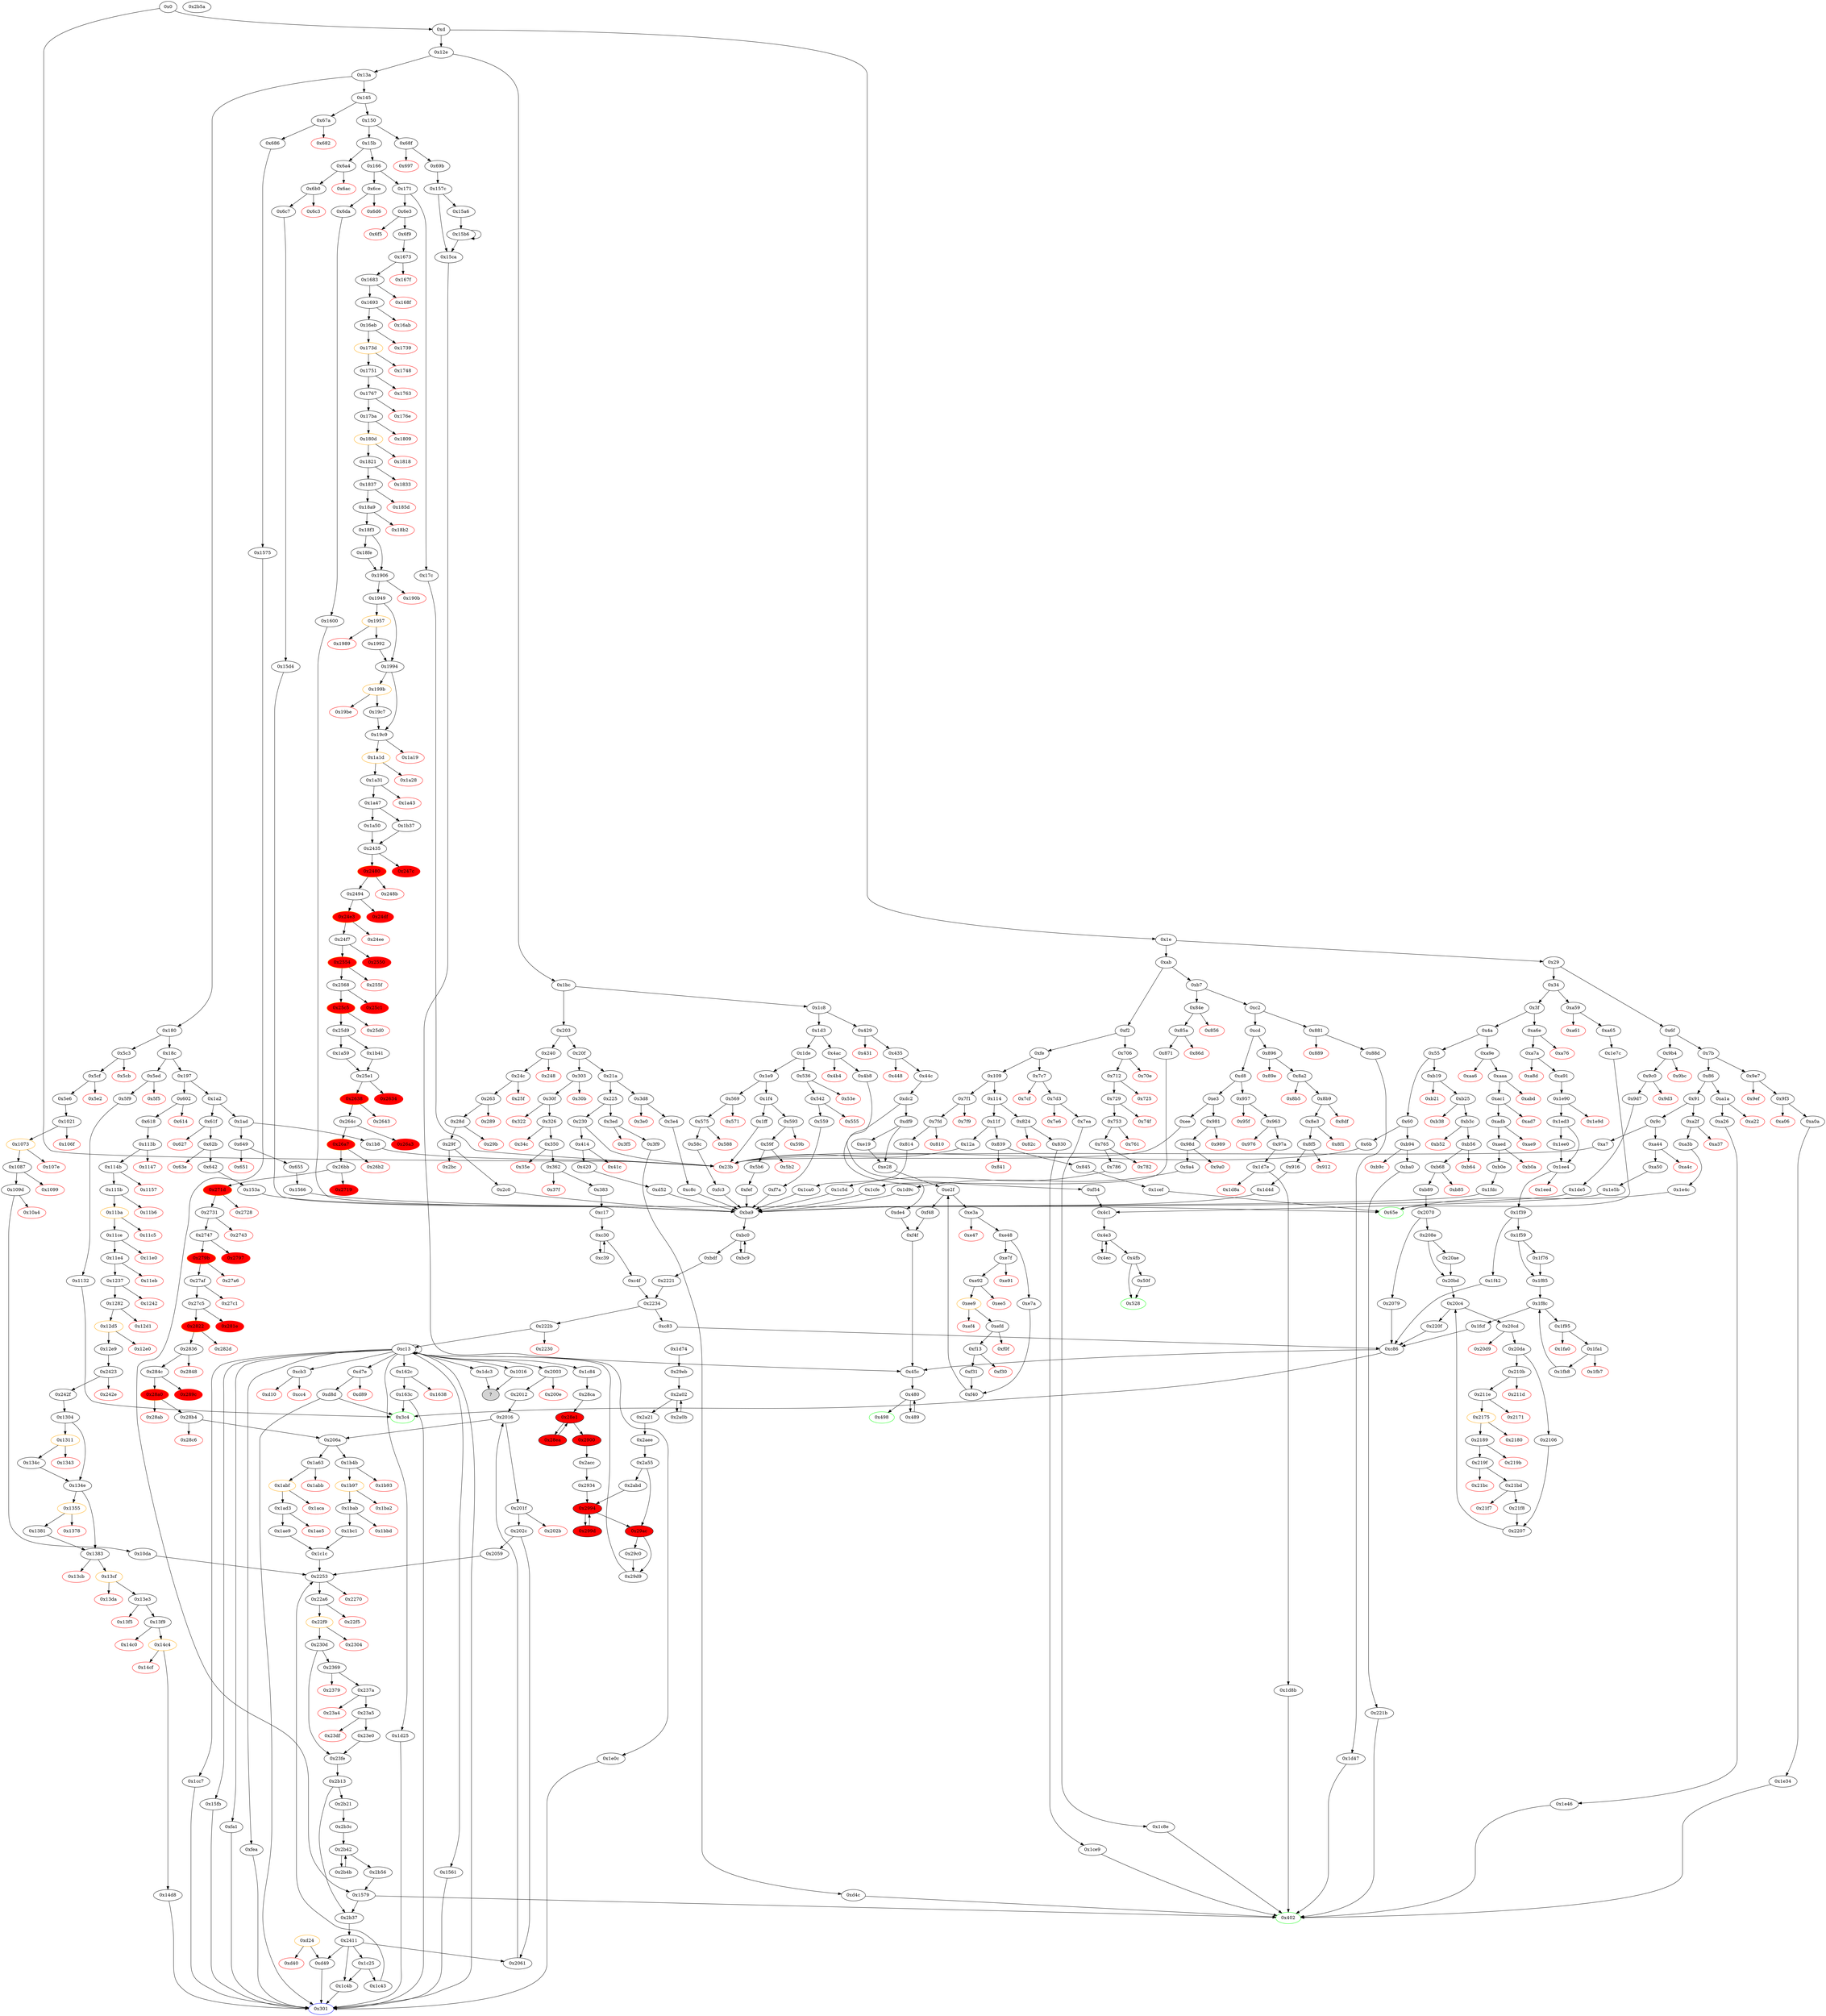 digraph "" {
"0x14d8" [fillcolor=white, id="0x14d8", style=filled, tooltip="Block 0x14d8\n[0x14d8:0x1539]\n---\nPredecessors: [0x14c4]\nSuccessors: [0x301]\n---\n0x14d8 JUMPDEST\n0x14d9 POP\n0x14da POP\n0x14db POP\n0x14dc PUSH1 0x0\n0x14de DUP4\n0x14df DUP2\n0x14e0 MSTORE\n0x14e1 PUSH1 0xc\n0x14e3 PUSH1 0x20\n0x14e5 SWAP1\n0x14e6 DUP2\n0x14e7 MSTORE\n0x14e8 PUSH1 0x40\n0x14ea SWAP2\n0x14eb DUP3\n0x14ec SWAP1\n0x14ed SHA3\n0x14ee SLOAD\n0x14ef DUP3\n0x14f0 MLOAD\n0x14f1 DUP7\n0x14f2 DUP2\n0x14f3 MSTORE\n0x14f4 SWAP3\n0x14f5 MLOAD\n0x14f6 PUSH1 0x1\n0x14f8 PUSH1 0x1\n0x14fa PUSH1 0xa0\n0x14fc SHL\n0x14fd SUB\n0x14fe SWAP1\n0x14ff SWAP2\n0x1500 AND\n0x1501 SWAP4\n0x1502 POP\n0x1503 PUSH32 0x7d2c88aefbc5e4a3475fd1d7c6c9d137bac0c2ad716287a94c5c2366d514d5fe\n0x1524 SWAP3\n0x1525 DUP2\n0x1526 SWAP1\n0x1527 SUB\n0x1528 SWAP1\n0x1529 SWAP2\n0x152a ADD\n0x152b SWAP1\n0x152c LOG2\n0x152d POP\n0x152e POP\n0x152f PUSH1 0x9\n0x1531 DUP1\n0x1532 SLOAD\n0x1533 PUSH1 0xff\n0x1535 NOT\n0x1536 AND\n0x1537 SWAP1\n0x1538 SSTORE\n0x1539 JUMP\n---\n0x14d8: JUMPDEST \n0x14dc: V1815 = 0x0\n0x14e0: M[0x0] = V505\n0x14e1: V1816 = 0xc\n0x14e3: V1817 = 0x20\n0x14e7: M[0x20] = 0xc\n0x14e8: V1818 = 0x40\n0x14ed: V1819 = SHA3 0x0 0x40\n0x14ee: V1820 = S[V1819]\n0x14f0: V1821 = M[0x40]\n0x14f3: M[V1821] = V505\n0x14f5: V1822 = M[0x40]\n0x14f6: V1823 = 0x1\n0x14f8: V1824 = 0x1\n0x14fa: V1825 = 0xa0\n0x14fc: V1826 = SHL 0xa0 0x1\n0x14fd: V1827 = SUB 0x10000000000000000000000000000000000000000 0x1\n0x1500: V1828 = AND V1820 0xffffffffffffffffffffffffffffffffffffffff\n0x1503: V1829 = 0x7d2c88aefbc5e4a3475fd1d7c6c9d137bac0c2ad716287a94c5c2366d514d5fe\n0x1527: V1830 = SUB V1821 V1822\n0x152a: V1831 = ADD 0x20 V1830\n0x152c: LOG V1822 V1831 0x7d2c88aefbc5e4a3475fd1d7c6c9d137bac0c2ad716287a94c5c2366d514d5fe V1828\n0x152f: V1832 = 0x9\n0x1532: V1833 = S[0x9]\n0x1533: V1834 = 0xff\n0x1535: V1835 = NOT 0xff\n0x1536: V1836 = AND 0xffffffffffffffffffffffffffffffffffffffffffffffffffffffffffffff00 V1833\n0x1538: S[0x9] = V1836\n0x1539: JUMP 0x301\n---\nEntry stack: [V9, 0x301, V505, V3158, V1795, 0x950311ab, V1798, V1808]\nStack pops: 7\nStack additions: []\nExit stack: [V9]\n\nDef sites:\nV9: {0xd.0x12}\n0x301: {0x602.0x603}\nV505: {0x618.0x61a}\nV3158: {0x242f.0x2432}\nV1795: {0x13f9.0x149f}\n0x950311ab: {0x13f9.0x14a1}\nV1798: {0x13f9.0x14ab}\nV1808: {0x14c4.0x14c8}\n"];
"0x27c5" [fillcolor=white, id="0x27c5", style=filled, tooltip="Block 0x27c5\n[0x27c5:0x281d]\n---\nPredecessors: [0x27af]\nSuccessors: [0x281e, 0x2822]\n---\n0x27c5 JUMPDEST\n0x27c6 POP\n0x27c7 POP\n0x27c8 PUSH1 0x1\n0x27ca SLOAD\n0x27cb PUSH1 0x2\n0x27cd SLOAD\n0x27ce PUSH1 0x40\n0x27d0 DUP1\n0x27d1 MLOAD\n0x27d2 PUSH4 0x31a9108f\n0x27d7 PUSH1 0xe1\n0x27d9 SHL\n0x27da DUP2\n0x27db MSTORE\n0x27dc PUSH1 0x4\n0x27de DUP2\n0x27df ADD\n0x27e0 DUP6\n0x27e1 SWAP1\n0x27e2 MSTORE\n0x27e3 SWAP1\n0x27e4 MLOAD\n0x27e5 PUSH1 0x1\n0x27e7 PUSH1 0x1\n0x27e9 PUSH1 0xa0\n0x27eb SHL\n0x27ec SUB\n0x27ed PUSH2 0x100\n0x27f0 SWAP1\n0x27f1 SWAP5\n0x27f2 DIV\n0x27f3 DUP5\n0x27f4 AND\n0x27f5 SWAP4\n0x27f6 PUSH4 0x40c10f19\n0x27fb SWAP4\n0x27fc AND\n0x27fd SWAP2\n0x27fe PUSH4 0x6352211e\n0x2803 SWAP2\n0x2804 PUSH1 0x24\n0x2806 DUP1\n0x2807 DUP4\n0x2808 ADD\n0x2809 SWAP3\n0x280a PUSH1 0x20\n0x280c SWAP3\n0x280d SWAP2\n0x280e SWAP1\n0x280f DUP3\n0x2810 SWAP1\n0x2811 SUB\n0x2812 ADD\n0x2813 DUP2\n0x2814 DUP7\n0x2815 DUP1\n0x2816 EXTCODESIZE\n0x2817 ISZERO\n0x2818 DUP1\n0x2819 ISZERO\n0x281a PUSH2 0x2822\n0x281d JUMPI\n---\n0x27c5: JUMPDEST \n0x27c8: V3492 = 0x1\n0x27ca: V3493 = S[0x1]\n0x27cb: V3494 = 0x2\n0x27cd: V3495 = S[0x2]\n0x27ce: V3496 = 0x40\n0x27d1: V3497 = M[0x40]\n0x27d2: V3498 = 0x31a9108f\n0x27d7: V3499 = 0xe1\n0x27d9: V3500 = SHL 0xe1 0x31a9108f\n0x27db: M[V3497] = 0x6352211e00000000000000000000000000000000000000000000000000000000\n0x27dc: V3501 = 0x4\n0x27df: V3502 = ADD V3497 0x4\n0x27e2: M[V3502] = S2\n0x27e4: V3503 = M[0x40]\n0x27e5: V3504 = 0x1\n0x27e7: V3505 = 0x1\n0x27e9: V3506 = 0xa0\n0x27eb: V3507 = SHL 0xa0 0x1\n0x27ec: V3508 = SUB 0x10000000000000000000000000000000000000000 0x1\n0x27ed: V3509 = 0x100\n0x27f2: V3510 = DIV V3493 0x100\n0x27f4: V3511 = AND 0xffffffffffffffffffffffffffffffffffffffff V3510\n0x27f6: V3512 = 0x40c10f19\n0x27fc: V3513 = AND V3495 0xffffffffffffffffffffffffffffffffffffffff\n0x27fe: V3514 = 0x6352211e\n0x2804: V3515 = 0x24\n0x2808: V3516 = ADD V3497 0x24\n0x280a: V3517 = 0x20\n0x2811: V3518 = SUB V3497 V3503\n0x2812: V3519 = ADD V3518 0x24\n0x2816: V3520 = EXTCODESIZE V3513\n0x2817: V3521 = ISZERO V3520\n0x2819: V3522 = ISZERO V3521\n0x281a: V3523 = 0x2822\n0x281d: JUMPI 0x2822 V3522\n---\nEntry stack: [V9, 0x301, V582, V585, V2099, V2102, V2105, V2186, {0x1a63, 0x1b4b}, S3, S2, V3485, V3486]\nStack pops: 3\nStack additions: [S2, V3511, 0x40c10f19, V3513, 0x6352211e, V3516, 0x20, V3503, V3519, V3503, V3513, V3521]\nExit stack: [V9, 0x301, V582, V585, V2099, V2102, V2105, V2186, {0x1a63, 0x1b4b}, S3, S2, V3511, 0x40c10f19, V3513, 0x6352211e, V3516, 0x20, V3503, V3519, V3503, V3513, V3521]\n\nDef sites:\nV9: {0xd.0x12}\n0x301: {0x6e3.0x6e4}\nV582: {0x6f9.0x6fc}\nV585: {0x6f9.0x701}\nV2099: {0x1837.0x183d}\nV2102: {0x1837.0x1842}\nV2105: {0x1837.0x1848}\nV2186: {0x1949.0x1950}\n{0x1a63, 0x1b4b}: {0x1a59.0x1a5a, 0x1b41.0x1b42}\nS3: {0x6f9.0x6fc, 0x6f9.0x701}\nS2: {0x6f9.0x701, 0x6f9.0x6fc}\nV3485: {0x27af.0x27b6}\nV3486: {0x27af.0x27b7}\n"];
"0x1a43" [color=red, fillcolor=white, id="0x1a43", style=filled, tooltip="Block 0x1a43\n[0x1a43:0x1a46]\n---\nPredecessors: [0x1a31]\nSuccessors: []\n---\n0x1a43 PUSH1 0x0\n0x1a45 DUP1\n0x1a46 REVERT\n---\n0x1a43: V2276 = 0x0\n0x1a46: REVERT 0x0 0x0\n---\nEntry stack: [V9, 0x301, V582, V585, V2099, V2102, V2105, V2186, V582, V2270, V2271]\nStack pops: 0\nStack additions: []\nExit stack: [V9, 0x301, V582, V585, V2099, V2102, V2105, V2186, V582, V2270, V2271]\n\nDef sites:\nV9: {0xd.0x12}\n0x301: {0x6e3.0x6e4}\nV582: {0x6f9.0x6fc}\nV585: {0x6f9.0x701}\nV2099: {0x1837.0x183d}\nV2102: {0x1837.0x1842}\nV2105: {0x1837.0x1848}\nV2186: {0x1949.0x1950}\nV582: {0x6f9.0x6fc}\nV2270: {0x1a31.0x1a38}\nV2271: {0x1a31.0x1a39}\n"];
"0xd89" [color=red, fillcolor=white, id="0xd89", style=filled, tooltip="Block 0xd89\n[0xd89:0xd8c]\n---\nPredecessors: [0xd7e]\nSuccessors: []\n---\n0xd89 PUSH1 0x0\n0xd8b DUP1\n0xd8c REVERT\n---\n0xd89: V1185 = 0x0\n0xd8c: REVERT 0x0 0x0\n---\nEntry stack: [V9, S5, S4, S3, S2, S1, S0]\nStack pops: 0\nStack additions: []\nExit stack: [V9, S5, S4, S3, S2, S1, S0]\n\nDef sites:\nV9: {0xd.0x12}\nS5: {0xaaa.0xaac, 0xd.0x12, 0x712.0x714, 0x59f.0x5a1}\nS4: {0x85a.0x85c, 0x7fd.0x7ff, 0x6b0.0x6b2, 0x575.0x577, 0x5b6.0x5b9, 0x729.0x734, 0x62b.0x62d, 0xd.0x12, 0x98d.0x98f, 0xaed.0xaf3, 0x9c0.0x9c2, 0x542.0x544}\nS3: {0x559.0x564, 0x6da.0x6dc, 0x9a4.0x9af, 0x871.0x87c, 0x814.0x81f, 0x9d7.0x9e2, 0x5b6.0x5be, 0xd.0x12, 0x58c.0x58e, 0xaed.0xaef, 0x420.0x422, 0x642.0x644, 0x3e4.0x3e6, 0x6c7.0x6c9, 0x786.0x799}\nS2: {0x1c5d.0x1c5e, 0x1d9c.0x1d9d, 0x1fdc.0x1fdd, 0x59f.0x5a1, 0xd52.0xd53, 0x712.0x714, 0x15d4.0x15d5, 0xd.0x12, 0xc8c.0xc8d, 0x24c.0x24e, 0x1600.0x1601, 0xfc3.0xfc4, 0xf7a.0xf7b, 0x153a.0x153b, 0x1cfe.0x1cff, 0xaaa.0xaac, 0xfef.0xff0, 0x1ca0.0x1ca1, 0x1de5.0x1de6}\nS1: {0x85a.0x85c, 0x1c5d.0x1c61, 0x1d9c.0x1da0, 0x1fdc.0x1fe0, 0xd52.0xd56, 0x15d4.0x15d8, 0xd.0x12, 0xc8c.0xc90, 0x98d.0x98f, 0x1600.0x1604, 0xfc3.0xfc7, 0x9c0.0x9c2, 0x542.0x544, 0xf7a.0xf7e, 0x153a.0x153e, 0x7fd.0x7ff, 0x1cfe.0x1d02, 0x6b0.0x6b2, 0x575.0x577, 0x5b6.0x5b9, 0x729.0x734, 0x62b.0x62d, 0xaed.0xaf3, 0xfef.0xff3, 0x1ca0.0x1ca4, 0x263.0x26e, 0x1de5.0x1de9}\nS0: {0x559.0x564, 0x6da.0x6dc, 0x1c5d.0x1c64, 0x1fdc.0x1fe3, 0x1d9c.0x1da3, 0xd52.0xd59, 0x15d4.0x15db, 0x9d7.0x9e2, 0x814.0x81f, 0xd.0x12, 0xc8c.0xc93, 0x30f.0x311, 0x58c.0x58e, 0x2c0.0x2d3, 0xfc3.0xfca, 0x642.0x644, 0x1600.0x1607, 0x6c7.0x6c9, 0x786.0x799, 0xf7a.0xf81, 0x153a.0x1541, 0x9a4.0x9af, 0x1ca0.0x1ca7, 0x1cfe.0x1d05, 0x871.0x87c, 0x5b6.0x5be, 0xaed.0xaef, 0xfef.0xff6, 0x420.0x422, 0x1de5.0x1dec, 0x3e4.0x3e6}\n"];
"0xc8c" [fillcolor=white, id="0xc8c", style=filled, tooltip="Block 0xc8c\n[0xc8c:0xcb2]\n---\nPredecessors: [0x3e4]\nSuccessors: [0xba9]\n---\n0xc8c JUMPDEST\n0xc8d PUSH2 0xcb3\n0xc90 CALLER\n0xc91 PUSH1 0x40\n0xc93 MLOAD\n0xc94 DUP1\n0xc95 PUSH1 0x40\n0xc97 ADD\n0xc98 PUSH1 0x40\n0xc9a MSTORE\n0xc9b DUP1\n0xc9c PUSH1 0x5\n0xc9e DUP2\n0xc9f MSTORE\n0xca0 PUSH1 0x20\n0xca2 ADD\n0xca3 PUSH5 0x30b236b4b7\n0xca9 PUSH1 0xd9\n0xcab SHL\n0xcac DUP2\n0xcad MSTORE\n0xcae POP\n0xcaf PUSH2 0xba9\n0xcb2 JUMP\n---\n0xc8c: JUMPDEST \n0xc8d: V1101 = 0xcb3\n0xc90: V1102 = CALLER\n0xc91: V1103 = 0x40\n0xc93: V1104 = M[0x40]\n0xc95: V1105 = 0x40\n0xc97: V1106 = ADD 0x40 V1104\n0xc98: V1107 = 0x40\n0xc9a: M[0x40] = V1106\n0xc9c: V1108 = 0x5\n0xc9f: M[V1104] = 0x5\n0xca0: V1109 = 0x20\n0xca2: V1110 = ADD 0x20 V1104\n0xca3: V1111 = 0x30b236b4b7\n0xca9: V1112 = 0xd9\n0xcab: V1113 = SHL 0xd9 0x30b236b4b7\n0xcad: M[V1110] = 0x61646d696e000000000000000000000000000000000000000000000000000000\n0xcaf: V1114 = 0xba9\n0xcb2: JUMP 0xba9\n---\nEntry stack: [V9, 0x301]\nStack pops: 0\nStack additions: [0xcb3, V1102, V1104]\nExit stack: [V9, 0x301, 0xcb3, V1102, V1104]\n\nDef sites:\nV9: {0xd.0x12}\n0x301: {0x3e4.0x3e6}\n"];
"0x211e" [fillcolor=white, id="0x211e", style=filled, tooltip="Block 0x211e\n[0x211e:0x2170]\n---\nPredecessors: [0x210b]\nSuccessors: [0x2171, 0x2175]\n---\n0x211e JUMPDEST\n0x211f PUSH1 0x20\n0x2121 SWAP1\n0x2122 DUP2\n0x2123 MUL\n0x2124 SWAP2\n0x2125 SWAP1\n0x2126 SWAP2\n0x2127 ADD\n0x2128 ADD\n0x2129 MSTORE\n0x212a PUSH1 0x2\n0x212c SLOAD\n0x212d PUSH1 0x40\n0x212f DUP1\n0x2130 MLOAD\n0x2131 PUSH4 0xd2a59d69\n0x2136 PUSH1 0xe0\n0x2138 SHL\n0x2139 DUP2\n0x213a MSTORE\n0x213b PUSH1 0x4\n0x213d DUP2\n0x213e ADD\n0x213f DUP5\n0x2140 SWAP1\n0x2141 MSTORE\n0x2142 SWAP1\n0x2143 MLOAD\n0x2144 PUSH1 0x0\n0x2146 SWAP3\n0x2147 PUSH1 0x1\n0x2149 PUSH1 0x1\n0x214b PUSH1 0xa0\n0x214d SHL\n0x214e SUB\n0x214f AND\n0x2150 SWAP2\n0x2151 PUSH4 0xd2a59d69\n0x2156 SWAP2\n0x2157 PUSH1 0x24\n0x2159 DUP1\n0x215a DUP4\n0x215b ADD\n0x215c SWAP3\n0x215d PUSH1 0xa0\n0x215f SWAP3\n0x2160 SWAP2\n0x2161 SWAP1\n0x2162 DUP3\n0x2163 SWAP1\n0x2164 SUB\n0x2165 ADD\n0x2166 DUP2\n0x2167 DUP7\n0x2168 DUP1\n0x2169 EXTCODESIZE\n0x216a ISZERO\n0x216b DUP1\n0x216c ISZERO\n0x216d PUSH2 0x2175\n0x2170 JUMPI\n---\n0x211e: JUMPDEST \n0x211f: V2868 = 0x20\n0x2123: V2869 = MUL 0x20 S0\n0x2127: V2870 = ADD V2869 V2824\n0x2128: V2871 = ADD V2870 0x20\n0x2129: M[V2871] = V2849\n0x212a: V2872 = 0x2\n0x212c: V2873 = S[0x2]\n0x212d: V2874 = 0x40\n0x2130: V2875 = M[0x40]\n0x2131: V2876 = 0xd2a59d69\n0x2136: V2877 = 0xe0\n0x2138: V2878 = SHL 0xe0 0xd2a59d69\n0x213a: M[V2875] = 0xd2a59d6900000000000000000000000000000000000000000000000000000000\n0x213b: V2879 = 0x4\n0x213e: V2880 = ADD V2875 0x4\n0x2141: M[V2880] = V2849\n0x2143: V2881 = M[0x40]\n0x2144: V2882 = 0x0\n0x2147: V2883 = 0x1\n0x2149: V2884 = 0x1\n0x214b: V2885 = 0xa0\n0x214d: V2886 = SHL 0xa0 0x1\n0x214e: V2887 = SUB 0x10000000000000000000000000000000000000000 0x1\n0x214f: V2888 = AND 0xffffffffffffffffffffffffffffffffffffffff V2873\n0x2151: V2889 = 0xd2a59d69\n0x2157: V2890 = 0x24\n0x215b: V2891 = ADD V2875 0x24\n0x215d: V2892 = 0xa0\n0x2164: V2893 = SUB V2875 V2881\n0x2165: V2894 = ADD V2893 0x24\n0x2169: V2895 = EXTCODESIZE V2888\n0x216a: V2896 = ISZERO V2895\n0x216c: V2897 = ISZERO V2896\n0x216d: V2898 = 0x2175\n0x2170: JUMPI 0x2175 V2897\n---\nEntry stack: [V9, 0x45c, V1004, V1002, 0x60, V1002, V2824, V2864, S4, V2849, V2849, V2824, S0]\nStack pops: 4\nStack additions: [S3, 0x0, V2888, 0xd2a59d69, V2891, 0xa0, V2881, V2894, V2881, V2888, V2896]\nExit stack: [V9, 0x45c, V1004, V1002, 0x60, V1002, V2824, V2864, S4, V2849, 0x0, V2888, 0xd2a59d69, V2891, 0xa0, V2881, V2894, V2881, V2888, V2896]\n\nDef sites:\nV9: {0xd.0x12}\n0x45c: {0xb25.0xb27}\nV1004: {0xb68.0xb6e}\nV1002: {0xb68.0xb6a}\n0x60: {0x2070.0x2071}\nV1002: {0xb68.0xb6a}\nV2824: {0x208e.0x2097}\nV2864: {0x210b.0x2112}\nS4: {0x20bd.0x20c1, 0x2207.0x220a}\nV2849: {0x20da.0x20e4}\nV2849: {0x20da.0x20e4}\nV2824: {0x208e.0x2097}\nS0: {0x21bd.0x21e1, 0x20bd.0x20c1}\n"];
"0x6ac" [color=red, fillcolor=white, id="0x6ac", style=filled, tooltip="Block 0x6ac\n[0x6ac:0x6af]\n---\nPredecessors: [0x6a4]\nSuccessors: []\n---\n0x6ac PUSH1 0x0\n0x6ae DUP1\n0x6af REVERT\n---\n0x6ac: V555 = 0x0\n0x6af: REVERT 0x0 0x0\n---\nEntry stack: [V9, V552]\nStack pops: 0\nStack additions: []\nExit stack: [V9, V552]\n\nDef sites:\nV9: {0xd.0x12}\nV552: {0x6a4.0x6a5}\n"];
"0x786" [fillcolor=white, id="0x786", style=filled, tooltip="Block 0x786\n[0x786:0x7c6]\n---\nPredecessors: [0x765]\nSuccessors: [0x1c5d]\n---\n0x786 JUMPDEST\n0x787 SWAP2\n0x788 SWAP1\n0x789 DUP1\n0x78a DUP1\n0x78b PUSH1 0x1f\n0x78d ADD\n0x78e PUSH1 0x20\n0x790 DUP1\n0x791 SWAP2\n0x792 DIV\n0x793 MUL\n0x794 PUSH1 0x20\n0x796 ADD\n0x797 PUSH1 0x40\n0x799 MLOAD\n0x79a SWAP1\n0x79b DUP2\n0x79c ADD\n0x79d PUSH1 0x40\n0x79f MSTORE\n0x7a0 DUP1\n0x7a1 SWAP4\n0x7a2 SWAP3\n0x7a3 SWAP2\n0x7a4 SWAP1\n0x7a5 DUP2\n0x7a6 DUP2\n0x7a7 MSTORE\n0x7a8 PUSH1 0x20\n0x7aa ADD\n0x7ab DUP4\n0x7ac DUP4\n0x7ad DUP1\n0x7ae DUP3\n0x7af DUP5\n0x7b0 CALLDATACOPY\n0x7b1 PUSH1 0x0\n0x7b3 SWAP3\n0x7b4 ADD\n0x7b5 SWAP2\n0x7b6 SWAP1\n0x7b7 SWAP2\n0x7b8 MSTORE\n0x7b9 POP\n0x7ba SWAP3\n0x7bb SWAP6\n0x7bc POP\n0x7bd PUSH2 0x1c5d\n0x7c0 SWAP5\n0x7c1 POP\n0x7c2 POP\n0x7c3 POP\n0x7c4 POP\n0x7c5 POP\n0x7c6 JUMP\n---\n0x786: JUMPDEST \n0x78b: V642 = 0x1f\n0x78d: V643 = ADD 0x1f V627\n0x78e: V644 = 0x20\n0x792: V645 = DIV V643 0x20\n0x793: V646 = MUL V645 0x20\n0x794: V647 = 0x20\n0x796: V648 = ADD 0x20 V646\n0x797: V649 = 0x40\n0x799: V650 = M[0x40]\n0x79c: V651 = ADD V650 V648\n0x79d: V652 = 0x40\n0x79f: M[0x40] = V651\n0x7a7: M[V650] = V627\n0x7a8: V653 = 0x20\n0x7aa: V654 = ADD 0x20 V650\n0x7b0: CALLDATACOPY V654 V629 V627\n0x7b1: V655 = 0x0\n0x7b4: V656 = ADD V654 V627\n0x7b8: M[V656] = 0x0\n0x7bd: V657 = 0x1c5d\n0x7c6: JUMP 0x1c5d\n---\nEntry stack: [V9, 0x301, V606, V607, 0x4, V629, V627, 0x44]\nStack pops: 5\nStack additions: [V650]\nExit stack: [V9, 0x301, V606, V650]\n\nDef sites:\nV9: {0xd.0x12}\n0x301: {0x712.0x714}\nV606: {0x729.0x734}\nV607: {0x729.0x738}\n0x4: {0x712.0x717}\nV629: {0x765.0x76b}\nV627: {0x765.0x767}\n0x44: {0x729.0x73d}\n"];
"0x27af" [fillcolor=white, id="0x27af", style=filled, tooltip="Block 0x27af\n[0x27af:0x27c0]\n---\nPredecessors: [0x279b]\nSuccessors: [0x27c1, 0x27c5]\n---\n0x27af JUMPDEST\n0x27b0 POP\n0x27b1 POP\n0x27b2 POP\n0x27b3 POP\n0x27b4 PUSH1 0x40\n0x27b6 MLOAD\n0x27b7 RETURNDATASIZE\n0x27b8 PUSH1 0x20\n0x27ba DUP2\n0x27bb LT\n0x27bc ISZERO\n0x27bd PUSH2 0x27c5\n0x27c0 JUMPI\n---\n0x27af: JUMPDEST \n0x27b4: V3484 = 0x40\n0x27b6: V3485 = M[0x40]\n0x27b7: V3486 = RETURNDATASIZE\n0x27b8: V3487 = 0x20\n0x27bb: V3488 = LT V3486 0x20\n0x27bc: V3489 = ISZERO V3488\n0x27bd: V3490 = 0x27c5\n0x27c0: JUMPI 0x27c5 V3489\n---\nEntry stack: [V9, 0x301, V582, V585, V2099, V2102, V2105, V2186, {0x1a63, 0x1b4b}, S5, S4, V3408, 0x40c10f19, V3465, V3477]\nStack pops: 4\nStack additions: [V3485, V3486]\nExit stack: [V9, 0x301, V582, V585, V2099, V2102, V2105, V2186, {0x1a63, 0x1b4b}, S5, S4, V3485, V3486]\n\nDef sites:\nV9: {0xd.0x12}\n0x301: {0x6e3.0x6e4}\nV582: {0x6f9.0x6fc}\nV585: {0x6f9.0x701}\nV2099: {0x1837.0x183d}\nV2102: {0x1837.0x1842}\nV2105: {0x1837.0x1848}\nV2186: {0x1949.0x1950}\n{0x1a63, 0x1b4b}: {0x1a59.0x1a5a, 0x1b41.0x1b42}\nS5: {0x6f9.0x6fc, 0x6f9.0x701}\nS4: {0x6f9.0x701, 0x6f9.0x6fc}\nV3408: {0x26bb.0x26ea}\n0x40c10f19: {0x26bb.0x26ed}\nV3465: {0x2747.0x277f}\nV3477: {0x279b.0x279f}\n"];
"0x11e4" [fillcolor=white, id="0x11e4", style=filled, tooltip="Block 0x11e4\n[0x11e4:0x11ea]\n---\nPredecessors: [0x11ce]\nSuccessors: [0x11eb, 0x1237]\n---\n0x11e4 JUMPDEST\n0x11e5 POP\n0x11e6 MLOAD\n0x11e7 PUSH2 0x1237\n0x11ea JUMPI\n---\n0x11e4: JUMPDEST \n0x11e6: V1568 = M[V1561]\n0x11e7: V1569 = 0x1237\n0x11ea: JUMPI 0x1237 V1568\n---\nEntry stack: [V9, 0x301, V505, V1561, V1562]\nStack pops: 2\nStack additions: []\nExit stack: [V9, 0x301, V505]\n\nDef sites:\nV9: {0xd.0x12}\n0x301: {0x602.0x603}\nV505: {0x618.0x61a}\nV1561: {0x11ce.0x11d5}\nV1562: {0x11ce.0x11d6}\n"];
"0x2061" [fillcolor=white, id="0x2061", style=filled, tooltip="Block 0x2061\n[0x2061:0x2069]\n---\nPredecessors: [0x202c, 0x2411]\nSuccessors: [0x2016]\n---\n0x2061 JUMPDEST\n0x2062 POP\n0x2063 PUSH1 0x1\n0x2065 ADD\n0x2066 PUSH2 0x2016\n0x2069 JUMP\n---\n0x2061: JUMPDEST \n0x2063: V2809 = 0x1\n0x2065: V2810 = ADD 0x1 S1\n0x2066: V2811 = 0x2016\n0x2069: JUMP 0x2016\n---\nEntry stack: [V9, 0x301, V582, V585, V2099, S2, S1, S0]\nStack pops: 2\nStack additions: [V2810]\nExit stack: [V9, 0x301, V582, V585, V2099, S2, V2810]\n\nDef sites:\nV9: {0xd.0x12}\n0x301: {0x6e3.0x6e4}\nV582: {0x6f9.0x6fc}\nV585: {0x6f9.0x701}\nV2099: {0x1837.0x183d}\nS2: {0xd.0x12, 0x1837.0x1842}\nS1: {0x2061.0x2065, 0x2012.0x2014, 0x1837.0x1848, 0x5cf.0x5d1}\nS0: {0x1949.0x1950, 0x202c.0x2036, 0x5e6.0x5e8}\n"];
"0x163c" [fillcolor=white, id="0x163c", style=filled, tooltip="Block 0x163c\n[0x163c:0x1672]\n---\nPredecessors: [0x162c]\nSuccessors: [0x301, 0x3c4]\n---\n0x163c JUMPDEST\n0x163d PUSH1 0x1\n0x163f DUP1\n0x1640 SLOAD\n0x1641 PUSH1 0xff\n0x1643 NOT\n0x1644 AND\n0x1645 DUP2\n0x1646 OR\n0x1647 SWAP1\n0x1648 SSTORE\n0x1649 PUSH1 0x40\n0x164b MLOAD\n0x164c PUSH32 0x6985a02210a168e66602d3235cb6db0e70f92b3ba4d376a33c0f3d9434bff625\n0x166d SWAP1\n0x166e PUSH1 0x0\n0x1670 SWAP1\n0x1671 LOG1\n0x1672 JUMP\n---\n0x163c: JUMPDEST \n0x163d: V1928 = 0x1\n0x1640: V1929 = S[0x1]\n0x1641: V1930 = 0xff\n0x1643: V1931 = NOT 0xff\n0x1644: V1932 = AND 0xffffffffffffffffffffffffffffffffffffffffffffffffffffffffffffff00 V1929\n0x1646: V1933 = OR 0x1 V1932\n0x1648: S[0x1] = V1933\n0x1649: V1934 = 0x40\n0x164b: V1935 = M[0x40]\n0x164c: V1936 = 0x6985a02210a168e66602d3235cb6db0e70f92b3ba4d376a33c0f3d9434bff625\n0x166e: V1937 = 0x0\n0x1671: LOG V1935 0x0 0x6985a02210a168e66602d3235cb6db0e70f92b3ba4d376a33c0f3d9434bff625\n0x1672: JUMP S0\n---\nEntry stack: [V9, S5, S4, S3, S2, S1, S0]\nStack pops: 1\nStack additions: []\nExit stack: [V9, S5, S4, S3, S2, S1]\n\nDef sites:\nV9: {0xd.0x12}\nS5: {0xaaa.0xaac, 0xd.0x12, 0x712.0x714, 0x59f.0x5a1}\nS4: {0x85a.0x85c, 0x7fd.0x7ff, 0x6b0.0x6b2, 0x575.0x577, 0x5b6.0x5b9, 0x729.0x734, 0x62b.0x62d, 0xd.0x12, 0x98d.0x98f, 0xaed.0xaf3, 0x9c0.0x9c2, 0x542.0x544}\nS3: {0x559.0x564, 0x6da.0x6dc, 0x9a4.0x9af, 0x871.0x87c, 0x814.0x81f, 0x9d7.0x9e2, 0x5b6.0x5be, 0xd.0x12, 0x58c.0x58e, 0xaed.0xaef, 0x420.0x422, 0x642.0x644, 0x3e4.0x3e6, 0x6c7.0x6c9, 0x786.0x799}\nS2: {0x1c5d.0x1c5e, 0x1d9c.0x1d9d, 0x1fdc.0x1fdd, 0x59f.0x5a1, 0xd52.0xd53, 0x712.0x714, 0x15d4.0x15d5, 0xd.0x12, 0xc8c.0xc8d, 0x24c.0x24e, 0x1600.0x1601, 0xfc3.0xfc4, 0xf7a.0xf7b, 0x153a.0x153b, 0x1cfe.0x1cff, 0xaaa.0xaac, 0xfef.0xff0, 0x1ca0.0x1ca1, 0x1de5.0x1de6}\nS1: {0x85a.0x85c, 0x1c5d.0x1c61, 0x1d9c.0x1da0, 0x1fdc.0x1fe0, 0xd52.0xd56, 0x15d4.0x15d8, 0xd.0x12, 0xc8c.0xc90, 0x98d.0x98f, 0x1600.0x1604, 0xfc3.0xfc7, 0x9c0.0x9c2, 0x542.0x544, 0xf7a.0xf7e, 0x153a.0x153e, 0x7fd.0x7ff, 0x1cfe.0x1d02, 0x6b0.0x6b2, 0x575.0x577, 0x5b6.0x5b9, 0x729.0x734, 0x62b.0x62d, 0xaed.0xaf3, 0xfef.0xff3, 0x1ca0.0x1ca4, 0x263.0x26e, 0x1de5.0x1de9}\nS0: {0x559.0x564, 0x6da.0x6dc, 0x1c5d.0x1c64, 0x1fdc.0x1fe3, 0x1d9c.0x1da3, 0xd52.0xd59, 0x15d4.0x15db, 0x9d7.0x9e2, 0x814.0x81f, 0xd.0x12, 0xc8c.0xc93, 0x30f.0x311, 0x58c.0x58e, 0x2c0.0x2d3, 0xfc3.0xfca, 0x642.0x644, 0x1600.0x1607, 0x6c7.0x6c9, 0x786.0x799, 0xf7a.0xf81, 0x153a.0x1541, 0x9a4.0x9af, 0x1ca0.0x1ca7, 0x1cfe.0x1d05, 0x871.0x87c, 0x5b6.0x5be, 0xaed.0xaef, 0xfef.0xff6, 0x420.0x422, 0x1de5.0x1dec, 0x3e4.0x3e6}\n"];
"0x4a" [fillcolor=white, id="0x4a", style=filled, tooltip="Block 0x4a\n[0x4a:0x54]\n---\nPredecessors: [0x3f]\nSuccessors: [0x55, 0xa9e]\n---\n0x4a DUP1\n0x4b PUSH4 0xe70db0ba\n0x50 EQ\n0x51 PUSH2 0xa9e\n0x54 JUMPI\n---\n0x4b: V25 = 0xe70db0ba\n0x50: V26 = EQ 0xe70db0ba V9\n0x51: V27 = 0xa9e\n0x54: JUMPI 0xa9e V26\n---\nEntry stack: [V9]\nStack pops: 1\nStack additions: [S0]\nExit stack: [V9]\n\nDef sites:\nV9: {0xd.0x12}\n"];
"0xae9" [color=red, fillcolor=white, id="0xae9", style=filled, tooltip="Block 0xae9\n[0xae9:0xaec]\n---\nPredecessors: [0xadb]\nSuccessors: []\n---\n0xae9 PUSH1 0x0\n0xaeb DUP1\n0xaec REVERT\n---\n0xae9: V954 = 0x0\n0xaec: REVERT 0x0 0x0\n---\nEntry stack: [V9, 0x301, V937, 0x4, 0x24, V948]\nStack pops: 0\nStack additions: []\nExit stack: [V9, 0x301, V937, 0x4, 0x24, V948]\n\nDef sites:\nV9: {0xd.0x12}\n0x301: {0xaaa.0xaac}\nV937: {0xac1.0xac3}\n0x4: {0xaaa.0xaaf}\n0x24: {0xac1.0xac8}\nV948: {0xadb.0xadd}\n"];
"0x429" [fillcolor=white, id="0x429", style=filled, tooltip="Block 0x429\n[0x429:0x430]\n---\nPredecessors: [0x1c8]\nSuccessors: [0x431, 0x435]\n---\n0x429 JUMPDEST\n0x42a CALLVALUE\n0x42b DUP1\n0x42c ISZERO\n0x42d PUSH2 0x435\n0x430 JUMPI\n---\n0x429: JUMPDEST \n0x42a: V333 = CALLVALUE\n0x42c: V334 = ISZERO V333\n0x42d: V335 = 0x435\n0x430: JUMPI 0x435 V334\n---\nEntry stack: [V9]\nStack pops: 0\nStack additions: [V333]\nExit stack: [V9, V333]\n\nDef sites:\nV9: {0xd.0x12}\n"];
"0x841" [color=red, fillcolor=white, id="0x841", style=filled, tooltip="Block 0x841\n[0x841:0x844]\n---\nPredecessors: [0x839]\nSuccessors: []\n---\n0x841 PUSH1 0x0\n0x843 DUP1\n0x844 REVERT\n---\n0x841: V703 = 0x0\n0x844: REVERT 0x0 0x0\n---\nEntry stack: [V9, V700]\nStack pops: 0\nStack additions: []\nExit stack: [V9, V700]\n\nDef sites:\nV9: {0xd.0x12}\nV700: {0x839.0x83a}\n"];
"0x10a4" [color=red, fillcolor=white, id="0x10a4", style=filled, tooltip="Block 0x10a4\n[0x10a4:0x10d9]\n---\nPredecessors: [0x109d]\nSuccessors: []\n---\n0x10a4 PUSH1 0x40\n0x10a6 MLOAD\n0x10a7 PUSH3 0x461bcd\n0x10ab PUSH1 0xe5\n0x10ad SHL\n0x10ae DUP2\n0x10af MSTORE\n0x10b0 PUSH1 0x4\n0x10b2 ADD\n0x10b3 DUP1\n0x10b4 DUP1\n0x10b5 PUSH1 0x20\n0x10b7 ADD\n0x10b8 DUP3\n0x10b9 DUP2\n0x10ba SUB\n0x10bb DUP3\n0x10bc MSTORE\n0x10bd PUSH1 0x2f\n0x10bf DUP2\n0x10c0 MSTORE\n0x10c1 PUSH1 0x20\n0x10c3 ADD\n0x10c4 DUP1\n0x10c5 PUSH2 0x2b5b\n0x10c8 PUSH1 0x2f\n0x10ca SWAP2\n0x10cb CODECOPY\n0x10cc PUSH1 0x40\n0x10ce ADD\n0x10cf SWAP2\n0x10d0 POP\n0x10d1 POP\n0x10d2 PUSH1 0x40\n0x10d4 MLOAD\n0x10d5 DUP1\n0x10d6 SWAP2\n0x10d7 SUB\n0x10d8 SWAP1\n0x10d9 REVERT\n---\n0x10a4: V1457 = 0x40\n0x10a6: V1458 = M[0x40]\n0x10a7: V1459 = 0x461bcd\n0x10ab: V1460 = 0xe5\n0x10ad: V1461 = SHL 0xe5 0x461bcd\n0x10af: M[V1458] = 0x8c379a000000000000000000000000000000000000000000000000000000000\n0x10b0: V1462 = 0x4\n0x10b2: V1463 = ADD 0x4 V1458\n0x10b5: V1464 = 0x20\n0x10b7: V1465 = ADD 0x20 V1463\n0x10ba: V1466 = SUB V1465 V1463\n0x10bc: M[V1463] = V1466\n0x10bd: V1467 = 0x2f\n0x10c0: M[V1465] = 0x2f\n0x10c1: V1468 = 0x20\n0x10c3: V1469 = ADD 0x20 V1465\n0x10c5: V1470 = 0x2b5b\n0x10c8: V1471 = 0x2f\n0x10cb: CODECOPY V1469 0x2b5b 0x2f\n0x10cc: V1472 = 0x40\n0x10ce: V1473 = ADD 0x40 V1469\n0x10d2: V1474 = 0x40\n0x10d4: V1475 = M[0x40]\n0x10d7: V1476 = SUB V1473 V1475\n0x10d9: REVERT V1475 V1476\n---\nEntry stack: [V9, 0x301, V488]\nStack pops: 0\nStack additions: []\nExit stack: [V9, 0x301, V488]\n\nDef sites:\nV9: {0xd.0x12}\n0x301: {0x5cf.0x5d1}\nV488: {0x5e6.0x5e8}\n"];
"0xbdf" [fillcolor=white, id="0xbdf", style=filled, tooltip="Block 0xbdf\n[0xbdf:0xc12]\n---\nPredecessors: [0xbc0]\nSuccessors: [0x2221]\n---\n0xbdf JUMPDEST\n0xbe0 MLOAD\n0xbe1 DUP2\n0xbe2 MLOAD\n0xbe3 PUSH1 0x20\n0xbe5 SWAP4\n0xbe6 DUP5\n0xbe7 SUB\n0xbe8 PUSH2 0x100\n0xbeb EXP\n0xbec PUSH1 0x0\n0xbee NOT\n0xbef ADD\n0xbf0 DUP1\n0xbf1 NOT\n0xbf2 SWAP1\n0xbf3 SWAP3\n0xbf4 AND\n0xbf5 SWAP2\n0xbf6 AND\n0xbf7 OR\n0xbf8 SWAP1\n0xbf9 MSTORE\n0xbfa SWAP3\n0xbfb ADD\n0xbfc SWAP5\n0xbfd DUP6\n0xbfe MSTORE\n0xbff POP\n0xc00 PUSH1 0x40\n0xc02 MLOAD\n0xc03 SWAP4\n0xc04 DUP5\n0xc05 SWAP1\n0xc06 SUB\n0xc07 ADD\n0xc08 SWAP1\n0xc09 SWAP3\n0xc0a SHA3\n0xc0b SWAP3\n0xc0c SWAP2\n0xc0d POP\n0xc0e POP\n0xc0f PUSH2 0x2221\n0xc12 JUMP\n---\n0xbdf: JUMPDEST \n0xbe0: V1042 = M[S0]\n0xbe2: V1043 = M[S1]\n0xbe3: V1044 = 0x20\n0xbe7: V1045 = SUB 0x20 S2\n0xbe8: V1046 = 0x100\n0xbeb: V1047 = EXP 0x100 V1045\n0xbec: V1048 = 0x0\n0xbee: V1049 = NOT 0x0\n0xbef: V1050 = ADD 0xffffffffffffffffffffffffffffffffffffffffffffffffffffffffffffffff V1047\n0xbf1: V1051 = NOT V1050\n0xbf4: V1052 = AND V1042 V1051\n0xbf6: V1053 = AND V1050 V1043\n0xbf7: V1054 = OR V1053 V1052\n0xbf9: M[S1] = V1054\n0xbfb: V1055 = ADD V1027 V1028\n0xbfe: M[V1055] = 0x0\n0xc00: V1056 = 0x40\n0xc02: V1057 = M[0x40]\n0xc06: V1058 = SUB V1055 V1057\n0xc07: V1059 = ADD V1058 0x20\n0xc0a: V1060 = SHA3 V1057 V1059\n0xc0f: V1061 = 0x2221\n0xc12: JUMP 0x2221\n---\nEntry stack: [V9, S16, S15, S14, S13, S12, S11, 0xc13, S9, 0x0, S7, V1027, V1027, V1030, V1028, S2, S1, S0]\nStack pops: 10\nStack additions: [V1060, S9]\nExit stack: [V9, S16, S15, S14, S13, S12, S11, 0xc13, V1060, S9]\n\nDef sites:\nV9: {0xd.0x12}\nS16: {0x8a2.0x8a4, 0x712.0x714, 0xd.0x12, 0xaaa.0xaac, 0x59f.0x5a1}\nS15: {0x8b9.0x8c4, 0x85a.0x85c, 0x7fd.0x7ff, 0x6b0.0x6b2, 0x575.0x577, 0x5b6.0x5b9, 0x729.0x734, 0x62b.0x62d, 0xd.0x12, 0x98d.0x98f, 0xaed.0xaf3, 0x9c0.0x9c2, 0x542.0x544}\nS14: {0x559.0x564, 0x6da.0x6dc, 0x814.0x81f, 0x9d7.0x9e2, 0x916.0x929, 0x3e4.0x3e6, 0xd.0x12, 0x58c.0x58e, 0x642.0x644, 0x6c7.0x6c9, 0x786.0x799, 0x871.0x87c, 0x5b6.0x5be, 0xaed.0xaef, 0x420.0x422, 0x9a4.0x9af}\nS13: {0x1c5d.0x1c5e, 0x1d9c.0x1d9d, 0x1fdc.0x1fdd, 0xd52.0xd53, 0x15d4.0x15d5, 0x1d4d.0x1d4e, 0xc8c.0xc8d, 0x24c.0x24e, 0x1600.0x1601, 0xfc3.0xfc4, 0xf7a.0xf7b, 0x153a.0x153b, 0x1cfe.0x1cff, 0xfef.0xff0, 0x1ca0.0x1ca1, 0x1de5.0x1de6}\nS12: {0x1c5d.0x1c61, 0x1d9c.0x1da0, 0x1fdc.0x1fe0, 0xd52.0xd56, 0x15d4.0x15d8, 0x1d4d.0x1d51, 0xc8c.0xc90, 0x1600.0x1604, 0xfc3.0xfc7, 0xf7a.0xf7e, 0x153a.0x153e, 0x1cfe.0x1d02, 0xfef.0xff3, 0x1ca0.0x1ca4, 0x263.0x26e, 0x1de5.0x1de9}\nS11: {0x1c5d.0x1c64, 0x1d9c.0x1da3, 0x1fdc.0x1fe3, 0xd52.0xd59, 0x15d4.0x15db, 0x1d4d.0x1d54, 0xc8c.0xc93, 0x1600.0x1607, 0x2c0.0x2d3, 0xfc3.0xfca, 0xf7a.0xf81, 0x153a.0x1541, 0x1cfe.0x1d05, 0xfef.0xff6, 0x1ca0.0x1ca7, 0x1de5.0x1dec}\n0xc13: {0xba9.0xbaa}\nS9: {0x1c5d.0x1c61, 0x1d9c.0x1da0, 0x1fdc.0x1fe0, 0xd52.0xd56, 0x15d4.0x15d8, 0x1d4d.0x1d51, 0xc8c.0xc90, 0x1600.0x1604, 0xfc3.0xfc7, 0xf7a.0xf7e, 0x153a.0x153e, 0x1cfe.0x1d02, 0xfef.0xff3, 0x1ca0.0x1ca4, 0x263.0x26e, 0x1de5.0x1de9}\n0x0: {0xba9.0xbae}\nS7: {0x1c5d.0x1c64, 0x1d9c.0x1da3, 0x1fdc.0x1fe3, 0xd52.0xd59, 0x15d4.0x15db, 0x1d4d.0x1d54, 0xc8c.0xc93, 0x1600.0x1607, 0x2c0.0x2d3, 0xfc3.0xfca, 0xf7a.0xf81, 0x153a.0x1541, 0x1cfe.0x1d05, 0xfef.0xff6, 0x1ca0.0x1ca7, 0x1de5.0x1dec}\nV1027: {0xba9.0xbb3}\nV1027: {0xba9.0xbb3}\nV1030: {0xba9.0xbbb}\nV1028: {0xba9.0xbb7}\nS2: {0xba9.0xbb7, 0xbc9.0xbd2}\nS1: {0xba9.0xbb3, 0xbc9.0xbd8}\nS0: {0xba9.0xbbb, 0xbc9.0xbda}\n"];
"0x651" [color=red, fillcolor=white, id="0x651", style=filled, tooltip="Block 0x651\n[0x651:0x654]\n---\nPredecessors: [0x649]\nSuccessors: []\n---\n0x651 PUSH1 0x0\n0x653 DUP1\n0x654 REVERT\n---\n0x651: V525 = 0x0\n0x654: REVERT 0x0 0x0\n---\nEntry stack: [V9, V522]\nStack pops: 0\nStack additions: []\nExit stack: [V9, V522]\n\nDef sites:\nV9: {0xd.0x12}\nV522: {0x649.0x64a}\n"];
"0x1cfe" [fillcolor=white, id="0x1cfe", style=filled, tooltip="Block 0x1cfe\n[0x1cfe:0x1d24]\n---\nPredecessors: [0x871]\nSuccessors: [0xba9]\n---\n0x1cfe JUMPDEST\n0x1cff PUSH2 0x1d25\n0x1d02 CALLER\n0x1d03 PUSH1 0x40\n0x1d05 MLOAD\n0x1d06 DUP1\n0x1d07 PUSH1 0x40\n0x1d09 ADD\n0x1d0a PUSH1 0x40\n0x1d0c MSTORE\n0x1d0d DUP1\n0x1d0e PUSH1 0x5\n0x1d10 DUP2\n0x1d11 MSTORE\n0x1d12 PUSH1 0x20\n0x1d14 ADD\n0x1d15 PUSH5 0x30b236b4b7\n0x1d1b PUSH1 0xd9\n0x1d1d SHL\n0x1d1e DUP2\n0x1d1f MSTORE\n0x1d20 POP\n0x1d21 PUSH2 0xba9\n0x1d24 JUMP\n---\n0x1cfe: JUMPDEST \n0x1cff: V2503 = 0x1d25\n0x1d02: V2504 = CALLER\n0x1d03: V2505 = 0x40\n0x1d05: V2506 = M[0x40]\n0x1d07: V2507 = 0x40\n0x1d09: V2508 = ADD 0x40 V2506\n0x1d0a: V2509 = 0x40\n0x1d0c: M[0x40] = V2508\n0x1d0e: V2510 = 0x5\n0x1d11: M[V2506] = 0x5\n0x1d12: V2511 = 0x20\n0x1d14: V2512 = ADD 0x20 V2506\n0x1d15: V2513 = 0x30b236b4b7\n0x1d1b: V2514 = 0xd9\n0x1d1d: V2515 = SHL 0xd9 0x30b236b4b7\n0x1d1f: M[V2512] = 0x61646d696e000000000000000000000000000000000000000000000000000000\n0x1d21: V2516 = 0xba9\n0x1d24: JUMP 0xba9\n---\nEntry stack: [V9, 0x301, V725]\nStack pops: 0\nStack additions: [0x1d25, V2504, V2506]\nExit stack: [V9, 0x301, V725, 0x1d25, V2504, V2506]\n\nDef sites:\nV9: {0xd.0x12}\n0x301: {0x85a.0x85c}\nV725: {0x871.0x87c}\n"];
"0x29d9" [fillcolor=white, id="0x29d9", style=filled, tooltip="Block 0x29d9\n[0x29d9:0x29ea]\n---\nPredecessors: [0x29ac, 0x29c0]\nSuccessors: [0xc13]\n---\n0x29d9 JUMPDEST\n0x29da POP\n0x29db SWAP4\n0x29dc POP\n0x29dd POP\n0x29de POP\n0x29df POP\n0x29e0 PUSH1 0x40\n0x29e2 MLOAD\n0x29e3 DUP1\n0x29e4 SWAP2\n0x29e5 SUB\n0x29e6 SWAP1\n0x29e7 LOG1\n0x29e8 POP\n0x29e9 POP\n0x29ea JUMP\n---\n0x29d9: JUMPDEST \n0x29e0: V3686 = 0x40\n0x29e2: V3687 = M[0x40]\n0x29e5: V3688 = SUB S1 V3687\n0x29e7: LOG V3687 V3688 {0xbfec83d64eaa953f2708271a023ab9ee82057f8f3578d548c1a4ba0b5b700489, 0xd211483f91fc6eff862467f8de606587a30c8fc9981056f051b897a418df803a}\n0x29ea: JUMP 0xc13\n---\nEntry stack: [V9, S15, S14, S13, S12, S11, S10, 0xc13, S8, S7, {0xbfec83d64eaa953f2708271a023ab9ee82057f8f3578d548c1a4ba0b5b700489, 0xd211483f91fc6eff862467f8de606587a30c8fc9981056f051b897a418df803a}, S5, S4, S3, S2, S1, V3671]\nStack pops: 10\nStack additions: []\nExit stack: [V9, S15, S14, S13, S12, S11, S10]\n\nDef sites:\nV9: {0xd.0x12}\nS15: {0x712.0x714, 0xd.0x12, 0xaaa.0xaac, 0x59f.0x5a1}\nS14: {0x85a.0x85c, 0x7fd.0x7ff, 0x6b0.0x6b2, 0x575.0x577, 0x5b6.0x5b9, 0x729.0x734, 0x62b.0x62d, 0xd.0x12, 0x98d.0x98f, 0xaed.0xaf3, 0x9c0.0x9c2, 0x542.0x544}\nS13: {0x559.0x564, 0x6da.0x6dc, 0x9a4.0x9af, 0x871.0x87c, 0x814.0x81f, 0x9d7.0x9e2, 0x5b6.0x5be, 0xd.0x12, 0x58c.0x58e, 0xaed.0xaef, 0x420.0x422, 0x642.0x644, 0x3e4.0x3e6, 0x6c7.0x6c9, 0x786.0x799}\nS12: {0x1c5d.0x1c5e, 0x1d9c.0x1d9d, 0x1fdc.0x1fdd, 0xd52.0xd53, 0x712.0x714, 0x15d4.0x15d5, 0xd.0x12, 0xc8c.0xc8d, 0x24c.0x24e, 0x1600.0x1601, 0xfc3.0xfc4, 0xf7a.0xf7b, 0x153a.0x153b, 0x1cfe.0x1cff, 0xfef.0xff0, 0x1ca0.0x1ca1, 0x1de5.0x1de6}\nS11: {0x85a.0x85c, 0x1c5d.0x1c61, 0x1fdc.0x1fe0, 0x1d9c.0x1da0, 0xd52.0xd56, 0x15d4.0x15d8, 0xd.0x12, 0xc8c.0xc90, 0x9c0.0x9c2, 0xfc3.0xfc7, 0x542.0x544, 0x1600.0x1604, 0xf7a.0xf7e, 0x7fd.0x7ff, 0x153a.0x153e, 0x1cfe.0x1d02, 0x6b0.0x6b2, 0x575.0x577, 0x729.0x734, 0x62b.0x62d, 0xfef.0xff3, 0x1ca0.0x1ca4, 0x263.0x26e, 0x1de5.0x1de9}\nS10: {0x559.0x564, 0x6da.0x6dc, 0x1c5d.0x1c64, 0x1fdc.0x1fe3, 0x1d9c.0x1da3, 0xd52.0xd59, 0x15d4.0x15db, 0x9d7.0x9e2, 0x814.0x81f, 0xd.0x12, 0xc8c.0xc93, 0x30f.0x311, 0x58c.0x58e, 0x2c0.0x2d3, 0xfc3.0xfca, 0x642.0x644, 0x1600.0x1607, 0x6c7.0x6c9, 0x786.0x799, 0xf7a.0xf81, 0x153a.0x1541, 0x1ca0.0x1ca7, 0x1cfe.0x1d05, 0x871.0x87c, 0xfef.0xff6, 0x420.0x422, 0x1de5.0x1dec, 0x3e4.0x3e6}\n0xc13: {0x1c84.0x1c85, 0x1d74.0x1d75}\nS8: {0x85a.0x85c, 0x1c5d.0x1c61, 0x1fdc.0x1fe0, 0x1d9c.0x1da0, 0xd52.0xd56, 0x15d4.0x15d8, 0xd.0x12, 0xc8c.0xc90, 0x9c0.0x9c2, 0xfc3.0xfc7, 0x542.0x544, 0x1600.0x1604, 0xf7a.0xf7e, 0x7fd.0x7ff, 0x153a.0x153e, 0x1cfe.0x1d02, 0x6b0.0x6b2, 0x575.0x577, 0x729.0x734, 0x62b.0x62d, 0xfef.0xff3, 0x1ca0.0x1ca4, 0x263.0x26e, 0x1de5.0x1de9}\nS7: {0x559.0x564, 0x6da.0x6dc, 0x1c5d.0x1c64, 0x1fdc.0x1fe3, 0x1d9c.0x1da3, 0xd52.0xd59, 0x15d4.0x15db, 0x9d7.0x9e2, 0x814.0x81f, 0xd.0x12, 0xc8c.0xc93, 0x30f.0x311, 0x58c.0x58e, 0x2c0.0x2d3, 0xfc3.0xfca, 0x642.0x644, 0x1600.0x1607, 0x6c7.0x6c9, 0x786.0x799, 0xf7a.0xf81, 0x153a.0x1541, 0x1ca0.0x1ca7, 0x1cfe.0x1d05, 0x871.0x87c, 0xfef.0xff6, 0x420.0x422, 0x1de5.0x1dec, 0x3e4.0x3e6}\n{0xbfec83d64eaa953f2708271a023ab9ee82057f8f3578d548c1a4ba0b5b700489, 0xd211483f91fc6eff862467f8de606587a30c8fc9981056f051b897a418df803a}: {0x2a55.0x2a56, 0x2934.0x2935}\nS5: {0x85a.0x85c, 0x1c5d.0x1c61, 0x1fdc.0x1fe0, 0x1d9c.0x1da0, 0xd52.0xd56, 0x15d4.0x15d8, 0xd.0x12, 0xc8c.0xc90, 0x9c0.0x9c2, 0xfc3.0xfc7, 0x542.0x544, 0x1600.0x1604, 0xf7a.0xf7e, 0x7fd.0x7ff, 0x153a.0x153e, 0x1cfe.0x1d02, 0x6b0.0x6b2, 0x575.0x577, 0x729.0x734, 0x62b.0x62d, 0xfef.0xff3, 0x1ca0.0x1ca4, 0x263.0x26e, 0x1de5.0x1de9}\nS4: {0x559.0x564, 0x6da.0x6dc, 0x1c5d.0x1c64, 0x1fdc.0x1fe3, 0x1d9c.0x1da3, 0xd52.0xd59, 0x15d4.0x15db, 0x9d7.0x9e2, 0x814.0x81f, 0xd.0x12, 0xc8c.0xc93, 0x30f.0x311, 0x58c.0x58e, 0x2c0.0x2d3, 0xfc3.0xfca, 0x642.0x644, 0x1600.0x1607, 0x6c7.0x6c9, 0x786.0x799, 0xf7a.0xf81, 0x153a.0x1541, 0x1ca0.0x1ca7, 0x1cfe.0x1d05, 0x871.0x87c, 0xfef.0xff6, 0x420.0x422, 0x1de5.0x1dec, 0x3e4.0x3e6}\nS3: {0x2a55.0x2a7b, 0x2934.0x295a}\nS2: {0x2a55.0x2a94, 0x2934.0x2973}\nS1: {0x29c0.0x29d6, 0x29ac.0x29b5}\nV3671: {0x29ac.0x29b9}\n"];
"0x6ce" [fillcolor=white, id="0x6ce", style=filled, tooltip="Block 0x6ce\n[0x6ce:0x6d5]\n---\nPredecessors: [0x166]\nSuccessors: [0x6d6, 0x6da]\n---\n0x6ce JUMPDEST\n0x6cf CALLVALUE\n0x6d0 DUP1\n0x6d1 ISZERO\n0x6d2 PUSH2 0x6da\n0x6d5 JUMPI\n---\n0x6ce: JUMPDEST \n0x6cf: V567 = CALLVALUE\n0x6d1: V568 = ISZERO V567\n0x6d2: V569 = 0x6da\n0x6d5: JUMPI 0x6da V568\n---\nEntry stack: [V9]\nStack pops: 0\nStack additions: [V567]\nExit stack: [V9, V567]\n\nDef sites:\nV9: {0xd.0x12}\n"];
"0xfc3" [fillcolor=white, id="0xfc3", style=filled, tooltip="Block 0xfc3\n[0xfc3:0xfe9]\n---\nPredecessors: [0x58c]\nSuccessors: [0xba9]\n---\n0xfc3 JUMPDEST\n0xfc4 PUSH2 0xfea\n0xfc7 CALLER\n0xfc8 PUSH1 0x40\n0xfca MLOAD\n0xfcb DUP1\n0xfcc PUSH1 0x40\n0xfce ADD\n0xfcf PUSH1 0x40\n0xfd1 MSTORE\n0xfd2 DUP1\n0xfd3 PUSH1 0x5\n0xfd5 DUP2\n0xfd6 MSTORE\n0xfd7 PUSH1 0x20\n0xfd9 ADD\n0xfda PUSH5 0x30b236b4b7\n0xfe0 PUSH1 0xd9\n0xfe2 SHL\n0xfe3 DUP2\n0xfe4 MSTORE\n0xfe5 POP\n0xfe6 PUSH2 0xba9\n0xfe9 JUMP\n---\n0xfc3: JUMPDEST \n0xfc4: V1377 = 0xfea\n0xfc7: V1378 = CALLER\n0xfc8: V1379 = 0x40\n0xfca: V1380 = M[0x40]\n0xfcc: V1381 = 0x40\n0xfce: V1382 = ADD 0x40 V1380\n0xfcf: V1383 = 0x40\n0xfd1: M[0x40] = V1382\n0xfd3: V1384 = 0x5\n0xfd6: M[V1380] = 0x5\n0xfd7: V1385 = 0x20\n0xfd9: V1386 = ADD 0x20 V1380\n0xfda: V1387 = 0x30b236b4b7\n0xfe0: V1388 = 0xd9\n0xfe2: V1389 = SHL 0xd9 0x30b236b4b7\n0xfe4: M[V1386] = 0x61646d696e000000000000000000000000000000000000000000000000000000\n0xfe6: V1390 = 0xba9\n0xfe9: JUMP 0xba9\n---\nEntry stack: [V9, 0x301, V455]\nStack pops: 0\nStack additions: [0xfea, V1378, V1380]\nExit stack: [V9, 0x301, V455, 0xfea, V1378, V1380]\n\nDef sites:\nV9: {0xd.0x12}\n0x301: {0x575.0x577}\nV455: {0x58c.0x58e}\n"];
"0x27a6" [color=red, fillcolor=white, id="0x27a6", style=filled, tooltip="Block 0x27a6\n[0x27a6:0x27ae]\n---\nPredecessors: [0x279b]\nSuccessors: []\n---\n0x27a6 RETURNDATASIZE\n0x27a7 PUSH1 0x0\n0x27a9 DUP1\n0x27aa RETURNDATACOPY\n0x27ab RETURNDATASIZE\n0x27ac PUSH1 0x0\n0x27ae REVERT\n---\n0x27a6: V3480 = RETURNDATASIZE\n0x27a7: V3481 = 0x0\n0x27aa: RETURNDATACOPY 0x0 0x0 V3480\n0x27ab: V3482 = RETURNDATASIZE\n0x27ac: V3483 = 0x0\n0x27ae: REVERT 0x0 V3482\n---\nEntry stack: [V9, 0x301, V582, V585, V2099, V2102, V2105, V2186, {0x1a63, 0x1b4b}, S5, S4, V3408, 0x40c10f19, V3465, V3477]\nStack pops: 0\nStack additions: []\nExit stack: [V9, 0x301, V582, V585, V2099, V2102, V2105, V2186, {0x1a63, 0x1b4b}, S5, S4, V3408, 0x40c10f19, V3465, V3477]\n\nDef sites:\nV9: {0xd.0x12}\n0x301: {0x6e3.0x6e4}\nV582: {0x6f9.0x6fc}\nV585: {0x6f9.0x701}\nV2099: {0x1837.0x183d}\nV2102: {0x1837.0x1842}\nV2105: {0x1837.0x1848}\nV2186: {0x1949.0x1950}\n{0x1a63, 0x1b4b}: {0x1a59.0x1a5a, 0x1b41.0x1b42}\nS5: {0x6f9.0x6fc, 0x6f9.0x701}\nS4: {0x6f9.0x701, 0x6f9.0x6fc}\nV3408: {0x26bb.0x26ea}\n0x40c10f19: {0x26bb.0x26ed}\nV3465: {0x2747.0x277f}\nV3477: {0x279b.0x279f}\n"];
"0x84e" [fillcolor=white, id="0x84e", style=filled, tooltip="Block 0x84e\n[0x84e:0x855]\n---\nPredecessors: [0xb7]\nSuccessors: [0x856, 0x85a]\n---\n0x84e JUMPDEST\n0x84f CALLVALUE\n0x850 DUP1\n0x851 ISZERO\n0x852 PUSH2 0x85a\n0x855 JUMPI\n---\n0x84e: JUMPDEST \n0x84f: V706 = CALLVALUE\n0x851: V707 = ISZERO V706\n0x852: V708 = 0x85a\n0x855: JUMPI 0x85a V707\n---\nEntry stack: [V9]\nStack pops: 0\nStack additions: [V706]\nExit stack: [V9, V706]\n\nDef sites:\nV9: {0xd.0x12}\n"];
"0x2480" [color=orange, fillcolor=red, id="0x2480", style=filled, tooltip="Block 0x2480\n[0x2480:0x248a]\n---\nPredecessors: [0x2435]\nSuccessors: [0x248b, 0x2494]\n---\n0x2480 JUMPDEST\n0x2481 POP\n0x2482 GAS\n0x2483 CALL\n0x2484 ISZERO\n0x2485 DUP1\n0x2486 ISZERO\n0x2487 PUSH2 0x2494\n0x248a JUMPI\n---\n0x2480: JUMPDEST \n0x2482: V3185 = GAS\n0x2483: V3186 = CALL V3185 V3173 0x0 V3167 V3179 V3167 0x0\n0x2484: V3187 = ISZERO V3186\n0x2486: V3188 = ISZERO V3187\n0x2487: V3189 = 0x2494\n0x248a: JUMPI 0x2494 V3188\n---\nEntry stack: [V9, 0x301, V582, V585, V2099, V2102, V2105, V2186, {0x1a59, 0x1b41}, S11, S10, V3173, 0x2454d1f0, V3176, 0x0, V3167, V3179, V3167, 0x0, V3173, V3181]\nStack pops: 7\nStack additions: [V3187]\nExit stack: [V9, 0x301, V582, V585, V2099, V2102, V2105, V2186, {0x1a59, 0x1b41}, S11, S10, V3173, 0x2454d1f0, V3176, V3187]\n\nDef sites:\nV9: {0xd.0x12}\n0x301: {0x6e3.0x6e4}\nV582: {0x6f9.0x6fc}\nV585: {0x6f9.0x701}\nV2099: {0x1837.0x183d}\nV2102: {0x1837.0x1842}\nV2105: {0x1837.0x1848}\nV2186: {0x1949.0x1950}\n{0x1a59, 0x1b41}: {0x1a50.0x1a50, 0x1b37.0x1b38}\nS11: {0x6f9.0x6fc, 0x6f9.0x701}\nS10: {0x6f9.0x701, 0x6f9.0x6fc}\nV3173: {0x2435.0x2459}\n0x2454d1f0: {0x2435.0x245b}\nV3176: {0x2435.0x2465}\n0x0: {0x2435.0x2467}\nV3167: {0x2435.0x244e}\nV3179: {0x2435.0x246f}\nV3167: {0x2435.0x244e}\n0x0: {0x2435.0x2467}\nV3173: {0x2435.0x2459}\nV3181: {0x2435.0x2475}\n"];
"0xf2" [fillcolor=white, id="0xf2", style=filled, tooltip="Block 0xf2\n[0xf2:0xfd]\n---\nPredecessors: [0xab]\nSuccessors: [0xfe, 0x706]\n---\n0xf2 JUMPDEST\n0xf3 DUP1\n0xf4 PUSH4 0x88cee87e\n0xf9 EQ\n0xfa PUSH2 0x706\n0xfd JUMPI\n---\n0xf2: JUMPDEST \n0xf4: V70 = 0x88cee87e\n0xf9: V71 = EQ 0x88cee87e V9\n0xfa: V72 = 0x706\n0xfd: JUMPI 0x706 V71\n---\nEntry stack: [V9]\nStack pops: 1\nStack additions: [S0]\nExit stack: [V9]\n\nDef sites:\nV9: {0xd.0x12}\n"];
"0x1a59" [fillcolor=white, id="0x1a59", style=filled, tooltip="Block 0x1a59\n[0x1a59:0x1a62]\n---\nPredecessors: [0x25d9]\nSuccessors: [0x25e1]\n---\n0x1a59 JUMPDEST\n0x1a5a PUSH2 0x1a63\n0x1a5d DUP7\n0x1a5e DUP7\n0x1a5f PUSH2 0x25e1\n0x1a62 JUMP\n---\n0x1a59: JUMPDEST \n0x1a5a: V2283 = 0x1a63\n0x1a5f: V2284 = 0x25e1\n0x1a62: JUMP 0x25e1\n---\nEntry stack: [V9, 0x301, V582, V585, V2099, V2102, V2105, V2186]\nStack pops: 6\nStack additions: [S5, S4, S3, S2, S1, S0, 0x1a63, S5, S4]\nExit stack: [V9, 0x301, V582, V585, V2099, V2102, V2105, V2186, 0x1a63, V582, V585]\n\nDef sites:\nV9: {0xd.0x12}\n0x301: {0x6e3.0x6e4}\nV582: {0x6f9.0x6fc}\nV585: {0x6f9.0x701}\nV2099: {0x1837.0x183d}\nV2102: {0x1837.0x1842}\nV2105: {0x1837.0x1848}\nV2186: {0x1949.0x1950}\n"];
"0x1099" [color=red, fillcolor=white, id="0x1099", style=filled, tooltip="Block 0x1099\n[0x1099:0x109c]\n---\nPredecessors: [0x1087]\nSuccessors: []\n---\n0x1099 PUSH1 0x0\n0x109b DUP1\n0x109c REVERT\n---\n0x1099: V1454 = 0x0\n0x109c: REVERT 0x0 0x0\n---\nEntry stack: [V9, 0x301, V488, V1448, V1449]\nStack pops: 0\nStack additions: []\nExit stack: [V9, 0x301, V488, V1448, V1449]\n\nDef sites:\nV9: {0xd.0x12}\n0x301: {0x5cf.0x5d1}\nV488: {0x5e6.0x5e8}\nV1448: {0x1087.0x108e}\nV1449: {0x1087.0x108f}\n"];
"0xb7" [fillcolor=white, id="0xb7", style=filled, tooltip="Block 0xb7\n[0xb7:0xc1]\n---\nPredecessors: [0xab]\nSuccessors: [0xc2, 0x84e]\n---\n0xb7 DUP1\n0xb8 PUSH4 0x98b9a2dc\n0xbd EQ\n0xbe PUSH2 0x84e\n0xc1 JUMPI\n---\n0xb8: V54 = 0x98b9a2dc\n0xbd: V55 = EQ 0x98b9a2dc V9\n0xbe: V56 = 0x84e\n0xc1: JUMPI 0x84e V55\n---\nEntry stack: [V9]\nStack pops: 1\nStack additions: [S0]\nExit stack: [V9]\n\nDef sites:\nV9: {0xd.0x12}\n"];
"0x1bbd" [color=red, fillcolor=white, id="0x1bbd", style=filled, tooltip="Block 0x1bbd\n[0x1bbd:0x1bc0]\n---\nPredecessors: [0x1bab]\nSuccessors: []\n---\n0x1bbd PUSH1 0x0\n0x1bbf DUP1\n0x1bc0 REVERT\n---\n0x1bbd: V2397 = 0x0\n0x1bc0: REVERT 0x0 0x0\n---\nEntry stack: [V9, 0x301, V582, V585, V2099, V2102, S3, S2, V2391, V2392]\nStack pops: 0\nStack additions: []\nExit stack: [V9, 0x301, V582, V585, V2099, V2102, S3, S2, V2391, V2392]\n\nDef sites:\nV9: {0xd.0x12}\n0x301: {0x6e3.0x6e4}\nV582: {0x6f9.0x6fc}\nV585: {0x6f9.0x701}\nV2099: {0x1837.0x183d}\nV2102: {0x1837.0x1842}\nS3: {0xd.0x12, 0x1837.0x1848}\nS2: {0x1949.0x1950, 0x6e3.0x6e4}\nV2391: {0x1bab.0x1bb2}\nV2392: {0x1bab.0x1bb3}\n"];
"0xa7" [fillcolor=white, id="0xa7", style=filled, tooltip="Block 0xa7\n[0xa7:0xaa]\n---\nPredecessors: [0x9c]\nSuccessors: [0x23b]\n---\n0xa7 PUSH2 0x23b\n0xaa JUMP\n---\n0xa7: V50 = 0x23b\n0xaa: JUMP 0x23b\n---\nEntry stack: [V9]\nStack pops: 0\nStack additions: []\nExit stack: [V9]\n\nDef sites:\nV9: {0xd.0x12}\n"];
"0x2a21" [fillcolor=white, id="0x2a21", style=filled, tooltip="Block 0x2a21\n[0x2a21:0x2a54]\n---\nPredecessors: [0x2a02]\nSuccessors: [0x2aee]\n---\n0x2a21 JUMPDEST\n0x2a22 MLOAD\n0x2a23 DUP2\n0x2a24 MLOAD\n0x2a25 PUSH1 0x20\n0x2a27 SWAP4\n0x2a28 DUP5\n0x2a29 SUB\n0x2a2a PUSH2 0x100\n0x2a2d EXP\n0x2a2e PUSH1 0x0\n0x2a30 NOT\n0x2a31 ADD\n0x2a32 DUP1\n0x2a33 NOT\n0x2a34 SWAP1\n0x2a35 SWAP3\n0x2a36 AND\n0x2a37 SWAP2\n0x2a38 AND\n0x2a39 OR\n0x2a3a SWAP1\n0x2a3b MSTORE\n0x2a3c SWAP3\n0x2a3d ADD\n0x2a3e SWAP5\n0x2a3f DUP6\n0x2a40 MSTORE\n0x2a41 POP\n0x2a42 PUSH1 0x40\n0x2a44 MLOAD\n0x2a45 SWAP4\n0x2a46 DUP5\n0x2a47 SWAP1\n0x2a48 SUB\n0x2a49 ADD\n0x2a4a SWAP1\n0x2a4b SWAP3\n0x2a4c SHA3\n0x2a4d SWAP3\n0x2a4e SWAP2\n0x2a4f POP\n0x2a50 POP\n0x2a51 PUSH2 0x2aee\n0x2a54 JUMP\n---\n0x2a21: JUMPDEST \n0x2a22: V3707 = M[S0]\n0x2a24: V3708 = M[S1]\n0x2a25: V3709 = 0x20\n0x2a29: V3710 = SUB 0x20 S2\n0x2a2a: V3711 = 0x100\n0x2a2d: V3712 = EXP 0x100 V3710\n0x2a2e: V3713 = 0x0\n0x2a30: V3714 = NOT 0x0\n0x2a31: V3715 = ADD 0xffffffffffffffffffffffffffffffffffffffffffffffffffffffffffffffff V3712\n0x2a33: V3716 = NOT V3715\n0x2a36: V3717 = AND V3707 V3716\n0x2a38: V3718 = AND V3715 V3708\n0x2a39: V3719 = OR V3718 V3717\n0x2a3b: M[S1] = V3719\n0x2a3d: V3720 = ADD V3692 V3693\n0x2a40: M[V3720] = 0x0\n0x2a42: V3721 = 0x40\n0x2a44: V3722 = M[0x40]\n0x2a48: V3723 = SUB V3720 V3722\n0x2a49: V3724 = ADD V3723 0x20\n0x2a4c: V3725 = SHA3 V3722 V3724\n0x2a51: V3726 = 0x2aee\n0x2a54: JUMP 0x2aee\n---\nEntry stack: [S15, S14, 0xc13, S12, S11, 0x2a55, S9, 0x0, S7, V3692, V3692, V3695, V3693, S2, S1, S0]\nStack pops: 10\nStack additions: [V3725, S9]\nExit stack: [S15, S14, 0xc13, S12, S11, 0x2a55, V3725, S9]\n\nDef sites:\nS15: {}\nS14: {}\n0xc13: {0x1d74.0x1d75}\nS12: {}\nS11: {}\n0x2a55: {0x29eb.0x29ec}\nS9: {}\n0x0: {0x29eb.0x29f0}\nS7: {}\nV3692: {0x29eb.0x29f5}\nV3692: {0x29eb.0x29f5}\nV3695: {0x29eb.0x29fd}\nV3693: {0x29eb.0x29f9}\nS2: {0x2a0b.0x2a14, 0x29eb.0x29f9}\nS1: {0x2a0b.0x2a1a, 0x29eb.0x29f5}\nS0: {0x2a0b.0x2a1c, 0x29eb.0x29fd}\n"];
"0x17c" [fillcolor=white, id="0x17c", style=filled, tooltip="Block 0x17c\n[0x17c:0x17f]\n---\nPredecessors: [0x171]\nSuccessors: [0x23b]\n---\n0x17c PUSH2 0x23b\n0x17f JUMP\n---\n0x17c: V107 = 0x23b\n0x17f: JUMP 0x23b\n---\nEntry stack: [V9]\nStack pops: 0\nStack additions: []\nExit stack: [V9]\n\nDef sites:\nV9: {0xd.0x12}\n"];
"0xe7a" [fillcolor=white, id="0xe7a", style=filled, tooltip="Block 0xe7a\n[0xe7a:0xe7e]\n---\nPredecessors: [0xe48]\nSuccessors: [0xf40]\n---\n0xe7a POP\n0xe7b PUSH2 0xf40\n0xe7e JUMP\n---\n0xe7b: V1263 = 0xf40\n0xe7e: JUMP 0xf40\n---\nEntry stack: [V9, 0x45c, V352, 0x60, V1206, V1219, S2, S1, V1249]\nStack pops: 1\nStack additions: []\nExit stack: [V9, 0x45c, V352, 0x60, V1206, V1219, S2, S1]\n\nDef sites:\nV9: {0xd.0x12}\n0x45c: {0x435.0x437}\nV352: {0x44c.0x457}\n0x60: {0xdc2.0xddc}\nV1206: {0xdc2.0xddb}\nV1219: {0xdf9.0xe02}\nS2: {0xe28.0xe2c, 0xf13.0xf1e}\nS1: {0xe28.0xe2c, 0xf40.0xf43}\nV1249: {0xe48.0xe56}\n"];
"0xe2f" [fillcolor=white, id="0xe2f", style=filled, tooltip="Block 0xe2f\n[0xe2f:0xe39]\n---\nPredecessors: [0xe28, 0xf40]\nSuccessors: [0xe3a, 0xf48]\n---\n0xe2f JUMPDEST\n0xe30 PUSH1 0xf\n0xe32 SLOAD\n0xe33 DUP2\n0xe34 LT\n0xe35 ISZERO\n0xe36 PUSH2 0xf48\n0xe39 JUMPI\n---\n0xe2f: JUMPDEST \n0xe30: V1235 = 0xf\n0xe32: V1236 = S[0xf]\n0xe34: V1237 = LT S0 V1236\n0xe35: V1238 = ISZERO V1237\n0xe36: V1239 = 0xf48\n0xe39: JUMPI 0xf48 V1238\n---\nEntry stack: [V9, 0x45c, V352, 0x60, V1206, V1219, S1, S0]\nStack pops: 1\nStack additions: [S0]\nExit stack: [V9, 0x45c, V352, 0x60, V1206, V1219, S1, S0]\n\nDef sites:\nV9: {0xd.0x12}\n0x45c: {0x435.0x437}\nV352: {0x44c.0x457}\n0x60: {0xdc2.0xddc}\nV1206: {0xdc2.0xddb}\nV1219: {0xdf9.0xe02}\nS1: {0xe28.0xe2c, 0xf13.0xf1e}\nS0: {0xe28.0xe2c, 0xf40.0xf43}\n"];
"0x8e3" [fillcolor=white, id="0x8e3", style=filled, tooltip="Block 0x8e3\n[0x8e3:0x8f0]\n---\nPredecessors: [0x8b9]\nSuccessors: [0x8f1, 0x8f5]\n---\n0x8e3 JUMPDEST\n0x8e4 DUP3\n0x8e5 ADD\n0x8e6 DUP4\n0x8e7 PUSH1 0x20\n0x8e9 DUP3\n0x8ea ADD\n0x8eb GT\n0x8ec ISZERO\n0x8ed PUSH2 0x8f5\n0x8f0 JUMPI\n---\n0x8e3: JUMPDEST \n0x8e5: V766 = ADD 0x4 V758\n0x8e7: V767 = 0x20\n0x8ea: V768 = ADD V766 0x20\n0x8eb: V769 = GT V768 V753\n0x8ec: V770 = ISZERO V769\n0x8ed: V771 = 0x8f5\n0x8f0: JUMPI 0x8f5 V770\n---\nEntry stack: [V9, 0x301, V752, V753, 0x4, 0x44, V758]\nStack pops: 4\nStack additions: [S3, S2, S1, V766]\nExit stack: [V9, 0x301, V752, V753, 0x4, 0x44, V766]\n\nDef sites:\nV9: {0xd.0x12}\n0x301: {0x8a2.0x8a4}\nV752: {0x8b9.0x8c4}\nV753: {0x8b9.0x8c8}\n0x4: {0x8a2.0x8a7}\n0x44: {0x8b9.0x8cd}\nV758: {0x8b9.0x8d2}\n"];
"0x1bc" [fillcolor=white, id="0x1bc", style=filled, tooltip="Block 0x1bc\n[0x1bc:0x1c7]\n---\nPredecessors: [0x12e]\nSuccessors: [0x1c8, 0x203]\n---\n0x1bc JUMPDEST\n0x1bd DUP1\n0x1be PUSH4 0x46176f33\n0x1c3 GT\n0x1c4 PUSH2 0x203\n0x1c7 JUMPI\n---\n0x1bc: JUMPDEST \n0x1be: V124 = 0x46176f33\n0x1c3: V125 = GT 0x46176f33 V9\n0x1c4: V126 = 0x203\n0x1c7: JUMPI 0x203 V125\n---\nEntry stack: [V9]\nStack pops: 1\nStack additions: [S0]\nExit stack: [V9]\n\nDef sites:\nV9: {0xd.0x12}\n"];
"0x7b" [fillcolor=white, id="0x7b", style=filled, tooltip="Block 0x7b\n[0x7b:0x85]\n---\nPredecessors: [0x6f]\nSuccessors: [0x86, 0x9e7]\n---\n0x7b DUP1\n0x7c PUSH4 0xceb870a9\n0x81 EQ\n0x82 PUSH2 0x9e7\n0x85 JUMPI\n---\n0x7c: V38 = 0xceb870a9\n0x81: V39 = EQ 0xceb870a9 V9\n0x82: V40 = 0x9e7\n0x85: JUMPI 0x9e7 V39\n---\nEntry stack: [V9]\nStack pops: 1\nStack additions: [S0]\nExit stack: [V9]\n\nDef sites:\nV9: {0xd.0x12}\n"];
"0xa76" [color=red, fillcolor=white, id="0xa76", style=filled, tooltip="Block 0xa76\n[0xa76:0xa79]\n---\nPredecessors: [0xa6e]\nSuccessors: []\n---\n0xa76 PUSH1 0x0\n0xa78 DUP1\n0xa79 REVERT\n---\n0xa76: V909 = 0x0\n0xa79: REVERT 0x0 0x0\n---\nEntry stack: [V9, V906]\nStack pops: 0\nStack additions: []\nExit stack: [V9, V906]\n\nDef sites:\nV9: {0xd.0x12}\nV906: {0xa6e.0xa6f}\n"];
"0x1d47" [fillcolor=white, id="0x1d47", style=filled, tooltip="Block 0x1d47\n[0x1d47:0x1d4c]\n---\nPredecessors: [0x88d]\nSuccessors: [0x402]\n---\n0x1d47 JUMPDEST\n0x1d48 PUSH1 0xa\n0x1d4a SLOAD\n0x1d4b DUP2\n0x1d4c JUMP\n---\n0x1d47: JUMPDEST \n0x1d48: V2533 = 0xa\n0x1d4a: V2534 = S[0xa]\n0x1d4c: JUMP 0x402\n---\nEntry stack: [V9, 0x402]\nStack pops: 1\nStack additions: [S0, V2534]\nExit stack: [V9, 0x402, V2534]\n\nDef sites:\nV9: {0xd.0x12}\n0x402: {0x88d.0x88f}\n"];
"0x1d9c" [fillcolor=white, id="0x1d9c", style=filled, tooltip="Block 0x1d9c\n[0x1d9c:0x1dc2]\n---\nPredecessors: [0x9a4]\nSuccessors: [0xba9]\n---\n0x1d9c JUMPDEST\n0x1d9d PUSH2 0x1dc3\n0x1da0 CALLER\n0x1da1 PUSH1 0x40\n0x1da3 MLOAD\n0x1da4 DUP1\n0x1da5 PUSH1 0x40\n0x1da7 ADD\n0x1da8 PUSH1 0x40\n0x1daa MSTORE\n0x1dab DUP1\n0x1dac PUSH1 0x5\n0x1dae DUP2\n0x1daf MSTORE\n0x1db0 PUSH1 0x20\n0x1db2 ADD\n0x1db3 PUSH5 0x30b236b4b7\n0x1db9 PUSH1 0xd9\n0x1dbb SHL\n0x1dbc DUP2\n0x1dbd MSTORE\n0x1dbe POP\n0x1dbf PUSH2 0xba9\n0x1dc2 JUMP\n---\n0x1d9c: JUMPDEST \n0x1d9d: V2560 = 0x1dc3\n0x1da0: V2561 = CALLER\n0x1da1: V2562 = 0x40\n0x1da3: V2563 = M[0x40]\n0x1da5: V2564 = 0x40\n0x1da7: V2565 = ADD 0x40 V2563\n0x1da8: V2566 = 0x40\n0x1daa: M[0x40] = V2565\n0x1dac: V2567 = 0x5\n0x1daf: M[V2563] = 0x5\n0x1db0: V2568 = 0x20\n0x1db2: V2569 = ADD 0x20 V2563\n0x1db3: V2570 = 0x30b236b4b7\n0x1db9: V2571 = 0xd9\n0x1dbb: V2572 = SHL 0xd9 0x30b236b4b7\n0x1dbd: M[V2569] = 0x61646d696e000000000000000000000000000000000000000000000000000000\n0x1dbf: V2573 = 0xba9\n0x1dc2: JUMP 0xba9\n---\nEntry stack: [V9, 0x301, V838]\nStack pops: 0\nStack additions: [0x1dc3, V2561, V2563]\nExit stack: [V9, 0x301, V838, 0x1dc3, V2561, V2563]\n\nDef sites:\nV9: {0xd.0x12}\n0x301: {0x98d.0x98f}\nV838: {0x9a4.0x9af}\n"];
"0xa2f" [fillcolor=white, id="0xa2f", style=filled, tooltip="Block 0xa2f\n[0xa2f:0xa36]\n---\nPredecessors: [0x91]\nSuccessors: [0xa37, 0xa3b]\n---\n0xa2f JUMPDEST\n0xa30 CALLVALUE\n0xa31 DUP1\n0xa32 ISZERO\n0xa33 PUSH2 0xa3b\n0xa36 JUMPI\n---\n0xa2f: JUMPDEST \n0xa30: V888 = CALLVALUE\n0xa32: V889 = ISZERO V888\n0xa33: V890 = 0xa3b\n0xa36: JUMPI 0xa3b V889\n---\nEntry stack: [V9]\nStack pops: 0\nStack additions: [V888]\nExit stack: [V9, V888]\n\nDef sites:\nV9: {0xd.0x12}\n"];
"0x1ae5" [color=red, fillcolor=white, id="0x1ae5", style=filled, tooltip="Block 0x1ae5\n[0x1ae5:0x1ae8]\n---\nPredecessors: [0x1ad3]\nSuccessors: []\n---\n0x1ae5 PUSH1 0x0\n0x1ae7 DUP1\n0x1ae8 REVERT\n---\n0x1ae5: V2333 = 0x0\n0x1ae8: REVERT 0x0 0x0\n---\nEntry stack: [V9, 0x301, V582, V585, V2099, V2102, S4, S3, V2305, V2327, V2328]\nStack pops: 0\nStack additions: []\nExit stack: [V9, 0x301, V582, V585, V2099, V2102, S4, S3, V2305, V2327, V2328]\n\nDef sites:\nV9: {0xd.0x12}\n0x301: {0x6e3.0x6e4}\nV582: {0x6f9.0x6fc}\nV585: {0x6f9.0x701}\nV2099: {0x1837.0x183d}\nV2102: {0x1837.0x1842}\nS4: {0xd.0x12, 0x1837.0x1848}\nS3: {0x1949.0x1950, 0x6e3.0x6e4}\nV2305: {0x1a63.0x1a99}\nV2327: {0x1ad3.0x1ada}\nV2328: {0x1ad3.0x1adb}\n"];
"0x1378" [color=red, fillcolor=white, id="0x1378", style=filled, tooltip="Block 0x1378\n[0x1378:0x1380]\n---\nPredecessors: [0x1355]\nSuccessors: []\n---\n0x1378 RETURNDATASIZE\n0x1379 PUSH1 0x0\n0x137b DUP1\n0x137c RETURNDATACOPY\n0x137d RETURNDATASIZE\n0x137e PUSH1 0x0\n0x1380 REVERT\n---\n0x1378: V1702 = RETURNDATASIZE\n0x1379: V1703 = 0x0\n0x137c: RETURNDATACOPY 0x0 0x0 V1702\n0x137d: V1704 = RETURNDATASIZE\n0x137e: V1705 = 0x0\n0x1380: REVERT 0x0 V1704\n---\nEntry stack: [V9, 0x301, V505, V3158, V1699]\nStack pops: 0\nStack additions: []\nExit stack: [V9, 0x301, V505, V3158, V1699]\n\nDef sites:\nV9: {0xd.0x12}\n0x301: {0x602.0x603}\nV505: {0x618.0x61a}\nV3158: {0x242f.0x2432}\nV1699: {0x1355.0x1371}\n"];
"0x1fa1" [fillcolor=white, id="0x1fa1", style=filled, tooltip="Block 0x1fa1\n[0x1fa1:0x1fb6]\n---\nPredecessors: [0x1f95]\nSuccessors: [0x1fb7, 0x1fb8]\n---\n0x1fa1 JUMPDEST\n0x1fa2 SWAP1\n0x1fa3 PUSH1 0x0\n0x1fa5 MSTORE\n0x1fa6 PUSH1 0x20\n0x1fa8 PUSH1 0x0\n0x1faa SHA3\n0x1fab ADD\n0x1fac SLOAD\n0x1fad DUP4\n0x1fae DUP3\n0x1faf DUP2\n0x1fb0 MLOAD\n0x1fb1 DUP2\n0x1fb2 LT\n0x1fb3 PUSH2 0x1fb8\n0x1fb6 JUMPI\n---\n0x1fa1: JUMPDEST \n0x1fa3: V2745 = 0x0\n0x1fa5: M[0x0] = 0xf\n0x1fa6: V2746 = 0x20\n0x1fa8: V2747 = 0x0\n0x1faa: V2748 = SHA3 0x0 0x20\n0x1fab: V2749 = ADD V2748 S0\n0x1fac: V2750 = S[V2749]\n0x1fb0: V2751 = M[V2722]\n0x1fb2: V2752 = LT S2 V2751\n0x1fb3: V2753 = 0x1fb8\n0x1fb6: JUMPI 0x1fb8 V2752\n---\nEntry stack: [V9, 0x45c, V919, V922, 0x60, S6, V2712, V2722, S3, S2, 0xf, S0]\nStack pops: 5\nStack additions: [S4, S3, S2, V2750, S4, S2]\nExit stack: [V9, 0x45c, V919, V922, 0x60, S6, V2712, V2722, S3, S2, V2750, V2722, S2]\n\nDef sites:\nV9: {0xd.0x12}\n0x45c: {0xa7a.0xa7c}\nV919: {0xa91.0xa94}\nV922: {0xa91.0xa99}\n0x60: {0x1e90.0x1e94}\nS6: {0xa91.0xa99, 0x1ee0.0x1ee3}\nV2712: {0x1f39.0x1f3c}\nV2722: {0x1f59.0x1f5f}\nS3: {0xa91.0xa94, 0x1fb8.0x1fc8}\nS2: {0x1fb8.0x1fca, 0x1f85.0x1f8a}\n0xf: {0x1f95.0x1f95}\nS0: {0xa91.0xa94, 0x1fb8.0x1fc8}\n"];
"0x20da" [fillcolor=white, id="0x20da", style=filled, tooltip="Block 0x20da\n[0x20da:0x2105]\n---\nPredecessors: [0x20cd]\nSuccessors: [0x2106, 0x210b]\n---\n0x20da JUMPDEST\n0x20db PUSH1 0x20\n0x20dd SWAP1\n0x20de DUP2\n0x20df MUL\n0x20e0 SWAP3\n0x20e1 SWAP1\n0x20e2 SWAP3\n0x20e3 ADD\n0x20e4 CALLDATALOAD\n0x20e5 PUSH1 0x0\n0x20e7 DUP2\n0x20e8 DUP2\n0x20e9 MSTORE\n0x20ea PUSH1 0xc\n0x20ec SWAP1\n0x20ed SWAP4\n0x20ee MSTORE\n0x20ef PUSH1 0x40\n0x20f1 SWAP1\n0x20f2 SWAP3\n0x20f3 SHA3\n0x20f4 SLOAD\n0x20f5 SWAP2\n0x20f6 SWAP3\n0x20f7 POP\n0x20f8 POP\n0x20f9 PUSH1 0x1\n0x20fb PUSH1 0x1\n0x20fd PUSH1 0xa0\n0x20ff SHL\n0x2100 SUB\n0x2101 AND\n0x2102 PUSH2 0x210b\n0x2105 JUMPI\n---\n0x20da: JUMPDEST \n0x20db: V2846 = 0x20\n0x20df: V2847 = MUL 0x20 S0\n0x20e3: V2848 = ADD V2847 V1004\n0x20e4: V2849 = CALLDATALOAD V2848\n0x20e5: V2850 = 0x0\n0x20e9: M[0x0] = V2849\n0x20ea: V2851 = 0xc\n0x20ee: M[0x20] = 0xc\n0x20ef: V2852 = 0x40\n0x20f3: V2853 = SHA3 0x0 0x40\n0x20f4: V2854 = S[V2853]\n0x20f9: V2855 = 0x1\n0x20fb: V2856 = 0x1\n0x20fd: V2857 = 0xa0\n0x20ff: V2858 = SHL 0xa0 0x1\n0x2100: V2859 = SUB 0x10000000000000000000000000000000000000000 0x1\n0x2101: V2860 = AND 0xffffffffffffffffffffffffffffffffffffffff V2854\n0x2102: V2861 = 0x210b\n0x2105: JUMPI 0x210b V2860\n---\nEntry stack: [V9, 0x45c, V1004, V1002, 0x60, V1002, V2824, S5, S4, 0x0, V1004, V1002, S0]\nStack pops: 4\nStack additions: [V2849]\nExit stack: [V9, 0x45c, V1004, V1002, 0x60, V1002, V2824, S5, S4, V2849]\n\nDef sites:\nV9: {0xd.0x12}\n0x45c: {0xb25.0xb27}\nV1004: {0xb68.0xb6e}\nV1002: {0xb68.0xb6a}\n0x60: {0x2070.0x2071}\nV1002: {0xb68.0xb6a}\nV2824: {0x208e.0x2097}\nS5: {0x21bd.0x21e1, 0x20bd.0x20c1}\nS4: {0x20bd.0x20c1, 0x2207.0x220a}\n0x0: {0x20cd.0x20cd}\nV1004: {0xb68.0xb6e}\nV1002: {0xb68.0xb6a}\nS0: {0x20bd.0x20c1, 0x2207.0x220a}\n"];
"0x2070" [fillcolor=white, id="0x2070", style=filled, tooltip="Block 0x2070\n[0x2070:0x2078]\n---\nPredecessors: [0xb89]\nSuccessors: [0x2079, 0x208e]\n---\n0x2070 JUMPDEST\n0x2071 PUSH1 0x60\n0x2073 DUP2\n0x2074 DUP1\n0x2075 PUSH2 0x208e\n0x2078 JUMPI\n---\n0x2070: JUMPDEST \n0x2071: V2812 = 0x60\n0x2075: V2813 = 0x208e\n0x2078: JUMPI 0x208e V1002\n---\nEntry stack: [V9, 0x45c, V1004, V1002]\nStack pops: 1\nStack additions: [S0, 0x60, S0]\nExit stack: [V9, 0x45c, V1004, V1002, 0x60, V1002]\n\nDef sites:\nV9: {0xd.0x12}\n0x45c: {0xb25.0xb27}\nV1004: {0xb68.0xb6e}\nV1002: {0xb68.0xb6a}\n"];
"0x1c43" [fillcolor=white, id="0x1c43", style=filled, tooltip="Block 0x1c43\n[0x1c43:0x1c4a]\n---\nPredecessors: [0x1c25]\nSuccessors: [0x2253]\n---\n0x1c43 PUSH2 0x1c4b\n0x1c46 DUP7\n0x1c47 PUSH2 0x2253\n0x1c4a JUMP\n---\n0x1c43: V2434 = 0x1c4b\n0x1c47: V2435 = 0x2253\n0x1c4a: JUMP 0x2253\n---\nEntry stack: [V9, 0x301, V582, V585, V2099, S2, S1, S0]\nStack pops: 6\nStack additions: [S5, S4, S3, S2, S1, S0, 0x1c4b, S5]\nExit stack: [V9, 0x301, V582, V585, V2099, S2, S1, S0, 0x1c4b, V582]\n\nDef sites:\nV9: {0xd.0x12}\n0x301: {0x6e3.0x6e4}\nV582: {0x6f9.0x6fc}\nV585: {0x6f9.0x701}\nV2099: {0x1837.0x183d}\nS2: {0xd.0x12, 0x1837.0x1842}\nS1: {0x2061.0x2065, 0x2012.0x2014, 0x1837.0x1848, 0x5cf.0x5d1}\nS0: {0x1949.0x1950, 0x202c.0x2036, 0x5e6.0x5e8}\n"];
"0x15a6" [fillcolor=white, id="0x15a6", style=filled, tooltip="Block 0x15a6\n[0x15a6:0x15b5]\n---\nPredecessors: [0x157c]\nSuccessors: [0x15b6]\n---\n0x15a6 PUSH1 0x20\n0x15a8 MUL\n0x15a9 DUP3\n0x15aa ADD\n0x15ab SWAP2\n0x15ac SWAP1\n0x15ad PUSH1 0x0\n0x15af MSTORE\n0x15b0 PUSH1 0x20\n0x15b2 PUSH1 0x0\n0x15b4 SHA3\n0x15b5 SWAP1\n---\n0x15a6: V1878 = 0x20\n0x15a8: V1879 = MUL 0x20 V1875\n0x15aa: V1880 = ADD V1874 V1879\n0x15ad: V1881 = 0x0\n0x15af: M[0x0] = 0xf\n0x15b0: V1882 = 0x20\n0x15b2: V1883 = 0x0\n0x15b4: V1884 = SHA3 0x0 0x20\n---\nEntry stack: [V9, 0x45c, 0x60, V1870, 0xf, V1864, V1874, 0xf, V1875]\nStack pops: 3\nStack additions: [V1880, V1884, S2]\nExit stack: [V9, 0x45c, 0x60, V1870, 0xf, V1864, V1880, V1884, V1874]\n\nDef sites:\nV9: {0xd.0x12}\n0x45c: {0x69b.0x69d}\n0x60: {0x157c.0x157d}\nV1870: {0x157c.0x158c}\n0xf: {0x157c.0x157f}\nV1864: {0x157c.0x1582}\nV1874: {0x157c.0x159c}\n0xf: {0x157c.0x157f}\nV1875: {0x157c.0x159f}\n"];
"0x222b" [fillcolor=white, id="0x222b", style=filled, tooltip="Block 0x222b\n[0x222b:0x222f]\n---\nPredecessors: [0x2234]\nSuccessors: [0xc13, 0x2230]\n---\n0x222b JUMPDEST\n0x222c PUSH2 0xc13\n0x222f JUMPI\n---\n0x222b: JUMPDEST \n0x222c: V2960 = 0xc13\n0x222f: JUMPI 0xc13 V2974\n---\nEntry stack: [V9, S9, S8, S7, S6, S5, S4, S3, S2, S1, V2974]\nStack pops: 1\nStack additions: []\nExit stack: [V9, S9, S8, S7, S6, S5, S4, S3, S2, S1]\n\nDef sites:\nV9: {0xd.0x12}\nS9: {0x8a2.0x8a4, 0x712.0x714, 0xd.0x12, 0xaaa.0xaac, 0x59f.0x5a1}\nS8: {0x8b9.0x8c4, 0x85a.0x85c, 0x7fd.0x7ff, 0x6b0.0x6b2, 0x575.0x577, 0x5b6.0x5b9, 0x729.0x734, 0x62b.0x62d, 0xd.0x12, 0x98d.0x98f, 0xaed.0xaf3, 0x9c0.0x9c2, 0x542.0x544}\nS7: {0x559.0x564, 0x6da.0x6dc, 0x814.0x81f, 0x9d7.0x9e2, 0x916.0x929, 0x3e4.0x3e6, 0xd.0x12, 0x58c.0x58e, 0x642.0x644, 0x6c7.0x6c9, 0x786.0x799, 0x871.0x87c, 0x5b6.0x5be, 0xaed.0xaef, 0x420.0x422, 0x9a4.0x9af}\nS6: {0x1c5d.0x1c5e, 0x1d9c.0x1d9d, 0x1fdc.0x1fdd, 0xd52.0xd53, 0x15d4.0x15d5, 0x1d4d.0x1d4e, 0xc8c.0xc8d, 0x24c.0x24e, 0x1600.0x1601, 0xfc3.0xfc4, 0xf7a.0xf7b, 0x153a.0x153b, 0x1cfe.0x1cff, 0xfef.0xff0, 0x1ca0.0x1ca1, 0x1de5.0x1de6}\nS5: {0x1c5d.0x1c61, 0x1d9c.0x1da0, 0x1fdc.0x1fe0, 0xd52.0xd56, 0x15d4.0x15d8, 0xd.0x12, 0x1d4d.0x1d51, 0xc8c.0xc90, 0x1600.0x1604, 0xfc3.0xfc7, 0xf7a.0xf7e, 0x153a.0x153e, 0x1cfe.0x1d02, 0xfef.0xff3, 0x1ca0.0x1ca4, 0x263.0x26e, 0x1de5.0x1de9}\nS4: {0x1c5d.0x1c64, 0x1d9c.0x1da3, 0x1fdc.0x1fe3, 0xd52.0xd59, 0x15d4.0x15db, 0x1d4d.0x1d54, 0xc8c.0xc93, 0x30f.0x311, 0x1600.0x1607, 0x2c0.0x2d3, 0xfc3.0xfca, 0xf7a.0xf81, 0x153a.0x1541, 0x1cfe.0x1d05, 0xfef.0xff6, 0x1ca0.0x1ca7, 0x1de5.0x1dec}\nS3: {0xba9.0xbaa, 0x326.0x331}\nS2: {0x383.0x396, 0xbdf.0xc0a}\nS1: {0x1c5d.0x1c61, 0x1d9c.0x1da0, 0x1fdc.0x1fe0, 0xd52.0xd56, 0x15d4.0x15d8, 0xc17.0xc18, 0x1d4d.0x1d51, 0xc8c.0xc90, 0x1600.0x1604, 0xfc3.0xfc7, 0xf7a.0xf7e, 0x153a.0x153e, 0x1cfe.0x1d02, 0xfef.0xff3, 0x1ca0.0x1ca4, 0x263.0x26e, 0x1de5.0x1de9}\nV2974: {0x2234.0x2250}\n"];
"0xc30" [fillcolor=white, id="0xc30", style=filled, tooltip="Block 0xc30\n[0xc30:0xc38]\n---\nPredecessors: [0xc17, 0xc39]\nSuccessors: [0xc39, 0xc4f]\n---\n0xc30 JUMPDEST\n0xc31 PUSH1 0x20\n0xc33 DUP4\n0xc34 LT\n0xc35 PUSH2 0xc4f\n0xc38 JUMPI\n---\n0xc30: JUMPDEST \n0xc31: V1070 = 0x20\n0xc34: V1071 = LT S2 0x20\n0xc35: V1072 = 0xc4f\n0xc38: JUMPI 0xc4f V1071\n---\nEntry stack: [V9, 0x3c4, V249, V293, 0x0, 0xc83, V249, 0x0, V293, V1066, V1066, V1069, V1067, S2, S1, S0]\nStack pops: 3\nStack additions: [S2, S1, S0]\nExit stack: [V9, 0x3c4, V249, V293, 0x0, 0xc83, V249, 0x0, V293, V1066, V1066, V1069, V1067, S2, S1, S0]\n\nDef sites:\nV9: {0xd.0x12}\n0x3c4: {0x30f.0x311}\nV249: {0x326.0x331}\nV293: {0x383.0x396}\n0x0: {0xc17.0xc18}\n0xc83: {0xc17.0xc1a}\nV249: {0x326.0x331}\n0x0: {0xc17.0xc1e}\nV293: {0x383.0x396}\nV1066: {0xc17.0xc23}\nV1066: {0xc17.0xc23}\nV1069: {0xc17.0xc2b}\nV1067: {0xc17.0xc27}\nS2: {0xc39.0xc42, 0xc17.0xc27}\nS1: {0xc39.0xc48, 0xc17.0xc23}\nS0: {0xc39.0xc4a, 0xc17.0xc2b}\n"];
"0x240" [fillcolor=white, id="0x240", style=filled, tooltip="Block 0x240\n[0x240:0x247]\n---\nPredecessors: [0x203]\nSuccessors: [0x248, 0x24c]\n---\n0x240 JUMPDEST\n0x241 CALLVALUE\n0x242 DUP1\n0x243 ISZERO\n0x244 PUSH2 0x24c\n0x247 JUMPI\n---\n0x240: JUMPDEST \n0x241: V159 = CALLVALUE\n0x243: V160 = ISZERO V159\n0x244: V161 = 0x24c\n0x247: JUMPI 0x24c V160\n---\nEntry stack: [V9]\nStack pops: 0\nStack additions: [V159]\nExit stack: [V9, V159]\n\nDef sites:\nV9: {0xd.0x12}\n"];
"0xde4" [fillcolor=white, id="0xde4", style=filled, tooltip="Block 0xde4\n[0xde4:0xdf8]\n---\nPredecessors: [0xdc2]\nSuccessors: [0xf4f]\n---\n0xde4 POP\n0xde5 POP\n0xde6 PUSH1 0x40\n0xde8 DUP1\n0xde9 MLOAD\n0xdea PUSH1 0x0\n0xdec DUP2\n0xded MSTORE\n0xdee PUSH1 0x20\n0xdf0 DUP2\n0xdf1 ADD\n0xdf2 SWAP1\n0xdf3 SWAP2\n0xdf4 MSTORE\n0xdf5 PUSH2 0xf4f\n0xdf8 JUMP\n---\n0xde6: V1209 = 0x40\n0xde9: V1210 = M[0x40]\n0xdea: V1211 = 0x0\n0xded: M[V1210] = 0x0\n0xdee: V1212 = 0x20\n0xdf1: V1213 = ADD V1210 0x20\n0xdf4: M[0x40] = V1213\n0xdf5: V1214 = 0xf4f\n0xdf8: JUMP 0xf4f\n---\nEntry stack: [V9, 0x45c, V352, 0x60, V1206]\nStack pops: 2\nStack additions: [V1210]\nExit stack: [V9, 0x45c, V352, V1210]\n\nDef sites:\nV9: {0xd.0x12}\n0x45c: {0x435.0x437}\nV352: {0x44c.0x457}\n0x60: {0xdc2.0xddc}\nV1206: {0xdc2.0xddb}\n"];
"0xb9c" [color=red, fillcolor=white, id="0xb9c", style=filled, tooltip="Block 0xb9c\n[0xb9c:0xb9f]\n---\nPredecessors: [0xb94]\nSuccessors: []\n---\n0xb9c PUSH1 0x0\n0xb9e DUP1\n0xb9f REVERT\n---\n0xb9c: V1021 = 0x0\n0xb9f: REVERT 0x0 0x0\n---\nEntry stack: [V9, V1018]\nStack pops: 0\nStack additions: []\nExit stack: [V9, V1018]\n\nDef sites:\nV9: {0xd.0x12}\nV1018: {0xb94.0xb95}\n"];
"0x3ed" [fillcolor=white, id="0x3ed", style=filled, tooltip="Block 0x3ed\n[0x3ed:0x3f4]\n---\nPredecessors: [0x225]\nSuccessors: [0x3f5, 0x3f9]\n---\n0x3ed JUMPDEST\n0x3ee CALLVALUE\n0x3ef DUP1\n0x3f0 ISZERO\n0x3f1 PUSH2 0x3f9\n0x3f4 JUMPI\n---\n0x3ed: JUMPDEST \n0x3ee: V315 = CALLVALUE\n0x3f0: V316 = ISZERO V315\n0x3f1: V317 = 0x3f9\n0x3f4: JUMPI 0x3f9 V316\n---\nEntry stack: [V9]\nStack pops: 0\nStack additions: [V315]\nExit stack: [V9, V315]\n\nDef sites:\nV9: {0xd.0x12}\n"];
"0x1fb8" [fillcolor=white, id="0x1fb8", style=filled, tooltip="Block 0x1fb8\n[0x1fb8:0x1fce]\n---\nPredecessors: [0x1fa1]\nSuccessors: [0x1f8c]\n---\n0x1fb8 JUMPDEST\n0x1fb9 PUSH1 0x20\n0x1fbb SWAP1\n0x1fbc DUP2\n0x1fbd MUL\n0x1fbe SWAP2\n0x1fbf SWAP1\n0x1fc0 SWAP2\n0x1fc1 ADD\n0x1fc2 ADD\n0x1fc3 MSTORE\n0x1fc4 PUSH1 0x1\n0x1fc6 SWAP2\n0x1fc7 DUP3\n0x1fc8 ADD\n0x1fc9 SWAP2\n0x1fca ADD\n0x1fcb PUSH2 0x1f8c\n0x1fce JUMP\n---\n0x1fb8: JUMPDEST \n0x1fb9: V2754 = 0x20\n0x1fbd: V2755 = MUL 0x20 S0\n0x1fc1: V2756 = ADD V2755 V2722\n0x1fc2: V2757 = ADD V2756 0x20\n0x1fc3: M[V2757] = V2750\n0x1fc4: V2758 = 0x1\n0x1fc8: V2759 = ADD 0x1 S4\n0x1fca: V2760 = ADD 0x1 S3\n0x1fcb: V2761 = 0x1f8c\n0x1fce: JUMP 0x1f8c\n---\nEntry stack: [V9, 0x45c, V919, V922, 0x60, S7, V2712, V2722, S4, S3, V2750, V2722, S0]\nStack pops: 5\nStack additions: [V2759, V2760]\nExit stack: [V9, 0x45c, V919, V922, 0x60, S7, V2712, V2722, V2759, V2760]\n\nDef sites:\nV9: {0xd.0x12}\n0x45c: {0xa7a.0xa7c}\nV919: {0xa91.0xa94}\nV922: {0xa91.0xa99}\n0x60: {0x1e90.0x1e94}\nS7: {0xa91.0xa99, 0x1ee0.0x1ee3}\nV2712: {0x1f39.0x1f3c}\nV2722: {0x1f59.0x1f5f}\nS4: {0xa91.0xa94, 0x1fb8.0x1fc8}\nS3: {0x1fb8.0x1fca, 0x1f85.0x1f8a}\nV2750: {0x1fa1.0x1fac}\nV2722: {0x1f59.0x1f5f}\nS0: {0x1fb8.0x1fca, 0x1f85.0x1f8a}\n"];
"0x2189" [fillcolor=white, id="0x2189", style=filled, tooltip="Block 0x2189\n[0x2189:0x219a]\n---\nPredecessors: [0x2175]\nSuccessors: [0x219b, 0x219f]\n---\n0x2189 JUMPDEST\n0x218a POP\n0x218b POP\n0x218c POP\n0x218d POP\n0x218e PUSH1 0x40\n0x2190 MLOAD\n0x2191 RETURNDATASIZE\n0x2192 PUSH1 0xa0\n0x2194 DUP2\n0x2195 LT\n0x2196 ISZERO\n0x2197 PUSH2 0x219f\n0x219a JUMPI\n---\n0x2189: JUMPDEST \n0x218e: V2909 = 0x40\n0x2190: V2910 = M[0x40]\n0x2191: V2911 = RETURNDATASIZE\n0x2192: V2912 = 0xa0\n0x2195: V2913 = LT V2911 0xa0\n0x2196: V2914 = ISZERO V2913\n0x2197: V2915 = 0x219f\n0x219a: JUMPI 0x219f V2914\n---\nEntry stack: [V9, 0x45c, V1004, V1002, 0x60, V1002, V2824, V2864, S6, V2849, 0x0, V2888, 0xd2a59d69, V2891, V2902]\nStack pops: 4\nStack additions: [V2910, V2911]\nExit stack: [V9, 0x45c, V1004, V1002, 0x60, V1002, V2824, V2864, S6, V2849, 0x0, V2910, V2911]\n\nDef sites:\nV9: {0xd.0x12}\n0x45c: {0xb25.0xb27}\nV1004: {0xb68.0xb6e}\nV1002: {0xb68.0xb6a}\n0x60: {0x2070.0x2071}\nV1002: {0xb68.0xb6a}\nV2824: {0x208e.0x2097}\nV2864: {0x210b.0x2112}\nS6: {0x20bd.0x20c1, 0x2207.0x220a}\nV2849: {0x20da.0x20e4}\n0x0: {0x211e.0x2144}\nV2888: {0x211e.0x214f}\n0xd2a59d69: {0x211e.0x2151}\nV2891: {0x211e.0x215b}\nV2902: {0x2175.0x2179}\n"];
"0x15b6" [fillcolor=white, id="0x15b6", style=filled, tooltip="Block 0x15b6\n[0x15b6:0x15c9]\n---\nPredecessors: [0x15a6, 0x15b6]\nSuccessors: [0x15b6, 0x15ca]\n---\n0x15b6 JUMPDEST\n0x15b7 DUP2\n0x15b8 SLOAD\n0x15b9 DUP2\n0x15ba MSTORE\n0x15bb PUSH1 0x20\n0x15bd ADD\n0x15be SWAP1\n0x15bf PUSH1 0x1\n0x15c1 ADD\n0x15c2 SWAP1\n0x15c3 DUP1\n0x15c4 DUP4\n0x15c5 GT\n0x15c6 PUSH2 0x15b6\n0x15c9 JUMPI\n---\n0x15b6: JUMPDEST \n0x15b8: V1885 = S[S1]\n0x15ba: M[S0] = V1885\n0x15bb: V1886 = 0x20\n0x15bd: V1887 = ADD 0x20 S0\n0x15bf: V1888 = 0x1\n0x15c1: V1889 = ADD 0x1 S1\n0x15c5: V1890 = GT V1880 V1887\n0x15c6: V1891 = 0x15b6\n0x15c9: JUMPI 0x15b6 V1890\n---\nEntry stack: [V9, 0x45c, 0x60, V1870, 0xf, V1864, V1880, S1, S0]\nStack pops: 3\nStack additions: [S2, V1889, V1887]\nExit stack: [V9, 0x45c, 0x60, V1870, 0xf, V1864, V1880, V1889, V1887]\n\nDef sites:\nV9: {0xd.0x12}\n0x45c: {0x69b.0x69d}\n0x60: {0x157c.0x157d}\nV1870: {0x157c.0x158c}\n0xf: {0x157c.0x157f}\nV1864: {0x157c.0x1582}\nV1880: {0x15a6.0x15aa}\nS1: {0x15b6.0x15c1, 0x15a6.0x15b4}\nS0: {0x157c.0x159c, 0x15b6.0x15bd}\n"];
"0x2b21" [fillcolor=white, id="0x2b21", style=filled, tooltip="Block 0x2b21\n[0x2b21:0x2b36]\n---\nPredecessors: [0x2b13]\nSuccessors: [0x2b3c]\n---\n0x2b21 PUSH1 0x0\n0x2b23 DUP4\n0x2b24 DUP2\n0x2b25 MSTORE\n0x2b26 PUSH1 0x20\n0x2b28 SWAP1\n0x2b29 SHA3\n0x2b2a PUSH2 0x2b37\n0x2b2d SWAP2\n0x2b2e DUP2\n0x2b2f ADD\n0x2b30 SWAP1\n0x2b31 DUP4\n0x2b32 ADD\n0x2b33 PUSH2 0x2b3c\n0x2b36 JUMP\n---\n0x2b21: V3797 = 0x0\n0x2b25: M[0x0] = 0xf\n0x2b26: V3798 = 0x20\n0x2b29: V3799 = SHA3 0x0 0x20\n0x2b2a: V3800 = 0x2b37\n0x2b2f: V3801 = ADD V3799 V3793\n0x2b32: V3802 = ADD S1 V3799\n0x2b33: V3803 = 0x2b3c\n0x2b36: JUMP 0x2b3c\n---\nEntry stack: [V9, 0x301, V582, V585, V2099, S9, S8, S7, {0xd49, 0x1c25, 0x1c4b, 0x2061}, S5, S4, 0x2411, 0xf, S1, V3793]\nStack pops: 3\nStack additions: [S2, S1, 0x2b37, V3801, V3802]\nExit stack: [V9, 0x301, V582, V585, V2099, S9, S8, S7, {0xd49, 0x1c25, 0x1c4b, 0x2061}, S5, S4, 0x2411, 0xf, S1, 0x2b37, V3801, V3802]\n\nDef sites:\nV9: {0xd.0x12}\n0x301: {0x6e3.0x6e4}\nV582: {0x6f9.0x6fc}\nV585: {0x6f9.0x701}\nV2099: {0x1837.0x183d}\nS9: {0xd.0x12, 0x1837.0x1842}\nS8: {0x2061.0x2065, 0x2012.0x2014, 0x1837.0x1848, 0x5cf.0x5d1}\nS7: {0x1949.0x1950, 0x202c.0x2036, 0x5e6.0x5e8}\n{0xd49, 0x1c25, 0x1c4b, 0x2061}: {0x2059.0x2059, 0x1c43.0x1c43, 0x10da.0x112a, 0x1c1c.0x1c1d}\nS5: {0x6f9.0x701, 0x202c.0x2036, 0x5e6.0x5e8}\nS4: {0x23fe_0x230d.0x2402, 0x23fe_0x23e0.0x2402}\n0x2411: {0x23fe_0x23e0.0x2404, 0x23fe_0x230d.0x2404}\n0xf: {0x23fe_0x23e0.0x23ff, 0x23fe_0x230d.0x23ff}\nS1: {0x23fe_0x23e0.0x240c, 0x23fe_0x230d.0x240c}\nV3793: {0x2b13.0x2b15}\n"];
"0x1f8c" [fillcolor=white, id="0x1f8c", style=filled, tooltip="Block 0x1f8c\n[0x1f8c:0x1f94]\n---\nPredecessors: [0x1f85, 0x1fb8]\nSuccessors: [0x1f95, 0x1fcf]\n---\n0x1f8c JUMPDEST\n0x1f8d DUP5\n0x1f8e DUP3\n0x1f8f LT\n0x1f90 ISZERO\n0x1f91 PUSH2 0x1fcf\n0x1f94 JUMPI\n---\n0x1f8c: JUMPDEST \n0x1f8f: V2738 = LT S1 S4\n0x1f90: V2739 = ISZERO V2738\n0x1f91: V2740 = 0x1fcf\n0x1f94: JUMPI 0x1fcf V2739\n---\nEntry stack: [V9, 0x45c, V919, V922, 0x60, S4, V2712, V2722, S1, S0]\nStack pops: 5\nStack additions: [S4, S3, S2, S1, S0]\nExit stack: [V9, 0x45c, V919, V922, 0x60, S4, V2712, V2722, S1, S0]\n\nDef sites:\nV9: {0xd.0x12}\n0x45c: {0xa7a.0xa7c}\nV919: {0xa91.0xa94}\nV922: {0xa91.0xa99}\n0x60: {0x1e90.0x1e94}\nS4: {0xa91.0xa99, 0x1ee0.0x1ee3}\nV2712: {0x1f39.0x1f3c}\nV2722: {0x1f59.0x1f5f}\nS1: {0xa91.0xa94, 0x1fb8.0x1fc8}\nS0: {0x1fb8.0x1fca, 0x1f85.0x1f8a}\n"];
"0xc86" [fillcolor=white, id="0xc86", style=filled, tooltip="Block 0xc86\n[0xc86:0xc8b]\n---\nPredecessors: [0xc83, 0x1f42, 0x1fcf, 0x2079, 0x220f]\nSuccessors: [0x3c4, 0x45c]\n---\n0xc86 JUMPDEST\n0xc87 SWAP3\n0xc88 SWAP2\n0xc89 POP\n0xc8a POP\n0xc8b JUMP\n---\n0xc86: JUMPDEST \n0xc8b: JUMP S3\n---\nEntry stack: [V9, S8, S7, S6, S5, S4, S3, S2, S1, S0]\nStack pops: 4\nStack additions: [S0]\nExit stack: [V9, S8, S7, S6, S5, S4, S0]\n\nDef sites:\nV9: {0xd.0x12}\nS8: {0x8a2.0x8a4, 0x712.0x714, 0xd.0x12, 0xaaa.0xaac, 0x59f.0x5a1}\nS7: {0x8b9.0x8c4, 0x85a.0x85c, 0x7fd.0x7ff, 0x6b0.0x6b2, 0x575.0x577, 0x5b6.0x5b9, 0x729.0x734, 0x62b.0x62d, 0xd.0x12, 0x98d.0x98f, 0xaed.0xaf3, 0x9c0.0x9c2, 0x542.0x544}\nS6: {0x559.0x564, 0x6da.0x6dc, 0x814.0x81f, 0x9d7.0x9e2, 0x916.0x929, 0x3e4.0x3e6, 0xd.0x12, 0x58c.0x58e, 0x642.0x644, 0x6c7.0x6c9, 0x786.0x799, 0x871.0x87c, 0x5b6.0x5be, 0xaed.0xaef, 0x420.0x422, 0x9a4.0x9af}\nS5: {0x1c5d.0x1c5e, 0x1d9c.0x1d9d, 0x1fdc.0x1fdd, 0xd52.0xd53, 0x15d4.0x15d5, 0x1d4d.0x1d4e, 0xc8c.0xc8d, 0x24c.0x24e, 0x1600.0x1601, 0xfc3.0xfc4, 0xf7a.0xf7b, 0x153a.0x153b, 0x1cfe.0x1cff, 0xfef.0xff0, 0x1ca0.0x1ca1, 0x1de5.0x1de6}\nS4: {0x1c5d.0x1c61, 0x1d9c.0x1da0, 0x1fdc.0x1fe0, 0xd52.0xd56, 0x15d4.0x15d8, 0xd.0x12, 0x1d4d.0x1d51, 0xc8c.0xc90, 0x1600.0x1604, 0xfc3.0xfc7, 0xf7a.0xf7e, 0x153a.0x153e, 0x1cfe.0x1d02, 0xfef.0xff3, 0x1ca0.0x1ca4, 0x263.0x26e, 0x1de5.0x1de9}\nS3: {0x1c5d.0x1c64, 0x1d9c.0x1da3, 0x1fdc.0x1fe3, 0xd52.0xd59, 0x15d4.0x15db, 0x1d4d.0x1d54, 0xc8c.0xc93, 0x30f.0x311, 0xb25.0xb27, 0x1600.0x1607, 0x2c0.0x2d3, 0xfc3.0xfca, 0xf7a.0xf81, 0x153a.0x1541, 0xa7a.0xa7c, 0x1cfe.0x1d05, 0xfef.0xff6, 0x1ca0.0x1ca7, 0x1de5.0x1dec}\nS2: {0xba9.0xbaa, 0xb68.0xb6e, 0xa91.0xa94, 0x326.0x331}\nS1: {0xa91.0xa99, 0xb68.0xb6a, 0x383.0x396, 0xbdf.0xc0a}\nS0: {0x1f59.0x1f5f, 0x2234.0x2250, 0x1f42.0x1f47, 0x2079.0x207e, 0x208e.0x2097}\n"];
"0x24f7" [fillcolor=white, id="0x24f7", style=filled, tooltip="Block 0x24f7\n[0x24f7:0x254f]\n---\nPredecessors: [0x24e3]\nSuccessors: [0x2550, 0x2554]\n---\n0x24f7 JUMPDEST\n0x24f8 POP\n0x24f9 POP\n0x24fa PUSH1 0x4\n0x24fc DUP1\n0x24fd SLOAD\n0x24fe PUSH1 0x40\n0x2500 DUP1\n0x2501 MLOAD\n0x2502 PUSH4 0x579265d1\n0x2507 PUSH1 0xe1\n0x2509 SHL\n0x250a DUP2\n0x250b MSTORE\n0x250c SWAP3\n0x250d DUP4\n0x250e ADD\n0x250f DUP8\n0x2510 SWAP1\n0x2511 MSTORE\n0x2512 PUSH1 0x24\n0x2514 DUP4\n0x2515 ADD\n0x2516 DUP7\n0x2517 SWAP1\n0x2518 MSTORE\n0x2519 PUSH1 0xd\n0x251b PUSH1 0x44\n0x251d DUP5\n0x251e ADD\n0x251f MSTORE\n0x2520 MLOAD\n0x2521 PUSH1 0x1\n0x2523 PUSH1 0x1\n0x2525 PUSH1 0xa0\n0x2527 SHL\n0x2528 SUB\n0x2529 SWAP1\n0x252a SWAP2\n0x252b AND\n0x252c SWAP4\n0x252d POP\n0x252e PUSH4 0xaf24cba2\n0x2533 SWAP3\n0x2534 POP\n0x2535 PUSH1 0x64\n0x2537 DUP1\n0x2538 DUP4\n0x2539 ADD\n0x253a SWAP3\n0x253b PUSH1 0x0\n0x253d SWAP3\n0x253e SWAP2\n0x253f SWAP1\n0x2540 DUP3\n0x2541 SWAP1\n0x2542 SUB\n0x2543 ADD\n0x2544 DUP2\n0x2545 DUP4\n0x2546 DUP8\n0x2547 DUP1\n0x2548 EXTCODESIZE\n0x2549 ISZERO\n0x254a DUP1\n0x254b ISZERO\n0x254c PUSH2 0x2554\n0x254f JUMPI\n---\n0x24f7: JUMPDEST \n0x24fa: V3229 = 0x4\n0x24fd: V3230 = S[0x4]\n0x24fe: V3231 = 0x40\n0x2501: V3232 = M[0x40]\n0x2502: V3233 = 0x579265d1\n0x2507: V3234 = 0xe1\n0x2509: V3235 = SHL 0xe1 0x579265d1\n0x250b: M[V3232] = 0xaf24cba200000000000000000000000000000000000000000000000000000000\n0x250e: V3236 = ADD V3232 0x4\n0x2511: M[V3236] = S5\n0x2512: V3237 = 0x24\n0x2515: V3238 = ADD V3232 0x24\n0x2518: M[V3238] = S4\n0x2519: V3239 = 0xd\n0x251b: V3240 = 0x44\n0x251e: V3241 = ADD V3232 0x44\n0x251f: M[V3241] = 0xd\n0x2520: V3242 = M[0x40]\n0x2521: V3243 = 0x1\n0x2523: V3244 = 0x1\n0x2525: V3245 = 0xa0\n0x2527: V3246 = SHL 0xa0 0x1\n0x2528: V3247 = SUB 0x10000000000000000000000000000000000000000 0x1\n0x252b: V3248 = AND V3230 0xffffffffffffffffffffffffffffffffffffffff\n0x252e: V3249 = 0xaf24cba2\n0x2535: V3250 = 0x64\n0x2539: V3251 = ADD V3232 0x64\n0x253b: V3252 = 0x0\n0x2542: V3253 = SUB V3232 V3242\n0x2543: V3254 = ADD V3253 0x64\n0x2548: V3255 = EXTCODESIZE V3248\n0x2549: V3256 = ISZERO V3255\n0x254b: V3257 = ISZERO V3256\n0x254c: V3258 = 0x2554\n0x254f: JUMPI 0x2554 V3257\n---\nEntry stack: [V9, 0x301, V582, V585, V2099, V2102, V2105, V2186, {0x1a59, 0x1b41}, S5, S4, S3, 0x5aeee9f9, S1, V3222]\nStack pops: 6\nStack additions: [S5, S4, V3248, 0xaf24cba2, V3251, 0x0, V3242, V3254, V3242, 0x0, V3248, V3256]\nExit stack: [V9, 0x301, V582, V585, V2099, V2102, V2105, V2186, {0x1a59, 0x1b41}, S5, S4, V3248, 0xaf24cba2, V3251, 0x0, V3242, V3254, V3242, 0x0, V3248, V3256]\n\nDef sites:\nV9: {0xd.0x12}\n0x301: {0x6e3.0x6e4}\nV582: {0x6f9.0x6fc}\nV585: {0x6f9.0x701}\nV2099: {0x1837.0x183d}\nV2102: {0x1837.0x1842}\nV2105: {0x1837.0x1848}\nV2186: {0x1949.0x1950}\n{0x1a59, 0x1b41}: {0x1a50.0x1a50, 0x1b37.0x1b38}\nS5: {0x6f9.0x6fc, 0x6f9.0x701}\nS4: {0x6f9.0x701, 0x6f9.0x6fc}\nS3: {0x2494_0x1a50.0x24ba, 0x2494_0x1b37.0x24ba}\n0x5aeee9f9: {0x2494_0x1b37.0x24bd, 0x2494_0x1a50.0x24bd}\nS1: {0x2494_0x1a50.0x24c8, 0x2494_0x1b37.0x24c8}\nV3222: {0x24e3.0x24e7}\n"];
"0x1673" [fillcolor=white, id="0x1673", style=filled, tooltip="Block 0x1673\n[0x1673:0x167e]\n---\nPredecessors: [0x6f9]\nSuccessors: [0x167f, 0x1683]\n---\n0x1673 JUMPDEST\n0x1674 PUSH1 0x1\n0x1676 SLOAD\n0x1677 PUSH1 0xff\n0x1679 AND\n0x167a ISZERO\n0x167b PUSH2 0x1683\n0x167e JUMPI\n---\n0x1673: JUMPDEST \n0x1674: V1938 = 0x1\n0x1676: V1939 = S[0x1]\n0x1677: V1940 = 0xff\n0x1679: V1941 = AND 0xff V1939\n0x167a: V1942 = ISZERO V1941\n0x167b: V1943 = 0x1683\n0x167e: JUMPI 0x1683 V1942\n---\nEntry stack: [V9, 0x301, V582, V585]\nStack pops: 0\nStack additions: []\nExit stack: [V9, 0x301, V582, V585]\n\nDef sites:\nV9: {0xd.0x12}\n0x301: {0x6e3.0x6e4}\nV582: {0x6f9.0x6fc}\nV585: {0x6f9.0x701}\n"];
"0x1b93" [color=red, fillcolor=white, id="0x1b93", style=filled, tooltip="Block 0x1b93\n[0x1b93:0x1b96]\n---\nPredecessors: [0x1b4b]\nSuccessors: []\n---\n0x1b93 PUSH1 0x0\n0x1b95 DUP1\n0x1b96 REVERT\n---\n0x1b93: V2380 = 0x0\n0x1b96: REVERT 0x0 0x0\n---\nEntry stack: [V9, 0x301, V582, V585, V2099, V2102, S10, S9, V2369, 0x6352211e, V2372, 0x20, V2363, V2375, V2363, V2369, V2377]\nStack pops: 0\nStack additions: []\nExit stack: [V9, 0x301, V582, V585, V2099, V2102, S10, S9, V2369, 0x6352211e, V2372, 0x20, V2363, V2375, V2363, V2369, V2377]\n\nDef sites:\nV9: {0xd.0x12}\n0x301: {0x6e3.0x6e4}\nV582: {0x6f9.0x6fc}\nV585: {0x6f9.0x701}\nV2099: {0x1837.0x183d}\nV2102: {0x1837.0x1842}\nS10: {0xd.0x12, 0x1837.0x1848}\nS9: {0x1949.0x1950, 0x6e3.0x6e4}\nV2369: {0x1b4b.0x1b70}\n0x6352211e: {0x1b4b.0x1b72}\nV2372: {0x1b4b.0x1b7c}\n0x20: {0x1b4b.0x1b7e}\nV2363: {0x1b4b.0x1b65}\nV2375: {0x1b4b.0x1b87}\nV2363: {0x1b4b.0x1b65}\nV2369: {0x1b4b.0x1b70}\nV2377: {0x1b4b.0x1b8c}\n"];
"0x15d4" [fillcolor=white, id="0x15d4", style=filled, tooltip="Block 0x15d4\n[0x15d4:0x15fa]\n---\nPredecessors: [0x6c7]\nSuccessors: [0xba9]\n---\n0x15d4 JUMPDEST\n0x15d5 PUSH2 0x15fb\n0x15d8 CALLER\n0x15d9 PUSH1 0x40\n0x15db MLOAD\n0x15dc DUP1\n0x15dd PUSH1 0x40\n0x15df ADD\n0x15e0 PUSH1 0x40\n0x15e2 MSTORE\n0x15e3 DUP1\n0x15e4 PUSH1 0x5\n0x15e6 DUP2\n0x15e7 MSTORE\n0x15e8 PUSH1 0x20\n0x15ea ADD\n0x15eb PUSH5 0x30b236b4b7\n0x15f1 PUSH1 0xd9\n0x15f3 SHL\n0x15f4 DUP2\n0x15f5 MSTORE\n0x15f6 POP\n0x15f7 PUSH2 0xba9\n0x15fa JUMP\n---\n0x15d4: JUMPDEST \n0x15d5: V1892 = 0x15fb\n0x15d8: V1893 = CALLER\n0x15d9: V1894 = 0x40\n0x15db: V1895 = M[0x40]\n0x15dd: V1896 = 0x40\n0x15df: V1897 = ADD 0x40 V1895\n0x15e0: V1898 = 0x40\n0x15e2: M[0x40] = V1897\n0x15e4: V1899 = 0x5\n0x15e7: M[V1895] = 0x5\n0x15e8: V1900 = 0x20\n0x15ea: V1901 = ADD 0x20 V1895\n0x15eb: V1902 = 0x30b236b4b7\n0x15f1: V1903 = 0xd9\n0x15f3: V1904 = SHL 0xd9 0x30b236b4b7\n0x15f5: M[V1901] = 0x61646d696e000000000000000000000000000000000000000000000000000000\n0x15f7: V1905 = 0xba9\n0x15fa: JUMP 0xba9\n---\nEntry stack: [V9, 0x301, V565]\nStack pops: 0\nStack additions: [0x15fb, V1893, V1895]\nExit stack: [V9, 0x301, V565, 0x15fb, V1893, V1895]\n\nDef sites:\nV9: {0xd.0x12}\n0x301: {0x6b0.0x6b2}\nV565: {0x6c7.0x6c9}\n"];
"0x1989" [color=red, fillcolor=white, id="0x1989", style=filled, tooltip="Block 0x1989\n[0x1989:0x1991]\n---\nPredecessors: [0x1957]\nSuccessors: []\n---\n0x1989 RETURNDATASIZE\n0x198a PUSH1 0x0\n0x198c DUP1\n0x198d RETURNDATACOPY\n0x198e RETURNDATASIZE\n0x198f PUSH1 0x0\n0x1991 REVERT\n---\n0x1989: V2209 = RETURNDATASIZE\n0x198a: V2210 = 0x0\n0x198d: RETURNDATACOPY 0x0 0x0 V2209\n0x198e: V2211 = RETURNDATASIZE\n0x198f: V2212 = 0x0\n0x1991: REVERT 0x0 V2211\n---\nEntry stack: [V9, 0x301, V582, V585, V2099, V2102, V2105, V2186, V2206]\nStack pops: 0\nStack additions: []\nExit stack: [V9, 0x301, V582, V585, V2099, V2102, V2105, V2186, V2206]\n\nDef sites:\nV9: {0xd.0x12}\n0x301: {0x6e3.0x6e4}\nV582: {0x6f9.0x6fc}\nV585: {0x6f9.0x701}\nV2099: {0x1837.0x183d}\nV2102: {0x1837.0x1842}\nV2105: {0x1837.0x1848}\nV2186: {0x1949.0x1950}\nV2206: {0x1957.0x1982}\n"];
"0x1f76" [fillcolor=white, id="0x1f76", style=filled, tooltip="Block 0x1f76\n[0x1f76:0x1f84]\n---\nPredecessors: [0x1f59]\nSuccessors: [0x1f85]\n---\n0x1f76 DUP2\n0x1f77 PUSH1 0x20\n0x1f79 ADD\n0x1f7a PUSH1 0x20\n0x1f7c DUP3\n0x1f7d MUL\n0x1f7e DUP1\n0x1f7f CODESIZE\n0x1f80 DUP4\n0x1f81 CODECOPY\n0x1f82 ADD\n0x1f83 SWAP1\n0x1f84 POP\n---\n0x1f77: V2731 = 0x20\n0x1f79: V2732 = ADD 0x20 V2722\n0x1f7a: V2733 = 0x20\n0x1f7d: V2734 = MUL V2712 0x20\n0x1f7f: V2735 = CODESIZE\n0x1f81: CODECOPY V2732 V2735 V2734\n0x1f82: V2736 = ADD V2734 V2732\n---\nEntry stack: [V9, 0x45c, V919, V922, 0x60, S4, V2712, 0x60, V2722, V2712]\nStack pops: 2\nStack additions: [S1, V2736]\nExit stack: [V9, 0x45c, V919, V922, 0x60, S4, V2712, 0x60, V2722, V2736]\n\nDef sites:\nV9: {0xd.0x12}\n0x45c: {0xa7a.0xa7c}\nV919: {0xa91.0xa94}\nV922: {0xa91.0xa99}\n0x60: {0x1e90.0x1e94}\nS4: {0xa91.0xa99, 0x1ee0.0x1ee3}\nV2712: {0x1f39.0x1f3c}\n0x60: {0x1f59.0x1f5a}\nV2722: {0x1f59.0x1f5f}\nV2712: {0x1f39.0x1f3c}\n"];
"0x59f" [fillcolor=white, id="0x59f", style=filled, tooltip="Block 0x59f\n[0x59f:0x5b1]\n---\nPredecessors: [0x593]\nSuccessors: [0x5b2, 0x5b6]\n---\n0x59f JUMPDEST\n0x5a0 POP\n0x5a1 PUSH2 0x301\n0x5a4 PUSH1 0x4\n0x5a6 DUP1\n0x5a7 CALLDATASIZE\n0x5a8 SUB\n0x5a9 PUSH1 0x40\n0x5ab DUP2\n0x5ac LT\n0x5ad ISZERO\n0x5ae PUSH2 0x5b6\n0x5b1 JUMPI\n---\n0x59f: JUMPDEST \n0x5a1: V461 = 0x301\n0x5a4: V462 = 0x4\n0x5a7: V463 = CALLDATASIZE\n0x5a8: V464 = SUB V463 0x4\n0x5a9: V465 = 0x40\n0x5ac: V466 = LT V464 0x40\n0x5ad: V467 = ISZERO V466\n0x5ae: V468 = 0x5b6\n0x5b1: JUMPI 0x5b6 V467\n---\nEntry stack: [V9, V457]\nStack pops: 1\nStack additions: [0x301, 0x4, V464]\nExit stack: [V9, 0x301, 0x4, V464]\n\nDef sites:\nV9: {0xd.0x12}\nV457: {0x593.0x594}\n"];
"0x2638" [color=orange, fillcolor=red, id="0x2638", style=filled, tooltip="Block 0x2638\n[0x2638:0x2642]\n---\nPredecessors: [0x25e1]\nSuccessors: [0x2643, 0x264c]\n---\n0x2638 JUMPDEST\n0x2639 POP\n0x263a GAS\n0x263b CALL\n0x263c ISZERO\n0x263d DUP1\n0x263e ISZERO\n0x263f PUSH2 0x264c\n0x2642 JUMPI\n---\n0x2638: JUMPDEST \n0x263a: V3340 = GAS\n0x263b: V3341 = CALL V3340 V3328 0x0 V3322 V3334 V3322 0x0\n0x263c: V3342 = ISZERO V3341\n0x263e: V3343 = ISZERO V3342\n0x263f: V3344 = 0x264c\n0x2642: JUMPI 0x264c V3343\n---\nEntry stack: [V9, 0x301, V582, V585, V2099, V2102, V2105, V2186, {0x1a63, 0x1b4b}, S11, S10, V3328, 0x633de6aa, V3331, 0x0, V3322, V3334, V3322, 0x0, V3328, V3336]\nStack pops: 7\nStack additions: [V3342]\nExit stack: [V9, 0x301, V582, V585, V2099, V2102, V2105, V2186, {0x1a63, 0x1b4b}, S11, S10, V3328, 0x633de6aa, V3331, V3342]\n\nDef sites:\nV9: {0xd.0x12}\n0x301: {0x6e3.0x6e4}\nV582: {0x6f9.0x6fc}\nV585: {0x6f9.0x701}\nV2099: {0x1837.0x183d}\nV2102: {0x1837.0x1842}\nV2105: {0x1837.0x1848}\nV2186: {0x1949.0x1950}\n{0x1a63, 0x1b4b}: {0x1a59.0x1a5a, 0x1b41.0x1b42}\nS11: {0x6f9.0x6fc, 0x6f9.0x701}\nS10: {0x6f9.0x701, 0x6f9.0x6fc}\nV3328: {0x25e1.0x2610}\n0x633de6aa: {0x25e1.0x2612}\nV3331: {0x25e1.0x261c}\n0x0: {0x25e1.0x261e}\nV3322: {0x25e1.0x2605}\nV3334: {0x25e1.0x2627}\nV3322: {0x25e1.0x2605}\n0x0: {0x25e1.0x261e}\nV3328: {0x25e1.0x2610}\nV3336: {0x25e1.0x262d}\n"];
"0x1ad3" [fillcolor=white, id="0x1ad3", style=filled, tooltip="Block 0x1ad3\n[0x1ad3:0x1ae4]\n---\nPredecessors: [0x1abf]\nSuccessors: [0x1ae5, 0x1ae9]\n---\n0x1ad3 JUMPDEST\n0x1ad4 POP\n0x1ad5 POP\n0x1ad6 POP\n0x1ad7 POP\n0x1ad8 PUSH1 0x40\n0x1ada MLOAD\n0x1adb RETURNDATASIZE\n0x1adc PUSH1 0x20\n0x1ade DUP2\n0x1adf LT\n0x1ae0 ISZERO\n0x1ae1 PUSH2 0x1ae9\n0x1ae4 JUMPI\n---\n0x1ad3: JUMPDEST \n0x1ad8: V2326 = 0x40\n0x1ada: V2327 = M[0x40]\n0x1adb: V2328 = RETURNDATASIZE\n0x1adc: V2329 = 0x20\n0x1adf: V2330 = LT V2328 0x20\n0x1ae0: V2331 = ISZERO V2330\n0x1ae1: V2332 = 0x1ae9\n0x1ae4: JUMPI 0x1ae9 V2331\n---\nEntry stack: [V9, 0x301, V582, V585, V2099, V2102, S6, S5, V2305, V2306, 0x6352211e, V2309, V2319]\nStack pops: 4\nStack additions: [V2327, V2328]\nExit stack: [V9, 0x301, V582, V585, V2099, V2102, S6, S5, V2305, V2327, V2328]\n\nDef sites:\nV9: {0xd.0x12}\n0x301: {0x6e3.0x6e4}\nV582: {0x6f9.0x6fc}\nV585: {0x6f9.0x701}\nV2099: {0x1837.0x183d}\nV2102: {0x1837.0x1842}\nS6: {0xd.0x12, 0x1837.0x1848}\nS5: {0x1949.0x1950, 0x6e3.0x6e4}\nV2305: {0x1a63.0x1a99}\nV2306: {0x1a63.0x1a9e}\n0x6352211e: {0x1a63.0x1aa0}\nV2309: {0x1a63.0x1aaa}\nV2319: {0x1abf.0x1ac3}\n"];
"0x29c0" [fillcolor=white, id="0x29c0", style=filled, tooltip="Block 0x29c0\n[0x29c0:0x29d8]\n---\nPredecessors: [0x29ac]\nSuccessors: [0x29d9]\n---\n0x29c0 DUP1\n0x29c1 DUP3\n0x29c2 SUB\n0x29c3 DUP1\n0x29c4 MLOAD\n0x29c5 PUSH1 0x1\n0x29c7 DUP4\n0x29c8 PUSH1 0x20\n0x29ca SUB\n0x29cb PUSH2 0x100\n0x29ce EXP\n0x29cf SUB\n0x29d0 NOT\n0x29d1 AND\n0x29d2 DUP2\n0x29d3 MSTORE\n0x29d4 PUSH1 0x20\n0x29d6 ADD\n0x29d7 SWAP2\n0x29d8 POP\n---\n0x29c2: V3674 = SUB V3669 V3671\n0x29c4: V3675 = M[V3674]\n0x29c5: V3676 = 0x1\n0x29c8: V3677 = 0x20\n0x29ca: V3678 = SUB 0x20 V3671\n0x29cb: V3679 = 0x100\n0x29ce: V3680 = EXP 0x100 V3678\n0x29cf: V3681 = SUB V3680 0x1\n0x29d0: V3682 = NOT V3681\n0x29d1: V3683 = AND V3682 V3675\n0x29d3: M[V3674] = V3683\n0x29d4: V3684 = 0x20\n0x29d6: V3685 = ADD 0x20 V3674\n---\nEntry stack: [V9, S15, S14, S13, S12, S11, S10, 0xc13, S8, S7, {0xbfec83d64eaa953f2708271a023ab9ee82057f8f3578d548c1a4ba0b5b700489, 0xd211483f91fc6eff862467f8de606587a30c8fc9981056f051b897a418df803a}, S5, S4, S3, S2, V3669, V3671]\nStack pops: 2\nStack additions: [V3685, S0]\nExit stack: [V9, S15, S14, S13, S12, S11, S10, 0xc13, S8, S7, {0xbfec83d64eaa953f2708271a023ab9ee82057f8f3578d548c1a4ba0b5b700489, 0xd211483f91fc6eff862467f8de606587a30c8fc9981056f051b897a418df803a}, S5, S4, S3, S2, V3685, V3671]\n\nDef sites:\nV9: {0xd.0x12}\nS15: {0xaaa.0xaac, 0xd.0x12, 0x712.0x714, 0x59f.0x5a1}\nS14: {0x85a.0x85c, 0x7fd.0x7ff, 0x6b0.0x6b2, 0x575.0x577, 0x5b6.0x5b9, 0x729.0x734, 0x62b.0x62d, 0xd.0x12, 0x98d.0x98f, 0xaed.0xaf3, 0x9c0.0x9c2, 0x542.0x544}\nS13: {0x559.0x564, 0x6da.0x6dc, 0x9a4.0x9af, 0x871.0x87c, 0x814.0x81f, 0x9d7.0x9e2, 0x5b6.0x5be, 0xd.0x12, 0x58c.0x58e, 0xaed.0xaef, 0x420.0x422, 0x642.0x644, 0x3e4.0x3e6, 0x6c7.0x6c9, 0x786.0x799}\nS12: {0x1c5d.0x1c5e, 0x1d9c.0x1d9d, 0x1fdc.0x1fdd, 0xd52.0xd53, 0x712.0x714, 0x15d4.0x15d5, 0xd.0x12, 0xc8c.0xc8d, 0x24c.0x24e, 0x1600.0x1601, 0xfc3.0xfc4, 0xf7a.0xf7b, 0x153a.0x153b, 0x1cfe.0x1cff, 0xfef.0xff0, 0x1ca0.0x1ca1, 0x1de5.0x1de6}\nS11: {0x85a.0x85c, 0x1c5d.0x1c61, 0x1d9c.0x1da0, 0x1fdc.0x1fe0, 0xd52.0xd56, 0x15d4.0x15d8, 0xd.0x12, 0xc8c.0xc90, 0x1600.0x1604, 0xfc3.0xfc7, 0x9c0.0x9c2, 0x542.0x544, 0xf7a.0xf7e, 0x153a.0x153e, 0x7fd.0x7ff, 0x1cfe.0x1d02, 0x6b0.0x6b2, 0x575.0x577, 0x729.0x734, 0x62b.0x62d, 0xfef.0xff3, 0x1ca0.0x1ca4, 0x263.0x26e, 0x1de5.0x1de9}\nS10: {0x559.0x564, 0x6da.0x6dc, 0x1c5d.0x1c64, 0x1fdc.0x1fe3, 0x1d9c.0x1da3, 0xd52.0xd59, 0x15d4.0x15db, 0x9d7.0x9e2, 0x814.0x81f, 0xd.0x12, 0xc8c.0xc93, 0x30f.0x311, 0x58c.0x58e, 0x2c0.0x2d3, 0xfc3.0xfca, 0x642.0x644, 0x1600.0x1607, 0x6c7.0x6c9, 0x786.0x799, 0xf7a.0xf81, 0x153a.0x1541, 0x1ca0.0x1ca7, 0x1cfe.0x1d05, 0x871.0x87c, 0xfef.0xff6, 0x420.0x422, 0x1de5.0x1dec, 0x3e4.0x3e6}\n0xc13: {0x1c84.0x1c85, 0x1d74.0x1d75}\nS8: {0x85a.0x85c, 0x1c5d.0x1c61, 0x1d9c.0x1da0, 0x1fdc.0x1fe0, 0xd52.0xd56, 0x15d4.0x15d8, 0xd.0x12, 0xc8c.0xc90, 0x1600.0x1604, 0xfc3.0xfc7, 0x9c0.0x9c2, 0x542.0x544, 0xf7a.0xf7e, 0x153a.0x153e, 0x7fd.0x7ff, 0x1cfe.0x1d02, 0x6b0.0x6b2, 0x575.0x577, 0x729.0x734, 0x62b.0x62d, 0xfef.0xff3, 0x1ca0.0x1ca4, 0x263.0x26e, 0x1de5.0x1de9}\nS7: {0x559.0x564, 0x6da.0x6dc, 0x1c5d.0x1c64, 0x1fdc.0x1fe3, 0x1d9c.0x1da3, 0xd52.0xd59, 0x15d4.0x15db, 0x9d7.0x9e2, 0x814.0x81f, 0xd.0x12, 0xc8c.0xc93, 0x30f.0x311, 0x58c.0x58e, 0x2c0.0x2d3, 0xfc3.0xfca, 0x642.0x644, 0x1600.0x1607, 0x6c7.0x6c9, 0x786.0x799, 0xf7a.0xf81, 0x153a.0x1541, 0x1ca0.0x1ca7, 0x1cfe.0x1d05, 0x871.0x87c, 0xfef.0xff6, 0x420.0x422, 0x1de5.0x1dec, 0x3e4.0x3e6}\n{0xbfec83d64eaa953f2708271a023ab9ee82057f8f3578d548c1a4ba0b5b700489, 0xd211483f91fc6eff862467f8de606587a30c8fc9981056f051b897a418df803a}: {0x2a55.0x2a56, 0x2934.0x2935}\nS5: {0x85a.0x85c, 0x1c5d.0x1c61, 0x1d9c.0x1da0, 0x1fdc.0x1fe0, 0xd52.0xd56, 0x15d4.0x15d8, 0xd.0x12, 0xc8c.0xc90, 0x1600.0x1604, 0xfc3.0xfc7, 0x9c0.0x9c2, 0x542.0x544, 0xf7a.0xf7e, 0x153a.0x153e, 0x7fd.0x7ff, 0x1cfe.0x1d02, 0x6b0.0x6b2, 0x575.0x577, 0x729.0x734, 0x62b.0x62d, 0xfef.0xff3, 0x1ca0.0x1ca4, 0x263.0x26e, 0x1de5.0x1de9}\nS4: {0x559.0x564, 0x6da.0x6dc, 0x1c5d.0x1c64, 0x1fdc.0x1fe3, 0x1d9c.0x1da3, 0xd52.0xd59, 0x15d4.0x15db, 0x9d7.0x9e2, 0x814.0x81f, 0xd.0x12, 0xc8c.0xc93, 0x30f.0x311, 0x58c.0x58e, 0x2c0.0x2d3, 0xfc3.0xfca, 0x642.0x644, 0x1600.0x1607, 0x6c7.0x6c9, 0x786.0x799, 0xf7a.0xf81, 0x153a.0x1541, 0x1ca0.0x1ca7, 0x1cfe.0x1d05, 0x871.0x87c, 0xfef.0xff6, 0x420.0x422, 0x1de5.0x1dec, 0x3e4.0x3e6}\nS3: {0x2a55.0x2a7b, 0x2934.0x295a}\nS2: {0x2a55.0x2a94, 0x2934.0x2973}\nV3669: {0x29ac.0x29b5}\nV3671: {0x29ac.0x29b9}\n"];
"0x655" [fillcolor=white, id="0x655", style=filled, tooltip="Block 0x655\n[0x655:0x65d]\n---\nPredecessors: [0x649]\nSuccessors: [0x1566]\n---\n0x655 JUMPDEST\n0x656 POP\n0x657 PUSH2 0x65e\n0x65a PUSH2 0x1566\n0x65d JUMP\n---\n0x655: JUMPDEST \n0x657: V526 = 0x65e\n0x65a: V527 = 0x1566\n0x65d: JUMP 0x1566\n---\nEntry stack: [V9, V522]\nStack pops: 1\nStack additions: [0x65e]\nExit stack: [V9, 0x65e]\n\nDef sites:\nV9: {0xd.0x12}\nV522: {0x649.0x64a}\n"];
"0x686" [fillcolor=white, id="0x686", style=filled, tooltip="Block 0x686\n[0x686:0x68e]\n---\nPredecessors: [0x67a]\nSuccessors: [0x1575]\n---\n0x686 JUMPDEST\n0x687 POP\n0x688 PUSH2 0x402\n0x68b PUSH2 0x1575\n0x68e JUMP\n---\n0x686: JUMPDEST \n0x688: V544 = 0x402\n0x68b: V545 = 0x1575\n0x68e: JUMP 0x1575\n---\nEntry stack: [V9, V540]\nStack pops: 1\nStack additions: [0x402]\nExit stack: [V9, 0x402]\n\nDef sites:\nV9: {0xd.0x12}\nV540: {0x67a.0x67b}\n"];
"0xfef" [fillcolor=white, id="0xfef", style=filled, tooltip="Block 0xfef\n[0xfef:0x1015]\n---\nPredecessors: [0x5b6]\nSuccessors: [0xba9]\n---\n0xfef JUMPDEST\n0xff0 PUSH2 0x1016\n0xff3 CALLER\n0xff4 PUSH1 0x40\n0xff6 MLOAD\n0xff7 DUP1\n0xff8 PUSH1 0x40\n0xffa ADD\n0xffb PUSH1 0x40\n0xffd MSTORE\n0xffe DUP1\n0xfff PUSH1 0x5\n0x1001 DUP2\n0x1002 MSTORE\n0x1003 PUSH1 0x20\n0x1005 ADD\n0x1006 PUSH5 0x30b236b4b7\n0x100c PUSH1 0xd9\n0x100e SHL\n0x100f DUP2\n0x1010 MSTORE\n0x1011 POP\n0x1012 PUSH2 0xba9\n0x1015 JUMP\n---\n0xfef: JUMPDEST \n0xff0: V1392 = 0x1016\n0xff3: V1393 = CALLER\n0xff4: V1394 = 0x40\n0xff6: V1395 = M[0x40]\n0xff8: V1396 = 0x40\n0xffa: V1397 = ADD 0x40 V1395\n0xffb: V1398 = 0x40\n0xffd: M[0x40] = V1397\n0xfff: V1399 = 0x5\n0x1002: M[V1395] = 0x5\n0x1003: V1400 = 0x20\n0x1005: V1401 = ADD 0x20 V1395\n0x1006: V1402 = 0x30b236b4b7\n0x100c: V1403 = 0xd9\n0x100e: V1404 = SHL 0xd9 0x30b236b4b7\n0x1010: M[V1401] = 0x61646d696e000000000000000000000000000000000000000000000000000000\n0x1012: V1405 = 0xba9\n0x1015: JUMP 0xba9\n---\nEntry stack: [V9, 0x301, V470, V473]\nStack pops: 0\nStack additions: [0x1016, V1393, V1395]\nExit stack: [V9, 0x301, V470, V473, 0x1016, V1393, V1395]\n\nDef sites:\nV9: {0xd.0x12}\n0x301: {0x59f.0x5a1}\nV470: {0x5b6.0x5b9}\nV473: {0x5b6.0x5be}\n"];
"0xc13" [fillcolor=white, id="0xc13", style=filled, tooltip="Block 0xc13\n[0xc13:0xc16]\n---\nPredecessors: [0xc13, 0x222b, 0x29d9]\nSuccessors: [0x301, 0xc13, 0xcb3, 0xd7e, 0xfa1, 0xfea, 0x1016, 0x1561, 0x15fb, 0x162c, 0x1c84, 0x1cc7, 0x1d25, 0x1dc3, 0x1e0c, 0x2003]\n---\n0xc13 JUMPDEST\n0xc14 POP\n0xc15 POP\n0xc16 JUMP\n---\n0xc13: JUMPDEST \n0xc16: JUMP S2\n---\nEntry stack: [V9, S8, S7, S6, S5, S4, S3, S2, S1, S0]\nStack pops: 3\nStack additions: []\nExit stack: [V9, S8, S7, S6, S5, S4, S3]\n\nDef sites:\nV9: {0xd.0x12}\nS8: {0xaaa.0xaac, 0xd.0x12, 0x712.0x714, 0x59f.0x5a1}\nS7: {0x85a.0x85c, 0x7fd.0x7ff, 0x6b0.0x6b2, 0x575.0x577, 0x5b6.0x5b9, 0x729.0x734, 0x62b.0x62d, 0xd.0x12, 0x98d.0x98f, 0xaed.0xaf3, 0x9c0.0x9c2, 0x542.0x544}\nS6: {0x559.0x564, 0x6da.0x6dc, 0x9a4.0x9af, 0x871.0x87c, 0x814.0x81f, 0x9d7.0x9e2, 0x5b6.0x5be, 0xd.0x12, 0x58c.0x58e, 0xaed.0xaef, 0x420.0x422, 0x642.0x644, 0x3e4.0x3e6, 0x6c7.0x6c9, 0x786.0x799}\nS5: {0x1c5d.0x1c5e, 0x1d9c.0x1d9d, 0x1fdc.0x1fdd, 0x59f.0x5a1, 0xd52.0xd53, 0x712.0x714, 0x15d4.0x15d5, 0xd.0x12, 0xc8c.0xc8d, 0x24c.0x24e, 0x1600.0x1601, 0xfc3.0xfc4, 0xf7a.0xf7b, 0x153a.0x153b, 0x1cfe.0x1cff, 0xaaa.0xaac, 0xfef.0xff0, 0x1ca0.0x1ca1, 0x1de5.0x1de6}\nS4: {0x85a.0x85c, 0x1c5d.0x1c61, 0x1d9c.0x1da0, 0x1fdc.0x1fe0, 0xd52.0xd56, 0x15d4.0x15d8, 0xd.0x12, 0xc8c.0xc90, 0x98d.0x98f, 0x1600.0x1604, 0xfc3.0xfc7, 0x9c0.0x9c2, 0x542.0x544, 0xf7a.0xf7e, 0x153a.0x153e, 0x7fd.0x7ff, 0x1cfe.0x1d02, 0x6b0.0x6b2, 0x575.0x577, 0x5b6.0x5b9, 0x729.0x734, 0x62b.0x62d, 0xaed.0xaf3, 0xfef.0xff3, 0x1ca0.0x1ca4, 0x263.0x26e, 0x1de5.0x1de9}\nS3: {0x559.0x564, 0x6da.0x6dc, 0x1c5d.0x1c64, 0x1fdc.0x1fe3, 0x1d9c.0x1da3, 0xd52.0xd59, 0x15d4.0x15db, 0x9d7.0x9e2, 0x814.0x81f, 0xd.0x12, 0xc8c.0xc93, 0x30f.0x311, 0x58c.0x58e, 0x2c0.0x2d3, 0xfc3.0xfca, 0x642.0x644, 0x1600.0x1607, 0x6c7.0x6c9, 0x786.0x799, 0xf7a.0xf81, 0x153a.0x1541, 0x9a4.0x9af, 0x1ca0.0x1ca7, 0x1cfe.0x1d05, 0x871.0x87c, 0x5b6.0x5be, 0xaed.0xaef, 0xfef.0xff6, 0x420.0x422, 0x1de5.0x1dec, 0x3e4.0x3e6}\nS2: {0x1c5d.0x1c5e, 0x1fdc.0x1fdd, 0x1d9c.0x1d9d, 0xd52.0xd53, 0x712.0x714, 0x15d4.0x15d5, 0xd.0x12, 0x24c.0x24e, 0xc8c.0xc8d, 0x1600.0x1601, 0xfc3.0xfc4, 0xf7a.0xf7b, 0x153a.0x153b, 0x1cfe.0x1cff, 0xba9.0xbaa, 0xfef.0xff0, 0x1ca0.0x1ca1, 0x1de5.0x1de6, 0x326.0x331}\nS1: {0x85a.0x85c, 0x1c5d.0x1c61, 0x1fdc.0x1fe0, 0xbdf.0xc0a, 0x1d9c.0x1da0, 0xd52.0xd56, 0x15d4.0x15d8, 0xd.0x12, 0xc8c.0xc90, 0x9c0.0x9c2, 0xfc3.0xfc7, 0x542.0x544, 0x1600.0x1604, 0x383.0x396, 0xf7a.0xf7e, 0x7fd.0x7ff, 0x153a.0x153e, 0x1cfe.0x1d02, 0x6b0.0x6b2, 0x575.0x577, 0x729.0x734, 0x62b.0x62d, 0xfef.0xff3, 0x1ca0.0x1ca4, 0x263.0x26e, 0x1de5.0x1de9}\nS0: {0x559.0x564, 0x6da.0x6dc, 0x1c5d.0x1c61, 0x1fdc.0x1fe0, 0x1c5d.0x1c64, 0x1fdc.0x1fe3, 0xd52.0xd56, 0xd52.0xd59, 0x15d4.0x15d8, 0x15d4.0x15db, 0x9d7.0x9e2, 0x2c0.0x2d3, 0xfc3.0xfc7, 0xfc3.0xfca, 0x642.0x644, 0x6c7.0x6c9, 0xf7a.0xf7e, 0xf7a.0xf81, 0x1cfe.0x1d02, 0x1cfe.0x1d05, 0x871.0x87c, 0xfef.0xff3, 0xfef.0xff6, 0x263.0x26e, 0x1de5.0x1de9, 0x3e4.0x3e6, 0x1de5.0x1dec, 0x420.0x422, 0x1d9c.0x1da0, 0x1d9c.0x1da3, 0x814.0x81f, 0xc17.0xc18, 0xd.0x12, 0xc8c.0xc90, 0xc8c.0xc93, 0x30f.0x311, 0x58c.0x58e, 0x1600.0x1604, 0x1600.0x1607, 0x786.0x799, 0x153a.0x153e, 0x153a.0x1541, 0x1ca0.0x1ca4, 0x1ca0.0x1ca7}\n"];
"0x8b9" [fillcolor=white, id="0x8b9", style=filled, tooltip="Block 0x8b9\n[0x8b9:0x8de]\n---\nPredecessors: [0x8a2]\nSuccessors: [0x8df, 0x8e3]\n---\n0x8b9 JUMPDEST\n0x8ba PUSH1 0x1\n0x8bc PUSH1 0x1\n0x8be PUSH1 0xa0\n0x8c0 SHL\n0x8c1 SUB\n0x8c2 DUP3\n0x8c3 CALLDATALOAD\n0x8c4 AND\n0x8c5 SWAP2\n0x8c6 SWAP1\n0x8c7 DUP2\n0x8c8 ADD\n0x8c9 SWAP1\n0x8ca PUSH1 0x40\n0x8cc DUP2\n0x8cd ADD\n0x8ce PUSH1 0x20\n0x8d0 DUP3\n0x8d1 ADD\n0x8d2 CALLDATALOAD\n0x8d3 PUSH1 0x1\n0x8d5 PUSH1 0x20\n0x8d7 SHL\n0x8d8 DUP2\n0x8d9 GT\n0x8da ISZERO\n0x8db PUSH2 0x8e3\n0x8de JUMPI\n---\n0x8b9: JUMPDEST \n0x8ba: V746 = 0x1\n0x8bc: V747 = 0x1\n0x8be: V748 = 0xa0\n0x8c0: V749 = SHL 0xa0 0x1\n0x8c1: V750 = SUB 0x10000000000000000000000000000000000000000 0x1\n0x8c3: V751 = CALLDATALOAD 0x4\n0x8c4: V752 = AND V751 0xffffffffffffffffffffffffffffffffffffffff\n0x8c8: V753 = ADD 0x4 V740\n0x8ca: V754 = 0x40\n0x8cd: V755 = ADD 0x4 0x40\n0x8ce: V756 = 0x20\n0x8d1: V757 = ADD 0x4 0x20\n0x8d2: V758 = CALLDATALOAD 0x24\n0x8d3: V759 = 0x1\n0x8d5: V760 = 0x20\n0x8d7: V761 = SHL 0x20 0x1\n0x8d9: V762 = GT V758 0x100000000\n0x8da: V763 = ISZERO V762\n0x8db: V764 = 0x8e3\n0x8de: JUMPI 0x8e3 V763\n---\nEntry stack: [V9, 0x301, 0x4, V740]\nStack pops: 2\nStack additions: [V752, V753, S1, 0x44, V758]\nExit stack: [V9, 0x301, V752, V753, 0x4, 0x44, V758]\n\nDef sites:\nV9: {0xd.0x12}\n0x301: {0x8a2.0x8a4}\n0x4: {0x8a2.0x8a7}\nV740: {0x8a2.0x8ab}\n"];
"0x2900" [fillcolor=red, id="0x2900", style=filled, tooltip="Block 0x2900\n[0x2900:0x2933]\n---\nPredecessors: [0x28e1]\nSuccessors: [0x2acc]\n---\n0x2900 JUMPDEST\n0x2901 MLOAD\n0x2902 DUP2\n0x2903 MLOAD\n0x2904 PUSH1 0x20\n0x2906 SWAP4\n0x2907 DUP5\n0x2908 SUB\n0x2909 PUSH2 0x100\n0x290c EXP\n0x290d PUSH1 0x0\n0x290f NOT\n0x2910 ADD\n0x2911 DUP1\n0x2912 NOT\n0x2913 SWAP1\n0x2914 SWAP3\n0x2915 AND\n0x2916 SWAP2\n0x2917 AND\n0x2918 OR\n0x2919 SWAP1\n0x291a MSTORE\n0x291b SWAP3\n0x291c ADD\n0x291d SWAP5\n0x291e DUP6\n0x291f MSTORE\n0x2920 POP\n0x2921 PUSH1 0x40\n0x2923 MLOAD\n0x2924 SWAP4\n0x2925 DUP5\n0x2926 SWAP1\n0x2927 SUB\n0x2928 ADD\n0x2929 SWAP1\n0x292a SWAP3\n0x292b SHA3\n0x292c SWAP3\n0x292d SWAP2\n0x292e POP\n0x292f POP\n0x2930 PUSH2 0x2acc\n0x2933 JUMP\n---\n0x2900: JUMPDEST \n0x2901: V3613 = M[S0]\n0x2903: V3614 = M[S1]\n0x2904: V3615 = 0x20\n0x2908: V3616 = SUB 0x20 S2\n0x2909: V3617 = 0x100\n0x290c: V3618 = EXP 0x100 V3616\n0x290d: V3619 = 0x0\n0x290f: V3620 = NOT 0x0\n0x2910: V3621 = ADD 0xffffffffffffffffffffffffffffffffffffffffffffffffffffffffffffffff V3618\n0x2912: V3622 = NOT V3621\n0x2915: V3623 = AND V3613 V3622\n0x2917: V3624 = AND V3621 V3614\n0x2918: V3625 = OR V3624 V3623\n0x291a: M[S1] = V3625\n0x291c: V3626 = ADD V3598 V3599\n0x291f: M[V3626] = 0x0\n0x2921: V3627 = 0x40\n0x2923: V3628 = M[0x40]\n0x2927: V3629 = SUB V3626 V3628\n0x2928: V3630 = ADD V3629 0x20\n0x292b: V3631 = SHA3 V3628 V3630\n0x2930: V3632 = 0x2acc\n0x2933: JUMP 0x2acc\n---\nEntry stack: [V9, S19, S18, S17, S16, S15, S14, 0xc13, S12, S11, 0x2934, S9, 0x0, S7, V3598, V3598, V3601, V3599, S2, S1, S0]\nStack pops: 10\nStack additions: [V3631, S9]\nExit stack: [V9, S19, S18, S17, S16, S15, S14, 0xc13, S12, S11, 0x2934, V3631, S9]\n\nDef sites:\nV9: {0xd.0x12}\nS19: {0x712.0x714, 0xd.0x12, 0xaaa.0xaac, 0x59f.0x5a1}\nS18: {0x85a.0x85c, 0x7fd.0x7ff, 0x6b0.0x6b2, 0x575.0x577, 0x5b6.0x5b9, 0x729.0x734, 0x62b.0x62d, 0xd.0x12, 0x98d.0x98f, 0xaed.0xaf3, 0x9c0.0x9c2, 0x542.0x544}\nS17: {0x559.0x564, 0x6da.0x6dc, 0x9a4.0x9af, 0x871.0x87c, 0x814.0x81f, 0x9d7.0x9e2, 0x5b6.0x5be, 0xd.0x12, 0x58c.0x58e, 0xaed.0xaef, 0x420.0x422, 0x642.0x644, 0x3e4.0x3e6, 0x6c7.0x6c9, 0x786.0x799}\nS16: {0x1c5d.0x1c5e, 0x1d9c.0x1d9d, 0x1fdc.0x1fdd, 0x59f.0x5a1, 0xd52.0xd53, 0x712.0x714, 0x15d4.0x15d5, 0xd.0x12, 0xc8c.0xc8d, 0x24c.0x24e, 0x1600.0x1601, 0xfc3.0xfc4, 0xf7a.0xf7b, 0x153a.0x153b, 0x1cfe.0x1cff, 0xaaa.0xaac, 0xfef.0xff0, 0x1ca0.0x1ca1, 0x1de5.0x1de6}\nS15: {0x85a.0x85c, 0x1c5d.0x1c61, 0x1fdc.0x1fe0, 0x1d9c.0x1da0, 0xd52.0xd56, 0x15d4.0x15d8, 0xd.0x12, 0xc8c.0xc90, 0x98d.0x98f, 0x9c0.0x9c2, 0xfc3.0xfc7, 0x542.0x544, 0x1600.0x1604, 0xf7a.0xf7e, 0x7fd.0x7ff, 0x153a.0x153e, 0x1cfe.0x1d02, 0x6b0.0x6b2, 0x575.0x577, 0x5b6.0x5b9, 0x729.0x734, 0x62b.0x62d, 0xaed.0xaf3, 0xfef.0xff3, 0x1ca0.0x1ca4, 0x263.0x26e, 0x1de5.0x1de9}\nS14: {0x559.0x564, 0x6da.0x6dc, 0x1c5d.0x1c64, 0x1fdc.0x1fe3, 0x1d9c.0x1da3, 0xd52.0xd59, 0x15d4.0x15db, 0x9d7.0x9e2, 0x814.0x81f, 0xd.0x12, 0xc8c.0xc93, 0x30f.0x311, 0x58c.0x58e, 0x2c0.0x2d3, 0xfc3.0xfca, 0x642.0x644, 0x1600.0x1607, 0x6c7.0x6c9, 0x786.0x799, 0xf7a.0xf81, 0x153a.0x1541, 0x9a4.0x9af, 0x1ca0.0x1ca7, 0x1cfe.0x1d05, 0x871.0x87c, 0x5b6.0x5be, 0xaed.0xaef, 0xfef.0xff6, 0x420.0x422, 0x1de5.0x1dec, 0x3e4.0x3e6}\n0xc13: {0x1c84.0x1c85}\nS12: {0x85a.0x85c, 0x1c5d.0x1c61, 0x1fdc.0x1fe0, 0x1d9c.0x1da0, 0xd52.0xd56, 0x15d4.0x15d8, 0xd.0x12, 0xc8c.0xc90, 0x98d.0x98f, 0x9c0.0x9c2, 0xfc3.0xfc7, 0x542.0x544, 0x1600.0x1604, 0xf7a.0xf7e, 0x7fd.0x7ff, 0x153a.0x153e, 0x1cfe.0x1d02, 0x6b0.0x6b2, 0x575.0x577, 0x5b6.0x5b9, 0x729.0x734, 0x62b.0x62d, 0xaed.0xaf3, 0xfef.0xff3, 0x1ca0.0x1ca4, 0x263.0x26e, 0x1de5.0x1de9}\nS11: {0x559.0x564, 0x6da.0x6dc, 0x1c5d.0x1c64, 0x1fdc.0x1fe3, 0x1d9c.0x1da3, 0xd52.0xd59, 0x15d4.0x15db, 0x9d7.0x9e2, 0x814.0x81f, 0xd.0x12, 0xc8c.0xc93, 0x30f.0x311, 0x58c.0x58e, 0x2c0.0x2d3, 0xfc3.0xfca, 0x642.0x644, 0x1600.0x1607, 0x6c7.0x6c9, 0x786.0x799, 0xf7a.0xf81, 0x153a.0x1541, 0x9a4.0x9af, 0x1ca0.0x1ca7, 0x1cfe.0x1d05, 0x871.0x87c, 0x5b6.0x5be, 0xaed.0xaef, 0xfef.0xff6, 0x420.0x422, 0x1de5.0x1dec, 0x3e4.0x3e6}\n0x2934: {0x28ca.0x28cb}\nS9: {0x85a.0x85c, 0x1c5d.0x1c61, 0x1fdc.0x1fe0, 0x1d9c.0x1da0, 0xd52.0xd56, 0x15d4.0x15d8, 0xd.0x12, 0xc8c.0xc90, 0x98d.0x98f, 0x9c0.0x9c2, 0xfc3.0xfc7, 0x542.0x544, 0x1600.0x1604, 0xf7a.0xf7e, 0x7fd.0x7ff, 0x153a.0x153e, 0x1cfe.0x1d02, 0x6b0.0x6b2, 0x575.0x577, 0x5b6.0x5b9, 0x729.0x734, 0x62b.0x62d, 0xaed.0xaf3, 0xfef.0xff3, 0x1ca0.0x1ca4, 0x263.0x26e, 0x1de5.0x1de9}\n0x0: {0x28ca.0x28cf}\nS7: {0x559.0x564, 0x6da.0x6dc, 0x1c5d.0x1c64, 0x1fdc.0x1fe3, 0x1d9c.0x1da3, 0xd52.0xd59, 0x15d4.0x15db, 0x9d7.0x9e2, 0x814.0x81f, 0xd.0x12, 0xc8c.0xc93, 0x30f.0x311, 0x58c.0x58e, 0x2c0.0x2d3, 0xfc3.0xfca, 0x642.0x644, 0x1600.0x1607, 0x6c7.0x6c9, 0x786.0x799, 0xf7a.0xf81, 0x153a.0x1541, 0x9a4.0x9af, 0x1ca0.0x1ca7, 0x1cfe.0x1d05, 0x871.0x87c, 0x5b6.0x5be, 0xaed.0xaef, 0xfef.0xff6, 0x420.0x422, 0x1de5.0x1dec, 0x3e4.0x3e6}\nV3598: {0x28ca.0x28d4}\nV3598: {0x28ca.0x28d4}\nV3601: {0x28ca.0x28dc}\nV3599: {0x28ca.0x28d8}\nS2: {0x28ea.0x28f3, 0x28ca.0x28d8}\nS1: {0x28ea.0x28f9, 0x28ca.0x28d4}\nS0: {0x28ea.0x28fb, 0x28ca.0x28dc}\n"];
"0x21f8" [fillcolor=white, id="0x21f8", style=filled, tooltip="Block 0x21f8\n[0x21f8:0x2206]\n---\nPredecessors: [0x21bd]\nSuccessors: [0x2207]\n---\n0x21f8 JUMPDEST\n0x21f9 PUSH1 0x20\n0x21fb MUL\n0x21fc PUSH1 0x20\n0x21fe ADD\n0x21ff ADD\n0x2200 DUP2\n0x2201 DUP2\n0x2202 MSTORE\n0x2203 POP\n0x2204 POP\n0x2205 POP\n0x2206 POP\n---\n0x21f8: JUMPDEST \n0x21f9: V2947 = 0x20\n0x21fb: V2948 = MUL 0x20 V2922\n0x21fc: V2949 = 0x20\n0x21fe: V2950 = ADD 0x20 V2948\n0x21ff: V2951 = ADD V2950 V2824\n0x2202: M[V2951] = V2944\n---\nEntry stack: [V9, 0x45c, V1004, V1002, 0x60, V1002, V2824, V2938, S5, V2849, V2919, V2944, V2824, V2922]\nStack pops: 5\nStack additions: []\nExit stack: [V9, 0x45c, V1004, V1002, 0x60, V1002, V2824, V2938, S5]\n\nDef sites:\nV9: {0xd.0x12}\n0x45c: {0xb25.0xb27}\nV1004: {0xb68.0xb6e}\nV1002: {0xb68.0xb6a}\n0x60: {0x2070.0x2071}\nV1002: {0xb68.0xb6a}\nV2824: {0x208e.0x2097}\nV2938: {0x21bd.0x21e1}\nS5: {0x20bd.0x20c1, 0x2207.0x220a}\nV2849: {0x20da.0x20e4}\nV2919: {0x219f.0x21a4}\nV2944: {0x21bd.0x21ed}\nV2824: {0x208e.0x2097}\nV2922: {0x219f.0x21aa}\n"];
"0x28a0" [color=orange, fillcolor=red, id="0x28a0", style=filled, tooltip="Block 0x28a0\n[0x28a0:0x28aa]\n---\nPredecessors: [0x284c]\nSuccessors: [0x28ab, 0x28b4]\n---\n0x28a0 JUMPDEST\n0x28a1 POP\n0x28a2 GAS\n0x28a3 CALL\n0x28a4 ISZERO\n0x28a5 DUP1\n0x28a6 ISZERO\n0x28a7 PUSH2 0x28b4\n0x28aa JUMPI\n---\n0x28a0: JUMPDEST \n0x28a2: V3578 = GAS\n0x28a3: V3579 = CALL V3578 V3511 0x0 V3566 V3571 V3566 0x20\n0x28a4: V3580 = ISZERO V3579\n0x28a6: V3581 = ISZERO V3580\n0x28a7: V3582 = 0x28b4\n0x28aa: JUMPI 0x28b4 V3581\n---\nEntry stack: [V9, 0x301, V582, V585, V2099, V2102, V2105, V2186, {0x1a63, 0x1b4b}, S11, S10, V3511, 0x40c10f19, V3568, 0x20, V3566, V3571, V3566, 0x0, V3511, V3574]\nStack pops: 7\nStack additions: [V3580]\nExit stack: [V9, 0x301, V582, V585, V2099, V2102, V2105, V2186, {0x1a63, 0x1b4b}, S11, S10, V3511, 0x40c10f19, V3568, V3580]\n\nDef sites:\nV9: {0xd.0x12}\n0x301: {0x6e3.0x6e4}\nV582: {0x6f9.0x6fc}\nV585: {0x6f9.0x701}\nV2099: {0x1837.0x183d}\nV2102: {0x1837.0x1842}\nV2105: {0x1837.0x1848}\nV2186: {0x1949.0x1950}\n{0x1a63, 0x1b4b}: {0x1a59.0x1a5a, 0x1b41.0x1b42}\nS11: {0x6f9.0x6fc, 0x6f9.0x701}\nS10: {0x6f9.0x701, 0x6f9.0x6fc}\nV3511: {0x27c5.0x27f4}\n0x40c10f19: {0x27c5.0x27f6}\nV3568: {0x284c.0x2884}\n0x20: {0x284c.0x2886}\nV3566: {0x284c.0x287f}\nV3571: {0x284c.0x288e}\nV3566: {0x284c.0x287f}\n0x0: {0x284c.0x2890}\nV3511: {0x27c5.0x27f4}\nV3574: {0x284c.0x2895}\n"];
"0x20f" [fillcolor=white, id="0x20f", style=filled, tooltip="Block 0x20f\n[0x20f:0x219]\n---\nPredecessors: [0x203]\nSuccessors: [0x21a, 0x303]\n---\n0x20f DUP1\n0x210 PUSH4 0x217fe6c6\n0x215 EQ\n0x216 PUSH2 0x303\n0x219 JUMPI\n---\n0x210: V146 = 0x217fe6c6\n0x215: V147 = EQ 0x217fe6c6 V9\n0x216: V148 = 0x303\n0x219: JUMPI 0x303 V147\n---\nEntry stack: [V9]\nStack pops: 1\nStack additions: [S0]\nExit stack: [V9]\n\nDef sites:\nV9: {0xd.0x12}\n"];
"0xad7" [color=red, fillcolor=white, id="0xad7", style=filled, tooltip="Block 0xad7\n[0xad7:0xada]\n---\nPredecessors: [0xac1]\nSuccessors: []\n---\n0xad7 PUSH1 0x0\n0xad9 DUP1\n0xada REVERT\n---\n0xad7: V947 = 0x0\n0xada: REVERT 0x0 0x0\n---\nEntry stack: [V9, 0x301, V937, 0x4, 0x24, V940]\nStack pops: 0\nStack additions: []\nExit stack: [V9, 0x301, V937, 0x4, 0x24, V940]\n\nDef sites:\nV9: {0xd.0x12}\n0x301: {0xaaa.0xaac}\nV937: {0xac1.0xac3}\n0x4: {0xaaa.0xaaf}\n0x24: {0xac1.0xac8}\nV940: {0xac1.0xaca}\n"];
"0x281e" [color=red, fillcolor=red, id="0x281e", style=filled, tooltip="Block 0x281e\n[0x281e:0x2821]\n---\nPredecessors: [0x27c5]\nSuccessors: []\n---\n0x281e PUSH1 0x0\n0x2820 DUP1\n0x2821 REVERT\n---\n0x281e: V3524 = 0x0\n0x2821: REVERT 0x0 0x0\n---\nEntry stack: [V9, 0x301, V582, V585, V2099, V2102, V2105, V2186, {0x1a63, 0x1b4b}, S12, S11, V3511, 0x40c10f19, V3513, 0x6352211e, V3516, 0x20, V3503, V3519, V3503, V3513, V3521]\nStack pops: 0\nStack additions: []\nExit stack: [V9, 0x301, V582, V585, V2099, V2102, V2105, V2186, {0x1a63, 0x1b4b}, S12, S11, V3511, 0x40c10f19, V3513, 0x6352211e, V3516, 0x20, V3503, V3519, V3503, V3513, V3521]\n\nDef sites:\nV9: {0xd.0x12}\n0x301: {0x6e3.0x6e4}\nV582: {0x6f9.0x6fc}\nV585: {0x6f9.0x701}\nV2099: {0x1837.0x183d}\nV2102: {0x1837.0x1842}\nV2105: {0x1837.0x1848}\nV2186: {0x1949.0x1950}\n{0x1a63, 0x1b4b}: {0x1a59.0x1a5a, 0x1b41.0x1b42}\nS12: {0x6f9.0x6fc, 0x6f9.0x701}\nS11: {0x6f9.0x701, 0x6f9.0x6fc}\nV3511: {0x27c5.0x27f4}\n0x40c10f19: {0x27c5.0x27f6}\nV3513: {0x27c5.0x27fc}\n0x6352211e: {0x27c5.0x27fe}\nV3516: {0x27c5.0x2808}\n0x20: {0x27c5.0x280a}\nV3503: {0x27c5.0x27e4}\nV3519: {0x27c5.0x2812}\nV3503: {0x27c5.0x27e4}\nV3513: {0x27c5.0x27fc}\nV3521: {0x27c5.0x2817}\n"];
"0x167f" [color=red, fillcolor=white, id="0x167f", style=filled, tooltip="Block 0x167f\n[0x167f:0x1682]\n---\nPredecessors: [0x1673]\nSuccessors: []\n---\n0x167f PUSH1 0x0\n0x1681 DUP1\n0x1682 REVERT\n---\n0x167f: V1944 = 0x0\n0x1682: REVERT 0x0 0x0\n---\nEntry stack: [V9, 0x301, V582, V585]\nStack pops: 0\nStack additions: []\nExit stack: [V9, 0x301, V582, V585]\n\nDef sites:\nV9: {0xd.0x12}\n0x301: {0x6e3.0x6e4}\nV582: {0x6f9.0x6fc}\nV585: {0x6f9.0x701}\n"];
"0xc39" [fillcolor=white, id="0xc39", style=filled, tooltip="Block 0xc39\n[0xc39:0xc4e]\n---\nPredecessors: [0xc30]\nSuccessors: [0xc30]\n---\n0xc39 DUP1\n0xc3a MLOAD\n0xc3b DUP3\n0xc3c MSTORE\n0xc3d PUSH1 0x1f\n0xc3f NOT\n0xc40 SWAP1\n0xc41 SWAP3\n0xc42 ADD\n0xc43 SWAP2\n0xc44 PUSH1 0x20\n0xc46 SWAP2\n0xc47 DUP3\n0xc48 ADD\n0xc49 SWAP2\n0xc4a ADD\n0xc4b PUSH2 0xc30\n0xc4e JUMP\n---\n0xc3a: V1073 = M[S0]\n0xc3c: M[S1] = V1073\n0xc3d: V1074 = 0x1f\n0xc3f: V1075 = NOT 0x1f\n0xc42: V1076 = ADD S2 0xffffffffffffffffffffffffffffffffffffffffffffffffffffffffffffffe0\n0xc44: V1077 = 0x20\n0xc48: V1078 = ADD 0x20 S1\n0xc4a: V1079 = ADD 0x20 S0\n0xc4b: V1080 = 0xc30\n0xc4e: JUMP 0xc30\n---\nEntry stack: [V9, 0x3c4, V249, V293, 0x0, 0xc83, V249, 0x0, V293, V1066, V1066, V1069, V1067, S2, S1, S0]\nStack pops: 3\nStack additions: [V1076, V1078, V1079]\nExit stack: [V9, 0x3c4, V249, V293, 0x0, 0xc83, V249, 0x0, V293, V1066, V1066, V1069, V1067, V1076, V1078, V1079]\n\nDef sites:\nV9: {0xd.0x12}\n0x3c4: {0x30f.0x311}\nV249: {0x326.0x331}\nV293: {0x383.0x396}\n0x0: {0xc17.0xc18}\n0xc83: {0xc17.0xc1a}\nV249: {0x326.0x331}\n0x0: {0xc17.0xc1e}\nV293: {0x383.0x396}\nV1066: {0xc17.0xc23}\nV1066: {0xc17.0xc23}\nV1069: {0xc17.0xc2b}\nV1067: {0xc17.0xc27}\nS2: {0xc39.0xc42, 0xc17.0xc27}\nS1: {0xc39.0xc48, 0xc17.0xc23}\nS0: {0xc39.0xc4a, 0xc17.0xc2b}\n"];
"0xaed" [fillcolor=white, id="0xaed", style=filled, tooltip="Block 0xaed\n[0xaed:0xb09]\n---\nPredecessors: [0xadb]\nSuccessors: [0xb0a, 0xb0e]\n---\n0xaed JUMPDEST\n0xaee DUP1\n0xaef CALLDATALOAD\n0xaf0 SWAP1\n0xaf1 PUSH1 0x20\n0xaf3 ADD\n0xaf4 SWAP2\n0xaf5 DUP5\n0xaf6 PUSH1 0x20\n0xaf8 DUP4\n0xaf9 MUL\n0xafa DUP5\n0xafb ADD\n0xafc GT\n0xafd PUSH1 0x1\n0xaff PUSH1 0x20\n0xb01 SHL\n0xb02 DUP4\n0xb03 GT\n0xb04 OR\n0xb05 ISZERO\n0xb06 PUSH2 0xb0e\n0xb09 JUMPI\n---\n0xaed: JUMPDEST \n0xaef: V955 = CALLDATALOAD V948\n0xaf1: V956 = 0x20\n0xaf3: V957 = ADD 0x20 V948\n0xaf6: V958 = 0x20\n0xaf9: V959 = MUL V955 0x20\n0xafb: V960 = ADD V957 V959\n0xafc: V961 = GT V960 V937\n0xafd: V962 = 0x1\n0xaff: V963 = 0x20\n0xb01: V964 = SHL 0x20 0x1\n0xb03: V965 = GT V955 0x100000000\n0xb04: V966 = OR V965 V961\n0xb05: V967 = ISZERO V966\n0xb06: V968 = 0xb0e\n0xb09: JUMPI 0xb0e V967\n---\nEntry stack: [V9, 0x301, V937, 0x4, 0x24, V948]\nStack pops: 4\nStack additions: [S3, S2, V957, V955, S1]\nExit stack: [V9, 0x301, V937, 0x4, V957, V955, 0x24]\n\nDef sites:\nV9: {0xd.0x12}\n0x301: {0xaaa.0xaac}\nV937: {0xac1.0xac3}\n0x4: {0xaaa.0xaaf}\n0x24: {0xac1.0xac8}\nV948: {0xadb.0xadd}\n"];
"0x18a9" [fillcolor=white, id="0x18a9", style=filled, tooltip="Block 0x18a9\n[0x18a9:0x18b1]\n---\nPredecessors: [0x1837]\nSuccessors: [0x18b2, 0x18f3]\n---\n0x18a9 JUMPDEST\n0x18aa NUMBER\n0x18ab DUP2\n0x18ac GT\n0x18ad ISZERO\n0x18ae PUSH2 0x18f3\n0x18b1 JUMPI\n---\n0x18a9: JUMPDEST \n0x18aa: V2130 = NUMBER\n0x18ac: V2131 = GT V2105 V2130\n0x18ad: V2132 = ISZERO V2131\n0x18ae: V2133 = 0x18f3\n0x18b1: JUMPI 0x18f3 V2132\n---\nEntry stack: [V9, 0x301, V582, V585, V2099, V2102, V2105]\nStack pops: 1\nStack additions: [S0]\nExit stack: [V9, 0x301, V582, V585, V2099, V2102, V2105]\n\nDef sites:\nV9: {0xd.0x12}\n0x301: {0x6e3.0x6e4}\nV582: {0x6f9.0x6fc}\nV585: {0x6f9.0x701}\nV2099: {0x1837.0x183d}\nV2102: {0x1837.0x1842}\nV2105: {0x1837.0x1848}\n"];
"0x2aee" [fillcolor=white, id="0x2aee", style=filled, tooltip="Block 0x2aee\n[0x2aee:0x2b12]\n---\nPredecessors: [0x2a21]\nSuccessors: [0x2a55]\n---\n0x2aee JUMPDEST\n0x2aef PUSH1 0x1\n0x2af1 PUSH1 0x1\n0x2af3 PUSH1 0xa0\n0x2af5 SHL\n0x2af6 SUB\n0x2af7 AND\n0x2af8 PUSH1 0x0\n0x2afa SWAP1\n0x2afb DUP2\n0x2afc MSTORE\n0x2afd PUSH1 0x20\n0x2aff SWAP2\n0x2b00 SWAP1\n0x2b01 SWAP2\n0x2b02 MSTORE\n0x2b03 PUSH1 0x40\n0x2b05 SWAP1\n0x2b06 SHA3\n0x2b07 DUP1\n0x2b08 SLOAD\n0x2b09 PUSH1 0xff\n0x2b0b NOT\n0x2b0c AND\n0x2b0d PUSH1 0x1\n0x2b0f OR\n0x2b10 SWAP1\n0x2b11 SSTORE\n0x2b12 JUMP\n---\n0x2aee: JUMPDEST \n0x2aef: V3777 = 0x1\n0x2af1: V3778 = 0x1\n0x2af3: V3779 = 0xa0\n0x2af5: V3780 = SHL 0xa0 0x1\n0x2af6: V3781 = SUB 0x10000000000000000000000000000000000000000 0x1\n0x2af7: V3782 = AND 0xffffffffffffffffffffffffffffffffffffffff S0\n0x2af8: V3783 = 0x0\n0x2afc: M[0x0] = V3782\n0x2afd: V3784 = 0x20\n0x2b02: M[0x20] = V3725\n0x2b03: V3785 = 0x40\n0x2b06: V3786 = SHA3 0x0 0x40\n0x2b08: V3787 = S[V3786]\n0x2b09: V3788 = 0xff\n0x2b0b: V3789 = NOT 0xff\n0x2b0c: V3790 = AND 0xffffffffffffffffffffffffffffffffffffffffffffffffffffffffffffff00 V3787\n0x2b0d: V3791 = 0x1\n0x2b0f: V3792 = OR 0x1 V3790\n0x2b11: S[V3786] = V3792\n0x2b12: JUMP 0x2a55\n---\nEntry stack: [S7, S6, 0xc13, S4, S3, 0x2a55, V3725, S0]\nStack pops: 3\nStack additions: []\nExit stack: [S7, S6, 0xc13, S4, S3]\n\nDef sites:\nS7: {}\nS6: {}\n0xc13: {0x1d74.0x1d75}\nS4: {}\nS3: {}\n0x2a55: {0x29eb.0x29ec}\nV3725: {0x2a21.0x2a4c}\nS0: {}\n"];
"0x67a" [fillcolor=white, id="0x67a", style=filled, tooltip="Block 0x67a\n[0x67a:0x681]\n---\nPredecessors: [0x145]\nSuccessors: [0x682, 0x686]\n---\n0x67a JUMPDEST\n0x67b CALLVALUE\n0x67c DUP1\n0x67d ISZERO\n0x67e PUSH2 0x686\n0x681 JUMPI\n---\n0x67a: JUMPDEST \n0x67b: V540 = CALLVALUE\n0x67d: V541 = ISZERO V540\n0x67e: V542 = 0x686\n0x681: JUMPI 0x686 V541\n---\nEntry stack: [V9]\nStack pops: 0\nStack additions: [V540]\nExit stack: [V9, V540]\n\nDef sites:\nV9: {0xd.0x12}\n"];
"0x3f9" [fillcolor=white, id="0x3f9", style=filled, tooltip="Block 0x3f9\n[0x3f9:0x401]\n---\nPredecessors: [0x3ed]\nSuccessors: [0xd4c]\n---\n0x3f9 JUMPDEST\n0x3fa POP\n0x3fb PUSH2 0x402\n0x3fe PUSH2 0xd4c\n0x401 JUMP\n---\n0x3f9: JUMPDEST \n0x3fb: V319 = 0x402\n0x3fe: V320 = 0xd4c\n0x401: JUMP 0xd4c\n---\nEntry stack: [V9, V315]\nStack pops: 1\nStack additions: [0x402]\nExit stack: [V9, 0x402]\n\nDef sites:\nV9: {0xd.0x12}\nV315: {0x3ed.0x3ee}\n"];
"0x18c" [fillcolor=white, id="0x18c", style=filled, tooltip="Block 0x18c\n[0x18c:0x196]\n---\nPredecessors: [0x180]\nSuccessors: [0x197, 0x5ed]\n---\n0x18c DUP1\n0x18d PUSH4 0x5c975abb\n0x192 EQ\n0x193 PUSH2 0x5ed\n0x196 JUMPI\n---\n0x18d: V111 = 0x5c975abb\n0x192: V112 = EQ 0x5c975abb V9\n0x193: V113 = 0x5ed\n0x196: JUMPI 0x5ed V112\n---\nEntry stack: [V9]\nStack pops: 1\nStack additions: [S0]\nExit stack: [V9]\n\nDef sites:\nV9: {0xd.0x12}\n"];
"0x208e" [fillcolor=white, id="0x208e", style=filled, tooltip="Block 0x208e\n[0x208e:0x20ad]\n---\nPredecessors: [0x2070]\nSuccessors: [0x20ae, 0x20bd]\n---\n0x208e JUMPDEST\n0x208f PUSH1 0x60\n0x2091 DUP2\n0x2092 PUSH1 0x3\n0x2094 MUL\n0x2095 PUSH1 0x40\n0x2097 MLOAD\n0x2098 SWAP1\n0x2099 DUP1\n0x209a DUP3\n0x209b MSTORE\n0x209c DUP1\n0x209d PUSH1 0x20\n0x209f MUL\n0x20a0 PUSH1 0x20\n0x20a2 ADD\n0x20a3 DUP3\n0x20a4 ADD\n0x20a5 PUSH1 0x40\n0x20a7 MSTORE\n0x20a8 DUP1\n0x20a9 ISZERO\n0x20aa PUSH2 0x20bd\n0x20ad JUMPI\n---\n0x208e: JUMPDEST \n0x208f: V2820 = 0x60\n0x2092: V2821 = 0x3\n0x2094: V2822 = MUL 0x3 V1002\n0x2095: V2823 = 0x40\n0x2097: V2824 = M[0x40]\n0x209b: M[V2824] = V2822\n0x209d: V2825 = 0x20\n0x209f: V2826 = MUL 0x20 V2822\n0x20a0: V2827 = 0x20\n0x20a2: V2828 = ADD 0x20 V2826\n0x20a4: V2829 = ADD V2824 V2828\n0x20a5: V2830 = 0x40\n0x20a7: M[0x40] = V2829\n0x20a9: V2831 = ISZERO V2822\n0x20aa: V2832 = 0x20bd\n0x20ad: JUMPI 0x20bd V2831\n---\nEntry stack: [V9, 0x45c, V1004, V1002, 0x60, V1002]\nStack pops: 1\nStack additions: [S0, 0x60, V2824, V2822]\nExit stack: [V9, 0x45c, V1004, V1002, 0x60, V1002, 0x60, V2824, V2822]\n\nDef sites:\nV9: {0xd.0x12}\n0x45c: {0xb25.0xb27}\nV1004: {0xb68.0xb6e}\nV1002: {0xb68.0xb6a}\n0x60: {0x2070.0x2071}\nV1002: {0xb68.0xb6a}\n"];
"0x753" [fillcolor=white, id="0x753", style=filled, tooltip="Block 0x753\n[0x753:0x760]\n---\nPredecessors: [0x729]\nSuccessors: [0x761, 0x765]\n---\n0x753 JUMPDEST\n0x754 DUP3\n0x755 ADD\n0x756 DUP4\n0x757 PUSH1 0x20\n0x759 DUP3\n0x75a ADD\n0x75b GT\n0x75c ISZERO\n0x75d PUSH2 0x765\n0x760 JUMPI\n---\n0x753: JUMPDEST \n0x755: V620 = ADD 0x4 V612\n0x757: V621 = 0x20\n0x75a: V622 = ADD V620 0x20\n0x75b: V623 = GT V622 V607\n0x75c: V624 = ISZERO V623\n0x75d: V625 = 0x765\n0x760: JUMPI 0x765 V624\n---\nEntry stack: [V9, 0x301, V606, V607, 0x4, 0x44, V612]\nStack pops: 4\nStack additions: [S3, S2, S1, V620]\nExit stack: [V9, 0x301, V606, V607, 0x4, 0x44, V620]\n\nDef sites:\nV9: {0xd.0x12}\n0x301: {0x712.0x714}\nV606: {0x729.0x734}\nV607: {0x729.0x738}\n0x4: {0x712.0x717}\n0x44: {0x729.0x73d}\nV612: {0x729.0x742}\n"];
"0x23a4" [color=red, fillcolor=white, id="0x23a4", style=filled, tooltip="Block 0x23a4\n[0x23a4:0x23a4]\n---\nPredecessors: [0x237a]\nSuccessors: []\n---\n0x23a4 INVALID\n---\n0x23a4: INVALID \n---\nEntry stack: [V9, 0x301, V582, V585, V2099, S7, S6, S5, {0xd49, 0x1c25, 0x1c4b, 0x2061}, S3, V3092, 0xf, V3102]\nStack pops: 0\nStack additions: []\nExit stack: [V9, 0x301, V582, V585, V2099, S7, S6, S5, {0xd49, 0x1c25, 0x1c4b, 0x2061}, S3, V3092, 0xf, V3102]\n\nDef sites:\nV9: {0xd.0x12}\n0x301: {0x6e3.0x6e4}\nV582: {0x6f9.0x6fc}\nV585: {0x6f9.0x701}\nV2099: {0x1837.0x183d}\nS7: {0xd.0x12, 0x1837.0x1842}\nS6: {0x2061.0x2065, 0x2012.0x2014, 0xd.0x12, 0x1837.0x1848, 0x5cf.0x5d1}\nS5: {0x1949.0x1950, 0x6e3.0x6e4, 0x202c.0x2036, 0x5e6.0x5e8}\n{0xd49, 0x1c25, 0x1c4b, 0x2061}: {0x2059.0x2059, 0x1c43.0x1c43, 0x10da.0x112a, 0x1c1c.0x1c1d}\nS3: {0x6f9.0x701, 0x6f9.0x6fc, 0x202c.0x2036, 0x5e6.0x5e8}\nV3092: {0x237a.0x2385}\n0xf: {0x237a.0x2386}\nV3102: {0x237a.0x239b}\n"];
"0x157c" [fillcolor=white, id="0x157c", style=filled, tooltip="Block 0x157c\n[0x157c:0x15a5]\n---\nPredecessors: [0x69b]\nSuccessors: [0x15a6, 0x15ca]\n---\n0x157c JUMPDEST\n0x157d PUSH1 0x60\n0x157f PUSH1 0xf\n0x1581 DUP1\n0x1582 SLOAD\n0x1583 DUP1\n0x1584 PUSH1 0x20\n0x1586 MUL\n0x1587 PUSH1 0x20\n0x1589 ADD\n0x158a PUSH1 0x40\n0x158c MLOAD\n0x158d SWAP1\n0x158e DUP2\n0x158f ADD\n0x1590 PUSH1 0x40\n0x1592 MSTORE\n0x1593 DUP1\n0x1594 SWAP3\n0x1595 SWAP2\n0x1596 SWAP1\n0x1597 DUP2\n0x1598 DUP2\n0x1599 MSTORE\n0x159a PUSH1 0x20\n0x159c ADD\n0x159d DUP3\n0x159e DUP1\n0x159f SLOAD\n0x15a0 DUP1\n0x15a1 ISZERO\n0x15a2 PUSH2 0x15ca\n0x15a5 JUMPI\n---\n0x157c: JUMPDEST \n0x157d: V1862 = 0x60\n0x157f: V1863 = 0xf\n0x1582: V1864 = S[0xf]\n0x1584: V1865 = 0x20\n0x1586: V1866 = MUL 0x20 V1864\n0x1587: V1867 = 0x20\n0x1589: V1868 = ADD 0x20 V1866\n0x158a: V1869 = 0x40\n0x158c: V1870 = M[0x40]\n0x158f: V1871 = ADD V1870 V1868\n0x1590: V1872 = 0x40\n0x1592: M[0x40] = V1871\n0x1599: M[V1870] = V1864\n0x159a: V1873 = 0x20\n0x159c: V1874 = ADD 0x20 V1870\n0x159f: V1875 = S[0xf]\n0x15a1: V1876 = ISZERO V1875\n0x15a2: V1877 = 0x15ca\n0x15a5: JUMPI 0x15ca V1876\n---\nEntry stack: [V9, 0x45c]\nStack pops: 0\nStack additions: [0x60, V1870, 0xf, V1864, V1874, 0xf, V1875]\nExit stack: [V9, 0x45c, 0x60, V1870, 0xf, V1864, V1874, 0xf, V1875]\n\nDef sites:\nV9: {0xd.0x12}\n0x45c: {0x69b.0x69d}\n"];
"0x1d8a" [color=red, fillcolor=white, id="0x1d8a", style=filled, tooltip="Block 0x1d8a\n[0x1d8a:0x1d8a]\n---\nPredecessors: [0x1d7e]\nSuccessors: []\n---\n0x1d8a INVALID\n---\n0x1d8a: INVALID \n---\nEntry stack: [V9, 0x402, V817, 0xf, V817]\nStack pops: 0\nStack additions: []\nExit stack: [V9, 0x402, V817, 0xf, V817]\n\nDef sites:\nV9: {0xd.0x12}\n0x402: {0x963.0x965}\nV817: {0x97a.0x97c}\n0xf: {0x1d7e.0x1d7f}\nV817: {0x97a.0x97c}\n"];
"0x107e" [color=red, fillcolor=white, id="0x107e", style=filled, tooltip="Block 0x107e\n[0x107e:0x1086]\n---\nPredecessors: [0x1073]\nSuccessors: []\n---\n0x107e RETURNDATASIZE\n0x107f PUSH1 0x0\n0x1081 DUP1\n0x1082 RETURNDATACOPY\n0x1083 RETURNDATASIZE\n0x1084 PUSH1 0x0\n0x1086 REVERT\n---\n0x107e: V1443 = RETURNDATASIZE\n0x107f: V1444 = 0x0\n0x1082: RETURNDATACOPY 0x0 0x0 V1443\n0x1083: V1445 = RETURNDATASIZE\n0x1084: V1446 = 0x0\n0x1086: REVERT 0x0 V1445\n---\nEntry stack: [V9, 0x301, V488, V1426, 0x430c2081, V1429, V1440]\nStack pops: 0\nStack additions: []\nExit stack: [V9, 0x301, V488, V1426, 0x430c2081, V1429, V1440]\n\nDef sites:\nV9: {0xd.0x12}\n0x301: {0x5cf.0x5d1}\nV488: {0x5e6.0x5e8}\nV1426: {0x1021.0x104c}\n0x430c2081: {0x1021.0x104e}\nV1429: {0x1021.0x1058}\nV1440: {0x1073.0x1077}\n"];
"0xb21" [color=red, fillcolor=white, id="0xb21", style=filled, tooltip="Block 0xb21\n[0xb21:0xb24]\n---\nPredecessors: [0xb19]\nSuccessors: []\n---\n0xb21 PUSH1 0x0\n0xb23 DUP1\n0xb24 REVERT\n---\n0xb21: V974 = 0x0\n0xb24: REVERT 0x0 0x0\n---\nEntry stack: [V9, V971]\nStack pops: 0\nStack additions: []\nExit stack: [V9, V971]\n\nDef sites:\nV9: {0xd.0x12}\nV971: {0xb19.0xb1a}\n"];
"0x2175" [color=orange, fillcolor=white, id="0x2175", style=filled, tooltip="Block 0x2175\n[0x2175:0x217f]\n---\nPredecessors: [0x211e]\nSuccessors: [0x2180, 0x2189]\n---\n0x2175 JUMPDEST\n0x2176 POP\n0x2177 GAS\n0x2178 STATICCALL\n0x2179 ISZERO\n0x217a DUP1\n0x217b ISZERO\n0x217c PUSH2 0x2189\n0x217f JUMPI\n---\n0x2175: JUMPDEST \n0x2177: V2900 = GAS\n0x2178: V2901 = STATICCALL V2900 V2888 V2881 V2894 V2881 0xa0\n0x2179: V2902 = ISZERO V2901\n0x217b: V2903 = ISZERO V2902\n0x217c: V2904 = 0x2189\n0x217f: JUMPI 0x2189 V2903\n---\nEntry stack: [V9, 0x45c, V1004, V1002, 0x60, V1002, V2824, V2864, S11, V2849, 0x0, V2888, 0xd2a59d69, V2891, 0xa0, V2881, V2894, V2881, V2888, V2896]\nStack pops: 6\nStack additions: [V2902]\nExit stack: [V9, 0x45c, V1004, V1002, 0x60, V1002, V2824, V2864, S11, V2849, 0x0, V2888, 0xd2a59d69, V2891, V2902]\n\nDef sites:\nV9: {0xd.0x12}\n0x45c: {0xb25.0xb27}\nV1004: {0xb68.0xb6e}\nV1002: {0xb68.0xb6a}\n0x60: {0x2070.0x2071}\nV1002: {0xb68.0xb6a}\nV2824: {0x208e.0x2097}\nV2864: {0x210b.0x2112}\nS11: {0x20bd.0x20c1, 0x2207.0x220a}\nV2849: {0x20da.0x20e4}\n0x0: {0x211e.0x2144}\nV2888: {0x211e.0x214f}\n0xd2a59d69: {0x211e.0x2151}\nV2891: {0x211e.0x215b}\n0xa0: {0x211e.0x215d}\nV2881: {0x211e.0x2143}\nV2894: {0x211e.0x2165}\nV2881: {0x211e.0x2143}\nV2888: {0x211e.0x214f}\nV2896: {0x211e.0x216a}\n"];
"0x2059" [fillcolor=white, id="0x2059", style=filled, tooltip="Block 0x2059\n[0x2059:0x2060]\n---\nPredecessors: [0x202c]\nSuccessors: [0x2253]\n---\n0x2059 PUSH2 0x2061\n0x205c DUP2\n0x205d PUSH2 0x2253\n0x2060 JUMP\n---\n0x2059: V2807 = 0x2061\n0x205d: V2808 = 0x2253\n0x2060: JUMP 0x2253\n---\nEntry stack: [V9, 0x301, V582, V585, V2099, S2, S1, V2793]\nStack pops: 1\nStack additions: [S0, 0x2061, S0]\nExit stack: [V9, 0x301, V582, V585, V2099, S2, S1, V2793, 0x2061, V2793]\n\nDef sites:\nV9: {0xd.0x12}\n0x301: {0x6e3.0x6e4}\nV582: {0x6f9.0x6fc}\nV585: {0x6f9.0x701}\nV2099: {0x1837.0x183d}\nS2: {0xd.0x12, 0x1837.0x1842}\nS1: {0x2061.0x2065, 0x2012.0x2014}\nV2793: {0x202c.0x2036}\n"];
"0xd8" [fillcolor=white, id="0xd8", style=filled, tooltip="Block 0xd8\n[0xd8:0xe2]\n---\nPredecessors: [0xcd]\nSuccessors: [0xe3, 0x957]\n---\n0xd8 DUP1\n0xd9 PUSH4 0xb2af0fb5\n0xde EQ\n0xdf PUSH2 0x957\n0xe2 JUMPI\n---\n0xd9: V63 = 0xb2af0fb5\n0xde: V64 = EQ 0xb2af0fb5 V9\n0xdf: V65 = 0x957\n0xe2: JUMPI 0x957 V64\n---\nEntry stack: [V9]\nStack pops: 1\nStack additions: [S0]\nExit stack: [V9]\n\nDef sites:\nV9: {0xd.0x12}\n"];
"0x712" [fillcolor=white, id="0x712", style=filled, tooltip="Block 0x712\n[0x712:0x724]\n---\nPredecessors: [0x706]\nSuccessors: [0x725, 0x729]\n---\n0x712 JUMPDEST\n0x713 POP\n0x714 PUSH2 0x301\n0x717 PUSH1 0x4\n0x719 DUP1\n0x71a CALLDATASIZE\n0x71b SUB\n0x71c PUSH1 0x40\n0x71e DUP2\n0x71f LT\n0x720 ISZERO\n0x721 PUSH2 0x729\n0x724 JUMPI\n---\n0x712: JUMPDEST \n0x714: V591 = 0x301\n0x717: V592 = 0x4\n0x71a: V593 = CALLDATASIZE\n0x71b: V594 = SUB V593 0x4\n0x71c: V595 = 0x40\n0x71f: V596 = LT V594 0x40\n0x720: V597 = ISZERO V596\n0x721: V598 = 0x729\n0x724: JUMPI 0x729 V597\n---\nEntry stack: [V9, V587]\nStack pops: 1\nStack additions: [0x301, 0x4, V594]\nExit stack: [V9, 0x301, 0x4, V594]\n\nDef sites:\nV9: {0xd.0x12}\nV587: {0x706.0x707}\n"];
"0x1ca0" [fillcolor=white, id="0x1ca0", style=filled, tooltip="Block 0x1ca0\n[0x1ca0:0x1cc6]\n---\nPredecessors: [0x814]\nSuccessors: [0xba9]\n---\n0x1ca0 JUMPDEST\n0x1ca1 PUSH2 0x1cc7\n0x1ca4 CALLER\n0x1ca5 PUSH1 0x40\n0x1ca7 MLOAD\n0x1ca8 DUP1\n0x1ca9 PUSH1 0x40\n0x1cab ADD\n0x1cac PUSH1 0x40\n0x1cae MSTORE\n0x1caf DUP1\n0x1cb0 PUSH1 0x5\n0x1cb2 DUP2\n0x1cb3 MSTORE\n0x1cb4 PUSH1 0x20\n0x1cb6 ADD\n0x1cb7 PUSH5 0x30b236b4b7\n0x1cbd PUSH1 0xd9\n0x1cbf SHL\n0x1cc0 DUP2\n0x1cc1 MSTORE\n0x1cc2 POP\n0x1cc3 PUSH2 0xba9\n0x1cc6 JUMP\n---\n0x1ca0: JUMPDEST \n0x1ca1: V2463 = 0x1cc7\n0x1ca4: V2464 = CALLER\n0x1ca5: V2465 = 0x40\n0x1ca7: V2466 = M[0x40]\n0x1ca9: V2467 = 0x40\n0x1cab: V2468 = ADD 0x40 V2466\n0x1cac: V2469 = 0x40\n0x1cae: M[0x40] = V2468\n0x1cb0: V2470 = 0x5\n0x1cb3: M[V2466] = 0x5\n0x1cb4: V2471 = 0x20\n0x1cb6: V2472 = ADD 0x20 V2466\n0x1cb7: V2473 = 0x30b236b4b7\n0x1cbd: V2474 = 0xd9\n0x1cbf: V2475 = SHL 0xd9 0x30b236b4b7\n0x1cc1: M[V2472] = 0x61646d696e000000000000000000000000000000000000000000000000000000\n0x1cc3: V2476 = 0xba9\n0x1cc6: JUMP 0xba9\n---\nEntry stack: [V9, 0x301, V692]\nStack pops: 0\nStack additions: [0x1cc7, V2464, V2466]\nExit stack: [V9, 0x301, V692, 0x1cc7, V2464, V2466]\n\nDef sites:\nV9: {0xd.0x12}\n0x301: {0x7fd.0x7ff}\nV692: {0x814.0x81f}\n"];
"0x1282" [fillcolor=white, id="0x1282", style=filled, tooltip="Block 0x1282\n[0x1282:0x12d0]\n---\nPredecessors: [0x1237]\nSuccessors: [0x12d1, 0x12d5]\n---\n0x1282 JUMPDEST\n0x1283 PUSH1 0x2\n0x1285 DUP1\n0x1286 SLOAD\n0x1287 PUSH1 0x40\n0x1289 DUP1\n0x128a MLOAD\n0x128b PUSH4 0x7411fd1\n0x1290 PUSH1 0xe5\n0x1292 SHL\n0x1293 DUP2\n0x1294 MSTORE\n0x1295 PUSH1 0x4\n0x1297 DUP2\n0x1298 ADD\n0x1299 DUP6\n0x129a SWAP1\n0x129b MSTORE\n0x129c PUSH1 0x24\n0x129e DUP2\n0x129f ADD\n0x12a0 SWAP4\n0x12a1 SWAP1\n0x12a2 SWAP4\n0x12a3 MSTORE\n0x12a4 MLOAD\n0x12a5 PUSH1 0x1\n0x12a7 PUSH1 0x1\n0x12a9 PUSH1 0xa0\n0x12ab SHL\n0x12ac SUB\n0x12ad SWAP1\n0x12ae SWAP2\n0x12af AND\n0x12b0 SWAP2\n0x12b1 PUSH4 0xe823fa20\n0x12b6 SWAP2\n0x12b7 PUSH1 0x44\n0x12b9 DUP1\n0x12ba DUP4\n0x12bb ADD\n0x12bc SWAP3\n0x12bd PUSH1 0x0\n0x12bf SWAP3\n0x12c0 SWAP2\n0x12c1 SWAP1\n0x12c2 DUP3\n0x12c3 SWAP1\n0x12c4 SUB\n0x12c5 ADD\n0x12c6 DUP2\n0x12c7 DUP7\n0x12c8 DUP1\n0x12c9 EXTCODESIZE\n0x12ca ISZERO\n0x12cb DUP1\n0x12cc ISZERO\n0x12cd PUSH2 0x12d5\n0x12d0 JUMPI\n---\n0x1282: JUMPDEST \n0x1283: V1614 = 0x2\n0x1286: V1615 = S[0x2]\n0x1287: V1616 = 0x40\n0x128a: V1617 = M[0x40]\n0x128b: V1618 = 0x7411fd1\n0x1290: V1619 = 0xe5\n0x1292: V1620 = SHL 0xe5 0x7411fd1\n0x1294: M[V1617] = 0xe823fa2000000000000000000000000000000000000000000000000000000000\n0x1295: V1621 = 0x4\n0x1298: V1622 = ADD V1617 0x4\n0x129b: M[V1622] = V505\n0x129c: V1623 = 0x24\n0x129f: V1624 = ADD V1617 0x24\n0x12a3: M[V1624] = 0x2\n0x12a4: V1625 = M[0x40]\n0x12a5: V1626 = 0x1\n0x12a7: V1627 = 0x1\n0x12a9: V1628 = 0xa0\n0x12ab: V1629 = SHL 0xa0 0x1\n0x12ac: V1630 = SUB 0x10000000000000000000000000000000000000000 0x1\n0x12af: V1631 = AND V1615 0xffffffffffffffffffffffffffffffffffffffff\n0x12b1: V1632 = 0xe823fa20\n0x12b7: V1633 = 0x44\n0x12bb: V1634 = ADD V1617 0x44\n0x12bd: V1635 = 0x0\n0x12c4: V1636 = SUB V1617 V1625\n0x12c5: V1637 = ADD V1636 0x44\n0x12c9: V1638 = EXTCODESIZE V1631\n0x12ca: V1639 = ISZERO V1638\n0x12cc: V1640 = ISZERO V1639\n0x12cd: V1641 = 0x12d5\n0x12d0: JUMPI 0x12d5 V1640\n---\nEntry stack: [V9, 0x301, V505]\nStack pops: 1\nStack additions: [S0, V1631, 0xe823fa20, V1634, 0x0, V1625, V1637, V1625, V1631, V1639]\nExit stack: [V9, 0x301, V505, V1631, 0xe823fa20, V1634, 0x0, V1625, V1637, V1625, V1631, V1639]\n\nDef sites:\nV9: {0xd.0x12}\n0x301: {0x602.0x603}\nV505: {0x618.0x61a}\n"];
"0x402" [color=green, fillcolor=white, id="0x402", style=filled, tooltip="Block 0x402\n[0x402:0x413]\n---\nPredecessors: [0xd4c, 0x1579, 0x1c8e, 0x1ce9, 0x1d47, 0x1d8b, 0x1e34, 0x1e46, 0x221b]\nSuccessors: []\n---\n0x402 JUMPDEST\n0x403 PUSH1 0x40\n0x405 DUP1\n0x406 MLOAD\n0x407 SWAP2\n0x408 DUP3\n0x409 MSTORE\n0x40a MLOAD\n0x40b SWAP1\n0x40c DUP2\n0x40d SWAP1\n0x40e SUB\n0x40f PUSH1 0x20\n0x411 ADD\n0x412 SWAP1\n0x413 RETURN\n---\n0x402: JUMPDEST \n0x403: V321 = 0x40\n0x406: V322 = M[0x40]\n0x409: M[V322] = S0\n0x40a: V323 = M[0x40]\n0x40e: V324 = SUB V322 V323\n0x40f: V325 = 0x20\n0x411: V326 = ADD 0x20 V324\n0x413: RETURN V323 V326\n---\nEntry stack: [V9, 0x301, V582, V585, V2099, S9, S8, S7, {0xd49, 0x1c25, 0x1c4b, 0x2061}, S5, S4, 0x2411, S2, S1, S0]\nStack pops: 1\nStack additions: []\nExit stack: [V9, 0x301, V582, V585, V2099, S9, S8, S7, {0xd49, 0x1c25, 0x1c4b, 0x2061}, S5, S4, 0x2411, S2, S1]\n\nDef sites:\nV9: {0xd.0x12}\n0x301: {0x6e3.0x6e4}\nV582: {0x6f9.0x6fc}\nV585: {0x6f9.0x701}\nV2099: {0x1837.0x183d}\nS9: {0xd.0x12, 0x1837.0x1842}\nS8: {0x2061.0x2065, 0x2012.0x2014, 0x1837.0x1848, 0x5cf.0x5d1}\nS7: {0x1949.0x1950, 0x202c.0x2036, 0x5e6.0x5e8}\n{0xd49, 0x1c25, 0x1c4b, 0x2061}: {0x2059.0x2059, 0x1c43.0x1c43, 0x10da.0x112a, 0x1c1c.0x1c1d}\nS5: {0x6f9.0x701, 0x202c.0x2036, 0x5e6.0x5e8}\nS4: {0x23fe_0x230d.0x2402, 0x23fe_0x23e0.0x2402}\n0x2411: {0x23fe_0x23e0.0x2404, 0x23fe_0x230d.0x2404}\nS2: {0x23fe_0x230d.0x23ff, 0xd.0x12, 0x23fe_0x23e0.0x23ff}\nS1: {0x3f9.0x3fb, 0x830.0x832, 0x7d3.0x7d5, 0x9f3.0x9f5, 0x23fe_0x230d.0x240c, 0x23fe_0x23e0.0x240c, 0x88d.0x88f, 0xd.0x12, 0xba0.0xba2, 0x963.0x965, 0xa26.0xa28}\nS0: {0x221b.0x221e, 0x1575.0x1578, 0x1e34.0x1e43, 0x1ce9.0x1cec, 0x1d8b.0x1d97, 0xd4c.0xd4f, 0x1c8e.0x1c9d, 0x2b21.0x2b2f, 0x1d47.0x1d4a, 0x1e46.0x1e49}\n"];
"0x11ba" [color=orange, fillcolor=white, id="0x11ba", style=filled, tooltip="Block 0x11ba\n[0x11ba:0x11c4]\n---\nPredecessors: [0x115b]\nSuccessors: [0x11c5, 0x11ce]\n---\n0x11ba JUMPDEST\n0x11bb POP\n0x11bc GAS\n0x11bd STATICCALL\n0x11be ISZERO\n0x11bf DUP1\n0x11c0 ISZERO\n0x11c1 PUSH2 0x11ce\n0x11c4 JUMPI\n---\n0x11ba: JUMPDEST \n0x11bc: V1551 = GAS\n0x11bd: V1552 = STATICCALL V1551 V1539 V1533 V1545 V1533 0x20\n0x11be: V1553 = ISZERO V1552\n0x11c0: V1554 = ISZERO V1553\n0x11c1: V1555 = 0x11ce\n0x11c4: JUMPI 0x11ce V1554\n---\nEntry stack: [V9, 0x301, V505, V1539, 0x430c2081, V1542, 0x20, V1533, V1545, V1533, V1539, V1547]\nStack pops: 6\nStack additions: [V1553]\nExit stack: [V9, 0x301, V505, V1539, 0x430c2081, V1542, V1553]\n\nDef sites:\nV9: {0xd.0x12}\n0x301: {0x602.0x603}\nV505: {0x618.0x61a}\nV1539: {0x115b.0x1193}\n0x430c2081: {0x115b.0x1195}\nV1542: {0x115b.0x119f}\n0x20: {0x115b.0x11a1}\nV1533: {0x115b.0x1188}\nV1545: {0x115b.0x11aa}\nV1533: {0x115b.0x1188}\nV1539: {0x115b.0x1193}\nV1547: {0x115b.0x11af}\n"];
"0x28d" [fillcolor=white, id="0x28d", style=filled, tooltip="Block 0x28d\n[0x28d:0x29a]\n---\nPredecessors: [0x263]\nSuccessors: [0x29b, 0x29f]\n---\n0x28d JUMPDEST\n0x28e DUP3\n0x28f ADD\n0x290 DUP4\n0x291 PUSH1 0x20\n0x293 DUP3\n0x294 ADD\n0x295 GT\n0x296 ISZERO\n0x297 PUSH2 0x29f\n0x29a JUMPI\n---\n0x28d: JUMPDEST \n0x28f: V192 = ADD 0x4 V184\n0x291: V193 = 0x20\n0x294: V194 = ADD V192 0x20\n0x295: V195 = GT V194 V179\n0x296: V196 = ISZERO V195\n0x297: V197 = 0x29f\n0x29a: JUMPI 0x29f V196\n---\nEntry stack: [V9, 0x301, V178, V179, 0x4, 0x44, V184]\nStack pops: 4\nStack additions: [S3, S2, S1, V192]\nExit stack: [V9, 0x301, V178, V179, 0x4, 0x44, V192]\n\nDef sites:\nV9: {0xd.0x12}\n0x301: {0x24c.0x24e}\nV178: {0x263.0x26e}\nV179: {0x263.0x272}\n0x4: {0x24c.0x251}\n0x44: {0x263.0x277}\nV184: {0x263.0x27c}\n"];
"0x23a5" [fillcolor=white, id="0x23a5", style=filled, tooltip="Block 0x23a5\n[0x23a5:0x23de]\n---\nPredecessors: [0x237a]\nSuccessors: [0x23df, 0x23e0]\n---\n0x23a5 JUMPDEST\n0x23a6 SWAP1\n0x23a7 PUSH1 0x0\n0x23a9 MSTORE\n0x23aa PUSH1 0x20\n0x23ac PUSH1 0x0\n0x23ae SHA3\n0x23af ADD\n0x23b0 DUP2\n0x23b1 SWAP1\n0x23b2 SSTORE\n0x23b3 POP\n0x23b4 PUSH1 0xe\n0x23b6 PUSH1 0x0\n0x23b8 DUP3\n0x23b9 DUP2\n0x23ba MSTORE\n0x23bb PUSH1 0x20\n0x23bd ADD\n0x23be SWAP1\n0x23bf DUP2\n0x23c0 MSTORE\n0x23c1 PUSH1 0x20\n0x23c3 ADD\n0x23c4 PUSH1 0x0\n0x23c6 SHA3\n0x23c7 SLOAD\n0x23c8 PUSH1 0xe\n0x23ca PUSH1 0x0\n0x23cc PUSH1 0xf\n0x23ce PUSH1 0x1\n0x23d0 PUSH1 0xf\n0x23d2 DUP1\n0x23d3 SLOAD\n0x23d4 SWAP1\n0x23d5 POP\n0x23d6 SUB\n0x23d7 DUP2\n0x23d8 SLOAD\n0x23d9 DUP2\n0x23da LT\n0x23db PUSH2 0x23e0\n0x23de JUMPI\n---\n0x23a5: JUMPDEST \n0x23a7: V3106 = 0x0\n0x23a9: M[0x0] = 0xf\n0x23aa: V3107 = 0x20\n0x23ac: V3108 = 0x0\n0x23ae: V3109 = SHA3 0x0 0x20\n0x23af: V3110 = ADD V3109 V3102\n0x23b2: S[V3110] = V3092\n0x23b4: V3111 = 0xe\n0x23b6: V3112 = 0x0\n0x23ba: M[0x0] = S3\n0x23bb: V3113 = 0x20\n0x23bd: V3114 = ADD 0x20 0x0\n0x23c0: M[0x20] = 0xe\n0x23c1: V3115 = 0x20\n0x23c3: V3116 = ADD 0x20 0x20\n0x23c4: V3117 = 0x0\n0x23c6: V3118 = SHA3 0x0 0x40\n0x23c7: V3119 = S[V3118]\n0x23c8: V3120 = 0xe\n0x23ca: V3121 = 0x0\n0x23cc: V3122 = 0xf\n0x23ce: V3123 = 0x1\n0x23d0: V3124 = 0xf\n0x23d3: V3125 = S[0xf]\n0x23d6: V3126 = SUB V3125 0x1\n0x23d8: V3127 = S[0xf]\n0x23da: V3128 = LT V3126 V3127\n0x23db: V3129 = 0x23e0\n0x23de: JUMPI 0x23e0 V3128\n---\nEntry stack: [V9, 0x301, V582, V585, V2099, S7, S6, S5, {0xd49, 0x1c25, 0x1c4b, 0x2061}, S3, V3092, 0xf, V3102]\nStack pops: 4\nStack additions: [S3, V3119, 0xe, 0x0, 0xf, V3126]\nExit stack: [V9, 0x301, V582, V585, V2099, S7, S6, S5, {0xd49, 0x1c25, 0x1c4b, 0x2061}, S3, V3119, 0xe, 0x0, 0xf, V3126]\n\nDef sites:\nV9: {0xd.0x12}\n0x301: {0x6e3.0x6e4}\nV582: {0x6f9.0x6fc}\nV585: {0x6f9.0x701}\nV2099: {0x1837.0x183d}\nS7: {0xd.0x12, 0x1837.0x1842}\nS6: {0x2061.0x2065, 0x2012.0x2014, 0xd.0x12, 0x1837.0x1848, 0x5cf.0x5d1}\nS5: {0x1949.0x1950, 0x6e3.0x6e4, 0x202c.0x2036, 0x5e6.0x5e8}\n{0xd49, 0x1c25, 0x1c4b, 0x2061}: {0x2059.0x2059, 0x1c43.0x1c43, 0x10da.0x112a, 0x1c1c.0x1c1d}\nS3: {0x6f9.0x701, 0x6f9.0x6fc, 0x202c.0x2036, 0x5e6.0x5e8}\nV3092: {0x237a.0x2385}\n0xf: {0x237a.0x2386}\nV3102: {0x237a.0x239b}\n"];
"0x1809" [color=red, fillcolor=white, id="0x1809", style=filled, tooltip="Block 0x1809\n[0x1809:0x180c]\n---\nPredecessors: [0x17ba]\nSuccessors: []\n---\n0x1809 PUSH1 0x0\n0x180b DUP1\n0x180c REVERT\n---\n0x1809: V2079 = 0x0\n0x180c: REVERT 0x0 0x0\n---\nEntry stack: [V9, 0x301, V582, V585, 0x0, 0x0, 0x0, V2068, 0xd2a59d69, V2071, 0xa0, V2061, V2074, V2061, V2068, V2076]\nStack pops: 0\nStack additions: []\nExit stack: [V9, 0x301, V582, V585, 0x0, 0x0, 0x0, V2068, 0xd2a59d69, V2071, 0xa0, V2061, V2074, V2061, V2068, V2076]\n\nDef sites:\nV9: {0xd.0x12}\n0x301: {0x6e3.0x6e4}\nV582: {0x6f9.0x6fc}\nV585: {0x6f9.0x701}\n0x0: {0x17ba.0x17d5}\n0x0: {0x17ba.0x17d5}\n0x0: {0x17ba.0x17d5}\nV2068: {0x17ba.0x17e6}\n0xd2a59d69: {0x17ba.0x17e8}\nV2071: {0x17ba.0x17f2}\n0xa0: {0x17ba.0x17f4}\nV2061: {0x17ba.0x17d4}\nV2074: {0x17ba.0x17fd}\nV2061: {0x17ba.0x17d4}\nV2068: {0x17ba.0x17e6}\nV2076: {0x17ba.0x1802}\n"];
"0x162c" [fillcolor=white, id="0x162c", style=filled, tooltip="Block 0x162c\n[0x162c:0x1637]\n---\nPredecessors: [0xc13]\nSuccessors: [0x1638, 0x163c]\n---\n0x162c JUMPDEST\n0x162d PUSH1 0x1\n0x162f SLOAD\n0x1630 PUSH1 0xff\n0x1632 AND\n0x1633 ISZERO\n0x1634 PUSH2 0x163c\n0x1637 JUMPI\n---\n0x162c: JUMPDEST \n0x162d: V1921 = 0x1\n0x162f: V1922 = S[0x1]\n0x1630: V1923 = 0xff\n0x1632: V1924 = AND 0xff V1922\n0x1633: V1925 = ISZERO V1924\n0x1634: V1926 = 0x163c\n0x1637: JUMPI 0x163c V1925\n---\nEntry stack: [V9, S5, S4, S3, S2, S1, S0]\nStack pops: 0\nStack additions: []\nExit stack: [V9, S5, S4, S3, S2, S1, S0]\n\nDef sites:\nV9: {0xd.0x12}\nS5: {0xaaa.0xaac, 0xd.0x12, 0x712.0x714, 0x59f.0x5a1}\nS4: {0x85a.0x85c, 0x7fd.0x7ff, 0x6b0.0x6b2, 0x575.0x577, 0x5b6.0x5b9, 0x729.0x734, 0x62b.0x62d, 0xd.0x12, 0x98d.0x98f, 0xaed.0xaf3, 0x9c0.0x9c2, 0x542.0x544}\nS3: {0x559.0x564, 0x6da.0x6dc, 0x9a4.0x9af, 0x871.0x87c, 0x814.0x81f, 0x9d7.0x9e2, 0x5b6.0x5be, 0xd.0x12, 0x58c.0x58e, 0xaed.0xaef, 0x420.0x422, 0x642.0x644, 0x3e4.0x3e6, 0x6c7.0x6c9, 0x786.0x799}\nS2: {0x1c5d.0x1c5e, 0x1d9c.0x1d9d, 0x1fdc.0x1fdd, 0x59f.0x5a1, 0xd52.0xd53, 0x712.0x714, 0x15d4.0x15d5, 0xd.0x12, 0xc8c.0xc8d, 0x24c.0x24e, 0x1600.0x1601, 0xfc3.0xfc4, 0xf7a.0xf7b, 0x153a.0x153b, 0x1cfe.0x1cff, 0xaaa.0xaac, 0xfef.0xff0, 0x1ca0.0x1ca1, 0x1de5.0x1de6}\nS1: {0x85a.0x85c, 0x1c5d.0x1c61, 0x1d9c.0x1da0, 0x1fdc.0x1fe0, 0xd52.0xd56, 0x15d4.0x15d8, 0xd.0x12, 0xc8c.0xc90, 0x98d.0x98f, 0x1600.0x1604, 0xfc3.0xfc7, 0x9c0.0x9c2, 0x542.0x544, 0xf7a.0xf7e, 0x153a.0x153e, 0x7fd.0x7ff, 0x1cfe.0x1d02, 0x6b0.0x6b2, 0x575.0x577, 0x5b6.0x5b9, 0x729.0x734, 0x62b.0x62d, 0xaed.0xaf3, 0xfef.0xff3, 0x1ca0.0x1ca4, 0x263.0x26e, 0x1de5.0x1de9}\nS0: {0x559.0x564, 0x6da.0x6dc, 0x1c5d.0x1c64, 0x1fdc.0x1fe3, 0x1d9c.0x1da3, 0xd52.0xd59, 0x15d4.0x15db, 0x9d7.0x9e2, 0x814.0x81f, 0xd.0x12, 0xc8c.0xc93, 0x30f.0x311, 0x58c.0x58e, 0x2c0.0x2d3, 0xfc3.0xfca, 0x642.0x644, 0x1600.0x1607, 0x6c7.0x6c9, 0x786.0x799, 0xf7a.0xf81, 0x153a.0x1541, 0x9a4.0x9af, 0x1ca0.0x1ca7, 0x1cfe.0x1d05, 0x871.0x87c, 0x5b6.0x5be, 0xaed.0xaef, 0xfef.0xff6, 0x420.0x422, 0x1de5.0x1dec, 0x3e4.0x3e6}\n"];
"0xd7e" [fillcolor=white, id="0xd7e", style=filled, tooltip="Block 0xd7e\n[0xd7e:0xd88]\n---\nPredecessors: [0xc13]\nSuccessors: [0xd89, 0xd8d]\n---\n0xd7e JUMPDEST\n0xd7f PUSH1 0x1\n0xd81 SLOAD\n0xd82 PUSH1 0xff\n0xd84 AND\n0xd85 PUSH2 0xd8d\n0xd88 JUMPI\n---\n0xd7e: JUMPDEST \n0xd7f: V1180 = 0x1\n0xd81: V1181 = S[0x1]\n0xd82: V1182 = 0xff\n0xd84: V1183 = AND 0xff V1181\n0xd85: V1184 = 0xd8d\n0xd88: JUMPI 0xd8d V1183\n---\nEntry stack: [V9, S5, S4, S3, S2, S1, S0]\nStack pops: 0\nStack additions: []\nExit stack: [V9, S5, S4, S3, S2, S1, S0]\n\nDef sites:\nV9: {0xd.0x12}\nS5: {0xaaa.0xaac, 0xd.0x12, 0x712.0x714, 0x59f.0x5a1}\nS4: {0x85a.0x85c, 0x7fd.0x7ff, 0x6b0.0x6b2, 0x575.0x577, 0x5b6.0x5b9, 0x729.0x734, 0x62b.0x62d, 0xd.0x12, 0x98d.0x98f, 0xaed.0xaf3, 0x9c0.0x9c2, 0x542.0x544}\nS3: {0x559.0x564, 0x6da.0x6dc, 0x9a4.0x9af, 0x871.0x87c, 0x814.0x81f, 0x9d7.0x9e2, 0x5b6.0x5be, 0xd.0x12, 0x58c.0x58e, 0xaed.0xaef, 0x420.0x422, 0x642.0x644, 0x3e4.0x3e6, 0x6c7.0x6c9, 0x786.0x799}\nS2: {0x1c5d.0x1c5e, 0x1d9c.0x1d9d, 0x1fdc.0x1fdd, 0x59f.0x5a1, 0xd52.0xd53, 0x712.0x714, 0x15d4.0x15d5, 0xd.0x12, 0xc8c.0xc8d, 0x24c.0x24e, 0x1600.0x1601, 0xfc3.0xfc4, 0xf7a.0xf7b, 0x153a.0x153b, 0x1cfe.0x1cff, 0xaaa.0xaac, 0xfef.0xff0, 0x1ca0.0x1ca1, 0x1de5.0x1de6}\nS1: {0x85a.0x85c, 0x1c5d.0x1c61, 0x1d9c.0x1da0, 0x1fdc.0x1fe0, 0xd52.0xd56, 0x15d4.0x15d8, 0xd.0x12, 0xc8c.0xc90, 0x98d.0x98f, 0x1600.0x1604, 0xfc3.0xfc7, 0x9c0.0x9c2, 0x542.0x544, 0xf7a.0xf7e, 0x153a.0x153e, 0x7fd.0x7ff, 0x1cfe.0x1d02, 0x6b0.0x6b2, 0x575.0x577, 0x5b6.0x5b9, 0x729.0x734, 0x62b.0x62d, 0xaed.0xaf3, 0xfef.0xff3, 0x1ca0.0x1ca4, 0x263.0x26e, 0x1de5.0x1de9}\nS0: {0x559.0x564, 0x6da.0x6dc, 0x1c5d.0x1c64, 0x1fdc.0x1fe3, 0x1d9c.0x1da3, 0xd52.0xd59, 0x15d4.0x15db, 0x9d7.0x9e2, 0x814.0x81f, 0xd.0x12, 0xc8c.0xc93, 0x30f.0x311, 0x58c.0x58e, 0x2c0.0x2d3, 0xfc3.0xfca, 0x642.0x644, 0x1600.0x1607, 0x6c7.0x6c9, 0x786.0x799, 0xf7a.0xf81, 0x153a.0x1541, 0x9a4.0x9af, 0x1ca0.0x1ca7, 0x1cfe.0x1d05, 0x871.0x87c, 0x5b6.0x5be, 0xaed.0xaef, 0xfef.0xff6, 0x420.0x422, 0x1de5.0x1dec, 0x3e4.0x3e6}\n"];
"0xb68" [fillcolor=white, id="0xb68", style=filled, tooltip="Block 0xb68\n[0xb68:0xb84]\n---\nPredecessors: [0xb56]\nSuccessors: [0xb85, 0xb89]\n---\n0xb68 JUMPDEST\n0xb69 DUP1\n0xb6a CALLDATALOAD\n0xb6b SWAP1\n0xb6c PUSH1 0x20\n0xb6e ADD\n0xb6f SWAP2\n0xb70 DUP5\n0xb71 PUSH1 0x20\n0xb73 DUP4\n0xb74 MUL\n0xb75 DUP5\n0xb76 ADD\n0xb77 GT\n0xb78 PUSH1 0x1\n0xb7a PUSH1 0x20\n0xb7c SHL\n0xb7d DUP4\n0xb7e GT\n0xb7f OR\n0xb80 ISZERO\n0xb81 PUSH2 0xb89\n0xb84 JUMPI\n---\n0xb68: JUMPDEST \n0xb6a: V1002 = CALLDATALOAD V995\n0xb6c: V1003 = 0x20\n0xb6e: V1004 = ADD 0x20 V995\n0xb71: V1005 = 0x20\n0xb74: V1006 = MUL V1002 0x20\n0xb76: V1007 = ADD V1004 V1006\n0xb77: V1008 = GT V1007 V984\n0xb78: V1009 = 0x1\n0xb7a: V1010 = 0x20\n0xb7c: V1011 = SHL 0x20 0x1\n0xb7e: V1012 = GT V1002 0x100000000\n0xb7f: V1013 = OR V1012 V1008\n0xb80: V1014 = ISZERO V1013\n0xb81: V1015 = 0xb89\n0xb84: JUMPI 0xb89 V1014\n---\nEntry stack: [V9, 0x45c, V984, 0x4, 0x24, V995]\nStack pops: 4\nStack additions: [S3, S2, V1004, V1002, S1]\nExit stack: [V9, 0x45c, V984, 0x4, V1004, V1002, 0x24]\n\nDef sites:\nV9: {0xd.0x12}\n0x45c: {0xb25.0xb27}\nV984: {0xb3c.0xb3e}\n0x4: {0xb25.0xb2a}\n0x24: {0xb3c.0xb43}\nV995: {0xb56.0xb58}\n"];
"0x649" [fillcolor=white, id="0x649", style=filled, tooltip="Block 0x649\n[0x649:0x650]\n---\nPredecessors: [0x1ad]\nSuccessors: [0x651, 0x655]\n---\n0x649 JUMPDEST\n0x64a CALLVALUE\n0x64b DUP1\n0x64c ISZERO\n0x64d PUSH2 0x655\n0x650 JUMPI\n---\n0x649: JUMPDEST \n0x64a: V522 = CALLVALUE\n0x64c: V523 = ISZERO V522\n0x64d: V524 = 0x655\n0x650: JUMPI 0x655 V523\n---\nEntry stack: [V9]\nStack pops: 0\nStack additions: [V522]\nExit stack: [V9, V522]\n\nDef sites:\nV9: {0xd.0x12}\n"];
"0x58c" [fillcolor=white, id="0x58c", style=filled, tooltip="Block 0x58c\n[0x58c:0x592]\n---\nPredecessors: [0x575]\nSuccessors: [0xfc3]\n---\n0x58c JUMPDEST\n0x58d POP\n0x58e CALLDATALOAD\n0x58f PUSH2 0xfc3\n0x592 JUMP\n---\n0x58c: JUMPDEST \n0x58e: V455 = CALLDATALOAD 0x4\n0x58f: V456 = 0xfc3\n0x592: JUMP 0xfc3\n---\nEntry stack: [V9, 0x301, 0x4, V449]\nStack pops: 2\nStack additions: [V455]\nExit stack: [V9, 0x301, V455]\n\nDef sites:\nV9: {0xd.0x12}\n0x301: {0x575.0x577}\n0x4: {0x575.0x57a}\nV449: {0x575.0x57e}\n"];
"0x9bc" [color=red, fillcolor=white, id="0x9bc", style=filled, tooltip="Block 0x9bc\n[0x9bc:0x9bf]\n---\nPredecessors: [0x9b4]\nSuccessors: []\n---\n0x9bc PUSH1 0x0\n0x9be DUP1\n0x9bf REVERT\n---\n0x9bc: V843 = 0x0\n0x9bf: REVERT 0x0 0x0\n---\nEntry stack: [V9, V840]\nStack pops: 0\nStack additions: []\nExit stack: [V9, V840]\n\nDef sites:\nV9: {0xd.0x12}\nV840: {0x9b4.0x9b5}\n"];
"0x2253" [fillcolor=white, id="0x2253", style=filled, tooltip="Block 0x2253\n[0x2253:0x226f]\n---\nPredecessors: [0x10da, 0x1c1c, 0x1c43, 0x2059]\nSuccessors: [0x2270, 0x22a6]\n---\n0x2253 JUMPDEST\n0x2254 PUSH1 0x0\n0x2256 DUP2\n0x2257 DUP2\n0x2258 MSTORE\n0x2259 PUSH1 0xc\n0x225b PUSH1 0x20\n0x225d MSTORE\n0x225e PUSH1 0x40\n0x2260 SWAP1\n0x2261 SHA3\n0x2262 SLOAD\n0x2263 PUSH1 0x1\n0x2265 PUSH1 0x1\n0x2267 PUSH1 0xa0\n0x2269 SHL\n0x226a SUB\n0x226b AND\n0x226c PUSH2 0x22a6\n0x226f JUMPI\n---\n0x2253: JUMPDEST \n0x2254: V2975 = 0x0\n0x2258: M[0x0] = S0\n0x2259: V2976 = 0xc\n0x225b: V2977 = 0x20\n0x225d: M[0x20] = 0xc\n0x225e: V2978 = 0x40\n0x2261: V2979 = SHA3 0x0 0x40\n0x2262: V2980 = S[V2979]\n0x2263: V2981 = 0x1\n0x2265: V2982 = 0x1\n0x2267: V2983 = 0xa0\n0x2269: V2984 = SHL 0xa0 0x1\n0x226a: V2985 = SUB 0x10000000000000000000000000000000000000000 0x1\n0x226b: V2986 = AND 0xffffffffffffffffffffffffffffffffffffffff V2980\n0x226c: V2987 = 0x22a6\n0x226f: JUMPI 0x22a6 V2986\n---\nEntry stack: [V9, 0x301, V582, V585, V2099, S4, S3, S2, {0xd49, 0x1c25, 0x1c4b, 0x2061}, S0]\nStack pops: 1\nStack additions: [S0]\nExit stack: [V9, 0x301, V582, V585, V2099, S4, S3, S2, {0xd49, 0x1c25, 0x1c4b, 0x2061}, S0]\n\nDef sites:\nV9: {0xd.0x12}\n0x301: {0x6e3.0x6e4}\nV582: {0x6f9.0x6fc}\nV585: {0x6f9.0x701}\nV2099: {0x1837.0x183d}\nS4: {0xd.0x12, 0x1837.0x1842}\nS3: {0x2061.0x2065, 0x2012.0x2014, 0xd.0x12, 0x1837.0x1848, 0x5cf.0x5d1}\nS2: {0x1949.0x1950, 0x6e3.0x6e4, 0x202c.0x2036, 0x5e6.0x5e8}\n{0xd49, 0x1c25, 0x1c4b, 0x2061}: {0x2059.0x2059, 0x1c43.0x1c43, 0x10da.0x112a, 0x1c1c.0x1c1d}\nS0: {0x6f9.0x701, 0x6f9.0x6fc, 0x202c.0x2036, 0x5e6.0x5e8}\n"];
"0x536" [fillcolor=white, id="0x536", style=filled, tooltip="Block 0x536\n[0x536:0x53d]\n---\nPredecessors: [0x1de]\nSuccessors: [0x53e, 0x542]\n---\n0x536 JUMPDEST\n0x537 CALLVALUE\n0x538 DUP1\n0x539 ISZERO\n0x53a PUSH2 0x542\n0x53d JUMPI\n---\n0x536: JUMPDEST \n0x537: V421 = CALLVALUE\n0x539: V422 = ISZERO V421\n0x53a: V423 = 0x542\n0x53d: JUMPI 0x542 V422\n---\nEntry stack: [V9]\nStack pops: 0\nStack additions: [V421]\nExit stack: [V9, V421]\n\nDef sites:\nV9: {0xd.0x12}\n"];
"0xefd" [fillcolor=white, id="0xefd", style=filled, tooltip="Block 0xefd\n[0xefd:0xf0e]\n---\nPredecessors: [0xee9]\nSuccessors: [0xf0f, 0xf13]\n---\n0xefd JUMPDEST\n0xefe POP\n0xeff POP\n0xf00 POP\n0xf01 POP\n0xf02 PUSH1 0x40\n0xf04 MLOAD\n0xf05 RETURNDATASIZE\n0xf06 PUSH1 0xa0\n0xf08 DUP2\n0xf09 LT\n0xf0a ISZERO\n0xf0b PUSH2 0xf13\n0xf0e JUMPI\n---\n0xefd: JUMPDEST \n0xf02: V1310 = 0x40\n0xf04: V1311 = M[0x40]\n0xf05: V1312 = RETURNDATASIZE\n0xf06: V1313 = 0xa0\n0xf09: V1314 = LT V1312 0xa0\n0xf0a: V1315 = ISZERO V1314\n0xf0b: V1316 = 0xf13\n0xf0e: JUMPI 0xf13 V1315\n---\nEntry stack: [V9, 0x45c, V352, 0x60, V1206, V1219, V1265, S6, V1249, 0x0, V1289, 0xd2a59d69, V1292, V1303]\nStack pops: 4\nStack additions: [V1311, V1312]\nExit stack: [V9, 0x45c, V352, 0x60, V1206, V1219, V1265, S6, V1249, 0x0, V1311, V1312]\n\nDef sites:\nV9: {0xd.0x12}\n0x45c: {0x435.0x437}\nV352: {0x44c.0x457}\n0x60: {0xdc2.0xddc}\nV1206: {0xdc2.0xddb}\nV1219: {0xdf9.0xe02}\nV1265: {0xe7f.0xe86}\nS6: {0xe28.0xe2c, 0xf40.0xf43}\nV1249: {0xe48.0xe56}\n0x0: {0xe92.0xeb8}\nV1289: {0xe92.0xec3}\n0xd2a59d69: {0xe92.0xec5}\nV1292: {0xe92.0xecf}\nV1303: {0xee9.0xeed}\n"];
"0x2c0" [fillcolor=white, id="0x2c0", style=filled, tooltip="Block 0x2c0\n[0x2c0:0x300]\n---\nPredecessors: [0x29f]\nSuccessors: [0xba9]\n---\n0x2c0 JUMPDEST\n0x2c1 SWAP2\n0x2c2 SWAP1\n0x2c3 DUP1\n0x2c4 DUP1\n0x2c5 PUSH1 0x1f\n0x2c7 ADD\n0x2c8 PUSH1 0x20\n0x2ca DUP1\n0x2cb SWAP2\n0x2cc DIV\n0x2cd MUL\n0x2ce PUSH1 0x20\n0x2d0 ADD\n0x2d1 PUSH1 0x40\n0x2d3 MLOAD\n0x2d4 SWAP1\n0x2d5 DUP2\n0x2d6 ADD\n0x2d7 PUSH1 0x40\n0x2d9 MSTORE\n0x2da DUP1\n0x2db SWAP4\n0x2dc SWAP3\n0x2dd SWAP2\n0x2de SWAP1\n0x2df DUP2\n0x2e0 DUP2\n0x2e1 MSTORE\n0x2e2 PUSH1 0x20\n0x2e4 ADD\n0x2e5 DUP4\n0x2e6 DUP4\n0x2e7 DUP1\n0x2e8 DUP3\n0x2e9 DUP5\n0x2ea CALLDATACOPY\n0x2eb PUSH1 0x0\n0x2ed SWAP3\n0x2ee ADD\n0x2ef SWAP2\n0x2f0 SWAP1\n0x2f1 SWAP2\n0x2f2 MSTORE\n0x2f3 POP\n0x2f4 SWAP3\n0x2f5 SWAP6\n0x2f6 POP\n0x2f7 PUSH2 0xba9\n0x2fa SWAP5\n0x2fb POP\n0x2fc POP\n0x2fd POP\n0x2fe POP\n0x2ff POP\n0x300 JUMP\n---\n0x2c0: JUMPDEST \n0x2c5: V214 = 0x1f\n0x2c7: V215 = ADD 0x1f V199\n0x2c8: V216 = 0x20\n0x2cc: V217 = DIV V215 0x20\n0x2cd: V218 = MUL V217 0x20\n0x2ce: V219 = 0x20\n0x2d0: V220 = ADD 0x20 V218\n0x2d1: V221 = 0x40\n0x2d3: V222 = M[0x40]\n0x2d6: V223 = ADD V222 V220\n0x2d7: V224 = 0x40\n0x2d9: M[0x40] = V223\n0x2e1: M[V222] = V199\n0x2e2: V225 = 0x20\n0x2e4: V226 = ADD 0x20 V222\n0x2ea: CALLDATACOPY V226 V201 V199\n0x2eb: V227 = 0x0\n0x2ee: V228 = ADD V226 V199\n0x2f2: M[V228] = 0x0\n0x2f7: V229 = 0xba9\n0x300: JUMP 0xba9\n---\nEntry stack: [V9, 0x301, V178, V179, 0x4, V201, V199, 0x44]\nStack pops: 5\nStack additions: [V222]\nExit stack: [V9, 0x301, V178, V222]\n\nDef sites:\nV9: {0xd.0x12}\n0x301: {0x24c.0x24e}\nV178: {0x263.0x26e}\nV179: {0x263.0x272}\n0x4: {0x24c.0x251}\nV201: {0x29f.0x2a5}\nV199: {0x29f.0x2a1}\n0x44: {0x263.0x277}\n"];
"0xaa6" [color=red, fillcolor=white, id="0xaa6", style=filled, tooltip="Block 0xaa6\n[0xaa6:0xaa9]\n---\nPredecessors: [0xa9e]\nSuccessors: []\n---\n0xaa6 PUSH1 0x0\n0xaa8 DUP1\n0xaa9 REVERT\n---\n0xaa6: V927 = 0x0\n0xaa9: REVERT 0x0 0x0\n---\nEntry stack: [V9, V924]\nStack pops: 0\nStack additions: []\nExit stack: [V9, V924]\n\nDef sites:\nV9: {0xd.0x12}\nV924: {0xa9e.0xa9f}\n"];
"0x1906" [fillcolor=white, id="0x1906", style=filled, tooltip="Block 0x1906\n[0x1906:0x190a]\n---\nPredecessors: [0x18f3, 0x18fe]\nSuccessors: [0x190b, 0x1949]\n---\n0x1906 JUMPDEST\n0x1907 PUSH2 0x1949\n0x190a JUMPI\n---\n0x1906: JUMPDEST \n0x1907: V2162 = 0x1949\n0x190a: JUMPI 0x1949 S0\n---\nEntry stack: [V9, 0x301, V582, V585, V2099, V2102, V2105, S0]\nStack pops: 1\nStack additions: []\nExit stack: [V9, 0x301, V582, V585, V2099, V2102, V2105]\n\nDef sites:\nV9: {0xd.0x12}\n0x301: {0x6e3.0x6e4}\nV582: {0x6f9.0x6fc}\nV585: {0x6f9.0x701}\nV2099: {0x1837.0x183d}\nV2102: {0x1837.0x1842}\nV2105: {0x1837.0x1848}\nS0: {0x18f3.0x18f8, 0x18fe.0x1905}\n"];
"0xa8d" [color=red, fillcolor=white, id="0xa8d", style=filled, tooltip="Block 0xa8d\n[0xa8d:0xa90]\n---\nPredecessors: [0xa7a]\nSuccessors: []\n---\n0xa8d PUSH1 0x0\n0xa8f DUP1\n0xa90 REVERT\n---\n0xa8d: V918 = 0x0\n0xa90: REVERT 0x0 0x0\n---\nEntry stack: [V9, 0x45c, 0x4, V913]\nStack pops: 0\nStack additions: []\nExit stack: [V9, 0x45c, 0x4, V913]\n\nDef sites:\nV9: {0xd.0x12}\n0x45c: {0xa7a.0xa7c}\n0x4: {0xa7a.0xa7f}\nV913: {0xa7a.0xa83}\n"];
"0x19be" [color=red, fillcolor=white, id="0x19be", style=filled, tooltip="Block 0x19be\n[0x19be:0x19c6]\n---\nPredecessors: [0x199b]\nSuccessors: []\n---\n0x19be RETURNDATASIZE\n0x19bf PUSH1 0x0\n0x19c1 DUP1\n0x19c2 RETURNDATACOPY\n0x19c3 RETURNDATASIZE\n0x19c4 PUSH1 0x0\n0x19c6 REVERT\n---\n0x19be: V2226 = RETURNDATASIZE\n0x19bf: V2227 = 0x0\n0x19c2: RETURNDATACOPY 0x0 0x0 V2226\n0x19c3: V2228 = RETURNDATASIZE\n0x19c4: V2229 = 0x0\n0x19c6: REVERT 0x0 V2228\n---\nEntry stack: [V9, 0x301, V582, V585, V2099, V2102, V2105, V2186, V2223]\nStack pops: 0\nStack additions: []\nExit stack: [V9, 0x301, V582, V585, V2099, V2102, V2105, V2186, V2223]\n\nDef sites:\nV9: {0xd.0x12}\n0x301: {0x6e3.0x6e4}\nV582: {0x6f9.0x6fc}\nV585: {0x6f9.0x701}\nV2099: {0x1837.0x183d}\nV2102: {0x1837.0x1842}\nV2105: {0x1837.0x1848}\nV2186: {0x1949.0x1950}\nV2223: {0x199b.0x19b7}\n"];
"0x5b2" [color=red, fillcolor=white, id="0x5b2", style=filled, tooltip="Block 0x5b2\n[0x5b2:0x5b5]\n---\nPredecessors: [0x59f]\nSuccessors: []\n---\n0x5b2 PUSH1 0x0\n0x5b4 DUP1\n0x5b5 REVERT\n---\n0x5b2: V469 = 0x0\n0x5b5: REVERT 0x0 0x0\n---\nEntry stack: [V9, 0x301, 0x4, V464]\nStack pops: 0\nStack additions: []\nExit stack: [V9, 0x301, 0x4, V464]\n\nDef sites:\nV9: {0xd.0x12}\n0x301: {0x59f.0x5a1}\n0x4: {0x59f.0x5a4}\nV464: {0x59f.0x5a8}\n"];
"0x1b37" [fillcolor=white, id="0x1b37", style=filled, tooltip="Block 0x1b37\n[0x1b37:0x1b40]\n---\nPredecessors: [0x1a47]\nSuccessors: [0x2435]\n---\n0x1b37 JUMPDEST\n0x1b38 PUSH2 0x1b41\n0x1b3b DUP6\n0x1b3c DUP8\n0x1b3d PUSH2 0x2435\n0x1b40 JUMP\n---\n0x1b37: JUMPDEST \n0x1b38: V2350 = 0x1b41\n0x1b3d: V2351 = 0x2435\n0x1b40: JUMP 0x2435\n---\nEntry stack: [V9, 0x301, V582, V585, V2099, V2102, V2105, V2186]\nStack pops: 6\nStack additions: [S5, S4, S3, S2, S1, S0, 0x1b41, S4, S5]\nExit stack: [V9, 0x301, V582, V585, V2099, V2102, V2105, V2186, 0x1b41, V585, V582]\n\nDef sites:\nV9: {0xd.0x12}\n0x301: {0x6e3.0x6e4}\nV582: {0x6f9.0x6fc}\nV585: {0x6f9.0x701}\nV2099: {0x1837.0x183d}\nV2102: {0x1837.0x1842}\nV2105: {0x1837.0x1848}\nV2186: {0x1949.0x1950}\n"];
"0xc2" [fillcolor=white, id="0xc2", style=filled, tooltip="Block 0xc2\n[0xc2:0xcc]\n---\nPredecessors: [0xb7]\nSuccessors: [0xcd, 0x881]\n---\n0xc2 DUP1\n0xc3 PUSH4 0xa2c3aacd\n0xc8 EQ\n0xc9 PUSH2 0x881\n0xcc JUMPI\n---\n0xc3: V57 = 0xa2c3aacd\n0xc8: V58 = EQ 0xa2c3aacd V9\n0xc9: V59 = 0x881\n0xcc: JUMPI 0x881 V58\n---\nEntry stack: [V9]\nStack pops: 1\nStack additions: [S0]\nExit stack: [V9]\n\nDef sites:\nV9: {0xd.0x12}\n"];
"0x3c4" [color=green, fillcolor=white, id="0x3c4", style=filled, tooltip="Block 0x3c4\n[0x3c4:0x3d7]\n---\nPredecessors: [0xc86, 0xd8d, 0x1132, 0x163c]\nSuccessors: []\n---\n0x3c4 JUMPDEST\n0x3c5 PUSH1 0x40\n0x3c7 DUP1\n0x3c8 MLOAD\n0x3c9 SWAP2\n0x3ca ISZERO\n0x3cb ISZERO\n0x3cc DUP3\n0x3cd MSTORE\n0x3ce MLOAD\n0x3cf SWAP1\n0x3d0 DUP2\n0x3d1 SWAP1\n0x3d2 SUB\n0x3d3 PUSH1 0x20\n0x3d5 ADD\n0x3d6 SWAP1\n0x3d7 RETURN\n---\n0x3c4: JUMPDEST \n0x3c5: V301 = 0x40\n0x3c8: V302 = M[0x40]\n0x3ca: V303 = ISZERO S0\n0x3cb: V304 = ISZERO V303\n0x3cd: M[V302] = V304\n0x3ce: V305 = M[0x40]\n0x3d2: V306 = SUB V302 V305\n0x3d3: V307 = 0x20\n0x3d5: V308 = ADD 0x20 V306\n0x3d7: RETURN V305 V308\n---\nEntry stack: [V9, S5, S4, S3, S2, S1, S0]\nStack pops: 1\nStack additions: []\nExit stack: [V9, S5, S4, S3, S2, S1]\n\nDef sites:\nV9: {0xd.0x12}\nS5: {0xaaa.0xaac, 0xd.0x12, 0x712.0x714, 0x59f.0x5a1}\nS4: {0x85a.0x85c, 0x7fd.0x7ff, 0x6b0.0x6b2, 0x575.0x577, 0x5b6.0x5b9, 0x729.0x734, 0x62b.0x62d, 0xd.0x12, 0x98d.0x98f, 0xaed.0xaf3, 0x9c0.0x9c2, 0x542.0x544}\nS3: {0x559.0x564, 0x6da.0x6dc, 0x9a4.0x9af, 0x871.0x87c, 0x814.0x81f, 0x9d7.0x9e2, 0x5b6.0x5be, 0xd.0x12, 0x58c.0x58e, 0xaed.0xaef, 0x420.0x422, 0x642.0x644, 0x3e4.0x3e6, 0x6c7.0x6c9, 0x786.0x799}\nS2: {0x1c5d.0x1c5e, 0x1d9c.0x1d9d, 0x1fdc.0x1fdd, 0xd52.0xd53, 0x15d4.0x15d5, 0xd.0x12, 0xc8c.0xc8d, 0x24c.0x24e, 0x1600.0x1601, 0xfc3.0xfc4, 0xf7a.0xf7b, 0x153a.0x153b, 0x1cfe.0x1cff, 0xfef.0xff0, 0x1ca0.0x1ca1, 0x1de5.0x1de6}\nS1: {0x1c5d.0x1c61, 0x1d9c.0x1da0, 0x1fdc.0x1fe0, 0xd52.0xd56, 0x15d4.0x15d8, 0xd.0x12, 0xc8c.0xc90, 0x1600.0x1604, 0xfc3.0xfc7, 0x5f9.0x5fb, 0xf7a.0xf7e, 0x153a.0x153e, 0x1cfe.0x1d02, 0xfef.0xff3, 0x1ca0.0x1ca4, 0x263.0x26e, 0x1de5.0x1de9}\nS0: {0x2234_0xc4f.0x2250, 0x2234_0x2221.0x2250, 0x1f59.0x1f5f, 0x2079.0x207e, 0x208e.0x2097, 0x1132.0x1138, 0x1f42.0x1f47}\n"];
"0xe3a" [fillcolor=white, id="0xe3a", style=filled, tooltip="Block 0xe3a\n[0xe3a:0xe46]\n---\nPredecessors: [0xe2f]\nSuccessors: [0xe47, 0xe48]\n---\n0xe3a PUSH1 0x0\n0xe3c PUSH1 0xf\n0xe3e DUP3\n0xe3f DUP2\n0xe40 SLOAD\n0xe41 DUP2\n0xe42 LT\n0xe43 PUSH2 0xe48\n0xe46 JUMPI\n---\n0xe3a: V1240 = 0x0\n0xe3c: V1241 = 0xf\n0xe40: V1242 = S[0xf]\n0xe42: V1243 = LT S0 V1242\n0xe43: V1244 = 0xe48\n0xe46: JUMPI 0xe48 V1243\n---\nEntry stack: [V9, 0x45c, V352, 0x60, V1206, V1219, S1, S0]\nStack pops: 1\nStack additions: [S0, 0x0, 0xf, S0]\nExit stack: [V9, 0x45c, V352, 0x60, V1206, V1219, S1, S0, 0x0, 0xf, S0]\n\nDef sites:\nV9: {0xd.0x12}\n0x45c: {0x435.0x437}\nV352: {0x44c.0x457}\n0x60: {0xdc2.0xddc}\nV1206: {0xdc2.0xddb}\nV1219: {0xdf9.0xe02}\nS1: {0xe28.0xe2c, 0xf13.0xf1e}\nS0: {0xe28.0xe2c, 0xf40.0xf43}\n"];
"0xe28" [fillcolor=white, id="0xe28", style=filled, tooltip="Block 0xe28\n[0xe28:0xe2e]\n---\nPredecessors: [0xdf9, 0xe19]\nSuccessors: [0xe2f]\n---\n0xe28 JUMPDEST\n0xe29 POP\n0xe2a SWAP1\n0xe2b POP\n0xe2c PUSH1 0x0\n0xe2e DUP1\n---\n0xe28: JUMPDEST \n0xe2c: V1234 = 0x0\n---\nEntry stack: [V9, 0x45c, V352, 0x60, V1206, 0x60, V1219, S0]\nStack pops: 3\nStack additions: [S1, 0x0, 0x0]\nExit stack: [V9, 0x45c, V352, 0x60, V1206, V1219, 0x0, 0x0]\n\nDef sites:\nV9: {0xd.0x12}\n0x45c: {0x435.0x437}\nV352: {0x44c.0x457}\n0x60: {0xdc2.0xddc}\nV1206: {0xdc2.0xddb}\n0x60: {0xdf9.0xdfa}\nV1219: {0xdf9.0xe02}\nS0: {0xdf9.0xdff, 0xe19.0xe25}\n"];
"0xe92" [fillcolor=white, id="0xe92", style=filled, tooltip="Block 0xe92\n[0xe92:0xee4]\n---\nPredecessors: [0xe7f]\nSuccessors: [0xee5, 0xee9]\n---\n0xe92 JUMPDEST\n0xe93 PUSH1 0x20\n0xe95 SWAP1\n0xe96 DUP2\n0xe97 MUL\n0xe98 SWAP2\n0xe99 SWAP1\n0xe9a SWAP2\n0xe9b ADD\n0xe9c ADD\n0xe9d MSTORE\n0xe9e PUSH1 0x2\n0xea0 SLOAD\n0xea1 PUSH1 0x40\n0xea3 DUP1\n0xea4 MLOAD\n0xea5 PUSH4 0xd2a59d69\n0xeaa PUSH1 0xe0\n0xeac SHL\n0xead DUP2\n0xeae MSTORE\n0xeaf PUSH1 0x4\n0xeb1 DUP2\n0xeb2 ADD\n0xeb3 DUP5\n0xeb4 SWAP1\n0xeb5 MSTORE\n0xeb6 SWAP1\n0xeb7 MLOAD\n0xeb8 PUSH1 0x0\n0xeba SWAP3\n0xebb PUSH1 0x1\n0xebd PUSH1 0x1\n0xebf PUSH1 0xa0\n0xec1 SHL\n0xec2 SUB\n0xec3 AND\n0xec4 SWAP2\n0xec5 PUSH4 0xd2a59d69\n0xeca SWAP2\n0xecb PUSH1 0x24\n0xecd DUP1\n0xece DUP4\n0xecf ADD\n0xed0 SWAP3\n0xed1 PUSH1 0xa0\n0xed3 SWAP3\n0xed4 SWAP2\n0xed5 SWAP1\n0xed6 DUP3\n0xed7 SWAP1\n0xed8 SUB\n0xed9 ADD\n0xeda DUP2\n0xedb DUP7\n0xedc DUP1\n0xedd EXTCODESIZE\n0xede ISZERO\n0xedf DUP1\n0xee0 ISZERO\n0xee1 PUSH2 0xee9\n0xee4 JUMPI\n---\n0xe92: JUMPDEST \n0xe93: V1269 = 0x20\n0xe97: V1270 = MUL 0x20 S0\n0xe9b: V1271 = ADD V1270 V1219\n0xe9c: V1272 = ADD V1271 0x20\n0xe9d: M[V1272] = V1249\n0xe9e: V1273 = 0x2\n0xea0: V1274 = S[0x2]\n0xea1: V1275 = 0x40\n0xea4: V1276 = M[0x40]\n0xea5: V1277 = 0xd2a59d69\n0xeaa: V1278 = 0xe0\n0xeac: V1279 = SHL 0xe0 0xd2a59d69\n0xeae: M[V1276] = 0xd2a59d6900000000000000000000000000000000000000000000000000000000\n0xeaf: V1280 = 0x4\n0xeb2: V1281 = ADD V1276 0x4\n0xeb5: M[V1281] = V1249\n0xeb7: V1282 = M[0x40]\n0xeb8: V1283 = 0x0\n0xebb: V1284 = 0x1\n0xebd: V1285 = 0x1\n0xebf: V1286 = 0xa0\n0xec1: V1287 = SHL 0xa0 0x1\n0xec2: V1288 = SUB 0x10000000000000000000000000000000000000000 0x1\n0xec3: V1289 = AND 0xffffffffffffffffffffffffffffffffffffffff V1274\n0xec5: V1290 = 0xd2a59d69\n0xecb: V1291 = 0x24\n0xecf: V1292 = ADD V1276 0x24\n0xed1: V1293 = 0xa0\n0xed8: V1294 = SUB V1276 V1282\n0xed9: V1295 = ADD V1294 0x24\n0xedd: V1296 = EXTCODESIZE V1289\n0xede: V1297 = ISZERO V1296\n0xee0: V1298 = ISZERO V1297\n0xee1: V1299 = 0xee9\n0xee4: JUMPI 0xee9 V1298\n---\nEntry stack: [V9, 0x45c, V352, 0x60, V1206, V1219, V1265, S4, V1249, V1249, V1219, S0]\nStack pops: 4\nStack additions: [S3, 0x0, V1289, 0xd2a59d69, V1292, 0xa0, V1282, V1295, V1282, V1289, V1297]\nExit stack: [V9, 0x45c, V352, 0x60, V1206, V1219, V1265, S4, V1249, 0x0, V1289, 0xd2a59d69, V1292, 0xa0, V1282, V1295, V1282, V1289, V1297]\n\nDef sites:\nV9: {0xd.0x12}\n0x45c: {0x435.0x437}\nV352: {0x44c.0x457}\n0x60: {0xdc2.0xddc}\nV1206: {0xdc2.0xddb}\nV1219: {0xdf9.0xe02}\nV1265: {0xe7f.0xe86}\nS4: {0xe28.0xe2c, 0xf40.0xf43}\nV1249: {0xe48.0xe56}\nV1249: {0xe48.0xe56}\nV1219: {0xdf9.0xe02}\nS0: {0xe28.0xe2c, 0xf13.0xf1e}\n"];
"0x20cd" [fillcolor=white, id="0x20cd", style=filled, tooltip="Block 0x20cd\n[0x20cd:0x20d8]\n---\nPredecessors: [0x20c4]\nSuccessors: [0x20d9, 0x20da]\n---\n0x20cd PUSH1 0x0\n0x20cf DUP8\n0x20d0 DUP8\n0x20d1 DUP4\n0x20d2 DUP2\n0x20d3 DUP2\n0x20d4 LT\n0x20d5 PUSH2 0x20da\n0x20d8 JUMPI\n---\n0x20cd: V2843 = 0x0\n0x20d4: V2844 = LT S0 V1002\n0x20d5: V2845 = 0x20da\n0x20d8: JUMPI 0x20da V2844\n---\nEntry stack: [V9, 0x45c, V1004, V1002, 0x60, V1002, V2824, S1, S0]\nStack pops: 7\nStack additions: [S6, S5, S4, S3, S2, S1, S0, 0x0, S6, S5, S0]\nExit stack: [V9, 0x45c, V1004, V1002, 0x60, V1002, V2824, S1, S0, 0x0, V1004, V1002, S0]\n\nDef sites:\nV9: {0xd.0x12}\n0x45c: {0xb25.0xb27}\nV1004: {0xb68.0xb6e}\nV1002: {0xb68.0xb6a}\n0x60: {0x2070.0x2071}\nV1002: {0xb68.0xb6a}\nV2824: {0x208e.0x2097}\nS1: {0x21bd.0x21e1, 0x20bd.0x20c1}\nS0: {0x20bd.0x20c1, 0x2207.0x220a}\n"];
"0x11f" [fillcolor=white, id="0x11f", style=filled, tooltip="Block 0x11f\n[0x11f:0x129]\n---\nPredecessors: [0x114]\nSuccessors: [0x12a, 0x839]\n---\n0x11f DUP1\n0x120 PUSH4 0x9204999a\n0x125 EQ\n0x126 PUSH2 0x839\n0x129 JUMPI\n---\n0x120: V82 = 0x9204999a\n0x125: V83 = EQ 0x9204999a V9\n0x126: V84 = 0x839\n0x129: JUMPI 0x839 V83\n---\nEntry stack: [V9]\nStack pops: 1\nStack additions: [S0]\nExit stack: [V9]\n\nDef sites:\nV9: {0xd.0x12}\n"];
"0x4ec" [fillcolor=white, id="0x4ec", style=filled, tooltip="Block 0x4ec\n[0x4ec:0x4fa]\n---\nPredecessors: [0x4e3]\nSuccessors: [0x4e3]\n---\n0x4ec DUP2\n0x4ed DUP2\n0x4ee ADD\n0x4ef MLOAD\n0x4f0 DUP4\n0x4f1 DUP3\n0x4f2 ADD\n0x4f3 MSTORE\n0x4f4 PUSH1 0x20\n0x4f6 ADD\n0x4f7 PUSH2 0x4e3\n0x4fa JUMP\n---\n0x4ee: V395 = ADD S0 V390\n0x4ef: V396 = M[V395]\n0x4f2: V397 = ADD S0 V389\n0x4f3: M[V397] = V396\n0x4f4: V398 = 0x20\n0x4f6: V399 = ADD 0x20 S0\n0x4f7: V400 = 0x4e3\n0x4fa: JUMP 0x4e3\n---\nEntry stack: [V9, 0x4c1, S9, V384, V384, V389, V390, V388, V388, V389, V390, S0]\nStack pops: 3\nStack additions: [S2, S1, V399]\nExit stack: [V9, 0x4c1, S9, V384, V384, V389, V390, V388, V388, V389, V390, V399]\n\nDef sites:\nV9: {0xd.0x12}\n0x4c1: {0x4b8.0x4ba, 0xa50.0xa52}\nS9: {0x1e5b.0x1e5e, 0xf54.0xf57}\nV384: {0x4c1.0x4c5}\nV384: {0x4c1.0x4c5}\nV389: {0x4c1.0x4d9}\nV390: {0x4c1.0x4dc}\nV388: {0x4c1.0x4d2}\nV388: {0x4c1.0x4d2}\nV389: {0x4c1.0x4d9}\nV390: {0x4c1.0x4dc}\nS0: {0x4c1.0x4e1, 0x4ec.0x4f6}\n"];
"0x145" [fillcolor=white, id="0x145", style=filled, tooltip="Block 0x145\n[0x145:0x14f]\n---\nPredecessors: [0x13a]\nSuccessors: [0x150, 0x67a]\n---\n0x145 DUP1\n0x146 PUSH4 0x6b137076\n0x14b EQ\n0x14c PUSH2 0x67a\n0x14f JUMPI\n---\n0x146: V92 = 0x6b137076\n0x14b: V93 = EQ 0x6b137076 V9\n0x14c: V94 = 0x67a\n0x14f: JUMPI 0x67a V93\n---\nEntry stack: [V9]\nStack pops: 1\nStack additions: [S0]\nExit stack: [V9]\n\nDef sites:\nV9: {0xd.0x12}\n"];
"0x2719" [color=red, fillcolor=red, id="0x2719", style=filled, tooltip="Block 0x2719\n[0x2719:0x271c]\n---\nPredecessors: [0x26bb]\nSuccessors: []\n---\n0x2719 PUSH1 0x0\n0x271b DUP1\n0x271c REVERT\n---\n0x2719: V3421 = 0x0\n0x271c: REVERT 0x0 0x0\n---\nEntry stack: [V9, 0x301, V582, V585, V2099, V2102, V2105, V2186, {0x1a63, 0x1b4b}, S12, S11, V3408, 0x40c10f19, V3410, 0x6352211e, V3413, 0x20, V3400, V3416, V3400, V3410, V3418]\nStack pops: 0\nStack additions: []\nExit stack: [V9, 0x301, V582, V585, V2099, V2102, V2105, V2186, {0x1a63, 0x1b4b}, S12, S11, V3408, 0x40c10f19, V3410, 0x6352211e, V3413, 0x20, V3400, V3416, V3400, V3410, V3418]\n\nDef sites:\nV9: {0xd.0x12}\n0x301: {0x6e3.0x6e4}\nV582: {0x6f9.0x6fc}\nV585: {0x6f9.0x701}\nV2099: {0x1837.0x183d}\nV2102: {0x1837.0x1842}\nV2105: {0x1837.0x1848}\nV2186: {0x1949.0x1950}\n{0x1a63, 0x1b4b}: {0x1a59.0x1a5a, 0x1b41.0x1b42}\nS12: {0x6f9.0x6fc, 0x6f9.0x701}\nS11: {0x6f9.0x701, 0x6f9.0x6fc}\nV3408: {0x26bb.0x26ea}\n0x40c10f19: {0x26bb.0x26ed}\nV3410: {0x26bb.0x26f7}\n0x6352211e: {0x26bb.0x26f9}\nV3413: {0x26bb.0x2703}\n0x20: {0x26bb.0x2705}\nV3400: {0x26bb.0x26da}\nV3416: {0x26bb.0x270d}\nV3400: {0x26bb.0x26da}\nV3410: {0x26bb.0x26f7}\nV3418: {0x26bb.0x2712}\n"];
"0x845" [fillcolor=white, id="0x845", style=filled, tooltip="Block 0x845\n[0x845:0x84d]\n---\nPredecessors: [0x839]\nSuccessors: [0x1cef]\n---\n0x845 JUMPDEST\n0x846 POP\n0x847 PUSH2 0x65e\n0x84a PUSH2 0x1cef\n0x84d JUMP\n---\n0x845: JUMPDEST \n0x847: V704 = 0x65e\n0x84a: V705 = 0x1cef\n0x84d: JUMP 0x1cef\n---\nEntry stack: [V9, V700]\nStack pops: 1\nStack additions: [0x65e]\nExit stack: [V9, 0x65e]\n\nDef sites:\nV9: {0xd.0x12}\nV700: {0x839.0x83a}\n"];
"0x1e7c" [fillcolor=white, id="0x1e7c", style=filled, tooltip="Block 0x1e7c\n[0x1e7c:0x1e8f]\n---\nPredecessors: [0xa65]\nSuccessors: [0x65e]\n---\n0x1e7c JUMPDEST\n0x1e7d PUSH1 0x1\n0x1e7f SLOAD\n0x1e80 PUSH2 0x100\n0x1e83 SWAP1\n0x1e84 DIV\n0x1e85 PUSH1 0x1\n0x1e87 PUSH1 0x1\n0x1e89 PUSH1 0xa0\n0x1e8b SHL\n0x1e8c SUB\n0x1e8d AND\n0x1e8e DUP2\n0x1e8f JUMP\n---\n0x1e7c: JUMPDEST \n0x1e7d: V2649 = 0x1\n0x1e7f: V2650 = S[0x1]\n0x1e80: V2651 = 0x100\n0x1e84: V2652 = DIV V2650 0x100\n0x1e85: V2653 = 0x1\n0x1e87: V2654 = 0x1\n0x1e89: V2655 = 0xa0\n0x1e8b: V2656 = SHL 0xa0 0x1\n0x1e8c: V2657 = SUB 0x10000000000000000000000000000000000000000 0x1\n0x1e8d: V2658 = AND 0xffffffffffffffffffffffffffffffffffffffff V2652\n0x1e8f: JUMP 0x65e\n---\nEntry stack: [V9, 0x65e]\nStack pops: 1\nStack additions: [S0, V2658]\nExit stack: [V9, 0x65e, V2658]\n\nDef sites:\nV9: {0xd.0x12}\n0x65e: {0xa65.0xa67}\n"];
"0x89e" [color=red, fillcolor=white, id="0x89e", style=filled, tooltip="Block 0x89e\n[0x89e:0x8a1]\n---\nPredecessors: [0x896]\nSuccessors: []\n---\n0x89e PUSH1 0x0\n0x8a0 DUP1\n0x8a1 REVERT\n---\n0x89e: V736 = 0x0\n0x8a1: REVERT 0x0 0x0\n---\nEntry stack: [V9, V733]\nStack pops: 0\nStack additions: []\nExit stack: [V9, V733]\n\nDef sites:\nV9: {0xd.0x12}\nV733: {0x896.0x897}\n"];
"0x2634" [color=red, fillcolor=red, id="0x2634", style=filled, tooltip="Block 0x2634\n[0x2634:0x2637]\n---\nPredecessors: [0x25e1]\nSuccessors: []\n---\n0x2634 PUSH1 0x0\n0x2636 DUP1\n0x2637 REVERT\n---\n0x2634: V3339 = 0x0\n0x2637: REVERT 0x0 0x0\n---\nEntry stack: [V9, 0x301, V582, V585, V2099, V2102, V2105, V2186, {0x1a63, 0x1b4b}, S11, S10, V3328, 0x633de6aa, V3331, 0x0, V3322, V3334, V3322, 0x0, V3328, V3336]\nStack pops: 0\nStack additions: []\nExit stack: [V9, 0x301, V582, V585, V2099, V2102, V2105, V2186, {0x1a63, 0x1b4b}, S11, S10, V3328, 0x633de6aa, V3331, 0x0, V3322, V3334, V3322, 0x0, V3328, V3336]\n\nDef sites:\nV9: {0xd.0x12}\n0x301: {0x6e3.0x6e4}\nV582: {0x6f9.0x6fc}\nV585: {0x6f9.0x701}\nV2099: {0x1837.0x183d}\nV2102: {0x1837.0x1842}\nV2105: {0x1837.0x1848}\nV2186: {0x1949.0x1950}\n{0x1a63, 0x1b4b}: {0x1a59.0x1a5a, 0x1b41.0x1b42}\nS11: {0x6f9.0x6fc, 0x6f9.0x701}\nS10: {0x6f9.0x701, 0x6f9.0x6fc}\nV3328: {0x25e1.0x2610}\n0x633de6aa: {0x25e1.0x2612}\nV3331: {0x25e1.0x261c}\n0x0: {0x25e1.0x261e}\nV3322: {0x25e1.0x2605}\nV3334: {0x25e1.0x2627}\nV3322: {0x25e1.0x2605}\n0x0: {0x25e1.0x261e}\nV3328: {0x25e1.0x2610}\nV3336: {0x25e1.0x262d}\n"];
"0x202c" [fillcolor=white, id="0x202c", style=filled, tooltip="Block 0x202c\n[0x202c:0x2058]\n---\nPredecessors: [0x201f]\nSuccessors: [0x2059, 0x2061]\n---\n0x202c JUMPDEST\n0x202d PUSH1 0x20\n0x202f SWAP1\n0x2030 DUP2\n0x2031 MUL\n0x2032 SWAP3\n0x2033 SWAP1\n0x2034 SWAP3\n0x2035 ADD\n0x2036 CALLDATALOAD\n0x2037 PUSH1 0x0\n0x2039 DUP2\n0x203a DUP2\n0x203b MSTORE\n0x203c PUSH1 0xc\n0x203e SWAP1\n0x203f SWAP4\n0x2040 MSTORE\n0x2041 PUSH1 0x40\n0x2043 SWAP1\n0x2044 SWAP3\n0x2045 SHA3\n0x2046 SLOAD\n0x2047 SWAP2\n0x2048 SWAP3\n0x2049 POP\n0x204a POP\n0x204b PUSH1 0x1\n0x204d PUSH1 0x1\n0x204f PUSH1 0xa0\n0x2051 SHL\n0x2052 SUB\n0x2053 AND\n0x2054 ISZERO\n0x2055 PUSH2 0x2061\n0x2058 JUMPI\n---\n0x202c: JUMPDEST \n0x202d: V2790 = 0x20\n0x2031: V2791 = MUL 0x20 S0\n0x2035: V2792 = ADD V2791 V585\n0x2036: V2793 = CALLDATALOAD V2792\n0x2037: V2794 = 0x0\n0x203b: M[0x0] = V2793\n0x203c: V2795 = 0xc\n0x2040: M[0x20] = 0xc\n0x2041: V2796 = 0x40\n0x2045: V2797 = SHA3 0x0 0x40\n0x2046: V2798 = S[V2797]\n0x204b: V2799 = 0x1\n0x204d: V2800 = 0x1\n0x204f: V2801 = 0xa0\n0x2051: V2802 = SHL 0xa0 0x1\n0x2052: V2803 = SUB 0x10000000000000000000000000000000000000000 0x1\n0x2053: V2804 = AND 0xffffffffffffffffffffffffffffffffffffffff V2798\n0x2054: V2805 = ISZERO V2804\n0x2055: V2806 = 0x2061\n0x2058: JUMPI 0x2061 V2805\n---\nEntry stack: [V9, 0x301, V582, V585, V2099, S5, S4, 0x0, V585, V2099, S0]\nStack pops: 4\nStack additions: [V2793]\nExit stack: [V9, 0x301, V582, V585, V2099, S5, S4, V2793]\n\nDef sites:\nV9: {0xd.0x12}\n0x301: {0x6e3.0x6e4}\nV582: {0x6f9.0x6fc}\nV585: {0x6f9.0x701}\nV2099: {0x1837.0x183d}\nS5: {0xd.0x12, 0x1837.0x1842}\nS4: {0x2061.0x2065, 0x2012.0x2014}\n0x0: {0x201f.0x201f}\nV585: {0x6f9.0x701}\nV2099: {0x1837.0x183d}\nS0: {0x2061.0x2065, 0x2012.0x2014}\n"];
"0x4b4" [color=red, fillcolor=white, id="0x4b4", style=filled, tooltip="Block 0x4b4\n[0x4b4:0x4b7]\n---\nPredecessors: [0x4ac]\nSuccessors: []\n---\n0x4b4 PUSH1 0x0\n0x4b6 DUP1\n0x4b7 REVERT\n---\n0x4b4: V380 = 0x0\n0x4b7: REVERT 0x0 0x0\n---\nEntry stack: [V9, V377]\nStack pops: 0\nStack additions: []\nExit stack: [V9, V377]\n\nDef sites:\nV9: {0xd.0x12}\nV377: {0x4ac.0x4ad}\n"];
"0xadb" [fillcolor=white, id="0xadb", style=filled, tooltip="Block 0xadb\n[0xadb:0xae8]\n---\nPredecessors: [0xac1]\nSuccessors: [0xae9, 0xaed]\n---\n0xadb JUMPDEST\n0xadc DUP3\n0xadd ADD\n0xade DUP4\n0xadf PUSH1 0x20\n0xae1 DUP3\n0xae2 ADD\n0xae3 GT\n0xae4 ISZERO\n0xae5 PUSH2 0xaed\n0xae8 JUMPI\n---\n0xadb: JUMPDEST \n0xadd: V948 = ADD 0x4 V940\n0xadf: V949 = 0x20\n0xae2: V950 = ADD V948 0x20\n0xae3: V951 = GT V950 V937\n0xae4: V952 = ISZERO V951\n0xae5: V953 = 0xaed\n0xae8: JUMPI 0xaed V952\n---\nEntry stack: [V9, 0x301, V937, 0x4, 0x24, V940]\nStack pops: 4\nStack additions: [S3, S2, S1, V948]\nExit stack: [V9, 0x301, V937, 0x4, 0x24, V948]\n\nDef sites:\nV9: {0xd.0x12}\n0x301: {0xaaa.0xaac}\nV937: {0xac1.0xac3}\n0x4: {0xaaa.0xaaf}\n0x24: {0xac1.0xac8}\nV940: {0xac1.0xaca}\n"];
"0x4e3" [fillcolor=white, id="0x4e3", style=filled, tooltip="Block 0x4e3\n[0x4e3:0x4eb]\n---\nPredecessors: [0x4c1, 0x4ec]\nSuccessors: [0x4ec, 0x4fb]\n---\n0x4e3 JUMPDEST\n0x4e4 DUP4\n0x4e5 DUP2\n0x4e6 LT\n0x4e7 ISZERO\n0x4e8 PUSH2 0x4fb\n0x4eb JUMPI\n---\n0x4e3: JUMPDEST \n0x4e6: V392 = LT S0 V388\n0x4e7: V393 = ISZERO V392\n0x4e8: V394 = 0x4fb\n0x4eb: JUMPI 0x4fb V393\n---\nEntry stack: [V9, 0x4c1, S9, V384, V384, V389, V390, V388, V388, V389, V390, S0]\nStack pops: 4\nStack additions: [S3, S2, S1, S0]\nExit stack: [V9, 0x4c1, S9, V384, V384, V389, V390, V388, V388, V389, V390, S0]\n\nDef sites:\nV9: {0xd.0x12}\n0x4c1: {0x4b8.0x4ba, 0xa50.0xa52}\nS9: {0x1e5b.0x1e5e, 0xf54.0xf57}\nV384: {0x4c1.0x4c5}\nV384: {0x4c1.0x4c5}\nV389: {0x4c1.0x4d9}\nV390: {0x4c1.0x4dc}\nV388: {0x4c1.0x4d2}\nV388: {0x4c1.0x4d2}\nV389: {0x4c1.0x4d9}\nV390: {0x4c1.0x4dc}\nS0: {0x4c1.0x4e1, 0x4ec.0x4f6}\n"];
"0x322" [color=red, fillcolor=white, id="0x322", style=filled, tooltip="Block 0x322\n[0x322:0x325]\n---\nPredecessors: [0x30f]\nSuccessors: []\n---\n0x322 PUSH1 0x0\n0x324 DUP1\n0x325 REVERT\n---\n0x322: V242 = 0x0\n0x325: REVERT 0x0 0x0\n---\nEntry stack: [V9, 0x3c4, 0x4, V237]\nStack pops: 0\nStack additions: []\nExit stack: [V9, 0x3c4, 0x4, V237]\n\nDef sites:\nV9: {0xd.0x12}\n0x3c4: {0x30f.0x311}\n0x4: {0x30f.0x314}\nV237: {0x30f.0x318}\n"];
"0x1f85" [fillcolor=white, id="0x1f85", style=filled, tooltip="Block 0x1f85\n[0x1f85:0x1f8b]\n---\nPredecessors: [0x1f59, 0x1f76]\nSuccessors: [0x1f8c]\n---\n0x1f85 JUMPDEST\n0x1f86 POP\n0x1f87 SWAP1\n0x1f88 POP\n0x1f89 DUP6\n0x1f8a PUSH1 0x0\n---\n0x1f85: JUMPDEST \n0x1f8a: V2737 = 0x0\n---\nEntry stack: [V9, 0x45c, V919, V922, 0x60, S4, V2712, 0x60, V2722, S0]\nStack pops: 8\nStack additions: [S7, S6, S5, S4, S3, S1, S7, 0x0]\nExit stack: [V9, 0x45c, V919, V922, 0x60, S4, V2712, V2722, V919, 0x0]\n\nDef sites:\nV9: {0xd.0x12}\n0x45c: {0xa7a.0xa7c}\nV919: {0xa91.0xa94}\nV922: {0xa91.0xa99}\n0x60: {0x1e90.0x1e94}\nS4: {0xa91.0xa99, 0x1ee0.0x1ee3}\nV2712: {0x1f39.0x1f3c}\n0x60: {0x1f59.0x1f5a}\nV2722: {0x1f59.0x1f5f}\nS0: {0x1f39.0x1f3c, 0x1f76.0x1f82}\n"];
"0x6f5" [color=red, fillcolor=white, id="0x6f5", style=filled, tooltip="Block 0x6f5\n[0x6f5:0x6f8]\n---\nPredecessors: [0x6e3]\nSuccessors: []\n---\n0x6f5 PUSH1 0x0\n0x6f7 DUP1\n0x6f8 REVERT\n---\n0x6f5: V581 = 0x0\n0x6f8: REVERT 0x0 0x0\n---\nEntry stack: [V9, 0x301, 0x4, V576]\nStack pops: 0\nStack additions: []\nExit stack: [V9, 0x301, 0x4, V576]\n\nDef sites:\nV9: {0xd.0x12}\n0x301: {0x6e3.0x6e4}\n0x4: {0x6e3.0x6e7}\nV576: {0x6e3.0x6eb}\n"];
"0x5f5" [color=red, fillcolor=white, id="0x5f5", style=filled, tooltip="Block 0x5f5\n[0x5f5:0x5f8]\n---\nPredecessors: [0x5ed]\nSuccessors: []\n---\n0x5f5 PUSH1 0x0\n0x5f7 DUP1\n0x5f8 REVERT\n---\n0x5f5: V493 = 0x0\n0x5f8: REVERT 0x0 0x0\n---\nEntry stack: [V9, V490]\nStack pops: 0\nStack additions: []\nExit stack: [V9, V490]\n\nDef sites:\nV9: {0xd.0x12}\nV490: {0x5ed.0x5ee}\n"];
"0x230d" [fillcolor=white, id="0x230d", style=filled, tooltip="Block 0x230d\n[0x230d:0x2368]\n---\nPredecessors: [0x22f9]\nSuccessors: [0x2369, 0x23fe]\n---\n0x230d JUMPDEST\n0x230e POP\n0x230f POP\n0x2310 POP\n0x2311 PUSH1 0x0\n0x2313 DUP3\n0x2314 DUP2\n0x2315 MSTORE\n0x2316 PUSH1 0xc\n0x2318 PUSH1 0x20\n0x231a SWAP1\n0x231b DUP2\n0x231c MSTORE\n0x231d PUSH1 0x40\n0x231f DUP1\n0x2320 DUP4\n0x2321 SHA3\n0x2322 DUP1\n0x2323 SLOAD\n0x2324 PUSH1 0x1\n0x2326 PUSH1 0x1\n0x2328 PUSH1 0xa0\n0x232a SHL\n0x232b SUB\n0x232c AND\n0x232d DUP5\n0x232e MSTORE\n0x232f PUSH1 0xd\n0x2331 DUP4\n0x2332 MSTORE\n0x2333 DUP2\n0x2334 DUP5\n0x2335 SHA3\n0x2336 DUP1\n0x2337 SLOAD\n0x2338 PUSH1 0x0\n0x233a NOT\n0x233b SWAP1\n0x233c DUP2\n0x233d ADD\n0x233e SWAP1\n0x233f SWAP2\n0x2340 SSTORE\n0x2341 DUP7\n0x2342 DUP6\n0x2343 MSTORE\n0x2344 DUP2\n0x2345 SLOAD\n0x2346 PUSH1 0x1\n0x2348 PUSH1 0x1\n0x234a PUSH1 0xa0\n0x234c SHL\n0x234d SUB\n0x234e NOT\n0x234f AND\n0x2350 SWAP1\n0x2351 SWAP2\n0x2352 SSTORE\n0x2353 PUSH1 0xe\n0x2355 SWAP1\n0x2356 SWAP3\n0x2357 MSTORE\n0x2358 SWAP1\n0x2359 SWAP2\n0x235a SHA3\n0x235b SLOAD\n0x235c PUSH1 0xf\n0x235e SLOAD\n0x235f SWAP1\n0x2360 SWAP2\n0x2361 ADD\n0x2362 EQ\n0x2363 SWAP1\n0x2364 POP\n0x2365 PUSH2 0x23fe\n0x2368 JUMPI\n---\n0x230d: JUMPDEST \n0x2311: V3046 = 0x0\n0x2315: M[0x0] = S4\n0x2316: V3047 = 0xc\n0x2318: V3048 = 0x20\n0x231c: M[0x20] = 0xc\n0x231d: V3049 = 0x40\n0x2321: V3050 = SHA3 0x0 0x40\n0x2323: V3051 = S[V3050]\n0x2324: V3052 = 0x1\n0x2326: V3053 = 0x1\n0x2328: V3054 = 0xa0\n0x232a: V3055 = SHL 0xa0 0x1\n0x232b: V3056 = SUB 0x10000000000000000000000000000000000000000 0x1\n0x232c: V3057 = AND 0xffffffffffffffffffffffffffffffffffffffff V3051\n0x232e: M[0x0] = V3057\n0x232f: V3058 = 0xd\n0x2332: M[0x20] = 0xd\n0x2335: V3059 = SHA3 0x0 0x40\n0x2337: V3060 = S[V3059]\n0x2338: V3061 = 0x0\n0x233a: V3062 = NOT 0x0\n0x233d: V3063 = ADD 0xffffffffffffffffffffffffffffffffffffffffffffffffffffffffffffffff V3060\n0x2340: S[V3059] = V3063\n0x2343: M[0x0] = S4\n0x2345: V3064 = S[V3050]\n0x2346: V3065 = 0x1\n0x2348: V3066 = 0x1\n0x234a: V3067 = 0xa0\n0x234c: V3068 = SHL 0xa0 0x1\n0x234d: V3069 = SUB 0x10000000000000000000000000000000000000000 0x1\n0x234e: V3070 = NOT 0xffffffffffffffffffffffffffffffffffffffff\n0x234f: V3071 = AND 0xffffffffffffffffffffffff0000000000000000000000000000000000000000 V3064\n0x2352: S[V3050] = V3071\n0x2353: V3072 = 0xe\n0x2357: M[0x20] = 0xe\n0x235a: V3073 = SHA3 0x0 0x40\n0x235b: V3074 = S[V3073]\n0x235c: V3075 = 0xf\n0x235e: V3076 = S[0xf]\n0x2361: V3077 = ADD 0xffffffffffffffffffffffffffffffffffffffffffffffffffffffffffffffff V3076\n0x2362: V3078 = EQ V3077 V3074\n0x2365: V3079 = 0x23fe\n0x2368: JUMPI 0x23fe V3078\n---\nEntry stack: [V9, 0x301, V582, V585, V2099, S8, S7, S6, {0xd49, 0x1c25, 0x1c4b, 0x2061}, S4, V3026, 0x950311ab, V3029, V3039]\nStack pops: 5\nStack additions: [S4]\nExit stack: [V9, 0x301, V582, V585, V2099, S8, S7, S6, {0xd49, 0x1c25, 0x1c4b, 0x2061}, S4]\n\nDef sites:\nV9: {0xd.0x12}\n0x301: {0x6e3.0x6e4}\nV582: {0x6f9.0x6fc}\nV585: {0x6f9.0x701}\nV2099: {0x1837.0x183d}\nS8: {0xd.0x12, 0x1837.0x1842}\nS7: {0x2061.0x2065, 0x2012.0x2014, 0xd.0x12, 0x1837.0x1848, 0x5cf.0x5d1}\nS6: {0x1949.0x1950, 0x6e3.0x6e4, 0x202c.0x2036, 0x5e6.0x5e8}\n{0xd49, 0x1c25, 0x1c4b, 0x2061}: {0x2059.0x2059, 0x1c43.0x1c43, 0x10da.0x112a, 0x1c1c.0x1c1d}\nS4: {0x6f9.0x701, 0x6f9.0x6fc, 0x202c.0x2036, 0x5e6.0x5e8}\nV3026: {0x22a6.0x22d4}\n0x950311ab: {0x22a6.0x22d6}\nV3029: {0x22a6.0x22e0}\nV3039: {0x22f9.0x22fd}\n"];
"0x1837" [fillcolor=white, id="0x1837", style=filled, tooltip="Block 0x1837\n[0x1837:0x185c]\n---\nPredecessors: [0x1821]\nSuccessors: [0x185d, 0x18a9]\n---\n0x1837 JUMPDEST\n0x1838 POP\n0x1839 PUSH1 0x20\n0x183b DUP2\n0x183c ADD\n0x183d MLOAD\n0x183e PUSH1 0x40\n0x1840 DUP3\n0x1841 ADD\n0x1842 MLOAD\n0x1843 PUSH1 0x80\n0x1845 SWAP1\n0x1846 SWAP3\n0x1847 ADD\n0x1848 MLOAD\n0x1849 SWAP1\n0x184a SWAP5\n0x184b POP\n0x184c SWAP1\n0x184d SWAP3\n0x184e POP\n0x184f SWAP1\n0x1850 POP\n0x1851 PUSH1 0x2\n0x1853 PUSH1 0xff\n0x1855 DUP5\n0x1856 AND\n0x1857 LT\n0x1858 ISZERO\n0x1859 PUSH2 0x18a9\n0x185c JUMPI\n---\n0x1837: JUMPDEST \n0x1839: V2097 = 0x20\n0x183c: V2098 = ADD V2090 0x20\n0x183d: V2099 = M[V2098]\n0x183e: V2100 = 0x40\n0x1841: V2101 = ADD V2090 0x40\n0x1842: V2102 = M[V2101]\n0x1843: V2103 = 0x80\n0x1847: V2104 = ADD V2090 0x80\n0x1848: V2105 = M[V2104]\n0x1851: V2106 = 0x2\n0x1853: V2107 = 0xff\n0x1856: V2108 = AND V2099 0xff\n0x1857: V2109 = LT V2108 0x2\n0x1858: V2110 = ISZERO V2109\n0x1859: V2111 = 0x18a9\n0x185c: JUMPI 0x18a9 V2110\n---\nEntry stack: [V9, 0x301, V582, V585, 0x0, 0x0, 0x0, V2090, V2091]\nStack pops: 5\nStack additions: [V2099, V2102, V2105]\nExit stack: [V9, 0x301, V582, V585, V2099, V2102, V2105]\n\nDef sites:\nV9: {0xd.0x12}\n0x301: {0x6e3.0x6e4}\nV582: {0x6f9.0x6fc}\nV585: {0x6f9.0x701}\n0x0: {0x17ba.0x17d5}\n0x0: {0x17ba.0x17d5}\n0x0: {0x17ba.0x17d5}\nV2090: {0x1821.0x1828}\nV2091: {0x1821.0x1829}\n"];
"0x2acc" [fillcolor=white, id="0x2acc", style=filled, tooltip="Block 0x2acc\n[0x2acc:0x2aed]\n---\nPredecessors: [0x2900]\nSuccessors: [0x2934]\n---\n0x2acc JUMPDEST\n0x2acd PUSH1 0x1\n0x2acf PUSH1 0x1\n0x2ad1 PUSH1 0xa0\n0x2ad3 SHL\n0x2ad4 SUB\n0x2ad5 AND\n0x2ad6 PUSH1 0x0\n0x2ad8 SWAP1\n0x2ad9 DUP2\n0x2ada MSTORE\n0x2adb PUSH1 0x20\n0x2add SWAP2\n0x2ade SWAP1\n0x2adf SWAP2\n0x2ae0 MSTORE\n0x2ae1 PUSH1 0x40\n0x2ae3 SWAP1\n0x2ae4 SHA3\n0x2ae5 DUP1\n0x2ae6 SLOAD\n0x2ae7 PUSH1 0xff\n0x2ae9 NOT\n0x2aea AND\n0x2aeb SWAP1\n0x2aec SSTORE\n0x2aed JUMP\n---\n0x2acc: JUMPDEST \n0x2acd: V3763 = 0x1\n0x2acf: V3764 = 0x1\n0x2ad1: V3765 = 0xa0\n0x2ad3: V3766 = SHL 0xa0 0x1\n0x2ad4: V3767 = SUB 0x10000000000000000000000000000000000000000 0x1\n0x2ad5: V3768 = AND 0xffffffffffffffffffffffffffffffffffffffff S0\n0x2ad6: V3769 = 0x0\n0x2ada: M[0x0] = V3768\n0x2adb: V3770 = 0x20\n0x2ae0: M[0x20] = V3631\n0x2ae1: V3771 = 0x40\n0x2ae4: V3772 = SHA3 0x0 0x40\n0x2ae6: V3773 = S[V3772]\n0x2ae7: V3774 = 0xff\n0x2ae9: V3775 = NOT 0xff\n0x2aea: V3776 = AND 0xffffffffffffffffffffffffffffffffffffffffffffffffffffffffffffff00 V3773\n0x2aec: S[V3772] = V3776\n0x2aed: JUMP 0x2934\n---\nEntry stack: [V9, S11, S10, S9, S8, S7, S6, 0xc13, S4, S3, 0x2934, V3631, S0]\nStack pops: 3\nStack additions: []\nExit stack: [V9, S11, S10, S9, S8, S7, S6, 0xc13, S4, S3]\n\nDef sites:\nV9: {0xd.0x12}\nS11: {0x712.0x714, 0xd.0x12, 0xaaa.0xaac, 0x59f.0x5a1}\nS10: {0x85a.0x85c, 0x7fd.0x7ff, 0x6b0.0x6b2, 0x575.0x577, 0x5b6.0x5b9, 0x729.0x734, 0x62b.0x62d, 0xd.0x12, 0x98d.0x98f, 0xaed.0xaf3, 0x9c0.0x9c2, 0x542.0x544}\nS9: {0x559.0x564, 0x6da.0x6dc, 0x9a4.0x9af, 0x871.0x87c, 0x814.0x81f, 0x9d7.0x9e2, 0x5b6.0x5be, 0xd.0x12, 0x58c.0x58e, 0xaed.0xaef, 0x420.0x422, 0x642.0x644, 0x3e4.0x3e6, 0x6c7.0x6c9, 0x786.0x799}\nS8: {0x1c5d.0x1c5e, 0x1d9c.0x1d9d, 0x1fdc.0x1fdd, 0x59f.0x5a1, 0xd52.0xd53, 0x712.0x714, 0x15d4.0x15d5, 0xd.0x12, 0xc8c.0xc8d, 0x24c.0x24e, 0x1600.0x1601, 0xfc3.0xfc4, 0xf7a.0xf7b, 0x153a.0x153b, 0x1cfe.0x1cff, 0xaaa.0xaac, 0xfef.0xff0, 0x1ca0.0x1ca1, 0x1de5.0x1de6}\nS7: {0x85a.0x85c, 0x1c5d.0x1c61, 0x1fdc.0x1fe0, 0x1d9c.0x1da0, 0xd52.0xd56, 0x15d4.0x15d8, 0xd.0x12, 0xc8c.0xc90, 0x98d.0x98f, 0x9c0.0x9c2, 0xfc3.0xfc7, 0x542.0x544, 0x1600.0x1604, 0xf7a.0xf7e, 0x7fd.0x7ff, 0x153a.0x153e, 0x1cfe.0x1d02, 0x6b0.0x6b2, 0x575.0x577, 0x5b6.0x5b9, 0x729.0x734, 0x62b.0x62d, 0xaed.0xaf3, 0xfef.0xff3, 0x1ca0.0x1ca4, 0x263.0x26e, 0x1de5.0x1de9}\nS6: {0x559.0x564, 0x6da.0x6dc, 0x1c5d.0x1c64, 0x1fdc.0x1fe3, 0x1d9c.0x1da3, 0xd52.0xd59, 0x15d4.0x15db, 0x9d7.0x9e2, 0x814.0x81f, 0xd.0x12, 0xc8c.0xc93, 0x30f.0x311, 0x58c.0x58e, 0x2c0.0x2d3, 0xfc3.0xfca, 0x642.0x644, 0x1600.0x1607, 0x6c7.0x6c9, 0x786.0x799, 0xf7a.0xf81, 0x153a.0x1541, 0x9a4.0x9af, 0x1ca0.0x1ca7, 0x1cfe.0x1d05, 0x871.0x87c, 0x5b6.0x5be, 0xaed.0xaef, 0xfef.0xff6, 0x420.0x422, 0x1de5.0x1dec, 0x3e4.0x3e6}\n0xc13: {0x1c84.0x1c85}\nS4: {0x85a.0x85c, 0x1c5d.0x1c61, 0x1fdc.0x1fe0, 0x1d9c.0x1da0, 0xd52.0xd56, 0x15d4.0x15d8, 0xd.0x12, 0xc8c.0xc90, 0x98d.0x98f, 0x9c0.0x9c2, 0xfc3.0xfc7, 0x542.0x544, 0x1600.0x1604, 0xf7a.0xf7e, 0x7fd.0x7ff, 0x153a.0x153e, 0x1cfe.0x1d02, 0x6b0.0x6b2, 0x575.0x577, 0x5b6.0x5b9, 0x729.0x734, 0x62b.0x62d, 0xaed.0xaf3, 0xfef.0xff3, 0x1ca0.0x1ca4, 0x263.0x26e, 0x1de5.0x1de9}\nS3: {0x559.0x564, 0x6da.0x6dc, 0x1c5d.0x1c64, 0x1fdc.0x1fe3, 0x1d9c.0x1da3, 0xd52.0xd59, 0x15d4.0x15db, 0x9d7.0x9e2, 0x814.0x81f, 0xd.0x12, 0xc8c.0xc93, 0x30f.0x311, 0x58c.0x58e, 0x2c0.0x2d3, 0xfc3.0xfca, 0x642.0x644, 0x1600.0x1607, 0x6c7.0x6c9, 0x786.0x799, 0xf7a.0xf81, 0x153a.0x1541, 0x9a4.0x9af, 0x1ca0.0x1ca7, 0x1cfe.0x1d05, 0x871.0x87c, 0x5b6.0x5be, 0xaed.0xaef, 0xfef.0xff6, 0x420.0x422, 0x1de5.0x1dec, 0x3e4.0x3e6}\n0x2934: {0x28ca.0x28cb}\nV3631: {0x2900.0x292b}\nS0: {0x85a.0x85c, 0x1c5d.0x1c61, 0x1fdc.0x1fe0, 0x1d9c.0x1da0, 0xd52.0xd56, 0x15d4.0x15d8, 0xd.0x12, 0xc8c.0xc90, 0x98d.0x98f, 0x9c0.0x9c2, 0xfc3.0xfc7, 0x542.0x544, 0x1600.0x1604, 0xf7a.0xf7e, 0x7fd.0x7ff, 0x153a.0x153e, 0x1cfe.0x1d02, 0x6b0.0x6b2, 0x575.0x577, 0x5b6.0x5b9, 0x729.0x734, 0x62b.0x62d, 0xaed.0xaf3, 0xfef.0xff3, 0x1ca0.0x1ca4, 0x263.0x26e, 0x1de5.0x1de9}\n"];
"0xd52" [fillcolor=white, id="0xd52", style=filled, tooltip="Block 0xd52\n[0xd52:0xd7d]\n---\nPredecessors: [0x420]\nSuccessors: [0xba9]\n---\n0xd52 JUMPDEST\n0xd53 PUSH2 0xd7e\n0xd56 CALLER\n0xd57 PUSH1 0x40\n0xd59 MLOAD\n0xd5a DUP1\n0xd5b PUSH1 0x40\n0xd5d ADD\n0xd5e PUSH1 0x40\n0xd60 MSTORE\n0xd61 DUP1\n0xd62 PUSH1 0xa\n0xd64 DUP2\n0xd65 MSTORE\n0xd66 PUSH1 0x20\n0xd68 ADD\n0xd69 PUSH10 0x3830bab9b2a0b236b4b7\n0xd74 PUSH1 0xb1\n0xd76 SHL\n0xd77 DUP2\n0xd78 MSTORE\n0xd79 POP\n0xd7a PUSH2 0xba9\n0xd7d JUMP\n---\n0xd52: JUMPDEST \n0xd53: V1166 = 0xd7e\n0xd56: V1167 = CALLER\n0xd57: V1168 = 0x40\n0xd59: V1169 = M[0x40]\n0xd5b: V1170 = 0x40\n0xd5d: V1171 = ADD 0x40 V1169\n0xd5e: V1172 = 0x40\n0xd60: M[0x40] = V1171\n0xd62: V1173 = 0xa\n0xd65: M[V1169] = 0xa\n0xd66: V1174 = 0x20\n0xd68: V1175 = ADD 0x20 V1169\n0xd69: V1176 = 0x3830bab9b2a0b236b4b7\n0xd74: V1177 = 0xb1\n0xd76: V1178 = SHL 0xb1 0x3830bab9b2a0b236b4b7\n0xd78: M[V1175] = 0x706175736541646d696e00000000000000000000000000000000000000000000\n0xd7a: V1179 = 0xba9\n0xd7d: JUMP 0xba9\n---\nEntry stack: [V9, 0x301]\nStack pops: 0\nStack additions: [0xd7e, V1167, V1169]\nExit stack: [V9, 0x301, 0xd7e, V1167, V1169]\n\nDef sites:\nV9: {0xd.0x12}\n0x301: {0x420.0x422}\n"];
"0x575" [fillcolor=white, id="0x575", style=filled, tooltip="Block 0x575\n[0x575:0x587]\n---\nPredecessors: [0x569]\nSuccessors: [0x588, 0x58c]\n---\n0x575 JUMPDEST\n0x576 POP\n0x577 PUSH2 0x301\n0x57a PUSH1 0x4\n0x57c DUP1\n0x57d CALLDATASIZE\n0x57e SUB\n0x57f PUSH1 0x20\n0x581 DUP2\n0x582 LT\n0x583 ISZERO\n0x584 PUSH2 0x58c\n0x587 JUMPI\n---\n0x575: JUMPDEST \n0x577: V446 = 0x301\n0x57a: V447 = 0x4\n0x57d: V448 = CALLDATASIZE\n0x57e: V449 = SUB V448 0x4\n0x57f: V450 = 0x20\n0x582: V451 = LT V449 0x20\n0x583: V452 = ISZERO V451\n0x584: V453 = 0x58c\n0x587: JUMPI 0x58c V452\n---\nEntry stack: [V9, V442]\nStack pops: 1\nStack additions: [0x301, 0x4, V449]\nExit stack: [V9, 0x301, 0x4, V449]\n\nDef sites:\nV9: {0xd.0x12}\nV442: {0x569.0x56a}\n"];
"0x1d25" [fillcolor=white, id="0x1d25", style=filled, tooltip="Block 0x1d25\n[0x1d25:0x1d46]\n---\nPredecessors: [0xc13]\nSuccessors: [0x301]\n---\n0x1d25 JUMPDEST\n0x1d26 PUSH1 0x5\n0x1d28 DUP1\n0x1d29 SLOAD\n0x1d2a PUSH1 0x1\n0x1d2c PUSH1 0x1\n0x1d2e PUSH1 0xa0\n0x1d30 SHL\n0x1d31 SUB\n0x1d32 NOT\n0x1d33 AND\n0x1d34 PUSH1 0x1\n0x1d36 PUSH1 0x1\n0x1d38 PUSH1 0xa0\n0x1d3a SHL\n0x1d3b SUB\n0x1d3c SWAP3\n0x1d3d SWAP1\n0x1d3e SWAP3\n0x1d3f AND\n0x1d40 SWAP2\n0x1d41 SWAP1\n0x1d42 SWAP2\n0x1d43 OR\n0x1d44 SWAP1\n0x1d45 SSTORE\n0x1d46 JUMP\n---\n0x1d25: JUMPDEST \n0x1d26: V2517 = 0x5\n0x1d29: V2518 = S[0x5]\n0x1d2a: V2519 = 0x1\n0x1d2c: V2520 = 0x1\n0x1d2e: V2521 = 0xa0\n0x1d30: V2522 = SHL 0xa0 0x1\n0x1d31: V2523 = SUB 0x10000000000000000000000000000000000000000 0x1\n0x1d32: V2524 = NOT 0xffffffffffffffffffffffffffffffffffffffff\n0x1d33: V2525 = AND 0xffffffffffffffffffffffff0000000000000000000000000000000000000000 V2518\n0x1d34: V2526 = 0x1\n0x1d36: V2527 = 0x1\n0x1d38: V2528 = 0xa0\n0x1d3a: V2529 = SHL 0xa0 0x1\n0x1d3b: V2530 = SUB 0x10000000000000000000000000000000000000000 0x1\n0x1d3f: V2531 = AND 0xffffffffffffffffffffffffffffffffffffffff S0\n0x1d43: V2532 = OR V2531 V2525\n0x1d45: S[0x5] = V2532\n0x1d46: JUMP S1\n---\nEntry stack: [V9, S5, S4, S3, S2, S1, S0]\nStack pops: 2\nStack additions: []\nExit stack: [V9, S5, S4, S3, S2]\n\nDef sites:\nV9: {0xd.0x12}\nS5: {0xaaa.0xaac, 0xd.0x12, 0x712.0x714, 0x59f.0x5a1}\nS4: {0x85a.0x85c, 0x7fd.0x7ff, 0x6b0.0x6b2, 0x575.0x577, 0x5b6.0x5b9, 0x729.0x734, 0x62b.0x62d, 0xd.0x12, 0x98d.0x98f, 0xaed.0xaf3, 0x9c0.0x9c2, 0x542.0x544}\nS3: {0x559.0x564, 0x6da.0x6dc, 0x9a4.0x9af, 0x871.0x87c, 0x814.0x81f, 0x9d7.0x9e2, 0x5b6.0x5be, 0xd.0x12, 0x58c.0x58e, 0xaed.0xaef, 0x420.0x422, 0x642.0x644, 0x3e4.0x3e6, 0x6c7.0x6c9, 0x786.0x799}\nS2: {0x1c5d.0x1c5e, 0x1d9c.0x1d9d, 0x1fdc.0x1fdd, 0x59f.0x5a1, 0xd52.0xd53, 0x712.0x714, 0x15d4.0x15d5, 0xd.0x12, 0xc8c.0xc8d, 0x24c.0x24e, 0x1600.0x1601, 0xfc3.0xfc4, 0xf7a.0xf7b, 0x153a.0x153b, 0x1cfe.0x1cff, 0xaaa.0xaac, 0xfef.0xff0, 0x1ca0.0x1ca1, 0x1de5.0x1de6}\nS1: {0x85a.0x85c, 0x1c5d.0x1c61, 0x1d9c.0x1da0, 0x1fdc.0x1fe0, 0xd52.0xd56, 0x15d4.0x15d8, 0xd.0x12, 0xc8c.0xc90, 0x98d.0x98f, 0x1600.0x1604, 0xfc3.0xfc7, 0x9c0.0x9c2, 0x542.0x544, 0xf7a.0xf7e, 0x153a.0x153e, 0x7fd.0x7ff, 0x1cfe.0x1d02, 0x6b0.0x6b2, 0x575.0x577, 0x5b6.0x5b9, 0x729.0x734, 0x62b.0x62d, 0xaed.0xaf3, 0xfef.0xff3, 0x1ca0.0x1ca4, 0x263.0x26e, 0x1de5.0x1de9}\nS0: {0x559.0x564, 0x6da.0x6dc, 0x1c5d.0x1c64, 0x1fdc.0x1fe3, 0x1d9c.0x1da3, 0xd52.0xd59, 0x15d4.0x15db, 0x9d7.0x9e2, 0x814.0x81f, 0xd.0x12, 0xc8c.0xc93, 0x30f.0x311, 0x58c.0x58e, 0x2c0.0x2d3, 0xfc3.0xfca, 0x642.0x644, 0x1600.0x1607, 0x6c7.0x6c9, 0x786.0x799, 0xf7a.0xf81, 0x153a.0x1541, 0x9a4.0x9af, 0x1ca0.0x1ca7, 0x1cfe.0x1d05, 0x871.0x87c, 0x5b6.0x5be, 0xaed.0xaef, 0xfef.0xff6, 0x420.0x422, 0x1de5.0x1dec, 0x3e4.0x3e6}\n"];
"0x571" [color=red, fillcolor=white, id="0x571", style=filled, tooltip="Block 0x571\n[0x571:0x574]\n---\nPredecessors: [0x569]\nSuccessors: []\n---\n0x571 PUSH1 0x0\n0x573 DUP1\n0x574 REVERT\n---\n0x571: V445 = 0x0\n0x574: REVERT 0x0 0x0\n---\nEntry stack: [V9, V442]\nStack pops: 0\nStack additions: []\nExit stack: [V9, V442]\n\nDef sites:\nV9: {0xd.0x12}\nV442: {0x569.0x56a}\n"];
"0x1ae9" [fillcolor=white, id="0x1ae9", style=filled, tooltip="Block 0x1ae9\n[0x1ae9:0x1b36]\n---\nPredecessors: [0x1ad3]\nSuccessors: [0x1c1c]\n---\n0x1ae9 JUMPDEST\n0x1aea POP\n0x1aeb MLOAD\n0x1aec PUSH1 0x40\n0x1aee DUP1\n0x1aef MLOAD\n0x1af0 DUP10\n0x1af1 DUP2\n0x1af2 MSTORE\n0x1af3 PUSH1 0x20\n0x1af5 DUP2\n0x1af6 ADD\n0x1af7 DUP10\n0x1af8 SWAP1\n0x1af9 MSTORE\n0x1afa DUP2\n0x1afb MLOAD\n0x1afc PUSH1 0x1\n0x1afe PUSH1 0x1\n0x1b00 PUSH1 0xa0\n0x1b02 SHL\n0x1b03 SUB\n0x1b04 SWAP1\n0x1b05 SWAP4\n0x1b06 AND\n0x1b07 SWAP3\n0x1b08 PUSH32 0x3a4d5104bdaee740ef73b6f4d070a79e1e2a78727c082becc0cb6f2bc93135a3\n0x1b29 SWAP3\n0x1b2a SWAP2\n0x1b2b DUP2\n0x1b2c SWAP1\n0x1b2d SUB\n0x1b2e SWAP1\n0x1b2f SWAP2\n0x1b30 ADD\n0x1b31 SWAP1\n0x1b32 LOG3\n0x1b33 PUSH2 0x1c1c\n0x1b36 JUMP\n---\n0x1ae9: JUMPDEST \n0x1aeb: V2334 = M[V2327]\n0x1aec: V2335 = 0x40\n0x1aef: V2336 = M[0x40]\n0x1af2: M[V2336] = V582\n0x1af3: V2337 = 0x20\n0x1af6: V2338 = ADD V2336 0x20\n0x1af9: M[V2338] = V585\n0x1afb: V2339 = M[0x40]\n0x1afc: V2340 = 0x1\n0x1afe: V2341 = 0x1\n0x1b00: V2342 = 0xa0\n0x1b02: V2343 = SHL 0xa0 0x1\n0x1b03: V2344 = SUB 0x10000000000000000000000000000000000000000 0x1\n0x1b06: V2345 = AND V2334 0xffffffffffffffffffffffffffffffffffffffff\n0x1b08: V2346 = 0x3a4d5104bdaee740ef73b6f4d070a79e1e2a78727c082becc0cb6f2bc93135a3\n0x1b2d: V2347 = SUB V2336 V2339\n0x1b30: V2348 = ADD 0x40 V2347\n0x1b32: LOG V2339 V2348 0x3a4d5104bdaee740ef73b6f4d070a79e1e2a78727c082becc0cb6f2bc93135a3 V2345 V2305\n0x1b33: V2349 = 0x1c1c\n0x1b36: JUMP 0x1c1c\n---\nEntry stack: [V9, 0x301, V582, V585, V2099, V2102, S4, S3, V2305, V2327, V2328]\nStack pops: 9\nStack additions: [S8, S7, S6, S5, S4, S3]\nExit stack: [V9, 0x301, V582, V585, V2099, V2102, S4, S3]\n\nDef sites:\nV9: {0xd.0x12}\n0x301: {0x6e3.0x6e4}\nV582: {0x6f9.0x6fc}\nV585: {0x6f9.0x701}\nV2099: {0x1837.0x183d}\nV2102: {0x1837.0x1842}\nS4: {0xd.0x12, 0x1837.0x1848}\nS3: {0x1949.0x1950, 0x6e3.0x6e4}\nV2305: {0x1a63.0x1a99}\nV2327: {0x1ad3.0x1ada}\nV2328: {0x1ad3.0x1adb}\n"];
"0xa6e" [fillcolor=white, id="0xa6e", style=filled, tooltip="Block 0xa6e\n[0xa6e:0xa75]\n---\nPredecessors: [0x3f]\nSuccessors: [0xa76, 0xa7a]\n---\n0xa6e JUMPDEST\n0xa6f CALLVALUE\n0xa70 DUP1\n0xa71 ISZERO\n0xa72 PUSH2 0xa7a\n0xa75 JUMPI\n---\n0xa6e: JUMPDEST \n0xa6f: V906 = CALLVALUE\n0xa71: V907 = ISZERO V906\n0xa72: V908 = 0xa7a\n0xa75: JUMPI 0xa7a V907\n---\nEntry stack: [V9]\nStack pops: 0\nStack additions: [V906]\nExit stack: [V9, V906]\n\nDef sites:\nV9: {0xd.0x12}\n"];
"0x642" [fillcolor=white, id="0x642", style=filled, tooltip="Block 0x642\n[0x642:0x648]\n---\nPredecessors: [0x62b]\nSuccessors: [0x153a]\n---\n0x642 JUMPDEST\n0x643 POP\n0x644 CALLDATALOAD\n0x645 PUSH2 0x153a\n0x648 JUMP\n---\n0x642: JUMPDEST \n0x644: V520 = CALLDATALOAD 0x4\n0x645: V521 = 0x153a\n0x648: JUMP 0x153a\n---\nEntry stack: [V9, 0x301, 0x4, V514]\nStack pops: 2\nStack additions: [V520]\nExit stack: [V9, 0x301, V520]\n\nDef sites:\nV9: {0xd.0x12}\n0x301: {0x62b.0x62d}\n0x4: {0x62b.0x630}\nV514: {0x62b.0x634}\n"];
"0xfe" [fillcolor=white, id="0xfe", style=filled, tooltip="Block 0xfe\n[0xfe:0x108]\n---\nPredecessors: [0xf2]\nSuccessors: [0x109, 0x7c7]\n---\n0xfe DUP1\n0xff PUSH4 0x8916c995\n0x104 EQ\n0x105 PUSH2 0x7c7\n0x108 JUMPI\n---\n0xff: V73 = 0x8916c995\n0x104: V74 = EQ 0x8916c995 V9\n0x105: V75 = 0x7c7\n0x108: JUMPI 0x7c7 V74\n---\nEntry stack: [V9]\nStack pops: 1\nStack additions: [S0]\nExit stack: [V9]\n\nDef sites:\nV9: {0xd.0x12}\n"];
"0x7f1" [fillcolor=white, id="0x7f1", style=filled, tooltip="Block 0x7f1\n[0x7f1:0x7f8]\n---\nPredecessors: [0x109]\nSuccessors: [0x7f9, 0x7fd]\n---\n0x7f1 JUMPDEST\n0x7f2 CALLVALUE\n0x7f3 DUP1\n0x7f4 ISZERO\n0x7f5 PUSH2 0x7fd\n0x7f8 JUMPI\n---\n0x7f1: JUMPDEST \n0x7f2: V673 = CALLVALUE\n0x7f4: V674 = ISZERO V673\n0x7f5: V675 = 0x7fd\n0x7f8: JUMPI 0x7fd V674\n---\nEntry stack: [V9]\nStack pops: 0\nStack additions: [V673]\nExit stack: [V9, V673]\n\nDef sites:\nV9: {0xd.0x12}\n"];
"0xe48" [fillcolor=white, id="0xe48", style=filled, tooltip="Block 0xe48\n[0xe48:0xe79]\n---\nPredecessors: [0xe3a]\nSuccessors: [0xe7a, 0xe7f]\n---\n0xe48 JUMPDEST\n0xe49 PUSH1 0x0\n0xe4b SWAP2\n0xe4c DUP3\n0xe4d MSTORE\n0xe4e PUSH1 0x20\n0xe50 DUP1\n0xe51 DUP4\n0xe52 SHA3\n0xe53 SWAP1\n0xe54 SWAP2\n0xe55 ADD\n0xe56 SLOAD\n0xe57 DUP1\n0xe58 DUP4\n0xe59 MSTORE\n0xe5a PUSH1 0xc\n0xe5c SWAP1\n0xe5d SWAP2\n0xe5e MSTORE\n0xe5f PUSH1 0x40\n0xe61 SWAP1\n0xe62 SWAP2\n0xe63 SHA3\n0xe64 SLOAD\n0xe65 SWAP1\n0xe66 SWAP2\n0xe67 POP\n0xe68 PUSH1 0x1\n0xe6a PUSH1 0x1\n0xe6c PUSH1 0xa0\n0xe6e SHL\n0xe6f SUB\n0xe70 DUP9\n0xe71 DUP2\n0xe72 AND\n0xe73 SWAP2\n0xe74 AND\n0xe75 EQ\n0xe76 PUSH2 0xe7f\n0xe79 JUMPI\n---\n0xe48: JUMPDEST \n0xe49: V1245 = 0x0\n0xe4d: M[0x0] = 0xf\n0xe4e: V1246 = 0x20\n0xe52: V1247 = SHA3 0x0 0x20\n0xe55: V1248 = ADD S0 V1247\n0xe56: V1249 = S[V1248]\n0xe59: M[0x0] = V1249\n0xe5a: V1250 = 0xc\n0xe5e: M[0x20] = 0xc\n0xe5f: V1251 = 0x40\n0xe63: V1252 = SHA3 0x0 0x40\n0xe64: V1253 = S[V1252]\n0xe68: V1254 = 0x1\n0xe6a: V1255 = 0x1\n0xe6c: V1256 = 0xa0\n0xe6e: V1257 = SHL 0xa0 0x1\n0xe6f: V1258 = SUB 0x10000000000000000000000000000000000000000 0x1\n0xe72: V1259 = AND 0xffffffffffffffffffffffffffffffffffffffff V352\n0xe74: V1260 = AND V1253 0xffffffffffffffffffffffffffffffffffffffff\n0xe75: V1261 = EQ V1260 V1259\n0xe76: V1262 = 0xe7f\n0xe79: JUMPI 0xe7f V1261\n---\nEntry stack: [V9, 0x45c, V352, 0x60, V1206, V1219, S4, S3, 0x0, 0xf, S0]\nStack pops: 9\nStack additions: [S8, S7, S6, S5, S4, S3, V1249]\nExit stack: [V9, 0x45c, V352, 0x60, V1206, V1219, S4, S3, V1249]\n\nDef sites:\nV9: {0xd.0x12}\n0x45c: {0x435.0x437}\nV352: {0x44c.0x457}\n0x60: {0xdc2.0xddc}\nV1206: {0xdc2.0xddb}\nV1219: {0xdf9.0xe02}\nS4: {0xe28.0xe2c, 0xf13.0xf1e}\nS3: {0xe28.0xe2c, 0xf40.0xf43}\n0x0: {0xe3a.0xe3a}\n0xf: {0xe3a.0xe3c}\nS0: {0xe28.0xe2c, 0xf40.0xf43}\n"];
"0x2bc" [color=red, fillcolor=white, id="0x2bc", style=filled, tooltip="Block 0x2bc\n[0x2bc:0x2bf]\n---\nPredecessors: [0x29f]\nSuccessors: []\n---\n0x2bc PUSH1 0x0\n0x2be DUP1\n0x2bf REVERT\n---\n0x2bc: V213 = 0x0\n0x2bf: REVERT 0x0 0x0\n---\nEntry stack: [V9, 0x301, V178, V179, 0x4, V201, V199, 0x44]\nStack pops: 0\nStack additions: []\nExit stack: [V9, 0x301, V178, V179, 0x4, V201, V199, 0x44]\n\nDef sites:\nV9: {0xd.0x12}\n0x301: {0x24c.0x24e}\nV178: {0x263.0x26e}\nV179: {0x263.0x272}\n0x4: {0x24c.0x251}\nV201: {0x29f.0x2a5}\nV199: {0x29f.0x2a1}\n0x44: {0x263.0x277}\n"];
"0x7c7" [fillcolor=white, id="0x7c7", style=filled, tooltip="Block 0x7c7\n[0x7c7:0x7ce]\n---\nPredecessors: [0xfe]\nSuccessors: [0x7cf, 0x7d3]\n---\n0x7c7 JUMPDEST\n0x7c8 CALLVALUE\n0x7c9 DUP1\n0x7ca ISZERO\n0x7cb PUSH2 0x7d3\n0x7ce JUMPI\n---\n0x7c7: JUMPDEST \n0x7c8: V658 = CALLVALUE\n0x7ca: V659 = ISZERO V658\n0x7cb: V660 = 0x7d3\n0x7ce: JUMPI 0x7d3 V659\n---\nEntry stack: [V9]\nStack pops: 0\nStack additions: [V658]\nExit stack: [V9, V658]\n\nDef sites:\nV9: {0xd.0x12}\n"];
"0xa50" [fillcolor=white, id="0xa50", style=filled, tooltip="Block 0xa50\n[0xa50:0xa58]\n---\nPredecessors: [0xa44]\nSuccessors: [0x1e5b]\n---\n0xa50 JUMPDEST\n0xa51 POP\n0xa52 PUSH2 0x4c1\n0xa55 PUSH2 0x1e5b\n0xa58 JUMP\n---\n0xa50: JUMPDEST \n0xa52: V898 = 0x4c1\n0xa55: V899 = 0x1e5b\n0xa58: JUMP 0x1e5b\n---\nEntry stack: [V9, V894]\nStack pops: 1\nStack additions: [0x4c1]\nExit stack: [V9, 0x4c1]\n\nDef sites:\nV9: {0xd.0x12}\nV894: {0xa44.0xa45}\n"];
"0x29eb" [fillcolor=white, id="0x29eb", style=filled, tooltip="Block 0x29eb\n[0x29eb:0x2a01]\n---\nPredecessors: [0x1d74]\nSuccessors: [0x2a02]\n---\n0x29eb JUMPDEST\n0x29ec PUSH2 0x2a55\n0x29ef DUP3\n0x29f0 PUSH1 0x0\n0x29f2 DUP4\n0x29f3 PUSH1 0x40\n0x29f5 MLOAD\n0x29f6 DUP1\n0x29f7 DUP3\n0x29f8 DUP1\n0x29f9 MLOAD\n0x29fa SWAP1\n0x29fb PUSH1 0x20\n0x29fd ADD\n0x29fe SWAP1\n0x29ff DUP1\n0x2a00 DUP4\n0x2a01 DUP4\n---\n0x29eb: JUMPDEST \n0x29ec: V3689 = 0x2a55\n0x29f0: V3690 = 0x0\n0x29f3: V3691 = 0x40\n0x29f5: V3692 = M[0x40]\n0x29f9: V3693 = M[S0]\n0x29fb: V3694 = 0x20\n0x29fd: V3695 = ADD 0x20 S0\n---\nEntry stack: [S4, S3, 0xc13, S1, S0]\nStack pops: 2\nStack additions: [S1, S0, 0x2a55, S1, 0x0, S0, V3692, V3692, V3695, V3693, V3693, V3692, V3695]\nExit stack: [S4, S3, 0xc13, S1, S0, 0x2a55, S1, 0x0, S0, V3692, V3692, V3695, V3693, V3693, V3692, V3695]\n\nDef sites:\nS4: {}\nS3: {}\n0xc13: {0x1d74.0x1d75}\nS1: {}\nS0: {}\n"];
"0x5e6" [fillcolor=white, id="0x5e6", style=filled, tooltip="Block 0x5e6\n[0x5e6:0x5ec]\n---\nPredecessors: [0x5cf]\nSuccessors: [0x1021]\n---\n0x5e6 JUMPDEST\n0x5e7 POP\n0x5e8 CALLDATALOAD\n0x5e9 PUSH2 0x1021\n0x5ec JUMP\n---\n0x5e6: JUMPDEST \n0x5e8: V488 = CALLDATALOAD 0x4\n0x5e9: V489 = 0x1021\n0x5ec: JUMP 0x1021\n---\nEntry stack: [V9, 0x301, 0x4, V482]\nStack pops: 2\nStack additions: [V488]\nExit stack: [V9, 0x301, V488]\n\nDef sites:\nV9: {0xd.0x12}\n0x301: {0x5cf.0x5d1}\n0x4: {0x5cf.0x5d4}\nV482: {0x5cf.0x5d8}\n"];
"0x1132" [fillcolor=white, id="0x1132", style=filled, tooltip="Block 0x1132\n[0x1132:0x113a]\n---\nPredecessors: [0x5f9]\nSuccessors: [0x3c4]\n---\n0x1132 JUMPDEST\n0x1133 PUSH1 0x1\n0x1135 SLOAD\n0x1136 PUSH1 0xff\n0x1138 AND\n0x1139 DUP2\n0x113a JUMP\n---\n0x1132: JUMPDEST \n0x1133: V1496 = 0x1\n0x1135: V1497 = S[0x1]\n0x1136: V1498 = 0xff\n0x1138: V1499 = AND 0xff V1497\n0x113a: JUMP 0x3c4\n---\nEntry stack: [V9, 0x3c4]\nStack pops: 1\nStack additions: [S0, V1499]\nExit stack: [V9, 0x3c4, V1499]\n\nDef sites:\nV9: {0xd.0x12}\n0x3c4: {0x5f9.0x5fb}\n"];
"0x569" [fillcolor=white, id="0x569", style=filled, tooltip="Block 0x569\n[0x569:0x570]\n---\nPredecessors: [0x1e9]\nSuccessors: [0x571, 0x575]\n---\n0x569 JUMPDEST\n0x56a CALLVALUE\n0x56b DUP1\n0x56c ISZERO\n0x56d PUSH2 0x575\n0x570 JUMPI\n---\n0x569: JUMPDEST \n0x56a: V442 = CALLVALUE\n0x56c: V443 = ISZERO V442\n0x56d: V444 = 0x575\n0x570: JUMPI 0x575 V443\n---\nEntry stack: [V9]\nStack pops: 0\nStack additions: [V442]\nExit stack: [V9, V442]\n\nDef sites:\nV9: {0xd.0x12}\n"];
"0x1e0c" [fillcolor=white, id="0x1e0c", style=filled, tooltip="Block 0x1e0c\n[0x1e0c:0x1e33]\n---\nPredecessors: [0xc13]\nSuccessors: [0x301]\n---\n0x1e0c JUMPDEST\n0x1e0d PUSH1 0x1\n0x1e0f DUP1\n0x1e10 SLOAD\n0x1e11 PUSH1 0x1\n0x1e13 PUSH1 0x1\n0x1e15 PUSH1 0xa0\n0x1e17 SHL\n0x1e18 SUB\n0x1e19 SWAP1\n0x1e1a SWAP3\n0x1e1b AND\n0x1e1c PUSH2 0x100\n0x1e1f MUL\n0x1e20 PUSH2 0x100\n0x1e23 PUSH1 0x1\n0x1e25 PUSH1 0xa8\n0x1e27 SHL\n0x1e28 SUB\n0x1e29 NOT\n0x1e2a SWAP1\n0x1e2b SWAP3\n0x1e2c AND\n0x1e2d SWAP2\n0x1e2e SWAP1\n0x1e2f SWAP2\n0x1e30 OR\n0x1e31 SWAP1\n0x1e32 SSTORE\n0x1e33 JUMP\n---\n0x1e0c: JUMPDEST \n0x1e0d: V2604 = 0x1\n0x1e10: V2605 = S[0x1]\n0x1e11: V2606 = 0x1\n0x1e13: V2607 = 0x1\n0x1e15: V2608 = 0xa0\n0x1e17: V2609 = SHL 0xa0 0x1\n0x1e18: V2610 = SUB 0x10000000000000000000000000000000000000000 0x1\n0x1e1b: V2611 = AND S0 0xffffffffffffffffffffffffffffffffffffffff\n0x1e1c: V2612 = 0x100\n0x1e1f: V2613 = MUL 0x100 V2611\n0x1e20: V2614 = 0x100\n0x1e23: V2615 = 0x1\n0x1e25: V2616 = 0xa8\n0x1e27: V2617 = SHL 0xa8 0x1\n0x1e28: V2618 = SUB 0x1000000000000000000000000000000000000000000 0x100\n0x1e29: V2619 = NOT 0xffffffffffffffffffffffffffffffffffffffff00\n0x1e2c: V2620 = AND V2605 0xffffffffffffffffffffff0000000000000000000000000000000000000000ff\n0x1e30: V2621 = OR V2620 V2613\n0x1e32: S[0x1] = V2621\n0x1e33: JUMP S1\n---\nEntry stack: [V9, S5, S4, S3, S2, S1, S0]\nStack pops: 2\nStack additions: []\nExit stack: [V9, S5, S4, S3, S2]\n\nDef sites:\nV9: {0xd.0x12}\nS5: {0xaaa.0xaac, 0xd.0x12, 0x712.0x714, 0x59f.0x5a1}\nS4: {0x85a.0x85c, 0x7fd.0x7ff, 0x6b0.0x6b2, 0x575.0x577, 0x5b6.0x5b9, 0x729.0x734, 0x62b.0x62d, 0xd.0x12, 0x98d.0x98f, 0xaed.0xaf3, 0x9c0.0x9c2, 0x542.0x544}\nS3: {0x559.0x564, 0x6da.0x6dc, 0x9a4.0x9af, 0x871.0x87c, 0x814.0x81f, 0x9d7.0x9e2, 0x5b6.0x5be, 0xd.0x12, 0x58c.0x58e, 0xaed.0xaef, 0x420.0x422, 0x642.0x644, 0x3e4.0x3e6, 0x6c7.0x6c9, 0x786.0x799}\nS2: {0x1c5d.0x1c5e, 0x1d9c.0x1d9d, 0x1fdc.0x1fdd, 0x59f.0x5a1, 0xd52.0xd53, 0x712.0x714, 0x15d4.0x15d5, 0xd.0x12, 0xc8c.0xc8d, 0x24c.0x24e, 0x1600.0x1601, 0xfc3.0xfc4, 0xf7a.0xf7b, 0x153a.0x153b, 0x1cfe.0x1cff, 0xaaa.0xaac, 0xfef.0xff0, 0x1ca0.0x1ca1, 0x1de5.0x1de6}\nS1: {0x85a.0x85c, 0x1c5d.0x1c61, 0x1d9c.0x1da0, 0x1fdc.0x1fe0, 0xd52.0xd56, 0x15d4.0x15d8, 0xd.0x12, 0xc8c.0xc90, 0x98d.0x98f, 0x1600.0x1604, 0xfc3.0xfc7, 0x9c0.0x9c2, 0x542.0x544, 0xf7a.0xf7e, 0x153a.0x153e, 0x7fd.0x7ff, 0x1cfe.0x1d02, 0x6b0.0x6b2, 0x575.0x577, 0x5b6.0x5b9, 0x729.0x734, 0x62b.0x62d, 0xaed.0xaf3, 0xfef.0xff3, 0x1ca0.0x1ca4, 0x263.0x26e, 0x1de5.0x1de9}\nS0: {0x559.0x564, 0x6da.0x6dc, 0x1c5d.0x1c64, 0x1fdc.0x1fe3, 0x1d9c.0x1da3, 0xd52.0xd59, 0x15d4.0x15db, 0x9d7.0x9e2, 0x814.0x81f, 0xd.0x12, 0xc8c.0xc93, 0x30f.0x311, 0x58c.0x58e, 0x2c0.0x2d3, 0xfc3.0xfca, 0x642.0x644, 0x1600.0x1607, 0x6c7.0x6c9, 0x786.0x799, 0xf7a.0xf81, 0x153a.0x1541, 0x9a4.0x9af, 0x1ca0.0x1ca7, 0x1cfe.0x1d05, 0x871.0x87c, 0x5b6.0x5be, 0xaed.0xaef, 0xfef.0xff6, 0x420.0x422, 0x1de5.0x1dec, 0x3e4.0x3e6}\n"];
"0xcd" [fillcolor=white, id="0xcd", style=filled, tooltip="Block 0xcd\n[0xcd:0xd7]\n---\nPredecessors: [0xc2]\nSuccessors: [0xd8, 0x896]\n---\n0xcd DUP1\n0xce PUSH4 0xb25fa92c\n0xd3 EQ\n0xd4 PUSH2 0x896\n0xd7 JUMPI\n---\n0xce: V60 = 0xb25fa92c\n0xd3: V61 = EQ 0xb25fa92c V9\n0xd4: V62 = 0x896\n0xd7: JUMPI 0x896 V61\n---\nEntry stack: [V9]\nStack pops: 1\nStack additions: [S0]\nExit stack: [V9]\n\nDef sites:\nV9: {0xd.0x12}\n"];
"0x1f4" [fillcolor=white, id="0x1f4", style=filled, tooltip="Block 0x1f4\n[0x1f4:0x1fe]\n---\nPredecessors: [0x1e9]\nSuccessors: [0x1ff, 0x593]\n---\n0x1f4 DUP1\n0x1f5 PUSH4 0x5a950e3e\n0x1fa EQ\n0x1fb PUSH2 0x593\n0x1fe JUMPI\n---\n0x1f5: V139 = 0x5a950e3e\n0x1fa: V140 = EQ 0x5a950e3e V9\n0x1fb: V141 = 0x593\n0x1fe: JUMPI 0x593 V140\n---\nEntry stack: [V9]\nStack pops: 1\nStack additions: [S0]\nExit stack: [V9]\n\nDef sites:\nV9: {0xd.0x12}\n"];
"0x203" [fillcolor=white, id="0x203", style=filled, tooltip="Block 0x203\n[0x203:0x20e]\n---\nPredecessors: [0x1bc]\nSuccessors: [0x20f, 0x240]\n---\n0x203 JUMPDEST\n0x204 DUP1\n0x205 PUSH4 0x988ca8c\n0x20a EQ\n0x20b PUSH2 0x240\n0x20e JUMPI\n---\n0x203: JUMPDEST \n0x205: V143 = 0x988ca8c\n0x20a: V144 = EQ 0x988ca8c V9\n0x20b: V145 = 0x240\n0x20e: JUMPI 0x240 V144\n---\nEntry stack: [V9]\nStack pops: 1\nStack additions: [S0]\nExit stack: [V9]\n\nDef sites:\nV9: {0xd.0x12}\n"];
"0x1e9d" [color=red, fillcolor=white, id="0x1e9d", style=filled, tooltip="Block 0x1e9d\n[0x1e9d:0x1ed2]\n---\nPredecessors: [0x1e90]\nSuccessors: []\n---\n0x1e9d PUSH1 0x40\n0x1e9f MLOAD\n0x1ea0 PUSH3 0x461bcd\n0x1ea4 PUSH1 0xe5\n0x1ea6 SHL\n0x1ea7 DUP2\n0x1ea8 MSTORE\n0x1ea9 PUSH1 0x4\n0x1eab ADD\n0x1eac DUP1\n0x1ead DUP1\n0x1eae PUSH1 0x20\n0x1eb0 ADD\n0x1eb1 DUP3\n0x1eb2 DUP2\n0x1eb3 SUB\n0x1eb4 DUP3\n0x1eb5 MSTORE\n0x1eb6 PUSH1 0x2d\n0x1eb8 DUP2\n0x1eb9 MSTORE\n0x1eba PUSH1 0x20\n0x1ebc ADD\n0x1ebd DUP1\n0x1ebe PUSH2 0x2bb6\n0x1ec1 PUSH1 0x2d\n0x1ec3 SWAP2\n0x1ec4 CODECOPY\n0x1ec5 PUSH1 0x40\n0x1ec7 ADD\n0x1ec8 SWAP2\n0x1ec9 POP\n0x1eca POP\n0x1ecb PUSH1 0x40\n0x1ecd MLOAD\n0x1ece DUP1\n0x1ecf SWAP2\n0x1ed0 SUB\n0x1ed1 SWAP1\n0x1ed2 REVERT\n---\n0x1e9d: V2664 = 0x40\n0x1e9f: V2665 = M[0x40]\n0x1ea0: V2666 = 0x461bcd\n0x1ea4: V2667 = 0xe5\n0x1ea6: V2668 = SHL 0xe5 0x461bcd\n0x1ea8: M[V2665] = 0x8c379a000000000000000000000000000000000000000000000000000000000\n0x1ea9: V2669 = 0x4\n0x1eab: V2670 = ADD 0x4 V2665\n0x1eae: V2671 = 0x20\n0x1eb0: V2672 = ADD 0x20 V2670\n0x1eb3: V2673 = SUB V2672 V2670\n0x1eb5: M[V2670] = V2673\n0x1eb6: V2674 = 0x2d\n0x1eb9: M[V2672] = 0x2d\n0x1eba: V2675 = 0x20\n0x1ebc: V2676 = ADD 0x20 V2672\n0x1ebe: V2677 = 0x2bb6\n0x1ec1: V2678 = 0x2d\n0x1ec4: CODECOPY V2676 0x2bb6 0x2d\n0x1ec5: V2679 = 0x40\n0x1ec7: V2680 = ADD 0x40 V2676\n0x1ecb: V2681 = 0x40\n0x1ecd: V2682 = M[0x40]\n0x1ed0: V2683 = SUB V2680 V2682\n0x1ed2: REVERT V2682 V2683\n---\nEntry stack: [V9, 0x45c, V919, V922, 0x60]\nStack pops: 0\nStack additions: []\nExit stack: [V9, 0x45c, V919, V922, 0x60]\n\nDef sites:\nV9: {0xd.0x12}\n0x45c: {0xa7a.0xa7c}\nV919: {0xa91.0xa94}\nV922: {0xa91.0xa99}\n0x60: {0x1e90.0x1e94}\n"];
"0x2797" [color=red, fillcolor=red, id="0x2797", style=filled, tooltip="Block 0x2797\n[0x2797:0x279a]\n---\nPredecessors: [0x2747]\nSuccessors: []\n---\n0x2797 PUSH1 0x0\n0x2799 DUP1\n0x279a REVERT\n---\n0x2797: V3474 = 0x0\n0x279a: REVERT 0x0 0x0\n---\nEntry stack: [V9, 0x301, V582, V585, V2099, V2102, V2105, V2186, {0x1a63, 0x1b4b}, S11, S10, V3408, 0x40c10f19, V3465, 0x20, V3463, V3468, V3463, 0x0, V3408, V3471]\nStack pops: 0\nStack additions: []\nExit stack: [V9, 0x301, V582, V585, V2099, V2102, V2105, V2186, {0x1a63, 0x1b4b}, S11, S10, V3408, 0x40c10f19, V3465, 0x20, V3463, V3468, V3463, 0x0, V3408, V3471]\n\nDef sites:\nV9: {0xd.0x12}\n0x301: {0x6e3.0x6e4}\nV582: {0x6f9.0x6fc}\nV585: {0x6f9.0x701}\nV2099: {0x1837.0x183d}\nV2102: {0x1837.0x1842}\nV2105: {0x1837.0x1848}\nV2186: {0x1949.0x1950}\n{0x1a63, 0x1b4b}: {0x1a59.0x1a5a, 0x1b41.0x1b42}\nS11: {0x6f9.0x6fc, 0x6f9.0x701}\nS10: {0x6f9.0x701, 0x6f9.0x6fc}\nV3408: {0x26bb.0x26ea}\n0x40c10f19: {0x26bb.0x26ed}\nV3465: {0x2747.0x277f}\n0x20: {0x2747.0x2781}\nV3463: {0x2747.0x277a}\nV3468: {0x2747.0x2789}\nV3463: {0x2747.0x277a}\n0x0: {0x2747.0x278b}\nV3408: {0x26bb.0x26ea}\nV3471: {0x2747.0x2790}\n"];
"0x13cf" [color=orange, fillcolor=white, id="0x13cf", style=filled, tooltip="Block 0x13cf\n[0x13cf:0x13d9]\n---\nPredecessors: [0x1383]\nSuccessors: [0x13da, 0x13e3]\n---\n0x13cf JUMPDEST\n0x13d0 POP\n0x13d1 GAS\n0x13d2 STATICCALL\n0x13d3 ISZERO\n0x13d4 DUP1\n0x13d5 ISZERO\n0x13d6 PUSH2 0x13e3\n0x13d9 JUMPI\n---\n0x13cf: JUMPDEST \n0x13d1: V1733 = GAS\n0x13d2: V1734 = STATICCALL V1733 V1721 V1715 V1727 V1715 0x20\n0x13d3: V1735 = ISZERO V1734\n0x13d5: V1736 = ISZERO V1735\n0x13d6: V1737 = 0x13e3\n0x13d9: JUMPI 0x13e3 V1736\n---\nEntry stack: [V9, 0x301, V505, V3158, V1721, 0x6352211e, V1724, 0x20, V1715, V1727, V1715, V1721, V1729]\nStack pops: 6\nStack additions: [V1735]\nExit stack: [V9, 0x301, V505, V3158, V1721, 0x6352211e, V1724, V1735]\n\nDef sites:\nV9: {0xd.0x12}\n0x301: {0x602.0x603}\nV505: {0x618.0x61a}\nV3158: {0x242f.0x2432}\nV1721: {0x1383.0x13a8}\n0x6352211e: {0x1383.0x13aa}\nV1724: {0x1383.0x13b4}\n0x20: {0x1383.0x13b6}\nV1715: {0x1383.0x139d}\nV1727: {0x1383.0x13bf}\nV1715: {0x1383.0x139d}\nV1721: {0x1383.0x13a8}\nV1729: {0x1383.0x13c4}\n"];
"0xee9" [color=orange, fillcolor=white, id="0xee9", style=filled, tooltip="Block 0xee9\n[0xee9:0xef3]\n---\nPredecessors: [0xe92]\nSuccessors: [0xef4, 0xefd]\n---\n0xee9 JUMPDEST\n0xeea POP\n0xeeb GAS\n0xeec STATICCALL\n0xeed ISZERO\n0xeee DUP1\n0xeef ISZERO\n0xef0 PUSH2 0xefd\n0xef3 JUMPI\n---\n0xee9: JUMPDEST \n0xeeb: V1301 = GAS\n0xeec: V1302 = STATICCALL V1301 V1289 V1282 V1295 V1282 0xa0\n0xeed: V1303 = ISZERO V1302\n0xeef: V1304 = ISZERO V1303\n0xef0: V1305 = 0xefd\n0xef3: JUMPI 0xefd V1304\n---\nEntry stack: [V9, 0x45c, V352, 0x60, V1206, V1219, V1265, S11, V1249, 0x0, V1289, 0xd2a59d69, V1292, 0xa0, V1282, V1295, V1282, V1289, V1297]\nStack pops: 6\nStack additions: [V1303]\nExit stack: [V9, 0x45c, V352, 0x60, V1206, V1219, V1265, S11, V1249, 0x0, V1289, 0xd2a59d69, V1292, V1303]\n\nDef sites:\nV9: {0xd.0x12}\n0x45c: {0x435.0x437}\nV352: {0x44c.0x457}\n0x60: {0xdc2.0xddc}\nV1206: {0xdc2.0xddb}\nV1219: {0xdf9.0xe02}\nV1265: {0xe7f.0xe86}\nS11: {0xe28.0xe2c, 0xf40.0xf43}\nV1249: {0xe48.0xe56}\n0x0: {0xe92.0xeb8}\nV1289: {0xe92.0xec3}\n0xd2a59d69: {0xe92.0xec5}\nV1292: {0xe92.0xecf}\n0xa0: {0xe92.0xed1}\nV1282: {0xe92.0xeb7}\nV1295: {0xe92.0xed9}\nV1282: {0xe92.0xeb7}\nV1289: {0xe92.0xec3}\nV1297: {0xe92.0xede}\n"];
"0x8f1" [color=red, fillcolor=white, id="0x8f1", style=filled, tooltip="Block 0x8f1\n[0x8f1:0x8f4]\n---\nPredecessors: [0x8e3]\nSuccessors: []\n---\n0x8f1 PUSH1 0x0\n0x8f3 DUP1\n0x8f4 REVERT\n---\n0x8f1: V772 = 0x0\n0x8f4: REVERT 0x0 0x0\n---\nEntry stack: [V9, 0x301, V752, V753, 0x4, 0x44, V766]\nStack pops: 0\nStack additions: []\nExit stack: [V9, 0x301, V752, V753, 0x4, 0x44, V766]\n\nDef sites:\nV9: {0xd.0x12}\n0x301: {0x8a2.0x8a4}\nV752: {0x8b9.0x8c4}\nV753: {0x8b9.0x8c8}\n0x4: {0x8a2.0x8a7}\n0x44: {0x8b9.0x8cd}\nV766: {0x8e3.0x8e5}\n"];
"0x28ab" [color=red, fillcolor=white, id="0x28ab", style=filled, tooltip="Block 0x28ab\n[0x28ab:0x28b3]\n---\nPredecessors: [0x28a0]\nSuccessors: []\n---\n0x28ab RETURNDATASIZE\n0x28ac PUSH1 0x0\n0x28ae DUP1\n0x28af RETURNDATACOPY\n0x28b0 RETURNDATASIZE\n0x28b1 PUSH1 0x0\n0x28b3 REVERT\n---\n0x28ab: V3583 = RETURNDATASIZE\n0x28ac: V3584 = 0x0\n0x28af: RETURNDATACOPY 0x0 0x0 V3583\n0x28b0: V3585 = RETURNDATASIZE\n0x28b1: V3586 = 0x0\n0x28b3: REVERT 0x0 V3585\n---\nEntry stack: [V9, 0x301, V582, V585, V2099, V2102, V2105, V2186, {0x1a63, 0x1b4b}, S5, S4, V3511, 0x40c10f19, V3568, V3580]\nStack pops: 0\nStack additions: []\nExit stack: [V9, 0x301, V582, V585, V2099, V2102, V2105, V2186, {0x1a63, 0x1b4b}, S5, S4, V3511, 0x40c10f19, V3568, V3580]\n\nDef sites:\nV9: {0xd.0x12}\n0x301: {0x6e3.0x6e4}\nV582: {0x6f9.0x6fc}\nV585: {0x6f9.0x701}\nV2099: {0x1837.0x183d}\nV2102: {0x1837.0x1842}\nV2105: {0x1837.0x1848}\nV2186: {0x1949.0x1950}\n{0x1a63, 0x1b4b}: {0x1a59.0x1a5a, 0x1b41.0x1b42}\nS5: {0x6f9.0x6fc, 0x6f9.0x701}\nS4: {0x6f9.0x701, 0x6f9.0x6fc}\nV3511: {0x27c5.0x27f4}\n0x40c10f19: {0x27c5.0x27f6}\nV3568: {0x284c.0x2884}\nV3580: {0x28a0.0x28a4}\n"];
"0x981" [fillcolor=white, id="0x981", style=filled, tooltip="Block 0x981\n[0x981:0x988]\n---\nPredecessors: [0xe3]\nSuccessors: [0x989, 0x98d]\n---\n0x981 JUMPDEST\n0x982 CALLVALUE\n0x983 DUP1\n0x984 ISZERO\n0x985 PUSH2 0x98d\n0x988 JUMPI\n---\n0x981: JUMPDEST \n0x982: V819 = CALLVALUE\n0x984: V820 = ISZERO V819\n0x985: V821 = 0x98d\n0x988: JUMPI 0x98d V820\n---\nEntry stack: [V9]\nStack pops: 0\nStack additions: [V819]\nExit stack: [V9, V819]\n\nDef sites:\nV9: {0xd.0x12}\n"];
"0xf30" [color=red, fillcolor=white, id="0xf30", style=filled, tooltip="Block 0xf30\n[0xf30:0xf30]\n---\nPredecessors: [0xf13]\nSuccessors: []\n---\n0xf30 INVALID\n---\n0xf30: INVALID \n---\nEntry stack: [V9, 0x45c, V352, 0x60, V1206, V1219, V1323, S5, V1249, V1320, V1325, V1219, V1265]\nStack pops: 0\nStack additions: []\nExit stack: [V9, 0x45c, V352, 0x60, V1206, V1219, V1323, S5, V1249, V1320, V1325, V1219, V1265]\n\nDef sites:\nV9: {0xd.0x12}\n0x45c: {0x435.0x437}\nV352: {0x44c.0x457}\n0x60: {0xdc2.0xddc}\nV1206: {0xdc2.0xddb}\nV1219: {0xdf9.0xe02}\nV1323: {0xf13.0xf1e}\nS5: {0xe28.0xe2c, 0xf40.0xf43}\nV1249: {0xe48.0xe56}\nV1320: {0xf13.0xf18}\nV1325: {0xf13.0xf26}\nV1219: {0xdf9.0xe02}\nV1265: {0xe7f.0xe86}\n"];
"0x26a3" [color=red, fillcolor=red, id="0x26a3", style=filled, tooltip="Block 0x26a3\n[0x26a3:0x26a6]\n---\nPredecessors: [0x264c]\nSuccessors: []\n---\n0x26a3 PUSH1 0x0\n0x26a5 DUP1\n0x26a6 REVERT\n---\n0x26a3: V3379 = 0x0\n0x26a6: REVERT 0x0 0x0\n---\nEntry stack: [V9, 0x301, V582, V585, V2099, V2102, V2105, V2186, {0x1a63, 0x1b4b}, S11, S10, V3368, 0x633de6aa, V3371, 0x0, V3362, V3374, V3362, 0x0, V3368, V3376]\nStack pops: 0\nStack additions: []\nExit stack: [V9, 0x301, V582, V585, V2099, V2102, V2105, V2186, {0x1a63, 0x1b4b}, S11, S10, V3368, 0x633de6aa, V3371, 0x0, V3362, V3374, V3362, 0x0, V3368, V3376]\n\nDef sites:\nV9: {0xd.0x12}\n0x301: {0x6e3.0x6e4}\nV582: {0x6f9.0x6fc}\nV585: {0x6f9.0x701}\nV2099: {0x1837.0x183d}\nV2102: {0x1837.0x1842}\nV2105: {0x1837.0x1848}\nV2186: {0x1949.0x1950}\n{0x1a63, 0x1b4b}: {0x1a59.0x1a5a, 0x1b41.0x1b42}\nS11: {0x6f9.0x6fc, 0x6f9.0x701}\nS10: {0x6f9.0x701, 0x6f9.0x6fc}\nV3368: {0x264c.0x267d}\n0x633de6aa: {0x264c.0x2680}\nV3371: {0x264c.0x268b}\n0x0: {0x264c.0x268d}\nV3362: {0x264c.0x2672}\nV3374: {0x264c.0x2696}\nV3362: {0x264c.0x2672}\n0x0: {0x264c.0x268d}\nV3368: {0x264c.0x267d}\nV3376: {0x264c.0x269c}\n"];
"0x1c8" [fillcolor=white, id="0x1c8", style=filled, tooltip="Block 0x1c8\n[0x1c8:0x1d2]\n---\nPredecessors: [0x1bc]\nSuccessors: [0x1d3, 0x429]\n---\n0x1c8 DUP1\n0x1c9 PUSH4 0x46176f33\n0x1ce EQ\n0x1cf PUSH2 0x429\n0x1d2 JUMPI\n---\n0x1c9: V127 = 0x46176f33\n0x1ce: V128 = EQ 0x46176f33 V9\n0x1cf: V129 = 0x429\n0x1d2: JUMPI 0x429 V128\n---\nEntry stack: [V9]\nStack pops: 1\nStack additions: [S0]\nExit stack: [V9]\n\nDef sites:\nV9: {0xd.0x12}\n"];
"0x725" [color=red, fillcolor=white, id="0x725", style=filled, tooltip="Block 0x725\n[0x725:0x728]\n---\nPredecessors: [0x712]\nSuccessors: []\n---\n0x725 PUSH1 0x0\n0x727 DUP1\n0x728 REVERT\n---\n0x725: V599 = 0x0\n0x728: REVERT 0x0 0x0\n---\nEntry stack: [V9, 0x301, 0x4, V594]\nStack pops: 0\nStack additions: []\nExit stack: [V9, 0x301, 0x4, V594]\n\nDef sites:\nV9: {0xd.0x12}\n0x301: {0x712.0x714}\n0x4: {0x712.0x717}\nV594: {0x712.0x71b}\n"];
"0x1579" [fillcolor=white, id="0x1579", style=filled, tooltip="Block 0x1579\n[0x1579:0x157b]\n---\nPredecessors: [0x1575, 0x2b56]\nSuccessors: [0x402, 0x2b37]\n---\n0x1579 JUMPDEST\n0x157a SWAP1\n0x157b JUMP\n---\n0x1579: JUMPDEST \n0x157b: JUMP {0x402, 0x2b37}\n---\nEntry stack: [V9, 0x301, V582, V585, V2099, S10, S9, S8, {0xd49, 0x1c25, 0x1c4b, 0x2061}, S6, S5, 0x2411, S3, S2, {0x402, 0x2b37}, S0]\nStack pops: 2\nStack additions: [S0]\nExit stack: [V9, 0x301, V582, V585, V2099, S10, S9, S8, {0xd49, 0x1c25, 0x1c4b, 0x2061}, S6, S5, 0x2411, S3, S2, S0]\n\nDef sites:\nV9: {0xd.0x12}\n0x301: {0x6e3.0x6e4}\nV582: {0x6f9.0x6fc}\nV585: {0x6f9.0x701}\nV2099: {0x1837.0x183d}\nS10: {0xd.0x12, 0x1837.0x1842}\nS9: {0x2061.0x2065, 0x2012.0x2014, 0x1837.0x1848, 0x5cf.0x5d1}\nS8: {0x1949.0x1950, 0x202c.0x2036, 0x5e6.0x5e8}\n{0xd49, 0x1c25, 0x1c4b, 0x2061}: {0x2059.0x2059, 0x1c43.0x1c43, 0x10da.0x112a, 0x1c1c.0x1c1d}\nS6: {0x6f9.0x701, 0x202c.0x2036, 0x5e6.0x5e8}\nS5: {0x23fe_0x230d.0x2402, 0x23fe_0x23e0.0x2402}\n0x2411: {0x23fe_0x23e0.0x2404, 0x23fe_0x230d.0x2404}\nS3: {0x23fe_0x23e0.0x23ff, 0x23fe_0x230d.0x23ff}\nS2: {0x23fe_0x230d.0x240c, 0xd.0x12, 0x23fe_0x23e0.0x240c}\n{0x402, 0x2b37}: {0x2b21.0x2b2a, 0x686.0x688}\nS0: {0x2b21.0x2b2f, 0x1575.0x1578}\n"];
"0x190b" [color=red, fillcolor=white, id="0x190b", style=filled, tooltip="Block 0x190b\n[0x190b:0x1948]\n---\nPredecessors: [0x1906]\nSuccessors: []\n---\n0x190b PUSH1 0x40\n0x190d DUP1\n0x190e MLOAD\n0x190f PUSH3 0x461bcd\n0x1913 PUSH1 0xe5\n0x1915 SHL\n0x1916 DUP2\n0x1917 MSTORE\n0x1918 PUSH1 0x20\n0x191a PUSH1 0x4\n0x191c DUP3\n0x191d ADD\n0x191e MSTORE\n0x191f PUSH1 0xf\n0x1921 PUSH1 0x24\n0x1923 DUP3\n0x1924 ADD\n0x1925 MSTORE\n0x1926 PUSH15 0x447261676f6e206973206275737921\n0x1936 PUSH1 0x88\n0x1938 SHL\n0x1939 PUSH1 0x44\n0x193b DUP3\n0x193c ADD\n0x193d MSTORE\n0x193e SWAP1\n0x193f MLOAD\n0x1940 SWAP1\n0x1941 DUP2\n0x1942 SWAP1\n0x1943 SUB\n0x1944 PUSH1 0x64\n0x1946 ADD\n0x1947 SWAP1\n0x1948 REVERT\n---\n0x190b: V2163 = 0x40\n0x190e: V2164 = M[0x40]\n0x190f: V2165 = 0x461bcd\n0x1913: V2166 = 0xe5\n0x1915: V2167 = SHL 0xe5 0x461bcd\n0x1917: M[V2164] = 0x8c379a000000000000000000000000000000000000000000000000000000000\n0x1918: V2168 = 0x20\n0x191a: V2169 = 0x4\n0x191d: V2170 = ADD V2164 0x4\n0x191e: M[V2170] = 0x20\n0x191f: V2171 = 0xf\n0x1921: V2172 = 0x24\n0x1924: V2173 = ADD V2164 0x24\n0x1925: M[V2173] = 0xf\n0x1926: V2174 = 0x447261676f6e206973206275737921\n0x1936: V2175 = 0x88\n0x1938: V2176 = SHL 0x88 0x447261676f6e206973206275737921\n0x1939: V2177 = 0x44\n0x193c: V2178 = ADD V2164 0x44\n0x193d: M[V2178] = 0x447261676f6e2069732062757379210000000000000000000000000000000000\n0x193f: V2179 = M[0x40]\n0x1943: V2180 = SUB V2164 V2179\n0x1944: V2181 = 0x64\n0x1946: V2182 = ADD 0x64 V2180\n0x1948: REVERT V2179 V2182\n---\nEntry stack: [V9, 0x301, V582, V585, V2099, V2102, V2105]\nStack pops: 0\nStack additions: []\nExit stack: [V9, 0x301, V582, V585, V2099, V2102, V2105]\n\nDef sites:\nV9: {0xd.0x12}\n0x301: {0x6e3.0x6e4}\nV582: {0x6f9.0x6fc}\nV585: {0x6f9.0x701}\nV2099: {0x1837.0x183d}\nV2102: {0x1837.0x1842}\nV2105: {0x1837.0x1848}\n"];
"0x1d8b" [fillcolor=white, id="0x1d8b", style=filled, tooltip="Block 0x1d8b\n[0x1d8b:0x1d9b]\n---\nPredecessors: [0x1d7e]\nSuccessors: [0x402]\n---\n0x1d8b JUMPDEST\n0x1d8c PUSH1 0x0\n0x1d8e SWAP2\n0x1d8f DUP3\n0x1d90 MSTORE\n0x1d91 PUSH1 0x20\n0x1d93 SWAP1\n0x1d94 SWAP2\n0x1d95 SHA3\n0x1d96 ADD\n0x1d97 SLOAD\n0x1d98 SWAP1\n0x1d99 POP\n0x1d9a DUP2\n0x1d9b JUMP\n---\n0x1d8b: JUMPDEST \n0x1d8c: V2555 = 0x0\n0x1d90: M[0x0] = 0xf\n0x1d91: V2556 = 0x20\n0x1d95: V2557 = SHA3 0x0 0x20\n0x1d96: V2558 = ADD V2557 V817\n0x1d97: V2559 = S[V2558]\n0x1d9b: JUMP 0x402\n---\nEntry stack: [V9, 0x402, V817, 0xf, V817]\nStack pops: 4\nStack additions: [S3, V2559]\nExit stack: [V9, 0x402, V2559]\n\nDef sites:\nV9: {0xd.0x12}\n0x402: {0x963.0x965}\nV817: {0x97a.0x97c}\n0xf: {0x1d7e.0x1d7f}\nV817: {0x97a.0x97c}\n"];
"0x1b41" [fillcolor=white, id="0x1b41", style=filled, tooltip="Block 0x1b41\n[0x1b41:0x1b4a]\n---\nPredecessors: [0x25d9]\nSuccessors: [0x25e1]\n---\n0x1b41 JUMPDEST\n0x1b42 PUSH2 0x1b4b\n0x1b45 DUP6\n0x1b46 DUP8\n0x1b47 PUSH2 0x25e1\n0x1b4a JUMP\n---\n0x1b41: JUMPDEST \n0x1b42: V2352 = 0x1b4b\n0x1b47: V2353 = 0x25e1\n0x1b4a: JUMP 0x25e1\n---\nEntry stack: [V9, 0x301, V582, V585, V2099, V2102, V2105, V2186]\nStack pops: 6\nStack additions: [S5, S4, S3, S2, S1, S0, 0x1b4b, S4, S5]\nExit stack: [V9, 0x301, V582, V585, V2099, V2102, V2105, V2186, 0x1b4b, V585, V582]\n\nDef sites:\nV9: {0xd.0x12}\n0x301: {0x6e3.0x6e4}\nV582: {0x6f9.0x6fc}\nV585: {0x6f9.0x701}\nV2099: {0x1837.0x183d}\nV2102: {0x1837.0x1842}\nV2105: {0x1837.0x1848}\nV2186: {0x1949.0x1950}\n"];
"0x25e1" [fillcolor=white, id="0x25e1", style=filled, tooltip="Block 0x25e1\n[0x25e1:0x2633]\n---\nPredecessors: [0x1a59, 0x1b41]\nSuccessors: [0x2634, 0x2638]\n---\n0x25e1 JUMPDEST\n0x25e2 PUSH1 0x2\n0x25e4 SLOAD\n0x25e5 PUSH1 0x8\n0x25e7 SLOAD\n0x25e8 PUSH1 0x40\n0x25ea DUP1\n0x25eb MLOAD\n0x25ec PUSH4 0x319ef355\n0x25f1 PUSH1 0xe1\n0x25f3 SHL\n0x25f4 DUP2\n0x25f5 MSTORE\n0x25f6 PUSH1 0x4\n0x25f8 DUP2\n0x25f9 ADD\n0x25fa DUP7\n0x25fb SWAP1\n0x25fc MSTORE\n0x25fd PUSH1 0x24\n0x25ff DUP2\n0x2600 ADD\n0x2601 SWAP3\n0x2602 SWAP1\n0x2603 SWAP3\n0x2604 MSTORE\n0x2605 MLOAD\n0x2606 PUSH1 0x1\n0x2608 PUSH1 0x1\n0x260a PUSH1 0xa0\n0x260c SHL\n0x260d SUB\n0x260e SWAP1\n0x260f SWAP3\n0x2610 AND\n0x2611 SWAP2\n0x2612 PUSH4 0x633de6aa\n0x2617 SWAP2\n0x2618 PUSH1 0x44\n0x261a DUP1\n0x261b DUP3\n0x261c ADD\n0x261d SWAP3\n0x261e PUSH1 0x0\n0x2620 SWAP3\n0x2621 SWAP1\n0x2622 SWAP2\n0x2623 SWAP1\n0x2624 DUP3\n0x2625 SWAP1\n0x2626 SUB\n0x2627 ADD\n0x2628 DUP2\n0x2629 DUP4\n0x262a DUP8\n0x262b DUP1\n0x262c EXTCODESIZE\n0x262d ISZERO\n0x262e DUP1\n0x262f ISZERO\n0x2630 PUSH2 0x2638\n0x2633 JUMPI\n---\n0x25e1: JUMPDEST \n0x25e2: V3309 = 0x2\n0x25e4: V3310 = S[0x2]\n0x25e5: V3311 = 0x8\n0x25e7: V3312 = S[0x8]\n0x25e8: V3313 = 0x40\n0x25eb: V3314 = M[0x40]\n0x25ec: V3315 = 0x319ef355\n0x25f1: V3316 = 0xe1\n0x25f3: V3317 = SHL 0xe1 0x319ef355\n0x25f5: M[V3314] = 0x633de6aa00000000000000000000000000000000000000000000000000000000\n0x25f6: V3318 = 0x4\n0x25f9: V3319 = ADD V3314 0x4\n0x25fc: M[V3319] = S1\n0x25fd: V3320 = 0x24\n0x2600: V3321 = ADD V3314 0x24\n0x2604: M[V3321] = V3312\n0x2605: V3322 = M[0x40]\n0x2606: V3323 = 0x1\n0x2608: V3324 = 0x1\n0x260a: V3325 = 0xa0\n0x260c: V3326 = SHL 0xa0 0x1\n0x260d: V3327 = SUB 0x10000000000000000000000000000000000000000 0x1\n0x2610: V3328 = AND V3310 0xffffffffffffffffffffffffffffffffffffffff\n0x2612: V3329 = 0x633de6aa\n0x2618: V3330 = 0x44\n0x261c: V3331 = ADD V3314 0x44\n0x261e: V3332 = 0x0\n0x2626: V3333 = SUB V3314 V3322\n0x2627: V3334 = ADD V3333 0x44\n0x262c: V3335 = EXTCODESIZE V3328\n0x262d: V3336 = ISZERO V3335\n0x262f: V3337 = ISZERO V3336\n0x2630: V3338 = 0x2638\n0x2633: JUMPI 0x2638 V3337\n---\nEntry stack: [V9, 0x301, V582, V585, V2099, V2102, V2105, V2186, {0x1a63, 0x1b4b}, S1, S0]\nStack pops: 2\nStack additions: [S1, S0, V3328, 0x633de6aa, V3331, 0x0, V3322, V3334, V3322, 0x0, V3328, V3336]\nExit stack: [V9, 0x301, V582, V585, V2099, V2102, V2105, V2186, {0x1a63, 0x1b4b}, S1, S0, V3328, 0x633de6aa, V3331, 0x0, V3322, V3334, V3322, 0x0, V3328, V3336]\n\nDef sites:\nV9: {0xd.0x12}\n0x301: {0x6e3.0x6e4}\nV582: {0x6f9.0x6fc}\nV585: {0x6f9.0x701}\nV2099: {0x1837.0x183d}\nV2102: {0x1837.0x1842}\nV2105: {0x1837.0x1848}\nV2186: {0x1949.0x1950}\n{0x1a63, 0x1b4b}: {0x1a59.0x1a5a, 0x1b41.0x1b42}\nS1: {0x6f9.0x6fc, 0x6f9.0x701}\nS0: {0x6f9.0x701, 0x6f9.0x6fc}\n"];
"0x2b3c" [fillcolor=white, id="0x2b3c", style=filled, tooltip="Block 0x2b3c\n[0x2b3c:0x2b41]\n---\nPredecessors: [0x2b21]\nSuccessors: [0x2b42]\n---\n0x2b3c JUMPDEST\n0x2b3d PUSH2 0x1579\n0x2b40 SWAP2\n0x2b41 SWAP1\n---\n0x2b3c: JUMPDEST \n0x2b3d: V3804 = 0x1579\n---\nEntry stack: [V9, 0x301, V582, V585, V2099, S11, S10, S9, {0xd49, 0x1c25, 0x1c4b, 0x2061}, S7, S6, 0x2411, 0xf, S3, 0x2b37, V3801, V3802]\nStack pops: 2\nStack additions: [0x1579, S1, S0]\nExit stack: [V9, 0x301, V582, V585, V2099, S11, S10, S9, {0xd49, 0x1c25, 0x1c4b, 0x2061}, S7, S6, 0x2411, 0xf, S3, 0x2b37, 0x1579, V3801, V3802]\n\nDef sites:\nV9: {0xd.0x12}\n0x301: {0x6e3.0x6e4}\nV582: {0x6f9.0x6fc}\nV585: {0x6f9.0x701}\nV2099: {0x1837.0x183d}\nS11: {0xd.0x12, 0x1837.0x1842}\nS10: {0x2061.0x2065, 0x2012.0x2014, 0x1837.0x1848, 0x5cf.0x5d1}\nS9: {0x1949.0x1950, 0x202c.0x2036, 0x5e6.0x5e8}\n{0xd49, 0x1c25, 0x1c4b, 0x2061}: {0x2059.0x2059, 0x1c43.0x1c43, 0x10da.0x112a, 0x1c1c.0x1c1d}\nS7: {0x6f9.0x701, 0x202c.0x2036, 0x5e6.0x5e8}\nS6: {0x23fe_0x230d.0x2402, 0x23fe_0x23e0.0x2402}\n0x2411: {0x23fe_0x23e0.0x2404, 0x23fe_0x230d.0x2404}\n0xf: {0x23fe_0x23e0.0x23ff, 0x23fe_0x230d.0x23ff}\nS3: {0x23fe_0x23e0.0x240c, 0x23fe_0x230d.0x240c}\n0x2b37: {0x2b21.0x2b2a}\nV3801: {0x2b21.0x2b2f}\nV3802: {0x2b21.0x2b32}\n"];
"0xb0a" [color=red, fillcolor=white, id="0xb0a", style=filled, tooltip="Block 0xb0a\n[0xb0a:0xb0d]\n---\nPredecessors: [0xaed]\nSuccessors: []\n---\n0xb0a PUSH1 0x0\n0xb0c DUP1\n0xb0d REVERT\n---\n0xb0a: V969 = 0x0\n0xb0d: REVERT 0x0 0x0\n---\nEntry stack: [V9, 0x301, V937, 0x4, V957, V955, 0x24]\nStack pops: 0\nStack additions: []\nExit stack: [V9, 0x301, V937, 0x4, V957, V955, 0x24]\n\nDef sites:\nV9: {0xd.0x12}\n0x301: {0xaaa.0xaac}\nV937: {0xac1.0xac3}\n0x4: {0xaaa.0xaaf}\nV957: {0xaed.0xaf3}\nV955: {0xaed.0xaef}\n0x24: {0xac1.0xac8}\n"];
"0x3d8" [fillcolor=white, id="0x3d8", style=filled, tooltip="Block 0x3d8\n[0x3d8:0x3df]\n---\nPredecessors: [0x21a]\nSuccessors: [0x3e0, 0x3e4]\n---\n0x3d8 JUMPDEST\n0x3d9 CALLVALUE\n0x3da DUP1\n0x3db ISZERO\n0x3dc PUSH2 0x3e4\n0x3df JUMPI\n---\n0x3d8: JUMPDEST \n0x3d9: V309 = CALLVALUE\n0x3db: V310 = ISZERO V309\n0x3dc: V311 = 0x3e4\n0x3df: JUMPI 0x3e4 V310\n---\nEntry stack: [V9]\nStack pops: 0\nStack additions: [V309]\nExit stack: [V9, V309]\n\nDef sites:\nV9: {0xd.0x12}\n"];
"0x11e0" [color=red, fillcolor=white, id="0x11e0", style=filled, tooltip="Block 0x11e0\n[0x11e0:0x11e3]\n---\nPredecessors: [0x11ce]\nSuccessors: []\n---\n0x11e0 PUSH1 0x0\n0x11e2 DUP1\n0x11e3 REVERT\n---\n0x11e0: V1567 = 0x0\n0x11e3: REVERT 0x0 0x0\n---\nEntry stack: [V9, 0x301, V505, V1561, V1562]\nStack pops: 0\nStack additions: []\nExit stack: [V9, 0x301, V505, V1561, V1562]\n\nDef sites:\nV9: {0xd.0x12}\n0x301: {0x602.0x603}\nV505: {0x618.0x61a}\nV1561: {0x11ce.0x11d5}\nV1562: {0x11ce.0x11d6}\n"];
"0x2568" [fillcolor=white, id="0x2568", style=filled, tooltip="Block 0x2568\n[0x2568:0x25c0]\n---\nPredecessors: [0x2554]\nSuccessors: [0x25c1, 0x25c5]\n---\n0x2568 JUMPDEST\n0x2569 POP\n0x256a POP\n0x256b PUSH1 0x4\n0x256d DUP1\n0x256e SLOAD\n0x256f PUSH1 0x40\n0x2571 DUP1\n0x2572 MLOAD\n0x2573 PUSH4 0x579265d1\n0x2578 PUSH1 0xe1\n0x257a SHL\n0x257b DUP2\n0x257c MSTORE\n0x257d SWAP3\n0x257e DUP4\n0x257f ADD\n0x2580 DUP7\n0x2581 SWAP1\n0x2582 MSTORE\n0x2583 PUSH1 0x24\n0x2585 DUP4\n0x2586 ADD\n0x2587 DUP8\n0x2588 SWAP1\n0x2589 MSTORE\n0x258a PUSH1 0xe\n0x258c PUSH1 0x44\n0x258e DUP5\n0x258f ADD\n0x2590 MSTORE\n0x2591 MLOAD\n0x2592 PUSH1 0x1\n0x2594 PUSH1 0x1\n0x2596 PUSH1 0xa0\n0x2598 SHL\n0x2599 SUB\n0x259a SWAP1\n0x259b SWAP2\n0x259c AND\n0x259d SWAP4\n0x259e POP\n0x259f PUSH4 0xaf24cba2\n0x25a4 SWAP3\n0x25a5 POP\n0x25a6 PUSH1 0x64\n0x25a8 DUP1\n0x25a9 DUP4\n0x25aa ADD\n0x25ab SWAP3\n0x25ac PUSH1 0x0\n0x25ae SWAP3\n0x25af SWAP2\n0x25b0 SWAP1\n0x25b1 DUP3\n0x25b2 SWAP1\n0x25b3 SUB\n0x25b4 ADD\n0x25b5 DUP2\n0x25b6 DUP4\n0x25b7 DUP8\n0x25b8 DUP1\n0x25b9 EXTCODESIZE\n0x25ba ISZERO\n0x25bb DUP1\n0x25bc ISZERO\n0x25bd PUSH2 0x25c5\n0x25c0 JUMPI\n---\n0x2568: JUMPDEST \n0x256b: V3269 = 0x4\n0x256e: V3270 = S[0x4]\n0x256f: V3271 = 0x40\n0x2572: V3272 = M[0x40]\n0x2573: V3273 = 0x579265d1\n0x2578: V3274 = 0xe1\n0x257a: V3275 = SHL 0xe1 0x579265d1\n0x257c: M[V3272] = 0xaf24cba200000000000000000000000000000000000000000000000000000000\n0x257f: V3276 = ADD V3272 0x4\n0x2582: M[V3276] = S4\n0x2583: V3277 = 0x24\n0x2586: V3278 = ADD V3272 0x24\n0x2589: M[V3278] = S5\n0x258a: V3279 = 0xe\n0x258c: V3280 = 0x44\n0x258f: V3281 = ADD V3272 0x44\n0x2590: M[V3281] = 0xe\n0x2591: V3282 = M[0x40]\n0x2592: V3283 = 0x1\n0x2594: V3284 = 0x1\n0x2596: V3285 = 0xa0\n0x2598: V3286 = SHL 0xa0 0x1\n0x2599: V3287 = SUB 0x10000000000000000000000000000000000000000 0x1\n0x259c: V3288 = AND V3270 0xffffffffffffffffffffffffffffffffffffffff\n0x259f: V3289 = 0xaf24cba2\n0x25a6: V3290 = 0x64\n0x25aa: V3291 = ADD V3272 0x64\n0x25ac: V3292 = 0x0\n0x25b3: V3293 = SUB V3272 V3282\n0x25b4: V3294 = ADD V3293 0x64\n0x25b9: V3295 = EXTCODESIZE V3288\n0x25ba: V3296 = ISZERO V3295\n0x25bc: V3297 = ISZERO V3296\n0x25bd: V3298 = 0x25c5\n0x25c0: JUMPI 0x25c5 V3297\n---\nEntry stack: [V9, 0x301, V582, V585, V2099, V2102, V2105, V2186, {0x1a59, 0x1b41}, S5, S4, S3, 0xaf24cba2, S1, V3262]\nStack pops: 6\nStack additions: [S5, S4, V3288, 0xaf24cba2, V3291, 0x0, V3282, V3294, V3282, 0x0, V3288, V3296]\nExit stack: [V9, 0x301, V582, V585, V2099, V2102, V2105, V2186, {0x1a59, 0x1b41}, S5, S4, V3288, 0xaf24cba2, V3291, 0x0, V3282, V3294, V3282, 0x0, V3288, V3296]\n\nDef sites:\nV9: {0xd.0x12}\n0x301: {0x6e3.0x6e4}\nV582: {0x6f9.0x6fc}\nV585: {0x6f9.0x701}\nV2099: {0x1837.0x183d}\nV2102: {0x1837.0x1842}\nV2105: {0x1837.0x1848}\nV2186: {0x1949.0x1950}\n{0x1a59, 0x1b41}: {0x1a50.0x1a50, 0x1b37.0x1b38}\nS5: {0x6f9.0x6fc, 0x6f9.0x701}\nS4: {0x6f9.0x701, 0x6f9.0x6fc}\nS3: {0x24f7_0x1a50.0x252b, 0x24f7_0x1b37.0x252b}\n0xaf24cba2: {0x24f7_0x1b37.0x252e, 0x24f7_0x1a50.0x252e}\nS1: {0x24f7_0x1a50.0x2539, 0x24f7_0x1b37.0x2539}\nV3262: {0x2554.0x2558}\n"];
"0x1821" [fillcolor=white, id="0x1821", style=filled, tooltip="Block 0x1821\n[0x1821:0x1832]\n---\nPredecessors: [0x180d]\nSuccessors: [0x1833, 0x1837]\n---\n0x1821 JUMPDEST\n0x1822 POP\n0x1823 POP\n0x1824 POP\n0x1825 POP\n0x1826 PUSH1 0x40\n0x1828 MLOAD\n0x1829 RETURNDATASIZE\n0x182a PUSH1 0xa0\n0x182c DUP2\n0x182d LT\n0x182e ISZERO\n0x182f PUSH2 0x1837\n0x1832 JUMPI\n---\n0x1821: JUMPDEST \n0x1826: V2089 = 0x40\n0x1828: V2090 = M[0x40]\n0x1829: V2091 = RETURNDATASIZE\n0x182a: V2092 = 0xa0\n0x182d: V2093 = LT V2091 0xa0\n0x182e: V2094 = ISZERO V2093\n0x182f: V2095 = 0x1837\n0x1832: JUMPI 0x1837 V2094\n---\nEntry stack: [V9, 0x301, V582, V585, 0x0, 0x0, 0x0, V2068, 0xd2a59d69, V2071, V2082]\nStack pops: 4\nStack additions: [V2090, V2091]\nExit stack: [V9, 0x301, V582, V585, 0x0, 0x0, 0x0, V2090, V2091]\n\nDef sites:\nV9: {0xd.0x12}\n0x301: {0x6e3.0x6e4}\nV582: {0x6f9.0x6fc}\nV585: {0x6f9.0x701}\n0x0: {0x17ba.0x17d5}\n0x0: {0x17ba.0x17d5}\n0x0: {0x17ba.0x17d5}\nV2068: {0x17ba.0x17e6}\n0xd2a59d69: {0x17ba.0x17e8}\nV2071: {0x17ba.0x17f2}\nV2082: {0x180d.0x1811}\n"];
"0x25d9" [fillcolor=white, id="0x25d9", style=filled, tooltip="Block 0x25d9\n[0x25d9:0x25e0]\n---\nPredecessors: [0x25c5]\nSuccessors: [0x1a59, 0x1b41]\n---\n0x25d9 JUMPDEST\n0x25da POP\n0x25db POP\n0x25dc POP\n0x25dd POP\n0x25de POP\n0x25df POP\n0x25e0 JUMP\n---\n0x25d9: JUMPDEST \n0x25e0: JUMP {0x1a59, 0x1b41}\n---\nEntry stack: [V9, 0x301, V582, V585, V2099, V2102, V2105, V2186, {0x1a59, 0x1b41}, S5, S4, S3, 0xaf24cba2, S1, V3302]\nStack pops: 7\nStack additions: []\nExit stack: [V9, 0x301, V582, V585, V2099, V2102, V2105, V2186]\n\nDef sites:\nV9: {0xd.0x12}\n0x301: {0x6e3.0x6e4}\nV582: {0x6f9.0x6fc}\nV585: {0x6f9.0x701}\nV2099: {0x1837.0x183d}\nV2102: {0x1837.0x1842}\nV2105: {0x1837.0x1848}\nV2186: {0x1949.0x1950}\n{0x1a59, 0x1b41}: {0x1a50.0x1a50, 0x1b37.0x1b38}\nS5: {0x6f9.0x6fc, 0x6f9.0x701}\nS4: {0x6f9.0x701, 0x6f9.0x6fc}\nS3: {0x2568_0x1b37.0x259c, 0x2568_0x1a50.0x259c}\n0xaf24cba2: {0x2568_0x1a50.0x259f, 0x2568_0x1b37.0x259f}\nS1: {0x2568_0x1b37.0x25aa, 0x2568_0x1a50.0x25aa}\nV3302: {0x25c5.0x25c9}\n"];
"0x1957" [color=orange, fillcolor=white, id="0x1957", style=filled, tooltip="Block 0x1957\n[0x1957:0x1988]\n---\nPredecessors: [0x1949]\nSuccessors: [0x1989, 0x1992]\n---\n0x1957 PUSH1 0x5\n0x1959 SLOAD\n0x195a PUSH1 0xa\n0x195c SLOAD\n0x195d PUSH1 0x40\n0x195f MLOAD\n0x1960 PUSH1 0x1\n0x1962 PUSH1 0x1\n0x1964 PUSH1 0xa0\n0x1966 SHL\n0x1967 SUB\n0x1968 SWAP1\n0x1969 SWAP3\n0x196a AND\n0x196b SWAP2\n0x196c DUP2\n0x196d ISZERO\n0x196e PUSH2 0x8fc\n0x1971 MUL\n0x1972 SWAP2\n0x1973 SWAP1\n0x1974 PUSH1 0x0\n0x1976 DUP2\n0x1977 DUP2\n0x1978 DUP2\n0x1979 DUP6\n0x197a DUP9\n0x197b DUP9\n0x197c CALL\n0x197d SWAP4\n0x197e POP\n0x197f POP\n0x1980 POP\n0x1981 POP\n0x1982 ISZERO\n0x1983 DUP1\n0x1984 ISZERO\n0x1985 PUSH2 0x1992\n0x1988 JUMPI\n---\n0x1957: V2189 = 0x5\n0x1959: V2190 = S[0x5]\n0x195a: V2191 = 0xa\n0x195c: V2192 = S[0xa]\n0x195d: V2193 = 0x40\n0x195f: V2194 = M[0x40]\n0x1960: V2195 = 0x1\n0x1962: V2196 = 0x1\n0x1964: V2197 = 0xa0\n0x1966: V2198 = SHL 0xa0 0x1\n0x1967: V2199 = SUB 0x10000000000000000000000000000000000000000 0x1\n0x196a: V2200 = AND V2190 0xffffffffffffffffffffffffffffffffffffffff\n0x196d: V2201 = ISZERO V2192\n0x196e: V2202 = 0x8fc\n0x1971: V2203 = MUL 0x8fc V2201\n0x1974: V2204 = 0x0\n0x197c: V2205 = CALL V2203 V2200 V2192 V2194 0x0 V2194 0x0\n0x1982: V2206 = ISZERO V2205\n0x1984: V2207 = ISZERO V2206\n0x1985: V2208 = 0x1992\n0x1988: JUMPI 0x1992 V2207\n---\nEntry stack: [V9, 0x301, V582, V585, V2099, V2102, V2105, V2186]\nStack pops: 0\nStack additions: [V2206]\nExit stack: [V9, 0x301, V582, V585, V2099, V2102, V2105, V2186, V2206]\n\nDef sites:\nV9: {0xd.0x12}\n0x301: {0x6e3.0x6e4}\nV582: {0x6f9.0x6fc}\nV585: {0x6f9.0x701}\nV2099: {0x1837.0x183d}\nV2102: {0x1837.0x1842}\nV2105: {0x1837.0x1848}\nV2186: {0x1949.0x1950}\n"];
"0x9a4" [fillcolor=white, id="0x9a4", style=filled, tooltip="Block 0x9a4\n[0x9a4:0x9b3]\n---\nPredecessors: [0x98d]\nSuccessors: [0x1d9c]\n---\n0x9a4 JUMPDEST\n0x9a5 POP\n0x9a6 CALLDATALOAD\n0x9a7 PUSH1 0x1\n0x9a9 PUSH1 0x1\n0x9ab PUSH1 0xa0\n0x9ad SHL\n0x9ae SUB\n0x9af AND\n0x9b0 PUSH2 0x1d9c\n0x9b3 JUMP\n---\n0x9a4: JUMPDEST \n0x9a6: V832 = CALLDATALOAD 0x4\n0x9a7: V833 = 0x1\n0x9a9: V834 = 0x1\n0x9ab: V835 = 0xa0\n0x9ad: V836 = SHL 0xa0 0x1\n0x9ae: V837 = SUB 0x10000000000000000000000000000000000000000 0x1\n0x9af: V838 = AND 0xffffffffffffffffffffffffffffffffffffffff V832\n0x9b0: V839 = 0x1d9c\n0x9b3: JUMP 0x1d9c\n---\nEntry stack: [V9, 0x301, 0x4, V826]\nStack pops: 2\nStack additions: [V838]\nExit stack: [V9, 0x301, V838]\n\nDef sites:\nV9: {0xd.0x12}\n0x301: {0x98d.0x98f}\n0x4: {0x98d.0x992}\nV826: {0x98d.0x996}\n"];
"0x1016" [fillcolor=white, id="0x1016", style=filled, tooltip="Block 0x1016\n[0x1016:0x1020]\n---\nPredecessors: [0xc13]\nSuccessors: []\nHas unresolved jump.\n---\n0x1016 JUMPDEST\n0x1017 PUSH1 0xa\n0x1019 SWAP2\n0x101a SWAP1\n0x101b SWAP2\n0x101c SSTORE\n0x101d PUSH1 0xb\n0x101f SSTORE\n0x1020 JUMP\n---\n0x1016: JUMPDEST \n0x1017: V1406 = 0xa\n0x101c: S[0xa] = S1\n0x101d: V1407 = 0xb\n0x101f: S[0xb] = S0\n0x1020: JUMP S2\n---\nEntry stack: []\nStack pops: 3\nStack additions: []\nExit stack: []\n\nDef sites:\n"];
"0x1fcf" [fillcolor=white, id="0x1fcf", style=filled, tooltip="Block 0x1fcf\n[0x1fcf:0x1fdb]\n---\nPredecessors: [0x1f8c]\nSuccessors: [0xc86]\n---\n0x1fcf JUMPDEST\n0x1fd0 DUP3\n0x1fd1 SWAP6\n0x1fd2 POP\n0x1fd3 POP\n0x1fd4 POP\n0x1fd5 POP\n0x1fd6 POP\n0x1fd7 POP\n0x1fd8 PUSH2 0xc86\n0x1fdb JUMP\n---\n0x1fcf: JUMPDEST \n0x1fd8: V2762 = 0xc86\n0x1fdb: JUMP 0xc86\n---\nEntry stack: [V9, 0x45c, V919, V922, 0x60, S4, V2712, V2722, S1, S0]\nStack pops: 6\nStack additions: [S2]\nExit stack: [V9, 0x45c, V919, V922, V2722]\n\nDef sites:\nV9: {0xd.0x12}\n0x45c: {0xa7a.0xa7c}\nV919: {0xa91.0xa94}\nV922: {0xa91.0xa99}\n0x60: {0x1e90.0x1e94}\nS4: {0xa91.0xa99, 0x1ee0.0x1ee3}\nV2712: {0x1f39.0x1f3c}\nV2722: {0x1f59.0x1f5f}\nS1: {0xa91.0xa94, 0x1fb8.0x1fc8}\nS0: {0x1fb8.0x1fca, 0x1f85.0x1f8a}\n"];
"0x30f" [fillcolor=white, id="0x30f", style=filled, tooltip="Block 0x30f\n[0x30f:0x321]\n---\nPredecessors: [0x303]\nSuccessors: [0x322, 0x326]\n---\n0x30f JUMPDEST\n0x310 POP\n0x311 PUSH2 0x3c4\n0x314 PUSH1 0x4\n0x316 DUP1\n0x317 CALLDATASIZE\n0x318 SUB\n0x319 PUSH1 0x40\n0x31b DUP2\n0x31c LT\n0x31d ISZERO\n0x31e PUSH2 0x326\n0x321 JUMPI\n---\n0x30f: JUMPDEST \n0x311: V234 = 0x3c4\n0x314: V235 = 0x4\n0x317: V236 = CALLDATASIZE\n0x318: V237 = SUB V236 0x4\n0x319: V238 = 0x40\n0x31c: V239 = LT V237 0x40\n0x31d: V240 = ISZERO V239\n0x31e: V241 = 0x326\n0x321: JUMPI 0x326 V240\n---\nEntry stack: [V9, V230]\nStack pops: 1\nStack additions: [0x3c4, 0x4, V237]\nExit stack: [V9, 0x3c4, 0x4, V237]\n\nDef sites:\nV9: {0xd.0x12}\nV230: {0x303.0x304}\n"];
"0x12d1" [color=red, fillcolor=white, id="0x12d1", style=filled, tooltip="Block 0x12d1\n[0x12d1:0x12d4]\n---\nPredecessors: [0x1282]\nSuccessors: []\n---\n0x12d1 PUSH1 0x0\n0x12d3 DUP1\n0x12d4 REVERT\n---\n0x12d1: V1642 = 0x0\n0x12d4: REVERT 0x0 0x0\n---\nEntry stack: [V9, 0x301, V505, V1631, 0xe823fa20, V1634, 0x0, V1625, V1637, V1625, V1631, V1639]\nStack pops: 0\nStack additions: []\nExit stack: [V9, 0x301, V505, V1631, 0xe823fa20, V1634, 0x0, V1625, V1637, V1625, V1631, V1639]\n\nDef sites:\nV9: {0xd.0x12}\n0x301: {0x602.0x603}\nV505: {0x618.0x61a}\nV1631: {0x1282.0x12af}\n0xe823fa20: {0x1282.0x12b1}\nV1634: {0x1282.0x12bb}\n0x0: {0x1282.0x12bd}\nV1625: {0x1282.0x12a4}\nV1637: {0x1282.0x12c5}\nV1625: {0x1282.0x12a4}\nV1631: {0x1282.0x12af}\nV1639: {0x1282.0x12ca}\n"];
"0x18f3" [fillcolor=white, id="0x18f3", style=filled, tooltip="Block 0x18f3\n[0x18f3:0x18fd]\n---\nPredecessors: [0x18a9]\nSuccessors: [0x18fe, 0x1906]\n---\n0x18f3 JUMPDEST\n0x18f4 PUSH1 0xff\n0x18f6 DUP3\n0x18f7 AND\n0x18f8 ISZERO\n0x18f9 DUP1\n0x18fa PUSH2 0x1906\n0x18fd JUMPI\n---\n0x18f3: JUMPDEST \n0x18f4: V2154 = 0xff\n0x18f7: V2155 = AND V2102 0xff\n0x18f8: V2156 = ISZERO V2155\n0x18fa: V2157 = 0x1906\n0x18fd: JUMPI 0x1906 V2156\n---\nEntry stack: [V9, 0x301, V582, V585, V2099, V2102, V2105]\nStack pops: 2\nStack additions: [S1, S0, V2156]\nExit stack: [V9, 0x301, V582, V585, V2099, V2102, V2105, V2156]\n\nDef sites:\nV9: {0xd.0x12}\n0x301: {0x6e3.0x6e4}\nV582: {0x6f9.0x6fc}\nV585: {0x6f9.0x701}\nV2099: {0x1837.0x183d}\nV2102: {0x1837.0x1842}\nV2105: {0x1837.0x1848}\n"];
"0xa59" [fillcolor=white, id="0xa59", style=filled, tooltip="Block 0xa59\n[0xa59:0xa60]\n---\nPredecessors: [0x34]\nSuccessors: [0xa61, 0xa65]\n---\n0xa59 JUMPDEST\n0xa5a CALLVALUE\n0xa5b DUP1\n0xa5c ISZERO\n0xa5d PUSH2 0xa65\n0xa60 JUMPI\n---\n0xa59: JUMPDEST \n0xa5a: V900 = CALLVALUE\n0xa5c: V901 = ISZERO V900\n0xa5d: V902 = 0xa65\n0xa60: JUMPI 0xa65 V901\n---\nEntry stack: [V9]\nStack pops: 0\nStack additions: [V900]\nExit stack: [V9, V900]\n\nDef sites:\nV9: {0xd.0x12}\n"];
"0x1fa0" [color=red, fillcolor=white, id="0x1fa0", style=filled, tooltip="Block 0x1fa0\n[0x1fa0:0x1fa0]\n---\nPredecessors: [0x1f95]\nSuccessors: []\n---\n0x1fa0 INVALID\n---\n0x1fa0: INVALID \n---\nEntry stack: [V9, 0x45c, V919, V922, 0x60, S6, V2712, V2722, S3, S2, 0xf, S0]\nStack pops: 0\nStack additions: []\nExit stack: [V9, 0x45c, V919, V922, 0x60, S6, V2712, V2722, S3, S2, 0xf, S0]\n\nDef sites:\nV9: {0xd.0x12}\n0x45c: {0xa7a.0xa7c}\nV919: {0xa91.0xa94}\nV922: {0xa91.0xa99}\n0x60: {0x1e90.0x1e94}\nS6: {0xa91.0xa99, 0x1ee0.0x1ee3}\nV2712: {0x1f39.0x1f3c}\nV2722: {0x1f59.0x1f5f}\nS3: {0xa91.0xa94, 0x1fb8.0x1fc8}\nS2: {0x1fb8.0x1fca, 0x1f85.0x1f8a}\n0xf: {0x1f95.0x1f95}\nS0: {0xa91.0xa94, 0x1fb8.0x1fc8}\n"];
"0x1683" [fillcolor=white, id="0x1683", style=filled, tooltip="Block 0x1683\n[0x1683:0x168e]\n---\nPredecessors: [0x1673]\nSuccessors: [0x168f, 0x1693]\n---\n0x1683 JUMPDEST\n0x1684 PUSH1 0x9\n0x1686 SLOAD\n0x1687 PUSH1 0xff\n0x1689 AND\n0x168a ISZERO\n0x168b PUSH2 0x1693\n0x168e JUMPI\n---\n0x1683: JUMPDEST \n0x1684: V1945 = 0x9\n0x1686: V1946 = S[0x9]\n0x1687: V1947 = 0xff\n0x1689: V1948 = AND 0xff V1946\n0x168a: V1949 = ISZERO V1948\n0x168b: V1950 = 0x1693\n0x168e: JUMPI 0x1693 V1949\n---\nEntry stack: [V9, 0x301, V582, V585]\nStack pops: 0\nStack additions: []\nExit stack: [V9, 0x301, V582, V585]\n\nDef sites:\nV9: {0xd.0x12}\n0x301: {0x6e3.0x6e4}\nV582: {0x6f9.0x6fc}\nV585: {0x6f9.0x701}\n"];
"0x180" [fillcolor=white, id="0x180", style=filled, tooltip="Block 0x180\n[0x180:0x18b]\n---\nPredecessors: [0x13a]\nSuccessors: [0x18c, 0x5c3]\n---\n0x180 JUMPDEST\n0x181 DUP1\n0x182 PUSH4 0x5ab028c6\n0x187 EQ\n0x188 PUSH2 0x5c3\n0x18b JUMPI\n---\n0x180: JUMPDEST \n0x182: V108 = 0x5ab028c6\n0x187: V109 = EQ 0x5ab028c6 V9\n0x188: V110 = 0x5c3\n0x18b: JUMPI 0x5c3 V109\n---\nEntry stack: [V9]\nStack pops: 1\nStack additions: [S0]\nExit stack: [V9]\n\nDef sites:\nV9: {0xd.0x12}\n"];
"0xabd" [color=red, fillcolor=white, id="0xabd", style=filled, tooltip="Block 0xabd\n[0xabd:0xac0]\n---\nPredecessors: [0xaaa]\nSuccessors: []\n---\n0xabd PUSH1 0x0\n0xabf DUP1\n0xac0 REVERT\n---\n0xabd: V936 = 0x0\n0xac0: REVERT 0x0 0x0\n---\nEntry stack: [V9, 0x301, 0x4, V931]\nStack pops: 0\nStack additions: []\nExit stack: [V9, 0x301, 0x4, V931]\n\nDef sites:\nV9: {0xd.0x12}\n0x301: {0xaaa.0xaac}\n0x4: {0xaaa.0xaaf}\nV931: {0xaaa.0xab3}\n"];
"0x2270" [color=red, fillcolor=white, id="0x2270", style=filled, tooltip="Block 0x2270\n[0x2270:0x22a5]\n---\nPredecessors: [0x2253]\nSuccessors: []\n---\n0x2270 PUSH1 0x40\n0x2272 MLOAD\n0x2273 PUSH3 0x461bcd\n0x2277 PUSH1 0xe5\n0x2279 SHL\n0x227a DUP2\n0x227b MSTORE\n0x227c PUSH1 0x4\n0x227e ADD\n0x227f DUP1\n0x2280 DUP1\n0x2281 PUSH1 0x20\n0x2283 ADD\n0x2284 DUP3\n0x2285 DUP2\n0x2286 SUB\n0x2287 DUP3\n0x2288 MSTORE\n0x2289 PUSH1 0x2c\n0x228b DUP2\n0x228c MSTORE\n0x228d PUSH1 0x20\n0x228f ADD\n0x2290 DUP1\n0x2291 PUSH2 0x2b8a\n0x2294 PUSH1 0x2c\n0x2296 SWAP2\n0x2297 CODECOPY\n0x2298 PUSH1 0x40\n0x229a ADD\n0x229b SWAP2\n0x229c POP\n0x229d POP\n0x229e PUSH1 0x40\n0x22a0 MLOAD\n0x22a1 DUP1\n0x22a2 SWAP2\n0x22a3 SUB\n0x22a4 SWAP1\n0x22a5 REVERT\n---\n0x2270: V2988 = 0x40\n0x2272: V2989 = M[0x40]\n0x2273: V2990 = 0x461bcd\n0x2277: V2991 = 0xe5\n0x2279: V2992 = SHL 0xe5 0x461bcd\n0x227b: M[V2989] = 0x8c379a000000000000000000000000000000000000000000000000000000000\n0x227c: V2993 = 0x4\n0x227e: V2994 = ADD 0x4 V2989\n0x2281: V2995 = 0x20\n0x2283: V2996 = ADD 0x20 V2994\n0x2286: V2997 = SUB V2996 V2994\n0x2288: M[V2994] = V2997\n0x2289: V2998 = 0x2c\n0x228c: M[V2996] = 0x2c\n0x228d: V2999 = 0x20\n0x228f: V3000 = ADD 0x20 V2996\n0x2291: V3001 = 0x2b8a\n0x2294: V3002 = 0x2c\n0x2297: CODECOPY V3000 0x2b8a 0x2c\n0x2298: V3003 = 0x40\n0x229a: V3004 = ADD 0x40 V3000\n0x229e: V3005 = 0x40\n0x22a0: V3006 = M[0x40]\n0x22a3: V3007 = SUB V3004 V3006\n0x22a5: REVERT V3006 V3007\n---\nEntry stack: [V9, 0x301, V582, V585, V2099, S4, S3, S2, {0xd49, 0x1c25, 0x1c4b, 0x2061}, S0]\nStack pops: 0\nStack additions: []\nExit stack: [V9, 0x301, V582, V585, V2099, S4, S3, S2, {0xd49, 0x1c25, 0x1c4b, 0x2061}, S0]\n\nDef sites:\nV9: {0xd.0x12}\n0x301: {0x6e3.0x6e4}\nV582: {0x6f9.0x6fc}\nV585: {0x6f9.0x701}\nV2099: {0x1837.0x183d}\nS4: {0xd.0x12, 0x1837.0x1842}\nS3: {0x2061.0x2065, 0x2012.0x2014, 0xd.0x12, 0x1837.0x1848, 0x5cf.0x5d1}\nS2: {0x1949.0x1950, 0x6e3.0x6e4, 0x202c.0x2036, 0x5e6.0x5e8}\n{0xd49, 0x1c25, 0x1c4b, 0x2061}: {0x2059.0x2059, 0x1c43.0x1c43, 0x10da.0x112a, 0x1c1c.0x1c1d}\nS0: {0x6f9.0x701, 0x6f9.0x6fc, 0x202c.0x2036, 0x5e6.0x5e8}\n"];
"0x6f9" [fillcolor=white, id="0x6f9", style=filled, tooltip="Block 0x6f9\n[0x6f9:0x705]\n---\nPredecessors: [0x6e3]\nSuccessors: [0x1673]\n---\n0x6f9 JUMPDEST\n0x6fa POP\n0x6fb DUP1\n0x6fc CALLDATALOAD\n0x6fd SWAP1\n0x6fe PUSH1 0x20\n0x700 ADD\n0x701 CALLDATALOAD\n0x702 PUSH2 0x1673\n0x705 JUMP\n---\n0x6f9: JUMPDEST \n0x6fc: V582 = CALLDATALOAD 0x4\n0x6fe: V583 = 0x20\n0x700: V584 = ADD 0x20 0x4\n0x701: V585 = CALLDATALOAD 0x24\n0x702: V586 = 0x1673\n0x705: JUMP 0x1673\n---\nEntry stack: [V9, 0x301, 0x4, V576]\nStack pops: 2\nStack additions: [V582, V585]\nExit stack: [V9, 0x301, V582, V585]\n\nDef sites:\nV9: {0xd.0x12}\n0x301: {0x6e3.0x6e4}\n0x4: {0x6e3.0x6e7}\nV576: {0x6e3.0x6eb}\n"];
"0x2836" [fillcolor=white, id="0x2836", style=filled, tooltip="Block 0x2836\n[0x2836:0x2847]\n---\nPredecessors: [0x2822]\nSuccessors: [0x2848, 0x284c]\n---\n0x2836 JUMPDEST\n0x2837 POP\n0x2838 POP\n0x2839 POP\n0x283a POP\n0x283b PUSH1 0x40\n0x283d MLOAD\n0x283e RETURNDATASIZE\n0x283f PUSH1 0x20\n0x2841 DUP2\n0x2842 LT\n0x2843 ISZERO\n0x2844 PUSH2 0x284c\n0x2847 JUMPI\n---\n0x2836: JUMPDEST \n0x283b: V3534 = 0x40\n0x283d: V3535 = M[0x40]\n0x283e: V3536 = RETURNDATASIZE\n0x283f: V3537 = 0x20\n0x2842: V3538 = LT V3536 0x20\n0x2843: V3539 = ISZERO V3538\n0x2844: V3540 = 0x284c\n0x2847: JUMPI 0x284c V3539\n---\nEntry stack: [V9, 0x301, V582, V585, V2099, V2102, V2105, V2186, {0x1a63, 0x1b4b}, S7, S6, V3511, 0x40c10f19, V3513, 0x6352211e, V3516, V3527]\nStack pops: 4\nStack additions: [V3535, V3536]\nExit stack: [V9, 0x301, V582, V585, V2099, V2102, V2105, V2186, {0x1a63, 0x1b4b}, S7, S6, V3511, 0x40c10f19, V3535, V3536]\n\nDef sites:\nV9: {0xd.0x12}\n0x301: {0x6e3.0x6e4}\nV582: {0x6f9.0x6fc}\nV585: {0x6f9.0x701}\nV2099: {0x1837.0x183d}\nV2102: {0x1837.0x1842}\nV2105: {0x1837.0x1848}\nV2186: {0x1949.0x1950}\n{0x1a63, 0x1b4b}: {0x1a59.0x1a5a, 0x1b41.0x1b42}\nS7: {0x6f9.0x6fc, 0x6f9.0x701}\nS6: {0x6f9.0x701, 0x6f9.0x6fc}\nV3511: {0x27c5.0x27f4}\n0x40c10f19: {0x27c5.0x27f6}\nV3513: {0x27c5.0x27fc}\n0x6352211e: {0x27c5.0x27fe}\nV3516: {0x27c5.0x2808}\nV3527: {0x2822.0x2826}\n"];
"0x26b2" [color=red, fillcolor=white, id="0x26b2", style=filled, tooltip="Block 0x26b2\n[0x26b2:0x26ba]\n---\nPredecessors: [0x26a7]\nSuccessors: []\n---\n0x26b2 RETURNDATASIZE\n0x26b3 PUSH1 0x0\n0x26b5 DUP1\n0x26b6 RETURNDATACOPY\n0x26b7 RETURNDATASIZE\n0x26b8 PUSH1 0x0\n0x26ba REVERT\n---\n0x26b2: V3385 = RETURNDATASIZE\n0x26b3: V3386 = 0x0\n0x26b6: RETURNDATACOPY 0x0 0x0 V3385\n0x26b7: V3387 = RETURNDATASIZE\n0x26b8: V3388 = 0x0\n0x26ba: REVERT 0x0 V3387\n---\nEntry stack: [V9, 0x301, V582, V585, V2099, V2102, V2105, V2186, {0x1a63, 0x1b4b}, S5, S4, V3368, 0x633de6aa, V3371, V3382]\nStack pops: 0\nStack additions: []\nExit stack: [V9, 0x301, V582, V585, V2099, V2102, V2105, V2186, {0x1a63, 0x1b4b}, S5, S4, V3368, 0x633de6aa, V3371, V3382]\n\nDef sites:\nV9: {0xd.0x12}\n0x301: {0x6e3.0x6e4}\nV582: {0x6f9.0x6fc}\nV585: {0x6f9.0x701}\nV2099: {0x1837.0x183d}\nV2102: {0x1837.0x1842}\nV2105: {0x1837.0x1848}\nV2186: {0x1949.0x1950}\n{0x1a63, 0x1b4b}: {0x1a59.0x1a5a, 0x1b41.0x1b42}\nS5: {0x6f9.0x6fc, 0x6f9.0x701}\nS4: {0x6f9.0x701, 0x6f9.0x6fc}\nV3368: {0x264c.0x267d}\n0x633de6aa: {0x264c.0x2680}\nV3371: {0x264c.0x268b}\nV3382: {0x26a7.0x26ab}\n"];
"0x9ef" [color=red, fillcolor=white, id="0x9ef", style=filled, tooltip="Block 0x9ef\n[0x9ef:0x9f2]\n---\nPredecessors: [0x9e7]\nSuccessors: []\n---\n0x9ef PUSH1 0x0\n0x9f1 DUP1\n0x9f2 REVERT\n---\n0x9ef: V864 = 0x0\n0x9f2: REVERT 0x0 0x0\n---\nEntry stack: [V9, V861]\nStack pops: 0\nStack additions: []\nExit stack: [V9, V861]\n\nDef sites:\nV9: {0xd.0x12}\nV861: {0x9e7.0x9e8}\n"];
"0x28e1" [fillcolor=red, id="0x28e1", style=filled, tooltip="Block 0x28e1\n[0x28e1:0x28e9]\n---\nPredecessors: [0x28ca, 0x28ea]\nSuccessors: [0x28ea, 0x2900]\n---\n0x28e1 JUMPDEST\n0x28e2 PUSH1 0x20\n0x28e4 DUP4\n0x28e5 LT\n0x28e6 PUSH2 0x2900\n0x28e9 JUMPI\n---\n0x28e1: JUMPDEST \n0x28e2: V3602 = 0x20\n0x28e5: V3603 = LT S2 0x20\n0x28e6: V3604 = 0x2900\n0x28e9: JUMPI 0x2900 V3603\n---\nEntry stack: [V9, S19, S18, S17, S16, S15, S14, 0xc13, S12, S11, 0x2934, S9, 0x0, S7, V3598, V3598, V3601, V3599, S2, S1, S0]\nStack pops: 3\nStack additions: [S2, S1, S0]\nExit stack: [V9, S19, S18, S17, S16, S15, S14, 0xc13, S12, S11, 0x2934, S9, 0x0, S7, V3598, V3598, V3601, V3599, S2, S1, S0]\n\nDef sites:\nV9: {0xd.0x12}\nS19: {0x712.0x714, 0xd.0x12, 0xaaa.0xaac, 0x59f.0x5a1}\nS18: {0x85a.0x85c, 0x7fd.0x7ff, 0x6b0.0x6b2, 0x575.0x577, 0x5b6.0x5b9, 0x729.0x734, 0x62b.0x62d, 0xd.0x12, 0x98d.0x98f, 0xaed.0xaf3, 0x9c0.0x9c2, 0x542.0x544}\nS17: {0x559.0x564, 0x6da.0x6dc, 0x9a4.0x9af, 0x871.0x87c, 0x814.0x81f, 0x9d7.0x9e2, 0x5b6.0x5be, 0xd.0x12, 0x58c.0x58e, 0xaed.0xaef, 0x420.0x422, 0x642.0x644, 0x3e4.0x3e6, 0x6c7.0x6c9, 0x786.0x799}\nS16: {0x1c5d.0x1c5e, 0x1d9c.0x1d9d, 0x1fdc.0x1fdd, 0x59f.0x5a1, 0xd52.0xd53, 0x712.0x714, 0x15d4.0x15d5, 0xd.0x12, 0xc8c.0xc8d, 0x24c.0x24e, 0x1600.0x1601, 0xfc3.0xfc4, 0xf7a.0xf7b, 0x153a.0x153b, 0x1cfe.0x1cff, 0xaaa.0xaac, 0xfef.0xff0, 0x1ca0.0x1ca1, 0x1de5.0x1de6}\nS15: {0x85a.0x85c, 0x1c5d.0x1c61, 0x1fdc.0x1fe0, 0x1d9c.0x1da0, 0xd52.0xd56, 0x15d4.0x15d8, 0xd.0x12, 0xc8c.0xc90, 0x98d.0x98f, 0x9c0.0x9c2, 0xfc3.0xfc7, 0x542.0x544, 0x1600.0x1604, 0xf7a.0xf7e, 0x7fd.0x7ff, 0x153a.0x153e, 0x1cfe.0x1d02, 0x6b0.0x6b2, 0x575.0x577, 0x5b6.0x5b9, 0x729.0x734, 0x62b.0x62d, 0xaed.0xaf3, 0xfef.0xff3, 0x1ca0.0x1ca4, 0x263.0x26e, 0x1de5.0x1de9}\nS14: {0x559.0x564, 0x6da.0x6dc, 0x1c5d.0x1c64, 0x1fdc.0x1fe3, 0x1d9c.0x1da3, 0xd52.0xd59, 0x15d4.0x15db, 0x9d7.0x9e2, 0x814.0x81f, 0xd.0x12, 0xc8c.0xc93, 0x30f.0x311, 0x58c.0x58e, 0x2c0.0x2d3, 0xfc3.0xfca, 0x642.0x644, 0x1600.0x1607, 0x6c7.0x6c9, 0x786.0x799, 0xf7a.0xf81, 0x153a.0x1541, 0x9a4.0x9af, 0x1ca0.0x1ca7, 0x1cfe.0x1d05, 0x871.0x87c, 0x5b6.0x5be, 0xaed.0xaef, 0xfef.0xff6, 0x420.0x422, 0x1de5.0x1dec, 0x3e4.0x3e6}\n0xc13: {0x1c84.0x1c85}\nS12: {0x85a.0x85c, 0x1c5d.0x1c61, 0x1fdc.0x1fe0, 0x1d9c.0x1da0, 0xd52.0xd56, 0x15d4.0x15d8, 0xd.0x12, 0xc8c.0xc90, 0x98d.0x98f, 0x9c0.0x9c2, 0xfc3.0xfc7, 0x542.0x544, 0x1600.0x1604, 0xf7a.0xf7e, 0x7fd.0x7ff, 0x153a.0x153e, 0x1cfe.0x1d02, 0x6b0.0x6b2, 0x575.0x577, 0x5b6.0x5b9, 0x729.0x734, 0x62b.0x62d, 0xaed.0xaf3, 0xfef.0xff3, 0x1ca0.0x1ca4, 0x263.0x26e, 0x1de5.0x1de9}\nS11: {0x559.0x564, 0x6da.0x6dc, 0x1c5d.0x1c64, 0x1fdc.0x1fe3, 0x1d9c.0x1da3, 0xd52.0xd59, 0x15d4.0x15db, 0x9d7.0x9e2, 0x814.0x81f, 0xd.0x12, 0xc8c.0xc93, 0x30f.0x311, 0x58c.0x58e, 0x2c0.0x2d3, 0xfc3.0xfca, 0x642.0x644, 0x1600.0x1607, 0x6c7.0x6c9, 0x786.0x799, 0xf7a.0xf81, 0x153a.0x1541, 0x9a4.0x9af, 0x1ca0.0x1ca7, 0x1cfe.0x1d05, 0x871.0x87c, 0x5b6.0x5be, 0xaed.0xaef, 0xfef.0xff6, 0x420.0x422, 0x1de5.0x1dec, 0x3e4.0x3e6}\n0x2934: {0x28ca.0x28cb}\nS9: {0x85a.0x85c, 0x1c5d.0x1c61, 0x1fdc.0x1fe0, 0x1d9c.0x1da0, 0xd52.0xd56, 0x15d4.0x15d8, 0xd.0x12, 0xc8c.0xc90, 0x98d.0x98f, 0x9c0.0x9c2, 0xfc3.0xfc7, 0x542.0x544, 0x1600.0x1604, 0xf7a.0xf7e, 0x7fd.0x7ff, 0x153a.0x153e, 0x1cfe.0x1d02, 0x6b0.0x6b2, 0x575.0x577, 0x5b6.0x5b9, 0x729.0x734, 0x62b.0x62d, 0xaed.0xaf3, 0xfef.0xff3, 0x1ca0.0x1ca4, 0x263.0x26e, 0x1de5.0x1de9}\n0x0: {0x28ca.0x28cf}\nS7: {0x559.0x564, 0x6da.0x6dc, 0x1c5d.0x1c64, 0x1fdc.0x1fe3, 0x1d9c.0x1da3, 0xd52.0xd59, 0x15d4.0x15db, 0x9d7.0x9e2, 0x814.0x81f, 0xd.0x12, 0xc8c.0xc93, 0x30f.0x311, 0x58c.0x58e, 0x2c0.0x2d3, 0xfc3.0xfca, 0x642.0x644, 0x1600.0x1607, 0x6c7.0x6c9, 0x786.0x799, 0xf7a.0xf81, 0x153a.0x1541, 0x9a4.0x9af, 0x1ca0.0x1ca7, 0x1cfe.0x1d05, 0x871.0x87c, 0x5b6.0x5be, 0xaed.0xaef, 0xfef.0xff6, 0x420.0x422, 0x1de5.0x1dec, 0x3e4.0x3e6}\nV3598: {0x28ca.0x28d4}\nV3598: {0x28ca.0x28d4}\nV3601: {0x28ca.0x28dc}\nV3599: {0x28ca.0x28d8}\nS2: {0x28ea.0x28f3, 0x28ca.0x28d8}\nS1: {0x28ea.0x28f9, 0x28ca.0x28d4}\nS0: {0x28ea.0x28fb, 0x28ca.0x28dc}\n"];
"0xdc2" [fillcolor=white, id="0xdc2", style=filled, tooltip="Block 0xdc2\n[0xdc2:0xde3]\n---\nPredecessors: [0x44c]\nSuccessors: [0xde4, 0xdf9]\n---\n0xdc2 JUMPDEST\n0xdc3 PUSH1 0x1\n0xdc5 PUSH1 0x1\n0xdc7 PUSH1 0xa0\n0xdc9 SHL\n0xdca SUB\n0xdcb DUP2\n0xdcc AND\n0xdcd PUSH1 0x0\n0xdcf SWAP1\n0xdd0 DUP2\n0xdd1 MSTORE\n0xdd2 PUSH1 0xd\n0xdd4 PUSH1 0x20\n0xdd6 MSTORE\n0xdd7 PUSH1 0x40\n0xdd9 SWAP1\n0xdda SHA3\n0xddb SLOAD\n0xddc PUSH1 0x60\n0xdde SWAP1\n0xddf DUP1\n0xde0 PUSH2 0xdf9\n0xde3 JUMPI\n---\n0xdc2: JUMPDEST \n0xdc3: V1195 = 0x1\n0xdc5: V1196 = 0x1\n0xdc7: V1197 = 0xa0\n0xdc9: V1198 = SHL 0xa0 0x1\n0xdca: V1199 = SUB 0x10000000000000000000000000000000000000000 0x1\n0xdcc: V1200 = AND V352 0xffffffffffffffffffffffffffffffffffffffff\n0xdcd: V1201 = 0x0\n0xdd1: M[0x0] = V1200\n0xdd2: V1202 = 0xd\n0xdd4: V1203 = 0x20\n0xdd6: M[0x20] = 0xd\n0xdd7: V1204 = 0x40\n0xdda: V1205 = SHA3 0x0 0x40\n0xddb: V1206 = S[V1205]\n0xddc: V1207 = 0x60\n0xde0: V1208 = 0xdf9\n0xde3: JUMPI 0xdf9 V1206\n---\nEntry stack: [V9, 0x45c, V352]\nStack pops: 1\nStack additions: [S0, 0x60, V1206]\nExit stack: [V9, 0x45c, V352, 0x60, V1206]\n\nDef sites:\nV9: {0xd.0x12}\n0x45c: {0x435.0x437}\nV352: {0x44c.0x457}\n"];
"0x29b" [color=red, fillcolor=white, id="0x29b", style=filled, tooltip="Block 0x29b\n[0x29b:0x29e]\n---\nPredecessors: [0x28d]\nSuccessors: []\n---\n0x29b PUSH1 0x0\n0x29d DUP1\n0x29e REVERT\n---\n0x29b: V198 = 0x0\n0x29e: REVERT 0x0 0x0\n---\nEntry stack: [V9, 0x301, V178, V179, 0x4, 0x44, V192]\nStack pops: 0\nStack additions: []\nExit stack: [V9, 0x301, V178, V179, 0x4, 0x44, V192]\n\nDef sites:\nV9: {0xd.0x12}\n0x301: {0x24c.0x24e}\nV178: {0x263.0x26e}\nV179: {0x263.0x272}\n0x4: {0x24c.0x251}\n0x44: {0x263.0x277}\nV192: {0x28d.0x28f}\n"];
"0x2234" [fillcolor=white, id="0x2234", style=filled, tooltip="Block 0x2234\n[0x2234:0x2252]\n---\nPredecessors: [0xc4f, 0x2221]\nSuccessors: [0xc83, 0x222b]\n---\n0x2234 JUMPDEST\n0x2235 PUSH1 0x1\n0x2237 PUSH1 0x1\n0x2239 PUSH1 0xa0\n0x223b SHL\n0x223c SUB\n0x223d AND\n0x223e PUSH1 0x0\n0x2240 SWAP1\n0x2241 DUP2\n0x2242 MSTORE\n0x2243 PUSH1 0x20\n0x2245 SWAP2\n0x2246 SWAP1\n0x2247 SWAP2\n0x2248 MSTORE\n0x2249 PUSH1 0x40\n0x224b SWAP1\n0x224c SHA3\n0x224d SLOAD\n0x224e PUSH1 0xff\n0x2250 AND\n0x2251 SWAP1\n0x2252 JUMP\n---\n0x2234: JUMPDEST \n0x2235: V2962 = 0x1\n0x2237: V2963 = 0x1\n0x2239: V2964 = 0xa0\n0x223b: V2965 = SHL 0xa0 0x1\n0x223c: V2966 = SUB 0x10000000000000000000000000000000000000000 0x1\n0x223d: V2967 = AND 0xffffffffffffffffffffffffffffffffffffffff S0\n0x223e: V2968 = 0x0\n0x2242: M[0x0] = V2967\n0x2243: V2969 = 0x20\n0x2248: M[0x20] = S1\n0x2249: V2970 = 0x40\n0x224c: V2971 = SHA3 0x0 0x40\n0x224d: V2972 = S[V2971]\n0x224e: V2973 = 0xff\n0x2250: V2974 = AND 0xff V2972\n0x2252: JUMP {0xc83, 0x222b}\n---\nEntry stack: [V9, S11, S10, S9, S8, S7, S6, S5, S4, S3, {0xc83, 0x222b}, S1, S0]\nStack pops: 3\nStack additions: [V2974]\nExit stack: [V9, S11, S10, S9, S8, S7, S6, S5, S4, S3, V2974]\n\nDef sites:\nV9: {0xd.0x12}\nS11: {0x8a2.0x8a4, 0x712.0x714, 0xd.0x12, 0xaaa.0xaac, 0x59f.0x5a1}\nS10: {0x8b9.0x8c4, 0x85a.0x85c, 0x7fd.0x7ff, 0x6b0.0x6b2, 0x575.0x577, 0x5b6.0x5b9, 0x729.0x734, 0x62b.0x62d, 0xd.0x12, 0x98d.0x98f, 0xaed.0xaf3, 0x9c0.0x9c2, 0x542.0x544}\nS9: {0x559.0x564, 0x6da.0x6dc, 0x814.0x81f, 0x9d7.0x9e2, 0x916.0x929, 0x3e4.0x3e6, 0xd.0x12, 0x58c.0x58e, 0x642.0x644, 0x6c7.0x6c9, 0x786.0x799, 0x871.0x87c, 0x5b6.0x5be, 0xaed.0xaef, 0x420.0x422, 0x9a4.0x9af}\nS8: {0x1c5d.0x1c5e, 0x1d9c.0x1d9d, 0x1fdc.0x1fdd, 0xd52.0xd53, 0x15d4.0x15d5, 0x1d4d.0x1d4e, 0xc8c.0xc8d, 0x24c.0x24e, 0x1600.0x1601, 0xfc3.0xfc4, 0xf7a.0xf7b, 0x153a.0x153b, 0x1cfe.0x1cff, 0xfef.0xff0, 0x1ca0.0x1ca1, 0x1de5.0x1de6}\nS7: {0x1c5d.0x1c61, 0x1d9c.0x1da0, 0x1fdc.0x1fe0, 0xd52.0xd56, 0x15d4.0x15d8, 0xd.0x12, 0x1d4d.0x1d51, 0xc8c.0xc90, 0x1600.0x1604, 0xfc3.0xfc7, 0xf7a.0xf7e, 0x153a.0x153e, 0x1cfe.0x1d02, 0xfef.0xff3, 0x1ca0.0x1ca4, 0x263.0x26e, 0x1de5.0x1de9}\nS6: {0x1c5d.0x1c64, 0x1d9c.0x1da3, 0x1fdc.0x1fe3, 0xd52.0xd59, 0x15d4.0x15db, 0x1d4d.0x1d54, 0xc8c.0xc93, 0x30f.0x311, 0x1600.0x1607, 0x2c0.0x2d3, 0xfc3.0xfca, 0xf7a.0xf81, 0x153a.0x1541, 0x1cfe.0x1d05, 0xfef.0xff6, 0x1ca0.0x1ca7, 0x1de5.0x1dec}\nS5: {0xba9.0xbaa, 0x326.0x331}\nS4: {0x383.0x396, 0xbdf.0xc0a}\nS3: {0x1c5d.0x1c61, 0x1d9c.0x1da0, 0x1fdc.0x1fe0, 0xd52.0xd56, 0x15d4.0x15d8, 0xc17.0xc18, 0x1d4d.0x1d51, 0xc8c.0xc90, 0x1600.0x1604, 0xfc3.0xfc7, 0xf7a.0xf7e, 0x153a.0x153e, 0x1cfe.0x1d02, 0xfef.0xff3, 0x1ca0.0x1ca4, 0x263.0x26e, 0x1de5.0x1de9}\n{0xc83, 0x222b}: {0x2221.0x2222, 0xc17.0xc1a}\nS1: {0xc4f.0xc7a, 0xbdf.0xc0a}\nS0: {0x1c5d.0x1c61, 0x1d9c.0x1da0, 0x1fdc.0x1fe0, 0xd52.0xd56, 0x15d4.0x15d8, 0x1d4d.0x1d51, 0xc8c.0xc90, 0x1600.0x1604, 0xfc3.0xfc7, 0xf7a.0xf7e, 0x153a.0x153e, 0x1cfe.0x1d02, 0xfef.0xff3, 0x1ca0.0x1ca4, 0x263.0x26e, 0x1de5.0x1de9, 0x326.0x331}\n"];
"0x4c1" [fillcolor=white, id="0x4c1", style=filled, tooltip="Block 0x4c1\n[0x4c1:0x4e2]\n---\nPredecessors: [0xf54, 0x1e5b]\nSuccessors: [0x4e3]\n---\n0x4c1 JUMPDEST\n0x4c2 PUSH1 0x40\n0x4c4 DUP1\n0x4c5 MLOAD\n0x4c6 PUSH1 0x20\n0x4c8 DUP1\n0x4c9 DUP3\n0x4ca MSTORE\n0x4cb DUP4\n0x4cc MLOAD\n0x4cd DUP2\n0x4ce DUP4\n0x4cf ADD\n0x4d0 MSTORE\n0x4d1 DUP4\n0x4d2 MLOAD\n0x4d3 SWAP2\n0x4d4 SWAP3\n0x4d5 DUP4\n0x4d6 SWAP3\n0x4d7 SWAP1\n0x4d8 DUP4\n0x4d9 ADD\n0x4da SWAP2\n0x4db DUP6\n0x4dc ADD\n0x4dd SWAP1\n0x4de DUP1\n0x4df DUP4\n0x4e0 DUP4\n0x4e1 PUSH1 0x0\n---\n0x4c1: JUMPDEST \n0x4c2: V383 = 0x40\n0x4c5: V384 = M[0x40]\n0x4c6: V385 = 0x20\n0x4ca: M[V384] = 0x20\n0x4cc: V386 = M[S0]\n0x4cf: V387 = ADD V384 0x20\n0x4d0: M[V387] = V386\n0x4d2: V388 = M[S0]\n0x4d9: V389 = ADD V384 0x40\n0x4dc: V390 = ADD S0 0x20\n0x4e1: V391 = 0x0\n---\nEntry stack: [V9, 0x4c1, S0]\nStack pops: 1\nStack additions: [S0, V384, V384, V389, V390, V388, V388, V389, V390, 0x0]\nExit stack: [V9, 0x4c1, S0, V384, V384, V389, V390, V388, V388, V389, V390, 0x0]\n\nDef sites:\nV9: {0xd.0x12}\n0x4c1: {0x4b8.0x4ba, 0xa50.0xa52}\nS0: {0x1e5b.0x1e5e, 0xf54.0xf57}\n"];
"0x896" [fillcolor=white, id="0x896", style=filled, tooltip="Block 0x896\n[0x896:0x89d]\n---\nPredecessors: [0xcd]\nSuccessors: [0x89e, 0x8a2]\n---\n0x896 JUMPDEST\n0x897 CALLVALUE\n0x898 DUP1\n0x899 ISZERO\n0x89a PUSH2 0x8a2\n0x89d JUMPI\n---\n0x896: JUMPDEST \n0x897: V733 = CALLVALUE\n0x899: V734 = ISZERO V733\n0x89a: V735 = 0x8a2\n0x89d: JUMPI 0x8a2 V734\n---\nEntry stack: [V9]\nStack pops: 0\nStack additions: [V733]\nExit stack: [V9, V733]\n\nDef sites:\nV9: {0xd.0x12}\n"];
"0x5cf" [fillcolor=white, id="0x5cf", style=filled, tooltip="Block 0x5cf\n[0x5cf:0x5e1]\n---\nPredecessors: [0x5c3]\nSuccessors: [0x5e2, 0x5e6]\n---\n0x5cf JUMPDEST\n0x5d0 POP\n0x5d1 PUSH2 0x301\n0x5d4 PUSH1 0x4\n0x5d6 DUP1\n0x5d7 CALLDATASIZE\n0x5d8 SUB\n0x5d9 PUSH1 0x20\n0x5db DUP2\n0x5dc LT\n0x5dd ISZERO\n0x5de PUSH2 0x5e6\n0x5e1 JUMPI\n---\n0x5cf: JUMPDEST \n0x5d1: V479 = 0x301\n0x5d4: V480 = 0x4\n0x5d7: V481 = CALLDATASIZE\n0x5d8: V482 = SUB V481 0x4\n0x5d9: V483 = 0x20\n0x5dc: V484 = LT V482 0x20\n0x5dd: V485 = ISZERO V484\n0x5de: V486 = 0x5e6\n0x5e1: JUMPI 0x5e6 V485\n---\nEntry stack: [V9, V475]\nStack pops: 1\nStack additions: [0x301, 0x4, V482]\nExit stack: [V9, 0x301, 0x4, V482]\n\nDef sites:\nV9: {0xd.0x12}\nV475: {0x5c3.0x5c4}\n"];
"0x1992" [fillcolor=white, id="0x1992", style=filled, tooltip="Block 0x1992\n[0x1992:0x1993]\n---\nPredecessors: [0x1957]\nSuccessors: [0x1994]\n---\n0x1992 JUMPDEST\n0x1993 POP\n---\n0x1992: JUMPDEST \n---\nEntry stack: [V9, 0x301, V582, V585, V2099, V2102, V2105, V2186, V2206]\nStack pops: 1\nStack additions: []\nExit stack: [V9, 0x301, V582, V585, V2099, V2102, V2105, V2186]\n\nDef sites:\nV9: {0xd.0x12}\n0x301: {0x6e3.0x6e4}\nV582: {0x6f9.0x6fc}\nV585: {0x6f9.0x701}\nV2099: {0x1837.0x183d}\nV2102: {0x1837.0x1842}\nV2105: {0x1837.0x1848}\nV2186: {0x1949.0x1950}\nV2206: {0x1957.0x1982}\n"];
"0x1a50" [fillcolor=white, id="0x1a50", style=filled, tooltip="Block 0x1a50\n[0x1a50:0x1a58]\n---\nPredecessors: [0x1a47]\nSuccessors: [0x2435]\n---\n0x1a50 PUSH2 0x1a59\n0x1a53 DUP7\n0x1a54 DUP7\n0x1a55 PUSH2 0x2435\n0x1a58 JUMP\n---\n0x1a50: V2281 = 0x1a59\n0x1a55: V2282 = 0x2435\n0x1a58: JUMP 0x2435\n---\nEntry stack: [V9, 0x301, V582, V585, V2099, V2102, V2105, V2186]\nStack pops: 6\nStack additions: [S5, S4, S3, S2, S1, S0, 0x1a59, S5, S4]\nExit stack: [V9, 0x301, V582, V585, V2099, V2102, V2105, V2186, 0x1a59, V582, V585]\n\nDef sites:\nV9: {0xd.0x12}\n0x301: {0x6e3.0x6e4}\nV582: {0x6f9.0x6fc}\nV585: {0x6f9.0x701}\nV2099: {0x1837.0x183d}\nV2102: {0x1837.0x1842}\nV2105: {0x1837.0x1848}\nV2186: {0x1949.0x1950}\n"];
"0xa37" [color=red, fillcolor=white, id="0xa37", style=filled, tooltip="Block 0xa37\n[0xa37:0xa3a]\n---\nPredecessors: [0xa2f]\nSuccessors: []\n---\n0xa37 PUSH1 0x0\n0xa39 DUP1\n0xa3a REVERT\n---\n0xa37: V891 = 0x0\n0xa3a: REVERT 0x0 0x0\n---\nEntry stack: [V9, V888]\nStack pops: 0\nStack additions: []\nExit stack: [V9, V888]\n\nDef sites:\nV9: {0xd.0x12}\nV888: {0xa2f.0xa30}\n"];
"0x1575" [fillcolor=white, id="0x1575", style=filled, tooltip="Block 0x1575\n[0x1575:0x1578]\n---\nPredecessors: [0x686]\nSuccessors: [0x1579]\n---\n0x1575 JUMPDEST\n0x1576 PUSH1 0xf\n0x1578 SLOAD\n---\n0x1575: JUMPDEST \n0x1576: V1860 = 0xf\n0x1578: V1861 = S[0xf]\n---\nEntry stack: [V9, 0x402]\nStack pops: 0\nStack additions: [V1861]\nExit stack: [V9, 0x402, V1861]\n\nDef sites:\nV9: {0xd.0x12}\n0x402: {0x686.0x688}\n"];
"0x153a" [fillcolor=white, id="0x153a", style=filled, tooltip="Block 0x153a\n[0x153a:0x1560]\n---\nPredecessors: [0x642]\nSuccessors: [0xba9]\n---\n0x153a JUMPDEST\n0x153b PUSH2 0x1561\n0x153e CALLER\n0x153f PUSH1 0x40\n0x1541 MLOAD\n0x1542 DUP1\n0x1543 PUSH1 0x40\n0x1545 ADD\n0x1546 PUSH1 0x40\n0x1548 MSTORE\n0x1549 DUP1\n0x154a PUSH1 0x5\n0x154c DUP2\n0x154d MSTORE\n0x154e PUSH1 0x20\n0x1550 ADD\n0x1551 PUSH5 0x30b236b4b7\n0x1557 PUSH1 0xd9\n0x1559 SHL\n0x155a DUP2\n0x155b MSTORE\n0x155c POP\n0x155d PUSH2 0xba9\n0x1560 JUMP\n---\n0x153a: JUMPDEST \n0x153b: V1837 = 0x1561\n0x153e: V1838 = CALLER\n0x153f: V1839 = 0x40\n0x1541: V1840 = M[0x40]\n0x1543: V1841 = 0x40\n0x1545: V1842 = ADD 0x40 V1840\n0x1546: V1843 = 0x40\n0x1548: M[0x40] = V1842\n0x154a: V1844 = 0x5\n0x154d: M[V1840] = 0x5\n0x154e: V1845 = 0x20\n0x1550: V1846 = ADD 0x20 V1840\n0x1551: V1847 = 0x30b236b4b7\n0x1557: V1848 = 0xd9\n0x1559: V1849 = SHL 0xd9 0x30b236b4b7\n0x155b: M[V1846] = 0x61646d696e000000000000000000000000000000000000000000000000000000\n0x155d: V1850 = 0xba9\n0x1560: JUMP 0xba9\n---\nEntry stack: [V9, 0x301, V520]\nStack pops: 0\nStack additions: [0x1561, V1838, V1840]\nExit stack: [V9, 0x301, V520, 0x1561, V1838, V1840]\n\nDef sites:\nV9: {0xd.0x12}\n0x301: {0x62b.0x62d}\nV520: {0x642.0x644}\n"];
"0x383" [fillcolor=white, id="0x383", style=filled, tooltip="Block 0x383\n[0x383:0x3c3]\n---\nPredecessors: [0x362]\nSuccessors: [0xc17]\n---\n0x383 JUMPDEST\n0x384 SWAP2\n0x385 SWAP1\n0x386 DUP1\n0x387 DUP1\n0x388 PUSH1 0x1f\n0x38a ADD\n0x38b PUSH1 0x20\n0x38d DUP1\n0x38e SWAP2\n0x38f DIV\n0x390 MUL\n0x391 PUSH1 0x20\n0x393 ADD\n0x394 PUSH1 0x40\n0x396 MLOAD\n0x397 SWAP1\n0x398 DUP2\n0x399 ADD\n0x39a PUSH1 0x40\n0x39c MSTORE\n0x39d DUP1\n0x39e SWAP4\n0x39f SWAP3\n0x3a0 SWAP2\n0x3a1 SWAP1\n0x3a2 DUP2\n0x3a3 DUP2\n0x3a4 MSTORE\n0x3a5 PUSH1 0x20\n0x3a7 ADD\n0x3a8 DUP4\n0x3a9 DUP4\n0x3aa DUP1\n0x3ab DUP3\n0x3ac DUP5\n0x3ad CALLDATACOPY\n0x3ae PUSH1 0x0\n0x3b0 SWAP3\n0x3b1 ADD\n0x3b2 SWAP2\n0x3b3 SWAP1\n0x3b4 SWAP2\n0x3b5 MSTORE\n0x3b6 POP\n0x3b7 SWAP3\n0x3b8 SWAP6\n0x3b9 POP\n0x3ba PUSH2 0xc17\n0x3bd SWAP5\n0x3be POP\n0x3bf POP\n0x3c0 POP\n0x3c1 POP\n0x3c2 POP\n0x3c3 JUMP\n---\n0x383: JUMPDEST \n0x388: V285 = 0x1f\n0x38a: V286 = ADD 0x1f V270\n0x38b: V287 = 0x20\n0x38f: V288 = DIV V286 0x20\n0x390: V289 = MUL V288 0x20\n0x391: V290 = 0x20\n0x393: V291 = ADD 0x20 V289\n0x394: V292 = 0x40\n0x396: V293 = M[0x40]\n0x399: V294 = ADD V293 V291\n0x39a: V295 = 0x40\n0x39c: M[0x40] = V294\n0x3a4: M[V293] = V270\n0x3a5: V296 = 0x20\n0x3a7: V297 = ADD 0x20 V293\n0x3ad: CALLDATACOPY V297 V272 V270\n0x3ae: V298 = 0x0\n0x3b1: V299 = ADD V297 V270\n0x3b5: M[V299] = 0x0\n0x3ba: V300 = 0xc17\n0x3c3: JUMP 0xc17\n---\nEntry stack: [V9, 0x3c4, V249, V250, 0x4, V272, V270, 0x44]\nStack pops: 5\nStack additions: [V293]\nExit stack: [V9, 0x3c4, V249, V293]\n\nDef sites:\nV9: {0xd.0x12}\n0x3c4: {0x30f.0x311}\nV249: {0x326.0x331}\nV250: {0x326.0x335}\n0x4: {0x30f.0x314}\nV272: {0x362.0x368}\nV270: {0x362.0x364}\n0x44: {0x326.0x33a}\n"];
"0x1a63" [fillcolor=white, id="0x1a63", style=filled, tooltip="Block 0x1a63\n[0x1a63:0x1aba]\n---\nPredecessors: [0x206a]\nSuccessors: [0x1abb, 0x1abf]\n---\n0x1a63 JUMPDEST\n0x1a64 PUSH1 0x0\n0x1a66 DUP6\n0x1a67 DUP2\n0x1a68 MSTORE\n0x1a69 PUSH1 0xc\n0x1a6b PUSH1 0x20\n0x1a6d SWAP1\n0x1a6e DUP2\n0x1a6f MSTORE\n0x1a70 PUSH1 0x40\n0x1a72 SWAP2\n0x1a73 DUP3\n0x1a74 SWAP1\n0x1a75 SHA3\n0x1a76 SLOAD\n0x1a77 PUSH1 0x2\n0x1a79 SLOAD\n0x1a7a DUP4\n0x1a7b MLOAD\n0x1a7c PUSH4 0x31a9108f\n0x1a81 PUSH1 0xe1\n0x1a83 SHL\n0x1a84 DUP2\n0x1a85 MSTORE\n0x1a86 PUSH1 0x4\n0x1a88 DUP2\n0x1a89 ADD\n0x1a8a DUP12\n0x1a8b SWAP1\n0x1a8c MSTORE\n0x1a8d SWAP4\n0x1a8e MLOAD\n0x1a8f PUSH1 0x1\n0x1a91 PUSH1 0x1\n0x1a93 PUSH1 0xa0\n0x1a95 SHL\n0x1a96 SUB\n0x1a97 SWAP3\n0x1a98 DUP4\n0x1a99 AND\n0x1a9a SWAP5\n0x1a9b SWAP2\n0x1a9c SWAP1\n0x1a9d SWAP3\n0x1a9e AND\n0x1a9f SWAP3\n0x1aa0 PUSH4 0x6352211e\n0x1aa5 SWAP3\n0x1aa6 PUSH1 0x24\n0x1aa8 DUP1\n0x1aa9 DUP5\n0x1aaa ADD\n0x1aab SWAP4\n0x1aac DUP3\n0x1aad SWAP1\n0x1aae SUB\n0x1aaf ADD\n0x1ab0 DUP2\n0x1ab1 DUP7\n0x1ab2 DUP1\n0x1ab3 EXTCODESIZE\n0x1ab4 ISZERO\n0x1ab5 DUP1\n0x1ab6 ISZERO\n0x1ab7 PUSH2 0x1abf\n0x1aba JUMPI\n---\n0x1a63: JUMPDEST \n0x1a64: V2285 = 0x0\n0x1a68: M[0x0] = V585\n0x1a69: V2286 = 0xc\n0x1a6b: V2287 = 0x20\n0x1a6f: M[0x20] = 0xc\n0x1a70: V2288 = 0x40\n0x1a75: V2289 = SHA3 0x0 0x40\n0x1a76: V2290 = S[V2289]\n0x1a77: V2291 = 0x2\n0x1a79: V2292 = S[0x2]\n0x1a7b: V2293 = M[0x40]\n0x1a7c: V2294 = 0x31a9108f\n0x1a81: V2295 = 0xe1\n0x1a83: V2296 = SHL 0xe1 0x31a9108f\n0x1a85: M[V2293] = 0x6352211e00000000000000000000000000000000000000000000000000000000\n0x1a86: V2297 = 0x4\n0x1a89: V2298 = ADD V2293 0x4\n0x1a8c: M[V2298] = V582\n0x1a8e: V2299 = M[0x40]\n0x1a8f: V2300 = 0x1\n0x1a91: V2301 = 0x1\n0x1a93: V2302 = 0xa0\n0x1a95: V2303 = SHL 0xa0 0x1\n0x1a96: V2304 = SUB 0x10000000000000000000000000000000000000000 0x1\n0x1a99: V2305 = AND 0xffffffffffffffffffffffffffffffffffffffff V2290\n0x1a9e: V2306 = AND 0xffffffffffffffffffffffffffffffffffffffff V2292\n0x1aa0: V2307 = 0x6352211e\n0x1aa6: V2308 = 0x24\n0x1aaa: V2309 = ADD V2293 0x24\n0x1aae: V2310 = SUB V2293 V2299\n0x1aaf: V2311 = ADD V2310 0x24\n0x1ab3: V2312 = EXTCODESIZE V2306\n0x1ab4: V2313 = ISZERO V2312\n0x1ab6: V2314 = ISZERO V2313\n0x1ab7: V2315 = 0x1abf\n0x1aba: JUMPI 0x1abf V2314\n---\nEntry stack: [V9, 0x301, V582, V585, V2099, V2102, S1, S0]\nStack pops: 6\nStack additions: [S5, S4, S3, S2, S1, S0, V2305, V2306, 0x6352211e, V2309, 0x20, V2299, V2311, V2299, V2306, V2313]\nExit stack: [V9, 0x301, V582, V585, V2099, V2102, S1, S0, V2305, V2306, 0x6352211e, V2309, 0x20, V2299, V2311, V2299, V2306, V2313]\n\nDef sites:\nV9: {0xd.0x12}\n0x301: {0x6e3.0x6e4}\nV582: {0x6f9.0x6fc}\nV585: {0x6f9.0x701}\nV2099: {0x1837.0x183d}\nV2102: {0x1837.0x1842}\nS1: {0xd.0x12, 0x1837.0x1848}\nS0: {0x1949.0x1950, 0x6e3.0x6e4}\n"];
"0x1a19" [color=red, fillcolor=white, id="0x1a19", style=filled, tooltip="Block 0x1a19\n[0x1a19:0x1a1c]\n---\nPredecessors: [0x19c9]\nSuccessors: []\n---\n0x1a19 PUSH1 0x0\n0x1a1b DUP1\n0x1a1c REVERT\n---\n0x1a19: V2259 = 0x0\n0x1a1c: REVERT 0x0 0x0\n---\nEntry stack: [V9, 0x301, V582, V585, V2099, V2102, V2105, V2186, V582, V2247, 0x39ff487b, V2250, 0x20, V2241, V2253, V2241, 0x0, V2247, V2256]\nStack pops: 0\nStack additions: []\nExit stack: [V9, 0x301, V582, V585, V2099, V2102, V2105, V2186, V582, V2247, 0x39ff487b, V2250, 0x20, V2241, V2253, V2241, 0x0, V2247, V2256]\n\nDef sites:\nV9: {0xd.0x12}\n0x301: {0x6e3.0x6e4}\nV582: {0x6f9.0x6fc}\nV585: {0x6f9.0x701}\nV2099: {0x1837.0x183d}\nV2102: {0x1837.0x1842}\nV2105: {0x1837.0x1848}\nV2186: {0x1949.0x1950}\nV582: {0x6f9.0x6fc}\nV2247: {0x19c9.0x19f5}\n0x39ff487b: {0x19c9.0x19f7}\nV2250: {0x19c9.0x1a01}\n0x20: {0x19c9.0x1a03}\nV2241: {0x19c9.0x19ea}\nV2253: {0x19c9.0x1a0b}\nV2241: {0x19c9.0x19ea}\n0x0: {0x19c9.0x1a0d}\nV2247: {0x19c9.0x19f5}\nV2256: {0x19c9.0x1a12}\n"];
"0x489" [fillcolor=white, id="0x489", style=filled, tooltip="Block 0x489\n[0x489:0x497]\n---\nPredecessors: [0x480]\nSuccessors: [0x480]\n---\n0x489 DUP2\n0x48a DUP2\n0x48b ADD\n0x48c MLOAD\n0x48d DUP4\n0x48e DUP3\n0x48f ADD\n0x490 MSTORE\n0x491 PUSH1 0x20\n0x493 ADD\n0x494 PUSH2 0x480\n0x497 JUMP\n---\n0x48b: V367 = ADD S0 V361\n0x48c: V368 = M[V367]\n0x48f: V369 = ADD S0 V360\n0x490: M[V369] = V368\n0x491: V370 = 0x20\n0x493: V371 = ADD 0x20 S0\n0x494: V372 = 0x480\n0x497: JUMP 0x480\n---\nEntry stack: [V9, S14, S13, S12, S11, S10, S9, V355, V355, V360, V361, V362, V362, V360, V361, S0]\nStack pops: 3\nStack additions: [S2, S1, V371]\nExit stack: [V9, S14, S13, S12, S11, S10, S9, V355, V355, V360, V361, V362, V362, V360, V361, V371]\n\nDef sites:\nV9: {0xd.0x12}\nS14: {0x712.0x714, 0xd.0x12, 0xaaa.0xaac, 0x59f.0x5a1}\nS13: {0x85a.0x85c, 0x7fd.0x7ff, 0x6b0.0x6b2, 0x575.0x577, 0x5b6.0x5b9, 0x729.0x734, 0x62b.0x62d, 0xd.0x12, 0x98d.0x98f, 0xaed.0xaf3, 0x9c0.0x9c2, 0x542.0x544}\nS12: {0x559.0x564, 0x6da.0x6dc, 0x9a4.0x9af, 0x871.0x87c, 0x814.0x81f, 0x9d7.0x9e2, 0x5b6.0x5be, 0xd.0x12, 0x58c.0x58e, 0xaed.0xaef, 0x420.0x422, 0x642.0x644, 0x3e4.0x3e6, 0x6c7.0x6c9, 0x786.0x799}\nS11: {0xf7a.0xf7b, 0x1c5d.0x1c5e, 0x1d9c.0x1d9d, 0x1fdc.0x1fdd, 0x153a.0x153b, 0x1cfe.0x1cff, 0x1ca0.0x1ca1, 0xd52.0xd53, 0x15d4.0x15d5, 0xc8c.0xc8d, 0x24c.0x24e, 0xfef.0xff0, 0x1600.0x1601, 0xfc3.0xfc4, 0x1de5.0x1de6}\nS10: {0x1c5d.0x1c61, 0x1d9c.0x1da0, 0x1fdc.0x1fe0, 0xd52.0xd56, 0x15d4.0x15d8, 0xd.0x12, 0xc8c.0xc90, 0x1600.0x1604, 0xfc3.0xfc7, 0xf7a.0xf7e, 0x153a.0x153e, 0x1cfe.0x1d02, 0xfef.0xff3, 0x1ca0.0x1ca4, 0x263.0x26e, 0x1de5.0x1de9}\nS9: {0xdf9.0xe02, 0x1f59.0x1f5f, 0x2079.0x207e, 0x157c.0x158c, 0x2234_0xc4f.0x2250, 0x2234_0x2221.0x2250, 0x208e.0x2097, 0x1f42.0x1f47, 0xde4.0xde9}\nV355: {0x45c.0x460}\nV355: {0x45c.0x460}\nV360: {0x45c.0x474}\nV361: {0x45c.0x478}\nV362: {0x45c.0x47a}\nV362: {0x45c.0x47a}\nV360: {0x45c.0x474}\nV361: {0x45c.0x478}\nS0: {0x489.0x493, 0x45c.0x47e}\n"];
"0x2171" [color=red, fillcolor=white, id="0x2171", style=filled, tooltip="Block 0x2171\n[0x2171:0x2174]\n---\nPredecessors: [0x211e]\nSuccessors: []\n---\n0x2171 PUSH1 0x0\n0x2173 DUP1\n0x2174 REVERT\n---\n0x2171: V2899 = 0x0\n0x2174: REVERT 0x0 0x0\n---\nEntry stack: [V9, 0x45c, V1004, V1002, 0x60, V1002, V2824, V2864, S11, V2849, 0x0, V2888, 0xd2a59d69, V2891, 0xa0, V2881, V2894, V2881, V2888, V2896]\nStack pops: 0\nStack additions: []\nExit stack: [V9, 0x45c, V1004, V1002, 0x60, V1002, V2824, V2864, S11, V2849, 0x0, V2888, 0xd2a59d69, V2891, 0xa0, V2881, V2894, V2881, V2888, V2896]\n\nDef sites:\nV9: {0xd.0x12}\n0x45c: {0xb25.0xb27}\nV1004: {0xb68.0xb6e}\nV1002: {0xb68.0xb6a}\n0x60: {0x2070.0x2071}\nV1002: {0xb68.0xb6a}\nV2824: {0x208e.0x2097}\nV2864: {0x210b.0x2112}\nS11: {0x20bd.0x20c1, 0x2207.0x220a}\nV2849: {0x20da.0x20e4}\n0x0: {0x211e.0x2144}\nV2888: {0x211e.0x214f}\n0xd2a59d69: {0x211e.0x2151}\nV2891: {0x211e.0x215b}\n0xa0: {0x211e.0x215d}\nV2881: {0x211e.0x2143}\nV2894: {0x211e.0x2165}\nV2881: {0x211e.0x2143}\nV2888: {0x211e.0x214f}\nV2896: {0x211e.0x216a}\n"];
"0x1a47" [fillcolor=white, id="0x1a47", style=filled, tooltip="Block 0x1a47\n[0x1a47:0x1a4f]\n---\nPredecessors: [0x1a31]\nSuccessors: [0x1a50, 0x1b37]\n---\n0x1a47 JUMPDEST\n0x1a48 POP\n0x1a49 MLOAD\n0x1a4a EQ\n0x1a4b ISZERO\n0x1a4c PUSH2 0x1b37\n0x1a4f JUMPI\n---\n0x1a47: JUMPDEST \n0x1a49: V2277 = M[V2270]\n0x1a4a: V2278 = EQ V2277 V582\n0x1a4b: V2279 = ISZERO V2278\n0x1a4c: V2280 = 0x1b37\n0x1a4f: JUMPI 0x1b37 V2279\n---\nEntry stack: [V9, 0x301, V582, V585, V2099, V2102, V2105, V2186, V582, V2270, V2271]\nStack pops: 3\nStack additions: []\nExit stack: [V9, 0x301, V582, V585, V2099, V2102, V2105, V2186]\n\nDef sites:\nV9: {0xd.0x12}\n0x301: {0x6e3.0x6e4}\nV582: {0x6f9.0x6fc}\nV585: {0x6f9.0x701}\nV2099: {0x1837.0x183d}\nV2102: {0x1837.0x1842}\nV2105: {0x1837.0x1848}\nV2186: {0x1949.0x1950}\nV582: {0x6f9.0x6fc}\nV2270: {0x1a31.0x1a38}\nV2271: {0x1a31.0x1a39}\n"];
"0x166" [fillcolor=white, id="0x166", style=filled, tooltip="Block 0x166\n[0x166:0x170]\n---\nPredecessors: [0x15b]\nSuccessors: [0x171, 0x6ce]\n---\n0x166 DUP1\n0x167 PUSH4 0x8456cb59\n0x16c EQ\n0x16d PUSH2 0x6ce\n0x170 JUMPI\n---\n0x167: V101 = 0x8456cb59\n0x16c: V102 = EQ 0x8456cb59 V9\n0x16d: V103 = 0x6ce\n0x170: JUMPI 0x6ce V102\n---\nEntry stack: [V9]\nStack pops: 1\nStack additions: [S0]\nExit stack: [V9]\n\nDef sites:\nV9: {0xd.0x12}\n"];
"0xa65" [fillcolor=white, id="0xa65", style=filled, tooltip="Block 0xa65\n[0xa65:0xa6d]\n---\nPredecessors: [0xa59]\nSuccessors: [0x1e7c]\n---\n0xa65 JUMPDEST\n0xa66 POP\n0xa67 PUSH2 0x65e\n0xa6a PUSH2 0x1e7c\n0xa6d JUMP\n---\n0xa65: JUMPDEST \n0xa67: V904 = 0x65e\n0xa6a: V905 = 0x1e7c\n0xa6d: JUMP 0x1e7c\n---\nEntry stack: [V9, V900]\nStack pops: 1\nStack additions: [0x65e]\nExit stack: [V9, 0x65e]\n\nDef sites:\nV9: {0xd.0x12}\nV900: {0xa59.0xa5a}\n"];
"0x1d3" [fillcolor=white, id="0x1d3", style=filled, tooltip="Block 0x1d3\n[0x1d3:0x1dd]\n---\nPredecessors: [0x1c8]\nSuccessors: [0x1de, 0x4ac]\n---\n0x1d3 DUP1\n0x1d4 PUSH4 0x47492352\n0x1d9 EQ\n0x1da PUSH2 0x4ac\n0x1dd JUMPI\n---\n0x1d4: V130 = 0x47492352\n0x1d9: V131 = EQ 0x47492352 V9\n0x1da: V132 = 0x4ac\n0x1dd: JUMPI 0x4ac V131\n---\nEntry stack: [V9]\nStack pops: 1\nStack additions: [S0]\nExit stack: [V9]\n\nDef sites:\nV9: {0xd.0x12}\n"];
"0x7fd" [fillcolor=white, id="0x7fd", style=filled, tooltip="Block 0x7fd\n[0x7fd:0x80f]\n---\nPredecessors: [0x7f1]\nSuccessors: [0x810, 0x814]\n---\n0x7fd JUMPDEST\n0x7fe POP\n0x7ff PUSH2 0x301\n0x802 PUSH1 0x4\n0x804 DUP1\n0x805 CALLDATASIZE\n0x806 SUB\n0x807 PUSH1 0x20\n0x809 DUP2\n0x80a LT\n0x80b ISZERO\n0x80c PUSH2 0x814\n0x80f JUMPI\n---\n0x7fd: JUMPDEST \n0x7ff: V677 = 0x301\n0x802: V678 = 0x4\n0x805: V679 = CALLDATASIZE\n0x806: V680 = SUB V679 0x4\n0x807: V681 = 0x20\n0x80a: V682 = LT V680 0x20\n0x80b: V683 = ISZERO V682\n0x80c: V684 = 0x814\n0x80f: JUMPI 0x814 V683\n---\nEntry stack: [V9, V673]\nStack pops: 1\nStack additions: [0x301, 0x4, V680]\nExit stack: [V9, 0x301, 0x4, V680]\n\nDef sites:\nV9: {0xd.0x12}\nV673: {0x7f1.0x7f2}\n"];
"0x9c" [fillcolor=white, id="0x9c", style=filled, tooltip="Block 0x9c\n[0x9c:0xa6]\n---\nPredecessors: [0x91]\nSuccessors: [0xa7, 0xa44]\n---\n0x9c DUP1\n0x9d PUSH4 0xd391014b\n0xa2 EQ\n0xa3 PUSH2 0xa44\n0xa6 JUMPI\n---\n0x9d: V47 = 0xd391014b\n0xa2: V48 = EQ 0xd391014b V9\n0xa3: V49 = 0xa44\n0xa6: JUMPI 0xa44 V48\n---\nEntry stack: [V9]\nStack pops: 1\nStack additions: [S0]\nExit stack: [V9]\n\nDef sites:\nV9: {0xd.0x12}\n"];
"0x1d74" [fillcolor=white, id="0x1d74", style=filled, tooltip="Block 0x1d74\n[0x1d74:0x1d7d]\n---\nPredecessors: []\nSuccessors: [0x29eb]\n---\n0x1d74 JUMPDEST\n0x1d75 PUSH2 0xc13\n0x1d78 DUP3\n0x1d79 DUP3\n0x1d7a PUSH2 0x29eb\n0x1d7d JUMP\n---\n0x1d74: JUMPDEST \n0x1d75: V2549 = 0xc13\n0x1d7a: V2550 = 0x29eb\n0x1d7d: JUMP 0x29eb\n---\nEntry stack: []\nStack pops: 2\nStack additions: [S1, S0, 0xc13, S1, S0]\nExit stack: [S1, S0, 0xc13, S1, S0]\n\nDef sites:\n"];
"0x1157" [color=red, fillcolor=white, id="0x1157", style=filled, tooltip="Block 0x1157\n[0x1157:0x115a]\n---\nPredecessors: [0x114b]\nSuccessors: []\n---\n0x1157 PUSH1 0x0\n0x1159 DUP1\n0x115a REVERT\n---\n0x1157: V1513 = 0x0\n0x115a: REVERT 0x0 0x0\n---\nEntry stack: [V9, 0x301, V505]\nStack pops: 0\nStack additions: []\nExit stack: [V9, 0x301, V505]\n\nDef sites:\nV9: {0xd.0x12}\n0x301: {0x602.0x603}\nV505: {0x618.0x61a}\n"];
"0x1e34" [fillcolor=white, id="0x1e34", style=filled, tooltip="Block 0x1e34\n[0x1e34:0x1e45]\n---\nPredecessors: [0xa0a]\nSuccessors: [0x402]\n---\n0x1e34 JUMPDEST\n0x1e35 PUSH1 0xd\n0x1e37 PUSH1 0x20\n0x1e39 MSTORE\n0x1e3a PUSH1 0x0\n0x1e3c SWAP1\n0x1e3d DUP2\n0x1e3e MSTORE\n0x1e3f PUSH1 0x40\n0x1e41 SWAP1\n0x1e42 SHA3\n0x1e43 SLOAD\n0x1e44 DUP2\n0x1e45 JUMP\n---\n0x1e34: JUMPDEST \n0x1e35: V2622 = 0xd\n0x1e37: V2623 = 0x20\n0x1e39: M[0x20] = 0xd\n0x1e3a: V2624 = 0x0\n0x1e3e: M[0x0] = V880\n0x1e3f: V2625 = 0x40\n0x1e42: V2626 = SHA3 0x0 0x40\n0x1e43: V2627 = S[V2626]\n0x1e45: JUMP 0x402\n---\nEntry stack: [V9, 0x402, V880]\nStack pops: 2\nStack additions: [S1, V2627]\nExit stack: [V9, 0x402, V2627]\n\nDef sites:\nV9: {0xd.0x12}\n0x402: {0x9f3.0x9f5}\nV880: {0xa0a.0xa15}\n"];
"0xbc9" [fillcolor=white, id="0xbc9", style=filled, tooltip="Block 0xbc9\n[0xbc9:0xbde]\n---\nPredecessors: [0xbc0]\nSuccessors: [0xbc0]\n---\n0xbc9 DUP1\n0xbca MLOAD\n0xbcb DUP3\n0xbcc MSTORE\n0xbcd PUSH1 0x1f\n0xbcf NOT\n0xbd0 SWAP1\n0xbd1 SWAP3\n0xbd2 ADD\n0xbd3 SWAP2\n0xbd4 PUSH1 0x20\n0xbd6 SWAP2\n0xbd7 DUP3\n0xbd8 ADD\n0xbd9 SWAP2\n0xbda ADD\n0xbdb PUSH2 0xbc0\n0xbde JUMP\n---\n0xbca: V1034 = M[S0]\n0xbcc: M[S1] = V1034\n0xbcd: V1035 = 0x1f\n0xbcf: V1036 = NOT 0x1f\n0xbd2: V1037 = ADD S2 0xffffffffffffffffffffffffffffffffffffffffffffffffffffffffffffffe0\n0xbd4: V1038 = 0x20\n0xbd8: V1039 = ADD 0x20 S1\n0xbda: V1040 = ADD 0x20 S0\n0xbdb: V1041 = 0xbc0\n0xbde: JUMP 0xbc0\n---\nEntry stack: [V9, S16, S15, S14, S13, S12, S11, 0xc13, S9, 0x0, S7, V1027, V1027, V1030, V1028, S2, S1, S0]\nStack pops: 3\nStack additions: [V1037, V1039, V1040]\nExit stack: [V9, S16, S15, S14, S13, S12, S11, 0xc13, S9, 0x0, S7, V1027, V1027, V1030, V1028, V1037, V1039, V1040]\n\nDef sites:\nV9: {0xd.0x12}\nS16: {0x8a2.0x8a4, 0x712.0x714, 0xd.0x12, 0xaaa.0xaac, 0x59f.0x5a1}\nS15: {0x8b9.0x8c4, 0x85a.0x85c, 0x7fd.0x7ff, 0x6b0.0x6b2, 0x575.0x577, 0x5b6.0x5b9, 0x729.0x734, 0x62b.0x62d, 0xd.0x12, 0x98d.0x98f, 0xaed.0xaf3, 0x9c0.0x9c2, 0x542.0x544}\nS14: {0x559.0x564, 0x6da.0x6dc, 0x814.0x81f, 0x9d7.0x9e2, 0x916.0x929, 0x3e4.0x3e6, 0xd.0x12, 0x58c.0x58e, 0x642.0x644, 0x6c7.0x6c9, 0x786.0x799, 0x871.0x87c, 0x5b6.0x5be, 0xaed.0xaef, 0x420.0x422, 0x9a4.0x9af}\nS13: {0x1c5d.0x1c5e, 0x1d9c.0x1d9d, 0x1fdc.0x1fdd, 0xd52.0xd53, 0x15d4.0x15d5, 0x1d4d.0x1d4e, 0xc8c.0xc8d, 0x24c.0x24e, 0x1600.0x1601, 0xfc3.0xfc4, 0xf7a.0xf7b, 0x153a.0x153b, 0x1cfe.0x1cff, 0xfef.0xff0, 0x1ca0.0x1ca1, 0x1de5.0x1de6}\nS12: {0x1c5d.0x1c61, 0x1d9c.0x1da0, 0x1fdc.0x1fe0, 0xd52.0xd56, 0x15d4.0x15d8, 0x1d4d.0x1d51, 0xc8c.0xc90, 0x1600.0x1604, 0xfc3.0xfc7, 0xf7a.0xf7e, 0x153a.0x153e, 0x1cfe.0x1d02, 0xfef.0xff3, 0x1ca0.0x1ca4, 0x263.0x26e, 0x1de5.0x1de9}\nS11: {0x1c5d.0x1c64, 0x1d9c.0x1da3, 0x1fdc.0x1fe3, 0xd52.0xd59, 0x15d4.0x15db, 0x1d4d.0x1d54, 0xc8c.0xc93, 0x1600.0x1607, 0x2c0.0x2d3, 0xfc3.0xfca, 0xf7a.0xf81, 0x153a.0x1541, 0x1cfe.0x1d05, 0xfef.0xff6, 0x1ca0.0x1ca7, 0x1de5.0x1dec}\n0xc13: {0xba9.0xbaa}\nS9: {0x1c5d.0x1c61, 0x1d9c.0x1da0, 0x1fdc.0x1fe0, 0xd52.0xd56, 0x15d4.0x15d8, 0x1d4d.0x1d51, 0xc8c.0xc90, 0x1600.0x1604, 0xfc3.0xfc7, 0xf7a.0xf7e, 0x153a.0x153e, 0x1cfe.0x1d02, 0xfef.0xff3, 0x1ca0.0x1ca4, 0x263.0x26e, 0x1de5.0x1de9}\n0x0: {0xba9.0xbae}\nS7: {0x1c5d.0x1c64, 0x1d9c.0x1da3, 0x1fdc.0x1fe3, 0xd52.0xd59, 0x15d4.0x15db, 0x1d4d.0x1d54, 0xc8c.0xc93, 0x1600.0x1607, 0x2c0.0x2d3, 0xfc3.0xfca, 0xf7a.0xf81, 0x153a.0x1541, 0x1cfe.0x1d05, 0xfef.0xff6, 0x1ca0.0x1ca7, 0x1de5.0x1dec}\nV1027: {0xba9.0xbb3}\nV1027: {0xba9.0xbb3}\nV1030: {0xba9.0xbbb}\nV1028: {0xba9.0xbb7}\nS2: {0xba9.0xbb7, 0xbc9.0xbd2}\nS1: {0xba9.0xbb3, 0xbc9.0xbd8}\nS0: {0xba9.0xbbb, 0xbc9.0xbda}\n"];
"0x1cc7" [fillcolor=white, id="0x1cc7", style=filled, tooltip="Block 0x1cc7\n[0x1cc7:0x1ce8]\n---\nPredecessors: [0xc13]\nSuccessors: [0x301]\n---\n0x1cc7 JUMPDEST\n0x1cc8 PUSH1 0x4\n0x1cca DUP1\n0x1ccb SLOAD\n0x1ccc PUSH1 0x1\n0x1cce PUSH1 0x1\n0x1cd0 PUSH1 0xa0\n0x1cd2 SHL\n0x1cd3 SUB\n0x1cd4 NOT\n0x1cd5 AND\n0x1cd6 PUSH1 0x1\n0x1cd8 PUSH1 0x1\n0x1cda PUSH1 0xa0\n0x1cdc SHL\n0x1cdd SUB\n0x1cde SWAP3\n0x1cdf SWAP1\n0x1ce0 SWAP3\n0x1ce1 AND\n0x1ce2 SWAP2\n0x1ce3 SWAP1\n0x1ce4 SWAP2\n0x1ce5 OR\n0x1ce6 SWAP1\n0x1ce7 SSTORE\n0x1ce8 JUMP\n---\n0x1cc7: JUMPDEST \n0x1cc8: V2477 = 0x4\n0x1ccb: V2478 = S[0x4]\n0x1ccc: V2479 = 0x1\n0x1cce: V2480 = 0x1\n0x1cd0: V2481 = 0xa0\n0x1cd2: V2482 = SHL 0xa0 0x1\n0x1cd3: V2483 = SUB 0x10000000000000000000000000000000000000000 0x1\n0x1cd4: V2484 = NOT 0xffffffffffffffffffffffffffffffffffffffff\n0x1cd5: V2485 = AND 0xffffffffffffffffffffffff0000000000000000000000000000000000000000 V2478\n0x1cd6: V2486 = 0x1\n0x1cd8: V2487 = 0x1\n0x1cda: V2488 = 0xa0\n0x1cdc: V2489 = SHL 0xa0 0x1\n0x1cdd: V2490 = SUB 0x10000000000000000000000000000000000000000 0x1\n0x1ce1: V2491 = AND 0xffffffffffffffffffffffffffffffffffffffff S0\n0x1ce5: V2492 = OR V2491 V2485\n0x1ce7: S[0x4] = V2492\n0x1ce8: JUMP S1\n---\nEntry stack: [V9, S5, S4, S3, S2, S1, S0]\nStack pops: 2\nStack additions: []\nExit stack: [V9, S5, S4, S3, S2]\n\nDef sites:\nV9: {0xd.0x12}\nS5: {0xaaa.0xaac, 0xd.0x12, 0x712.0x714, 0x59f.0x5a1}\nS4: {0x85a.0x85c, 0x7fd.0x7ff, 0x6b0.0x6b2, 0x575.0x577, 0x5b6.0x5b9, 0x729.0x734, 0x62b.0x62d, 0xd.0x12, 0x98d.0x98f, 0xaed.0xaf3, 0x9c0.0x9c2, 0x542.0x544}\nS3: {0x559.0x564, 0x6da.0x6dc, 0x9a4.0x9af, 0x871.0x87c, 0x814.0x81f, 0x9d7.0x9e2, 0x5b6.0x5be, 0xd.0x12, 0x58c.0x58e, 0xaed.0xaef, 0x420.0x422, 0x642.0x644, 0x3e4.0x3e6, 0x6c7.0x6c9, 0x786.0x799}\nS2: {0x1c5d.0x1c5e, 0x1d9c.0x1d9d, 0x1fdc.0x1fdd, 0x59f.0x5a1, 0xd52.0xd53, 0x712.0x714, 0x15d4.0x15d5, 0xd.0x12, 0xc8c.0xc8d, 0x24c.0x24e, 0x1600.0x1601, 0xfc3.0xfc4, 0xf7a.0xf7b, 0x153a.0x153b, 0x1cfe.0x1cff, 0xaaa.0xaac, 0xfef.0xff0, 0x1ca0.0x1ca1, 0x1de5.0x1de6}\nS1: {0x85a.0x85c, 0x1c5d.0x1c61, 0x1d9c.0x1da0, 0x1fdc.0x1fe0, 0xd52.0xd56, 0x15d4.0x15d8, 0xd.0x12, 0xc8c.0xc90, 0x98d.0x98f, 0x1600.0x1604, 0xfc3.0xfc7, 0x9c0.0x9c2, 0x542.0x544, 0xf7a.0xf7e, 0x153a.0x153e, 0x7fd.0x7ff, 0x1cfe.0x1d02, 0x6b0.0x6b2, 0x575.0x577, 0x5b6.0x5b9, 0x729.0x734, 0x62b.0x62d, 0xaed.0xaf3, 0xfef.0xff3, 0x1ca0.0x1ca4, 0x263.0x26e, 0x1de5.0x1de9}\nS0: {0x559.0x564, 0x6da.0x6dc, 0x1c5d.0x1c64, 0x1fdc.0x1fe3, 0x1d9c.0x1da3, 0xd52.0xd59, 0x15d4.0x15db, 0x9d7.0x9e2, 0x814.0x81f, 0xd.0x12, 0xc8c.0xc93, 0x30f.0x311, 0x58c.0x58e, 0x2c0.0x2d3, 0xfc3.0xfca, 0x642.0x644, 0x1600.0x1607, 0x6c7.0x6c9, 0x786.0x799, 0xf7a.0xf81, 0x153a.0x1541, 0x9a4.0x9af, 0x1ca0.0x1ca7, 0x1cfe.0x1d05, 0x871.0x87c, 0x5b6.0x5be, 0xaed.0xaef, 0xfef.0xff6, 0x420.0x422, 0x1de5.0x1dec, 0x3e4.0x3e6}\n"];
"0x2304" [color=red, fillcolor=white, id="0x2304", style=filled, tooltip="Block 0x2304\n[0x2304:0x230c]\n---\nPredecessors: [0x22f9]\nSuccessors: []\n---\n0x2304 RETURNDATASIZE\n0x2305 PUSH1 0x0\n0x2307 DUP1\n0x2308 RETURNDATACOPY\n0x2309 RETURNDATASIZE\n0x230a PUSH1 0x0\n0x230c REVERT\n---\n0x2304: V3042 = RETURNDATASIZE\n0x2305: V3043 = 0x0\n0x2308: RETURNDATACOPY 0x0 0x0 V3042\n0x2309: V3044 = RETURNDATASIZE\n0x230a: V3045 = 0x0\n0x230c: REVERT 0x0 V3044\n---\nEntry stack: [V9, 0x301, V582, V585, V2099, S8, S7, S6, {0xd49, 0x1c25, 0x1c4b, 0x2061}, S4, V3026, 0x950311ab, V3029, V3039]\nStack pops: 0\nStack additions: []\nExit stack: [V9, 0x301, V582, V585, V2099, S8, S7, S6, {0xd49, 0x1c25, 0x1c4b, 0x2061}, S4, V3026, 0x950311ab, V3029, V3039]\n\nDef sites:\nV9: {0xd.0x12}\n0x301: {0x6e3.0x6e4}\nV582: {0x6f9.0x6fc}\nV585: {0x6f9.0x701}\nV2099: {0x1837.0x183d}\nS8: {0xd.0x12, 0x1837.0x1842}\nS7: {0x2061.0x2065, 0x2012.0x2014, 0xd.0x12, 0x1837.0x1848, 0x5cf.0x5d1}\nS6: {0x1949.0x1950, 0x6e3.0x6e4, 0x202c.0x2036, 0x5e6.0x5e8}\n{0xd49, 0x1c25, 0x1c4b, 0x2061}: {0x2059.0x2059, 0x1c43.0x1c43, 0x10da.0x112a, 0x1c1c.0x1c1d}\nS4: {0x6f9.0x701, 0x6f9.0x6fc, 0x202c.0x2036, 0x5e6.0x5e8}\nV3026: {0x22a6.0x22d4}\n0x950311ab: {0x22a6.0x22d6}\nV3029: {0x22a6.0x22e0}\nV3039: {0x22f9.0x22fd}\n"];
"0x528" [color=green, fillcolor=white, id="0x528", style=filled, tooltip="Block 0x528\n[0x528:0x535]\n---\nPredecessors: [0x4fb, 0x50f]\nSuccessors: []\n---\n0x528 JUMPDEST\n0x529 POP\n0x52a SWAP3\n0x52b POP\n0x52c POP\n0x52d POP\n0x52e PUSH1 0x40\n0x530 MLOAD\n0x531 DUP1\n0x532 SWAP2\n0x533 SUB\n0x534 SWAP1\n0x535 RETURN\n---\n0x528: JUMPDEST \n0x52e: V418 = 0x40\n0x530: V419 = M[0x40]\n0x533: V420 = SUB S1 V419\n0x535: RETURN V419 V420\n---\nEntry stack: [V9, 0x4c1, S4, V384, V384, S1, V403]\nStack pops: 5\nStack additions: []\nExit stack: [V9, 0x4c1]\n\nDef sites:\nV9: {0xd.0x12}\n0x4c1: {0x4b8.0x4ba, 0xa50.0xa52}\nS4: {0x1e5b.0x1e5e, 0xf54.0xf57}\nV384: {0x4c1.0x4c5}\nV384: {0x4c1.0x4c5}\nS1: {0x4fb.0x504, 0x50f.0x525}\nV403: {0x4fb.0x508}\n"];
"0x109d" [fillcolor=white, id="0x109d", style=filled, tooltip="Block 0x109d\n[0x109d:0x10a3]\n---\nPredecessors: [0x1087]\nSuccessors: [0x10a4, 0x10da]\n---\n0x109d JUMPDEST\n0x109e POP\n0x109f MLOAD\n0x10a0 PUSH2 0x10da\n0x10a3 JUMPI\n---\n0x109d: JUMPDEST \n0x109f: V1455 = M[V1448]\n0x10a0: V1456 = 0x10da\n0x10a3: JUMPI 0x10da V1455\n---\nEntry stack: [V9, 0x301, V488, V1448, V1449]\nStack pops: 2\nStack additions: []\nExit stack: [V9, 0x301, V488]\n\nDef sites:\nV9: {0xd.0x12}\n0x301: {0x5cf.0x5d1}\nV488: {0x5e6.0x5e8}\nV1448: {0x1087.0x108e}\nV1449: {0x1087.0x108f}\n"];
"0x830" [fillcolor=white, id="0x830", style=filled, tooltip="Block 0x830\n[0x830:0x838]\n---\nPredecessors: [0x824]\nSuccessors: [0x1ce9]\n---\n0x830 JUMPDEST\n0x831 POP\n0x832 PUSH2 0x402\n0x835 PUSH2 0x1ce9\n0x838 JUMP\n---\n0x830: JUMPDEST \n0x832: V698 = 0x402\n0x835: V699 = 0x1ce9\n0x838: JUMP 0x1ce9\n---\nEntry stack: [V9, V694]\nStack pops: 1\nStack additions: [0x402]\nExit stack: [V9, 0x402]\n\nDef sites:\nV9: {0xd.0x12}\nV694: {0x824.0x825}\n"];
"0x2079" [fillcolor=white, id="0x2079", style=filled, tooltip="Block 0x2079\n[0x2079:0x208d]\n---\nPredecessors: [0x2070]\nSuccessors: [0xc86]\n---\n0x2079 POP\n0x207a POP\n0x207b PUSH1 0x40\n0x207d DUP1\n0x207e MLOAD\n0x207f PUSH1 0x0\n0x2081 DUP2\n0x2082 MSTORE\n0x2083 PUSH1 0x20\n0x2085 DUP2\n0x2086 ADD\n0x2087 SWAP1\n0x2088 SWAP2\n0x2089 MSTORE\n0x208a PUSH2 0xc86\n0x208d JUMP\n---\n0x207b: V2814 = 0x40\n0x207e: V2815 = M[0x40]\n0x207f: V2816 = 0x0\n0x2082: M[V2815] = 0x0\n0x2083: V2817 = 0x20\n0x2086: V2818 = ADD V2815 0x20\n0x2089: M[0x40] = V2818\n0x208a: V2819 = 0xc86\n0x208d: JUMP 0xc86\n---\nEntry stack: [V9, 0x45c, V1004, V1002, 0x60, V1002]\nStack pops: 2\nStack additions: [V2815]\nExit stack: [V9, 0x45c, V1004, V1002, V2815]\n\nDef sites:\nV9: {0xd.0x12}\n0x45c: {0xb25.0xb27}\nV1004: {0xb68.0xb6e}\nV1002: {0xb68.0xb6a}\n0x60: {0x2070.0x2071}\nV1002: {0xb68.0xb6a}\n"];
"0x61f" [fillcolor=white, id="0x61f", style=filled, tooltip="Block 0x61f\n[0x61f:0x626]\n---\nPredecessors: [0x1a2]\nSuccessors: [0x627, 0x62b]\n---\n0x61f JUMPDEST\n0x620 CALLVALUE\n0x621 DUP1\n0x622 ISZERO\n0x623 PUSH2 0x62b\n0x626 JUMPI\n---\n0x61f: JUMPDEST \n0x620: V507 = CALLVALUE\n0x622: V508 = ISZERO V507\n0x623: V509 = 0x62b\n0x626: JUMPI 0x62b V508\n---\nEntry stack: [V9]\nStack pops: 0\nStack additions: [V507]\nExit stack: [V9, V507]\n\nDef sites:\nV9: {0xd.0x12}\n"];
"0x1087" [fillcolor=white, id="0x1087", style=filled, tooltip="Block 0x1087\n[0x1087:0x1098]\n---\nPredecessors: [0x1073]\nSuccessors: [0x1099, 0x109d]\n---\n0x1087 JUMPDEST\n0x1088 POP\n0x1089 POP\n0x108a POP\n0x108b POP\n0x108c PUSH1 0x40\n0x108e MLOAD\n0x108f RETURNDATASIZE\n0x1090 PUSH1 0x20\n0x1092 DUP2\n0x1093 LT\n0x1094 ISZERO\n0x1095 PUSH2 0x109d\n0x1098 JUMPI\n---\n0x1087: JUMPDEST \n0x108c: V1447 = 0x40\n0x108e: V1448 = M[0x40]\n0x108f: V1449 = RETURNDATASIZE\n0x1090: V1450 = 0x20\n0x1093: V1451 = LT V1449 0x20\n0x1094: V1452 = ISZERO V1451\n0x1095: V1453 = 0x109d\n0x1098: JUMPI 0x109d V1452\n---\nEntry stack: [V9, 0x301, V488, V1426, 0x430c2081, V1429, V1440]\nStack pops: 4\nStack additions: [V1448, V1449]\nExit stack: [V9, 0x301, V488, V1448, V1449]\n\nDef sites:\nV9: {0xd.0x12}\n0x301: {0x5cf.0x5d1}\nV488: {0x5e6.0x5e8}\nV1426: {0x1021.0x104c}\n0x430c2081: {0x1021.0x104e}\nV1429: {0x1021.0x1058}\nV1440: {0x1073.0x1077}\n"];
"0x9d3" [color=red, fillcolor=white, id="0x9d3", style=filled, tooltip="Block 0x9d3\n[0x9d3:0x9d6]\n---\nPredecessors: [0x9c0]\nSuccessors: []\n---\n0x9d3 PUSH1 0x0\n0x9d5 DUP1\n0x9d6 REVERT\n---\n0x9d3: V852 = 0x0\n0x9d6: REVERT 0x0 0x0\n---\nEntry stack: [V9, 0x301, 0x4, V847]\nStack pops: 0\nStack additions: []\nExit stack: [V9, 0x301, 0x4, V847]\n\nDef sites:\nV9: {0xd.0x12}\n0x301: {0x9c0.0x9c2}\n0x4: {0x9c0.0x9c5}\nV847: {0x9c0.0x9c9}\n"];
"0x114" [fillcolor=white, id="0x114", style=filled, tooltip="Block 0x114\n[0x114:0x11e]\n---\nPredecessors: [0x109]\nSuccessors: [0x11f, 0x824]\n---\n0x114 DUP1\n0x115 PUSH4 0x8ac45066\n0x11a EQ\n0x11b PUSH2 0x824\n0x11e JUMPI\n---\n0x115: V79 = 0x8ac45066\n0x11a: V80 = EQ 0x8ac45066 V9\n0x11b: V81 = 0x824\n0x11e: JUMPI 0x824 V80\n---\nEntry stack: [V9]\nStack pops: 1\nStack additions: [S0]\nExit stack: [V9]\n\nDef sites:\nV9: {0xd.0x12}\n"];
"0x13da" [color=red, fillcolor=white, id="0x13da", style=filled, tooltip="Block 0x13da\n[0x13da:0x13e2]\n---\nPredecessors: [0x13cf]\nSuccessors: []\n---\n0x13da RETURNDATASIZE\n0x13db PUSH1 0x0\n0x13dd DUP1\n0x13de RETURNDATACOPY\n0x13df RETURNDATASIZE\n0x13e0 PUSH1 0x0\n0x13e2 REVERT\n---\n0x13da: V1738 = RETURNDATASIZE\n0x13db: V1739 = 0x0\n0x13de: RETURNDATACOPY 0x0 0x0 V1738\n0x13df: V1740 = RETURNDATASIZE\n0x13e0: V1741 = 0x0\n0x13e2: REVERT 0x0 V1740\n---\nEntry stack: [V9, 0x301, V505, V3158, V1721, 0x6352211e, V1724, V1735]\nStack pops: 0\nStack additions: []\nExit stack: [V9, 0x301, V505, V3158, V1721, 0x6352211e, V1724, V1735]\n\nDef sites:\nV9: {0xd.0x12}\n0x301: {0x602.0x603}\nV505: {0x618.0x61a}\nV3158: {0x242f.0x2432}\nV1721: {0x1383.0x13a8}\n0x6352211e: {0x1383.0x13aa}\nV1724: {0x1383.0x13b4}\nV1735: {0x13cf.0x13d3}\n"];
"0x1e5b" [fillcolor=white, id="0x1e5b", style=filled, tooltip="Block 0x1e5b\n[0x1e5b:0x1e7b]\n---\nPredecessors: [0xa50]\nSuccessors: [0x4c1]\n---\n0x1e5b JUMPDEST\n0x1e5c PUSH1 0x40\n0x1e5e MLOAD\n0x1e5f DUP1\n0x1e60 PUSH1 0x40\n0x1e62 ADD\n0x1e63 PUSH1 0x40\n0x1e65 MSTORE\n0x1e66 DUP1\n0x1e67 PUSH1 0x5\n0x1e69 DUP2\n0x1e6a MSTORE\n0x1e6b PUSH1 0x20\n0x1e6d ADD\n0x1e6e PUSH5 0x30b236b4b7\n0x1e74 PUSH1 0xd9\n0x1e76 SHL\n0x1e77 DUP2\n0x1e78 MSTORE\n0x1e79 POP\n0x1e7a DUP2\n0x1e7b JUMP\n---\n0x1e5b: JUMPDEST \n0x1e5c: V2638 = 0x40\n0x1e5e: V2639 = M[0x40]\n0x1e60: V2640 = 0x40\n0x1e62: V2641 = ADD 0x40 V2639\n0x1e63: V2642 = 0x40\n0x1e65: M[0x40] = V2641\n0x1e67: V2643 = 0x5\n0x1e6a: M[V2639] = 0x5\n0x1e6b: V2644 = 0x20\n0x1e6d: V2645 = ADD 0x20 V2639\n0x1e6e: V2646 = 0x30b236b4b7\n0x1e74: V2647 = 0xd9\n0x1e76: V2648 = SHL 0xd9 0x30b236b4b7\n0x1e78: M[V2645] = 0x61646d696e000000000000000000000000000000000000000000000000000000\n0x1e7b: JUMP 0x4c1\n---\nEntry stack: [V9, 0x4c1]\nStack pops: 1\nStack additions: [S0, V2639]\nExit stack: [V9, 0x4c1, V2639]\n\nDef sites:\nV9: {0xd.0x12}\n0x4c1: {0xa50.0xa52}\n"];
"0xd8d" [fillcolor=white, id="0xd8d", style=filled, tooltip="Block 0xd8d\n[0xd8d:0xdc1]\n---\nPredecessors: [0xd7e]\nSuccessors: [0x301, 0x3c4]\n---\n0xd8d JUMPDEST\n0xd8e PUSH1 0x1\n0xd90 DUP1\n0xd91 SLOAD\n0xd92 PUSH1 0xff\n0xd94 NOT\n0xd95 AND\n0xd96 SWAP1\n0xd97 SSTORE\n0xd98 PUSH1 0x40\n0xd9a MLOAD\n0xd9b PUSH32 0x7805862f689e2f13df9f062ff482ad3ad112aca9e0847911ed832e158c525b33\n0xdbc SWAP1\n0xdbd PUSH1 0x0\n0xdbf SWAP1\n0xdc0 LOG1\n0xdc1 JUMP\n---\n0xd8d: JUMPDEST \n0xd8e: V1186 = 0x1\n0xd91: V1187 = S[0x1]\n0xd92: V1188 = 0xff\n0xd94: V1189 = NOT 0xff\n0xd95: V1190 = AND 0xffffffffffffffffffffffffffffffffffffffffffffffffffffffffffffff00 V1187\n0xd97: S[0x1] = V1190\n0xd98: V1191 = 0x40\n0xd9a: V1192 = M[0x40]\n0xd9b: V1193 = 0x7805862f689e2f13df9f062ff482ad3ad112aca9e0847911ed832e158c525b33\n0xdbd: V1194 = 0x0\n0xdc0: LOG V1192 0x0 0x7805862f689e2f13df9f062ff482ad3ad112aca9e0847911ed832e158c525b33\n0xdc1: JUMP S0\n---\nEntry stack: [V9, S5, S4, S3, S2, S1, S0]\nStack pops: 1\nStack additions: []\nExit stack: [V9, S5, S4, S3, S2, S1]\n\nDef sites:\nV9: {0xd.0x12}\nS5: {0xaaa.0xaac, 0xd.0x12, 0x712.0x714, 0x59f.0x5a1}\nS4: {0x85a.0x85c, 0x7fd.0x7ff, 0x6b0.0x6b2, 0x575.0x577, 0x5b6.0x5b9, 0x729.0x734, 0x62b.0x62d, 0xd.0x12, 0x98d.0x98f, 0xaed.0xaf3, 0x9c0.0x9c2, 0x542.0x544}\nS3: {0x559.0x564, 0x6da.0x6dc, 0x9a4.0x9af, 0x871.0x87c, 0x814.0x81f, 0x9d7.0x9e2, 0x5b6.0x5be, 0xd.0x12, 0x58c.0x58e, 0xaed.0xaef, 0x420.0x422, 0x642.0x644, 0x3e4.0x3e6, 0x6c7.0x6c9, 0x786.0x799}\nS2: {0x1c5d.0x1c5e, 0x1d9c.0x1d9d, 0x1fdc.0x1fdd, 0x59f.0x5a1, 0xd52.0xd53, 0x712.0x714, 0x15d4.0x15d5, 0xd.0x12, 0xc8c.0xc8d, 0x24c.0x24e, 0x1600.0x1601, 0xfc3.0xfc4, 0xf7a.0xf7b, 0x153a.0x153b, 0x1cfe.0x1cff, 0xaaa.0xaac, 0xfef.0xff0, 0x1ca0.0x1ca1, 0x1de5.0x1de6}\nS1: {0x85a.0x85c, 0x1c5d.0x1c61, 0x1d9c.0x1da0, 0x1fdc.0x1fe0, 0xd52.0xd56, 0x15d4.0x15d8, 0xd.0x12, 0xc8c.0xc90, 0x98d.0x98f, 0x1600.0x1604, 0xfc3.0xfc7, 0x9c0.0x9c2, 0x542.0x544, 0xf7a.0xf7e, 0x153a.0x153e, 0x7fd.0x7ff, 0x1cfe.0x1d02, 0x6b0.0x6b2, 0x575.0x577, 0x5b6.0x5b9, 0x729.0x734, 0x62b.0x62d, 0xaed.0xaf3, 0xfef.0xff3, 0x1ca0.0x1ca4, 0x263.0x26e, 0x1de5.0x1de9}\nS0: {0x559.0x564, 0x6da.0x6dc, 0x1c5d.0x1c64, 0x1fdc.0x1fe3, 0x1d9c.0x1da3, 0xd52.0xd59, 0x15d4.0x15db, 0x9d7.0x9e2, 0x814.0x81f, 0xd.0x12, 0xc8c.0xc93, 0x30f.0x311, 0x58c.0x58e, 0x2c0.0x2d3, 0xfc3.0xfca, 0x642.0x644, 0x1600.0x1607, 0x6c7.0x6c9, 0x786.0x799, 0xf7a.0xf81, 0x153a.0x1541, 0x9a4.0x9af, 0x1ca0.0x1ca7, 0x1cfe.0x1d05, 0x871.0x87c, 0x5b6.0x5be, 0xaed.0xaef, 0xfef.0xff6, 0x420.0x422, 0x1de5.0x1dec, 0x3e4.0x3e6}\n"];
"0xa0a" [fillcolor=white, id="0xa0a", style=filled, tooltip="Block 0xa0a\n[0xa0a:0xa19]\n---\nPredecessors: [0x9f3]\nSuccessors: [0x1e34]\n---\n0xa0a JUMPDEST\n0xa0b POP\n0xa0c CALLDATALOAD\n0xa0d PUSH1 0x1\n0xa0f PUSH1 0x1\n0xa11 PUSH1 0xa0\n0xa13 SHL\n0xa14 SUB\n0xa15 AND\n0xa16 PUSH2 0x1e34\n0xa19 JUMP\n---\n0xa0a: JUMPDEST \n0xa0c: V874 = CALLDATALOAD 0x4\n0xa0d: V875 = 0x1\n0xa0f: V876 = 0x1\n0xa11: V877 = 0xa0\n0xa13: V878 = SHL 0xa0 0x1\n0xa14: V879 = SUB 0x10000000000000000000000000000000000000000 0x1\n0xa15: V880 = AND 0xffffffffffffffffffffffffffffffffffffffff V874\n0xa16: V881 = 0x1e34\n0xa19: JUMP 0x1e34\n---\nEntry stack: [V9, 0x402, 0x4, V868]\nStack pops: 2\nStack additions: [V880]\nExit stack: [V9, 0x402, V880]\n\nDef sites:\nV9: {0xd.0x12}\n0x402: {0x9f3.0x9f5}\n0x4: {0x9f3.0x9f8}\nV868: {0x9f3.0x9fc}\n"];
"0x1c5d" [fillcolor=white, id="0x1c5d", style=filled, tooltip="Block 0x1c5d\n[0x1c5d:0x1c83]\n---\nPredecessors: [0x786]\nSuccessors: [0xba9]\n---\n0x1c5d JUMPDEST\n0x1c5e PUSH2 0x1c84\n0x1c61 CALLER\n0x1c62 PUSH1 0x40\n0x1c64 MLOAD\n0x1c65 DUP1\n0x1c66 PUSH1 0x40\n0x1c68 ADD\n0x1c69 PUSH1 0x40\n0x1c6b MSTORE\n0x1c6c DUP1\n0x1c6d PUSH1 0x5\n0x1c6f DUP2\n0x1c70 MSTORE\n0x1c71 PUSH1 0x20\n0x1c73 ADD\n0x1c74 PUSH5 0x30b236b4b7\n0x1c7a PUSH1 0xd9\n0x1c7c SHL\n0x1c7d DUP2\n0x1c7e MSTORE\n0x1c7f POP\n0x1c80 PUSH2 0xba9\n0x1c83 JUMP\n---\n0x1c5d: JUMPDEST \n0x1c5e: V2441 = 0x1c84\n0x1c61: V2442 = CALLER\n0x1c62: V2443 = 0x40\n0x1c64: V2444 = M[0x40]\n0x1c66: V2445 = 0x40\n0x1c68: V2446 = ADD 0x40 V2444\n0x1c69: V2447 = 0x40\n0x1c6b: M[0x40] = V2446\n0x1c6d: V2448 = 0x5\n0x1c70: M[V2444] = 0x5\n0x1c71: V2449 = 0x20\n0x1c73: V2450 = ADD 0x20 V2444\n0x1c74: V2451 = 0x30b236b4b7\n0x1c7a: V2452 = 0xd9\n0x1c7c: V2453 = SHL 0xd9 0x30b236b4b7\n0x1c7e: M[V2450] = 0x61646d696e000000000000000000000000000000000000000000000000000000\n0x1c80: V2454 = 0xba9\n0x1c83: JUMP 0xba9\n---\nEntry stack: [V9, 0x301, V606, V650]\nStack pops: 0\nStack additions: [0x1c84, V2442, V2444]\nExit stack: [V9, 0x301, V606, V650, 0x1c84, V2442, V2444]\n\nDef sites:\nV9: {0xd.0x12}\n0x301: {0x712.0x714}\nV606: {0x729.0x734}\nV650: {0x786.0x799}\n"];
"0x1f39" [fillcolor=white, id="0x1f39", style=filled, tooltip="Block 0x1f39\n[0x1f39:0x1f41]\n---\nPredecessors: [0x1ee4]\nSuccessors: [0x1f42, 0x1f59]\n---\n0x1f39 JUMPDEST\n0x1f3a DUP4\n0x1f3b DUP2\n0x1f3c SUB\n0x1f3d DUP1\n0x1f3e PUSH2 0x1f59\n0x1f41 JUMPI\n---\n0x1f39: JUMPDEST \n0x1f3c: V2712 = SUB S0 V919\n0x1f3e: V2713 = 0x1f59\n0x1f41: JUMPI 0x1f59 V2712\n---\nEntry stack: [V9, 0x45c, V919, V922, 0x60, S0]\nStack pops: 4\nStack additions: [S3, S2, S1, S0, V2712]\nExit stack: [V9, 0x45c, V919, V922, 0x60, S0, V2712]\n\nDef sites:\nV9: {0xd.0x12}\n0x45c: {0xa7a.0xa7c}\nV919: {0xa91.0xa94}\nV922: {0xa91.0xa99}\n0x60: {0x1e90.0x1e94}\nS0: {0xa91.0xa99, 0x1ee0.0x1ee3}\n"];
"0x8b5" [color=red, fillcolor=white, id="0x8b5", style=filled, tooltip="Block 0x8b5\n[0x8b5:0x8b8]\n---\nPredecessors: [0x8a2]\nSuccessors: []\n---\n0x8b5 PUSH1 0x0\n0x8b7 DUP1\n0x8b8 REVERT\n---\n0x8b5: V745 = 0x0\n0x8b8: REVERT 0x0 0x0\n---\nEntry stack: [V9, 0x301, 0x4, V740]\nStack pops: 0\nStack additions: []\nExit stack: [V9, 0x301, 0x4, V740]\n\nDef sites:\nV9: {0xd.0x12}\n0x301: {0x8a2.0x8a4}\n0x4: {0x8a2.0x8a7}\nV740: {0x8a2.0x8ab}\n"];
"0xd4c" [fillcolor=white, id="0xd4c", style=filled, tooltip="Block 0xd4c\n[0xd4c:0xd51]\n---\nPredecessors: [0x3f9]\nSuccessors: [0x402]\n---\n0xd4c JUMPDEST\n0xd4d PUSH1 0x8\n0xd4f SLOAD\n0xd50 DUP2\n0xd51 JUMP\n---\n0xd4c: JUMPDEST \n0xd4d: V1164 = 0x8\n0xd4f: V1165 = S[0x8]\n0xd51: JUMP 0x402\n---\nEntry stack: [V9, 0x402]\nStack pops: 1\nStack additions: [S0, V1165]\nExit stack: [V9, 0x402, V1165]\n\nDef sites:\nV9: {0xd.0x12}\n0x402: {0x3f9.0x3fb}\n"];
"0x1e" [fillcolor=white, id="0x1e", style=filled, tooltip="Block 0x1e\n[0x1e:0x28]\n---\nPredecessors: [0xd]\nSuccessors: [0x29, 0xab]\n---\n0x1e DUP1\n0x1f PUSH4 0xbd94be5e\n0x24 GT\n0x25 PUSH2 0xab\n0x28 JUMPI\n---\n0x1f: V13 = 0xbd94be5e\n0x24: V14 = GT 0xbd94be5e V9\n0x25: V15 = 0xab\n0x28: JUMPI 0xab V14\n---\nEntry stack: [V9]\nStack pops: 1\nStack additions: [S0]\nExit stack: [V9]\n\nDef sites:\nV9: {0xd.0x12}\n"];
"0x63e" [color=red, fillcolor=white, id="0x63e", style=filled, tooltip="Block 0x63e\n[0x63e:0x641]\n---\nPredecessors: [0x62b]\nSuccessors: []\n---\n0x63e PUSH1 0x0\n0x640 DUP1\n0x641 REVERT\n---\n0x63e: V519 = 0x0\n0x641: REVERT 0x0 0x0\n---\nEntry stack: [V9, 0x301, 0x4, V514]\nStack pops: 0\nStack additions: []\nExit stack: [V9, 0x301, 0x4, V514]\n\nDef sites:\nV9: {0xd.0x12}\n0x301: {0x62b.0x62d}\n0x4: {0x62b.0x630}\nV514: {0x62b.0x634}\n"];
"0x1abf" [color=orange, fillcolor=white, id="0x1abf", style=filled, tooltip="Block 0x1abf\n[0x1abf:0x1ac9]\n---\nPredecessors: [0x1a63]\nSuccessors: [0x1aca, 0x1ad3]\n---\n0x1abf JUMPDEST\n0x1ac0 POP\n0x1ac1 GAS\n0x1ac2 STATICCALL\n0x1ac3 ISZERO\n0x1ac4 DUP1\n0x1ac5 ISZERO\n0x1ac6 PUSH2 0x1ad3\n0x1ac9 JUMPI\n---\n0x1abf: JUMPDEST \n0x1ac1: V2317 = GAS\n0x1ac2: V2318 = STATICCALL V2317 V2306 V2299 V2311 V2299 0x20\n0x1ac3: V2319 = ISZERO V2318\n0x1ac5: V2320 = ISZERO V2319\n0x1ac6: V2321 = 0x1ad3\n0x1ac9: JUMPI 0x1ad3 V2320\n---\nEntry stack: [V9, 0x301, V582, V585, V2099, V2102, S11, S10, V2305, V2306, 0x6352211e, V2309, 0x20, V2299, V2311, V2299, V2306, V2313]\nStack pops: 6\nStack additions: [V2319]\nExit stack: [V9, 0x301, V582, V585, V2099, V2102, S11, S10, V2305, V2306, 0x6352211e, V2309, V2319]\n\nDef sites:\nV9: {0xd.0x12}\n0x301: {0x6e3.0x6e4}\nV582: {0x6f9.0x6fc}\nV585: {0x6f9.0x701}\nV2099: {0x1837.0x183d}\nV2102: {0x1837.0x1842}\nS11: {0xd.0x12, 0x1837.0x1848}\nS10: {0x1949.0x1950, 0x6e3.0x6e4}\nV2305: {0x1a63.0x1a99}\nV2306: {0x1a63.0x1a9e}\n0x6352211e: {0x1a63.0x1aa0}\nV2309: {0x1a63.0x1aaa}\n0x20: {0x1a63.0x1a6b}\nV2299: {0x1a63.0x1a8e}\nV2311: {0x1a63.0x1aaf}\nV2299: {0x1a63.0x1a8e}\nV2306: {0x1a63.0x1a9e}\nV2313: {0x1a63.0x1ab4}\n"];
"0x1ba2" [color=red, fillcolor=white, id="0x1ba2", style=filled, tooltip="Block 0x1ba2\n[0x1ba2:0x1baa]\n---\nPredecessors: [0x1b97]\nSuccessors: []\n---\n0x1ba2 RETURNDATASIZE\n0x1ba3 PUSH1 0x0\n0x1ba5 DUP1\n0x1ba6 RETURNDATACOPY\n0x1ba7 RETURNDATASIZE\n0x1ba8 PUSH1 0x0\n0x1baa REVERT\n---\n0x1ba2: V2386 = RETURNDATASIZE\n0x1ba3: V2387 = 0x0\n0x1ba6: RETURNDATACOPY 0x0 0x0 V2386\n0x1ba7: V2388 = RETURNDATASIZE\n0x1ba8: V2389 = 0x0\n0x1baa: REVERT 0x0 V2388\n---\nEntry stack: [V9, 0x301, V582, V585, V2099, V2102, S5, S4, V2369, 0x6352211e, V2372, V2383]\nStack pops: 0\nStack additions: []\nExit stack: [V9, 0x301, V582, V585, V2099, V2102, S5, S4, V2369, 0x6352211e, V2372, V2383]\n\nDef sites:\nV9: {0xd.0x12}\n0x301: {0x6e3.0x6e4}\nV582: {0x6f9.0x6fc}\nV585: {0x6f9.0x701}\nV2099: {0x1837.0x183d}\nV2102: {0x1837.0x1842}\nS5: {0xd.0x12, 0x1837.0x1848}\nS4: {0x1949.0x1950, 0x6e3.0x6e4}\nV2369: {0x1b4b.0x1b70}\n0x6352211e: {0x1b4b.0x1b72}\nV2372: {0x1b4b.0x1b7c}\nV2383: {0x1b97.0x1b9b}\n"];
"0xb94" [fillcolor=white, id="0xb94", style=filled, tooltip="Block 0xb94\n[0xb94:0xb9b]\n---\nPredecessors: [0x60]\nSuccessors: [0xb9c, 0xba0]\n---\n0xb94 JUMPDEST\n0xb95 CALLVALUE\n0xb96 DUP1\n0xb97 ISZERO\n0xb98 PUSH2 0xba0\n0xb9b JUMPI\n---\n0xb94: JUMPDEST \n0xb95: V1018 = CALLVALUE\n0xb97: V1019 = ISZERO V1018\n0xb98: V1020 = 0xba0\n0xb9b: JUMPI 0xba0 V1019\n---\nEntry stack: [V9]\nStack pops: 0\nStack additions: [V1018]\nExit stack: [V9, V1018]\n\nDef sites:\nV9: {0xd.0x12}\n"];
"0x9c0" [fillcolor=white, id="0x9c0", style=filled, tooltip="Block 0x9c0\n[0x9c0:0x9d2]\n---\nPredecessors: [0x9b4]\nSuccessors: [0x9d3, 0x9d7]\n---\n0x9c0 JUMPDEST\n0x9c1 POP\n0x9c2 PUSH2 0x301\n0x9c5 PUSH1 0x4\n0x9c7 DUP1\n0x9c8 CALLDATASIZE\n0x9c9 SUB\n0x9ca PUSH1 0x20\n0x9cc DUP2\n0x9cd LT\n0x9ce ISZERO\n0x9cf PUSH2 0x9d7\n0x9d2 JUMPI\n---\n0x9c0: JUMPDEST \n0x9c2: V844 = 0x301\n0x9c5: V845 = 0x4\n0x9c8: V846 = CALLDATASIZE\n0x9c9: V847 = SUB V846 0x4\n0x9ca: V848 = 0x20\n0x9cd: V849 = LT V847 0x20\n0x9ce: V850 = ISZERO V849\n0x9cf: V851 = 0x9d7\n0x9d2: JUMPI 0x9d7 V850\n---\nEntry stack: [V9, V840]\nStack pops: 1\nStack additions: [0x301, 0x4, V847]\nExit stack: [V9, 0x301, 0x4, V847]\n\nDef sites:\nV9: {0xd.0x12}\nV840: {0x9b4.0x9b5}\n"];
"0x1381" [fillcolor=white, id="0x1381", style=filled, tooltip="Block 0x1381\n[0x1381:0x1382]\n---\nPredecessors: [0x1355]\nSuccessors: [0x1383]\n---\n0x1381 JUMPDEST\n0x1382 POP\n---\n0x1381: JUMPDEST \n---\nEntry stack: [V9, 0x301, V505, V3158, V1699]\nStack pops: 1\nStack additions: []\nExit stack: [V9, 0x301, V505, V3158]\n\nDef sites:\nV9: {0xd.0x12}\n0x301: {0x602.0x603}\nV505: {0x618.0x61a}\nV3158: {0x242f.0x2432}\nV1699: {0x1355.0x1371}\n"];
"0xac1" [fillcolor=white, id="0xac1", style=filled, tooltip="Block 0xac1\n[0xac1:0xad6]\n---\nPredecessors: [0xaaa]\nSuccessors: [0xad7, 0xadb]\n---\n0xac1 JUMPDEST\n0xac2 DUP2\n0xac3 ADD\n0xac4 SWAP1\n0xac5 PUSH1 0x20\n0xac7 DUP2\n0xac8 ADD\n0xac9 DUP2\n0xaca CALLDATALOAD\n0xacb PUSH1 0x1\n0xacd PUSH1 0x20\n0xacf SHL\n0xad0 DUP2\n0xad1 GT\n0xad2 ISZERO\n0xad3 PUSH2 0xadb\n0xad6 JUMPI\n---\n0xac1: JUMPDEST \n0xac3: V937 = ADD 0x4 V931\n0xac5: V938 = 0x20\n0xac8: V939 = ADD 0x4 0x20\n0xaca: V940 = CALLDATALOAD 0x4\n0xacb: V941 = 0x1\n0xacd: V942 = 0x20\n0xacf: V943 = SHL 0x20 0x1\n0xad1: V944 = GT V940 0x100000000\n0xad2: V945 = ISZERO V944\n0xad3: V946 = 0xadb\n0xad6: JUMPI 0xadb V945\n---\nEntry stack: [V9, 0x301, 0x4, V931]\nStack pops: 2\nStack additions: [V937, S1, 0x24, V940]\nExit stack: [V9, 0x301, V937, 0x4, 0x24, V940]\n\nDef sites:\nV9: {0xd.0x12}\n0x301: {0xaaa.0xaac}\n0x4: {0xaaa.0xaaf}\nV931: {0xaaa.0xab3}\n"];
"0x20bd" [fillcolor=white, id="0x20bd", style=filled, tooltip="Block 0x20bd\n[0x20bd:0x20c3]\n---\nPredecessors: [0x208e, 0x20ae]\nSuccessors: [0x20c4]\n---\n0x20bd JUMPDEST\n0x20be POP\n0x20bf SWAP1\n0x20c0 POP\n0x20c1 PUSH1 0x0\n0x20c3 DUP1\n---\n0x20bd: JUMPDEST \n0x20c1: V2839 = 0x0\n---\nEntry stack: [V9, 0x45c, V1004, V1002, 0x60, V1002, 0x60, V2824, S0]\nStack pops: 3\nStack additions: [S1, 0x0, 0x0]\nExit stack: [V9, 0x45c, V1004, V1002, 0x60, V1002, V2824, 0x0, 0x0]\n\nDef sites:\nV9: {0xd.0x12}\n0x45c: {0xb25.0xb27}\nV1004: {0xb68.0xb6e}\nV1002: {0xb68.0xb6a}\n0x60: {0x2070.0x2071}\nV1002: {0xb68.0xb6a}\n0x60: {0x208e.0x208f}\nV2824: {0x208e.0x2097}\nS0: {0x20ae.0x20ba, 0x208e.0x2094}\n"];
"0x41c" [color=red, fillcolor=white, id="0x41c", style=filled, tooltip="Block 0x41c\n[0x41c:0x41f]\n---\nPredecessors: [0x414]\nSuccessors: []\n---\n0x41c PUSH1 0x0\n0x41e DUP1\n0x41f REVERT\n---\n0x41c: V330 = 0x0\n0x41f: REVERT 0x0 0x0\n---\nEntry stack: [V9, V327]\nStack pops: 0\nStack additions: []\nExit stack: [V9, V327]\n\nDef sites:\nV9: {0xd.0x12}\nV327: {0x414.0x415}\n"];
"0x1e4c" [fillcolor=white, id="0x1e4c", style=filled, tooltip="Block 0x1e4c\n[0x1e4c:0x1e5a]\n---\nPredecessors: [0xa3b]\nSuccessors: [0x65e]\n---\n0x1e4c JUMPDEST\n0x1e4d PUSH1 0x2\n0x1e4f SLOAD\n0x1e50 PUSH1 0x1\n0x1e52 PUSH1 0x1\n0x1e54 PUSH1 0xa0\n0x1e56 SHL\n0x1e57 SUB\n0x1e58 AND\n0x1e59 DUP2\n0x1e5a JUMP\n---\n0x1e4c: JUMPDEST \n0x1e4d: V2630 = 0x2\n0x1e4f: V2631 = S[0x2]\n0x1e50: V2632 = 0x1\n0x1e52: V2633 = 0x1\n0x1e54: V2634 = 0xa0\n0x1e56: V2635 = SHL 0xa0 0x1\n0x1e57: V2636 = SUB 0x10000000000000000000000000000000000000000 0x1\n0x1e58: V2637 = AND 0xffffffffffffffffffffffffffffffffffffffff V2631\n0x1e5a: JUMP 0x65e\n---\nEntry stack: [V9, 0x65e]\nStack pops: 1\nStack additions: [S0, V2637]\nExit stack: [V9, 0x65e, V2637]\n\nDef sites:\nV9: {0xd.0x12}\n0x65e: {0xa3b.0xa3d}\n"];
"0x24ee" [color=red, fillcolor=white, id="0x24ee", style=filled, tooltip="Block 0x24ee\n[0x24ee:0x24f6]\n---\nPredecessors: [0x24e3]\nSuccessors: []\n---\n0x24ee RETURNDATASIZE\n0x24ef PUSH1 0x0\n0x24f1 DUP1\n0x24f2 RETURNDATACOPY\n0x24f3 RETURNDATASIZE\n0x24f4 PUSH1 0x0\n0x24f6 REVERT\n---\n0x24ee: V3225 = RETURNDATASIZE\n0x24ef: V3226 = 0x0\n0x24f2: RETURNDATACOPY 0x0 0x0 V3225\n0x24f3: V3227 = RETURNDATASIZE\n0x24f4: V3228 = 0x0\n0x24f6: REVERT 0x0 V3227\n---\nEntry stack: [V9, 0x301, V582, V585, V2099, V2102, V2105, V2186, {0x1a59, 0x1b41}, S5, S4, S3, 0x5aeee9f9, S1, V3222]\nStack pops: 0\nStack additions: []\nExit stack: [V9, 0x301, V582, V585, V2099, V2102, V2105, V2186, {0x1a59, 0x1b41}, S5, S4, S3, 0x5aeee9f9, S1, V3222]\n\nDef sites:\nV9: {0xd.0x12}\n0x301: {0x6e3.0x6e4}\nV582: {0x6f9.0x6fc}\nV585: {0x6f9.0x701}\nV2099: {0x1837.0x183d}\nV2102: {0x1837.0x1842}\nV2105: {0x1837.0x1848}\nV2186: {0x1949.0x1950}\n{0x1a59, 0x1b41}: {0x1a50.0x1a50, 0x1b37.0x1b38}\nS5: {0x6f9.0x6fc, 0x6f9.0x701}\nS4: {0x6f9.0x701, 0x6f9.0x6fc}\nS3: {0x2494_0x1a50.0x24ba, 0x2494_0x1b37.0x24ba}\n0x5aeee9f9: {0x2494_0x1b37.0x24bd, 0x2494_0x1a50.0x24bd}\nS1: {0x2494_0x1a50.0x24c8, 0x2494_0x1b37.0x24c8}\nV3222: {0x24e3.0x24e7}\n"];
"0x602" [fillcolor=white, id="0x602", style=filled, tooltip="Block 0x602\n[0x602:0x613]\n---\nPredecessors: [0x197]\nSuccessors: [0x614, 0x618]\n---\n0x602 JUMPDEST\n0x603 PUSH2 0x301\n0x606 PUSH1 0x4\n0x608 DUP1\n0x609 CALLDATASIZE\n0x60a SUB\n0x60b PUSH1 0x20\n0x60d DUP2\n0x60e LT\n0x60f ISZERO\n0x610 PUSH2 0x618\n0x613 JUMPI\n---\n0x602: JUMPDEST \n0x603: V496 = 0x301\n0x606: V497 = 0x4\n0x609: V498 = CALLDATASIZE\n0x60a: V499 = SUB V498 0x4\n0x60b: V500 = 0x20\n0x60e: V501 = LT V499 0x20\n0x60f: V502 = ISZERO V501\n0x610: V503 = 0x618\n0x613: JUMPI 0x618 V502\n---\nEntry stack: [V9]\nStack pops: 0\nStack additions: [0x301, 0x4, V499]\nExit stack: [V9, 0x301, 0x4, V499]\n\nDef sites:\nV9: {0xd.0x12}\n"];
"0x199b" [color=orange, fillcolor=white, id="0x199b", style=filled, tooltip="Block 0x199b\n[0x199b:0x19bd]\n---\nPredecessors: [0x1994]\nSuccessors: [0x19be, 0x19c7]\n---\n0x199b PUSH1 0x40\n0x199d MLOAD\n0x199e CALLER\n0x199f SWAP1\n0x19a0 DUP3\n0x19a1 ISZERO\n0x19a2 PUSH2 0x8fc\n0x19a5 MUL\n0x19a6 SWAP1\n0x19a7 DUP4\n0x19a8 SWAP1\n0x19a9 PUSH1 0x0\n0x19ab DUP2\n0x19ac DUP2\n0x19ad DUP2\n0x19ae DUP6\n0x19af DUP9\n0x19b0 DUP9\n0x19b1 CALL\n0x19b2 SWAP4\n0x19b3 POP\n0x19b4 POP\n0x19b5 POP\n0x19b6 POP\n0x19b7 ISZERO\n0x19b8 DUP1\n0x19b9 ISZERO\n0x19ba PUSH2 0x19c7\n0x19bd JUMPI\n---\n0x199b: V2215 = 0x40\n0x199d: V2216 = M[0x40]\n0x199e: V2217 = CALLER\n0x19a1: V2218 = ISZERO V2186\n0x19a2: V2219 = 0x8fc\n0x19a5: V2220 = MUL 0x8fc V2218\n0x19a9: V2221 = 0x0\n0x19b1: V2222 = CALL V2220 V2217 V2186 V2216 0x0 V2216 0x0\n0x19b7: V2223 = ISZERO V2222\n0x19b9: V2224 = ISZERO V2223\n0x19ba: V2225 = 0x19c7\n0x19bd: JUMPI 0x19c7 V2224\n---\nEntry stack: [V9, 0x301, V582, V585, V2099, V2102, V2105, V2186]\nStack pops: 1\nStack additions: [S0, V2223]\nExit stack: [V9, 0x301, V582, V585, V2099, V2102, V2105, V2186, V2223]\n\nDef sites:\nV9: {0xd.0x12}\n0x301: {0x6e3.0x6e4}\nV582: {0x6f9.0x6fc}\nV585: {0x6f9.0x701}\nV2099: {0x1837.0x183d}\nV2102: {0x1837.0x1842}\nV2105: {0x1837.0x1848}\nV2186: {0x1949.0x1950}\n"];
"0x1c84" [fillcolor=white, id="0x1c84", style=filled, tooltip="Block 0x1c84\n[0x1c84:0x1c8d]\n---\nPredecessors: [0xc13]\nSuccessors: [0x28ca]\n---\n0x1c84 JUMPDEST\n0x1c85 PUSH2 0xc13\n0x1c88 DUP3\n0x1c89 DUP3\n0x1c8a PUSH2 0x28ca\n0x1c8d JUMP\n---\n0x1c84: JUMPDEST \n0x1c85: V2455 = 0xc13\n0x1c8a: V2456 = 0x28ca\n0x1c8d: JUMP 0x28ca\n---\nEntry stack: [V9, S5, S4, S3, S2, S1, S0]\nStack pops: 2\nStack additions: [S1, S0, 0xc13, S1, S0]\nExit stack: [V9, S5, S4, S3, S2, S1, S0, 0xc13, S1, S0]\n\nDef sites:\nV9: {0xd.0x12}\nS5: {0xaaa.0xaac, 0xd.0x12, 0x712.0x714, 0x59f.0x5a1}\nS4: {0x85a.0x85c, 0x7fd.0x7ff, 0x6b0.0x6b2, 0x575.0x577, 0x5b6.0x5b9, 0x729.0x734, 0x62b.0x62d, 0xd.0x12, 0x98d.0x98f, 0xaed.0xaf3, 0x9c0.0x9c2, 0x542.0x544}\nS3: {0x559.0x564, 0x6da.0x6dc, 0x9a4.0x9af, 0x871.0x87c, 0x814.0x81f, 0x9d7.0x9e2, 0x5b6.0x5be, 0xd.0x12, 0x58c.0x58e, 0xaed.0xaef, 0x420.0x422, 0x642.0x644, 0x3e4.0x3e6, 0x6c7.0x6c9, 0x786.0x799}\nS2: {0x1c5d.0x1c5e, 0x1d9c.0x1d9d, 0x1fdc.0x1fdd, 0x59f.0x5a1, 0xd52.0xd53, 0x712.0x714, 0x15d4.0x15d5, 0xd.0x12, 0xc8c.0xc8d, 0x24c.0x24e, 0x1600.0x1601, 0xfc3.0xfc4, 0xf7a.0xf7b, 0x153a.0x153b, 0x1cfe.0x1cff, 0xaaa.0xaac, 0xfef.0xff0, 0x1ca0.0x1ca1, 0x1de5.0x1de6}\nS1: {0x85a.0x85c, 0x1c5d.0x1c61, 0x1d9c.0x1da0, 0x1fdc.0x1fe0, 0xd52.0xd56, 0x15d4.0x15d8, 0xd.0x12, 0xc8c.0xc90, 0x98d.0x98f, 0x1600.0x1604, 0xfc3.0xfc7, 0x9c0.0x9c2, 0x542.0x544, 0xf7a.0xf7e, 0x153a.0x153e, 0x7fd.0x7ff, 0x1cfe.0x1d02, 0x6b0.0x6b2, 0x575.0x577, 0x5b6.0x5b9, 0x729.0x734, 0x62b.0x62d, 0xaed.0xaf3, 0xfef.0xff3, 0x1ca0.0x1ca4, 0x263.0x26e, 0x1de5.0x1de9}\nS0: {0x559.0x564, 0x6da.0x6dc, 0x1c5d.0x1c64, 0x1fdc.0x1fe3, 0x1d9c.0x1da3, 0xd52.0xd59, 0x15d4.0x15db, 0x9d7.0x9e2, 0x814.0x81f, 0xd.0x12, 0xc8c.0xc93, 0x30f.0x311, 0x58c.0x58e, 0x2c0.0x2d3, 0xfc3.0xfca, 0x642.0x644, 0x1600.0x1607, 0x6c7.0x6c9, 0x786.0x799, 0xf7a.0xf81, 0x153a.0x1541, 0x9a4.0x9af, 0x1ca0.0x1ca7, 0x1cfe.0x1d05, 0x871.0x87c, 0x5b6.0x5be, 0xaed.0xaef, 0xfef.0xff6, 0x420.0x422, 0x1de5.0x1dec, 0x3e4.0x3e6}\n"];
"0x2221" [fillcolor=white, id="0x2221", style=filled, tooltip="Block 0x2221\n[0x2221:0x222a]\n---\nPredecessors: [0xbdf]\nSuccessors: [0x2234]\n---\n0x2221 JUMPDEST\n0x2222 PUSH2 0x222b\n0x2225 DUP3\n0x2226 DUP3\n0x2227 PUSH2 0x2234\n0x222a JUMP\n---\n0x2221: JUMPDEST \n0x2222: V2958 = 0x222b\n0x2227: V2959 = 0x2234\n0x222a: JUMP 0x2234\n---\nEntry stack: [V9, S8, S7, S6, S5, S4, S3, 0xc13, V1060, S0]\nStack pops: 2\nStack additions: [S1, S0, 0x222b, S1, S0]\nExit stack: [V9, S8, S7, S6, S5, S4, S3, 0xc13, V1060, S0, 0x222b, V1060, S0]\n\nDef sites:\nV9: {0xd.0x12}\nS8: {0x8a2.0x8a4, 0x712.0x714, 0xd.0x12, 0xaaa.0xaac, 0x59f.0x5a1}\nS7: {0x8b9.0x8c4, 0x85a.0x85c, 0x7fd.0x7ff, 0x6b0.0x6b2, 0x575.0x577, 0x5b6.0x5b9, 0x729.0x734, 0x62b.0x62d, 0xd.0x12, 0x98d.0x98f, 0xaed.0xaf3, 0x9c0.0x9c2, 0x542.0x544}\nS6: {0x559.0x564, 0x6da.0x6dc, 0x814.0x81f, 0x9d7.0x9e2, 0x916.0x929, 0x3e4.0x3e6, 0xd.0x12, 0x58c.0x58e, 0x642.0x644, 0x6c7.0x6c9, 0x786.0x799, 0x871.0x87c, 0x5b6.0x5be, 0xaed.0xaef, 0x420.0x422, 0x9a4.0x9af}\nS5: {0x1c5d.0x1c5e, 0x1d9c.0x1d9d, 0x1fdc.0x1fdd, 0xd52.0xd53, 0x15d4.0x15d5, 0x1d4d.0x1d4e, 0xc8c.0xc8d, 0x24c.0x24e, 0x1600.0x1601, 0xfc3.0xfc4, 0xf7a.0xf7b, 0x153a.0x153b, 0x1cfe.0x1cff, 0xfef.0xff0, 0x1ca0.0x1ca1, 0x1de5.0x1de6}\nS4: {0x1c5d.0x1c61, 0x1d9c.0x1da0, 0x1fdc.0x1fe0, 0xd52.0xd56, 0x15d4.0x15d8, 0x1d4d.0x1d51, 0xc8c.0xc90, 0x1600.0x1604, 0xfc3.0xfc7, 0xf7a.0xf7e, 0x153a.0x153e, 0x1cfe.0x1d02, 0xfef.0xff3, 0x1ca0.0x1ca4, 0x263.0x26e, 0x1de5.0x1de9}\nS3: {0x1c5d.0x1c64, 0x1d9c.0x1da3, 0x1fdc.0x1fe3, 0xd52.0xd59, 0x15d4.0x15db, 0x1d4d.0x1d54, 0xc8c.0xc93, 0x1600.0x1607, 0x2c0.0x2d3, 0xfc3.0xfca, 0xf7a.0xf81, 0x153a.0x1541, 0x1cfe.0x1d05, 0xfef.0xff6, 0x1ca0.0x1ca7, 0x1de5.0x1dec}\n0xc13: {0xba9.0xbaa}\nV1060: {0xbdf.0xc0a}\nS0: {0x1c5d.0x1c61, 0x1d9c.0x1da0, 0x1fdc.0x1fe0, 0xd52.0xd56, 0x15d4.0x15d8, 0x1d4d.0x1d51, 0xc8c.0xc90, 0x1600.0x1604, 0xfc3.0xfc7, 0xf7a.0xf7e, 0x153a.0x153e, 0x1cfe.0x1d02, 0xfef.0xff3, 0x1ca0.0x1ca4, 0x263.0x26e, 0x1de5.0x1de9}\n"];
"0x25c1" [color=red, fillcolor=red, id="0x25c1", style=filled, tooltip="Block 0x25c1\n[0x25c1:0x25c4]\n---\nPredecessors: [0x2568]\nSuccessors: []\n---\n0x25c1 PUSH1 0x0\n0x25c3 DUP1\n0x25c4 REVERT\n---\n0x25c1: V3299 = 0x0\n0x25c4: REVERT 0x0 0x0\n---\nEntry stack: [V9, 0x301, V582, V585, V2099, V2102, V2105, V2186, {0x1a59, 0x1b41}, S11, S10, V3288, 0xaf24cba2, V3291, 0x0, V3282, V3294, V3282, 0x0, V3288, V3296]\nStack pops: 0\nStack additions: []\nExit stack: [V9, 0x301, V582, V585, V2099, V2102, V2105, V2186, {0x1a59, 0x1b41}, S11, S10, V3288, 0xaf24cba2, V3291, 0x0, V3282, V3294, V3282, 0x0, V3288, V3296]\n\nDef sites:\nV9: {0xd.0x12}\n0x301: {0x6e3.0x6e4}\nV582: {0x6f9.0x6fc}\nV585: {0x6f9.0x701}\nV2099: {0x1837.0x183d}\nV2102: {0x1837.0x1842}\nV2105: {0x1837.0x1848}\nV2186: {0x1949.0x1950}\n{0x1a59, 0x1b41}: {0x1a50.0x1a50, 0x1b37.0x1b38}\nS11: {0x6f9.0x6fc, 0x6f9.0x701}\nS10: {0x6f9.0x701, 0x6f9.0x6fc}\nV3288: {0x2568.0x259c}\n0xaf24cba2: {0x2568.0x259f}\nV3291: {0x2568.0x25aa}\n0x0: {0x2568.0x25ac}\nV3282: {0x2568.0x2591}\nV3294: {0x2568.0x25b4}\nV3282: {0x2568.0x2591}\n0x0: {0x2568.0x25ac}\nV3288: {0x2568.0x259c}\nV3296: {0x2568.0x25ba}\n"];
"0x25c5" [color=orange, fillcolor=red, id="0x25c5", style=filled, tooltip="Block 0x25c5\n[0x25c5:0x25cf]\n---\nPredecessors: [0x2568]\nSuccessors: [0x25d0, 0x25d9]\n---\n0x25c5 JUMPDEST\n0x25c6 POP\n0x25c7 GAS\n0x25c8 CALL\n0x25c9 ISZERO\n0x25ca DUP1\n0x25cb ISZERO\n0x25cc PUSH2 0x25d9\n0x25cf JUMPI\n---\n0x25c5: JUMPDEST \n0x25c7: V3300 = GAS\n0x25c8: V3301 = CALL V3300 V3288 0x0 V3282 V3294 V3282 0x0\n0x25c9: V3302 = ISZERO V3301\n0x25cb: V3303 = ISZERO V3302\n0x25cc: V3304 = 0x25d9\n0x25cf: JUMPI 0x25d9 V3303\n---\nEntry stack: [V9, 0x301, V582, V585, V2099, V2102, V2105, V2186, {0x1a59, 0x1b41}, S11, S10, V3288, 0xaf24cba2, V3291, 0x0, V3282, V3294, V3282, 0x0, V3288, V3296]\nStack pops: 7\nStack additions: [V3302]\nExit stack: [V9, 0x301, V582, V585, V2099, V2102, V2105, V2186, {0x1a59, 0x1b41}, S11, S10, V3288, 0xaf24cba2, V3291, V3302]\n\nDef sites:\nV9: {0xd.0x12}\n0x301: {0x6e3.0x6e4}\nV582: {0x6f9.0x6fc}\nV585: {0x6f9.0x701}\nV2099: {0x1837.0x183d}\nV2102: {0x1837.0x1842}\nV2105: {0x1837.0x1848}\nV2186: {0x1949.0x1950}\n{0x1a59, 0x1b41}: {0x1a50.0x1a50, 0x1b37.0x1b38}\nS11: {0x6f9.0x6fc, 0x6f9.0x701}\nS10: {0x6f9.0x701, 0x6f9.0x6fc}\nV3288: {0x2568.0x259c}\n0xaf24cba2: {0x2568.0x259f}\nV3291: {0x2568.0x25aa}\n0x0: {0x2568.0x25ac}\nV3282: {0x2568.0x2591}\nV3294: {0x2568.0x25b4}\nV3282: {0x2568.0x2591}\n0x0: {0x2568.0x25ac}\nV3288: {0x2568.0x259c}\nV3296: {0x2568.0x25ba}\n"];
"0x59b" [color=red, fillcolor=white, id="0x59b", style=filled, tooltip="Block 0x59b\n[0x59b:0x59e]\n---\nPredecessors: [0x593]\nSuccessors: []\n---\n0x59b PUSH1 0x0\n0x59d DUP1\n0x59e REVERT\n---\n0x59b: V460 = 0x0\n0x59e: REVERT 0x0 0x0\n---\nEntry stack: [V9, V457]\nStack pops: 0\nStack additions: []\nExit stack: [V9, V457]\n\nDef sites:\nV9: {0xd.0x12}\nV457: {0x593.0x594}\n"];
"0x9f3" [fillcolor=white, id="0x9f3", style=filled, tooltip="Block 0x9f3\n[0x9f3:0xa05]\n---\nPredecessors: [0x9e7]\nSuccessors: [0xa06, 0xa0a]\n---\n0x9f3 JUMPDEST\n0x9f4 POP\n0x9f5 PUSH2 0x402\n0x9f8 PUSH1 0x4\n0x9fa DUP1\n0x9fb CALLDATASIZE\n0x9fc SUB\n0x9fd PUSH1 0x20\n0x9ff DUP2\n0xa00 LT\n0xa01 ISZERO\n0xa02 PUSH2 0xa0a\n0xa05 JUMPI\n---\n0x9f3: JUMPDEST \n0x9f5: V865 = 0x402\n0x9f8: V866 = 0x4\n0x9fb: V867 = CALLDATASIZE\n0x9fc: V868 = SUB V867 0x4\n0x9fd: V869 = 0x20\n0xa00: V870 = LT V868 0x20\n0xa01: V871 = ISZERO V870\n0xa02: V872 = 0xa0a\n0xa05: JUMPI 0xa0a V871\n---\nEntry stack: [V9, V861]\nStack pops: 1\nStack additions: [0x402, 0x4, V868]\nExit stack: [V9, 0x402, 0x4, V868]\n\nDef sites:\nV9: {0xd.0x12}\nV861: {0x9e7.0x9e8}\n"];
"0x242f" [fillcolor=white, id="0x242f", style=filled, tooltip="Block 0x242f\n[0x242f:0x2434]\n---\nPredecessors: [0x2423]\nSuccessors: [0x1304]\n---\n0x242f JUMPDEST\n0x2430 POP\n0x2431 SWAP1\n0x2432 SUB\n0x2433 SWAP1\n0x2434 JUMP\n---\n0x242f: JUMPDEST \n0x2432: V3158 = SUB V1656 V1655\n0x2434: JUMP 0x1304\n---\nEntry stack: [V9, 0x301, V505, 0x0, 0x1304, V1656, V1655, 0x0]\nStack pops: 4\nStack additions: [V3158]\nExit stack: [V9, 0x301, V505, 0x0, V3158]\n\nDef sites:\nV9: {0xd.0x12}\n0x301: {0x602.0x603}\nV505: {0x618.0x61a}\n0x0: {0x12e9.0x12ee}\n0x1304: {0x12e9.0x12f0}\nV1656: {0x12e9.0x12f6}\nV1655: {0x12e9.0x12f5}\n0x0: {0x2423.0x2424}\n"];
"0x6c7" [fillcolor=white, id="0x6c7", style=filled, tooltip="Block 0x6c7\n[0x6c7:0x6cd]\n---\nPredecessors: [0x6b0]\nSuccessors: [0x15d4]\n---\n0x6c7 JUMPDEST\n0x6c8 POP\n0x6c9 CALLDATALOAD\n0x6ca PUSH2 0x15d4\n0x6cd JUMP\n---\n0x6c7: JUMPDEST \n0x6c9: V565 = CALLDATALOAD 0x4\n0x6ca: V566 = 0x15d4\n0x6cd: JUMP 0x15d4\n---\nEntry stack: [V9, 0x301, 0x4, V559]\nStack pops: 2\nStack additions: [V565]\nExit stack: [V9, 0x301, V565]\n\nDef sites:\nV9: {0xd.0x12}\n0x301: {0x6b0.0x6b2}\n0x4: {0x6b0.0x6b5}\nV559: {0x6b0.0x6b9}\n"];
"0x1d7e" [fillcolor=white, id="0x1d7e", style=filled, tooltip="Block 0x1d7e\n[0x1d7e:0x1d89]\n---\nPredecessors: [0x97a]\nSuccessors: [0x1d8a, 0x1d8b]\n---\n0x1d7e JUMPDEST\n0x1d7f PUSH1 0xf\n0x1d81 DUP2\n0x1d82 DUP2\n0x1d83 SLOAD\n0x1d84 DUP2\n0x1d85 LT\n0x1d86 PUSH2 0x1d8b\n0x1d89 JUMPI\n---\n0x1d7e: JUMPDEST \n0x1d7f: V2551 = 0xf\n0x1d83: V2552 = S[0xf]\n0x1d85: V2553 = LT V817 V2552\n0x1d86: V2554 = 0x1d8b\n0x1d89: JUMPI 0x1d8b V2553\n---\nEntry stack: [V9, 0x402, V817]\nStack pops: 1\nStack additions: [S0, 0xf, S0]\nExit stack: [V9, 0x402, V817, 0xf, V817]\n\nDef sites:\nV9: {0xd.0x12}\n0x402: {0x963.0x965}\nV817: {0x97a.0x97c}\n"];
"0x6da" [fillcolor=white, id="0x6da", style=filled, tooltip="Block 0x6da\n[0x6da:0x6e2]\n---\nPredecessors: [0x6ce]\nSuccessors: [0x1600]\n---\n0x6da JUMPDEST\n0x6db POP\n0x6dc PUSH2 0x301\n0x6df PUSH2 0x1600\n0x6e2 JUMP\n---\n0x6da: JUMPDEST \n0x6dc: V571 = 0x301\n0x6df: V572 = 0x1600\n0x6e2: JUMP 0x1600\n---\nEntry stack: [V9, V567]\nStack pops: 1\nStack additions: [0x301]\nExit stack: [V9, 0x301]\n\nDef sites:\nV9: {0xd.0x12}\nV567: {0x6ce.0x6cf}\n"];
"0x614" [color=red, fillcolor=white, id="0x614", style=filled, tooltip="Block 0x614\n[0x614:0x617]\n---\nPredecessors: [0x602]\nSuccessors: []\n---\n0x614 PUSH1 0x0\n0x616 DUP1\n0x617 REVERT\n---\n0x614: V504 = 0x0\n0x617: REVERT 0x0 0x0\n---\nEntry stack: [V9, 0x301, 0x4, V499]\nStack pops: 0\nStack additions: []\nExit stack: [V9, 0x301, 0x4, V499]\n\nDef sites:\nV9: {0xd.0x12}\n0x301: {0x602.0x603}\n0x4: {0x602.0x606}\nV499: {0x602.0x60a}\n"];
"0xf4f" [fillcolor=white, id="0xf4f", style=filled, tooltip="Block 0xf4f\n[0xf4f:0xf53]\n---\nPredecessors: [0xde4, 0xf48]\nSuccessors: [0x45c]\n---\n0xf4f JUMPDEST\n0xf50 SWAP2\n0xf51 SWAP1\n0xf52 POP\n0xf53 JUMP\n---\n0xf4f: JUMPDEST \n0xf53: JUMP 0x45c\n---\nEntry stack: [V9, 0x45c, V352, S0]\nStack pops: 3\nStack additions: [S0]\nExit stack: [V9, S0]\n\nDef sites:\nV9: {0xd.0x12}\n0x45c: {0x435.0x437}\nV352: {0x44c.0x457}\nS0: {0xdf9.0xe02, 0xde4.0xde9}\n"];
"0x1b8" [fillcolor=white, id="0x1b8", style=filled, tooltip="Block 0x1b8\n[0x1b8:0x1bb]\n---\nPredecessors: [0x1ad]\nSuccessors: [0x23b]\n---\n0x1b8 PUSH2 0x23b\n0x1bb JUMP\n---\n0x1b8: V123 = 0x23b\n0x1bb: JUMP 0x23b\n---\nEntry stack: [V9]\nStack pops: 0\nStack additions: []\nExit stack: [V9]\n\nDef sites:\nV9: {0xd.0x12}\n"];
"0x185d" [color=red, fillcolor=white, id="0x185d", style=filled, tooltip="Block 0x185d\n[0x185d:0x18a8]\n---\nPredecessors: [0x1837]\nSuccessors: []\n---\n0x185d PUSH1 0x40\n0x185f DUP1\n0x1860 MLOAD\n0x1861 PUSH3 0x461bcd\n0x1865 PUSH1 0xe5\n0x1867 SHL\n0x1868 DUP2\n0x1869 MSTORE\n0x186a PUSH1 0x20\n0x186c PUSH1 0x4\n0x186e DUP3\n0x186f ADD\n0x1870 MSTORE\n0x1871 PUSH1 0x19\n0x1873 PUSH1 0x24\n0x1875 DUP3\n0x1876 ADD\n0x1877 MSTORE\n0x1878 PUSH32 0x4e6f20656767732c204e6f206465616420647261676f6e732100000000000000\n0x1899 PUSH1 0x44\n0x189b DUP3\n0x189c ADD\n0x189d MSTORE\n0x189e SWAP1\n0x189f MLOAD\n0x18a0 SWAP1\n0x18a1 DUP2\n0x18a2 SWAP1\n0x18a3 SUB\n0x18a4 PUSH1 0x64\n0x18a6 ADD\n0x18a7 SWAP1\n0x18a8 REVERT\n---\n0x185d: V2112 = 0x40\n0x1860: V2113 = M[0x40]\n0x1861: V2114 = 0x461bcd\n0x1865: V2115 = 0xe5\n0x1867: V2116 = SHL 0xe5 0x461bcd\n0x1869: M[V2113] = 0x8c379a000000000000000000000000000000000000000000000000000000000\n0x186a: V2117 = 0x20\n0x186c: V2118 = 0x4\n0x186f: V2119 = ADD V2113 0x4\n0x1870: M[V2119] = 0x20\n0x1871: V2120 = 0x19\n0x1873: V2121 = 0x24\n0x1876: V2122 = ADD V2113 0x24\n0x1877: M[V2122] = 0x19\n0x1878: V2123 = 0x4e6f20656767732c204e6f206465616420647261676f6e732100000000000000\n0x1899: V2124 = 0x44\n0x189c: V2125 = ADD V2113 0x44\n0x189d: M[V2125] = 0x4e6f20656767732c204e6f206465616420647261676f6e732100000000000000\n0x189f: V2126 = M[0x40]\n0x18a3: V2127 = SUB V2113 V2126\n0x18a4: V2128 = 0x64\n0x18a6: V2129 = ADD 0x64 V2127\n0x18a8: REVERT V2126 V2129\n---\nEntry stack: [V9, 0x301, V582, V585, V2099, V2102, V2105]\nStack pops: 0\nStack additions: []\nExit stack: [V9, 0x301, V582, V585, V2099, V2102, V2105]\n\nDef sites:\nV9: {0xd.0x12}\n0x301: {0x6e3.0x6e4}\nV582: {0x6f9.0x6fc}\nV585: {0x6f9.0x701}\nV2099: {0x1837.0x183d}\nV2102: {0x1837.0x1842}\nV2105: {0x1837.0x1848}\n"];
"0x1e46" [fillcolor=white, id="0x1e46", style=filled, tooltip="Block 0x1e46\n[0x1e46:0x1e4b]\n---\nPredecessors: [0xa26]\nSuccessors: [0x402]\n---\n0x1e46 JUMPDEST\n0x1e47 PUSH1 0xb\n0x1e49 SLOAD\n0x1e4a DUP2\n0x1e4b JUMP\n---\n0x1e46: JUMPDEST \n0x1e47: V2628 = 0xb\n0x1e49: V2629 = S[0xb]\n0x1e4b: JUMP 0x402\n---\nEntry stack: [V9, 0x402]\nStack pops: 1\nStack additions: [S0, V2629]\nExit stack: [V9, 0x402, V2629]\n\nDef sites:\nV9: {0xd.0x12}\n0x402: {0xa26.0xa28}\n"];
"0x303" [fillcolor=white, id="0x303", style=filled, tooltip="Block 0x303\n[0x303:0x30a]\n---\nPredecessors: [0x20f]\nSuccessors: [0x30b, 0x30f]\n---\n0x303 JUMPDEST\n0x304 CALLVALUE\n0x305 DUP1\n0x306 ISZERO\n0x307 PUSH2 0x30f\n0x30a JUMPI\n---\n0x303: JUMPDEST \n0x304: V230 = CALLVALUE\n0x306: V231 = ISZERO V230\n0x307: V232 = 0x30f\n0x30a: JUMPI 0x30f V231\n---\nEntry stack: [V9]\nStack pops: 0\nStack additions: [V230]\nExit stack: [V9, V230]\n\nDef sites:\nV9: {0xd.0x12}\n"];
"0x2b13" [fillcolor=white, id="0x2b13", style=filled, tooltip="Block 0x2b13\n[0x2b13:0x2b20]\n---\nPredecessors: [0x23fe]\nSuccessors: [0x2b21, 0x2b37]\n---\n0x2b13 JUMPDEST\n0x2b14 DUP2\n0x2b15 SLOAD\n0x2b16 DUP2\n0x2b17 DUP4\n0x2b18 SSTORE\n0x2b19 DUP2\n0x2b1a DUP2\n0x2b1b GT\n0x2b1c ISZERO\n0x2b1d PUSH2 0x2b37\n0x2b20 JUMPI\n---\n0x2b13: JUMPDEST \n0x2b15: V3793 = S[0xf]\n0x2b18: S[0xf] = V3147\n0x2b1b: V3794 = GT V3793 V3147\n0x2b1c: V3795 = ISZERO V3794\n0x2b1d: V3796 = 0x2b37\n0x2b20: JUMPI 0x2b37 V3795\n---\nEntry stack: [V9, 0x301, V582, V585, V2099, S8, S7, S6, {0xd49, 0x1c25, 0x1c4b, 0x2061}, S4, V3143, 0x2411, 0xf, V3147]\nStack pops: 2\nStack additions: [S1, S0, V3793]\nExit stack: [V9, 0x301, V582, V585, V2099, S8, S7, S6, {0xd49, 0x1c25, 0x1c4b, 0x2061}, S4, V3143, 0x2411, 0xf, V3147, V3793]\n\nDef sites:\nV9: {0xd.0x12}\n0x301: {0x6e3.0x6e4}\nV582: {0x6f9.0x6fc}\nV585: {0x6f9.0x701}\nV2099: {0x1837.0x183d}\nS8: {0xd.0x12, 0x1837.0x1842}\nS7: {0x2061.0x2065, 0x2012.0x2014, 0xd.0x12, 0x1837.0x1848, 0x5cf.0x5d1}\nS6: {0x1949.0x1950, 0x6e3.0x6e4, 0x202c.0x2036, 0x5e6.0x5e8}\n{0xd49, 0x1c25, 0x1c4b, 0x2061}: {0x2059.0x2059, 0x1c43.0x1c43, 0x10da.0x112a, 0x1c1c.0x1c1d}\nS4: {0x6f9.0x701, 0x6f9.0x6fc, 0x202c.0x2036, 0x5e6.0x5e8}\nV3143: {0x23fe.0x2402}\n0x2411: {0x23fe.0x2404}\n0xf: {0x23fe.0x23ff}\nV3147: {0x23fe.0x240c}\n"];
"0x28ca" [fillcolor=white, id="0x28ca", style=filled, tooltip="Block 0x28ca\n[0x28ca:0x28e0]\n---\nPredecessors: [0x1c84]\nSuccessors: [0x28e1]\n---\n0x28ca JUMPDEST\n0x28cb PUSH2 0x2934\n0x28ce DUP3\n0x28cf PUSH1 0x0\n0x28d1 DUP4\n0x28d2 PUSH1 0x40\n0x28d4 MLOAD\n0x28d5 DUP1\n0x28d6 DUP3\n0x28d7 DUP1\n0x28d8 MLOAD\n0x28d9 SWAP1\n0x28da PUSH1 0x20\n0x28dc ADD\n0x28dd SWAP1\n0x28de DUP1\n0x28df DUP4\n0x28e0 DUP4\n---\n0x28ca: JUMPDEST \n0x28cb: V3595 = 0x2934\n0x28cf: V3596 = 0x0\n0x28d2: V3597 = 0x40\n0x28d4: V3598 = M[0x40]\n0x28d8: V3599 = M[S0]\n0x28da: V3600 = 0x20\n0x28dc: V3601 = ADD 0x20 S0\n---\nEntry stack: [V9, S8, S7, S6, S5, S4, S3, 0xc13, S1, S0]\nStack pops: 2\nStack additions: [S1, S0, 0x2934, S1, 0x0, S0, V3598, V3598, V3601, V3599, V3599, V3598, V3601]\nExit stack: [V9, S8, S7, S6, S5, S4, S3, 0xc13, S1, S0, 0x2934, S1, 0x0, S0, V3598, V3598, V3601, V3599, V3599, V3598, V3601]\n\nDef sites:\nV9: {0xd.0x12}\nS8: {0xaaa.0xaac, 0xd.0x12, 0x712.0x714, 0x59f.0x5a1}\nS7: {0x85a.0x85c, 0x7fd.0x7ff, 0x6b0.0x6b2, 0x575.0x577, 0x5b6.0x5b9, 0x729.0x734, 0x62b.0x62d, 0xd.0x12, 0x98d.0x98f, 0xaed.0xaf3, 0x9c0.0x9c2, 0x542.0x544}\nS6: {0x559.0x564, 0x6da.0x6dc, 0x9a4.0x9af, 0x871.0x87c, 0x814.0x81f, 0x9d7.0x9e2, 0x5b6.0x5be, 0xd.0x12, 0x58c.0x58e, 0xaed.0xaef, 0x420.0x422, 0x642.0x644, 0x3e4.0x3e6, 0x6c7.0x6c9, 0x786.0x799}\nS5: {0x1c5d.0x1c5e, 0x1d9c.0x1d9d, 0x1fdc.0x1fdd, 0x59f.0x5a1, 0xd52.0xd53, 0x712.0x714, 0x15d4.0x15d5, 0xd.0x12, 0xc8c.0xc8d, 0x24c.0x24e, 0x1600.0x1601, 0xfc3.0xfc4, 0xf7a.0xf7b, 0x153a.0x153b, 0x1cfe.0x1cff, 0xaaa.0xaac, 0xfef.0xff0, 0x1ca0.0x1ca1, 0x1de5.0x1de6}\nS4: {0x85a.0x85c, 0x1c5d.0x1c61, 0x1d9c.0x1da0, 0x1fdc.0x1fe0, 0xd52.0xd56, 0x15d4.0x15d8, 0xd.0x12, 0xc8c.0xc90, 0x98d.0x98f, 0x1600.0x1604, 0xfc3.0xfc7, 0x9c0.0x9c2, 0x542.0x544, 0xf7a.0xf7e, 0x153a.0x153e, 0x7fd.0x7ff, 0x1cfe.0x1d02, 0x6b0.0x6b2, 0x575.0x577, 0x5b6.0x5b9, 0x729.0x734, 0x62b.0x62d, 0xaed.0xaf3, 0xfef.0xff3, 0x1ca0.0x1ca4, 0x263.0x26e, 0x1de5.0x1de9}\nS3: {0x559.0x564, 0x6da.0x6dc, 0x1c5d.0x1c64, 0x1fdc.0x1fe3, 0x1d9c.0x1da3, 0xd52.0xd59, 0x15d4.0x15db, 0x9d7.0x9e2, 0x814.0x81f, 0xd.0x12, 0xc8c.0xc93, 0x30f.0x311, 0x58c.0x58e, 0x2c0.0x2d3, 0xfc3.0xfca, 0x642.0x644, 0x1600.0x1607, 0x6c7.0x6c9, 0x786.0x799, 0xf7a.0xf81, 0x153a.0x1541, 0x9a4.0x9af, 0x1ca0.0x1ca7, 0x1cfe.0x1d05, 0x871.0x87c, 0x5b6.0x5be, 0xaed.0xaef, 0xfef.0xff6, 0x420.0x422, 0x1de5.0x1dec, 0x3e4.0x3e6}\n0xc13: {0x1c84.0x1c85}\nS1: {0x85a.0x85c, 0x1c5d.0x1c61, 0x1d9c.0x1da0, 0x1fdc.0x1fe0, 0xd52.0xd56, 0x15d4.0x15d8, 0xd.0x12, 0xc8c.0xc90, 0x98d.0x98f, 0x1600.0x1604, 0xfc3.0xfc7, 0x9c0.0x9c2, 0x542.0x544, 0xf7a.0xf7e, 0x153a.0x153e, 0x7fd.0x7ff, 0x1cfe.0x1d02, 0x6b0.0x6b2, 0x575.0x577, 0x5b6.0x5b9, 0x729.0x734, 0x62b.0x62d, 0xaed.0xaf3, 0xfef.0xff3, 0x1ca0.0x1ca4, 0x263.0x26e, 0x1de5.0x1de9}\nS0: {0x559.0x564, 0x6da.0x6dc, 0x1c5d.0x1c64, 0x1fdc.0x1fe3, 0x1d9c.0x1da3, 0xd52.0xd59, 0x15d4.0x15db, 0x9d7.0x9e2, 0x814.0x81f, 0xd.0x12, 0xc8c.0xc93, 0x30f.0x311, 0x58c.0x58e, 0x2c0.0x2d3, 0xfc3.0xfca, 0x642.0x644, 0x1600.0x1607, 0x6c7.0x6c9, 0x786.0x799, 0xf7a.0xf81, 0x153a.0x1541, 0x9a4.0x9af, 0x1ca0.0x1ca7, 0x1cfe.0x1d05, 0x871.0x87c, 0x5b6.0x5be, 0xaed.0xaef, 0xfef.0xff6, 0x420.0x422, 0x1de5.0x1dec, 0x3e4.0x3e6}\n"];
"0x82c" [color=red, fillcolor=white, id="0x82c", style=filled, tooltip="Block 0x82c\n[0x82c:0x82f]\n---\nPredecessors: [0x824]\nSuccessors: []\n---\n0x82c PUSH1 0x0\n0x82e DUP1\n0x82f REVERT\n---\n0x82c: V697 = 0x0\n0x82f: REVERT 0x0 0x0\n---\nEntry stack: [V9, V694]\nStack pops: 0\nStack additions: []\nExit stack: [V9, V694]\n\nDef sites:\nV9: {0xd.0x12}\nV694: {0x824.0x825}\n"];
"0x627" [color=red, fillcolor=white, id="0x627", style=filled, tooltip="Block 0x627\n[0x627:0x62a]\n---\nPredecessors: [0x61f]\nSuccessors: []\n---\n0x627 PUSH1 0x0\n0x629 DUP1\n0x62a REVERT\n---\n0x627: V510 = 0x0\n0x62a: REVERT 0x0 0x0\n---\nEntry stack: [V9, V507]\nStack pops: 0\nStack additions: []\nExit stack: [V9, V507]\n\nDef sites:\nV9: {0xd.0x12}\nV507: {0x61f.0x620}\n"];
"0x1763" [color=red, fillcolor=white, id="0x1763", style=filled, tooltip="Block 0x1763\n[0x1763:0x1766]\n---\nPredecessors: [0x1751]\nSuccessors: []\n---\n0x1763 PUSH1 0x0\n0x1765 DUP1\n0x1766 REVERT\n---\n0x1763: V2031 = 0x0\n0x1766: REVERT 0x0 0x0\n---\nEntry stack: [V9, 0x301, V582, V585, V2025, V2026]\nStack pops: 0\nStack additions: []\nExit stack: [V9, 0x301, V582, V585, V2025, V2026]\n\nDef sites:\nV9: {0xd.0x12}\n0x301: {0x6e3.0x6e4}\nV582: {0x6f9.0x6fc}\nV585: {0x6f9.0x701}\nV2025: {0x1751.0x1758}\nV2026: {0x1751.0x1759}\n"];
"0x12a" [fillcolor=white, id="0x12a", style=filled, tooltip="Block 0x12a\n[0x12a:0x12d]\n---\nPredecessors: [0x11f]\nSuccessors: [0x23b]\n---\n0x12a PUSH2 0x23b\n0x12d JUMP\n---\n0x12a: V85 = 0x23b\n0x12d: JUMP 0x23b\n---\nEntry stack: [V9]\nStack pops: 0\nStack additions: []\nExit stack: [V9]\n\nDef sites:\nV9: {0xd.0x12}\n"];
"0x23b" [color=red, fillcolor=white, id="0x23b", style=filled, tooltip="Block 0x23b\n[0x23b:0x23f]\n---\nPredecessors: [0x0, 0x6b, 0xa7, 0xee, 0x12a, 0x17c, 0x1b8, 0x1ff, 0x230]\nSuccessors: []\n---\n0x23b JUMPDEST\n0x23c PUSH1 0x0\n0x23e DUP1\n0x23f REVERT\n---\n0x23b: JUMPDEST \n0x23c: V158 = 0x0\n0x23f: REVERT 0x0 0x0\n---\nEntry stack: [V9]\nStack pops: 0\nStack additions: []\nExit stack: [V9]\n\nDef sites:\nV9: {0xd.0x12}\n"];
"0x1751" [fillcolor=white, id="0x1751", style=filled, tooltip="Block 0x1751\n[0x1751:0x1762]\n---\nPredecessors: [0x173d]\nSuccessors: [0x1763, 0x1767]\n---\n0x1751 JUMPDEST\n0x1752 POP\n0x1753 POP\n0x1754 POP\n0x1755 POP\n0x1756 PUSH1 0x40\n0x1758 MLOAD\n0x1759 RETURNDATASIZE\n0x175a PUSH1 0x20\n0x175c DUP2\n0x175d LT\n0x175e ISZERO\n0x175f PUSH2 0x1767\n0x1762 JUMPI\n---\n0x1751: JUMPDEST \n0x1756: V2024 = 0x40\n0x1758: V2025 = M[0x40]\n0x1759: V2026 = RETURNDATASIZE\n0x175a: V2027 = 0x20\n0x175d: V2028 = LT V2026 0x20\n0x175e: V2029 = ISZERO V2028\n0x175f: V2030 = 0x1767\n0x1762: JUMPI 0x1767 V2029\n---\nEntry stack: [V9, 0x301, V582, V585, V2003, 0x430c2081, V2006, V2017]\nStack pops: 4\nStack additions: [V2025, V2026]\nExit stack: [V9, 0x301, V582, V585, V2025, V2026]\n\nDef sites:\nV9: {0xd.0x12}\n0x301: {0x6e3.0x6e4}\nV582: {0x6f9.0x6fc}\nV585: {0x6f9.0x701}\nV2003: {0x16eb.0x1716}\n0x430c2081: {0x16eb.0x1718}\nV2006: {0x16eb.0x1722}\nV2017: {0x173d.0x1741}\n"];
"0x1c1c" [fillcolor=white, id="0x1c1c", style=filled, tooltip="Block 0x1c1c\n[0x1c1c:0x1c24]\n---\nPredecessors: [0x1ae9, 0x1bc1]\nSuccessors: [0x2253]\n---\n0x1c1c JUMPDEST\n0x1c1d PUSH2 0x1c25\n0x1c20 DUP6\n0x1c21 PUSH2 0x2253\n0x1c24 JUMP\n---\n0x1c1c: JUMPDEST \n0x1c1d: V2418 = 0x1c25\n0x1c21: V2419 = 0x2253\n0x1c24: JUMP 0x2253\n---\nEntry stack: [V9, 0x301, V582, V585, V2099, V2102, S1, S0]\nStack pops: 5\nStack additions: [S4, S3, S2, S1, S0, 0x1c25, S4]\nExit stack: [V9, 0x301, V582, V585, V2099, V2102, S1, S0, 0x1c25, V585]\n\nDef sites:\nV9: {0xd.0x12}\n0x301: {0x6e3.0x6e4}\nV582: {0x6f9.0x6fc}\nV585: {0x6f9.0x701}\nV2099: {0x1837.0x183d}\nV2102: {0x1837.0x1842}\nS1: {0xd.0x12, 0x1837.0x1848}\nS0: {0x1949.0x1950, 0x6e3.0x6e4}\n"];
"0x889" [color=red, fillcolor=white, id="0x889", style=filled, tooltip="Block 0x889\n[0x889:0x88c]\n---\nPredecessors: [0x881]\nSuccessors: []\n---\n0x889 PUSH1 0x0\n0x88b DUP1\n0x88c REVERT\n---\n0x889: V730 = 0x0\n0x88c: REVERT 0x0 0x0\n---\nEntry stack: [V9, V727]\nStack pops: 0\nStack additions: []\nExit stack: [V9, V727]\n\nDef sites:\nV9: {0xd.0x12}\nV727: {0x881.0x882}\n"];
"0x237a" [fillcolor=white, id="0x237a", style=filled, tooltip="Block 0x237a\n[0x237a:0x23a3]\n---\nPredecessors: [0x2369]\nSuccessors: [0x23a4, 0x23a5]\n---\n0x237a JUMPDEST\n0x237b SWAP1\n0x237c PUSH1 0x0\n0x237e MSTORE\n0x237f PUSH1 0x20\n0x2381 PUSH1 0x0\n0x2383 SHA3\n0x2384 ADD\n0x2385 SLOAD\n0x2386 PUSH1 0xf\n0x2388 PUSH1 0xe\n0x238a PUSH1 0x0\n0x238c DUP5\n0x238d DUP2\n0x238e MSTORE\n0x238f PUSH1 0x20\n0x2391 ADD\n0x2392 SWAP1\n0x2393 DUP2\n0x2394 MSTORE\n0x2395 PUSH1 0x20\n0x2397 ADD\n0x2398 PUSH1 0x0\n0x239a SHA3\n0x239b SLOAD\n0x239c DUP2\n0x239d SLOAD\n0x239e DUP2\n0x239f LT\n0x23a0 PUSH2 0x23a5\n0x23a3 JUMPI\n---\n0x237a: JUMPDEST \n0x237c: V3087 = 0x0\n0x237e: M[0x0] = 0xf\n0x237f: V3088 = 0x20\n0x2381: V3089 = 0x0\n0x2383: V3090 = SHA3 0x0 0x20\n0x2384: V3091 = ADD V3090 V3084\n0x2385: V3092 = S[V3091]\n0x2386: V3093 = 0xf\n0x2388: V3094 = 0xe\n0x238a: V3095 = 0x0\n0x238e: M[0x0] = S2\n0x238f: V3096 = 0x20\n0x2391: V3097 = ADD 0x20 0x0\n0x2394: M[0x20] = 0xe\n0x2395: V3098 = 0x20\n0x2397: V3099 = ADD 0x20 0x20\n0x2398: V3100 = 0x0\n0x239a: V3101 = SHA3 0x0 0x40\n0x239b: V3102 = S[V3101]\n0x239d: V3103 = S[0xf]\n0x239f: V3104 = LT V3102 V3103\n0x23a0: V3105 = 0x23a5\n0x23a3: JUMPI 0x23a5 V3104\n---\nEntry stack: [V9, 0x301, V582, V585, V2099, S6, S5, S4, {0xd49, 0x1c25, 0x1c4b, 0x2061}, S2, 0xf, V3084]\nStack pops: 3\nStack additions: [S2, V3092, 0xf, V3102]\nExit stack: [V9, 0x301, V582, V585, V2099, S6, S5, S4, {0xd49, 0x1c25, 0x1c4b, 0x2061}, S2, V3092, 0xf, V3102]\n\nDef sites:\nV9: {0xd.0x12}\n0x301: {0x6e3.0x6e4}\nV582: {0x6f9.0x6fc}\nV585: {0x6f9.0x701}\nV2099: {0x1837.0x183d}\nS6: {0xd.0x12, 0x1837.0x1842}\nS5: {0x2061.0x2065, 0x2012.0x2014, 0xd.0x12, 0x1837.0x1848, 0x5cf.0x5d1}\nS4: {0x1949.0x1950, 0x6e3.0x6e4, 0x202c.0x2036, 0x5e6.0x5e8}\n{0xd49, 0x1c25, 0x1c4b, 0x2061}: {0x2059.0x2059, 0x1c43.0x1c43, 0x10da.0x112a, 0x1c1c.0x1c1d}\nS2: {0x6f9.0x701, 0x6f9.0x6fc, 0x202c.0x2036, 0x5e6.0x5e8}\n0xf: {0x2369.0x2369}\nV3084: {0x2369.0x2371}\n"];
"0x593" [fillcolor=white, id="0x593", style=filled, tooltip="Block 0x593\n[0x593:0x59a]\n---\nPredecessors: [0x1f4]\nSuccessors: [0x59b, 0x59f]\n---\n0x593 JUMPDEST\n0x594 CALLVALUE\n0x595 DUP1\n0x596 ISZERO\n0x597 PUSH2 0x59f\n0x59a JUMPI\n---\n0x593: JUMPDEST \n0x594: V457 = CALLVALUE\n0x596: V458 = ISZERO V457\n0x597: V459 = 0x59f\n0x59a: JUMPI 0x59f V458\n---\nEntry stack: [V9]\nStack pops: 0\nStack additions: [V457]\nExit stack: [V9, V457]\n\nDef sites:\nV9: {0xd.0x12}\n"];
"0x24c" [fillcolor=white, id="0x24c", style=filled, tooltip="Block 0x24c\n[0x24c:0x25e]\n---\nPredecessors: [0x240]\nSuccessors: [0x25f, 0x263]\n---\n0x24c JUMPDEST\n0x24d POP\n0x24e PUSH2 0x301\n0x251 PUSH1 0x4\n0x253 DUP1\n0x254 CALLDATASIZE\n0x255 SUB\n0x256 PUSH1 0x40\n0x258 DUP2\n0x259 LT\n0x25a ISZERO\n0x25b PUSH2 0x263\n0x25e JUMPI\n---\n0x24c: JUMPDEST \n0x24e: V163 = 0x301\n0x251: V164 = 0x4\n0x254: V165 = CALLDATASIZE\n0x255: V166 = SUB V165 0x4\n0x256: V167 = 0x40\n0x259: V168 = LT V166 0x40\n0x25a: V169 = ISZERO V168\n0x25b: V170 = 0x263\n0x25e: JUMPI 0x263 V169\n---\nEntry stack: [V9, V159]\nStack pops: 1\nStack additions: [0x301, 0x4, V166]\nExit stack: [V9, 0x301, 0x4, V166]\n\nDef sites:\nV9: {0xd.0x12}\nV159: {0x240.0x241}\n"];
"0x7e6" [color=red, fillcolor=white, id="0x7e6", style=filled, tooltip="Block 0x7e6\n[0x7e6:0x7e9]\n---\nPredecessors: [0x7d3]\nSuccessors: []\n---\n0x7e6 PUSH1 0x0\n0x7e8 DUP1\n0x7e9 REVERT\n---\n0x7e6: V670 = 0x0\n0x7e9: REVERT 0x0 0x0\n---\nEntry stack: [V9, 0x402, 0x4, V665]\nStack pops: 0\nStack additions: []\nExit stack: [V9, 0x402, 0x4, V665]\n\nDef sites:\nV9: {0xd.0x12}\n0x402: {0x7d3.0x7d5}\n0x4: {0x7d3.0x7d8}\nV665: {0x7d3.0x7dc}\n"];
"0x24df" [color=red, fillcolor=red, id="0x24df", style=filled, tooltip="Block 0x24df\n[0x24df:0x24e2]\n---\nPredecessors: [0x2494]\nSuccessors: []\n---\n0x24df PUSH1 0x0\n0x24e1 DUP1\n0x24e2 REVERT\n---\n0x24df: V3219 = 0x0\n0x24e2: REVERT 0x0 0x0\n---\nEntry stack: [V9, 0x301, V582, V585, V2099, V2102, V2105, V2186, {0x1a59, 0x1b41}, S11, S10, V3208, 0x5aeee9f9, V3211, 0x0, V3202, V3214, V3202, 0x0, V3208, V3216]\nStack pops: 0\nStack additions: []\nExit stack: [V9, 0x301, V582, V585, V2099, V2102, V2105, V2186, {0x1a59, 0x1b41}, S11, S10, V3208, 0x5aeee9f9, V3211, 0x0, V3202, V3214, V3202, 0x0, V3208, V3216]\n\nDef sites:\nV9: {0xd.0x12}\n0x301: {0x6e3.0x6e4}\nV582: {0x6f9.0x6fc}\nV585: {0x6f9.0x701}\nV2099: {0x1837.0x183d}\nV2102: {0x1837.0x1842}\nV2105: {0x1837.0x1848}\nV2186: {0x1949.0x1950}\n{0x1a59, 0x1b41}: {0x1a50.0x1a50, 0x1b37.0x1b38}\nS11: {0x6f9.0x6fc, 0x6f9.0x701}\nS10: {0x6f9.0x701, 0x6f9.0x6fc}\nV3208: {0x2494.0x24ba}\n0x5aeee9f9: {0x2494.0x24bd}\nV3211: {0x2494.0x24c8}\n0x0: {0x2494.0x24ca}\nV3202: {0x2494.0x24af}\nV3214: {0x2494.0x24d2}\nV3202: {0x2494.0x24af}\n0x0: {0x2494.0x24ca}\nV3208: {0x2494.0x24ba}\nV3216: {0x2494.0x24d8}\n"];
"0x435" [fillcolor=white, id="0x435", style=filled, tooltip="Block 0x435\n[0x435:0x447]\n---\nPredecessors: [0x429]\nSuccessors: [0x448, 0x44c]\n---\n0x435 JUMPDEST\n0x436 POP\n0x437 PUSH2 0x45c\n0x43a PUSH1 0x4\n0x43c DUP1\n0x43d CALLDATASIZE\n0x43e SUB\n0x43f PUSH1 0x20\n0x441 DUP2\n0x442 LT\n0x443 ISZERO\n0x444 PUSH2 0x44c\n0x447 JUMPI\n---\n0x435: JUMPDEST \n0x437: V337 = 0x45c\n0x43a: V338 = 0x4\n0x43d: V339 = CALLDATASIZE\n0x43e: V340 = SUB V339 0x4\n0x43f: V341 = 0x20\n0x442: V342 = LT V340 0x20\n0x443: V343 = ISZERO V342\n0x444: V344 = 0x44c\n0x447: JUMPI 0x44c V343\n---\nEntry stack: [V9, V333]\nStack pops: 1\nStack additions: [0x45c, 0x4, V340]\nExit stack: [V9, 0x45c, 0x4, V340]\n\nDef sites:\nV9: {0xd.0x12}\nV333: {0x429.0x42a}\n"];
"0xf54" [fillcolor=white, id="0xf54", style=filled, tooltip="Block 0xf54\n[0xf54:0xf79]\n---\nPredecessors: [0x4b8]\nSuccessors: [0x4c1]\n---\n0xf54 JUMPDEST\n0xf55 PUSH1 0x40\n0xf57 MLOAD\n0xf58 DUP1\n0xf59 PUSH1 0x40\n0xf5b ADD\n0xf5c PUSH1 0x40\n0xf5e MSTORE\n0xf5f DUP1\n0xf60 PUSH1 0xa\n0xf62 DUP2\n0xf63 MSTORE\n0xf64 PUSH1 0x20\n0xf66 ADD\n0xf67 PUSH10 0x3830bab9b2a0b236b4b7\n0xf72 PUSH1 0xb1\n0xf74 SHL\n0xf75 DUP2\n0xf76 MSTORE\n0xf77 POP\n0xf78 DUP2\n0xf79 JUMP\n---\n0xf54: JUMPDEST \n0xf55: V1336 = 0x40\n0xf57: V1337 = M[0x40]\n0xf59: V1338 = 0x40\n0xf5b: V1339 = ADD 0x40 V1337\n0xf5c: V1340 = 0x40\n0xf5e: M[0x40] = V1339\n0xf60: V1341 = 0xa\n0xf63: M[V1337] = 0xa\n0xf64: V1342 = 0x20\n0xf66: V1343 = ADD 0x20 V1337\n0xf67: V1344 = 0x3830bab9b2a0b236b4b7\n0xf72: V1345 = 0xb1\n0xf74: V1346 = SHL 0xb1 0x3830bab9b2a0b236b4b7\n0xf76: M[V1343] = 0x706175736541646d696e00000000000000000000000000000000000000000000\n0xf79: JUMP 0x4c1\n---\nEntry stack: [V9, 0x4c1]\nStack pops: 1\nStack additions: [S0, V1337]\nExit stack: [V9, 0x4c1, V1337]\n\nDef sites:\nV9: {0xd.0x12}\n0x4c1: {0x4b8.0x4ba}\n"];
"0x11eb" [color=red, fillcolor=white, id="0x11eb", style=filled, tooltip="Block 0x11eb\n[0x11eb:0x1236]\n---\nPredecessors: [0x11e4]\nSuccessors: []\n---\n0x11eb PUSH1 0x40\n0x11ed DUP1\n0x11ee MLOAD\n0x11ef PUSH3 0x461bcd\n0x11f3 PUSH1 0xe5\n0x11f5 SHL\n0x11f6 DUP2\n0x11f7 MSTORE\n0x11f8 PUSH1 0x20\n0x11fa PUSH1 0x4\n0x11fc DUP3\n0x11fd ADD\n0x11fe MSTORE\n0x11ff PUSH1 0x1b\n0x1201 PUSH1 0x24\n0x1203 DUP3\n0x1204 ADD\n0x1205 MSTORE\n0x1206 PUSH32 0x5468652073656e646572206973206e6f7420616e206f776e6572210000000000\n0x1227 PUSH1 0x44\n0x1229 DUP3\n0x122a ADD\n0x122b MSTORE\n0x122c SWAP1\n0x122d MLOAD\n0x122e SWAP1\n0x122f DUP2\n0x1230 SWAP1\n0x1231 SUB\n0x1232 PUSH1 0x64\n0x1234 ADD\n0x1235 SWAP1\n0x1236 REVERT\n---\n0x11eb: V1570 = 0x40\n0x11ee: V1571 = M[0x40]\n0x11ef: V1572 = 0x461bcd\n0x11f3: V1573 = 0xe5\n0x11f5: V1574 = SHL 0xe5 0x461bcd\n0x11f7: M[V1571] = 0x8c379a000000000000000000000000000000000000000000000000000000000\n0x11f8: V1575 = 0x20\n0x11fa: V1576 = 0x4\n0x11fd: V1577 = ADD V1571 0x4\n0x11fe: M[V1577] = 0x20\n0x11ff: V1578 = 0x1b\n0x1201: V1579 = 0x24\n0x1204: V1580 = ADD V1571 0x24\n0x1205: M[V1580] = 0x1b\n0x1206: V1581 = 0x5468652073656e646572206973206e6f7420616e206f776e6572210000000000\n0x1227: V1582 = 0x44\n0x122a: V1583 = ADD V1571 0x44\n0x122b: M[V1583] = 0x5468652073656e646572206973206e6f7420616e206f776e6572210000000000\n0x122d: V1584 = M[0x40]\n0x1231: V1585 = SUB V1571 V1584\n0x1232: V1586 = 0x64\n0x1234: V1587 = ADD 0x64 V1585\n0x1236: REVERT V1584 V1587\n---\nEntry stack: [V9, 0x301, V505]\nStack pops: 0\nStack additions: []\nExit stack: [V9, 0x301, V505]\n\nDef sites:\nV9: {0xd.0x12}\n0x301: {0x602.0x603}\nV505: {0x618.0x61a}\n"];
"0x9a0" [color=red, fillcolor=white, id="0x9a0", style=filled, tooltip="Block 0x9a0\n[0x9a0:0x9a3]\n---\nPredecessors: [0x98d]\nSuccessors: []\n---\n0x9a0 PUSH1 0x0\n0x9a2 DUP1\n0x9a3 REVERT\n---\n0x9a0: V831 = 0x0\n0x9a3: REVERT 0x0 0x0\n---\nEntry stack: [V9, 0x301, 0x4, V826]\nStack pops: 0\nStack additions: []\nExit stack: [V9, 0x301, 0x4, V826]\n\nDef sites:\nV9: {0xd.0x12}\n0x301: {0x98d.0x98f}\n0x4: {0x98d.0x992}\nV826: {0x98d.0x996}\n"];
"0x1ff" [fillcolor=white, id="0x1ff", style=filled, tooltip="Block 0x1ff\n[0x1ff:0x202]\n---\nPredecessors: [0x1f4]\nSuccessors: [0x23b]\n---\n0x1ff PUSH2 0x23b\n0x202 JUMP\n---\n0x1ff: V142 = 0x23b\n0x202: JUMP 0x23b\n---\nEntry stack: [V9]\nStack pops: 0\nStack additions: []\nExit stack: [V9]\n\nDef sites:\nV9: {0xd.0x12}\n"];
"0x29ac" [fillcolor=red, id="0x29ac", style=filled, tooltip="Block 0x29ac\n[0x29ac:0x29bf]\n---\nPredecessors: [0x2994, 0x2a55]\nSuccessors: [0x29c0, 0x29d9]\n---\n0x29ac JUMPDEST\n0x29ad POP\n0x29ae POP\n0x29af POP\n0x29b0 POP\n0x29b1 SWAP1\n0x29b2 POP\n0x29b3 SWAP1\n0x29b4 DUP2\n0x29b5 ADD\n0x29b6 SWAP1\n0x29b7 PUSH1 0x1f\n0x29b9 AND\n0x29ba DUP1\n0x29bb ISZERO\n0x29bc PUSH2 0x29d9\n0x29bf JUMPI\n---\n0x29ac: JUMPDEST \n0x29b5: V3669 = ADD S4 S6\n0x29b7: V3670 = 0x1f\n0x29b9: V3671 = AND 0x1f S4\n0x29bb: V3672 = ISZERO V3671\n0x29bc: V3673 = 0x29d9\n0x29bf: JUMPI 0x29d9 V3672\n---\nEntry stack: [V9, S20, S19, S18, S17, S16, S15, 0xc13, S13, S12, {0xbfec83d64eaa953f2708271a023ab9ee82057f8f3578d548c1a4ba0b5b700489, 0xd211483f91fc6eff862467f8de606587a30c8fc9981056f051b897a418df803a}, S10, S9, S8, S7, S6, S5, S4, S3, S2, S1, S0]\nStack pops: 7\nStack additions: [V3669, V3671]\nExit stack: [V9, S20, S19, S18, S17, S16, S15, 0xc13, S13, S12, {0xbfec83d64eaa953f2708271a023ab9ee82057f8f3578d548c1a4ba0b5b700489, 0xd211483f91fc6eff862467f8de606587a30c8fc9981056f051b897a418df803a}, S10, S9, S8, S7, V3669, V3671]\n\nDef sites:\nV9: {0xd.0x12}\nS20: {0xaaa.0xaac, 0xd.0x12, 0x712.0x714, 0x59f.0x5a1}\nS19: {0x85a.0x85c, 0x7fd.0x7ff, 0x6b0.0x6b2, 0x575.0x577, 0x5b6.0x5b9, 0x729.0x734, 0x62b.0x62d, 0xd.0x12, 0x98d.0x98f, 0xaed.0xaf3, 0x9c0.0x9c2, 0x542.0x544}\nS18: {0x559.0x564, 0x6da.0x6dc, 0x9a4.0x9af, 0x871.0x87c, 0x814.0x81f, 0x9d7.0x9e2, 0x5b6.0x5be, 0xd.0x12, 0x58c.0x58e, 0xaed.0xaef, 0x420.0x422, 0x642.0x644, 0x3e4.0x3e6, 0x6c7.0x6c9, 0x786.0x799}\nS17: {0x1c5d.0x1c5e, 0x1d9c.0x1d9d, 0x1fdc.0x1fdd, 0xd52.0xd53, 0x712.0x714, 0x15d4.0x15d5, 0xd.0x12, 0xc8c.0xc8d, 0x24c.0x24e, 0x1600.0x1601, 0xfc3.0xfc4, 0xf7a.0xf7b, 0x153a.0x153b, 0x1cfe.0x1cff, 0xfef.0xff0, 0x1ca0.0x1ca1, 0x1de5.0x1de6}\nS16: {0x85a.0x85c, 0x1c5d.0x1c61, 0x1d9c.0x1da0, 0x1fdc.0x1fe0, 0xd52.0xd56, 0x15d4.0x15d8, 0xd.0x12, 0xc8c.0xc90, 0x1600.0x1604, 0xfc3.0xfc7, 0x9c0.0x9c2, 0x542.0x544, 0xf7a.0xf7e, 0x153a.0x153e, 0x7fd.0x7ff, 0x1cfe.0x1d02, 0x6b0.0x6b2, 0x575.0x577, 0x729.0x734, 0x62b.0x62d, 0xfef.0xff3, 0x1ca0.0x1ca4, 0x263.0x26e, 0x1de5.0x1de9}\nS15: {0x559.0x564, 0x6da.0x6dc, 0x1c5d.0x1c64, 0x1fdc.0x1fe3, 0x1d9c.0x1da3, 0xd52.0xd59, 0x15d4.0x15db, 0x9d7.0x9e2, 0x814.0x81f, 0xd.0x12, 0xc8c.0xc93, 0x30f.0x311, 0x58c.0x58e, 0x2c0.0x2d3, 0xfc3.0xfca, 0x642.0x644, 0x1600.0x1607, 0x6c7.0x6c9, 0x786.0x799, 0xf7a.0xf81, 0x153a.0x1541, 0x1ca0.0x1ca7, 0x1cfe.0x1d05, 0x871.0x87c, 0xfef.0xff6, 0x420.0x422, 0x1de5.0x1dec, 0x3e4.0x3e6}\n0xc13: {0x1c84.0x1c85, 0x1d74.0x1d75}\nS13: {0x85a.0x85c, 0x1c5d.0x1c61, 0x1d9c.0x1da0, 0x1fdc.0x1fe0, 0xd52.0xd56, 0x15d4.0x15d8, 0xd.0x12, 0xc8c.0xc90, 0x1600.0x1604, 0xfc3.0xfc7, 0x9c0.0x9c2, 0x542.0x544, 0xf7a.0xf7e, 0x153a.0x153e, 0x7fd.0x7ff, 0x1cfe.0x1d02, 0x6b0.0x6b2, 0x575.0x577, 0x729.0x734, 0x62b.0x62d, 0xfef.0xff3, 0x1ca0.0x1ca4, 0x263.0x26e, 0x1de5.0x1de9}\nS12: {0x559.0x564, 0x6da.0x6dc, 0x1c5d.0x1c64, 0x1fdc.0x1fe3, 0x1d9c.0x1da3, 0xd52.0xd59, 0x15d4.0x15db, 0x9d7.0x9e2, 0x814.0x81f, 0xd.0x12, 0xc8c.0xc93, 0x30f.0x311, 0x58c.0x58e, 0x2c0.0x2d3, 0xfc3.0xfca, 0x642.0x644, 0x1600.0x1607, 0x6c7.0x6c9, 0x786.0x799, 0xf7a.0xf81, 0x153a.0x1541, 0x1ca0.0x1ca7, 0x1cfe.0x1d05, 0x871.0x87c, 0xfef.0xff6, 0x420.0x422, 0x1de5.0x1dec, 0x3e4.0x3e6}\n{0xbfec83d64eaa953f2708271a023ab9ee82057f8f3578d548c1a4ba0b5b700489, 0xd211483f91fc6eff862467f8de606587a30c8fc9981056f051b897a418df803a}: {0x2a55.0x2a56, 0x2934.0x2935}\nS10: {0x85a.0x85c, 0x1c5d.0x1c61, 0x1d9c.0x1da0, 0x1fdc.0x1fe0, 0xd52.0xd56, 0x15d4.0x15d8, 0xd.0x12, 0xc8c.0xc90, 0x1600.0x1604, 0xfc3.0xfc7, 0x9c0.0x9c2, 0x542.0x544, 0xf7a.0xf7e, 0x153a.0x153e, 0x7fd.0x7ff, 0x1cfe.0x1d02, 0x6b0.0x6b2, 0x575.0x577, 0x729.0x734, 0x62b.0x62d, 0xfef.0xff3, 0x1ca0.0x1ca4, 0x263.0x26e, 0x1de5.0x1de9}\nS9: {0x559.0x564, 0x6da.0x6dc, 0x1c5d.0x1c64, 0x1fdc.0x1fe3, 0x1d9c.0x1da3, 0xd52.0xd59, 0x15d4.0x15db, 0x9d7.0x9e2, 0x814.0x81f, 0xd.0x12, 0xc8c.0xc93, 0x30f.0x311, 0x58c.0x58e, 0x2c0.0x2d3, 0xfc3.0xfca, 0x642.0x644, 0x1600.0x1607, 0x6c7.0x6c9, 0x786.0x799, 0xf7a.0xf81, 0x153a.0x1541, 0x1ca0.0x1ca7, 0x1cfe.0x1d05, 0x871.0x87c, 0xfef.0xff6, 0x420.0x422, 0x1de5.0x1dec, 0x3e4.0x3e6}\nS8: {0x2a55.0x2a7b, 0x2934.0x295a}\nS7: {0x2a55.0x2a94, 0x2934.0x2973}\nS6: {0x2a55.0x2aa6, 0x2934.0x2985}\nS5: {0x2a55.0x2aae, 0x2934.0x298d}\nS4: {0x2a55.0x2aaa, 0x2934.0x2989}\nS3: {0x2a55.0x2aaa, 0x2934.0x2989}\nS2: {0x2a55.0x2aa6, 0x2934.0x2985}\nS1: {0x2a55.0x2aae, 0x2934.0x298d}\nS0: {0x2abd.0x2ac7, 0x2a55.0x2ab3, 0x299d.0x29a7, 0x2934.0x2992}\n"];
"0x1f59" [fillcolor=white, id="0x1f59", style=filled, tooltip="Block 0x1f59\n[0x1f59:0x1f75]\n---\nPredecessors: [0x1f39]\nSuccessors: [0x1f76, 0x1f85]\n---\n0x1f59 JUMPDEST\n0x1f5a PUSH1 0x60\n0x1f5c DUP2\n0x1f5d PUSH1 0x40\n0x1f5f MLOAD\n0x1f60 SWAP1\n0x1f61 DUP1\n0x1f62 DUP3\n0x1f63 MSTORE\n0x1f64 DUP1\n0x1f65 PUSH1 0x20\n0x1f67 MUL\n0x1f68 PUSH1 0x20\n0x1f6a ADD\n0x1f6b DUP3\n0x1f6c ADD\n0x1f6d PUSH1 0x40\n0x1f6f MSTORE\n0x1f70 DUP1\n0x1f71 ISZERO\n0x1f72 PUSH2 0x1f85\n0x1f75 JUMPI\n---\n0x1f59: JUMPDEST \n0x1f5a: V2720 = 0x60\n0x1f5d: V2721 = 0x40\n0x1f5f: V2722 = M[0x40]\n0x1f63: M[V2722] = V2712\n0x1f65: V2723 = 0x20\n0x1f67: V2724 = MUL 0x20 V2712\n0x1f68: V2725 = 0x20\n0x1f6a: V2726 = ADD 0x20 V2724\n0x1f6c: V2727 = ADD V2722 V2726\n0x1f6d: V2728 = 0x40\n0x1f6f: M[0x40] = V2727\n0x1f71: V2729 = ISZERO V2712\n0x1f72: V2730 = 0x1f85\n0x1f75: JUMPI 0x1f85 V2729\n---\nEntry stack: [V9, 0x45c, V919, V922, 0x60, S1, V2712]\nStack pops: 1\nStack additions: [S0, 0x60, V2722, S0]\nExit stack: [V9, 0x45c, V919, V922, 0x60, S1, V2712, 0x60, V2722, V2712]\n\nDef sites:\nV9: {0xd.0x12}\n0x45c: {0xa7a.0xa7c}\nV919: {0xa91.0xa94}\nV922: {0xa91.0xa99}\n0x60: {0x1e90.0x1e94}\nS1: {0xa91.0xa99, 0x1ee0.0x1ee3}\nV2712: {0x1f39.0x1f3c}\n"];
"0x916" [fillcolor=white, id="0x916", style=filled, tooltip="Block 0x916\n[0x916:0x956]\n---\nPredecessors: [0x8f5]\nSuccessors: [0x1d4d]\n---\n0x916 JUMPDEST\n0x917 SWAP2\n0x918 SWAP1\n0x919 DUP1\n0x91a DUP1\n0x91b PUSH1 0x1f\n0x91d ADD\n0x91e PUSH1 0x20\n0x920 DUP1\n0x921 SWAP2\n0x922 DIV\n0x923 MUL\n0x924 PUSH1 0x20\n0x926 ADD\n0x927 PUSH1 0x40\n0x929 MLOAD\n0x92a SWAP1\n0x92b DUP2\n0x92c ADD\n0x92d PUSH1 0x40\n0x92f MSTORE\n0x930 DUP1\n0x931 SWAP4\n0x932 SWAP3\n0x933 SWAP2\n0x934 SWAP1\n0x935 DUP2\n0x936 DUP2\n0x937 MSTORE\n0x938 PUSH1 0x20\n0x93a ADD\n0x93b DUP4\n0x93c DUP4\n0x93d DUP1\n0x93e DUP3\n0x93f DUP5\n0x940 CALLDATACOPY\n0x941 PUSH1 0x0\n0x943 SWAP3\n0x944 ADD\n0x945 SWAP2\n0x946 SWAP1\n0x947 SWAP2\n0x948 MSTORE\n0x949 POP\n0x94a SWAP3\n0x94b SWAP6\n0x94c POP\n0x94d PUSH2 0x1d4d\n0x950 SWAP5\n0x951 POP\n0x952 POP\n0x953 POP\n0x954 POP\n0x955 POP\n0x956 JUMP\n---\n0x916: JUMPDEST \n0x91b: V788 = 0x1f\n0x91d: V789 = ADD 0x1f V773\n0x91e: V790 = 0x20\n0x922: V791 = DIV V789 0x20\n0x923: V792 = MUL V791 0x20\n0x924: V793 = 0x20\n0x926: V794 = ADD 0x20 V792\n0x927: V795 = 0x40\n0x929: V796 = M[0x40]\n0x92c: V797 = ADD V796 V794\n0x92d: V798 = 0x40\n0x92f: M[0x40] = V797\n0x937: M[V796] = V773\n0x938: V799 = 0x20\n0x93a: V800 = ADD 0x20 V796\n0x940: CALLDATACOPY V800 V775 V773\n0x941: V801 = 0x0\n0x944: V802 = ADD V800 V773\n0x948: M[V802] = 0x0\n0x94d: V803 = 0x1d4d\n0x956: JUMP 0x1d4d\n---\nEntry stack: [V9, 0x301, V752, V753, 0x4, V775, V773, 0x44]\nStack pops: 5\nStack additions: [V796]\nExit stack: [V9, 0x301, V752, V796]\n\nDef sites:\nV9: {0xd.0x12}\n0x301: {0x8a2.0x8a4}\nV752: {0x8b9.0x8c4}\nV753: {0x8b9.0x8c8}\n0x4: {0x8a2.0x8a7}\nV775: {0x8f5.0x8fb}\nV773: {0x8f5.0x8f7}\n0x44: {0x8b9.0x8cd}\n"];
"0x2379" [color=red, fillcolor=white, id="0x2379", style=filled, tooltip="Block 0x2379\n[0x2379:0x2379]\n---\nPredecessors: [0x2369]\nSuccessors: []\n---\n0x2379 INVALID\n---\n0x2379: INVALID \n---\nEntry stack: [V9, 0x301, V582, V585, V2099, S6, S5, S4, {0xd49, 0x1c25, 0x1c4b, 0x2061}, S2, 0xf, V3084]\nStack pops: 0\nStack additions: []\nExit stack: [V9, 0x301, V582, V585, V2099, S6, S5, S4, {0xd49, 0x1c25, 0x1c4b, 0x2061}, S2, 0xf, V3084]\n\nDef sites:\nV9: {0xd.0x12}\n0x301: {0x6e3.0x6e4}\nV582: {0x6f9.0x6fc}\nV585: {0x6f9.0x701}\nV2099: {0x1837.0x183d}\nS6: {0xd.0x12, 0x1837.0x1842}\nS5: {0x2061.0x2065, 0x2012.0x2014, 0xd.0x12, 0x1837.0x1848, 0x5cf.0x5d1}\nS4: {0x1949.0x1950, 0x6e3.0x6e4, 0x202c.0x2036, 0x5e6.0x5e8}\n{0xd49, 0x1c25, 0x1c4b, 0x2061}: {0x2059.0x2059, 0x1c43.0x1c43, 0x10da.0x112a, 0x1c1c.0x1c1d}\nS2: {0x6f9.0x701, 0x6f9.0x6fc, 0x202c.0x2036, 0x5e6.0x5e8}\n0xf: {0x2369.0x2369}\nV3084: {0x2369.0x2371}\n"];
"0x12e0" [color=red, fillcolor=white, id="0x12e0", style=filled, tooltip="Block 0x12e0\n[0x12e0:0x12e8]\n---\nPredecessors: [0x12d5]\nSuccessors: []\n---\n0x12e0 RETURNDATASIZE\n0x12e1 PUSH1 0x0\n0x12e3 DUP1\n0x12e4 RETURNDATACOPY\n0x12e5 RETURNDATASIZE\n0x12e6 PUSH1 0x0\n0x12e8 REVERT\n---\n0x12e0: V1648 = RETURNDATASIZE\n0x12e1: V1649 = 0x0\n0x12e4: RETURNDATACOPY 0x0 0x0 V1648\n0x12e5: V1650 = RETURNDATASIZE\n0x12e6: V1651 = 0x0\n0x12e8: REVERT 0x0 V1650\n---\nEntry stack: [V9, 0x301, V505, V1631, 0xe823fa20, V1634, V1645]\nStack pops: 0\nStack additions: []\nExit stack: [V9, 0x301, V505, V1631, 0xe823fa20, V1634, V1645]\n\nDef sites:\nV9: {0xd.0x12}\n0x301: {0x602.0x603}\nV505: {0x618.0x61a}\nV1631: {0x1282.0x12af}\n0xe823fa20: {0x1282.0x12b1}\nV1634: {0x1282.0x12bb}\nV1645: {0x12d5.0x12d9}\n"];
"0x682" [color=red, fillcolor=white, id="0x682", style=filled, tooltip="Block 0x682\n[0x682:0x685]\n---\nPredecessors: [0x67a]\nSuccessors: []\n---\n0x682 PUSH1 0x0\n0x684 DUP1\n0x685 REVERT\n---\n0x682: V543 = 0x0\n0x685: REVERT 0x0 0x0\n---\nEntry stack: [V9, V540]\nStack pops: 0\nStack additions: []\nExit stack: [V9, V540]\n\nDef sites:\nV9: {0xd.0x12}\nV540: {0x67a.0x67b}\n"];
"0x6d6" [color=red, fillcolor=white, id="0x6d6", style=filled, tooltip="Block 0x6d6\n[0x6d6:0x6d9]\n---\nPredecessors: [0x6ce]\nSuccessors: []\n---\n0x6d6 PUSH1 0x0\n0x6d8 DUP1\n0x6d9 REVERT\n---\n0x6d6: V570 = 0x0\n0x6d9: REVERT 0x0 0x0\n---\nEntry stack: [V9, V567]\nStack pops: 0\nStack additions: []\nExit stack: [V9, V567]\n\nDef sites:\nV9: {0xd.0x12}\nV567: {0x6ce.0x6cf}\n"];
"0x19c7" [fillcolor=white, id="0x19c7", style=filled, tooltip="Block 0x19c7\n[0x19c7:0x19c8]\n---\nPredecessors: [0x199b]\nSuccessors: [0x19c9]\n---\n0x19c7 JUMPDEST\n0x19c8 POP\n---\n0x19c7: JUMPDEST \n---\nEntry stack: [V9, 0x301, V582, V585, V2099, V2102, V2105, V2186, V2223]\nStack pops: 1\nStack additions: []\nExit stack: [V9, 0x301, V582, V585, V2099, V2102, V2105, V2186]\n\nDef sites:\nV9: {0xd.0x12}\n0x301: {0x6e3.0x6e4}\nV582: {0x6f9.0x6fc}\nV585: {0x6f9.0x701}\nV2099: {0x1837.0x183d}\nV2102: {0x1837.0x1842}\nV2105: {0x1837.0x1848}\nV2186: {0x1949.0x1950}\nV2223: {0x199b.0x19b7}\n"];
"0x15fb" [fillcolor=white, id="0x15fb", style=filled, tooltip="Block 0x15fb\n[0x15fb:0x15ff]\n---\nPredecessors: [0xc13]\nSuccessors: [0x301]\n---\n0x15fb JUMPDEST\n0x15fc PUSH1 0x7\n0x15fe SSTORE\n0x15ff JUMP\n---\n0x15fb: JUMPDEST \n0x15fc: V1906 = 0x7\n0x15fe: S[0x7] = S0\n0x15ff: JUMP S1\n---\nEntry stack: [V9, S5, S4, S3, S2, S1, S0]\nStack pops: 2\nStack additions: []\nExit stack: [V9, S5, S4, S3, S2]\n\nDef sites:\nV9: {0xd.0x12}\nS5: {0xaaa.0xaac, 0xd.0x12, 0x712.0x714, 0x59f.0x5a1}\nS4: {0x85a.0x85c, 0x7fd.0x7ff, 0x6b0.0x6b2, 0x575.0x577, 0x5b6.0x5b9, 0x729.0x734, 0x62b.0x62d, 0xd.0x12, 0x98d.0x98f, 0xaed.0xaf3, 0x9c0.0x9c2, 0x542.0x544}\nS3: {0x559.0x564, 0x6da.0x6dc, 0x9a4.0x9af, 0x871.0x87c, 0x814.0x81f, 0x9d7.0x9e2, 0x5b6.0x5be, 0xd.0x12, 0x58c.0x58e, 0xaed.0xaef, 0x420.0x422, 0x642.0x644, 0x3e4.0x3e6, 0x6c7.0x6c9, 0x786.0x799}\nS2: {0x1c5d.0x1c5e, 0x1d9c.0x1d9d, 0x1fdc.0x1fdd, 0x59f.0x5a1, 0xd52.0xd53, 0x712.0x714, 0x15d4.0x15d5, 0xd.0x12, 0xc8c.0xc8d, 0x24c.0x24e, 0x1600.0x1601, 0xfc3.0xfc4, 0xf7a.0xf7b, 0x153a.0x153b, 0x1cfe.0x1cff, 0xaaa.0xaac, 0xfef.0xff0, 0x1ca0.0x1ca1, 0x1de5.0x1de6}\nS1: {0x85a.0x85c, 0x1c5d.0x1c61, 0x1d9c.0x1da0, 0x1fdc.0x1fe0, 0xd52.0xd56, 0x15d4.0x15d8, 0xd.0x12, 0xc8c.0xc90, 0x98d.0x98f, 0x1600.0x1604, 0xfc3.0xfc7, 0x9c0.0x9c2, 0x542.0x544, 0xf7a.0xf7e, 0x153a.0x153e, 0x7fd.0x7ff, 0x1cfe.0x1d02, 0x6b0.0x6b2, 0x575.0x577, 0x5b6.0x5b9, 0x729.0x734, 0x62b.0x62d, 0xaed.0xaf3, 0xfef.0xff3, 0x1ca0.0x1ca4, 0x263.0x26e, 0x1de5.0x1de9}\nS0: {0x559.0x564, 0x6da.0x6dc, 0x1c5d.0x1c64, 0x1fdc.0x1fe3, 0x1d9c.0x1da3, 0xd52.0xd59, 0x15d4.0x15db, 0x9d7.0x9e2, 0x814.0x81f, 0xd.0x12, 0xc8c.0xc93, 0x30f.0x311, 0x58c.0x58e, 0x2c0.0x2d3, 0xfc3.0xfca, 0x642.0x644, 0x1600.0x1607, 0x6c7.0x6c9, 0x786.0x799, 0xf7a.0xf81, 0x153a.0x1541, 0x9a4.0x9af, 0x1ca0.0x1ca7, 0x1cfe.0x1d05, 0x871.0x87c, 0x5b6.0x5be, 0xaed.0xaef, 0xfef.0xff6, 0x420.0x422, 0x1de5.0x1dec, 0x3e4.0x3e6}\n"];
"0x264c" [fillcolor=white, id="0x264c", style=filled, tooltip="Block 0x264c\n[0x264c:0x26a2]\n---\nPredecessors: [0x2638]\nSuccessors: [0x26a3, 0x26a7]\n---\n0x264c JUMPDEST\n0x264d POP\n0x264e POP\n0x264f PUSH1 0x2\n0x2651 SLOAD\n0x2652 PUSH1 0x8\n0x2654 SLOAD\n0x2655 PUSH1 0x40\n0x2657 DUP1\n0x2658 MLOAD\n0x2659 PUSH4 0x319ef355\n0x265e PUSH1 0xe1\n0x2660 SHL\n0x2661 DUP2\n0x2662 MSTORE\n0x2663 PUSH1 0x4\n0x2665 DUP2\n0x2666 ADD\n0x2667 DUP8\n0x2668 SWAP1\n0x2669 MSTORE\n0x266a PUSH1 0x24\n0x266c DUP2\n0x266d ADD\n0x266e SWAP3\n0x266f SWAP1\n0x2670 SWAP3\n0x2671 MSTORE\n0x2672 MLOAD\n0x2673 PUSH1 0x1\n0x2675 PUSH1 0x1\n0x2677 PUSH1 0xa0\n0x2679 SHL\n0x267a SUB\n0x267b SWAP1\n0x267c SWAP3\n0x267d AND\n0x267e SWAP4\n0x267f POP\n0x2680 PUSH4 0x633de6aa\n0x2685 SWAP3\n0x2686 POP\n0x2687 PUSH1 0x44\n0x2689 DUP1\n0x268a DUP3\n0x268b ADD\n0x268c SWAP3\n0x268d PUSH1 0x0\n0x268f SWAP3\n0x2690 SWAP1\n0x2691 SWAP2\n0x2692 SWAP1\n0x2693 DUP3\n0x2694 SWAP1\n0x2695 SUB\n0x2696 ADD\n0x2697 DUP2\n0x2698 DUP4\n0x2699 DUP8\n0x269a DUP1\n0x269b EXTCODESIZE\n0x269c ISZERO\n0x269d DUP1\n0x269e ISZERO\n0x269f PUSH2 0x26a7\n0x26a2 JUMPI\n---\n0x264c: JUMPDEST \n0x264f: V3349 = 0x2\n0x2651: V3350 = S[0x2]\n0x2652: V3351 = 0x8\n0x2654: V3352 = S[0x8]\n0x2655: V3353 = 0x40\n0x2658: V3354 = M[0x40]\n0x2659: V3355 = 0x319ef355\n0x265e: V3356 = 0xe1\n0x2660: V3357 = SHL 0xe1 0x319ef355\n0x2662: M[V3354] = 0x633de6aa00000000000000000000000000000000000000000000000000000000\n0x2663: V3358 = 0x4\n0x2666: V3359 = ADD V3354 0x4\n0x2669: M[V3359] = S4\n0x266a: V3360 = 0x24\n0x266d: V3361 = ADD V3354 0x24\n0x2671: M[V3361] = V3352\n0x2672: V3362 = M[0x40]\n0x2673: V3363 = 0x1\n0x2675: V3364 = 0x1\n0x2677: V3365 = 0xa0\n0x2679: V3366 = SHL 0xa0 0x1\n0x267a: V3367 = SUB 0x10000000000000000000000000000000000000000 0x1\n0x267d: V3368 = AND V3350 0xffffffffffffffffffffffffffffffffffffffff\n0x2680: V3369 = 0x633de6aa\n0x2687: V3370 = 0x44\n0x268b: V3371 = ADD V3354 0x44\n0x268d: V3372 = 0x0\n0x2695: V3373 = SUB V3354 V3362\n0x2696: V3374 = ADD V3373 0x44\n0x269b: V3375 = EXTCODESIZE V3368\n0x269c: V3376 = ISZERO V3375\n0x269e: V3377 = ISZERO V3376\n0x269f: V3378 = 0x26a7\n0x26a2: JUMPI 0x26a7 V3377\n---\nEntry stack: [V9, 0x301, V582, V585, V2099, V2102, V2105, V2186, {0x1a63, 0x1b4b}, S5, S4, V3328, 0x633de6aa, V3331, V3342]\nStack pops: 5\nStack additions: [S4, V3368, 0x633de6aa, V3371, 0x0, V3362, V3374, V3362, 0x0, V3368, V3376]\nExit stack: [V9, 0x301, V582, V585, V2099, V2102, V2105, V2186, {0x1a63, 0x1b4b}, S5, S4, V3368, 0x633de6aa, V3371, 0x0, V3362, V3374, V3362, 0x0, V3368, V3376]\n\nDef sites:\nV9: {0xd.0x12}\n0x301: {0x6e3.0x6e4}\nV582: {0x6f9.0x6fc}\nV585: {0x6f9.0x701}\nV2099: {0x1837.0x183d}\nV2102: {0x1837.0x1842}\nV2105: {0x1837.0x1848}\nV2186: {0x1949.0x1950}\n{0x1a63, 0x1b4b}: {0x1a59.0x1a5a, 0x1b41.0x1b42}\nS5: {0x6f9.0x6fc, 0x6f9.0x701}\nS4: {0x6f9.0x701, 0x6f9.0x6fc}\nV3328: {0x25e1.0x2610}\n0x633de6aa: {0x25e1.0x2612}\nV3331: {0x25e1.0x261c}\nV3342: {0x2638.0x263c}\n"];
"0x171" [fillcolor=white, id="0x171", style=filled, tooltip="Block 0x171\n[0x171:0x17b]\n---\nPredecessors: [0x166]\nSuccessors: [0x17c, 0x6e3]\n---\n0x171 DUP1\n0x172 PUSH4 0x85998a74\n0x177 EQ\n0x178 PUSH2 0x6e3\n0x17b JUMPI\n---\n0x172: V104 = 0x85998a74\n0x177: V105 = EQ 0x85998a74 V9\n0x178: V106 = 0x6e3\n0x17b: JUMPI 0x6e3 V105\n---\nEntry stack: [V9]\nStack pops: 1\nStack additions: [S0]\nExit stack: [V9]\n\nDef sites:\nV9: {0xd.0x12}\n"];
"0x168f" [color=red, fillcolor=white, id="0x168f", style=filled, tooltip="Block 0x168f\n[0x168f:0x1692]\n---\nPredecessors: [0x1683]\nSuccessors: []\n---\n0x168f PUSH1 0x0\n0x1691 DUP1\n0x1692 REVERT\n---\n0x168f: V1951 = 0x0\n0x1692: REVERT 0x0 0x0\n---\nEntry stack: [V9, 0x301, V582, V585]\nStack pops: 0\nStack additions: []\nExit stack: [V9, 0x301, V582, V585]\n\nDef sites:\nV9: {0xd.0x12}\n0x301: {0x6e3.0x6e4}\nV582: {0x6f9.0x6fc}\nV585: {0x6f9.0x701}\n"];
"0x5ed" [fillcolor=white, id="0x5ed", style=filled, tooltip="Block 0x5ed\n[0x5ed:0x5f4]\n---\nPredecessors: [0x18c]\nSuccessors: [0x5f5, 0x5f9]\n---\n0x5ed JUMPDEST\n0x5ee CALLVALUE\n0x5ef DUP1\n0x5f0 ISZERO\n0x5f1 PUSH2 0x5f9\n0x5f4 JUMPI\n---\n0x5ed: JUMPDEST \n0x5ee: V490 = CALLVALUE\n0x5f0: V491 = ISZERO V490\n0x5f1: V492 = 0x5f9\n0x5f4: JUMPI 0x5f9 V491\n---\nEntry stack: [V9]\nStack pops: 0\nStack additions: [V490]\nExit stack: [V9, V490]\n\nDef sites:\nV9: {0xd.0x12}\n"];
"0x2369" [fillcolor=white, id="0x2369", style=filled, tooltip="Block 0x2369\n[0x2369:0x2378]\n---\nPredecessors: [0x230d]\nSuccessors: [0x2379, 0x237a]\n---\n0x2369 PUSH1 0xf\n0x236b DUP1\n0x236c SLOAD\n0x236d PUSH1 0x0\n0x236f NOT\n0x2370 DUP2\n0x2371 ADD\n0x2372 SWAP1\n0x2373 DUP2\n0x2374 LT\n0x2375 PUSH2 0x237a\n0x2378 JUMPI\n---\n0x2369: V3080 = 0xf\n0x236c: V3081 = S[0xf]\n0x236d: V3082 = 0x0\n0x236f: V3083 = NOT 0x0\n0x2371: V3084 = ADD V3081 0xffffffffffffffffffffffffffffffffffffffffffffffffffffffffffffffff\n0x2374: V3085 = LT V3084 V3081\n0x2375: V3086 = 0x237a\n0x2378: JUMPI 0x237a V3085\n---\nEntry stack: [V9, 0x301, V582, V585, V2099, S4, S3, S2, {0xd49, 0x1c25, 0x1c4b, 0x2061}, S0]\nStack pops: 0\nStack additions: [0xf, V3084]\nExit stack: [V9, 0x301, V582, V585, V2099, S4, S3, S2, {0xd49, 0x1c25, 0x1c4b, 0x2061}, S0, 0xf, V3084]\n\nDef sites:\nV9: {0xd.0x12}\n0x301: {0x6e3.0x6e4}\nV582: {0x6f9.0x6fc}\nV585: {0x6f9.0x701}\nV2099: {0x1837.0x183d}\nS4: {0xd.0x12, 0x1837.0x1842}\nS3: {0x2061.0x2065, 0x2012.0x2014, 0xd.0x12, 0x1837.0x1848, 0x5cf.0x5d1}\nS2: {0x1949.0x1950, 0x6e3.0x6e4, 0x202c.0x2036, 0x5e6.0x5e8}\n{0xd49, 0x1c25, 0x1c4b, 0x2061}: {0x2059.0x2059, 0x1c43.0x1c43, 0x10da.0x112a, 0x1c1c.0x1c1d}\nS0: {0x6f9.0x701, 0x6f9.0x6fc, 0x202c.0x2036, 0x5e6.0x5e8}\n"];
"0x15b" [fillcolor=white, id="0x15b", style=filled, tooltip="Block 0x15b\n[0x15b:0x165]\n---\nPredecessors: [0x150]\nSuccessors: [0x166, 0x6a4]\n---\n0x15b DUP1\n0x15c PUSH4 0x6f3ecb50\n0x161 EQ\n0x162 PUSH2 0x6a4\n0x165 JUMPI\n---\n0x15c: V98 = 0x6f3ecb50\n0x161: V99 = EQ 0x6f3ecb50 V9\n0x162: V100 = 0x6a4\n0x165: JUMPI 0x6a4 V99\n---\nEntry stack: [V9]\nStack pops: 1\nStack additions: [S0]\nExit stack: [V9]\n\nDef sites:\nV9: {0xd.0x12}\n"];
"0x230" [fillcolor=white, id="0x230", style=filled, tooltip="Block 0x230\n[0x230:0x23a]\n---\nPredecessors: [0x225]\nSuccessors: [0x23b, 0x414]\n---\n0x230 DUP1\n0x231 PUSH4 0x3f4ba83a\n0x236 EQ\n0x237 PUSH2 0x414\n0x23a JUMPI\n---\n0x231: V155 = 0x3f4ba83a\n0x236: V156 = EQ 0x3f4ba83a V9\n0x237: V157 = 0x414\n0x23a: JUMPI 0x414 V156\n---\nEntry stack: [V9]\nStack pops: 1\nStack additions: [S0]\nExit stack: [V9]\n\nDef sites:\nV9: {0xd.0x12}\n"];
"0x26a7" [color=orange, fillcolor=red, id="0x26a7", style=filled, tooltip="Block 0x26a7\n[0x26a7:0x26b1]\n---\nPredecessors: [0x264c]\nSuccessors: [0x26b2, 0x26bb]\n---\n0x26a7 JUMPDEST\n0x26a8 POP\n0x26a9 GAS\n0x26aa CALL\n0x26ab ISZERO\n0x26ac DUP1\n0x26ad ISZERO\n0x26ae PUSH2 0x26bb\n0x26b1 JUMPI\n---\n0x26a7: JUMPDEST \n0x26a9: V3380 = GAS\n0x26aa: V3381 = CALL V3380 V3368 0x0 V3362 V3374 V3362 0x0\n0x26ab: V3382 = ISZERO V3381\n0x26ad: V3383 = ISZERO V3382\n0x26ae: V3384 = 0x26bb\n0x26b1: JUMPI 0x26bb V3383\n---\nEntry stack: [V9, 0x301, V582, V585, V2099, V2102, V2105, V2186, {0x1a63, 0x1b4b}, S11, S10, V3368, 0x633de6aa, V3371, 0x0, V3362, V3374, V3362, 0x0, V3368, V3376]\nStack pops: 7\nStack additions: [V3382]\nExit stack: [V9, 0x301, V582, V585, V2099, V2102, V2105, V2186, {0x1a63, 0x1b4b}, S11, S10, V3368, 0x633de6aa, V3371, V3382]\n\nDef sites:\nV9: {0xd.0x12}\n0x301: {0x6e3.0x6e4}\nV582: {0x6f9.0x6fc}\nV585: {0x6f9.0x701}\nV2099: {0x1837.0x183d}\nV2102: {0x1837.0x1842}\nV2105: {0x1837.0x1848}\nV2186: {0x1949.0x1950}\n{0x1a63, 0x1b4b}: {0x1a59.0x1a5a, 0x1b41.0x1b42}\nS11: {0x6f9.0x6fc, 0x6f9.0x701}\nS10: {0x6f9.0x701, 0x6f9.0x6fc}\nV3368: {0x264c.0x267d}\n0x633de6aa: {0x264c.0x2680}\nV3371: {0x264c.0x268b}\n0x0: {0x264c.0x268d}\nV3362: {0x264c.0x2672}\nV3374: {0x264c.0x2696}\nV3362: {0x264c.0x2672}\n0x0: {0x264c.0x268d}\nV3368: {0x264c.0x267d}\nV3376: {0x264c.0x269c}\n"];
"0xfa1" [fillcolor=white, id="0xfa1", style=filled, tooltip="Block 0xfa1\n[0xfa1:0xfc2]\n---\nPredecessors: [0xc13]\nSuccessors: [0x301]\n---\n0xfa1 JUMPDEST\n0xfa2 PUSH1 0x2\n0xfa4 DUP1\n0xfa5 SLOAD\n0xfa6 PUSH1 0x1\n0xfa8 PUSH1 0x1\n0xfaa PUSH1 0xa0\n0xfac SHL\n0xfad SUB\n0xfae NOT\n0xfaf AND\n0xfb0 PUSH1 0x1\n0xfb2 PUSH1 0x1\n0xfb4 PUSH1 0xa0\n0xfb6 SHL\n0xfb7 SUB\n0xfb8 SWAP3\n0xfb9 SWAP1\n0xfba SWAP3\n0xfbb AND\n0xfbc SWAP2\n0xfbd SWAP1\n0xfbe SWAP2\n0xfbf OR\n0xfc0 SWAP1\n0xfc1 SSTORE\n0xfc2 JUMP\n---\n0xfa1: JUMPDEST \n0xfa2: V1361 = 0x2\n0xfa5: V1362 = S[0x2]\n0xfa6: V1363 = 0x1\n0xfa8: V1364 = 0x1\n0xfaa: V1365 = 0xa0\n0xfac: V1366 = SHL 0xa0 0x1\n0xfad: V1367 = SUB 0x10000000000000000000000000000000000000000 0x1\n0xfae: V1368 = NOT 0xffffffffffffffffffffffffffffffffffffffff\n0xfaf: V1369 = AND 0xffffffffffffffffffffffff0000000000000000000000000000000000000000 V1362\n0xfb0: V1370 = 0x1\n0xfb2: V1371 = 0x1\n0xfb4: V1372 = 0xa0\n0xfb6: V1373 = SHL 0xa0 0x1\n0xfb7: V1374 = SUB 0x10000000000000000000000000000000000000000 0x1\n0xfbb: V1375 = AND 0xffffffffffffffffffffffffffffffffffffffff S0\n0xfbf: V1376 = OR V1375 V1369\n0xfc1: S[0x2] = V1376\n0xfc2: JUMP S1\n---\nEntry stack: [V9, S5, S4, S3, S2, S1, S0]\nStack pops: 2\nStack additions: []\nExit stack: [V9, S5, S4, S3, S2]\n\nDef sites:\nV9: {0xd.0x12}\nS5: {0xaaa.0xaac, 0xd.0x12, 0x712.0x714, 0x59f.0x5a1}\nS4: {0x85a.0x85c, 0x7fd.0x7ff, 0x6b0.0x6b2, 0x575.0x577, 0x5b6.0x5b9, 0x729.0x734, 0x62b.0x62d, 0xd.0x12, 0x98d.0x98f, 0xaed.0xaf3, 0x9c0.0x9c2, 0x542.0x544}\nS3: {0x559.0x564, 0x6da.0x6dc, 0x9a4.0x9af, 0x871.0x87c, 0x814.0x81f, 0x9d7.0x9e2, 0x5b6.0x5be, 0xd.0x12, 0x58c.0x58e, 0xaed.0xaef, 0x420.0x422, 0x642.0x644, 0x3e4.0x3e6, 0x6c7.0x6c9, 0x786.0x799}\nS2: {0x1c5d.0x1c5e, 0x1d9c.0x1d9d, 0x1fdc.0x1fdd, 0x59f.0x5a1, 0xd52.0xd53, 0x712.0x714, 0x15d4.0x15d5, 0xd.0x12, 0xc8c.0xc8d, 0x24c.0x24e, 0x1600.0x1601, 0xfc3.0xfc4, 0xf7a.0xf7b, 0x153a.0x153b, 0x1cfe.0x1cff, 0xaaa.0xaac, 0xfef.0xff0, 0x1ca0.0x1ca1, 0x1de5.0x1de6}\nS1: {0x85a.0x85c, 0x1c5d.0x1c61, 0x1d9c.0x1da0, 0x1fdc.0x1fe0, 0xd52.0xd56, 0x15d4.0x15d8, 0xd.0x12, 0xc8c.0xc90, 0x98d.0x98f, 0x1600.0x1604, 0xfc3.0xfc7, 0x9c0.0x9c2, 0x542.0x544, 0xf7a.0xf7e, 0x153a.0x153e, 0x7fd.0x7ff, 0x1cfe.0x1d02, 0x6b0.0x6b2, 0x575.0x577, 0x5b6.0x5b9, 0x729.0x734, 0x62b.0x62d, 0xaed.0xaf3, 0xfef.0xff3, 0x1ca0.0x1ca4, 0x263.0x26e, 0x1de5.0x1de9}\nS0: {0x559.0x564, 0x6da.0x6dc, 0x1c5d.0x1c64, 0x1fdc.0x1fe3, 0x1d9c.0x1da3, 0xd52.0xd59, 0x15d4.0x15db, 0x9d7.0x9e2, 0x814.0x81f, 0xd.0x12, 0xc8c.0xc93, 0x30f.0x311, 0x58c.0x58e, 0x2c0.0x2d3, 0xfc3.0xfca, 0x642.0x644, 0x1600.0x1607, 0x6c7.0x6c9, 0x786.0x799, 0xf7a.0xf81, 0x153a.0x1541, 0x9a4.0x9af, 0x1ca0.0x1ca7, 0x1cfe.0x1d05, 0x871.0x87c, 0x5b6.0x5be, 0xaed.0xaef, 0xfef.0xff6, 0x420.0x422, 0x1de5.0x1dec, 0x3e4.0x3e6}\n"];
"0x1147" [color=red, fillcolor=white, id="0x1147", style=filled, tooltip="Block 0x1147\n[0x1147:0x114a]\n---\nPredecessors: [0x113b]\nSuccessors: []\n---\n0x1147 PUSH1 0x0\n0x1149 DUP1\n0x114a REVERT\n---\n0x1147: V1506 = 0x0\n0x114a: REVERT 0x0 0x0\n---\nEntry stack: [V9, 0x301, V505]\nStack pops: 0\nStack additions: []\nExit stack: [V9, 0x301, V505]\n\nDef sites:\nV9: {0xd.0x12}\n0x301: {0x602.0x603}\nV505: {0x618.0x61a}\n"];
"0xa9e" [fillcolor=white, id="0xa9e", style=filled, tooltip="Block 0xa9e\n[0xa9e:0xaa5]\n---\nPredecessors: [0x4a]\nSuccessors: [0xaa6, 0xaaa]\n---\n0xa9e JUMPDEST\n0xa9f CALLVALUE\n0xaa0 DUP1\n0xaa1 ISZERO\n0xaa2 PUSH2 0xaaa\n0xaa5 JUMPI\n---\n0xa9e: JUMPDEST \n0xa9f: V924 = CALLVALUE\n0xaa1: V925 = ISZERO V924\n0xaa2: V926 = 0xaaa\n0xaa5: JUMPI 0xaaa V925\n---\nEntry stack: [V9]\nStack pops: 0\nStack additions: [V924]\nExit stack: [V9, V924]\n\nDef sites:\nV9: {0xd.0x12}\n"];
"0x1739" [color=red, fillcolor=white, id="0x1739", style=filled, tooltip="Block 0x1739\n[0x1739:0x173c]\n---\nPredecessors: [0x16eb]\nSuccessors: []\n---\n0x1739 PUSH1 0x0\n0x173b DUP1\n0x173c REVERT\n---\n0x1739: V2014 = 0x0\n0x173c: REVERT 0x0 0x0\n---\nEntry stack: [V9, 0x301, V582, V585, V2003, 0x430c2081, V2006, 0x20, V1997, V2009, V1997, V2003, V2011]\nStack pops: 0\nStack additions: []\nExit stack: [V9, 0x301, V582, V585, V2003, 0x430c2081, V2006, 0x20, V1997, V2009, V1997, V2003, V2011]\n\nDef sites:\nV9: {0xd.0x12}\n0x301: {0x6e3.0x6e4}\nV582: {0x6f9.0x6fc}\nV585: {0x6f9.0x701}\nV2003: {0x16eb.0x1716}\n0x430c2081: {0x16eb.0x1718}\nV2006: {0x16eb.0x1722}\n0x20: {0x16eb.0x1724}\nV1997: {0x16eb.0x170b}\nV2009: {0x16eb.0x172d}\nV1997: {0x16eb.0x170b}\nV2003: {0x16eb.0x1716}\nV2011: {0x16eb.0x1732}\n"];
"0x14cf" [color=red, fillcolor=white, id="0x14cf", style=filled, tooltip="Block 0x14cf\n[0x14cf:0x14d7]\n---\nPredecessors: [0x14c4]\nSuccessors: []\n---\n0x14cf RETURNDATASIZE\n0x14d0 PUSH1 0x0\n0x14d2 DUP1\n0x14d3 RETURNDATACOPY\n0x14d4 RETURNDATASIZE\n0x14d5 PUSH1 0x0\n0x14d7 REVERT\n---\n0x14cf: V1811 = RETURNDATASIZE\n0x14d0: V1812 = 0x0\n0x14d3: RETURNDATACOPY 0x0 0x0 V1811\n0x14d4: V1813 = RETURNDATASIZE\n0x14d5: V1814 = 0x0\n0x14d7: REVERT 0x0 V1813\n---\nEntry stack: [V9, 0x301, V505, V3158, V1795, 0x950311ab, V1798, V1808]\nStack pops: 0\nStack additions: []\nExit stack: [V9, 0x301, V505, V3158, V1795, 0x950311ab, V1798, V1808]\n\nDef sites:\nV9: {0xd.0x12}\n0x301: {0x602.0x603}\nV505: {0x618.0x61a}\nV3158: {0x242f.0x2432}\nV1795: {0x13f9.0x149f}\n0x950311ab: {0x13f9.0x14a1}\nV1798: {0x13f9.0x14ab}\nV1808: {0x14c4.0x14c8}\n"];
"0x5c3" [fillcolor=white, id="0x5c3", style=filled, tooltip="Block 0x5c3\n[0x5c3:0x5ca]\n---\nPredecessors: [0x180]\nSuccessors: [0x5cb, 0x5cf]\n---\n0x5c3 JUMPDEST\n0x5c4 CALLVALUE\n0x5c5 DUP1\n0x5c6 ISZERO\n0x5c7 PUSH2 0x5cf\n0x5ca JUMPI\n---\n0x5c3: JUMPDEST \n0x5c4: V475 = CALLVALUE\n0x5c6: V476 = ISZERO V475\n0x5c7: V477 = 0x5cf\n0x5ca: JUMPI 0x5cf V476\n---\nEntry stack: [V9]\nStack pops: 0\nStack additions: [V475]\nExit stack: [V9, V475]\n\nDef sites:\nV9: {0xd.0x12}\n"];
"0x1311" [color=orange, fillcolor=white, id="0x1311", style=filled, tooltip="Block 0x1311\n[0x1311:0x1342]\n---\nPredecessors: [0x1304]\nSuccessors: [0x1343, 0x134c]\n---\n0x1311 PUSH1 0x5\n0x1313 SLOAD\n0x1314 PUSH1 0xb\n0x1316 SLOAD\n0x1317 PUSH1 0x40\n0x1319 MLOAD\n0x131a PUSH1 0x1\n0x131c PUSH1 0x1\n0x131e PUSH1 0xa0\n0x1320 SHL\n0x1321 SUB\n0x1322 SWAP1\n0x1323 SWAP3\n0x1324 AND\n0x1325 SWAP2\n0x1326 DUP2\n0x1327 ISZERO\n0x1328 PUSH2 0x8fc\n0x132b MUL\n0x132c SWAP2\n0x132d SWAP1\n0x132e PUSH1 0x0\n0x1330 DUP2\n0x1331 DUP2\n0x1332 DUP2\n0x1333 DUP6\n0x1334 DUP9\n0x1335 DUP9\n0x1336 CALL\n0x1337 SWAP4\n0x1338 POP\n0x1339 POP\n0x133a POP\n0x133b POP\n0x133c ISZERO\n0x133d DUP1\n0x133e ISZERO\n0x133f PUSH2 0x134c\n0x1342 JUMPI\n---\n0x1311: V1665 = 0x5\n0x1313: V1666 = S[0x5]\n0x1314: V1667 = 0xb\n0x1316: V1668 = S[0xb]\n0x1317: V1669 = 0x40\n0x1319: V1670 = M[0x40]\n0x131a: V1671 = 0x1\n0x131c: V1672 = 0x1\n0x131e: V1673 = 0xa0\n0x1320: V1674 = SHL 0xa0 0x1\n0x1321: V1675 = SUB 0x10000000000000000000000000000000000000000 0x1\n0x1324: V1676 = AND V1666 0xffffffffffffffffffffffffffffffffffffffff\n0x1327: V1677 = ISZERO V1668\n0x1328: V1678 = 0x8fc\n0x132b: V1679 = MUL 0x8fc V1677\n0x132e: V1680 = 0x0\n0x1336: V1681 = CALL V1679 V1676 V1668 V1670 0x0 V1670 0x0\n0x133c: V1682 = ISZERO V1681\n0x133e: V1683 = ISZERO V1682\n0x133f: V1684 = 0x134c\n0x1342: JUMPI 0x134c V1683\n---\nEntry stack: [V9, 0x301, V505, V3158]\nStack pops: 0\nStack additions: [V1682]\nExit stack: [V9, 0x301, V505, V3158, V1682]\n\nDef sites:\nV9: {0xd.0x12}\n0x301: {0x602.0x603}\nV505: {0x618.0x61a}\nV3158: {0x242f.0x2432}\n"];
"0x1566" [fillcolor=white, id="0x1566", style=filled, tooltip="Block 0x1566\n[0x1566:0x1574]\n---\nPredecessors: [0x655]\nSuccessors: [0x65e]\n---\n0x1566 JUMPDEST\n0x1567 PUSH1 0x4\n0x1569 SLOAD\n0x156a PUSH1 0x1\n0x156c PUSH1 0x1\n0x156e PUSH1 0xa0\n0x1570 SHL\n0x1571 SUB\n0x1572 AND\n0x1573 DUP2\n0x1574 JUMP\n---\n0x1566: JUMPDEST \n0x1567: V1852 = 0x4\n0x1569: V1853 = S[0x4]\n0x156a: V1854 = 0x1\n0x156c: V1855 = 0x1\n0x156e: V1856 = 0xa0\n0x1570: V1857 = SHL 0xa0 0x1\n0x1571: V1858 = SUB 0x10000000000000000000000000000000000000000 0x1\n0x1572: V1859 = AND 0xffffffffffffffffffffffffffffffffffffffff V1853\n0x1574: JUMP 0x65e\n---\nEntry stack: [V9, 0x65e]\nStack pops: 1\nStack additions: [S0, V1859]\nExit stack: [V9, 0x65e, V1859]\n\nDef sites:\nV9: {0xd.0x12}\n0x65e: {0x655.0x657}\n"];
"0x7cf" [color=red, fillcolor=white, id="0x7cf", style=filled, tooltip="Block 0x7cf\n[0x7cf:0x7d2]\n---\nPredecessors: [0x7c7]\nSuccessors: []\n---\n0x7cf PUSH1 0x0\n0x7d1 DUP1\n0x7d2 REVERT\n---\n0x7cf: V661 = 0x0\n0x7d2: REVERT 0x0 0x0\n---\nEntry stack: [V9, V658]\nStack pops: 0\nStack additions: []\nExit stack: [V9, V658]\n\nDef sites:\nV9: {0xd.0x12}\nV658: {0x7c7.0x7c8}\n"];
"0x1ad" [fillcolor=white, id="0x1ad", style=filled, tooltip="Block 0x1ad\n[0x1ad:0x1b7]\n---\nPredecessors: [0x1a2]\nSuccessors: [0x1b8, 0x649]\n---\n0x1ad DUP1\n0x1ae PUSH4 0x6a2ddfce\n0x1b3 EQ\n0x1b4 PUSH2 0x649\n0x1b7 JUMPI\n---\n0x1ae: V120 = 0x6a2ddfce\n0x1b3: V121 = EQ 0x6a2ddfce V9\n0x1b4: V122 = 0x649\n0x1b7: JUMPI 0x649 V121\n---\nEntry stack: [V9]\nStack pops: 1\nStack additions: [S0]\nExit stack: [V9]\n\nDef sites:\nV9: {0xd.0x12}\n"];
"0x2230" [color=red, fillcolor=white, id="0x2230", style=filled, tooltip="Block 0x2230\n[0x2230:0x2233]\n---\nPredecessors: [0x222b]\nSuccessors: []\n---\n0x2230 PUSH1 0x0\n0x2232 DUP1\n0x2233 REVERT\n---\n0x2230: V2961 = 0x0\n0x2233: REVERT 0x0 0x0\n---\nEntry stack: [V9, S8, S7, S6, S5, S4, S3, S2, S1, S0]\nStack pops: 0\nStack additions: []\nExit stack: [V9, S8, S7, S6, S5, S4, S3, S2, S1, S0]\n\nDef sites:\nV9: {0xd.0x12}\nS8: {0x8a2.0x8a4, 0x712.0x714, 0xd.0x12, 0xaaa.0xaac, 0x59f.0x5a1}\nS7: {0x8b9.0x8c4, 0x85a.0x85c, 0x7fd.0x7ff, 0x6b0.0x6b2, 0x575.0x577, 0x5b6.0x5b9, 0x729.0x734, 0x62b.0x62d, 0xd.0x12, 0x98d.0x98f, 0xaed.0xaf3, 0x9c0.0x9c2, 0x542.0x544}\nS6: {0x559.0x564, 0x6da.0x6dc, 0x814.0x81f, 0x9d7.0x9e2, 0x916.0x929, 0x3e4.0x3e6, 0xd.0x12, 0x58c.0x58e, 0x642.0x644, 0x6c7.0x6c9, 0x786.0x799, 0x871.0x87c, 0x5b6.0x5be, 0xaed.0xaef, 0x420.0x422, 0x9a4.0x9af}\nS5: {0x1c5d.0x1c5e, 0x1d9c.0x1d9d, 0x1fdc.0x1fdd, 0xd52.0xd53, 0x15d4.0x15d5, 0x1d4d.0x1d4e, 0xc8c.0xc8d, 0x24c.0x24e, 0x1600.0x1601, 0xfc3.0xfc4, 0xf7a.0xf7b, 0x153a.0x153b, 0x1cfe.0x1cff, 0xfef.0xff0, 0x1ca0.0x1ca1, 0x1de5.0x1de6}\nS4: {0x1c5d.0x1c61, 0x1d9c.0x1da0, 0x1fdc.0x1fe0, 0xd52.0xd56, 0x15d4.0x15d8, 0xd.0x12, 0x1d4d.0x1d51, 0xc8c.0xc90, 0x1600.0x1604, 0xfc3.0xfc7, 0xf7a.0xf7e, 0x153a.0x153e, 0x1cfe.0x1d02, 0xfef.0xff3, 0x1ca0.0x1ca4, 0x263.0x26e, 0x1de5.0x1de9}\nS3: {0x1c5d.0x1c64, 0x1d9c.0x1da3, 0x1fdc.0x1fe3, 0xd52.0xd59, 0x15d4.0x15db, 0x1d4d.0x1d54, 0xc8c.0xc93, 0x30f.0x311, 0x1600.0x1607, 0x2c0.0x2d3, 0xfc3.0xfca, 0xf7a.0xf81, 0x153a.0x1541, 0x1cfe.0x1d05, 0xfef.0xff6, 0x1ca0.0x1ca7, 0x1de5.0x1dec}\nS2: {0xba9.0xbaa, 0x326.0x331}\nS1: {0x383.0x396, 0xbdf.0xc0a}\nS0: {0x1c5d.0x1c61, 0x1d9c.0x1da0, 0x1fdc.0x1fe0, 0xd52.0xd56, 0x15d4.0x15d8, 0xc17.0xc18, 0x1d4d.0x1d51, 0xc8c.0xc90, 0x1600.0x1604, 0xfc3.0xfc7, 0xf7a.0xf7e, 0x153a.0x153e, 0x1cfe.0x1d02, 0xfef.0xff3, 0x1ca0.0x1ca4, 0x263.0x26e, 0x1de5.0x1de9}\n"];
"?" [style=filled];
"0x2b37" [fillcolor=white, id="0x2b37", style=filled, tooltip="Block 0x2b37\n[0x2b37:0x2b3b]\n---\nPredecessors: [0x1579, 0x2b13]\nSuccessors: [0x2411]\n---\n0x2b37 JUMPDEST\n0x2b38 POP\n0x2b39 POP\n0x2b3a POP\n0x2b3b JUMP\n---\n0x2b37: JUMPDEST \n0x2b3b: JUMP 0x2411\n---\nEntry stack: [V9, 0x301, V582, V585, V2099, S9, S8, S7, {0xd49, 0x1c25, 0x1c4b, 0x2061}, S5, S4, 0x2411, S2, S1, S0]\nStack pops: 4\nStack additions: []\nExit stack: [V9, 0x301, V582, V585, V2099, S9, S8, S7, {0xd49, 0x1c25, 0x1c4b, 0x2061}, S5, S4]\n\nDef sites:\nV9: {0xd.0x12}\n0x301: {0x6e3.0x6e4}\nV582: {0x6f9.0x6fc}\nV585: {0x6f9.0x701}\nV2099: {0x1837.0x183d}\nS9: {0xd.0x12, 0x1837.0x1842}\nS8: {0x2061.0x2065, 0x2012.0x2014, 0x1837.0x1848, 0x5cf.0x5d1}\nS7: {0x1949.0x1950, 0x202c.0x2036, 0x5e6.0x5e8}\n{0xd49, 0x1c25, 0x1c4b, 0x2061}: {0x2059.0x2059, 0x1c43.0x1c43, 0x10da.0x112a, 0x1c1c.0x1c1d}\nS5: {0x6f9.0x701, 0x202c.0x2036, 0x5e6.0x5e8}\nS4: {0x23fe_0x230d.0x2402, 0x23fe_0x23e0.0x2402}\n0x2411: {0x23fe_0x23e0.0x2404, 0x23fe_0x230d.0x2404}\nS2: {0x23fe_0x23e0.0x23ff, 0x23fe_0x230d.0x23ff}\nS1: {0x23fe_0x230d.0x240c, 0xd.0x12, 0x23fe_0x23e0.0x240c}\nS0: {0x2b21.0x2b2f, 0x2b13.0x2b15, 0x1575.0x1578}\n"];
"0xe7f" [fillcolor=white, id="0xe7f", style=filled, tooltip="Block 0xe7f\n[0xe7f:0xe90]\n---\nPredecessors: [0xe48]\nSuccessors: [0xe91, 0xe92]\n---\n0xe7f JUMPDEST\n0xe80 DUP1\n0xe81 DUP5\n0xe82 DUP5\n0xe83 DUP1\n0xe84 PUSH1 0x1\n0xe86 ADD\n0xe87 SWAP6\n0xe88 POP\n0xe89 DUP2\n0xe8a MLOAD\n0xe8b DUP2\n0xe8c LT\n0xe8d PUSH2 0xe92\n0xe90 JUMPI\n---\n0xe7f: JUMPDEST \n0xe84: V1264 = 0x1\n0xe86: V1265 = ADD 0x1 S2\n0xe8a: V1266 = M[V1219]\n0xe8c: V1267 = LT S2 V1266\n0xe8d: V1268 = 0xe92\n0xe90: JUMPI 0xe92 V1267\n---\nEntry stack: [V9, 0x45c, V352, 0x60, V1206, V1219, S2, S1, V1249]\nStack pops: 4\nStack additions: [S3, V1265, S1, S0, S0, S3, S2]\nExit stack: [V9, 0x45c, V352, 0x60, V1206, V1219, V1265, S1, V1249, V1249, V1219, S2]\n\nDef sites:\nV9: {0xd.0x12}\n0x45c: {0x435.0x437}\nV352: {0x44c.0x457}\n0x60: {0xdc2.0xddc}\nV1206: {0xdc2.0xddb}\nV1219: {0xdf9.0xe02}\nS2: {0xe28.0xe2c, 0xf13.0xf1e}\nS1: {0xe28.0xe2c, 0xf40.0xf43}\nV1249: {0xe48.0xe56}\n"];
"0x2728" [color=red, fillcolor=white, id="0x2728", style=filled, tooltip="Block 0x2728\n[0x2728:0x2730]\n---\nPredecessors: [0x271d]\nSuccessors: []\n---\n0x2728 RETURNDATASIZE\n0x2729 PUSH1 0x0\n0x272b DUP1\n0x272c RETURNDATACOPY\n0x272d RETURNDATASIZE\n0x272e PUSH1 0x0\n0x2730 REVERT\n---\n0x2728: V3427 = RETURNDATASIZE\n0x2729: V3428 = 0x0\n0x272c: RETURNDATACOPY 0x0 0x0 V3427\n0x272d: V3429 = RETURNDATASIZE\n0x272e: V3430 = 0x0\n0x2730: REVERT 0x0 V3429\n---\nEntry stack: [V9, 0x301, V582, V585, V2099, V2102, V2105, V2186, {0x1a63, 0x1b4b}, S7, S6, V3408, 0x40c10f19, V3410, 0x6352211e, V3413, V3424]\nStack pops: 0\nStack additions: []\nExit stack: [V9, 0x301, V582, V585, V2099, V2102, V2105, V2186, {0x1a63, 0x1b4b}, S7, S6, V3408, 0x40c10f19, V3410, 0x6352211e, V3413, V3424]\n\nDef sites:\nV9: {0xd.0x12}\n0x301: {0x6e3.0x6e4}\nV582: {0x6f9.0x6fc}\nV585: {0x6f9.0x701}\nV2099: {0x1837.0x183d}\nV2102: {0x1837.0x1842}\nV2105: {0x1837.0x1848}\nV2186: {0x1949.0x1950}\n{0x1a63, 0x1b4b}: {0x1a59.0x1a5a, 0x1b41.0x1b42}\nS7: {0x6f9.0x6fc, 0x6f9.0x701}\nS6: {0x6f9.0x701, 0x6f9.0x6fc}\nV3408: {0x26bb.0x26ea}\n0x40c10f19: {0x26bb.0x26ed}\nV3410: {0x26bb.0x26f7}\n0x6352211e: {0x26bb.0x26f9}\nV3413: {0x26bb.0x2703}\nV3424: {0x271d.0x2721}\n"];
"0x98d" [fillcolor=white, id="0x98d", style=filled, tooltip="Block 0x98d\n[0x98d:0x99f]\n---\nPredecessors: [0x981]\nSuccessors: [0x9a0, 0x9a4]\n---\n0x98d JUMPDEST\n0x98e POP\n0x98f PUSH2 0x301\n0x992 PUSH1 0x4\n0x994 DUP1\n0x995 CALLDATASIZE\n0x996 SUB\n0x997 PUSH1 0x20\n0x999 DUP2\n0x99a LT\n0x99b ISZERO\n0x99c PUSH2 0x9a4\n0x99f JUMPI\n---\n0x98d: JUMPDEST \n0x98f: V823 = 0x301\n0x992: V824 = 0x4\n0x995: V825 = CALLDATASIZE\n0x996: V826 = SUB V825 0x4\n0x997: V827 = 0x20\n0x99a: V828 = LT V826 0x20\n0x99b: V829 = ISZERO V828\n0x99c: V830 = 0x9a4\n0x99f: JUMPI 0x9a4 V829\n---\nEntry stack: [V9, V819]\nStack pops: 1\nStack additions: [0x301, 0x4, V826]\nExit stack: [V9, 0x301, 0x4, V826]\n\nDef sites:\nV9: {0xd.0x12}\nV819: {0x981.0x982}\n"];
"0x2b56" [fillcolor=white, id="0x2b56", style=filled, tooltip="Block 0x2b56\n[0x2b56:0x2b59]\n---\nPredecessors: [0x2b42]\nSuccessors: [0x1579]\n---\n0x2b56 JUMPDEST\n0x2b57 POP\n0x2b58 SWAP1\n0x2b59 JUMP\n---\n0x2b56: JUMPDEST \n0x2b59: JUMP 0x1579\n---\nEntry stack: [V9, 0x301, V582, V585, V2099, S12, S11, S10, {0xd49, 0x1c25, 0x1c4b, 0x2061}, S8, S7, 0x2411, S5, S4, 0x2b37, 0x1579, V3801, S0]\nStack pops: 3\nStack additions: [S1]\nExit stack: [V9, 0x301, V582, V585, V2099, S12, S11, S10, {0xd49, 0x1c25, 0x1c4b, 0x2061}, S8, S7, 0x2411, S5, S4, 0x2b37, V3801]\n\nDef sites:\nV9: {0xd.0x12}\n0x301: {0x6e3.0x6e4}\nV582: {0x6f9.0x6fc}\nV585: {0x6f9.0x701}\nV2099: {0x1837.0x183d}\nS12: {0xd.0x12, 0x1837.0x1842}\nS11: {0x2061.0x2065, 0x2012.0x2014, 0x1837.0x1848, 0x5cf.0x5d1}\nS10: {0x1949.0x1950, 0x202c.0x2036, 0x5e6.0x5e8}\n{0xd49, 0x1c25, 0x1c4b, 0x2061}: {0x2059.0x2059, 0x1c43.0x1c43, 0x10da.0x112a, 0x1c1c.0x1c1d}\nS8: {0x6f9.0x701, 0x202c.0x2036, 0x5e6.0x5e8}\nS7: {0x23fe_0x230d.0x2402, 0x23fe_0x23e0.0x2402}\n0x2411: {0x23fe_0x23e0.0x2404, 0x23fe_0x230d.0x2404}\nS5: {0x23fe_0x23e0.0x23ff, 0x23fe_0x230d.0x23ff}\nS4: {0x23fe_0x23e0.0x240c, 0x23fe_0x230d.0x240c}\n0x2b37: {0x2b21.0x2b2a}\n0x1579: {0x2b3c.0x2b3d}\nV3801: {0x2b21.0x2b2f}\nS0: {0x2b21.0x2b32, 0x2b4b.0x2b51}\n"];
"0x25f" [color=red, fillcolor=white, id="0x25f", style=filled, tooltip="Block 0x25f\n[0x25f:0x262]\n---\nPredecessors: [0x24c]\nSuccessors: []\n---\n0x25f PUSH1 0x0\n0x261 DUP1\n0x262 REVERT\n---\n0x25f: V171 = 0x0\n0x262: REVERT 0x0 0x0\n---\nEntry stack: [V9, 0x301, 0x4, V166]\nStack pops: 0\nStack additions: []\nExit stack: [V9, 0x301, 0x4, V166]\n\nDef sites:\nV9: {0xd.0x12}\n0x301: {0x24c.0x24e}\n0x4: {0x24c.0x251}\nV166: {0x24c.0x255}\n"];
"0x7ea" [fillcolor=white, id="0x7ea", style=filled, tooltip="Block 0x7ea\n[0x7ea:0x7f0]\n---\nPredecessors: [0x7d3]\nSuccessors: [0x1c8e]\n---\n0x7ea JUMPDEST\n0x7eb POP\n0x7ec CALLDATALOAD\n0x7ed PUSH2 0x1c8e\n0x7f0 JUMP\n---\n0x7ea: JUMPDEST \n0x7ec: V671 = CALLDATALOAD 0x4\n0x7ed: V672 = 0x1c8e\n0x7f0: JUMP 0x1c8e\n---\nEntry stack: [V9, 0x402, 0x4, V665]\nStack pops: 2\nStack additions: [V671]\nExit stack: [V9, 0x402, V671]\n\nDef sites:\nV9: {0xd.0x12}\n0x402: {0x7d3.0x7d5}\n0x4: {0x7d3.0x7d8}\nV665: {0x7d3.0x7dc}\n"];
"0xf13" [fillcolor=white, id="0xf13", style=filled, tooltip="Block 0xf13\n[0xf13:0xf2f]\n---\nPredecessors: [0xefd]\nSuccessors: [0xf30, 0xf31]\n---\n0xf13 JUMPDEST\n0xf14 POP\n0xf15 PUSH1 0x20\n0xf17 ADD\n0xf18 MLOAD\n0xf19 DUP6\n0xf1a MLOAD\n0xf1b PUSH1 0x1\n0xf1d DUP7\n0xf1e ADD\n0xf1f SWAP6\n0xf20 SWAP2\n0xf21 SWAP3\n0xf22 POP\n0xf23 PUSH1 0xff\n0xf25 DUP4\n0xf26 AND\n0xf27 SWAP2\n0xf28 DUP8\n0xf29 SWAP2\n0xf2a DUP2\n0xf2b LT\n0xf2c PUSH2 0xf31\n0xf2f JUMPI\n---\n0xf13: JUMPDEST \n0xf15: V1318 = 0x20\n0xf17: V1319 = ADD 0x20 V1311\n0xf18: V1320 = M[V1319]\n0xf1a: V1321 = M[V1219]\n0xf1b: V1322 = 0x1\n0xf1e: V1323 = ADD V1265 0x1\n0xf23: V1324 = 0xff\n0xf26: V1325 = AND V1320 0xff\n0xf2b: V1326 = LT V1265 V1321\n0xf2c: V1327 = 0xf31\n0xf2f: JUMPI 0xf31 V1326\n---\nEntry stack: [V9, 0x45c, V352, 0x60, V1206, V1219, V1265, S4, V1249, 0x0, V1311, V1312]\nStack pops: 7\nStack additions: [S6, V1323, S4, S3, V1320, V1325, S6, S5]\nExit stack: [V9, 0x45c, V352, 0x60, V1206, V1219, V1323, S4, V1249, V1320, V1325, V1219, V1265]\n\nDef sites:\nV9: {0xd.0x12}\n0x45c: {0x435.0x437}\nV352: {0x44c.0x457}\n0x60: {0xdc2.0xddc}\nV1206: {0xdc2.0xddb}\nV1219: {0xdf9.0xe02}\nV1265: {0xe7f.0xe86}\nS4: {0xe28.0xe2c, 0xf40.0xf43}\nV1249: {0xe48.0xe56}\n0x0: {0xe92.0xeb8}\nV1311: {0xefd.0xf04}\nV1312: {0xefd.0xf05}\n"];
"0x7f9" [color=red, fillcolor=white, id="0x7f9", style=filled, tooltip="Block 0x7f9\n[0x7f9:0x7fc]\n---\nPredecessors: [0x7f1]\nSuccessors: []\n---\n0x7f9 PUSH1 0x0\n0x7fb DUP1\n0x7fc REVERT\n---\n0x7f9: V676 = 0x0\n0x7fc: REVERT 0x0 0x0\n---\nEntry stack: [V9, V673]\nStack pops: 0\nStack additions: []\nExit stack: [V9, V673]\n\nDef sites:\nV9: {0xd.0x12}\nV673: {0x7f1.0x7f2}\n"];
"0x976" [color=red, fillcolor=white, id="0x976", style=filled, tooltip="Block 0x976\n[0x976:0x979]\n---\nPredecessors: [0x963]\nSuccessors: []\n---\n0x976 PUSH1 0x0\n0x978 DUP1\n0x979 REVERT\n---\n0x976: V816 = 0x0\n0x979: REVERT 0x0 0x0\n---\nEntry stack: [V9, 0x402, 0x4, V811]\nStack pops: 0\nStack additions: []\nExit stack: [V9, 0x402, 0x4, V811]\n\nDef sites:\nV9: {0xd.0x12}\n0x402: {0x963.0x965}\n0x4: {0x963.0x968}\nV811: {0x963.0x96c}\n"];
"0x957" [fillcolor=white, id="0x957", style=filled, tooltip="Block 0x957\n[0x957:0x95e]\n---\nPredecessors: [0xd8]\nSuccessors: [0x95f, 0x963]\n---\n0x957 JUMPDEST\n0x958 CALLVALUE\n0x959 DUP1\n0x95a ISZERO\n0x95b PUSH2 0x963\n0x95e JUMPI\n---\n0x957: JUMPDEST \n0x958: V804 = CALLVALUE\n0x95a: V805 = ISZERO V804\n0x95b: V806 = 0x963\n0x95e: JUMPI 0x963 V805\n---\nEntry stack: [V9]\nStack pops: 0\nStack additions: [V804]\nExit stack: [V9, V804]\n\nDef sites:\nV9: {0xd.0x12}\n"];
"0x180d" [color=orange, fillcolor=white, id="0x180d", style=filled, tooltip="Block 0x180d\n[0x180d:0x1817]\n---\nPredecessors: [0x17ba]\nSuccessors: [0x1818, 0x1821]\n---\n0x180d JUMPDEST\n0x180e POP\n0x180f GAS\n0x1810 STATICCALL\n0x1811 ISZERO\n0x1812 DUP1\n0x1813 ISZERO\n0x1814 PUSH2 0x1821\n0x1817 JUMPI\n---\n0x180d: JUMPDEST \n0x180f: V2080 = GAS\n0x1810: V2081 = STATICCALL V2080 V2068 V2061 V2074 V2061 0xa0\n0x1811: V2082 = ISZERO V2081\n0x1813: V2083 = ISZERO V2082\n0x1814: V2084 = 0x1821\n0x1817: JUMPI 0x1821 V2083\n---\nEntry stack: [V9, 0x301, V582, V585, 0x0, 0x0, 0x0, V2068, 0xd2a59d69, V2071, 0xa0, V2061, V2074, V2061, V2068, V2076]\nStack pops: 6\nStack additions: [V2082]\nExit stack: [V9, 0x301, V582, V585, 0x0, 0x0, 0x0, V2068, 0xd2a59d69, V2071, V2082]\n\nDef sites:\nV9: {0xd.0x12}\n0x301: {0x6e3.0x6e4}\nV582: {0x6f9.0x6fc}\nV585: {0x6f9.0x701}\n0x0: {0x17ba.0x17d5}\n0x0: {0x17ba.0x17d5}\n0x0: {0x17ba.0x17d5}\nV2068: {0x17ba.0x17e6}\n0xd2a59d69: {0x17ba.0x17e8}\nV2071: {0x17ba.0x17f2}\n0xa0: {0x17ba.0x17f4}\nV2061: {0x17ba.0x17d4}\nV2074: {0x17ba.0x17fd}\nV2061: {0x17ba.0x17d4}\nV2068: {0x17ba.0x17e6}\nV2076: {0x17ba.0x1802}\n"];
"0x1de" [fillcolor=white, id="0x1de", style=filled, tooltip="Block 0x1de\n[0x1de:0x1e8]\n---\nPredecessors: [0x1d3]\nSuccessors: [0x1e9, 0x536]\n---\n0x1de DUP1\n0x1df PUSH4 0x4a1f679b\n0x1e4 EQ\n0x1e5 PUSH2 0x536\n0x1e8 JUMPI\n---\n0x1df: V133 = 0x4a1f679b\n0x1e4: V134 = EQ 0x4a1f679b V9\n0x1e5: V135 = 0x536\n0x1e8: JUMPI 0x536 V134\n---\nEntry stack: [V9]\nStack pops: 1\nStack additions: [S0]\nExit stack: [V9]\n\nDef sites:\nV9: {0xd.0x12}\n"];
"0x21a" [fillcolor=white, id="0x21a", style=filled, tooltip="Block 0x21a\n[0x21a:0x224]\n---\nPredecessors: [0x20f]\nSuccessors: [0x225, 0x3d8]\n---\n0x21a DUP1\n0x21b PUSH4 0x31c91117\n0x220 EQ\n0x221 PUSH2 0x3d8\n0x224 JUMPI\n---\n0x21b: V149 = 0x31c91117\n0x220: V150 = EQ 0x31c91117 V9\n0x221: V151 = 0x3d8\n0x224: JUMPI 0x3d8 V150\n---\nEntry stack: [V9]\nStack pops: 1\nStack additions: [S0]\nExit stack: [V9]\n\nDef sites:\nV9: {0xd.0x12}\n"];
"0x431" [color=red, fillcolor=white, id="0x431", style=filled, tooltip="Block 0x431\n[0x431:0x434]\n---\nPredecessors: [0x429]\nSuccessors: []\n---\n0x431 PUSH1 0x0\n0x433 DUP1\n0x434 REVERT\n---\n0x431: V336 = 0x0\n0x434: REVERT 0x0 0x0\n---\nEntry stack: [V9, V333]\nStack pops: 0\nStack additions: []\nExit stack: [V9, V333]\n\nDef sites:\nV9: {0xd.0x12}\nV333: {0x429.0x42a}\n"];
"0x74f" [color=red, fillcolor=white, id="0x74f", style=filled, tooltip="Block 0x74f\n[0x74f:0x752]\n---\nPredecessors: [0x729]\nSuccessors: []\n---\n0x74f PUSH1 0x0\n0x751 DUP1\n0x752 REVERT\n---\n0x74f: V619 = 0x0\n0x752: REVERT 0x0 0x0\n---\nEntry stack: [V9, 0x301, V606, V607, 0x4, 0x44, V612]\nStack pops: 0\nStack additions: []\nExit stack: [V9, 0x301, V606, V607, 0x4, 0x44, V612]\n\nDef sites:\nV9: {0xd.0x12}\n0x301: {0x712.0x714}\nV606: {0x729.0x734}\nV607: {0x729.0x738}\n0x4: {0x712.0x717}\n0x44: {0x729.0x73d}\nV612: {0x729.0x742}\n"];
"0xe3" [fillcolor=white, id="0xe3", style=filled, tooltip="Block 0xe3\n[0xe3:0xed]\n---\nPredecessors: [0xd8]\nSuccessors: [0xee, 0x981]\n---\n0xe3 DUP1\n0xe4 PUSH4 0xb4f6a965\n0xe9 EQ\n0xea PUSH2 0x981\n0xed JUMPI\n---\n0xe4: V66 = 0xb4f6a965\n0xe9: V67 = EQ 0xb4f6a965 V9\n0xea: V68 = 0x981\n0xed: JUMPI 0x981 V67\n---\nEntry stack: [V9]\nStack pops: 1\nStack additions: [S0]\nExit stack: [V9]\n\nDef sites:\nV9: {0xd.0x12}\n"];
"0x2550" [color=red, fillcolor=red, id="0x2550", style=filled, tooltip="Block 0x2550\n[0x2550:0x2553]\n---\nPredecessors: [0x24f7]\nSuccessors: []\n---\n0x2550 PUSH1 0x0\n0x2552 DUP1\n0x2553 REVERT\n---\n0x2550: V3259 = 0x0\n0x2553: REVERT 0x0 0x0\n---\nEntry stack: [V9, 0x301, V582, V585, V2099, V2102, V2105, V2186, {0x1a59, 0x1b41}, S11, S10, V3248, 0xaf24cba2, V3251, 0x0, V3242, V3254, V3242, 0x0, V3248, V3256]\nStack pops: 0\nStack additions: []\nExit stack: [V9, 0x301, V582, V585, V2099, V2102, V2105, V2186, {0x1a59, 0x1b41}, S11, S10, V3248, 0xaf24cba2, V3251, 0x0, V3242, V3254, V3242, 0x0, V3248, V3256]\n\nDef sites:\nV9: {0xd.0x12}\n0x301: {0x6e3.0x6e4}\nV582: {0x6f9.0x6fc}\nV585: {0x6f9.0x701}\nV2099: {0x1837.0x183d}\nV2102: {0x1837.0x1842}\nV2105: {0x1837.0x1848}\nV2186: {0x1949.0x1950}\n{0x1a59, 0x1b41}: {0x1a50.0x1a50, 0x1b37.0x1b38}\nS11: {0x6f9.0x6fc, 0x6f9.0x701}\nS10: {0x6f9.0x701, 0x6f9.0x6fc}\nV3248: {0x24f7.0x252b}\n0xaf24cba2: {0x24f7.0x252e}\nV3251: {0x24f7.0x2539}\n0x0: {0x24f7.0x253b}\nV3242: {0x24f7.0x2520}\nV3254: {0x24f7.0x2543}\nV3242: {0x24f7.0x2520}\n0x0: {0x24f7.0x253b}\nV3248: {0x24f7.0x252b}\nV3256: {0x24f7.0x2549}\n"];
"0x70e" [color=red, fillcolor=white, id="0x70e", style=filled, tooltip="Block 0x70e\n[0x70e:0x711]\n---\nPredecessors: [0x706]\nSuccessors: []\n---\n0x70e PUSH1 0x0\n0x710 DUP1\n0x711 REVERT\n---\n0x70e: V590 = 0x0\n0x711: REVERT 0x0 0x0\n---\nEntry stack: [V9, V587]\nStack pops: 0\nStack additions: []\nExit stack: [V9, V587]\n\nDef sites:\nV9: {0xd.0x12}\nV587: {0x706.0x707}\n"];
"0x2643" [color=red, fillcolor=white, id="0x2643", style=filled, tooltip="Block 0x2643\n[0x2643:0x264b]\n---\nPredecessors: [0x2638]\nSuccessors: []\n---\n0x2643 RETURNDATASIZE\n0x2644 PUSH1 0x0\n0x2646 DUP1\n0x2647 RETURNDATACOPY\n0x2648 RETURNDATASIZE\n0x2649 PUSH1 0x0\n0x264b REVERT\n---\n0x2643: V3345 = RETURNDATASIZE\n0x2644: V3346 = 0x0\n0x2647: RETURNDATACOPY 0x0 0x0 V3345\n0x2648: V3347 = RETURNDATASIZE\n0x2649: V3348 = 0x0\n0x264b: REVERT 0x0 V3347\n---\nEntry stack: [V9, 0x301, V582, V585, V2099, V2102, V2105, V2186, {0x1a63, 0x1b4b}, S5, S4, V3328, 0x633de6aa, V3331, V3342]\nStack pops: 0\nStack additions: []\nExit stack: [V9, 0x301, V582, V585, V2099, V2102, V2105, V2186, {0x1a63, 0x1b4b}, S5, S4, V3328, 0x633de6aa, V3331, V3342]\n\nDef sites:\nV9: {0xd.0x12}\n0x301: {0x6e3.0x6e4}\nV582: {0x6f9.0x6fc}\nV585: {0x6f9.0x701}\nV2099: {0x1837.0x183d}\nV2102: {0x1837.0x1842}\nV2105: {0x1837.0x1848}\nV2186: {0x1949.0x1950}\n{0x1a63, 0x1b4b}: {0x1a59.0x1a5a, 0x1b41.0x1b42}\nS5: {0x6f9.0x6fc, 0x6f9.0x701}\nS4: {0x6f9.0x701, 0x6f9.0x6fc}\nV3328: {0x25e1.0x2610}\n0x633de6aa: {0x25e1.0x2612}\nV3331: {0x25e1.0x261c}\nV3342: {0x2638.0x263c}\n"];
"0x2180" [color=red, fillcolor=white, id="0x2180", style=filled, tooltip="Block 0x2180\n[0x2180:0x2188]\n---\nPredecessors: [0x2175]\nSuccessors: []\n---\n0x2180 RETURNDATASIZE\n0x2181 PUSH1 0x0\n0x2183 DUP1\n0x2184 RETURNDATACOPY\n0x2185 RETURNDATASIZE\n0x2186 PUSH1 0x0\n0x2188 REVERT\n---\n0x2180: V2905 = RETURNDATASIZE\n0x2181: V2906 = 0x0\n0x2184: RETURNDATACOPY 0x0 0x0 V2905\n0x2185: V2907 = RETURNDATASIZE\n0x2186: V2908 = 0x0\n0x2188: REVERT 0x0 V2907\n---\nEntry stack: [V9, 0x45c, V1004, V1002, 0x60, V1002, V2824, V2864, S6, V2849, 0x0, V2888, 0xd2a59d69, V2891, V2902]\nStack pops: 0\nStack additions: []\nExit stack: [V9, 0x45c, V1004, V1002, 0x60, V1002, V2824, V2864, S6, V2849, 0x0, V2888, 0xd2a59d69, V2891, V2902]\n\nDef sites:\nV9: {0xd.0x12}\n0x45c: {0xb25.0xb27}\nV1004: {0xb68.0xb6e}\nV1002: {0xb68.0xb6a}\n0x60: {0x2070.0x2071}\nV1002: {0xb68.0xb6a}\nV2824: {0x208e.0x2097}\nV2864: {0x210b.0x2112}\nS6: {0x20bd.0x20c1, 0x2207.0x220a}\nV2849: {0x20da.0x20e4}\n0x0: {0x211e.0x2144}\nV2888: {0x211e.0x214f}\n0xd2a59d69: {0x211e.0x2151}\nV2891: {0x211e.0x215b}\nV2902: {0x2175.0x2179}\n"];
"0xa44" [fillcolor=white, id="0xa44", style=filled, tooltip="Block 0xa44\n[0xa44:0xa4b]\n---\nPredecessors: [0x9c]\nSuccessors: [0xa4c, 0xa50]\n---\n0xa44 JUMPDEST\n0xa45 CALLVALUE\n0xa46 DUP1\n0xa47 ISZERO\n0xa48 PUSH2 0xa50\n0xa4b JUMPI\n---\n0xa44: JUMPDEST \n0xa45: V894 = CALLVALUE\n0xa47: V895 = ISZERO V894\n0xa48: V896 = 0xa50\n0xa4b: JUMPI 0xa50 V895\n---\nEntry stack: [V9]\nStack pops: 0\nStack additions: [V894]\nExit stack: [V9, V894]\n\nDef sites:\nV9: {0xd.0x12}\n"];
"0x26bb" [fillcolor=white, id="0x26bb", style=filled, tooltip="Block 0x26bb\n[0x26bb:0x2718]\n---\nPredecessors: [0x26a7]\nSuccessors: [0x2719, 0x271d]\n---\n0x26bb JUMPDEST\n0x26bc POP\n0x26bd POP\n0x26be PUSH1 0x1\n0x26c0 SLOAD\n0x26c1 PUSH1 0x2\n0x26c3 SLOAD\n0x26c4 PUSH1 0x40\n0x26c6 DUP1\n0x26c7 MLOAD\n0x26c8 PUSH4 0x31a9108f\n0x26cd PUSH1 0xe1\n0x26cf SHL\n0x26d0 DUP2\n0x26d1 MSTORE\n0x26d2 PUSH1 0x4\n0x26d4 DUP2\n0x26d5 ADD\n0x26d6 DUP9\n0x26d7 SWAP1\n0x26d8 MSTORE\n0x26d9 SWAP1\n0x26da MLOAD\n0x26db PUSH1 0x1\n0x26dd PUSH1 0x1\n0x26df PUSH1 0xa0\n0x26e1 SHL\n0x26e2 SUB\n0x26e3 PUSH2 0x100\n0x26e6 SWAP1\n0x26e7 SWAP5\n0x26e8 DIV\n0x26e9 DUP5\n0x26ea AND\n0x26eb SWAP6\n0x26ec POP\n0x26ed PUSH4 0x40c10f19\n0x26f2 SWAP5\n0x26f3 POP\n0x26f4 SWAP2\n0x26f5 SWAP1\n0x26f6 SWAP3\n0x26f7 AND\n0x26f8 SWAP2\n0x26f9 PUSH4 0x6352211e\n0x26fe SWAP2\n0x26ff PUSH1 0x24\n0x2701 DUP1\n0x2702 DUP4\n0x2703 ADD\n0x2704 SWAP3\n0x2705 PUSH1 0x20\n0x2707 SWAP3\n0x2708 SWAP2\n0x2709 SWAP1\n0x270a DUP3\n0x270b SWAP1\n0x270c SUB\n0x270d ADD\n0x270e DUP2\n0x270f DUP7\n0x2710 DUP1\n0x2711 EXTCODESIZE\n0x2712 ISZERO\n0x2713 DUP1\n0x2714 ISZERO\n0x2715 PUSH2 0x271d\n0x2718 JUMPI\n---\n0x26bb: JUMPDEST \n0x26be: V3389 = 0x1\n0x26c0: V3390 = S[0x1]\n0x26c1: V3391 = 0x2\n0x26c3: V3392 = S[0x2]\n0x26c4: V3393 = 0x40\n0x26c7: V3394 = M[0x40]\n0x26c8: V3395 = 0x31a9108f\n0x26cd: V3396 = 0xe1\n0x26cf: V3397 = SHL 0xe1 0x31a9108f\n0x26d1: M[V3394] = 0x6352211e00000000000000000000000000000000000000000000000000000000\n0x26d2: V3398 = 0x4\n0x26d5: V3399 = ADD V3394 0x4\n0x26d8: M[V3399] = S5\n0x26da: V3400 = M[0x40]\n0x26db: V3401 = 0x1\n0x26dd: V3402 = 0x1\n0x26df: V3403 = 0xa0\n0x26e1: V3404 = SHL 0xa0 0x1\n0x26e2: V3405 = SUB 0x10000000000000000000000000000000000000000 0x1\n0x26e3: V3406 = 0x100\n0x26e8: V3407 = DIV V3390 0x100\n0x26ea: V3408 = AND 0xffffffffffffffffffffffffffffffffffffffff V3407\n0x26ed: V3409 = 0x40c10f19\n0x26f7: V3410 = AND 0xffffffffffffffffffffffffffffffffffffffff V3392\n0x26f9: V3411 = 0x6352211e\n0x26ff: V3412 = 0x24\n0x2703: V3413 = ADD V3394 0x24\n0x2705: V3414 = 0x20\n0x270c: V3415 = SUB V3394 V3400\n0x270d: V3416 = ADD V3415 0x24\n0x2711: V3417 = EXTCODESIZE V3410\n0x2712: V3418 = ISZERO V3417\n0x2714: V3419 = ISZERO V3418\n0x2715: V3420 = 0x271d\n0x2718: JUMPI 0x271d V3419\n---\nEntry stack: [V9, 0x301, V582, V585, V2099, V2102, V2105, V2186, {0x1a63, 0x1b4b}, S5, S4, V3368, 0x633de6aa, V3371, V3382]\nStack pops: 6\nStack additions: [S5, S4, V3408, 0x40c10f19, V3410, 0x6352211e, V3413, 0x20, V3400, V3416, V3400, V3410, V3418]\nExit stack: [V9, 0x301, V582, V585, V2099, V2102, V2105, V2186, {0x1a63, 0x1b4b}, S5, S4, V3408, 0x40c10f19, V3410, 0x6352211e, V3413, 0x20, V3400, V3416, V3400, V3410, V3418]\n\nDef sites:\nV9: {0xd.0x12}\n0x301: {0x6e3.0x6e4}\nV582: {0x6f9.0x6fc}\nV585: {0x6f9.0x701}\nV2099: {0x1837.0x183d}\nV2102: {0x1837.0x1842}\nV2105: {0x1837.0x1848}\nV2186: {0x1949.0x1950}\n{0x1a63, 0x1b4b}: {0x1a59.0x1a5a, 0x1b41.0x1b42}\nS5: {0x6f9.0x6fc, 0x6f9.0x701}\nS4: {0x6f9.0x701, 0x6f9.0x6fc}\nV3368: {0x264c.0x267d}\n0x633de6aa: {0x264c.0x2680}\nV3371: {0x264c.0x268b}\nV3382: {0x26a7.0x26ab}\n"];
"0x4fb" [fillcolor=white, id="0x4fb", style=filled, tooltip="Block 0x4fb\n[0x4fb:0x50e]\n---\nPredecessors: [0x4e3]\nSuccessors: [0x50f, 0x528]\n---\n0x4fb JUMPDEST\n0x4fc POP\n0x4fd POP\n0x4fe POP\n0x4ff POP\n0x500 SWAP1\n0x501 POP\n0x502 SWAP1\n0x503 DUP2\n0x504 ADD\n0x505 SWAP1\n0x506 PUSH1 0x1f\n0x508 AND\n0x509 DUP1\n0x50a ISZERO\n0x50b PUSH2 0x528\n0x50e JUMPI\n---\n0x4fb: JUMPDEST \n0x504: V401 = ADD V388 V389\n0x506: V402 = 0x1f\n0x508: V403 = AND 0x1f V388\n0x50a: V404 = ISZERO V403\n0x50b: V405 = 0x528\n0x50e: JUMPI 0x528 V404\n---\nEntry stack: [V9, 0x4c1, S9, V384, V384, V389, V390, V388, V388, V389, V390, S0]\nStack pops: 7\nStack additions: [V401, V403]\nExit stack: [V9, 0x4c1, S9, V384, V384, V401, V403]\n\nDef sites:\nV9: {0xd.0x12}\n0x4c1: {0x4b8.0x4ba, 0xa50.0xa52}\nS9: {0x1e5b.0x1e5e, 0xf54.0xf57}\nV384: {0x4c1.0x4c5}\nV384: {0x4c1.0x4c5}\nV389: {0x4c1.0x4d9}\nV390: {0x4c1.0x4dc}\nV388: {0x4c1.0x4d2}\nV388: {0x4c1.0x4d2}\nV389: {0x4c1.0x4d9}\nV390: {0x4c1.0x4dc}\nS0: {0x4c1.0x4e1, 0x4ec.0x4f6}\n"];
"0x1638" [color=red, fillcolor=white, id="0x1638", style=filled, tooltip="Block 0x1638\n[0x1638:0x163b]\n---\nPredecessors: [0x162c]\nSuccessors: []\n---\n0x1638 PUSH1 0x0\n0x163a DUP1\n0x163b REVERT\n---\n0x1638: V1927 = 0x0\n0x163b: REVERT 0x0 0x0\n---\nEntry stack: [V9, S5, S4, S3, S2, S1, S0]\nStack pops: 0\nStack additions: []\nExit stack: [V9, S5, S4, S3, S2, S1, S0]\n\nDef sites:\nV9: {0xd.0x12}\nS5: {0xaaa.0xaac, 0xd.0x12, 0x712.0x714, 0x59f.0x5a1}\nS4: {0x85a.0x85c, 0x7fd.0x7ff, 0x6b0.0x6b2, 0x575.0x577, 0x5b6.0x5b9, 0x729.0x734, 0x62b.0x62d, 0xd.0x12, 0x98d.0x98f, 0xaed.0xaf3, 0x9c0.0x9c2, 0x542.0x544}\nS3: {0x559.0x564, 0x6da.0x6dc, 0x9a4.0x9af, 0x871.0x87c, 0x814.0x81f, 0x9d7.0x9e2, 0x5b6.0x5be, 0xd.0x12, 0x58c.0x58e, 0xaed.0xaef, 0x420.0x422, 0x642.0x644, 0x3e4.0x3e6, 0x6c7.0x6c9, 0x786.0x799}\nS2: {0x1c5d.0x1c5e, 0x1d9c.0x1d9d, 0x1fdc.0x1fdd, 0x59f.0x5a1, 0xd52.0xd53, 0x712.0x714, 0x15d4.0x15d5, 0xd.0x12, 0xc8c.0xc8d, 0x24c.0x24e, 0x1600.0x1601, 0xfc3.0xfc4, 0xf7a.0xf7b, 0x153a.0x153b, 0x1cfe.0x1cff, 0xaaa.0xaac, 0xfef.0xff0, 0x1ca0.0x1ca1, 0x1de5.0x1de6}\nS1: {0x85a.0x85c, 0x1c5d.0x1c61, 0x1d9c.0x1da0, 0x1fdc.0x1fe0, 0xd52.0xd56, 0x15d4.0x15d8, 0xd.0x12, 0xc8c.0xc90, 0x98d.0x98f, 0x1600.0x1604, 0xfc3.0xfc7, 0x9c0.0x9c2, 0x542.0x544, 0xf7a.0xf7e, 0x153a.0x153e, 0x7fd.0x7ff, 0x1cfe.0x1d02, 0x6b0.0x6b2, 0x575.0x577, 0x5b6.0x5b9, 0x729.0x734, 0x62b.0x62d, 0xaed.0xaf3, 0xfef.0xff3, 0x1ca0.0x1ca4, 0x263.0x26e, 0x1de5.0x1de9}\nS0: {0x559.0x564, 0x6da.0x6dc, 0x1c5d.0x1c64, 0x1fdc.0x1fe3, 0x1d9c.0x1da3, 0xd52.0xd59, 0x15d4.0x15db, 0x9d7.0x9e2, 0x814.0x81f, 0xd.0x12, 0xc8c.0xc93, 0x30f.0x311, 0x58c.0x58e, 0x2c0.0x2d3, 0xfc3.0xfca, 0x642.0x644, 0x1600.0x1607, 0x6c7.0x6c9, 0x786.0x799, 0xf7a.0xf81, 0x153a.0x1541, 0x9a4.0x9af, 0x1ca0.0x1ca7, 0x1cfe.0x1d05, 0x871.0x87c, 0x5b6.0x5be, 0xaed.0xaef, 0xfef.0xff6, 0x420.0x422, 0x1de5.0x1dec, 0x3e4.0x3e6}\n"];
"0x782" [color=red, fillcolor=white, id="0x782", style=filled, tooltip="Block 0x782\n[0x782:0x785]\n---\nPredecessors: [0x765]\nSuccessors: []\n---\n0x782 PUSH1 0x0\n0x784 DUP1\n0x785 REVERT\n---\n0x782: V641 = 0x0\n0x785: REVERT 0x0 0x0\n---\nEntry stack: [V9, 0x301, V606, V607, 0x4, V629, V627, 0x44]\nStack pops: 0\nStack additions: []\nExit stack: [V9, 0x301, V606, V607, 0x4, V629, V627, 0x44]\n\nDef sites:\nV9: {0xd.0x12}\n0x301: {0x712.0x714}\nV606: {0x729.0x734}\nV607: {0x729.0x738}\n0x4: {0x712.0x717}\nV629: {0x765.0x76b}\nV627: {0x765.0x767}\n0x44: {0x729.0x73d}\n"];
"0x282d" [color=red, fillcolor=white, id="0x282d", style=filled, tooltip="Block 0x282d\n[0x282d:0x2835]\n---\nPredecessors: [0x2822]\nSuccessors: []\n---\n0x282d RETURNDATASIZE\n0x282e PUSH1 0x0\n0x2830 DUP1\n0x2831 RETURNDATACOPY\n0x2832 RETURNDATASIZE\n0x2833 PUSH1 0x0\n0x2835 REVERT\n---\n0x282d: V3530 = RETURNDATASIZE\n0x282e: V3531 = 0x0\n0x2831: RETURNDATACOPY 0x0 0x0 V3530\n0x2832: V3532 = RETURNDATASIZE\n0x2833: V3533 = 0x0\n0x2835: REVERT 0x0 V3532\n---\nEntry stack: [V9, 0x301, V582, V585, V2099, V2102, V2105, V2186, {0x1a63, 0x1b4b}, S7, S6, V3511, 0x40c10f19, V3513, 0x6352211e, V3516, V3527]\nStack pops: 0\nStack additions: []\nExit stack: [V9, 0x301, V582, V585, V2099, V2102, V2105, V2186, {0x1a63, 0x1b4b}, S7, S6, V3511, 0x40c10f19, V3513, 0x6352211e, V3516, V3527]\n\nDef sites:\nV9: {0xd.0x12}\n0x301: {0x6e3.0x6e4}\nV582: {0x6f9.0x6fc}\nV585: {0x6f9.0x701}\nV2099: {0x1837.0x183d}\nV2102: {0x1837.0x1842}\nV2105: {0x1837.0x1848}\nV2186: {0x1949.0x1950}\n{0x1a63, 0x1b4b}: {0x1a59.0x1a5a, 0x1b41.0x1b42}\nS7: {0x6f9.0x6fc, 0x6f9.0x701}\nS6: {0x6f9.0x701, 0x6f9.0x6fc}\nV3511: {0x27c5.0x27f4}\n0x40c10f19: {0x27c5.0x27f6}\nV3513: {0x27c5.0x27fc}\n0x6352211e: {0x27c5.0x27fe}\nV3516: {0x27c5.0x2808}\nV3527: {0x2822.0x2826}\n"];
"0x2003" [fillcolor=white, id="0x2003", style=filled, tooltip="Block 0x2003\n[0x2003:0x200d]\n---\nPredecessors: [0xc13]\nSuccessors: [0x200e, 0x2012]\n---\n0x2003 JUMPDEST\n0x2004 PUSH1 0x1\n0x2006 SLOAD\n0x2007 PUSH1 0xff\n0x2009 AND\n0x200a PUSH2 0x2012\n0x200d JUMPI\n---\n0x2003: JUMPDEST \n0x2004: V2777 = 0x1\n0x2006: V2778 = S[0x1]\n0x2007: V2779 = 0xff\n0x2009: V2780 = AND 0xff V2778\n0x200a: V2781 = 0x2012\n0x200d: JUMPI 0x2012 V2780\n---\nEntry stack: []\nStack pops: 0\nStack additions: []\nExit stack: []\n\nDef sites:\n"];
"0x13f9" [fillcolor=white, id="0x13f9", style=filled, tooltip="Block 0x13f9\n[0x13f9:0x14bf]\n---\nPredecessors: [0x13e3]\nSuccessors: [0x14c0, 0x14c4]\n---\n0x13f9 JUMPDEST\n0x13fa POP\n0x13fb MLOAD\n0x13fc PUSH1 0x0\n0x13fe DUP4\n0x13ff DUP2\n0x1400 MSTORE\n0x1401 PUSH1 0xc\n0x1403 PUSH1 0x20\n0x1405 SWAP1\n0x1406 DUP2\n0x1407 MSTORE\n0x1408 PUSH1 0x40\n0x140a DUP1\n0x140b DUP4\n0x140c SHA3\n0x140d DUP1\n0x140e SLOAD\n0x140f PUSH1 0x1\n0x1411 PUSH1 0x1\n0x1413 PUSH1 0xa0\n0x1415 SHL\n0x1416 SUB\n0x1417 NOT\n0x1418 AND\n0x1419 PUSH1 0x1\n0x141b PUSH1 0x1\n0x141d PUSH1 0xa0\n0x141f SHL\n0x1420 SUB\n0x1421 SWAP6\n0x1422 DUP7\n0x1423 AND\n0x1424 OR\n0x1425 SWAP1\n0x1426 DUP2\n0x1427 SWAP1\n0x1428 SSTORE\n0x1429 DUP5\n0x142a AND\n0x142b DUP4\n0x142c MSTORE\n0x142d PUSH1 0xd\n0x142f DUP3\n0x1430 MSTORE\n0x1431 DUP1\n0x1432 DUP4\n0x1433 SHA3\n0x1434 DUP1\n0x1435 SLOAD\n0x1436 PUSH1 0x1\n0x1438 SWAP1\n0x1439 DUP2\n0x143a ADD\n0x143b SWAP1\n0x143c SWAP2\n0x143d SSTORE\n0x143e PUSH1 0xf\n0x1440 DUP1\n0x1441 SLOAD\n0x1442 DUP9\n0x1443 DUP7\n0x1444 MSTORE\n0x1445 PUSH1 0xe\n0x1447 SWAP1\n0x1448 SWAP5\n0x1449 MSTORE\n0x144a DUP3\n0x144b DUP6\n0x144c SHA3\n0x144d DUP5\n0x144e SWAP1\n0x144f SSTORE\n0x1450 DUP4\n0x1451 DUP3\n0x1452 ADD\n0x1453 DUP2\n0x1454 SSTORE\n0x1455 DUP5\n0x1456 MSTORE\n0x1457 PUSH32 0x8d1108e10bcb7c27dddfc02ed9d693a074039d026cf4ea4240b40f7d581ac802\n0x1478 SWAP1\n0x1479 SWAP3\n0x147a ADD\n0x147b DUP7\n0x147c SWAP1\n0x147d SSTORE\n0x147e PUSH1 0x2\n0x1480 SLOAD\n0x1481 DUP2\n0x1482 MLOAD\n0x1483 PUSH4 0x950311ab\n0x1488 PUSH1 0xe0\n0x148a SHL\n0x148b DUP2\n0x148c MSTORE\n0x148d PUSH1 0x4\n0x148f DUP2\n0x1490 ADD\n0x1491 DUP9\n0x1492 SWAP1\n0x1493 MSTORE\n0x1494 PUSH1 0x24\n0x1496 DUP2\n0x1497 ADD\n0x1498 SWAP4\n0x1499 SWAP1\n0x149a SWAP4\n0x149b MSTORE\n0x149c SWAP1\n0x149d MLOAD\n0x149e SWAP4\n0x149f AND\n0x14a0 SWAP3\n0x14a1 PUSH4 0x950311ab\n0x14a6 SWAP3\n0x14a7 PUSH1 0x44\n0x14a9 DUP1\n0x14aa DUP5\n0x14ab ADD\n0x14ac SWAP4\n0x14ad SWAP2\n0x14ae SWAP3\n0x14af SWAP2\n0x14b0 DUP3\n0x14b1 SWAP1\n0x14b2 SUB\n0x14b3 ADD\n0x14b4 DUP2\n0x14b5 DUP4\n0x14b6 DUP8\n0x14b7 DUP1\n0x14b8 EXTCODESIZE\n0x14b9 ISZERO\n0x14ba DUP1\n0x14bb ISZERO\n0x14bc PUSH2 0x14c4\n0x14bf JUMPI\n---\n0x13f9: JUMPDEST \n0x13fb: V1750 = M[V1743]\n0x13fc: V1751 = 0x0\n0x1400: M[0x0] = V505\n0x1401: V1752 = 0xc\n0x1403: V1753 = 0x20\n0x1407: M[0x20] = 0xc\n0x1408: V1754 = 0x40\n0x140c: V1755 = SHA3 0x0 0x40\n0x140e: V1756 = S[V1755]\n0x140f: V1757 = 0x1\n0x1411: V1758 = 0x1\n0x1413: V1759 = 0xa0\n0x1415: V1760 = SHL 0xa0 0x1\n0x1416: V1761 = SUB 0x10000000000000000000000000000000000000000 0x1\n0x1417: V1762 = NOT 0xffffffffffffffffffffffffffffffffffffffff\n0x1418: V1763 = AND 0xffffffffffffffffffffffff0000000000000000000000000000000000000000 V1756\n0x1419: V1764 = 0x1\n0x141b: V1765 = 0x1\n0x141d: V1766 = 0xa0\n0x141f: V1767 = SHL 0xa0 0x1\n0x1420: V1768 = SUB 0x10000000000000000000000000000000000000000 0x1\n0x1423: V1769 = AND 0xffffffffffffffffffffffffffffffffffffffff V1750\n0x1424: V1770 = OR V1769 V1763\n0x1428: S[V1755] = V1770\n0x142a: V1771 = AND 0xffffffffffffffffffffffffffffffffffffffff V1770\n0x142c: M[0x0] = V1771\n0x142d: V1772 = 0xd\n0x1430: M[0x20] = 0xd\n0x1433: V1773 = SHA3 0x0 0x40\n0x1435: V1774 = S[V1773]\n0x1436: V1775 = 0x1\n0x143a: V1776 = ADD 0x1 V1774\n0x143d: S[V1773] = V1776\n0x143e: V1777 = 0xf\n0x1441: V1778 = S[0xf]\n0x1444: M[0x0] = V505\n0x1445: V1779 = 0xe\n0x1449: M[0x20] = 0xe\n0x144c: V1780 = SHA3 0x0 0x40\n0x144f: S[V1780] = V1778\n0x1452: V1781 = ADD 0x1 V1778\n0x1454: S[0xf] = V1781\n0x1456: M[0x0] = 0xf\n0x1457: V1782 = 0x8d1108e10bcb7c27dddfc02ed9d693a074039d026cf4ea4240b40f7d581ac802\n0x147a: V1783 = ADD V1778 0x8d1108e10bcb7c27dddfc02ed9d693a074039d026cf4ea4240b40f7d581ac802\n0x147d: S[V1783] = V505\n0x147e: V1784 = 0x2\n0x1480: V1785 = S[0x2]\n0x1482: V1786 = M[0x40]\n0x1483: V1787 = 0x950311ab\n0x1488: V1788 = 0xe0\n0x148a: V1789 = SHL 0xe0 0x950311ab\n0x148c: M[V1786] = 0x950311ab00000000000000000000000000000000000000000000000000000000\n0x148d: V1790 = 0x4\n0x1490: V1791 = ADD V1786 0x4\n0x1493: M[V1791] = V505\n0x1494: V1792 = 0x24\n0x1497: V1793 = ADD V1786 0x24\n0x149b: M[V1793] = 0x1\n0x149d: V1794 = M[0x40]\n0x149f: V1795 = AND 0xffffffffffffffffffffffffffffffffffffffff V1785\n0x14a1: V1796 = 0x950311ab\n0x14a7: V1797 = 0x44\n0x14ab: V1798 = ADD V1786 0x44\n0x14b2: V1799 = SUB V1786 V1794\n0x14b3: V1800 = ADD V1799 0x44\n0x14b8: V1801 = EXTCODESIZE V1795\n0x14b9: V1802 = ISZERO V1801\n0x14bb: V1803 = ISZERO V1802\n0x14bc: V1804 = 0x14c4\n0x14bf: JUMPI 0x14c4 V1803\n---\nEntry stack: [V9, 0x301, V505, V3158, V1743, V1744]\nStack pops: 4\nStack additions: [S3, S2, V1795, 0x950311ab, V1798, 0x0, V1794, V1800, V1794, 0x0, V1795, V1802]\nExit stack: [V9, 0x301, V505, V3158, V1795, 0x950311ab, V1798, 0x0, V1794, V1800, V1794, 0x0, V1795, V1802]\n\nDef sites:\nV9: {0xd.0x12}\n0x301: {0x602.0x603}\nV505: {0x618.0x61a}\nV3158: {0x242f.0x2432}\nV1743: {0x13e3.0x13ea}\nV1744: {0x13e3.0x13eb}\n"];
"0x856" [color=red, fillcolor=white, id="0x856", style=filled, tooltip="Block 0x856\n[0x856:0x859]\n---\nPredecessors: [0x84e]\nSuccessors: []\n---\n0x856 PUSH1 0x0\n0x858 DUP1\n0x859 REVERT\n---\n0x856: V709 = 0x0\n0x859: REVERT 0x0 0x0\n---\nEntry stack: [V9, V706]\nStack pops: 0\nStack additions: []\nExit stack: [V9, V706]\n\nDef sites:\nV9: {0xd.0x12}\nV706: {0x84e.0x84f}\n"];
"0x8f5" [fillcolor=white, id="0x8f5", style=filled, tooltip="Block 0x8f5\n[0x8f5:0x911]\n---\nPredecessors: [0x8e3]\nSuccessors: [0x912, 0x916]\n---\n0x8f5 JUMPDEST\n0x8f6 DUP1\n0x8f7 CALLDATALOAD\n0x8f8 SWAP1\n0x8f9 PUSH1 0x20\n0x8fb ADD\n0x8fc SWAP2\n0x8fd DUP5\n0x8fe PUSH1 0x1\n0x900 DUP4\n0x901 MUL\n0x902 DUP5\n0x903 ADD\n0x904 GT\n0x905 PUSH1 0x1\n0x907 PUSH1 0x20\n0x909 SHL\n0x90a DUP4\n0x90b GT\n0x90c OR\n0x90d ISZERO\n0x90e PUSH2 0x916\n0x911 JUMPI\n---\n0x8f5: JUMPDEST \n0x8f7: V773 = CALLDATALOAD V766\n0x8f9: V774 = 0x20\n0x8fb: V775 = ADD 0x20 V766\n0x8fe: V776 = 0x1\n0x901: V777 = MUL V773 0x1\n0x903: V778 = ADD V775 V777\n0x904: V779 = GT V778 V753\n0x905: V780 = 0x1\n0x907: V781 = 0x20\n0x909: V782 = SHL 0x20 0x1\n0x90b: V783 = GT V773 0x100000000\n0x90c: V784 = OR V783 V779\n0x90d: V785 = ISZERO V784\n0x90e: V786 = 0x916\n0x911: JUMPI 0x916 V785\n---\nEntry stack: [V9, 0x301, V752, V753, 0x4, 0x44, V766]\nStack pops: 4\nStack additions: [S3, S2, V775, V773, S1]\nExit stack: [V9, 0x301, V752, V753, 0x4, V775, V773, 0x44]\n\nDef sites:\nV9: {0xd.0x12}\n0x301: {0x8a2.0x8a4}\nV752: {0x8b9.0x8c4}\nV753: {0x8b9.0x8c8}\n0x4: {0x8a2.0x8a7}\n0x44: {0x8b9.0x8cd}\nV766: {0x8e3.0x8e5}\n"];
"0xa22" [color=red, fillcolor=white, id="0xa22", style=filled, tooltip="Block 0xa22\n[0xa22:0xa25]\n---\nPredecessors: [0xa1a]\nSuccessors: []\n---\n0xa22 PUSH1 0x0\n0xa24 DUP1\n0xa25 REVERT\n---\n0xa22: V885 = 0x0\n0xa25: REVERT 0x0 0x0\n---\nEntry stack: [V9, V882]\nStack pops: 0\nStack additions: []\nExit stack: [V9, V882]\n\nDef sites:\nV9: {0xd.0x12}\nV882: {0xa1a.0xa1b}\n"];
"0x1e90" [fillcolor=white, id="0x1e90", style=filled, tooltip="Block 0x1e90\n[0x1e90:0x1e9c]\n---\nPredecessors: [0xa91]\nSuccessors: [0x1e9d, 0x1ed3]\n---\n0x1e90 JUMPDEST\n0x1e91 PUSH1 0xf\n0x1e93 SLOAD\n0x1e94 PUSH1 0x60\n0x1e96 SWAP1\n0x1e97 DUP4\n0x1e98 LT\n0x1e99 PUSH2 0x1ed3\n0x1e9c JUMPI\n---\n0x1e90: JUMPDEST \n0x1e91: V2659 = 0xf\n0x1e93: V2660 = S[0xf]\n0x1e94: V2661 = 0x60\n0x1e98: V2662 = LT V919 V2660\n0x1e99: V2663 = 0x1ed3\n0x1e9c: JUMPI 0x1ed3 V2662\n---\nEntry stack: [V9, 0x45c, V919, V922]\nStack pops: 2\nStack additions: [S1, S0, 0x60]\nExit stack: [V9, 0x45c, V919, V922, 0x60]\n\nDef sites:\nV9: {0xd.0x12}\n0x45c: {0xa7a.0xa7c}\nV919: {0xa91.0xa94}\nV922: {0xa91.0xa99}\n"];
"0x448" [color=red, fillcolor=white, id="0x448", style=filled, tooltip="Block 0x448\n[0x448:0x44b]\n---\nPredecessors: [0x435]\nSuccessors: []\n---\n0x448 PUSH1 0x0\n0x44a DUP1\n0x44b REVERT\n---\n0x448: V345 = 0x0\n0x44b: REVERT 0x0 0x0\n---\nEntry stack: [V9, 0x45c, 0x4, V340]\nStack pops: 0\nStack additions: []\nExit stack: [V9, 0x45c, 0x4, V340]\n\nDef sites:\nV9: {0xd.0x12}\n0x45c: {0x435.0x437}\n0x4: {0x435.0x43a}\nV340: {0x435.0x43e}\n"];
"0x173d" [color=orange, fillcolor=white, id="0x173d", style=filled, tooltip="Block 0x173d\n[0x173d:0x1747]\n---\nPredecessors: [0x16eb]\nSuccessors: [0x1748, 0x1751]\n---\n0x173d JUMPDEST\n0x173e POP\n0x173f GAS\n0x1740 STATICCALL\n0x1741 ISZERO\n0x1742 DUP1\n0x1743 ISZERO\n0x1744 PUSH2 0x1751\n0x1747 JUMPI\n---\n0x173d: JUMPDEST \n0x173f: V2015 = GAS\n0x1740: V2016 = STATICCALL V2015 V2003 V1997 V2009 V1997 0x20\n0x1741: V2017 = ISZERO V2016\n0x1743: V2018 = ISZERO V2017\n0x1744: V2019 = 0x1751\n0x1747: JUMPI 0x1751 V2018\n---\nEntry stack: [V9, 0x301, V582, V585, V2003, 0x430c2081, V2006, 0x20, V1997, V2009, V1997, V2003, V2011]\nStack pops: 6\nStack additions: [V2017]\nExit stack: [V9, 0x301, V582, V585, V2003, 0x430c2081, V2006, V2017]\n\nDef sites:\nV9: {0xd.0x12}\n0x301: {0x6e3.0x6e4}\nV582: {0x6f9.0x6fc}\nV585: {0x6f9.0x701}\nV2003: {0x16eb.0x1716}\n0x430c2081: {0x16eb.0x1718}\nV2006: {0x16eb.0x1722}\n0x20: {0x16eb.0x1724}\nV1997: {0x16eb.0x170b}\nV2009: {0x16eb.0x172d}\nV1997: {0x16eb.0x170b}\nV2003: {0x16eb.0x1716}\nV2011: {0x16eb.0x1732}\n"];
"0x220f" [fillcolor=white, id="0x220f", style=filled, tooltip="Block 0x220f\n[0x220f:0x221a]\n---\nPredecessors: [0x20c4]\nSuccessors: [0xc86]\n---\n0x220f JUMPDEST\n0x2210 POP\n0x2211 DUP2\n0x2212 SWAP4\n0x2213 POP\n0x2214 POP\n0x2215 POP\n0x2216 POP\n0x2217 PUSH2 0xc86\n0x221a JUMP\n---\n0x220f: JUMPDEST \n0x2217: V2955 = 0xc86\n0x221a: JUMP 0xc86\n---\nEntry stack: [V9, 0x45c, V1004, V1002, 0x60, V1002, V2824, S1, S0]\nStack pops: 5\nStack additions: [S2]\nExit stack: [V9, 0x45c, V1004, V1002, V2824]\n\nDef sites:\nV9: {0xd.0x12}\n0x45c: {0xb25.0xb27}\nV1004: {0xb68.0xb6e}\nV1002: {0xb68.0xb6a}\n0x60: {0x2070.0x2071}\nV1002: {0xb68.0xb6a}\nV2824: {0x208e.0x2097}\nS1: {0x21bd.0x21e1, 0x20bd.0x20c1}\nS0: {0x20bd.0x20c1, 0x2207.0x220a}\n"];
"0x9d7" [fillcolor=white, id="0x9d7", style=filled, tooltip="Block 0x9d7\n[0x9d7:0x9e6]\n---\nPredecessors: [0x9c0]\nSuccessors: [0x1de5]\n---\n0x9d7 JUMPDEST\n0x9d8 POP\n0x9d9 CALLDATALOAD\n0x9da PUSH1 0x1\n0x9dc PUSH1 0x1\n0x9de PUSH1 0xa0\n0x9e0 SHL\n0x9e1 SUB\n0x9e2 AND\n0x9e3 PUSH2 0x1de5\n0x9e6 JUMP\n---\n0x9d7: JUMPDEST \n0x9d9: V853 = CALLDATALOAD 0x4\n0x9da: V854 = 0x1\n0x9dc: V855 = 0x1\n0x9de: V856 = 0xa0\n0x9e0: V857 = SHL 0xa0 0x1\n0x9e1: V858 = SUB 0x10000000000000000000000000000000000000000 0x1\n0x9e2: V859 = AND 0xffffffffffffffffffffffffffffffffffffffff V853\n0x9e3: V860 = 0x1de5\n0x9e6: JUMP 0x1de5\n---\nEntry stack: [V9, 0x301, 0x4, V847]\nStack pops: 2\nStack additions: [V859]\nExit stack: [V9, 0x301, V859]\n\nDef sites:\nV9: {0xd.0x12}\n0x301: {0x9c0.0x9c2}\n0x4: {0x9c0.0x9c5}\nV847: {0x9c0.0x9c9}\n"];
"0x2abd" [fillcolor=white, id="0x2abd", style=filled, tooltip="Block 0x2abd\n[0x2abd:0x2acb]\n---\nPredecessors: [0x2a55]\nSuccessors: [0x2994]\n---\n0x2abd DUP2\n0x2abe DUP2\n0x2abf ADD\n0x2ac0 MLOAD\n0x2ac1 DUP4\n0x2ac2 DUP3\n0x2ac3 ADD\n0x2ac4 MSTORE\n0x2ac5 PUSH1 0x20\n0x2ac7 ADD\n0x2ac8 PUSH2 0x2994\n0x2acb JUMP\n---\n0x2abf: V3757 = ADD 0x0 V3752\n0x2ac0: V3758 = M[V3757]\n0x2ac3: V3759 = ADD 0x0 V3749\n0x2ac4: M[V3759] = V3758\n0x2ac5: V3760 = 0x20\n0x2ac7: V3761 = ADD 0x20 0x0\n0x2ac8: V3762 = 0x2994\n0x2acb: JUMP 0x2994\n---\nEntry stack: [S16, S15, 0xc13, S13, S12, 0xbfec83d64eaa953f2708271a023ab9ee82057f8f3578d548c1a4ba0b5b700489, S10, S9, V3729, V3743, V3749, V3752, V3750, V3750, V3749, V3752, 0x0]\nStack pops: 3\nStack additions: [S2, S1, 0x20]\nExit stack: [S16, S15, 0xc13, S13, S12, 0xbfec83d64eaa953f2708271a023ab9ee82057f8f3578d548c1a4ba0b5b700489, S10, S9, V3729, V3743, V3749, V3752, V3750, V3750, V3749, V3752, 0x20]\n\nDef sites:\nS16: {}\nS15: {}\n0xc13: {0x1d74.0x1d75}\nS13: {}\nS12: {}\n0xbfec83d64eaa953f2708271a023ab9ee82057f8f3578d548c1a4ba0b5b700489: {0x2a55.0x2a56}\nS10: {}\nS9: {}\nV3729: {0x2a55.0x2a7b}\nV3743: {0x2a55.0x2a94}\nV3749: {0x2a55.0x2aa6}\nV3752: {0x2a55.0x2aae}\nV3750: {0x2a55.0x2aaa}\nV3750: {0x2a55.0x2aaa}\nV3749: {0x2a55.0x2aa6}\nV3752: {0x2a55.0x2aae}\n0x0: {0x2a55.0x2ab3}\n"];
"0x350" [fillcolor=white, id="0x350", style=filled, tooltip="Block 0x350\n[0x350:0x35d]\n---\nPredecessors: [0x326]\nSuccessors: [0x35e, 0x362]\n---\n0x350 JUMPDEST\n0x351 DUP3\n0x352 ADD\n0x353 DUP4\n0x354 PUSH1 0x20\n0x356 DUP3\n0x357 ADD\n0x358 GT\n0x359 ISZERO\n0x35a PUSH2 0x362\n0x35d JUMPI\n---\n0x350: JUMPDEST \n0x352: V263 = ADD 0x4 V255\n0x354: V264 = 0x20\n0x357: V265 = ADD V263 0x20\n0x358: V266 = GT V265 V250\n0x359: V267 = ISZERO V266\n0x35a: V268 = 0x362\n0x35d: JUMPI 0x362 V267\n---\nEntry stack: [V9, 0x3c4, V249, V250, 0x4, 0x44, V255]\nStack pops: 4\nStack additions: [S3, S2, S1, V263]\nExit stack: [V9, 0x3c4, V249, V250, 0x4, 0x44, V263]\n\nDef sites:\nV9: {0xd.0x12}\n0x3c4: {0x30f.0x311}\nV249: {0x326.0x331}\nV250: {0x326.0x335}\n0x4: {0x30f.0x314}\n0x44: {0x326.0x33a}\nV255: {0x326.0x33f}\n"];
"0x1f42" [fillcolor=white, id="0x1f42", style=filled, tooltip="Block 0x1f42\n[0x1f42:0x1f58]\n---\nPredecessors: [0x1f39]\nSuccessors: [0xc86]\n---\n0x1f42 POP\n0x1f43 POP\n0x1f44 PUSH1 0x40\n0x1f46 DUP1\n0x1f47 MLOAD\n0x1f48 PUSH1 0x0\n0x1f4a DUP2\n0x1f4b MSTORE\n0x1f4c PUSH1 0x20\n0x1f4e DUP2\n0x1f4f ADD\n0x1f50 SWAP1\n0x1f51 SWAP2\n0x1f52 MSTORE\n0x1f53 SWAP1\n0x1f54 POP\n0x1f55 PUSH2 0xc86\n0x1f58 JUMP\n---\n0x1f44: V2714 = 0x40\n0x1f47: V2715 = M[0x40]\n0x1f48: V2716 = 0x0\n0x1f4b: M[V2715] = 0x0\n0x1f4c: V2717 = 0x20\n0x1f4f: V2718 = ADD V2715 0x20\n0x1f52: M[0x40] = V2718\n0x1f55: V2719 = 0xc86\n0x1f58: JUMP 0xc86\n---\nEntry stack: [V9, 0x45c, V919, V922, 0x60, S1, V2712]\nStack pops: 3\nStack additions: [V2715]\nExit stack: [V9, 0x45c, V919, V922, V2715]\n\nDef sites:\nV9: {0xd.0x12}\n0x45c: {0xa7a.0xa7c}\nV919: {0xa91.0xa94}\nV922: {0xa91.0xa99}\n0x60: {0x1e90.0x1e94}\nS1: {0xa91.0xa99, 0x1ee0.0x1ee3}\nV2712: {0x1f39.0x1f3c}\n"];
"0x2731" [fillcolor=white, id="0x2731", style=filled, tooltip="Block 0x2731\n[0x2731:0x2742]\n---\nPredecessors: [0x271d]\nSuccessors: [0x2743, 0x2747]\n---\n0x2731 JUMPDEST\n0x2732 POP\n0x2733 POP\n0x2734 POP\n0x2735 POP\n0x2736 PUSH1 0x40\n0x2738 MLOAD\n0x2739 RETURNDATASIZE\n0x273a PUSH1 0x20\n0x273c DUP2\n0x273d LT\n0x273e ISZERO\n0x273f PUSH2 0x2747\n0x2742 JUMPI\n---\n0x2731: JUMPDEST \n0x2736: V3431 = 0x40\n0x2738: V3432 = M[0x40]\n0x2739: V3433 = RETURNDATASIZE\n0x273a: V3434 = 0x20\n0x273d: V3435 = LT V3433 0x20\n0x273e: V3436 = ISZERO V3435\n0x273f: V3437 = 0x2747\n0x2742: JUMPI 0x2747 V3436\n---\nEntry stack: [V9, 0x301, V582, V585, V2099, V2102, V2105, V2186, {0x1a63, 0x1b4b}, S7, S6, V3408, 0x40c10f19, V3410, 0x6352211e, V3413, V3424]\nStack pops: 4\nStack additions: [V3432, V3433]\nExit stack: [V9, 0x301, V582, V585, V2099, V2102, V2105, V2186, {0x1a63, 0x1b4b}, S7, S6, V3408, 0x40c10f19, V3432, V3433]\n\nDef sites:\nV9: {0xd.0x12}\n0x301: {0x6e3.0x6e4}\nV582: {0x6f9.0x6fc}\nV585: {0x6f9.0x701}\nV2099: {0x1837.0x183d}\nV2102: {0x1837.0x1842}\nV2105: {0x1837.0x1848}\nV2186: {0x1949.0x1950}\n{0x1a63, 0x1b4b}: {0x1a59.0x1a5a, 0x1b41.0x1b42}\nS7: {0x6f9.0x6fc, 0x6f9.0x701}\nS6: {0x6f9.0x701, 0x6f9.0x6fc}\nV3408: {0x26bb.0x26ea}\n0x40c10f19: {0x26bb.0x26ed}\nV3410: {0x26bb.0x26f7}\n0x6352211e: {0x26bb.0x26f9}\nV3413: {0x26bb.0x2703}\nV3424: {0x271d.0x2721}\n"];
"0x10da" [fillcolor=white, id="0x10da", style=filled, tooltip="Block 0x10da\n[0x10da:0x1131]\n---\nPredecessors: [0x109d]\nSuccessors: [0x2253]\n---\n0x10da JUMPDEST\n0x10db PUSH1 0x0\n0x10dd DUP2\n0x10de DUP2\n0x10df MSTORE\n0x10e0 PUSH1 0xc\n0x10e2 PUSH1 0x20\n0x10e4 SWAP1\n0x10e5 DUP2\n0x10e6 MSTORE\n0x10e7 PUSH1 0x40\n0x10e9 SWAP2\n0x10ea DUP3\n0x10eb SWAP1\n0x10ec SHA3\n0x10ed SLOAD\n0x10ee DUP3\n0x10ef MLOAD\n0x10f0 DUP5\n0x10f1 DUP2\n0x10f2 MSTORE\n0x10f3 SWAP3\n0x10f4 MLOAD\n0x10f5 PUSH1 0x1\n0x10f7 PUSH1 0x1\n0x10f9 PUSH1 0xa0\n0x10fb SHL\n0x10fc SUB\n0x10fd SWAP1\n0x10fe SWAP2\n0x10ff AND\n0x1100 SWAP3\n0x1101 PUSH32 0xf9d951d78c74b177bef6756d7de3400ccf7e612ccc6a9fe9bb2fd36cc6ff1c36\n0x1122 SWAP3\n0x1123 SWAP1\n0x1124 DUP3\n0x1125 SWAP1\n0x1126 SUB\n0x1127 ADD\n0x1128 SWAP1\n0x1129 LOG2\n0x112a PUSH2 0xd49\n0x112d DUP2\n0x112e PUSH2 0x2253\n0x1131 JUMP\n---\n0x10da: JUMPDEST \n0x10db: V1477 = 0x0\n0x10df: M[0x0] = V488\n0x10e0: V1478 = 0xc\n0x10e2: V1479 = 0x20\n0x10e6: M[0x20] = 0xc\n0x10e7: V1480 = 0x40\n0x10ec: V1481 = SHA3 0x0 0x40\n0x10ed: V1482 = S[V1481]\n0x10ef: V1483 = M[0x40]\n0x10f2: M[V1483] = V488\n0x10f4: V1484 = M[0x40]\n0x10f5: V1485 = 0x1\n0x10f7: V1486 = 0x1\n0x10f9: V1487 = 0xa0\n0x10fb: V1488 = SHL 0xa0 0x1\n0x10fc: V1489 = SUB 0x10000000000000000000000000000000000000000 0x1\n0x10ff: V1490 = AND V1482 0xffffffffffffffffffffffffffffffffffffffff\n0x1101: V1491 = 0xf9d951d78c74b177bef6756d7de3400ccf7e612ccc6a9fe9bb2fd36cc6ff1c36\n0x1126: V1492 = SUB V1483 V1484\n0x1127: V1493 = ADD V1492 0x20\n0x1129: LOG V1484 V1493 0xf9d951d78c74b177bef6756d7de3400ccf7e612ccc6a9fe9bb2fd36cc6ff1c36 V1490\n0x112a: V1494 = 0xd49\n0x112e: V1495 = 0x2253\n0x1131: JUMP 0x2253\n---\nEntry stack: [V9, 0x301, V488]\nStack pops: 1\nStack additions: [S0, 0xd49, S0]\nExit stack: [V9, 0x301, V488, 0xd49, V488]\n\nDef sites:\nV9: {0xd.0x12}\n0x301: {0x5cf.0x5d1}\nV488: {0x5e6.0x5e8}\n"];
"0x15ca" [fillcolor=white, id="0x15ca", style=filled, tooltip="Block 0x15ca\n[0x15ca:0x15d3]\n---\nPredecessors: [0x157c, 0x15b6]\nSuccessors: [0x45c]\n---\n0x15ca JUMPDEST\n0x15cb POP\n0x15cc POP\n0x15cd POP\n0x15ce POP\n0x15cf POP\n0x15d0 SWAP1\n0x15d1 POP\n0x15d2 SWAP1\n0x15d3 JUMP\n---\n0x15ca: JUMPDEST \n0x15d3: JUMP 0x45c\n---\nEntry stack: [V9, 0x45c, 0x60, V1870, 0xf, V1864, S2, S1, S0]\nStack pops: 8\nStack additions: [S5]\nExit stack: [V9, V1870]\n\nDef sites:\nV9: {0xd.0x12}\n0x45c: {0x69b.0x69d}\n0x60: {0x157c.0x157d}\nV1870: {0x157c.0x158c}\n0xf: {0x157c.0x157f}\nV1864: {0x157c.0x1582}\nS2: {0x157c.0x159c, 0x15a6.0x15aa}\nS1: {0x157c.0x157f, 0x15b6.0x15c1}\nS0: {0x157c.0x159f, 0x15b6.0x15bd}\n"];
"0x2411" [fillcolor=white, id="0x2411", style=filled, tooltip="Block 0x2411\n[0x2411:0x2422]\n---\nPredecessors: [0x2b37]\nSuccessors: [0xd49, 0x1c25, 0x1c4b, 0x2061]\n---\n0x2411 JUMPDEST\n0x2412 POP\n0x2413 PUSH1 0x0\n0x2415 SWAP1\n0x2416 DUP2\n0x2417 MSTORE\n0x2418 PUSH1 0xe\n0x241a PUSH1 0x20\n0x241c MSTORE\n0x241d PUSH1 0x40\n0x241f DUP2\n0x2420 SHA3\n0x2421 SSTORE\n0x2422 JUMP\n---\n0x2411: JUMPDEST \n0x2413: V3149 = 0x0\n0x2417: M[0x0] = S1\n0x2418: V3150 = 0xe\n0x241a: V3151 = 0x20\n0x241c: M[0x20] = 0xe\n0x241d: V3152 = 0x40\n0x2420: V3153 = SHA3 0x0 0x40\n0x2421: S[V3153] = 0x0\n0x2422: JUMP {0xd49, 0x1c25, 0x1c4b, 0x2061}\n---\nEntry stack: [V9, 0x301, V582, V585, V2099, S5, S4, S3, {0xd49, 0x1c25, 0x1c4b, 0x2061}, S1, S0]\nStack pops: 3\nStack additions: []\nExit stack: [V9, 0x301, V582, V585, V2099, S5, S4, S3]\n\nDef sites:\nV9: {0xd.0x12}\n0x301: {0x6e3.0x6e4}\nV582: {0x6f9.0x6fc}\nV585: {0x6f9.0x701}\nV2099: {0x1837.0x183d}\nS5: {0xd.0x12, 0x1837.0x1842}\nS4: {0x2061.0x2065, 0x2012.0x2014, 0x1837.0x1848, 0x5cf.0x5d1}\nS3: {0x1949.0x1950, 0x202c.0x2036, 0x5e6.0x5e8}\n{0xd49, 0x1c25, 0x1c4b, 0x2061}: {0x2059.0x2059, 0x1c43.0x1c43, 0x10da.0x112a, 0x1c1c.0x1c1d}\nS1: {0x6f9.0x701, 0x202c.0x2036, 0x5e6.0x5e8}\nS0: {0x23fe_0x230d.0x2402, 0x23fe_0x23e0.0x2402}\n"];
"0x1ed3" [fillcolor=white, id="0x1ed3", style=filled, tooltip="Block 0x1ed3\n[0x1ed3:0x1edf]\n---\nPredecessors: [0x1e90]\nSuccessors: [0x1ee0, 0x1ee4]\n---\n0x1ed3 JUMPDEST\n0x1ed4 PUSH1 0xf\n0x1ed6 SLOAD\n0x1ed7 DUP3\n0x1ed8 SWAP1\n0x1ed9 DUP2\n0x1eda GT\n0x1edb ISZERO\n0x1edc PUSH2 0x1ee4\n0x1edf JUMPI\n---\n0x1ed3: JUMPDEST \n0x1ed4: V2684 = 0xf\n0x1ed6: V2685 = S[0xf]\n0x1eda: V2686 = GT V922 V2685\n0x1edb: V2687 = ISZERO V2686\n0x1edc: V2688 = 0x1ee4\n0x1edf: JUMPI 0x1ee4 V2687\n---\nEntry stack: [V9, 0x45c, V919, V922, 0x60]\nStack pops: 2\nStack additions: [S1, S0, S1]\nExit stack: [V9, 0x45c, V919, V922, 0x60, V922]\n\nDef sites:\nV9: {0xd.0x12}\n0x45c: {0xa7a.0xa7c}\nV919: {0xa91.0xa94}\nV922: {0xa91.0xa99}\n0x60: {0x1e90.0x1e94}\n"];
"0x60" [fillcolor=white, id="0x60", style=filled, tooltip="Block 0x60\n[0x60:0x6a]\n---\nPredecessors: [0x55]\nSuccessors: [0x6b, 0xb94]\n---\n0x60 DUP1\n0x61 PUSH4 0xfe36cab9\n0x66 EQ\n0x67 PUSH2 0xb94\n0x6a JUMPI\n---\n0x61: V31 = 0xfe36cab9\n0x66: V32 = EQ 0xfe36cab9 V9\n0x67: V33 = 0xb94\n0x6a: JUMPI 0xb94 V32\n---\nEntry stack: [V9]\nStack pops: 1\nStack additions: [S0]\nExit stack: [V9]\n\nDef sites:\nV9: {0xd.0x12}\n"];
"0xe19" [fillcolor=white, id="0xe19", style=filled, tooltip="Block 0xe19\n[0xe19:0xe27]\n---\nPredecessors: [0xdf9]\nSuccessors: [0xe28]\n---\n0xe19 DUP2\n0xe1a PUSH1 0x20\n0xe1c ADD\n0xe1d PUSH1 0x20\n0xe1f DUP3\n0xe20 MUL\n0xe21 DUP1\n0xe22 CODESIZE\n0xe23 DUP4\n0xe24 CODECOPY\n0xe25 ADD\n0xe26 SWAP1\n0xe27 POP\n---\n0xe1a: V1228 = 0x20\n0xe1c: V1229 = ADD 0x20 V1219\n0xe1d: V1230 = 0x20\n0xe20: V1231 = MUL V1217 0x20\n0xe22: V1232 = CODESIZE\n0xe24: CODECOPY V1229 V1232 V1231\n0xe25: V1233 = ADD V1231 V1229\n---\nEntry stack: [V9, 0x45c, V352, 0x60, V1206, 0x60, V1219, V1217]\nStack pops: 2\nStack additions: [S1, V1233]\nExit stack: [V9, 0x45c, V352, 0x60, V1206, 0x60, V1219, V1233]\n\nDef sites:\nV9: {0xd.0x12}\n0x45c: {0x435.0x437}\nV352: {0x44c.0x457}\n0x60: {0xdc2.0xddc}\nV1206: {0xdc2.0xddb}\n0x60: {0xdf9.0xdfa}\nV1219: {0xdf9.0xe02}\nV1217: {0xdf9.0xdff}\n"];
"0x1e9" [fillcolor=white, id="0x1e9", style=filled, tooltip="Block 0x1e9\n[0x1e9:0x1f3]\n---\nPredecessors: [0x1de]\nSuccessors: [0x1f4, 0x569]\n---\n0x1e9 DUP1\n0x1ea PUSH4 0x4e559a9a\n0x1ef EQ\n0x1f0 PUSH2 0x569\n0x1f3 JUMPI\n---\n0x1ea: V136 = 0x4e559a9a\n0x1ef: V137 = EQ 0x4e559a9a V9\n0x1f0: V138 = 0x569\n0x1f3: JUMPI 0x569 V137\n---\nEntry stack: [V9]\nStack pops: 1\nStack additions: [S0]\nExit stack: [V9]\n\nDef sites:\nV9: {0xd.0x12}\n"];
"0x115b" [fillcolor=white, id="0x115b", style=filled, tooltip="Block 0x115b\n[0x115b:0x11b5]\n---\nPredecessors: [0x114b]\nSuccessors: [0x11b6, 0x11ba]\n---\n0x115b JUMPDEST\n0x115c PUSH1 0x9\n0x115e DUP1\n0x115f SLOAD\n0x1160 PUSH1 0xff\n0x1162 NOT\n0x1163 AND\n0x1164 PUSH1 0x1\n0x1166 OR\n0x1167 SWAP1\n0x1168 SSTORE\n0x1169 PUSH1 0x2\n0x116b SLOAD\n0x116c PUSH1 0x40\n0x116e DUP1\n0x116f MLOAD\n0x1170 PUSH4 0x430c2081\n0x1175 PUSH1 0xe0\n0x1177 SHL\n0x1178 DUP2\n0x1179 MSTORE\n0x117a CALLER\n0x117b PUSH1 0x4\n0x117d DUP3\n0x117e ADD\n0x117f MSTORE\n0x1180 PUSH1 0x24\n0x1182 DUP2\n0x1183 ADD\n0x1184 DUP5\n0x1185 SWAP1\n0x1186 MSTORE\n0x1187 SWAP1\n0x1188 MLOAD\n0x1189 PUSH1 0x1\n0x118b PUSH1 0x1\n0x118d PUSH1 0xa0\n0x118f SHL\n0x1190 SUB\n0x1191 SWAP1\n0x1192 SWAP3\n0x1193 AND\n0x1194 SWAP2\n0x1195 PUSH4 0x430c2081\n0x119a SWAP2\n0x119b PUSH1 0x44\n0x119d DUP1\n0x119e DUP3\n0x119f ADD\n0x11a0 SWAP3\n0x11a1 PUSH1 0x20\n0x11a3 SWAP3\n0x11a4 SWAP1\n0x11a5 SWAP2\n0x11a6 SWAP1\n0x11a7 DUP3\n0x11a8 SWAP1\n0x11a9 SUB\n0x11aa ADD\n0x11ab DUP2\n0x11ac DUP7\n0x11ad DUP1\n0x11ae EXTCODESIZE\n0x11af ISZERO\n0x11b0 DUP1\n0x11b1 ISZERO\n0x11b2 PUSH2 0x11ba\n0x11b5 JUMPI\n---\n0x115b: JUMPDEST \n0x115c: V1514 = 0x9\n0x115f: V1515 = S[0x9]\n0x1160: V1516 = 0xff\n0x1162: V1517 = NOT 0xff\n0x1163: V1518 = AND 0xffffffffffffffffffffffffffffffffffffffffffffffffffffffffffffff00 V1515\n0x1164: V1519 = 0x1\n0x1166: V1520 = OR 0x1 V1518\n0x1168: S[0x9] = V1520\n0x1169: V1521 = 0x2\n0x116b: V1522 = S[0x2]\n0x116c: V1523 = 0x40\n0x116f: V1524 = M[0x40]\n0x1170: V1525 = 0x430c2081\n0x1175: V1526 = 0xe0\n0x1177: V1527 = SHL 0xe0 0x430c2081\n0x1179: M[V1524] = 0x430c208100000000000000000000000000000000000000000000000000000000\n0x117a: V1528 = CALLER\n0x117b: V1529 = 0x4\n0x117e: V1530 = ADD V1524 0x4\n0x117f: M[V1530] = V1528\n0x1180: V1531 = 0x24\n0x1183: V1532 = ADD V1524 0x24\n0x1186: M[V1532] = V505\n0x1188: V1533 = M[0x40]\n0x1189: V1534 = 0x1\n0x118b: V1535 = 0x1\n0x118d: V1536 = 0xa0\n0x118f: V1537 = SHL 0xa0 0x1\n0x1190: V1538 = SUB 0x10000000000000000000000000000000000000000 0x1\n0x1193: V1539 = AND V1522 0xffffffffffffffffffffffffffffffffffffffff\n0x1195: V1540 = 0x430c2081\n0x119b: V1541 = 0x44\n0x119f: V1542 = ADD V1524 0x44\n0x11a1: V1543 = 0x20\n0x11a9: V1544 = SUB V1524 V1533\n0x11aa: V1545 = ADD V1544 0x44\n0x11ae: V1546 = EXTCODESIZE V1539\n0x11af: V1547 = ISZERO V1546\n0x11b1: V1548 = ISZERO V1547\n0x11b2: V1549 = 0x11ba\n0x11b5: JUMPI 0x11ba V1548\n---\nEntry stack: [V9, 0x301, V505]\nStack pops: 1\nStack additions: [S0, V1539, 0x430c2081, V1542, 0x20, V1533, V1545, V1533, V1539, V1547]\nExit stack: [V9, 0x301, V505, V1539, 0x430c2081, V1542, 0x20, V1533, V1545, V1533, V1539, V1547]\n\nDef sites:\nV9: {0xd.0x12}\n0x301: {0x602.0x603}\nV505: {0x618.0x61a}\n"];
"0x729" [fillcolor=white, id="0x729", style=filled, tooltip="Block 0x729\n[0x729:0x74e]\n---\nPredecessors: [0x712]\nSuccessors: [0x74f, 0x753]\n---\n0x729 JUMPDEST\n0x72a PUSH1 0x1\n0x72c PUSH1 0x1\n0x72e PUSH1 0xa0\n0x730 SHL\n0x731 SUB\n0x732 DUP3\n0x733 CALLDATALOAD\n0x734 AND\n0x735 SWAP2\n0x736 SWAP1\n0x737 DUP2\n0x738 ADD\n0x739 SWAP1\n0x73a PUSH1 0x40\n0x73c DUP2\n0x73d ADD\n0x73e PUSH1 0x20\n0x740 DUP3\n0x741 ADD\n0x742 CALLDATALOAD\n0x743 PUSH1 0x1\n0x745 PUSH1 0x20\n0x747 SHL\n0x748 DUP2\n0x749 GT\n0x74a ISZERO\n0x74b PUSH2 0x753\n0x74e JUMPI\n---\n0x729: JUMPDEST \n0x72a: V600 = 0x1\n0x72c: V601 = 0x1\n0x72e: V602 = 0xa0\n0x730: V603 = SHL 0xa0 0x1\n0x731: V604 = SUB 0x10000000000000000000000000000000000000000 0x1\n0x733: V605 = CALLDATALOAD 0x4\n0x734: V606 = AND V605 0xffffffffffffffffffffffffffffffffffffffff\n0x738: V607 = ADD 0x4 V594\n0x73a: V608 = 0x40\n0x73d: V609 = ADD 0x4 0x40\n0x73e: V610 = 0x20\n0x741: V611 = ADD 0x4 0x20\n0x742: V612 = CALLDATALOAD 0x24\n0x743: V613 = 0x1\n0x745: V614 = 0x20\n0x747: V615 = SHL 0x20 0x1\n0x749: V616 = GT V612 0x100000000\n0x74a: V617 = ISZERO V616\n0x74b: V618 = 0x753\n0x74e: JUMPI 0x753 V617\n---\nEntry stack: [V9, 0x301, 0x4, V594]\nStack pops: 2\nStack additions: [V606, V607, S1, 0x44, V612]\nExit stack: [V9, 0x301, V606, V607, 0x4, 0x44, V612]\n\nDef sites:\nV9: {0xd.0x12}\n0x301: {0x712.0x714}\n0x4: {0x712.0x717}\nV594: {0x712.0x71b}\n"];
"0x113b" [fillcolor=white, id="0x113b", style=filled, tooltip="Block 0x113b\n[0x113b:0x1146]\n---\nPredecessors: [0x618]\nSuccessors: [0x1147, 0x114b]\n---\n0x113b JUMPDEST\n0x113c PUSH1 0x1\n0x113e SLOAD\n0x113f PUSH1 0xff\n0x1141 AND\n0x1142 ISZERO\n0x1143 PUSH2 0x114b\n0x1146 JUMPI\n---\n0x113b: JUMPDEST \n0x113c: V1500 = 0x1\n0x113e: V1501 = S[0x1]\n0x113f: V1502 = 0xff\n0x1141: V1503 = AND 0xff V1501\n0x1142: V1504 = ISZERO V1503\n0x1143: V1505 = 0x114b\n0x1146: JUMPI 0x114b V1504\n---\nEntry stack: [V9, 0x301, V505]\nStack pops: 0\nStack additions: []\nExit stack: [V9, 0x301, V505]\n\nDef sites:\nV9: {0xd.0x12}\n0x301: {0x602.0x603}\nV505: {0x618.0x61a}\n"];
"0x1f95" [fillcolor=white, id="0x1f95", style=filled, tooltip="Block 0x1f95\n[0x1f95:0x1f9f]\n---\nPredecessors: [0x1f8c]\nSuccessors: [0x1fa0, 0x1fa1]\n---\n0x1f95 PUSH1 0xf\n0x1f97 DUP3\n0x1f98 DUP2\n0x1f99 SLOAD\n0x1f9a DUP2\n0x1f9b LT\n0x1f9c PUSH2 0x1fa1\n0x1f9f JUMPI\n---\n0x1f95: V2741 = 0xf\n0x1f99: V2742 = S[0xf]\n0x1f9b: V2743 = LT S1 V2742\n0x1f9c: V2744 = 0x1fa1\n0x1f9f: JUMPI 0x1fa1 V2743\n---\nEntry stack: [V9, 0x45c, V919, V922, 0x60, S4, V2712, V2722, S1, S0]\nStack pops: 2\nStack additions: [S1, S0, 0xf, S1]\nExit stack: [V9, 0x45c, V919, V922, 0x60, S4, V2712, V2722, S1, S0, 0xf, S1]\n\nDef sites:\nV9: {0xd.0x12}\n0x45c: {0xa7a.0xa7c}\nV919: {0xa91.0xa94}\nV922: {0xa91.0xa99}\n0x60: {0x1e90.0x1e94}\nS4: {0xa91.0xa99, 0x1ee0.0x1ee3}\nV2712: {0x1f39.0x1f3c}\nV2722: {0x1f59.0x1f5f}\nS1: {0xa91.0xa94, 0x1fb8.0x1fc8}\nS0: {0x1fb8.0x1fca, 0x1f85.0x1f8a}\n"];
"0x22a6" [fillcolor=white, id="0x22a6", style=filled, tooltip="Block 0x22a6\n[0x22a6:0x22f4]\n---\nPredecessors: [0x2253]\nSuccessors: [0x22f5, 0x22f9]\n---\n0x22a6 JUMPDEST\n0x22a7 PUSH1 0x2\n0x22a9 SLOAD\n0x22aa PUSH1 0x40\n0x22ac DUP1\n0x22ad MLOAD\n0x22ae PUSH4 0x950311ab\n0x22b3 PUSH1 0xe0\n0x22b5 SHL\n0x22b6 DUP2\n0x22b7 MSTORE\n0x22b8 PUSH1 0x4\n0x22ba DUP2\n0x22bb ADD\n0x22bc DUP5\n0x22bd SWAP1\n0x22be MSTORE\n0x22bf PUSH1 0x0\n0x22c1 PUSH1 0x24\n0x22c3 DUP3\n0x22c4 ADD\n0x22c5 DUP2\n0x22c6 SWAP1\n0x22c7 MSTORE\n0x22c8 SWAP2\n0x22c9 MLOAD\n0x22ca PUSH1 0x1\n0x22cc PUSH1 0x1\n0x22ce PUSH1 0xa0\n0x22d0 SHL\n0x22d1 SUB\n0x22d2 SWAP1\n0x22d3 SWAP4\n0x22d4 AND\n0x22d5 SWAP3\n0x22d6 PUSH4 0x950311ab\n0x22db SWAP3\n0x22dc PUSH1 0x44\n0x22de DUP1\n0x22df DUP5\n0x22e0 ADD\n0x22e1 SWAP4\n0x22e2 SWAP2\n0x22e3 SWAP3\n0x22e4 SWAP2\n0x22e5 DUP3\n0x22e6 SWAP1\n0x22e7 SUB\n0x22e8 ADD\n0x22e9 DUP2\n0x22ea DUP4\n0x22eb DUP8\n0x22ec DUP1\n0x22ed EXTCODESIZE\n0x22ee ISZERO\n0x22ef DUP1\n0x22f0 ISZERO\n0x22f1 PUSH2 0x22f9\n0x22f4 JUMPI\n---\n0x22a6: JUMPDEST \n0x22a7: V3008 = 0x2\n0x22a9: V3009 = S[0x2]\n0x22aa: V3010 = 0x40\n0x22ad: V3011 = M[0x40]\n0x22ae: V3012 = 0x950311ab\n0x22b3: V3013 = 0xe0\n0x22b5: V3014 = SHL 0xe0 0x950311ab\n0x22b7: M[V3011] = 0x950311ab00000000000000000000000000000000000000000000000000000000\n0x22b8: V3015 = 0x4\n0x22bb: V3016 = ADD V3011 0x4\n0x22be: M[V3016] = S0\n0x22bf: V3017 = 0x0\n0x22c1: V3018 = 0x24\n0x22c4: V3019 = ADD V3011 0x24\n0x22c7: M[V3019] = 0x0\n0x22c9: V3020 = M[0x40]\n0x22ca: V3021 = 0x1\n0x22cc: V3022 = 0x1\n0x22ce: V3023 = 0xa0\n0x22d0: V3024 = SHL 0xa0 0x1\n0x22d1: V3025 = SUB 0x10000000000000000000000000000000000000000 0x1\n0x22d4: V3026 = AND V3009 0xffffffffffffffffffffffffffffffffffffffff\n0x22d6: V3027 = 0x950311ab\n0x22dc: V3028 = 0x44\n0x22e0: V3029 = ADD V3011 0x44\n0x22e7: V3030 = SUB V3011 V3020\n0x22e8: V3031 = ADD V3030 0x44\n0x22ed: V3032 = EXTCODESIZE V3026\n0x22ee: V3033 = ISZERO V3032\n0x22f0: V3034 = ISZERO V3033\n0x22f1: V3035 = 0x22f9\n0x22f4: JUMPI 0x22f9 V3034\n---\nEntry stack: [V9, 0x301, V582, V585, V2099, S4, S3, S2, {0xd49, 0x1c25, 0x1c4b, 0x2061}, S0]\nStack pops: 1\nStack additions: [S0, V3026, 0x950311ab, V3029, 0x0, V3020, V3031, V3020, 0x0, V3026, V3033]\nExit stack: [V9, 0x301, V582, V585, V2099, S4, S3, S2, {0xd49, 0x1c25, 0x1c4b, 0x2061}, S0, V3026, 0x950311ab, V3029, 0x0, V3020, V3031, V3020, 0x0, V3026, V3033]\n\nDef sites:\nV9: {0xd.0x12}\n0x301: {0x6e3.0x6e4}\nV582: {0x6f9.0x6fc}\nV585: {0x6f9.0x701}\nV2099: {0x1837.0x183d}\nS4: {0xd.0x12, 0x1837.0x1842}\nS3: {0x2061.0x2065, 0x2012.0x2014, 0xd.0x12, 0x1837.0x1848, 0x5cf.0x5d1}\nS2: {0x1949.0x1950, 0x6e3.0x6e4, 0x202c.0x2036, 0x5e6.0x5e8}\n{0xd49, 0x1c25, 0x1c4b, 0x2061}: {0x2059.0x2059, 0x1c43.0x1c43, 0x10da.0x112a, 0x1c1c.0x1c1d}\nS0: {0x6f9.0x701, 0x6f9.0x6fc, 0x202c.0x2036, 0x5e6.0x5e8}\n"];
"0x248" [color=red, fillcolor=white, id="0x248", style=filled, tooltip="Block 0x248\n[0x248:0x24b]\n---\nPredecessors: [0x240]\nSuccessors: []\n---\n0x248 PUSH1 0x0\n0x24a DUP1\n0x24b REVERT\n---\n0x248: V162 = 0x0\n0x24b: REVERT 0x0 0x0\n---\nEntry stack: [V9, V159]\nStack pops: 0\nStack additions: []\nExit stack: [V9, V159]\n\nDef sites:\nV9: {0xd.0x12}\nV159: {0x240.0x241}\n"];
"0x2016" [fillcolor=white, id="0x2016", style=filled, tooltip="Block 0x2016\n[0x2016:0x201e]\n---\nPredecessors: [0x2012, 0x2061]\nSuccessors: [0x201f, 0x206a]\n---\n0x2016 JUMPDEST\n0x2017 DUP2\n0x2018 DUP2\n0x2019 LT\n0x201a ISZERO\n0x201b PUSH2 0x206a\n0x201e JUMPI\n---\n0x2016: JUMPDEST \n0x2019: V2784 = LT S0 S1\n0x201a: V2785 = ISZERO V2784\n0x201b: V2786 = 0x206a\n0x201e: JUMPI 0x206a V2785\n---\nEntry stack: [V9, 0x301, V582, V585, V2099, S1, S0]\nStack pops: 2\nStack additions: [S1, S0]\nExit stack: [V9, 0x301, V582, V585, V2099, S1, S0]\n\nDef sites:\nV9: {0xd.0x12}\n0x301: {0x6e3.0x6e4}\nV582: {0x6f9.0x6fc}\nV585: {0x6f9.0x701}\nV2099: {0x1837.0x183d}\nS1: {0xd.0x12, 0x1837.0x1842}\nS0: {0x2061.0x2065, 0x2012.0x2014}\n"];
"0x1c4b" [fillcolor=white, id="0x1c4b", style=filled, tooltip="Block 0x1c4b\n[0x1c4b:0x1c5c]\n---\nPredecessors: [0x1c25, 0x2411]\nSuccessors: [0x301]\n---\n0x1c4b JUMPDEST\n0x1c4c POP\n0x1c4d POP\n0x1c4e PUSH1 0x9\n0x1c50 DUP1\n0x1c51 SLOAD\n0x1c52 PUSH1 0xff\n0x1c54 NOT\n0x1c55 AND\n0x1c56 SWAP1\n0x1c57 SSTORE\n0x1c58 POP\n0x1c59 POP\n0x1c5a POP\n0x1c5b POP\n0x1c5c JUMP\n---\n0x1c4b: JUMPDEST \n0x1c4e: V2436 = 0x9\n0x1c51: V2437 = S[0x9]\n0x1c52: V2438 = 0xff\n0x1c54: V2439 = NOT 0xff\n0x1c55: V2440 = AND 0xffffffffffffffffffffffffffffffffffffffffffffffffffffffffffffff00 V2437\n0x1c57: S[0x9] = V2440\n0x1c5c: JUMP 0x301\n---\nEntry stack: [V9, 0x301, V582, V585, V2099, S2, S1, S0]\nStack pops: 7\nStack additions: []\nExit stack: [V9]\n\nDef sites:\nV9: {0xd.0x12}\n0x301: {0x6e3.0x6e4}\nV582: {0x6f9.0x6fc}\nV585: {0x6f9.0x701}\nV2099: {0x1837.0x183d}\nS2: {0xd.0x12, 0x1837.0x1842}\nS1: {0x2061.0x2065, 0x2012.0x2014, 0x1837.0x1848, 0x5cf.0x5d1}\nS0: {0x1949.0x1950, 0x202c.0x2036, 0x5e6.0x5e8}\n"];
"0x3e0" [color=red, fillcolor=white, id="0x3e0", style=filled, tooltip="Block 0x3e0\n[0x3e0:0x3e3]\n---\nPredecessors: [0x3d8]\nSuccessors: []\n---\n0x3e0 PUSH1 0x0\n0x3e2 DUP1\n0x3e3 REVERT\n---\n0x3e0: V312 = 0x0\n0x3e3: REVERT 0x0 0x0\n---\nEntry stack: [V9, V309]\nStack pops: 0\nStack additions: []\nExit stack: [V9, V309]\n\nDef sites:\nV9: {0xd.0x12}\nV309: {0x3d8.0x3d9}\n"];
"0x221b" [fillcolor=white, id="0x221b", style=filled, tooltip="Block 0x221b\n[0x221b:0x2220]\n---\nPredecessors: [0xba0]\nSuccessors: [0x402]\n---\n0x221b JUMPDEST\n0x221c PUSH1 0x7\n0x221e SLOAD\n0x221f DUP2\n0x2220 JUMP\n---\n0x221b: JUMPDEST \n0x221c: V2956 = 0x7\n0x221e: V2957 = S[0x7]\n0x2220: JUMP 0x402\n---\nEntry stack: [V9, 0x402]\nStack pops: 1\nStack additions: [S0, V2957]\nExit stack: [V9, 0x402, V2957]\n\nDef sites:\nV9: {0xd.0x12}\n0x402: {0xba0.0xba2}\n"];
"0x1eed" [color=red, fillcolor=white, id="0x1eed", style=filled, tooltip="Block 0x1eed\n[0x1eed:0x1f38]\n---\nPredecessors: [0x1ee4]\nSuccessors: []\n---\n0x1eed PUSH1 0x40\n0x1eef DUP1\n0x1ef0 MLOAD\n0x1ef1 PUSH3 0x461bcd\n0x1ef5 PUSH1 0xe5\n0x1ef7 SHL\n0x1ef8 DUP2\n0x1ef9 MSTORE\n0x1efa PUSH1 0x20\n0x1efc PUSH1 0x4\n0x1efe DUP3\n0x1eff ADD\n0x1f00 MSTORE\n0x1f01 PUSH1 0x1e\n0x1f03 PUSH1 0x24\n0x1f05 DUP3\n0x1f06 ADD\n0x1f07 MSTORE\n0x1f08 PUSH32 0x466972737420696e6465782067726561746572207468616e206c617374210000\n0x1f29 PUSH1 0x44\n0x1f2b DUP3\n0x1f2c ADD\n0x1f2d MSTORE\n0x1f2e SWAP1\n0x1f2f MLOAD\n0x1f30 SWAP1\n0x1f31 DUP2\n0x1f32 SWAP1\n0x1f33 SUB\n0x1f34 PUSH1 0x64\n0x1f36 ADD\n0x1f37 SWAP1\n0x1f38 REVERT\n---\n0x1eed: V2694 = 0x40\n0x1ef0: V2695 = M[0x40]\n0x1ef1: V2696 = 0x461bcd\n0x1ef5: V2697 = 0xe5\n0x1ef7: V2698 = SHL 0xe5 0x461bcd\n0x1ef9: M[V2695] = 0x8c379a000000000000000000000000000000000000000000000000000000000\n0x1efa: V2699 = 0x20\n0x1efc: V2700 = 0x4\n0x1eff: V2701 = ADD V2695 0x4\n0x1f00: M[V2701] = 0x20\n0x1f01: V2702 = 0x1e\n0x1f03: V2703 = 0x24\n0x1f06: V2704 = ADD V2695 0x24\n0x1f07: M[V2704] = 0x1e\n0x1f08: V2705 = 0x466972737420696e6465782067726561746572207468616e206c617374210000\n0x1f29: V2706 = 0x44\n0x1f2c: V2707 = ADD V2695 0x44\n0x1f2d: M[V2707] = 0x466972737420696e6465782067726561746572207468616e206c617374210000\n0x1f2f: V2708 = M[0x40]\n0x1f33: V2709 = SUB V2695 V2708\n0x1f34: V2710 = 0x64\n0x1f36: V2711 = ADD 0x64 V2709\n0x1f38: REVERT V2708 V2711\n---\nEntry stack: [V9, 0x45c, V919, V922, 0x60, S0]\nStack pops: 0\nStack additions: []\nExit stack: [V9, 0x45c, V919, V922, 0x60, S0]\n\nDef sites:\nV9: {0xd.0x12}\n0x45c: {0xa7a.0xa7c}\nV919: {0xa91.0xa94}\nV922: {0xa91.0xa99}\n0x60: {0x1e90.0x1e94}\nS0: {0xa91.0xa99, 0x1ee0.0x1ee3}\n"];
"0xa3b" [fillcolor=white, id="0xa3b", style=filled, tooltip="Block 0xa3b\n[0xa3b:0xa43]\n---\nPredecessors: [0xa2f]\nSuccessors: [0x1e4c]\n---\n0xa3b JUMPDEST\n0xa3c POP\n0xa3d PUSH2 0x65e\n0xa40 PUSH2 0x1e4c\n0xa43 JUMP\n---\n0xa3b: JUMPDEST \n0xa3d: V892 = 0x65e\n0xa40: V893 = 0x1e4c\n0xa43: JUMP 0x1e4c\n---\nEntry stack: [V9, V888]\nStack pops: 1\nStack additions: [0x65e]\nExit stack: [V9, 0x65e]\n\nDef sites:\nV9: {0xd.0x12}\nV888: {0xa2f.0xa30}\n"];
"0x5f9" [fillcolor=white, id="0x5f9", style=filled, tooltip="Block 0x5f9\n[0x5f9:0x601]\n---\nPredecessors: [0x5ed]\nSuccessors: [0x1132]\n---\n0x5f9 JUMPDEST\n0x5fa POP\n0x5fb PUSH2 0x3c4\n0x5fe PUSH2 0x1132\n0x601 JUMP\n---\n0x5f9: JUMPDEST \n0x5fb: V494 = 0x3c4\n0x5fe: V495 = 0x1132\n0x601: JUMP 0x1132\n---\nEntry stack: [V9, V490]\nStack pops: 1\nStack additions: [0x3c4]\nExit stack: [V9, 0x3c4]\n\nDef sites:\nV9: {0xd.0x12}\nV490: {0x5ed.0x5ee}\n"];
"0x1949" [fillcolor=white, id="0x1949", style=filled, tooltip="Block 0x1949\n[0x1949:0x1956]\n---\nPredecessors: [0x1906]\nSuccessors: [0x1957, 0x1994]\n---\n0x1949 JUMPDEST\n0x194a PUSH1 0xa\n0x194c SLOAD\n0x194d CALLVALUE\n0x194e DUP2\n0x194f SWAP1\n0x1950 SUB\n0x1951 SWAP1\n0x1952 ISZERO\n0x1953 PUSH2 0x1994\n0x1956 JUMPI\n---\n0x1949: JUMPDEST \n0x194a: V2183 = 0xa\n0x194c: V2184 = S[0xa]\n0x194d: V2185 = CALLVALUE\n0x1950: V2186 = SUB V2185 V2184\n0x1952: V2187 = ISZERO V2184\n0x1953: V2188 = 0x1994\n0x1956: JUMPI 0x1994 V2187\n---\nEntry stack: [V9, 0x301, V582, V585, V2099, V2102, V2105]\nStack pops: 0\nStack additions: [V2186]\nExit stack: [V9, 0x301, V582, V585, V2099, V2102, V2105, V2186]\n\nDef sites:\nV9: {0xd.0x12}\n0x301: {0x6e3.0x6e4}\nV582: {0x6f9.0x6fc}\nV585: {0x6f9.0x701}\nV2099: {0x1837.0x183d}\nV2102: {0x1837.0x1842}\nV2105: {0x1837.0x1848}\n"];
"0xb85" [color=red, fillcolor=white, id="0xb85", style=filled, tooltip="Block 0xb85\n[0xb85:0xb88]\n---\nPredecessors: [0xb68]\nSuccessors: []\n---\n0xb85 PUSH1 0x0\n0xb87 DUP1\n0xb88 REVERT\n---\n0xb85: V1016 = 0x0\n0xb88: REVERT 0x0 0x0\n---\nEntry stack: [V9, 0x45c, V984, 0x4, V1004, V1002, 0x24]\nStack pops: 0\nStack additions: []\nExit stack: [V9, 0x45c, V984, 0x4, V1004, V1002, 0x24]\n\nDef sites:\nV9: {0xd.0x12}\n0x45c: {0xb25.0xb27}\nV984: {0xb3c.0xb3e}\n0x4: {0xb25.0xb2a}\nV1004: {0xb68.0xb6e}\nV1002: {0xb68.0xb6a}\n0x24: {0xb3c.0xb43}\n"];
"0x12e" [fillcolor=white, id="0x12e", style=filled, tooltip="Block 0x12e\n[0x12e:0x139]\n---\nPredecessors: [0xd]\nSuccessors: [0x13a, 0x1bc]\n---\n0x12e JUMPDEST\n0x12f DUP1\n0x130 PUSH4 0x5ab028c6\n0x135 GT\n0x136 PUSH2 0x1bc\n0x139 JUMPI\n---\n0x12e: JUMPDEST \n0x130: V86 = 0x5ab028c6\n0x135: V87 = GT 0x5ab028c6 V9\n0x136: V88 = 0x1bc\n0x139: JUMPI 0x1bc V87\n---\nEntry stack: [V9]\nStack pops: 1\nStack additions: [S0]\nExit stack: [V9]\n\nDef sites:\nV9: {0xd.0x12}\n"];
"0xcc4" [color=red, fillcolor=white, id="0xcc4", style=filled, tooltip="Block 0xcc4\n[0xcc4:0xd0f]\n---\nPredecessors: [0xcb3]\nSuccessors: []\n---\n0xcc4 PUSH1 0x40\n0xcc6 DUP1\n0xcc7 MLOAD\n0xcc8 PUSH3 0x461bcd\n0xccc PUSH1 0xe5\n0xcce SHL\n0xccf DUP2\n0xcd0 MSTORE\n0xcd1 PUSH1 0x20\n0xcd3 PUSH1 0x4\n0xcd5 DUP3\n0xcd6 ADD\n0xcd7 MSTORE\n0xcd8 PUSH1 0x1f\n0xcda PUSH1 0x24\n0xcdc DUP3\n0xcdd ADD\n0xcde MSTORE\n0xcdf PUSH32 0x576974686472617720616464726573732063616e2774206265207a65726f2100\n0xd00 PUSH1 0x44\n0xd02 DUP3\n0xd03 ADD\n0xd04 MSTORE\n0xd05 SWAP1\n0xd06 MLOAD\n0xd07 SWAP1\n0xd08 DUP2\n0xd09 SWAP1\n0xd0a SUB\n0xd0b PUSH1 0x64\n0xd0d ADD\n0xd0e SWAP1\n0xd0f REVERT\n---\n0xcc4: V1124 = 0x40\n0xcc7: V1125 = M[0x40]\n0xcc8: V1126 = 0x461bcd\n0xccc: V1127 = 0xe5\n0xcce: V1128 = SHL 0xe5 0x461bcd\n0xcd0: M[V1125] = 0x8c379a000000000000000000000000000000000000000000000000000000000\n0xcd1: V1129 = 0x20\n0xcd3: V1130 = 0x4\n0xcd6: V1131 = ADD V1125 0x4\n0xcd7: M[V1131] = 0x20\n0xcd8: V1132 = 0x1f\n0xcda: V1133 = 0x24\n0xcdd: V1134 = ADD V1125 0x24\n0xcde: M[V1134] = 0x1f\n0xcdf: V1135 = 0x576974686472617720616464726573732063616e2774206265207a65726f2100\n0xd00: V1136 = 0x44\n0xd03: V1137 = ADD V1125 0x44\n0xd04: M[V1137] = 0x576974686472617720616464726573732063616e2774206265207a65726f2100\n0xd06: V1138 = M[0x40]\n0xd0a: V1139 = SUB V1125 V1138\n0xd0b: V1140 = 0x64\n0xd0d: V1141 = ADD 0x64 V1139\n0xd0f: REVERT V1138 V1141\n---\nEntry stack: [V9, S5, S4, S3, S2, S1, S0]\nStack pops: 0\nStack additions: []\nExit stack: [V9, S5, S4, S3, S2, S1, S0]\n\nDef sites:\nV9: {0xd.0x12}\nS5: {0xaaa.0xaac, 0xd.0x12, 0x712.0x714, 0x59f.0x5a1}\nS4: {0x85a.0x85c, 0x7fd.0x7ff, 0x6b0.0x6b2, 0x575.0x577, 0x5b6.0x5b9, 0x729.0x734, 0x62b.0x62d, 0xd.0x12, 0x98d.0x98f, 0xaed.0xaf3, 0x9c0.0x9c2, 0x542.0x544}\nS3: {0x559.0x564, 0x6da.0x6dc, 0x9a4.0x9af, 0x871.0x87c, 0x814.0x81f, 0x9d7.0x9e2, 0x5b6.0x5be, 0xd.0x12, 0x58c.0x58e, 0xaed.0xaef, 0x420.0x422, 0x642.0x644, 0x3e4.0x3e6, 0x6c7.0x6c9, 0x786.0x799}\nS2: {0x1c5d.0x1c5e, 0x1d9c.0x1d9d, 0x1fdc.0x1fdd, 0x59f.0x5a1, 0xd52.0xd53, 0x712.0x714, 0x15d4.0x15d5, 0xd.0x12, 0xc8c.0xc8d, 0x24c.0x24e, 0x1600.0x1601, 0xfc3.0xfc4, 0xf7a.0xf7b, 0x153a.0x153b, 0x1cfe.0x1cff, 0xaaa.0xaac, 0xfef.0xff0, 0x1ca0.0x1ca1, 0x1de5.0x1de6}\nS1: {0x85a.0x85c, 0x1c5d.0x1c61, 0x1d9c.0x1da0, 0x1fdc.0x1fe0, 0xd52.0xd56, 0x15d4.0x15d8, 0xd.0x12, 0xc8c.0xc90, 0x98d.0x98f, 0x1600.0x1604, 0xfc3.0xfc7, 0x9c0.0x9c2, 0x542.0x544, 0xf7a.0xf7e, 0x153a.0x153e, 0x7fd.0x7ff, 0x1cfe.0x1d02, 0x6b0.0x6b2, 0x575.0x577, 0x5b6.0x5b9, 0x729.0x734, 0x62b.0x62d, 0xaed.0xaf3, 0xfef.0xff3, 0x1ca0.0x1ca4, 0x263.0x26e, 0x1de5.0x1de9}\nS0: {0x559.0x564, 0x6da.0x6dc, 0x1c5d.0x1c64, 0x1fdc.0x1fe3, 0x1d9c.0x1da3, 0xd52.0xd59, 0x15d4.0x15db, 0x9d7.0x9e2, 0x814.0x81f, 0xd.0x12, 0xc8c.0xc93, 0x30f.0x311, 0x58c.0x58e, 0x2c0.0x2d3, 0xfc3.0xfca, 0x642.0x644, 0x1600.0x1607, 0x6c7.0x6c9, 0x786.0x799, 0xf7a.0xf81, 0x153a.0x1541, 0x9a4.0x9af, 0x1ca0.0x1ca7, 0x1cfe.0x1d05, 0x871.0x87c, 0x5b6.0x5be, 0xaed.0xaef, 0xfef.0xff6, 0x420.0x422, 0x1de5.0x1dec, 0x3e4.0x3e6}\n"];
"0x29" [fillcolor=white, id="0x29", style=filled, tooltip="Block 0x29\n[0x29:0x33]\n---\nPredecessors: [0x1e]\nSuccessors: [0x34, 0x6f]\n---\n0x29 DUP1\n0x2a PUSH4 0xd4ef908c\n0x2f GT\n0x30 PUSH2 0x6f\n0x33 JUMPI\n---\n0x2a: V16 = 0xd4ef908c\n0x2f: V17 = GT 0xd4ef908c V9\n0x30: V18 = 0x6f\n0x33: JUMPI 0x6f V17\n---\nEntry stack: [V9]\nStack pops: 1\nStack additions: [S0]\nExit stack: [V9]\n\nDef sites:\nV9: {0xd.0x12}\n"];
"0x28b4" [fillcolor=white, id="0x28b4", style=filled, tooltip="Block 0x28b4\n[0x28b4:0x28c5]\n---\nPredecessors: [0x28a0]\nSuccessors: [0x206a, 0x28c6]\n---\n0x28b4 JUMPDEST\n0x28b5 POP\n0x28b6 POP\n0x28b7 POP\n0x28b8 POP\n0x28b9 PUSH1 0x40\n0x28bb MLOAD\n0x28bc RETURNDATASIZE\n0x28bd PUSH1 0x20\n0x28bf DUP2\n0x28c0 LT\n0x28c1 ISZERO\n0x28c2 PUSH2 0x206a\n0x28c5 JUMPI\n---\n0x28b4: JUMPDEST \n0x28b9: V3587 = 0x40\n0x28bb: V3588 = M[0x40]\n0x28bc: V3589 = RETURNDATASIZE\n0x28bd: V3590 = 0x20\n0x28c0: V3591 = LT V3589 0x20\n0x28c1: V3592 = ISZERO V3591\n0x28c2: V3593 = 0x206a\n0x28c5: JUMPI 0x206a V3592\n---\nEntry stack: [V9, 0x301, V582, V585, V2099, V2102, V2105, V2186, {0x1a63, 0x1b4b}, S5, S4, V3511, 0x40c10f19, V3568, V3580]\nStack pops: 4\nStack additions: [V3588, V3589]\nExit stack: [V9, 0x301, V582, V585, V2099, V2102, V2105, V2186, {0x1a63, 0x1b4b}, S5, S4, V3588, V3589]\n\nDef sites:\nV9: {0xd.0x12}\n0x301: {0x6e3.0x6e4}\nV582: {0x6f9.0x6fc}\nV585: {0x6f9.0x701}\nV2099: {0x1837.0x183d}\nV2102: {0x1837.0x1842}\nV2105: {0x1837.0x1848}\nV2186: {0x1949.0x1950}\n{0x1a63, 0x1b4b}: {0x1a59.0x1a5a, 0x1b41.0x1b42}\nS5: {0x6f9.0x6fc, 0x6f9.0x701}\nS4: {0x6f9.0x701, 0x6f9.0x6fc}\nV3511: {0x27c5.0x27f4}\n0x40c10f19: {0x27c5.0x27f6}\nV3568: {0x284c.0x2884}\nV3580: {0x28a0.0x28a4}\n"];
"0x1ee0" [fillcolor=white, id="0x1ee0", style=filled, tooltip="Block 0x1ee0\n[0x1ee0:0x1ee3]\n---\nPredecessors: [0x1ed3]\nSuccessors: [0x1ee4]\n---\n0x1ee0 POP\n0x1ee1 PUSH1 0xf\n0x1ee3 SLOAD\n---\n0x1ee1: V2689 = 0xf\n0x1ee3: V2690 = S[0xf]\n---\nEntry stack: [V9, 0x45c, V919, V922, 0x60, V922]\nStack pops: 1\nStack additions: [V2690]\nExit stack: [V9, 0x45c, V919, V922, 0x60, V2690]\n\nDef sites:\nV9: {0xd.0x12}\n0x45c: {0xa7a.0xa7c}\nV919: {0xa91.0xa94}\nV922: {0xa91.0xa99}\n0x60: {0x1e90.0x1e94}\nV922: {0xa91.0xa99}\n"];
"0xba9" [fillcolor=white, id="0xba9", style=filled, tooltip="Block 0xba9\n[0xba9:0xbbf]\n---\nPredecessors: [0x2c0, 0xc8c, 0xd52, 0xf7a, 0xfc3, 0xfef, 0x153a, 0x15d4, 0x1600, 0x1c5d, 0x1ca0, 0x1cfe, 0x1d4d, 0x1d9c, 0x1de5, 0x1fdc]\nSuccessors: [0xbc0]\n---\n0xba9 JUMPDEST\n0xbaa PUSH2 0xc13\n0xbad DUP3\n0xbae PUSH1 0x0\n0xbb0 DUP4\n0xbb1 PUSH1 0x40\n0xbb3 MLOAD\n0xbb4 DUP1\n0xbb5 DUP3\n0xbb6 DUP1\n0xbb7 MLOAD\n0xbb8 SWAP1\n0xbb9 PUSH1 0x20\n0xbbb ADD\n0xbbc SWAP1\n0xbbd DUP1\n0xbbe DUP4\n0xbbf DUP4\n---\n0xba9: JUMPDEST \n0xbaa: V1024 = 0xc13\n0xbae: V1025 = 0x0\n0xbb1: V1026 = 0x40\n0xbb3: V1027 = M[0x40]\n0xbb7: V1028 = M[S0]\n0xbb9: V1029 = 0x20\n0xbbb: V1030 = ADD 0x20 S0\n---\nEntry stack: [V9, S5, S4, S3, {0x301, 0xcb3, 0xd7e, 0xfa1, 0xfea, 0x1016, 0x1561, 0x15fb, 0x162c, 0x1c84, 0x1cc7, 0x1d25, 0x1d74, 0x1dc3, 0x1e0c, 0x2003}, S1, S0]\nStack pops: 2\nStack additions: [S1, S0, 0xc13, S1, 0x0, S0, V1027, V1027, V1030, V1028, V1028, V1027, V1030]\nExit stack: [V9, S5, S4, S3, {0x301, 0xcb3, 0xd7e, 0xfa1, 0xfea, 0x1016, 0x1561, 0x15fb, 0x162c, 0x1c84, 0x1cc7, 0x1d25, 0x1d74, 0x1dc3, 0x1e0c, 0x2003}, S1, S0, 0xc13, S1, 0x0, S0, V1027, V1027, V1030, V1028, V1028, V1027, V1030]\n\nDef sites:\nV9: {0xd.0x12}\nS5: {0xaaa.0xaac, 0x712.0x714, 0xd.0x12, 0x8a2.0x8a4, 0x59f.0x5a1}\nS4: {0x8b9.0x8c4, 0x85a.0x85c, 0x7fd.0x7ff, 0x6b0.0x6b2, 0x575.0x577, 0x5b6.0x5b9, 0x729.0x734, 0x62b.0x62d, 0xd.0x12, 0x98d.0x98f, 0xaed.0xaf3, 0x9c0.0x9c2, 0x542.0x544}\nS3: {0x559.0x564, 0x6da.0x6dc, 0x814.0x81f, 0x9d7.0x9e2, 0x916.0x929, 0x3e4.0x3e6, 0xd.0x12, 0x58c.0x58e, 0x642.0x644, 0x6c7.0x6c9, 0x786.0x799, 0x871.0x87c, 0x5b6.0x5be, 0xaed.0xaef, 0x420.0x422, 0x9a4.0x9af}\n{0x301, 0xcb3, 0xd7e, 0xfa1, 0xfea, 0x1016, 0x1561, 0x15fb, 0x162c, 0x1c84, 0x1cc7, 0x1d25, 0x1d74, 0x1dc3, 0x1e0c, 0x2003}: {0x1c5d.0x1c5e, 0x1d9c.0x1d9d, 0x1fdc.0x1fdd, 0xd52.0xd53, 0x15d4.0x15d5, 0x1d4d.0x1d4e, 0xc8c.0xc8d, 0x24c.0x24e, 0x1600.0x1601, 0xfc3.0xfc4, 0xf7a.0xf7b, 0x153a.0x153b, 0x1cfe.0x1cff, 0xfef.0xff0, 0x1ca0.0x1ca1, 0x1de5.0x1de6}\nS1: {0x1c5d.0x1c61, 0x1d9c.0x1da0, 0x1fdc.0x1fe0, 0xd52.0xd56, 0x15d4.0x15d8, 0x1d4d.0x1d51, 0xc8c.0xc90, 0x1600.0x1604, 0xfc3.0xfc7, 0xf7a.0xf7e, 0x153a.0x153e, 0x1cfe.0x1d02, 0xfef.0xff3, 0x1ca0.0x1ca4, 0x263.0x26e, 0x1de5.0x1de9}\nS0: {0x1c5d.0x1c64, 0x1d9c.0x1da3, 0x1fdc.0x1fe3, 0xd52.0xd59, 0x15d4.0x15db, 0x1d4d.0x1d54, 0xc8c.0xc93, 0x1600.0x1607, 0x2c0.0x2d3, 0xfc3.0xfca, 0xf7a.0xf81, 0x153a.0x1541, 0x1cfe.0x1d05, 0xfef.0xff6, 0x1ca0.0x1ca7, 0x1de5.0x1dec}\n"];
"0x498" [color=green, fillcolor=white, id="0x498", style=filled, tooltip="Block 0x498\n[0x498:0x4ab]\n---\nPredecessors: [0x480]\nSuccessors: []\n---\n0x498 JUMPDEST\n0x499 POP\n0x49a POP\n0x49b POP\n0x49c POP\n0x49d SWAP1\n0x49e POP\n0x49f ADD\n0x4a0 SWAP3\n0x4a1 POP\n0x4a2 POP\n0x4a3 POP\n0x4a4 PUSH1 0x40\n0x4a6 MLOAD\n0x4a7 DUP1\n0x4a8 SWAP2\n0x4a9 SUB\n0x4aa SWAP1\n0x4ab RETURN\n---\n0x498: JUMPDEST \n0x49f: V373 = ADD V362 V360\n0x4a4: V374 = 0x40\n0x4a6: V375 = M[0x40]\n0x4a9: V376 = SUB V373 V375\n0x4ab: RETURN V375 V376\n---\nEntry stack: [V9, S14, S13, S12, S11, S10, S9, V355, V355, V360, V361, V362, V362, V360, V361, S0]\nStack pops: 10\nStack additions: []\nExit stack: [V9, S14, S13, S12, S11, S10]\n\nDef sites:\nV9: {0xd.0x12}\nS14: {0x712.0x714, 0xd.0x12, 0xaaa.0xaac, 0x59f.0x5a1}\nS13: {0x85a.0x85c, 0x7fd.0x7ff, 0x6b0.0x6b2, 0x575.0x577, 0x5b6.0x5b9, 0x729.0x734, 0x62b.0x62d, 0xd.0x12, 0x98d.0x98f, 0xaed.0xaf3, 0x9c0.0x9c2, 0x542.0x544}\nS12: {0x559.0x564, 0x6da.0x6dc, 0x9a4.0x9af, 0x871.0x87c, 0x814.0x81f, 0x9d7.0x9e2, 0x5b6.0x5be, 0xd.0x12, 0x58c.0x58e, 0xaed.0xaef, 0x420.0x422, 0x642.0x644, 0x3e4.0x3e6, 0x6c7.0x6c9, 0x786.0x799}\nS11: {0xf7a.0xf7b, 0x1c5d.0x1c5e, 0x1d9c.0x1d9d, 0x1fdc.0x1fdd, 0x153a.0x153b, 0x1cfe.0x1cff, 0x1ca0.0x1ca1, 0xd52.0xd53, 0x15d4.0x15d5, 0xc8c.0xc8d, 0x24c.0x24e, 0xfef.0xff0, 0x1600.0x1601, 0xfc3.0xfc4, 0x1de5.0x1de6}\nS10: {0x1c5d.0x1c61, 0x1d9c.0x1da0, 0x1fdc.0x1fe0, 0xd52.0xd56, 0x15d4.0x15d8, 0xd.0x12, 0xc8c.0xc90, 0x1600.0x1604, 0xfc3.0xfc7, 0xf7a.0xf7e, 0x153a.0x153e, 0x1cfe.0x1d02, 0xfef.0xff3, 0x1ca0.0x1ca4, 0x263.0x26e, 0x1de5.0x1de9}\nS9: {0xdf9.0xe02, 0x1f59.0x1f5f, 0x2079.0x207e, 0x157c.0x158c, 0x2234_0xc4f.0x2250, 0x2234_0x2221.0x2250, 0x208e.0x2097, 0x1f42.0x1f47, 0xde4.0xde9}\nV355: {0x45c.0x460}\nV355: {0x45c.0x460}\nV360: {0x45c.0x474}\nV361: {0x45c.0x478}\nV362: {0x45c.0x47a}\nV362: {0x45c.0x47a}\nV360: {0x45c.0x474}\nV361: {0x45c.0x478}\nS0: {0x489.0x493, 0x45c.0x47e}\n"];
"0x9b4" [fillcolor=white, id="0x9b4", style=filled, tooltip="Block 0x9b4\n[0x9b4:0x9bb]\n---\nPredecessors: [0x6f]\nSuccessors: [0x9bc, 0x9c0]\n---\n0x9b4 JUMPDEST\n0x9b5 CALLVALUE\n0x9b6 DUP1\n0x9b7 ISZERO\n0x9b8 PUSH2 0x9c0\n0x9bb JUMPI\n---\n0x9b4: JUMPDEST \n0x9b5: V840 = CALLVALUE\n0x9b7: V841 = ISZERO V840\n0x9b8: V842 = 0x9c0\n0x9bb: JUMPI 0x9c0 V841\n---\nEntry stack: [V9]\nStack pops: 0\nStack additions: [V840]\nExit stack: [V9, V840]\n\nDef sites:\nV9: {0xd.0x12}\n"];
"0xd" [fillcolor=white, id="0xd", style=filled, tooltip="Block 0xd\n[0xd:0x1d]\n---\nPredecessors: [0x0]\nSuccessors: [0x1e, 0x12e]\n---\n0xd PUSH1 0x0\n0xf CALLDATALOAD\n0x10 PUSH1 0xe0\n0x12 SHR\n0x13 DUP1\n0x14 PUSH4 0x88cee87e\n0x19 GT\n0x1a PUSH2 0x12e\n0x1d JUMPI\n---\n0xd: V6 = 0x0\n0xf: V7 = CALLDATALOAD 0x0\n0x10: V8 = 0xe0\n0x12: V9 = SHR 0xe0 V7\n0x14: V10 = 0x88cee87e\n0x19: V11 = GT 0x88cee87e V9\n0x1a: V12 = 0x12e\n0x1d: JUMPI 0x12e V11\n---\nEntry stack: []\nStack pops: 0\nStack additions: [V9]\nExit stack: [V9]\n\nDef sites:\n"];
"0x1c8e" [fillcolor=white, id="0x1c8e", style=filled, tooltip="Block 0x1c8e\n[0x1c8e:0x1c9f]\n---\nPredecessors: [0x7ea]\nSuccessors: [0x402]\n---\n0x1c8e JUMPDEST\n0x1c8f PUSH1 0xe\n0x1c91 PUSH1 0x20\n0x1c93 MSTORE\n0x1c94 PUSH1 0x0\n0x1c96 SWAP1\n0x1c97 DUP2\n0x1c98 MSTORE\n0x1c99 PUSH1 0x40\n0x1c9b SWAP1\n0x1c9c SHA3\n0x1c9d SLOAD\n0x1c9e DUP2\n0x1c9f JUMP\n---\n0x1c8e: JUMPDEST \n0x1c8f: V2457 = 0xe\n0x1c91: V2458 = 0x20\n0x1c93: M[0x20] = 0xe\n0x1c94: V2459 = 0x0\n0x1c98: M[0x0] = V671\n0x1c99: V2460 = 0x40\n0x1c9c: V2461 = SHA3 0x0 0x40\n0x1c9d: V2462 = S[V2461]\n0x1c9f: JUMP 0x402\n---\nEntry stack: [V9, 0x402, V671]\nStack pops: 2\nStack additions: [S1, V2462]\nExit stack: [V9, 0x402, V2462]\n\nDef sites:\nV9: {0xd.0x12}\n0x402: {0x7d3.0x7d5}\nV671: {0x7ea.0x7ec}\n"];
"0x248b" [color=red, fillcolor=white, id="0x248b", style=filled, tooltip="Block 0x248b\n[0x248b:0x2493]\n---\nPredecessors: [0x2480]\nSuccessors: []\n---\n0x248b RETURNDATASIZE\n0x248c PUSH1 0x0\n0x248e DUP1\n0x248f RETURNDATACOPY\n0x2490 RETURNDATASIZE\n0x2491 PUSH1 0x0\n0x2493 REVERT\n---\n0x248b: V3190 = RETURNDATASIZE\n0x248c: V3191 = 0x0\n0x248f: RETURNDATACOPY 0x0 0x0 V3190\n0x2490: V3192 = RETURNDATASIZE\n0x2491: V3193 = 0x0\n0x2493: REVERT 0x0 V3192\n---\nEntry stack: [V9, 0x301, V582, V585, V2099, V2102, V2105, V2186, {0x1a59, 0x1b41}, S5, S4, S3, 0x2454d1f0, S1, V3187]\nStack pops: 0\nStack additions: []\nExit stack: [V9, 0x301, V582, V585, V2099, V2102, V2105, V2186, {0x1a59, 0x1b41}, S5, S4, S3, 0x2454d1f0, S1, V3187]\n\nDef sites:\nV9: {0xd.0x12}\n0x301: {0x6e3.0x6e4}\nV582: {0x6f9.0x6fc}\nV585: {0x6f9.0x701}\nV2099: {0x1837.0x183d}\nV2102: {0x1837.0x1842}\nV2105: {0x1837.0x1848}\nV2186: {0x1949.0x1950}\n{0x1a59, 0x1b41}: {0x1a50.0x1a50, 0x1b37.0x1b38}\nS5: {0x6f9.0x6fc, 0x6f9.0x701}\nS4: {0x6f9.0x701, 0x6f9.0x6fc}\nS3: {0x2435_0x1a50.0x2459, 0x2435_0x1b37.0x2459}\n0x2454d1f0: {0x2435_0x1a50.0x245b, 0x2435_0x1b37.0x245b}\nS1: {0x2435_0x1b37.0x2465, 0x2435_0x1a50.0x2465}\nV3187: {0x2480.0x2484}\n"];
"0xa91" [fillcolor=white, id="0xa91", style=filled, tooltip="Block 0xa91\n[0xa91:0xa9d]\n---\nPredecessors: [0xa7a]\nSuccessors: [0x1e90]\n---\n0xa91 JUMPDEST\n0xa92 POP\n0xa93 DUP1\n0xa94 CALLDATALOAD\n0xa95 SWAP1\n0xa96 PUSH1 0x20\n0xa98 ADD\n0xa99 CALLDATALOAD\n0xa9a PUSH2 0x1e90\n0xa9d JUMP\n---\n0xa91: JUMPDEST \n0xa94: V919 = CALLDATALOAD 0x4\n0xa96: V920 = 0x20\n0xa98: V921 = ADD 0x20 0x4\n0xa99: V922 = CALLDATALOAD 0x24\n0xa9a: V923 = 0x1e90\n0xa9d: JUMP 0x1e90\n---\nEntry stack: [V9, 0x45c, 0x4, V913]\nStack pops: 2\nStack additions: [V919, V922]\nExit stack: [V9, 0x45c, V919, V922]\n\nDef sites:\nV9: {0xd.0x12}\n0x45c: {0xa7a.0xa7c}\n0x4: {0xa7a.0xa7f}\nV913: {0xa7a.0xa83}\n"];
"0x45c" [fillcolor=white, id="0x45c", style=filled, tooltip="Block 0x45c\n[0x45c:0x47f]\n---\nPredecessors: [0xc86, 0xf4f, 0x15ca]\nSuccessors: [0x480]\n---\n0x45c JUMPDEST\n0x45d PUSH1 0x40\n0x45f DUP1\n0x460 MLOAD\n0x461 PUSH1 0x20\n0x463 DUP1\n0x464 DUP3\n0x465 MSTORE\n0x466 DUP4\n0x467 MLOAD\n0x468 DUP2\n0x469 DUP4\n0x46a ADD\n0x46b MSTORE\n0x46c DUP4\n0x46d MLOAD\n0x46e SWAP2\n0x46f SWAP3\n0x470 DUP4\n0x471 SWAP3\n0x472 SWAP1\n0x473 DUP4\n0x474 ADD\n0x475 SWAP2\n0x476 DUP6\n0x477 DUP2\n0x478 ADD\n0x479 SWAP2\n0x47a MUL\n0x47b DUP1\n0x47c DUP4\n0x47d DUP4\n0x47e PUSH1 0x0\n---\n0x45c: JUMPDEST \n0x45d: V354 = 0x40\n0x460: V355 = M[0x40]\n0x461: V356 = 0x20\n0x465: M[V355] = 0x20\n0x467: V357 = M[S0]\n0x46a: V358 = ADD V355 0x20\n0x46b: M[V358] = V357\n0x46d: V359 = M[S0]\n0x474: V360 = ADD V355 0x40\n0x478: V361 = ADD 0x20 S0\n0x47a: V362 = MUL V359 0x20\n0x47e: V363 = 0x0\n---\nEntry stack: [V9, S5, S4, S3, S2, S1, S0]\nStack pops: 1\nStack additions: [S0, V355, V355, V360, V361, V362, V362, V360, V361, 0x0]\nExit stack: [V9, S5, S4, S3, S2, S1, S0, V355, V355, V360, V361, V362, V362, V360, V361, 0x0]\n\nDef sites:\nV9: {0xd.0x12}\nS5: {0xaaa.0xaac, 0xd.0x12, 0x712.0x714, 0x59f.0x5a1}\nS4: {0x85a.0x85c, 0x7fd.0x7ff, 0x6b0.0x6b2, 0x575.0x577, 0x5b6.0x5b9, 0x729.0x734, 0x62b.0x62d, 0xd.0x12, 0x98d.0x98f, 0xaed.0xaf3, 0x9c0.0x9c2, 0x542.0x544}\nS3: {0x559.0x564, 0x6da.0x6dc, 0x9a4.0x9af, 0x871.0x87c, 0x814.0x81f, 0x9d7.0x9e2, 0x5b6.0x5be, 0xd.0x12, 0x58c.0x58e, 0xaed.0xaef, 0x420.0x422, 0x642.0x644, 0x3e4.0x3e6, 0x6c7.0x6c9, 0x786.0x799}\nS2: {0xf7a.0xf7b, 0x1c5d.0x1c5e, 0x1d9c.0x1d9d, 0x1fdc.0x1fdd, 0x153a.0x153b, 0x1cfe.0x1cff, 0x1ca0.0x1ca1, 0xd52.0xd53, 0x15d4.0x15d5, 0xc8c.0xc8d, 0x24c.0x24e, 0xfef.0xff0, 0x1600.0x1601, 0xfc3.0xfc4, 0x1de5.0x1de6}\nS1: {0x1c5d.0x1c61, 0x1d9c.0x1da0, 0x1fdc.0x1fe0, 0xd52.0xd56, 0x15d4.0x15d8, 0xd.0x12, 0xc8c.0xc90, 0x1600.0x1604, 0xfc3.0xfc7, 0xf7a.0xf7e, 0x153a.0x153e, 0x1cfe.0x1d02, 0xfef.0xff3, 0x1ca0.0x1ca4, 0x263.0x26e, 0x1de5.0x1de9}\nS0: {0xdf9.0xe02, 0x1f59.0x1f5f, 0x2079.0x207e, 0x157c.0x158c, 0x2234_0xc4f.0x2250, 0x2234_0x2221.0x2250, 0x208e.0x2097, 0x1f42.0x1f47, 0xde4.0xde9}\n"];
"0x12d5" [color=orange, fillcolor=white, id="0x12d5", style=filled, tooltip="Block 0x12d5\n[0x12d5:0x12df]\n---\nPredecessors: [0x1282]\nSuccessors: [0x12e0, 0x12e9]\n---\n0x12d5 JUMPDEST\n0x12d6 POP\n0x12d7 GAS\n0x12d8 STATICCALL\n0x12d9 ISZERO\n0x12da DUP1\n0x12db ISZERO\n0x12dc PUSH2 0x12e9\n0x12df JUMPI\n---\n0x12d5: JUMPDEST \n0x12d7: V1643 = GAS\n0x12d8: V1644 = STATICCALL V1643 V1631 V1625 V1637 V1625 0x0\n0x12d9: V1645 = ISZERO V1644\n0x12db: V1646 = ISZERO V1645\n0x12dc: V1647 = 0x12e9\n0x12df: JUMPI 0x12e9 V1646\n---\nEntry stack: [V9, 0x301, V505, V1631, 0xe823fa20, V1634, 0x0, V1625, V1637, V1625, V1631, V1639]\nStack pops: 6\nStack additions: [V1645]\nExit stack: [V9, 0x301, V505, V1631, 0xe823fa20, V1634, V1645]\n\nDef sites:\nV9: {0xd.0x12}\n0x301: {0x602.0x603}\nV505: {0x618.0x61a}\nV1631: {0x1282.0x12af}\n0xe823fa20: {0x1282.0x12b1}\nV1634: {0x1282.0x12bb}\n0x0: {0x1282.0x12bd}\nV1625: {0x1282.0x12a4}\nV1637: {0x1282.0x12c5}\nV1625: {0x1282.0x12a4}\nV1631: {0x1282.0x12af}\nV1639: {0x1282.0x12ca}\n"];
"0x35e" [color=red, fillcolor=white, id="0x35e", style=filled, tooltip="Block 0x35e\n[0x35e:0x361]\n---\nPredecessors: [0x350]\nSuccessors: []\n---\n0x35e PUSH1 0x0\n0x360 DUP1\n0x361 REVERT\n---\n0x35e: V269 = 0x0\n0x361: REVERT 0x0 0x0\n---\nEntry stack: [V9, 0x3c4, V249, V250, 0x4, 0x44, V263]\nStack pops: 0\nStack additions: []\nExit stack: [V9, 0x3c4, V249, V250, 0x4, 0x44, V263]\n\nDef sites:\nV9: {0xd.0x12}\n0x3c4: {0x30f.0x311}\nV249: {0x326.0x331}\nV250: {0x326.0x335}\n0x4: {0x30f.0x314}\n0x44: {0x326.0x33a}\nV263: {0x350.0x352}\n"];
"0x1ce9" [fillcolor=white, id="0x1ce9", style=filled, tooltip="Block 0x1ce9\n[0x1ce9:0x1cee]\n---\nPredecessors: [0x830]\nSuccessors: [0x402]\n---\n0x1ce9 JUMPDEST\n0x1cea PUSH1 0x6\n0x1cec SLOAD\n0x1ced DUP2\n0x1cee JUMP\n---\n0x1ce9: JUMPDEST \n0x1cea: V2493 = 0x6\n0x1cec: V2494 = S[0x6]\n0x1cee: JUMP 0x402\n---\nEntry stack: [V9, 0x402]\nStack pops: 1\nStack additions: [S0, V2494]\nExit stack: [V9, 0x402, V2494]\n\nDef sites:\nV9: {0xd.0x12}\n0x402: {0x830.0x832}\n"];
"0xb89" [fillcolor=white, id="0xb89", style=filled, tooltip="Block 0xb89\n[0xb89:0xb93]\n---\nPredecessors: [0xb68]\nSuccessors: [0x2070]\n---\n0xb89 JUMPDEST\n0xb8a POP\n0xb8b SWAP1\n0xb8c SWAP3\n0xb8d POP\n0xb8e SWAP1\n0xb8f POP\n0xb90 PUSH2 0x2070\n0xb93 JUMP\n---\n0xb89: JUMPDEST \n0xb90: V1017 = 0x2070\n0xb93: JUMP 0x2070\n---\nEntry stack: [V9, 0x45c, V984, 0x4, V1004, V1002, 0x24]\nStack pops: 5\nStack additions: [S2, S1]\nExit stack: [V9, 0x45c, V1004, V1002]\n\nDef sites:\nV9: {0xd.0x12}\n0x45c: {0xb25.0xb27}\nV984: {0xb3c.0xb3e}\n0x4: {0xb25.0xb2a}\nV1004: {0xb68.0xb6e}\nV1002: {0xb68.0xb6a}\n0x24: {0xb3c.0xb43}\n"];
"0x1343" [color=red, fillcolor=white, id="0x1343", style=filled, tooltip="Block 0x1343\n[0x1343:0x134b]\n---\nPredecessors: [0x1311]\nSuccessors: []\n---\n0x1343 RETURNDATASIZE\n0x1344 PUSH1 0x0\n0x1346 DUP1\n0x1347 RETURNDATACOPY\n0x1348 RETURNDATASIZE\n0x1349 PUSH1 0x0\n0x134b REVERT\n---\n0x1343: V1685 = RETURNDATASIZE\n0x1344: V1686 = 0x0\n0x1347: RETURNDATACOPY 0x0 0x0 V1685\n0x1348: V1687 = RETURNDATASIZE\n0x1349: V1688 = 0x0\n0x134b: REVERT 0x0 V1687\n---\nEntry stack: [V9, 0x301, V505, V3158, V1682]\nStack pops: 0\nStack additions: []\nExit stack: [V9, 0x301, V505, V3158, V1682]\n\nDef sites:\nV9: {0xd.0x12}\n0x301: {0x602.0x603}\nV505: {0x618.0x61a}\nV3158: {0x242f.0x2432}\nV1682: {0x1311.0x133c}\n"];
"0x2a02" [fillcolor=white, id="0x2a02", style=filled, tooltip="Block 0x2a02\n[0x2a02:0x2a0a]\n---\nPredecessors: [0x29eb, 0x2a0b]\nSuccessors: [0x2a0b, 0x2a21]\n---\n0x2a02 JUMPDEST\n0x2a03 PUSH1 0x20\n0x2a05 DUP4\n0x2a06 LT\n0x2a07 PUSH2 0x2a21\n0x2a0a JUMPI\n---\n0x2a02: JUMPDEST \n0x2a03: V3696 = 0x20\n0x2a06: V3697 = LT S2 0x20\n0x2a07: V3698 = 0x2a21\n0x2a0a: JUMPI 0x2a21 V3697\n---\nEntry stack: [S15, S14, 0xc13, S12, S11, 0x2a55, S9, 0x0, S7, V3692, V3692, V3695, V3693, S2, S1, S0]\nStack pops: 3\nStack additions: [S2, S1, S0]\nExit stack: [S15, S14, 0xc13, S12, S11, 0x2a55, S9, 0x0, S7, V3692, V3692, V3695, V3693, S2, S1, S0]\n\nDef sites:\nS15: {}\nS14: {}\n0xc13: {0x1d74.0x1d75}\nS12: {}\nS11: {}\n0x2a55: {0x29eb.0x29ec}\nS9: {}\n0x0: {0x29eb.0x29f0}\nS7: {}\nV3692: {0x29eb.0x29f5}\nV3692: {0x29eb.0x29f5}\nV3695: {0x29eb.0x29fd}\nV3693: {0x29eb.0x29f9}\nS2: {0x2a0b.0x2a14, 0x29eb.0x29f9}\nS1: {0x2a0b.0x2a1a, 0x29eb.0x29f5}\nS0: {0x2a0b.0x2a1c, 0x29eb.0x29fd}\n"];
"0xd24" [color=orange, fillcolor=white, id="0xd24", style=filled, tooltip="Block 0xd24\n[0xd24:0xd3f]\n---\nPredecessors: []\nSuccessors: [0xd40, 0xd49]\n---\n0xd24 DUP1\n0xd25 ISZERO\n0xd26 PUSH2 0x8fc\n0xd29 MUL\n0xd2a SWAP2\n0xd2b PUSH1 0x0\n0xd2d DUP2\n0xd2e DUP2\n0xd2f DUP2\n0xd30 DUP6\n0xd31 DUP9\n0xd32 DUP9\n0xd33 CALL\n0xd34 SWAP4\n0xd35 POP\n0xd36 POP\n0xd37 POP\n0xd38 POP\n0xd39 ISZERO\n0xd3a DUP1\n0xd3b ISZERO\n0xd3c PUSH2 0xd49\n0xd3f JUMPI\n---\n0xd25: V1152 = ISZERO S0\n0xd26: V1153 = 0x8fc\n0xd29: V1154 = MUL 0x8fc V1152\n0xd2b: V1155 = 0x0\n0xd33: V1156 = CALL V1154 S2 S0 S1 0x0 S1 0x0\n0xd39: V1157 = ISZERO V1156\n0xd3b: V1158 = ISZERO V1157\n0xd3c: V1159 = 0xd49\n0xd3f: JUMPI 0xd49 V1158\n---\nEntry stack: []\nStack pops: 3\nStack additions: [V1157]\nExit stack: [V1157]\n\nDef sites:\n"];
"0x69b" [fillcolor=white, id="0x69b", style=filled, tooltip="Block 0x69b\n[0x69b:0x6a3]\n---\nPredecessors: [0x68f]\nSuccessors: [0x157c]\n---\n0x69b JUMPDEST\n0x69c POP\n0x69d PUSH2 0x45c\n0x6a0 PUSH2 0x157c\n0x6a3 JUMP\n---\n0x69b: JUMPDEST \n0x69d: V550 = 0x45c\n0x6a0: V551 = 0x157c\n0x6a3: JUMP 0x157c\n---\nEntry stack: [V9, V546]\nStack pops: 1\nStack additions: [0x45c]\nExit stack: [V9, 0x45c]\n\nDef sites:\nV9: {0xd.0x12}\nV546: {0x68f.0x690}\n"];
"0x263" [fillcolor=white, id="0x263", style=filled, tooltip="Block 0x263\n[0x263:0x288]\n---\nPredecessors: [0x24c]\nSuccessors: [0x289, 0x28d]\n---\n0x263 JUMPDEST\n0x264 PUSH1 0x1\n0x266 PUSH1 0x1\n0x268 PUSH1 0xa0\n0x26a SHL\n0x26b SUB\n0x26c DUP3\n0x26d CALLDATALOAD\n0x26e AND\n0x26f SWAP2\n0x270 SWAP1\n0x271 DUP2\n0x272 ADD\n0x273 SWAP1\n0x274 PUSH1 0x40\n0x276 DUP2\n0x277 ADD\n0x278 PUSH1 0x20\n0x27a DUP3\n0x27b ADD\n0x27c CALLDATALOAD\n0x27d PUSH1 0x1\n0x27f PUSH1 0x20\n0x281 SHL\n0x282 DUP2\n0x283 GT\n0x284 ISZERO\n0x285 PUSH2 0x28d\n0x288 JUMPI\n---\n0x263: JUMPDEST \n0x264: V172 = 0x1\n0x266: V173 = 0x1\n0x268: V174 = 0xa0\n0x26a: V175 = SHL 0xa0 0x1\n0x26b: V176 = SUB 0x10000000000000000000000000000000000000000 0x1\n0x26d: V177 = CALLDATALOAD 0x4\n0x26e: V178 = AND V177 0xffffffffffffffffffffffffffffffffffffffff\n0x272: V179 = ADD 0x4 V166\n0x274: V180 = 0x40\n0x277: V181 = ADD 0x4 0x40\n0x278: V182 = 0x20\n0x27b: V183 = ADD 0x4 0x20\n0x27c: V184 = CALLDATALOAD 0x24\n0x27d: V185 = 0x1\n0x27f: V186 = 0x20\n0x281: V187 = SHL 0x20 0x1\n0x283: V188 = GT V184 0x100000000\n0x284: V189 = ISZERO V188\n0x285: V190 = 0x28d\n0x288: JUMPI 0x28d V189\n---\nEntry stack: [V9, 0x301, 0x4, V166]\nStack pops: 2\nStack additions: [V178, V179, S1, 0x44, V184]\nExit stack: [V9, 0x301, V178, V179, 0x4, 0x44, V184]\n\nDef sites:\nV9: {0xd.0x12}\n0x301: {0x24c.0x24e}\n0x4: {0x24c.0x251}\nV166: {0x24c.0x255}\n"];
"0x2106" [fillcolor=white, id="0x2106", style=filled, tooltip="Block 0x2106\n[0x2106:0x210a]\n---\nPredecessors: [0x20da]\nSuccessors: [0x2207]\n---\n0x2106 POP\n0x2107 PUSH2 0x2207\n0x210a JUMP\n---\n0x2107: V2862 = 0x2207\n0x210a: JUMP 0x2207\n---\nEntry stack: [V9, 0x45c, V1004, V1002, 0x60, V1002, V2824, S2, S1, V2849]\nStack pops: 1\nStack additions: []\nExit stack: [V9, 0x45c, V1004, V1002, 0x60, V1002, V2824, S2, S1]\n\nDef sites:\nV9: {0xd.0x12}\n0x45c: {0xb25.0xb27}\nV1004: {0xb68.0xb6e}\nV1002: {0xb68.0xb6a}\n0x60: {0x2070.0x2071}\nV1002: {0xb68.0xb6a}\nV2824: {0x208e.0x2097}\nS2: {0x21bd.0x21e1, 0x20bd.0x20c1}\nS1: {0x20bd.0x20c1, 0x2207.0x220a}\nV2849: {0x20da.0x20e4}\n"];
"0x989" [color=red, fillcolor=white, id="0x989", style=filled, tooltip="Block 0x989\n[0x989:0x98c]\n---\nPredecessors: [0x981]\nSuccessors: []\n---\n0x989 PUSH1 0x0\n0x98b DUP1\n0x98c REVERT\n---\n0x989: V822 = 0x0\n0x98c: REVERT 0x0 0x0\n---\nEntry stack: [V9, V819]\nStack pops: 0\nStack additions: []\nExit stack: [V9, V819]\n\nDef sites:\nV9: {0xd.0x12}\nV819: {0x981.0x982}\n"];
"0x588" [color=red, fillcolor=white, id="0x588", style=filled, tooltip="Block 0x588\n[0x588:0x58b]\n---\nPredecessors: [0x575]\nSuccessors: []\n---\n0x588 PUSH1 0x0\n0x58a DUP1\n0x58b REVERT\n---\n0x588: V454 = 0x0\n0x58b: REVERT 0x0 0x0\n---\nEntry stack: [V9, 0x301, 0x4, V449]\nStack pops: 0\nStack additions: []\nExit stack: [V9, 0x301, 0x4, V449]\n\nDef sites:\nV9: {0xd.0x12}\n0x301: {0x575.0x577}\n0x4: {0x575.0x57a}\nV449: {0x575.0x57e}\n"];
"0xee5" [color=red, fillcolor=white, id="0xee5", style=filled, tooltip="Block 0xee5\n[0xee5:0xee8]\n---\nPredecessors: [0xe92]\nSuccessors: []\n---\n0xee5 PUSH1 0x0\n0xee7 DUP1\n0xee8 REVERT\n---\n0xee5: V1300 = 0x0\n0xee8: REVERT 0x0 0x0\n---\nEntry stack: [V9, 0x45c, V352, 0x60, V1206, V1219, V1265, S11, V1249, 0x0, V1289, 0xd2a59d69, V1292, 0xa0, V1282, V1295, V1282, V1289, V1297]\nStack pops: 0\nStack additions: []\nExit stack: [V9, 0x45c, V352, 0x60, V1206, V1219, V1265, S11, V1249, 0x0, V1289, 0xd2a59d69, V1292, 0xa0, V1282, V1295, V1282, V1289, V1297]\n\nDef sites:\nV9: {0xd.0x12}\n0x45c: {0x435.0x437}\nV352: {0x44c.0x457}\n0x60: {0xdc2.0xddc}\nV1206: {0xdc2.0xddb}\nV1219: {0xdf9.0xe02}\nV1265: {0xe7f.0xe86}\nS11: {0xe28.0xe2c, 0xf40.0xf43}\nV1249: {0xe48.0xe56}\n0x0: {0xe92.0xeb8}\nV1289: {0xe92.0xec3}\n0xd2a59d69: {0xe92.0xec5}\nV1292: {0xe92.0xecf}\n0xa0: {0xe92.0xed1}\nV1282: {0xe92.0xeb7}\nV1295: {0xe92.0xed9}\nV1282: {0xe92.0xeb7}\nV1289: {0xe92.0xec3}\nV1297: {0xe92.0xede}\n"];
"0x95f" [color=red, fillcolor=white, id="0x95f", style=filled, tooltip="Block 0x95f\n[0x95f:0x962]\n---\nPredecessors: [0x957]\nSuccessors: []\n---\n0x95f PUSH1 0x0\n0x961 DUP1\n0x962 REVERT\n---\n0x95f: V807 = 0x0\n0x962: REVERT 0x0 0x0\n---\nEntry stack: [V9, V804]\nStack pops: 0\nStack additions: []\nExit stack: [V9, V804]\n\nDef sites:\nV9: {0xd.0x12}\nV804: {0x957.0x958}\n"];
"0x106f" [color=red, fillcolor=white, id="0x106f", style=filled, tooltip="Block 0x106f\n[0x106f:0x1072]\n---\nPredecessors: [0x1021]\nSuccessors: []\n---\n0x106f PUSH1 0x0\n0x1071 DUP1\n0x1072 REVERT\n---\n0x106f: V1437 = 0x0\n0x1072: REVERT 0x0 0x0\n---\nEntry stack: [V9, 0x301, V488, V1426, 0x430c2081, V1429, 0x20, V1420, V1432, V1420, V1426, V1434]\nStack pops: 0\nStack additions: []\nExit stack: [V9, 0x301, V488, V1426, 0x430c2081, V1429, 0x20, V1420, V1432, V1420, V1426, V1434]\n\nDef sites:\nV9: {0xd.0x12}\n0x301: {0x5cf.0x5d1}\nV488: {0x5e6.0x5e8}\nV1426: {0x1021.0x104c}\n0x430c2081: {0x1021.0x104e}\nV1429: {0x1021.0x1058}\n0x20: {0x1021.0x105a}\nV1420: {0x1021.0x1041}\nV1432: {0x1021.0x1063}\nV1420: {0x1021.0x1041}\nV1426: {0x1021.0x104c}\nV1434: {0x1021.0x1068}\n"];
"0x22f9" [color=orange, fillcolor=white, id="0x22f9", style=filled, tooltip="Block 0x22f9\n[0x22f9:0x2303]\n---\nPredecessors: [0x22a6]\nSuccessors: [0x2304, 0x230d]\n---\n0x22f9 JUMPDEST\n0x22fa POP\n0x22fb GAS\n0x22fc CALL\n0x22fd ISZERO\n0x22fe DUP1\n0x22ff ISZERO\n0x2300 PUSH2 0x230d\n0x2303 JUMPI\n---\n0x22f9: JUMPDEST \n0x22fb: V3037 = GAS\n0x22fc: V3038 = CALL V3037 V3026 0x0 V3020 V3031 V3020 0x0\n0x22fd: V3039 = ISZERO V3038\n0x22ff: V3040 = ISZERO V3039\n0x2300: V3041 = 0x230d\n0x2303: JUMPI 0x230d V3040\n---\nEntry stack: [V9, 0x301, V582, V585, V2099, S14, S13, S12, {0xd49, 0x1c25, 0x1c4b, 0x2061}, S10, V3026, 0x950311ab, V3029, 0x0, V3020, V3031, V3020, 0x0, V3026, V3033]\nStack pops: 7\nStack additions: [V3039]\nExit stack: [V9, 0x301, V582, V585, V2099, S14, S13, S12, {0xd49, 0x1c25, 0x1c4b, 0x2061}, S10, V3026, 0x950311ab, V3029, V3039]\n\nDef sites:\nV9: {0xd.0x12}\n0x301: {0x6e3.0x6e4}\nV582: {0x6f9.0x6fc}\nV585: {0x6f9.0x701}\nV2099: {0x1837.0x183d}\nS14: {0xd.0x12, 0x1837.0x1842}\nS13: {0x2061.0x2065, 0x2012.0x2014, 0xd.0x12, 0x1837.0x1848, 0x5cf.0x5d1}\nS12: {0x1949.0x1950, 0x6e3.0x6e4, 0x202c.0x2036, 0x5e6.0x5e8}\n{0xd49, 0x1c25, 0x1c4b, 0x2061}: {0x2059.0x2059, 0x1c43.0x1c43, 0x10da.0x112a, 0x1c1c.0x1c1d}\nS10: {0x6f9.0x701, 0x6f9.0x6fc, 0x202c.0x2036, 0x5e6.0x5e8}\nV3026: {0x22a6.0x22d4}\n0x950311ab: {0x22a6.0x22d6}\nV3029: {0x22a6.0x22e0}\n0x0: {0x22a6.0x22bf}\nV3020: {0x22a6.0x22c9}\nV3031: {0x22a6.0x22e8}\nV3020: {0x22a6.0x22c9}\n0x0: {0x22a6.0x22bf}\nV3026: {0x22a6.0x22d4}\nV3033: {0x22a6.0x22ee}\n"];
"0x1aca" [color=red, fillcolor=white, id="0x1aca", style=filled, tooltip="Block 0x1aca\n[0x1aca:0x1ad2]\n---\nPredecessors: [0x1abf]\nSuccessors: []\n---\n0x1aca RETURNDATASIZE\n0x1acb PUSH1 0x0\n0x1acd DUP1\n0x1ace RETURNDATACOPY\n0x1acf RETURNDATASIZE\n0x1ad0 PUSH1 0x0\n0x1ad2 REVERT\n---\n0x1aca: V2322 = RETURNDATASIZE\n0x1acb: V2323 = 0x0\n0x1ace: RETURNDATACOPY 0x0 0x0 V2322\n0x1acf: V2324 = RETURNDATASIZE\n0x1ad0: V2325 = 0x0\n0x1ad2: REVERT 0x0 V2324\n---\nEntry stack: [V9, 0x301, V582, V585, V2099, V2102, S6, S5, V2305, V2306, 0x6352211e, V2309, V2319]\nStack pops: 0\nStack additions: []\nExit stack: [V9, 0x301, V582, V585, V2099, V2102, S6, S5, V2305, V2306, 0x6352211e, V2309, V2319]\n\nDef sites:\nV9: {0xd.0x12}\n0x301: {0x6e3.0x6e4}\nV582: {0x6f9.0x6fc}\nV585: {0x6f9.0x701}\nV2099: {0x1837.0x183d}\nV2102: {0x1837.0x1842}\nS6: {0xd.0x12, 0x1837.0x1848}\nS5: {0x1949.0x1950, 0x6e3.0x6e4}\nV2305: {0x1a63.0x1a99}\nV2306: {0x1a63.0x1a9e}\n0x6352211e: {0x1a63.0x1aa0}\nV2309: {0x1a63.0x1aaa}\nV2319: {0x1abf.0x1ac3}\n"];
"0x542" [fillcolor=white, id="0x542", style=filled, tooltip="Block 0x542\n[0x542:0x554]\n---\nPredecessors: [0x536]\nSuccessors: [0x555, 0x559]\n---\n0x542 JUMPDEST\n0x543 POP\n0x544 PUSH2 0x301\n0x547 PUSH1 0x4\n0x549 DUP1\n0x54a CALLDATASIZE\n0x54b SUB\n0x54c PUSH1 0x20\n0x54e DUP2\n0x54f LT\n0x550 ISZERO\n0x551 PUSH2 0x559\n0x554 JUMPI\n---\n0x542: JUMPDEST \n0x544: V425 = 0x301\n0x547: V426 = 0x4\n0x54a: V427 = CALLDATASIZE\n0x54b: V428 = SUB V427 0x4\n0x54c: V429 = 0x20\n0x54f: V430 = LT V428 0x20\n0x550: V431 = ISZERO V430\n0x551: V432 = 0x559\n0x554: JUMPI 0x559 V431\n---\nEntry stack: [V9, V421]\nStack pops: 1\nStack additions: [0x301, 0x4, V428]\nExit stack: [V9, 0x301, 0x4, V428]\n\nDef sites:\nV9: {0xd.0x12}\nV421: {0x536.0x537}\n"];
"0x1304" [fillcolor=white, id="0x1304", style=filled, tooltip="Block 0x1304\n[0x1304:0x1310]\n---\nPredecessors: [0x242f]\nSuccessors: [0x1311, 0x134e]\n---\n0x1304 JUMPDEST\n0x1305 SWAP1\n0x1306 POP\n0x1307 PUSH1 0xb\n0x1309 SLOAD\n0x130a PUSH1 0x0\n0x130c EQ\n0x130d PUSH2 0x134e\n0x1310 JUMPI\n---\n0x1304: JUMPDEST \n0x1307: V1660 = 0xb\n0x1309: V1661 = S[0xb]\n0x130a: V1662 = 0x0\n0x130c: V1663 = EQ 0x0 V1661\n0x130d: V1664 = 0x134e\n0x1310: JUMPI 0x134e V1663\n---\nEntry stack: [V9, 0x301, V505, 0x0, V3158]\nStack pops: 2\nStack additions: [S0]\nExit stack: [V9, 0x301, V505, V3158]\n\nDef sites:\nV9: {0xd.0x12}\n0x301: {0x602.0x603}\nV505: {0x618.0x61a}\n0x0: {0x12e9.0x12ee}\nV3158: {0x242f.0x2432}\n"];
"0xb64" [color=red, fillcolor=white, id="0xb64", style=filled, tooltip="Block 0xb64\n[0xb64:0xb67]\n---\nPredecessors: [0xb56]\nSuccessors: []\n---\n0xb64 PUSH1 0x0\n0xb66 DUP1\n0xb67 REVERT\n---\n0xb64: V1001 = 0x0\n0xb67: REVERT 0x0 0x0\n---\nEntry stack: [V9, 0x45c, V984, 0x4, 0x24, V995]\nStack pops: 0\nStack additions: []\nExit stack: [V9, 0x45c, V984, 0x4, 0x24, V995]\n\nDef sites:\nV9: {0xd.0x12}\n0x45c: {0xb25.0xb27}\nV984: {0xb3c.0xb3e}\n0x4: {0xb25.0xb2a}\n0x24: {0xb3c.0xb43}\nV995: {0xb56.0xb58}\n"];
"0x2934" [fillcolor=white, id="0x2934", style=filled, tooltip="Block 0x2934\n[0x2934:0x2993]\n---\nPredecessors: [0x2acc]\nSuccessors: [0x2994]\n---\n0x2934 JUMPDEST\n0x2935 PUSH32 0xd211483f91fc6eff862467f8de606587a30c8fc9981056f051b897a418df803a\n0x2956 DUP3\n0x2957 DUP3\n0x2958 PUSH1 0x40\n0x295a MLOAD\n0x295b DUP1\n0x295c DUP4\n0x295d PUSH1 0x1\n0x295f PUSH1 0x1\n0x2961 PUSH1 0xa0\n0x2963 SHL\n0x2964 SUB\n0x2965 AND\n0x2966 PUSH1 0x1\n0x2968 PUSH1 0x1\n0x296a PUSH1 0xa0\n0x296c SHL\n0x296d SUB\n0x296e AND\n0x296f DUP2\n0x2970 MSTORE\n0x2971 PUSH1 0x20\n0x2973 ADD\n0x2974 DUP1\n0x2975 PUSH1 0x20\n0x2977 ADD\n0x2978 DUP3\n0x2979 DUP2\n0x297a SUB\n0x297b DUP3\n0x297c MSTORE\n0x297d DUP4\n0x297e DUP2\n0x297f DUP2\n0x2980 MLOAD\n0x2981 DUP2\n0x2982 MSTORE\n0x2983 PUSH1 0x20\n0x2985 ADD\n0x2986 SWAP2\n0x2987 POP\n0x2988 DUP1\n0x2989 MLOAD\n0x298a SWAP1\n0x298b PUSH1 0x20\n0x298d ADD\n0x298e SWAP1\n0x298f DUP1\n0x2990 DUP4\n0x2991 DUP4\n0x2992 PUSH1 0x0\n---\n0x2934: JUMPDEST \n0x2935: V3633 = 0xd211483f91fc6eff862467f8de606587a30c8fc9981056f051b897a418df803a\n0x2958: V3634 = 0x40\n0x295a: V3635 = M[0x40]\n0x295d: V3636 = 0x1\n0x295f: V3637 = 0x1\n0x2961: V3638 = 0xa0\n0x2963: V3639 = SHL 0xa0 0x1\n0x2964: V3640 = SUB 0x10000000000000000000000000000000000000000 0x1\n0x2965: V3641 = AND 0xffffffffffffffffffffffffffffffffffffffff S1\n0x2966: V3642 = 0x1\n0x2968: V3643 = 0x1\n0x296a: V3644 = 0xa0\n0x296c: V3645 = SHL 0xa0 0x1\n0x296d: V3646 = SUB 0x10000000000000000000000000000000000000000 0x1\n0x296e: V3647 = AND 0xffffffffffffffffffffffffffffffffffffffff V3641\n0x2970: M[V3635] = V3647\n0x2971: V3648 = 0x20\n0x2973: V3649 = ADD 0x20 V3635\n0x2975: V3650 = 0x20\n0x2977: V3651 = ADD 0x20 V3649\n0x297a: V3652 = SUB V3651 V3635\n0x297c: M[V3649] = V3652\n0x2980: V3653 = M[S0]\n0x2982: M[V3651] = V3653\n0x2983: V3654 = 0x20\n0x2985: V3655 = ADD 0x20 V3651\n0x2989: V3656 = M[S0]\n0x298b: V3657 = 0x20\n0x298d: V3658 = ADD 0x20 S0\n0x2992: V3659 = 0x0\n---\nEntry stack: [V9, S8, S7, S6, S5, S4, S3, 0xc13, S1, S0]\nStack pops: 2\nStack additions: [S1, S0, 0xd211483f91fc6eff862467f8de606587a30c8fc9981056f051b897a418df803a, S1, S0, V3635, V3649, V3655, V3658, V3656, V3656, V3655, V3658, 0x0]\nExit stack: [V9, S8, S7, S6, S5, S4, S3, 0xc13, S1, S0, 0xd211483f91fc6eff862467f8de606587a30c8fc9981056f051b897a418df803a, S1, S0, V3635, V3649, V3655, V3658, V3656, V3656, V3655, V3658, 0x0]\n\nDef sites:\nV9: {0xd.0x12}\nS8: {0xaaa.0xaac, 0xd.0x12, 0x712.0x714, 0x59f.0x5a1}\nS7: {0x85a.0x85c, 0x7fd.0x7ff, 0x6b0.0x6b2, 0x575.0x577, 0x5b6.0x5b9, 0x729.0x734, 0x62b.0x62d, 0xd.0x12, 0x98d.0x98f, 0xaed.0xaf3, 0x9c0.0x9c2, 0x542.0x544}\nS6: {0x559.0x564, 0x6da.0x6dc, 0x9a4.0x9af, 0x871.0x87c, 0x814.0x81f, 0x9d7.0x9e2, 0x5b6.0x5be, 0xd.0x12, 0x58c.0x58e, 0xaed.0xaef, 0x420.0x422, 0x642.0x644, 0x3e4.0x3e6, 0x6c7.0x6c9, 0x786.0x799}\nS5: {0x1c5d.0x1c5e, 0x1d9c.0x1d9d, 0x1fdc.0x1fdd, 0xd52.0xd53, 0x712.0x714, 0x15d4.0x15d5, 0xd.0x12, 0xc8c.0xc8d, 0x24c.0x24e, 0x1600.0x1601, 0xfc3.0xfc4, 0xf7a.0xf7b, 0x153a.0x153b, 0x1cfe.0x1cff, 0xfef.0xff0, 0x1ca0.0x1ca1, 0x1de5.0x1de6}\nS4: {0x85a.0x85c, 0x1c5d.0x1c61, 0x1d9c.0x1da0, 0x1fdc.0x1fe0, 0xd52.0xd56, 0x15d4.0x15d8, 0xd.0x12, 0xc8c.0xc90, 0x1600.0x1604, 0xfc3.0xfc7, 0x9c0.0x9c2, 0x542.0x544, 0xf7a.0xf7e, 0x153a.0x153e, 0x7fd.0x7ff, 0x1cfe.0x1d02, 0x6b0.0x6b2, 0x575.0x577, 0x729.0x734, 0x62b.0x62d, 0xfef.0xff3, 0x1ca0.0x1ca4, 0x263.0x26e, 0x1de5.0x1de9}\nS3: {0x559.0x564, 0x6da.0x6dc, 0x1c5d.0x1c64, 0x1fdc.0x1fe3, 0x1d9c.0x1da3, 0xd52.0xd59, 0x15d4.0x15db, 0x9d7.0x9e2, 0x814.0x81f, 0xd.0x12, 0xc8c.0xc93, 0x30f.0x311, 0x58c.0x58e, 0x2c0.0x2d3, 0xfc3.0xfca, 0x642.0x644, 0x1600.0x1607, 0x6c7.0x6c9, 0x786.0x799, 0xf7a.0xf81, 0x153a.0x1541, 0x1ca0.0x1ca7, 0x1cfe.0x1d05, 0x871.0x87c, 0xfef.0xff6, 0x420.0x422, 0x1de5.0x1dec, 0x3e4.0x3e6}\n0xc13: {0x1c84.0x1c85}\nS1: {0x85a.0x85c, 0x1c5d.0x1c61, 0x1d9c.0x1da0, 0x1fdc.0x1fe0, 0xd52.0xd56, 0x15d4.0x15d8, 0xd.0x12, 0xc8c.0xc90, 0x1600.0x1604, 0xfc3.0xfc7, 0x9c0.0x9c2, 0x542.0x544, 0xf7a.0xf7e, 0x153a.0x153e, 0x7fd.0x7ff, 0x1cfe.0x1d02, 0x6b0.0x6b2, 0x575.0x577, 0x729.0x734, 0x62b.0x62d, 0xfef.0xff3, 0x1ca0.0x1ca4, 0x263.0x26e, 0x1de5.0x1de9}\nS0: {0x559.0x564, 0x6da.0x6dc, 0x1c5d.0x1c64, 0x1fdc.0x1fe3, 0x1d9c.0x1da3, 0xd52.0xd59, 0x15d4.0x15db, 0x9d7.0x9e2, 0x814.0x81f, 0xd.0x12, 0xc8c.0xc93, 0x30f.0x311, 0x58c.0x58e, 0x2c0.0x2d3, 0xfc3.0xfca, 0x642.0x644, 0x1600.0x1607, 0x6c7.0x6c9, 0x786.0x799, 0xf7a.0xf81, 0x153a.0x1541, 0x1ca0.0x1ca7, 0x1cfe.0x1d05, 0x871.0x87c, 0xfef.0xff6, 0x420.0x422, 0x1de5.0x1dec, 0x3e4.0x3e6}\n"];
"0x62b" [fillcolor=white, id="0x62b", style=filled, tooltip="Block 0x62b\n[0x62b:0x63d]\n---\nPredecessors: [0x61f]\nSuccessors: [0x63e, 0x642]\n---\n0x62b JUMPDEST\n0x62c POP\n0x62d PUSH2 0x301\n0x630 PUSH1 0x4\n0x632 DUP1\n0x633 CALLDATASIZE\n0x634 SUB\n0x635 PUSH1 0x20\n0x637 DUP2\n0x638 LT\n0x639 ISZERO\n0x63a PUSH2 0x642\n0x63d JUMPI\n---\n0x62b: JUMPDEST \n0x62d: V511 = 0x301\n0x630: V512 = 0x4\n0x633: V513 = CALLDATASIZE\n0x634: V514 = SUB V513 0x4\n0x635: V515 = 0x20\n0x638: V516 = LT V514 0x20\n0x639: V517 = ISZERO V516\n0x63a: V518 = 0x642\n0x63d: JUMPI 0x642 V517\n---\nEntry stack: [V9, V507]\nStack pops: 1\nStack additions: [0x301, 0x4, V514]\nExit stack: [V9, 0x301, 0x4, V514]\n\nDef sites:\nV9: {0xd.0x12}\nV507: {0x61f.0x620}\n"];
"0xb38" [color=red, fillcolor=white, id="0xb38", style=filled, tooltip="Block 0xb38\n[0xb38:0xb3b]\n---\nPredecessors: [0xb25]\nSuccessors: []\n---\n0xb38 PUSH1 0x0\n0xb3a DUP1\n0xb3b REVERT\n---\n0xb38: V983 = 0x0\n0xb3b: REVERT 0x0 0x0\n---\nEntry stack: [V9, 0x45c, 0x4, V978]\nStack pops: 0\nStack additions: []\nExit stack: [V9, 0x45c, 0x4, V978]\n\nDef sites:\nV9: {0xd.0x12}\n0x45c: {0xb25.0xb27}\n0x4: {0xb25.0xb2a}\nV978: {0xb25.0xb2e}\n"];
"0x5cb" [color=red, fillcolor=white, id="0x5cb", style=filled, tooltip="Block 0x5cb\n[0x5cb:0x5ce]\n---\nPredecessors: [0x5c3]\nSuccessors: []\n---\n0x5cb PUSH1 0x0\n0x5cd DUP1\n0x5ce REVERT\n---\n0x5cb: V478 = 0x0\n0x5ce: REVERT 0x0 0x0\n---\nEntry stack: [V9, V475]\nStack pops: 0\nStack additions: []\nExit stack: [V9, V475]\n\nDef sites:\nV9: {0xd.0x12}\nV475: {0x5c3.0x5c4}\n"];
"0x1a28" [color=red, fillcolor=white, id="0x1a28", style=filled, tooltip="Block 0x1a28\n[0x1a28:0x1a30]\n---\nPredecessors: [0x1a1d]\nSuccessors: []\n---\n0x1a28 RETURNDATASIZE\n0x1a29 PUSH1 0x0\n0x1a2b DUP1\n0x1a2c RETURNDATACOPY\n0x1a2d RETURNDATASIZE\n0x1a2e PUSH1 0x0\n0x1a30 REVERT\n---\n0x1a28: V2265 = RETURNDATASIZE\n0x1a29: V2266 = 0x0\n0x1a2c: RETURNDATACOPY 0x0 0x0 V2265\n0x1a2d: V2267 = RETURNDATASIZE\n0x1a2e: V2268 = 0x0\n0x1a30: REVERT 0x0 V2267\n---\nEntry stack: [V9, 0x301, V582, V585, V2099, V2102, V2105, V2186, V582, V2247, 0x39ff487b, V2250, V2262]\nStack pops: 0\nStack additions: []\nExit stack: [V9, 0x301, V582, V585, V2099, V2102, V2105, V2186, V582, V2247, 0x39ff487b, V2250, V2262]\n\nDef sites:\nV9: {0xd.0x12}\n0x301: {0x6e3.0x6e4}\nV582: {0x6f9.0x6fc}\nV585: {0x6f9.0x701}\nV2099: {0x1837.0x183d}\nV2102: {0x1837.0x1842}\nV2105: {0x1837.0x1848}\nV2186: {0x1949.0x1950}\nV582: {0x6f9.0x6fc}\nV2247: {0x19c9.0x19f5}\n0x39ff487b: {0x19c9.0x19f7}\nV2250: {0x19c9.0x1a01}\nV2262: {0x1a1d.0x1a21}\n"];
"0x2b5a" [fillcolor=white, id="0x2b5a", style=filled, tooltip="Block 0x2b5a\n[0x2b5a:0x2c1b]\n---\nPredecessors: []\nSuccessors: []\n---\n0x2b5a INVALID\n0x2b5b MISSING 0x4f\n0x2b5c PUSH15 0x6c7920746865206f776e6572206f72\n0x2b6c SHA3\n0x2b6d PUSH2 0x7070\n0x2b70 PUSH19 0x6f76656420616464726573732063616e20646f\n0x2b84 SHA3\n0x2b85 PUSH21 0x68697321416e20617474656d707420746f2072656d\n0x2b9b PUSH16 0x766520616e20756e7265676973746572\n0x2bac PUSH6 0x642064726167\n0x2bb3 PUSH16 0x6e21466972737420696e646578206772\n0x2bc4 PUSH6 0x617465722074\n0x2bcb PUSH9 0x616e20746f74616c44\n0x2bd5 PUSH19 0x61676f6e73546f466967687421a265627a7a72\n0x2be9 BALANCE\n0x2bea PC\n0x2beb SHA3\n0x2bec PUSH21 0x9f08423488a2fda29a612289f3acbbea007de70ae7\n0x2c02 MISSING 0x2b\n0x2c03 PUSH24 0xc799c15c903536da64736f6c63430005100032\n---\n0x2b5a: INVALID \n0x2b5b: MISSING 0x4f\n0x2b5c: V3812 = 0x6c7920746865206f776e6572206f72\n0x2b6c: V3813 = SHA3 0x6c7920746865206f776e6572206f72 S0\n0x2b6d: V3814 = 0x7070\n0x2b70: V3815 = 0x6f76656420616464726573732063616e20646f\n0x2b84: V3816 = SHA3 0x6f76656420616464726573732063616e20646f 0x7070\n0x2b85: V3817 = 0x68697321416e20617474656d707420746f2072656d\n0x2b9b: V3818 = 0x766520616e20756e7265676973746572\n0x2bac: V3819 = 0x642064726167\n0x2bb3: V3820 = 0x6e21466972737420696e646578206772\n0x2bc4: V3821 = 0x617465722074\n0x2bcb: V3822 = 0x616e20746f74616c44\n0x2bd5: V3823 = 0x61676f6e73546f466967687421a265627a7a72\n0x2be9: V3824 = BALANCE 0x61676f6e73546f466967687421a265627a7a72\n0x2bea: V3825 = PC\n0x2beb: V3826 = SHA3 V3825 V3824\n0x2bec: V3827 = 0x9f08423488a2fda29a612289f3acbbea007de70ae7\n0x2c02: MISSING 0x2b\n0x2c03: V3828 = 0xc799c15c903536da64736f6c63430005100032\n---\nEntry stack: []\nStack pops: 0\nStack additions: [0x9f08423488a2fda29a612289f3acbbea007de70ae7, V3826, 0x616e20746f74616c44, 0x617465722074, 0x6e21466972737420696e646578206772, 0x642064726167, 0x766520616e20756e7265676973746572, 0x68697321416e20617474656d707420746f2072656d, V3816, V3813, 0xc799c15c903536da64736f6c63430005100032]\nExit stack: []\n\nDef sites:\n"];
"0x23df" [color=red, fillcolor=white, id="0x23df", style=filled, tooltip="Block 0x23df\n[0x23df:0x23df]\n---\nPredecessors: [0x23a5]\nSuccessors: []\n---\n0x23df INVALID\n---\n0x23df: INVALID \n---\nEntry stack: [V9, 0x301, V582, V585, V2099, S9, S8, S7, {0xd49, 0x1c25, 0x1c4b, 0x2061}, S5, V3119, 0xe, 0x0, 0xf, V3126]\nStack pops: 0\nStack additions: []\nExit stack: [V9, 0x301, V582, V585, V2099, S9, S8, S7, {0xd49, 0x1c25, 0x1c4b, 0x2061}, S5, V3119, 0xe, 0x0, 0xf, V3126]\n\nDef sites:\nV9: {0xd.0x12}\n0x301: {0x6e3.0x6e4}\nV582: {0x6f9.0x6fc}\nV585: {0x6f9.0x701}\nV2099: {0x1837.0x183d}\nS9: {0xd.0x12, 0x1837.0x1842}\nS8: {0x2061.0x2065, 0x2012.0x2014, 0xd.0x12, 0x1837.0x1848, 0x5cf.0x5d1}\nS7: {0x1949.0x1950, 0x6e3.0x6e4, 0x202c.0x2036, 0x5e6.0x5e8}\n{0xd49, 0x1c25, 0x1c4b, 0x2061}: {0x2059.0x2059, 0x1c43.0x1c43, 0x10da.0x112a, 0x1c1c.0x1c1d}\nS5: {0x6f9.0x701, 0x6f9.0x6fc, 0x202c.0x2036, 0x5e6.0x5e8}\nV3119: {0x23a5.0x23c7}\n0xe: {0x23a5.0x23c8}\n0x0: {0x23a5.0x23ca}\n0xf: {0x23a5.0x23cc}\nV3126: {0x23a5.0x23d6}\n"];
"0x1748" [color=red, fillcolor=white, id="0x1748", style=filled, tooltip="Block 0x1748\n[0x1748:0x1750]\n---\nPredecessors: [0x173d]\nSuccessors: []\n---\n0x1748 RETURNDATASIZE\n0x1749 PUSH1 0x0\n0x174b DUP1\n0x174c RETURNDATACOPY\n0x174d RETURNDATASIZE\n0x174e PUSH1 0x0\n0x1750 REVERT\n---\n0x1748: V2020 = RETURNDATASIZE\n0x1749: V2021 = 0x0\n0x174c: RETURNDATACOPY 0x0 0x0 V2020\n0x174d: V2022 = RETURNDATASIZE\n0x174e: V2023 = 0x0\n0x1750: REVERT 0x0 V2022\n---\nEntry stack: [V9, 0x301, V582, V585, V2003, 0x430c2081, V2006, V2017]\nStack pops: 0\nStack additions: []\nExit stack: [V9, 0x301, V582, V585, V2003, 0x430c2081, V2006, V2017]\n\nDef sites:\nV9: {0xd.0x12}\n0x301: {0x6e3.0x6e4}\nV582: {0x6f9.0x6fc}\nV585: {0x6f9.0x701}\nV2003: {0x16eb.0x1716}\n0x430c2081: {0x16eb.0x1718}\nV2006: {0x16eb.0x1722}\nV2017: {0x173d.0x1741}\n"];
"0x1767" [fillcolor=white, id="0x1767", style=filled, tooltip="Block 0x1767\n[0x1767:0x176d]\n---\nPredecessors: [0x1751]\nSuccessors: [0x176e, 0x17ba]\n---\n0x1767 JUMPDEST\n0x1768 POP\n0x1769 MLOAD\n0x176a PUSH2 0x17ba\n0x176d JUMPI\n---\n0x1767: JUMPDEST \n0x1769: V2032 = M[V2025]\n0x176a: V2033 = 0x17ba\n0x176d: JUMPI 0x17ba V2032\n---\nEntry stack: [V9, 0x301, V582, V585, V2025, V2026]\nStack pops: 2\nStack additions: []\nExit stack: [V9, 0x301, V582, V585]\n\nDef sites:\nV9: {0xd.0x12}\n0x301: {0x6e3.0x6e4}\nV582: {0x6f9.0x6fc}\nV585: {0x6f9.0x701}\nV2025: {0x1751.0x1758}\nV2026: {0x1751.0x1759}\n"];
"0x1abb" [color=red, fillcolor=white, id="0x1abb", style=filled, tooltip="Block 0x1abb\n[0x1abb:0x1abe]\n---\nPredecessors: [0x1a63]\nSuccessors: []\n---\n0x1abb PUSH1 0x0\n0x1abd DUP1\n0x1abe REVERT\n---\n0x1abb: V2316 = 0x0\n0x1abe: REVERT 0x0 0x0\n---\nEntry stack: [V9, 0x301, V582, V585, V2099, V2102, S11, S10, V2305, V2306, 0x6352211e, V2309, 0x20, V2299, V2311, V2299, V2306, V2313]\nStack pops: 0\nStack additions: []\nExit stack: [V9, 0x301, V582, V585, V2099, V2102, S11, S10, V2305, V2306, 0x6352211e, V2309, 0x20, V2299, V2311, V2299, V2306, V2313]\n\nDef sites:\nV9: {0xd.0x12}\n0x301: {0x6e3.0x6e4}\nV582: {0x6f9.0x6fc}\nV585: {0x6f9.0x701}\nV2099: {0x1837.0x183d}\nV2102: {0x1837.0x1842}\nS11: {0xd.0x12, 0x1837.0x1848}\nS10: {0x1949.0x1950, 0x6e3.0x6e4}\nV2305: {0x1a63.0x1a99}\nV2306: {0x1a63.0x1a9e}\n0x6352211e: {0x1a63.0x1aa0}\nV2309: {0x1a63.0x1aaa}\n0x20: {0x1a63.0x1a6b}\nV2299: {0x1a63.0x1a8e}\nV2311: {0x1a63.0x1aaf}\nV2299: {0x1a63.0x1a8e}\nV2306: {0x1a63.0x1a9e}\nV2313: {0x1a63.0x1ab4}\n"];
"0x6f" [fillcolor=white, id="0x6f", style=filled, tooltip="Block 0x6f\n[0x6f:0x7a]\n---\nPredecessors: [0x29]\nSuccessors: [0x7b, 0x9b4]\n---\n0x6f JUMPDEST\n0x70 DUP1\n0x71 PUSH4 0xbd94be5e\n0x76 EQ\n0x77 PUSH2 0x9b4\n0x7a JUMPI\n---\n0x6f: JUMPDEST \n0x71: V35 = 0xbd94be5e\n0x76: V36 = EQ 0xbd94be5e V9\n0x77: V37 = 0x9b4\n0x7a: JUMPI 0x9b4 V36\n---\nEntry stack: [V9]\nStack pops: 1\nStack additions: [S0]\nExit stack: [V9]\n\nDef sites:\nV9: {0xd.0x12}\n"];
"0x17ba" [fillcolor=white, id="0x17ba", style=filled, tooltip="Block 0x17ba\n[0x17ba:0x1808]\n---\nPredecessors: [0x1767]\nSuccessors: [0x1809, 0x180d]\n---\n0x17ba JUMPDEST\n0x17bb PUSH1 0x2\n0x17bd SLOAD\n0x17be PUSH1 0x40\n0x17c0 DUP1\n0x17c1 MLOAD\n0x17c2 PUSH4 0xd2a59d69\n0x17c7 PUSH1 0xe0\n0x17c9 SHL\n0x17ca DUP2\n0x17cb MSTORE\n0x17cc PUSH1 0x4\n0x17ce DUP2\n0x17cf ADD\n0x17d0 DUP6\n0x17d1 SWAP1\n0x17d2 MSTORE\n0x17d3 SWAP1\n0x17d4 MLOAD\n0x17d5 PUSH1 0x0\n0x17d7 SWAP3\n0x17d8 DUP4\n0x17d9 SWAP3\n0x17da DUP4\n0x17db SWAP3\n0x17dc PUSH1 0x1\n0x17de PUSH1 0x1\n0x17e0 PUSH1 0xa0\n0x17e2 SHL\n0x17e3 SUB\n0x17e4 SWAP1\n0x17e5 SWAP3\n0x17e6 AND\n0x17e7 SWAP2\n0x17e8 PUSH4 0xd2a59d69\n0x17ed SWAP2\n0x17ee PUSH1 0x24\n0x17f0 DUP1\n0x17f1 DUP3\n0x17f2 ADD\n0x17f3 SWAP3\n0x17f4 PUSH1 0xa0\n0x17f6 SWAP3\n0x17f7 SWAP1\n0x17f8 SWAP2\n0x17f9 SWAP1\n0x17fa DUP3\n0x17fb SWAP1\n0x17fc SUB\n0x17fd ADD\n0x17fe DUP2\n0x17ff DUP7\n0x1800 DUP1\n0x1801 EXTCODESIZE\n0x1802 ISZERO\n0x1803 DUP1\n0x1804 ISZERO\n0x1805 PUSH2 0x180d\n0x1808 JUMPI\n---\n0x17ba: JUMPDEST \n0x17bb: V2052 = 0x2\n0x17bd: V2053 = S[0x2]\n0x17be: V2054 = 0x40\n0x17c1: V2055 = M[0x40]\n0x17c2: V2056 = 0xd2a59d69\n0x17c7: V2057 = 0xe0\n0x17c9: V2058 = SHL 0xe0 0xd2a59d69\n0x17cb: M[V2055] = 0xd2a59d6900000000000000000000000000000000000000000000000000000000\n0x17cc: V2059 = 0x4\n0x17cf: V2060 = ADD V2055 0x4\n0x17d2: M[V2060] = V582\n0x17d4: V2061 = M[0x40]\n0x17d5: V2062 = 0x0\n0x17dc: V2063 = 0x1\n0x17de: V2064 = 0x1\n0x17e0: V2065 = 0xa0\n0x17e2: V2066 = SHL 0xa0 0x1\n0x17e3: V2067 = SUB 0x10000000000000000000000000000000000000000 0x1\n0x17e6: V2068 = AND V2053 0xffffffffffffffffffffffffffffffffffffffff\n0x17e8: V2069 = 0xd2a59d69\n0x17ee: V2070 = 0x24\n0x17f2: V2071 = ADD V2055 0x24\n0x17f4: V2072 = 0xa0\n0x17fc: V2073 = SUB V2055 V2061\n0x17fd: V2074 = ADD V2073 0x24\n0x1801: V2075 = EXTCODESIZE V2068\n0x1802: V2076 = ISZERO V2075\n0x1804: V2077 = ISZERO V2076\n0x1805: V2078 = 0x180d\n0x1808: JUMPI 0x180d V2077\n---\nEntry stack: [V9, 0x301, V582, V585]\nStack pops: 2\nStack additions: [S1, S0, 0x0, 0x0, 0x0, V2068, 0xd2a59d69, V2071, 0xa0, V2061, V2074, V2061, V2068, V2076]\nExit stack: [V9, 0x301, V582, V585, 0x0, 0x0, 0x0, V2068, 0xd2a59d69, V2071, 0xa0, V2061, V2074, V2061, V2068, V2076]\n\nDef sites:\nV9: {0xd.0x12}\n0x301: {0x6e3.0x6e4}\nV582: {0x6f9.0x6fc}\nV585: {0x6f9.0x701}\n"];
"0x13f5" [color=red, fillcolor=white, id="0x13f5", style=filled, tooltip="Block 0x13f5\n[0x13f5:0x13f8]\n---\nPredecessors: [0x13e3]\nSuccessors: []\n---\n0x13f5 PUSH1 0x0\n0x13f7 DUP1\n0x13f8 REVERT\n---\n0x13f5: V1749 = 0x0\n0x13f8: REVERT 0x0 0x0\n---\nEntry stack: [V9, 0x301, V505, V3158, V1743, V1744]\nStack pops: 0\nStack additions: []\nExit stack: [V9, 0x301, V505, V3158, V1743, V1744]\n\nDef sites:\nV9: {0xd.0x12}\n0x301: {0x602.0x603}\nV505: {0x618.0x61a}\nV3158: {0x242f.0x2432}\nV1743: {0x13e3.0x13ea}\nV1744: {0x13e3.0x13eb}\n"];
"0x810" [color=red, fillcolor=white, id="0x810", style=filled, tooltip="Block 0x810\n[0x810:0x813]\n---\nPredecessors: [0x7fd]\nSuccessors: []\n---\n0x810 PUSH1 0x0\n0x812 DUP1\n0x813 REVERT\n---\n0x810: V685 = 0x0\n0x813: REVERT 0x0 0x0\n---\nEntry stack: [V9, 0x301, 0x4, V680]\nStack pops: 0\nStack additions: []\nExit stack: [V9, 0x301, 0x4, V680]\n\nDef sites:\nV9: {0xd.0x12}\n0x301: {0x7fd.0x7ff}\n0x4: {0x7fd.0x802}\nV680: {0x7fd.0x806}\n"];
"0x414" [fillcolor=white, id="0x414", style=filled, tooltip="Block 0x414\n[0x414:0x41b]\n---\nPredecessors: [0x230]\nSuccessors: [0x41c, 0x420]\n---\n0x414 JUMPDEST\n0x415 CALLVALUE\n0x416 DUP1\n0x417 ISZERO\n0x418 PUSH2 0x420\n0x41b JUMPI\n---\n0x414: JUMPDEST \n0x415: V327 = CALLVALUE\n0x417: V328 = ISZERO V327\n0x418: V329 = 0x420\n0x41b: JUMPI 0x420 V328\n---\nEntry stack: [V9]\nStack pops: 0\nStack additions: [V327]\nExit stack: [V9, V327]\n\nDef sites:\nV9: {0xd.0x12}\n"];
"0x1073" [color=orange, fillcolor=white, id="0x1073", style=filled, tooltip="Block 0x1073\n[0x1073:0x107d]\n---\nPredecessors: [0x1021]\nSuccessors: [0x107e, 0x1087]\n---\n0x1073 JUMPDEST\n0x1074 POP\n0x1075 GAS\n0x1076 STATICCALL\n0x1077 ISZERO\n0x1078 DUP1\n0x1079 ISZERO\n0x107a PUSH2 0x1087\n0x107d JUMPI\n---\n0x1073: JUMPDEST \n0x1075: V1438 = GAS\n0x1076: V1439 = STATICCALL V1438 V1426 V1420 V1432 V1420 0x20\n0x1077: V1440 = ISZERO V1439\n0x1079: V1441 = ISZERO V1440\n0x107a: V1442 = 0x1087\n0x107d: JUMPI 0x1087 V1441\n---\nEntry stack: [V9, 0x301, V488, V1426, 0x430c2081, V1429, 0x20, V1420, V1432, V1420, V1426, V1434]\nStack pops: 6\nStack additions: [V1440]\nExit stack: [V9, 0x301, V488, V1426, 0x430c2081, V1429, V1440]\n\nDef sites:\nV9: {0xd.0x12}\n0x301: {0x5cf.0x5d1}\nV488: {0x5e6.0x5e8}\nV1426: {0x1021.0x104c}\n0x430c2081: {0x1021.0x104e}\nV1429: {0x1021.0x1058}\n0x20: {0x1021.0x105a}\nV1420: {0x1021.0x1041}\nV1432: {0x1021.0x1063}\nV1420: {0x1021.0x1041}\nV1426: {0x1021.0x104c}\nV1434: {0x1021.0x1068}\n"];
"0xb56" [fillcolor=white, id="0xb56", style=filled, tooltip="Block 0xb56\n[0xb56:0xb63]\n---\nPredecessors: [0xb3c]\nSuccessors: [0xb64, 0xb68]\n---\n0xb56 JUMPDEST\n0xb57 DUP3\n0xb58 ADD\n0xb59 DUP4\n0xb5a PUSH1 0x20\n0xb5c DUP3\n0xb5d ADD\n0xb5e GT\n0xb5f ISZERO\n0xb60 PUSH2 0xb68\n0xb63 JUMPI\n---\n0xb56: JUMPDEST \n0xb58: V995 = ADD 0x4 V987\n0xb5a: V996 = 0x20\n0xb5d: V997 = ADD V995 0x20\n0xb5e: V998 = GT V997 V984\n0xb5f: V999 = ISZERO V998\n0xb60: V1000 = 0xb68\n0xb63: JUMPI 0xb68 V999\n---\nEntry stack: [V9, 0x45c, V984, 0x4, 0x24, V987]\nStack pops: 4\nStack additions: [S3, S2, S1, V995]\nExit stack: [V9, 0x45c, V984, 0x4, 0x24, V995]\n\nDef sites:\nV9: {0xd.0x12}\n0x45c: {0xb25.0xb27}\nV984: {0xb3c.0xb3e}\n0x4: {0xb25.0xb2a}\n0x24: {0xb3c.0xb43}\nV987: {0xb3c.0xb45}\n"];
"0x1a31" [fillcolor=white, id="0x1a31", style=filled, tooltip="Block 0x1a31\n[0x1a31:0x1a42]\n---\nPredecessors: [0x1a1d]\nSuccessors: [0x1a43, 0x1a47]\n---\n0x1a31 JUMPDEST\n0x1a32 POP\n0x1a33 POP\n0x1a34 POP\n0x1a35 POP\n0x1a36 PUSH1 0x40\n0x1a38 MLOAD\n0x1a39 RETURNDATASIZE\n0x1a3a PUSH1 0x20\n0x1a3c DUP2\n0x1a3d LT\n0x1a3e ISZERO\n0x1a3f PUSH2 0x1a47\n0x1a42 JUMPI\n---\n0x1a31: JUMPDEST \n0x1a36: V2269 = 0x40\n0x1a38: V2270 = M[0x40]\n0x1a39: V2271 = RETURNDATASIZE\n0x1a3a: V2272 = 0x20\n0x1a3d: V2273 = LT V2271 0x20\n0x1a3e: V2274 = ISZERO V2273\n0x1a3f: V2275 = 0x1a47\n0x1a42: JUMPI 0x1a47 V2274\n---\nEntry stack: [V9, 0x301, V582, V585, V2099, V2102, V2105, V2186, V582, V2247, 0x39ff487b, V2250, V2262]\nStack pops: 4\nStack additions: [V2270, V2271]\nExit stack: [V9, 0x301, V582, V585, V2099, V2102, V2105, V2186, V582, V2270, V2271]\n\nDef sites:\nV9: {0xd.0x12}\n0x301: {0x6e3.0x6e4}\nV582: {0x6f9.0x6fc}\nV585: {0x6f9.0x701}\nV2099: {0x1837.0x183d}\nV2102: {0x1837.0x1842}\nV2105: {0x1837.0x1848}\nV2186: {0x1949.0x1950}\nV582: {0x6f9.0x6fc}\nV2247: {0x19c9.0x19f5}\n0x39ff487b: {0x19c9.0x19f7}\nV2250: {0x19c9.0x1a01}\nV2262: {0x1a1d.0x1a21}\n"];
"0x2b4b" [fillcolor=white, id="0x2b4b", style=filled, tooltip="Block 0x2b4b\n[0x2b4b:0x2b55]\n---\nPredecessors: [0x2b42]\nSuccessors: [0x2b42]\n---\n0x2b4b PUSH1 0x0\n0x2b4d DUP2\n0x2b4e SSTORE\n0x2b4f PUSH1 0x1\n0x2b51 ADD\n0x2b52 PUSH2 0x2b42\n0x2b55 JUMP\n---\n0x2b4b: V3808 = 0x0\n0x2b4e: S[S0] = 0x0\n0x2b4f: V3809 = 0x1\n0x2b51: V3810 = ADD 0x1 S0\n0x2b52: V3811 = 0x2b42\n0x2b55: JUMP 0x2b42\n---\nEntry stack: [V9, 0x301, V582, V585, V2099, S12, S11, S10, {0xd49, 0x1c25, 0x1c4b, 0x2061}, S8, S7, 0x2411, S5, S4, 0x2b37, 0x1579, V3801, S0]\nStack pops: 1\nStack additions: [V3810]\nExit stack: [V9, 0x301, V582, V585, V2099, S12, S11, S10, {0xd49, 0x1c25, 0x1c4b, 0x2061}, S8, S7, 0x2411, S5, S4, 0x2b37, 0x1579, V3801, V3810]\n\nDef sites:\nV9: {0xd.0x12}\n0x301: {0x6e3.0x6e4}\nV582: {0x6f9.0x6fc}\nV585: {0x6f9.0x701}\nV2099: {0x1837.0x183d}\nS12: {0xd.0x12, 0x1837.0x1842}\nS11: {0x2061.0x2065, 0x2012.0x2014, 0x1837.0x1848, 0x5cf.0x5d1}\nS10: {0x1949.0x1950, 0x202c.0x2036, 0x5e6.0x5e8}\n{0xd49, 0x1c25, 0x1c4b, 0x2061}: {0x2059.0x2059, 0x1c43.0x1c43, 0x10da.0x112a, 0x1c1c.0x1c1d}\nS8: {0x6f9.0x701, 0x202c.0x2036, 0x5e6.0x5e8}\nS7: {0x23fe_0x230d.0x2402, 0x23fe_0x23e0.0x2402}\n0x2411: {0x23fe_0x23e0.0x2404, 0x23fe_0x230d.0x2404}\nS5: {0x23fe_0x23e0.0x23ff, 0x23fe_0x230d.0x23ff}\nS4: {0x23fe_0x23e0.0x240c, 0x23fe_0x230d.0x240c}\n0x2b37: {0x2b21.0x2b2a}\n0x1579: {0x2b3c.0x2b3d}\nV3801: {0x2b21.0x2b2f}\nS0: {0x2b21.0x2b32, 0x2b4b.0x2b51}\n"];
"0x2b42" [fillcolor=white, id="0x2b42", style=filled, tooltip="Block 0x2b42\n[0x2b42:0x2b4a]\n---\nPredecessors: [0x2b3c, 0x2b4b]\nSuccessors: [0x2b4b, 0x2b56]\n---\n0x2b42 JUMPDEST\n0x2b43 DUP1\n0x2b44 DUP3\n0x2b45 GT\n0x2b46 ISZERO\n0x2b47 PUSH2 0x2b56\n0x2b4a JUMPI\n---\n0x2b42: JUMPDEST \n0x2b45: V3805 = GT V3801 S0\n0x2b46: V3806 = ISZERO V3805\n0x2b47: V3807 = 0x2b56\n0x2b4a: JUMPI 0x2b56 V3806\n---\nEntry stack: [V9, 0x301, V582, V585, V2099, S12, S11, S10, {0xd49, 0x1c25, 0x1c4b, 0x2061}, S8, S7, 0x2411, S5, S4, 0x2b37, 0x1579, V3801, S0]\nStack pops: 2\nStack additions: [S1, S0]\nExit stack: [V9, 0x301, V582, V585, V2099, S12, S11, S10, {0xd49, 0x1c25, 0x1c4b, 0x2061}, S8, S7, 0x2411, S5, S4, 0x2b37, 0x1579, V3801, S0]\n\nDef sites:\nV9: {0xd.0x12}\n0x301: {0x6e3.0x6e4}\nV582: {0x6f9.0x6fc}\nV585: {0x6f9.0x701}\nV2099: {0x1837.0x183d}\nS12: {0xd.0x12, 0x1837.0x1842}\nS11: {0x2061.0x2065, 0x2012.0x2014, 0x1837.0x1848, 0x5cf.0x5d1}\nS10: {0x1949.0x1950, 0x202c.0x2036, 0x5e6.0x5e8}\n{0xd49, 0x1c25, 0x1c4b, 0x2061}: {0x2059.0x2059, 0x1c43.0x1c43, 0x10da.0x112a, 0x1c1c.0x1c1d}\nS8: {0x6f9.0x701, 0x202c.0x2036, 0x5e6.0x5e8}\nS7: {0x23fe_0x230d.0x2402, 0x23fe_0x23e0.0x2402}\n0x2411: {0x23fe_0x23e0.0x2404, 0x23fe_0x230d.0x2404}\nS5: {0x23fe_0x23e0.0x23ff, 0x23fe_0x230d.0x23ff}\nS4: {0x23fe_0x23e0.0x240c, 0x23fe_0x230d.0x240c}\n0x2b37: {0x2b21.0x2b2a}\n0x1579: {0x2b3c.0x2b3d}\nV3801: {0x2b21.0x2b2f}\nS0: {0x2b21.0x2b32, 0x2b4b.0x2b51}\n"];
"0x86d" [color=red, fillcolor=white, id="0x86d", style=filled, tooltip="Block 0x86d\n[0x86d:0x870]\n---\nPredecessors: [0x85a]\nSuccessors: []\n---\n0x86d PUSH1 0x0\n0x86f DUP1\n0x870 REVERT\n---\n0x86d: V718 = 0x0\n0x870: REVERT 0x0 0x0\n---\nEntry stack: [V9, 0x301, 0x4, V713]\nStack pops: 0\nStack additions: []\nExit stack: [V9, 0x301, 0x4, V713]\n\nDef sites:\nV9: {0xd.0x12}\n0x301: {0x85a.0x85c}\n0x4: {0x85a.0x85f}\nV713: {0x85a.0x863}\n"];
"0x4ac" [fillcolor=white, id="0x4ac", style=filled, tooltip="Block 0x4ac\n[0x4ac:0x4b3]\n---\nPredecessors: [0x1d3]\nSuccessors: [0x4b4, 0x4b8]\n---\n0x4ac JUMPDEST\n0x4ad CALLVALUE\n0x4ae DUP1\n0x4af ISZERO\n0x4b0 PUSH2 0x4b8\n0x4b3 JUMPI\n---\n0x4ac: JUMPDEST \n0x4ad: V377 = CALLVALUE\n0x4af: V378 = ISZERO V377\n0x4b0: V379 = 0x4b8\n0x4b3: JUMPI 0x4b8 V378\n---\nEntry stack: [V9]\nStack pops: 0\nStack additions: [V377]\nExit stack: [V9, V377]\n\nDef sites:\nV9: {0xd.0x12}\n"];
"0x28ea" [fillcolor=red, id="0x28ea", style=filled, tooltip="Block 0x28ea\n[0x28ea:0x28ff]\n---\nPredecessors: [0x28e1]\nSuccessors: [0x28e1]\n---\n0x28ea DUP1\n0x28eb MLOAD\n0x28ec DUP3\n0x28ed MSTORE\n0x28ee PUSH1 0x1f\n0x28f0 NOT\n0x28f1 SWAP1\n0x28f2 SWAP3\n0x28f3 ADD\n0x28f4 SWAP2\n0x28f5 PUSH1 0x20\n0x28f7 SWAP2\n0x28f8 DUP3\n0x28f9 ADD\n0x28fa SWAP2\n0x28fb ADD\n0x28fc PUSH2 0x28e1\n0x28ff JUMP\n---\n0x28eb: V3605 = M[S0]\n0x28ed: M[S1] = V3605\n0x28ee: V3606 = 0x1f\n0x28f0: V3607 = NOT 0x1f\n0x28f3: V3608 = ADD S2 0xffffffffffffffffffffffffffffffffffffffffffffffffffffffffffffffe0\n0x28f5: V3609 = 0x20\n0x28f9: V3610 = ADD 0x20 S1\n0x28fb: V3611 = ADD 0x20 S0\n0x28fc: V3612 = 0x28e1\n0x28ff: JUMP 0x28e1\n---\nEntry stack: [V9, S19, S18, S17, S16, S15, S14, 0xc13, S12, S11, 0x2934, S9, 0x0, S7, V3598, V3598, V3601, V3599, S2, S1, S0]\nStack pops: 3\nStack additions: [V3608, V3610, V3611]\nExit stack: [V9, S19, S18, S17, S16, S15, S14, 0xc13, S12, S11, 0x2934, S9, 0x0, S7, V3598, V3598, V3601, V3599, V3608, V3610, V3611]\n\nDef sites:\nV9: {0xd.0x12}\nS19: {0x712.0x714, 0xd.0x12, 0xaaa.0xaac, 0x59f.0x5a1}\nS18: {0x85a.0x85c, 0x7fd.0x7ff, 0x6b0.0x6b2, 0x575.0x577, 0x5b6.0x5b9, 0x729.0x734, 0x62b.0x62d, 0xd.0x12, 0x98d.0x98f, 0xaed.0xaf3, 0x9c0.0x9c2, 0x542.0x544}\nS17: {0x559.0x564, 0x6da.0x6dc, 0x9a4.0x9af, 0x871.0x87c, 0x814.0x81f, 0x9d7.0x9e2, 0x5b6.0x5be, 0xd.0x12, 0x58c.0x58e, 0xaed.0xaef, 0x420.0x422, 0x642.0x644, 0x3e4.0x3e6, 0x6c7.0x6c9, 0x786.0x799}\nS16: {0x1c5d.0x1c5e, 0x1d9c.0x1d9d, 0x1fdc.0x1fdd, 0x59f.0x5a1, 0xd52.0xd53, 0x712.0x714, 0x15d4.0x15d5, 0xd.0x12, 0xc8c.0xc8d, 0x24c.0x24e, 0x1600.0x1601, 0xfc3.0xfc4, 0xf7a.0xf7b, 0x153a.0x153b, 0x1cfe.0x1cff, 0xaaa.0xaac, 0xfef.0xff0, 0x1ca0.0x1ca1, 0x1de5.0x1de6}\nS15: {0x85a.0x85c, 0x1c5d.0x1c61, 0x1fdc.0x1fe0, 0x1d9c.0x1da0, 0xd52.0xd56, 0x15d4.0x15d8, 0xd.0x12, 0xc8c.0xc90, 0x98d.0x98f, 0x9c0.0x9c2, 0xfc3.0xfc7, 0x542.0x544, 0x1600.0x1604, 0xf7a.0xf7e, 0x7fd.0x7ff, 0x153a.0x153e, 0x1cfe.0x1d02, 0x6b0.0x6b2, 0x575.0x577, 0x5b6.0x5b9, 0x729.0x734, 0x62b.0x62d, 0xaed.0xaf3, 0xfef.0xff3, 0x1ca0.0x1ca4, 0x263.0x26e, 0x1de5.0x1de9}\nS14: {0x559.0x564, 0x6da.0x6dc, 0x1c5d.0x1c64, 0x1fdc.0x1fe3, 0x1d9c.0x1da3, 0xd52.0xd59, 0x15d4.0x15db, 0x9d7.0x9e2, 0x814.0x81f, 0xd.0x12, 0xc8c.0xc93, 0x30f.0x311, 0x58c.0x58e, 0x2c0.0x2d3, 0xfc3.0xfca, 0x642.0x644, 0x1600.0x1607, 0x6c7.0x6c9, 0x786.0x799, 0xf7a.0xf81, 0x153a.0x1541, 0x9a4.0x9af, 0x1ca0.0x1ca7, 0x1cfe.0x1d05, 0x871.0x87c, 0x5b6.0x5be, 0xaed.0xaef, 0xfef.0xff6, 0x420.0x422, 0x1de5.0x1dec, 0x3e4.0x3e6}\n0xc13: {0x1c84.0x1c85}\nS12: {0x85a.0x85c, 0x1c5d.0x1c61, 0x1fdc.0x1fe0, 0x1d9c.0x1da0, 0xd52.0xd56, 0x15d4.0x15d8, 0xd.0x12, 0xc8c.0xc90, 0x98d.0x98f, 0x9c0.0x9c2, 0xfc3.0xfc7, 0x542.0x544, 0x1600.0x1604, 0xf7a.0xf7e, 0x7fd.0x7ff, 0x153a.0x153e, 0x1cfe.0x1d02, 0x6b0.0x6b2, 0x575.0x577, 0x5b6.0x5b9, 0x729.0x734, 0x62b.0x62d, 0xaed.0xaf3, 0xfef.0xff3, 0x1ca0.0x1ca4, 0x263.0x26e, 0x1de5.0x1de9}\nS11: {0x559.0x564, 0x6da.0x6dc, 0x1c5d.0x1c64, 0x1fdc.0x1fe3, 0x1d9c.0x1da3, 0xd52.0xd59, 0x15d4.0x15db, 0x9d7.0x9e2, 0x814.0x81f, 0xd.0x12, 0xc8c.0xc93, 0x30f.0x311, 0x58c.0x58e, 0x2c0.0x2d3, 0xfc3.0xfca, 0x642.0x644, 0x1600.0x1607, 0x6c7.0x6c9, 0x786.0x799, 0xf7a.0xf81, 0x153a.0x1541, 0x9a4.0x9af, 0x1ca0.0x1ca7, 0x1cfe.0x1d05, 0x871.0x87c, 0x5b6.0x5be, 0xaed.0xaef, 0xfef.0xff6, 0x420.0x422, 0x1de5.0x1dec, 0x3e4.0x3e6}\n0x2934: {0x28ca.0x28cb}\nS9: {0x85a.0x85c, 0x1c5d.0x1c61, 0x1fdc.0x1fe0, 0x1d9c.0x1da0, 0xd52.0xd56, 0x15d4.0x15d8, 0xd.0x12, 0xc8c.0xc90, 0x98d.0x98f, 0x9c0.0x9c2, 0xfc3.0xfc7, 0x542.0x544, 0x1600.0x1604, 0xf7a.0xf7e, 0x7fd.0x7ff, 0x153a.0x153e, 0x1cfe.0x1d02, 0x6b0.0x6b2, 0x575.0x577, 0x5b6.0x5b9, 0x729.0x734, 0x62b.0x62d, 0xaed.0xaf3, 0xfef.0xff3, 0x1ca0.0x1ca4, 0x263.0x26e, 0x1de5.0x1de9}\n0x0: {0x28ca.0x28cf}\nS7: {0x559.0x564, 0x6da.0x6dc, 0x1c5d.0x1c64, 0x1fdc.0x1fe3, 0x1d9c.0x1da3, 0xd52.0xd59, 0x15d4.0x15db, 0x9d7.0x9e2, 0x814.0x81f, 0xd.0x12, 0xc8c.0xc93, 0x30f.0x311, 0x58c.0x58e, 0x2c0.0x2d3, 0xfc3.0xfca, 0x642.0x644, 0x1600.0x1607, 0x6c7.0x6c9, 0x786.0x799, 0xf7a.0xf81, 0x153a.0x1541, 0x9a4.0x9af, 0x1ca0.0x1ca7, 0x1cfe.0x1d05, 0x871.0x87c, 0x5b6.0x5be, 0xaed.0xaef, 0xfef.0xff6, 0x420.0x422, 0x1de5.0x1dec, 0x3e4.0x3e6}\nV3598: {0x28ca.0x28d4}\nV3598: {0x28ca.0x28d4}\nV3601: {0x28ca.0x28dc}\nV3599: {0x28ca.0x28d8}\nS2: {0x28ea.0x28f3, 0x28ca.0x28d8}\nS1: {0x28ea.0x28f9, 0x28ca.0x28d4}\nS0: {0x28ea.0x28fb, 0x28ca.0x28dc}\n"];
"0x271d" [color=orange, fillcolor=red, id="0x271d", style=filled, tooltip="Block 0x271d\n[0x271d:0x2727]\n---\nPredecessors: [0x26bb]\nSuccessors: [0x2728, 0x2731]\n---\n0x271d JUMPDEST\n0x271e POP\n0x271f GAS\n0x2720 STATICCALL\n0x2721 ISZERO\n0x2722 DUP1\n0x2723 ISZERO\n0x2724 PUSH2 0x2731\n0x2727 JUMPI\n---\n0x271d: JUMPDEST \n0x271f: V3422 = GAS\n0x2720: V3423 = STATICCALL V3422 V3410 V3400 V3416 V3400 0x20\n0x2721: V3424 = ISZERO V3423\n0x2723: V3425 = ISZERO V3424\n0x2724: V3426 = 0x2731\n0x2727: JUMPI 0x2731 V3425\n---\nEntry stack: [V9, 0x301, V582, V585, V2099, V2102, V2105, V2186, {0x1a63, 0x1b4b}, S12, S11, V3408, 0x40c10f19, V3410, 0x6352211e, V3413, 0x20, V3400, V3416, V3400, V3410, V3418]\nStack pops: 6\nStack additions: [V3424]\nExit stack: [V9, 0x301, V582, V585, V2099, V2102, V2105, V2186, {0x1a63, 0x1b4b}, S12, S11, V3408, 0x40c10f19, V3410, 0x6352211e, V3413, V3424]\n\nDef sites:\nV9: {0xd.0x12}\n0x301: {0x6e3.0x6e4}\nV582: {0x6f9.0x6fc}\nV585: {0x6f9.0x701}\nV2099: {0x1837.0x183d}\nV2102: {0x1837.0x1842}\nV2105: {0x1837.0x1848}\nV2186: {0x1949.0x1950}\n{0x1a63, 0x1b4b}: {0x1a59.0x1a5a, 0x1b41.0x1b42}\nS12: {0x6f9.0x6fc, 0x6f9.0x701}\nS11: {0x6f9.0x701, 0x6f9.0x6fc}\nV3408: {0x26bb.0x26ea}\n0x40c10f19: {0x26bb.0x26ed}\nV3410: {0x26bb.0x26f7}\n0x6352211e: {0x26bb.0x26f9}\nV3413: {0x26bb.0x2703}\n0x20: {0x26bb.0x2705}\nV3400: {0x26bb.0x26da}\nV3416: {0x26bb.0x270d}\nV3400: {0x26bb.0x26da}\nV3410: {0x26bb.0x26f7}\nV3418: {0x26bb.0x2712}\n"];
"0x14c4" [color=orange, fillcolor=white, id="0x14c4", style=filled, tooltip="Block 0x14c4\n[0x14c4:0x14ce]\n---\nPredecessors: [0x13f9]\nSuccessors: [0x14cf, 0x14d8]\n---\n0x14c4 JUMPDEST\n0x14c5 POP\n0x14c6 GAS\n0x14c7 CALL\n0x14c8 ISZERO\n0x14c9 DUP1\n0x14ca ISZERO\n0x14cb PUSH2 0x14d8\n0x14ce JUMPI\n---\n0x14c4: JUMPDEST \n0x14c6: V1806 = GAS\n0x14c7: V1807 = CALL V1806 V1795 0x0 V1794 V1800 V1794 0x0\n0x14c8: V1808 = ISZERO V1807\n0x14ca: V1809 = ISZERO V1808\n0x14cb: V1810 = 0x14d8\n0x14ce: JUMPI 0x14d8 V1809\n---\nEntry stack: [V9, 0x301, V505, V3158, V1795, 0x950311ab, V1798, 0x0, V1794, V1800, V1794, 0x0, V1795, V1802]\nStack pops: 7\nStack additions: [V1808]\nExit stack: [V9, 0x301, V505, V3158, V1795, 0x950311ab, V1798, V1808]\n\nDef sites:\nV9: {0xd.0x12}\n0x301: {0x602.0x603}\nV505: {0x618.0x61a}\nV3158: {0x242f.0x2432}\nV1795: {0x13f9.0x149f}\n0x950311ab: {0x13f9.0x14a1}\nV1798: {0x13f9.0x14ab}\n0x0: {0x13f9.0x13fc}\nV1794: {0x13f9.0x149d}\nV1800: {0x13f9.0x14b3}\nV1794: {0x13f9.0x149d}\n0x0: {0x13f9.0x13fc}\nV1795: {0x13f9.0x149f}\nV1802: {0x13f9.0x14b9}\n"];
"0x6b0" [fillcolor=white, id="0x6b0", style=filled, tooltip="Block 0x6b0\n[0x6b0:0x6c2]\n---\nPredecessors: [0x6a4]\nSuccessors: [0x6c3, 0x6c7]\n---\n0x6b0 JUMPDEST\n0x6b1 POP\n0x6b2 PUSH2 0x301\n0x6b5 PUSH1 0x4\n0x6b7 DUP1\n0x6b8 CALLDATASIZE\n0x6b9 SUB\n0x6ba PUSH1 0x20\n0x6bc DUP2\n0x6bd LT\n0x6be ISZERO\n0x6bf PUSH2 0x6c7\n0x6c2 JUMPI\n---\n0x6b0: JUMPDEST \n0x6b2: V556 = 0x301\n0x6b5: V557 = 0x4\n0x6b8: V558 = CALLDATASIZE\n0x6b9: V559 = SUB V558 0x4\n0x6ba: V560 = 0x20\n0x6bd: V561 = LT V559 0x20\n0x6be: V562 = ISZERO V561\n0x6bf: V563 = 0x6c7\n0x6c2: JUMPI 0x6c7 V562\n---\nEntry stack: [V9, V552]\nStack pops: 1\nStack additions: [0x301, 0x4, V559]\nExit stack: [V9, 0x301, 0x4, V559]\n\nDef sites:\nV9: {0xd.0x12}\nV552: {0x6a4.0x6a5}\n"];
"0x88d" [fillcolor=white, id="0x88d", style=filled, tooltip="Block 0x88d\n[0x88d:0x895]\n---\nPredecessors: [0x881]\nSuccessors: [0x1d47]\n---\n0x88d JUMPDEST\n0x88e POP\n0x88f PUSH2 0x402\n0x892 PUSH2 0x1d47\n0x895 JUMP\n---\n0x88d: JUMPDEST \n0x88f: V731 = 0x402\n0x892: V732 = 0x1d47\n0x895: JUMP 0x1d47\n---\nEntry stack: [V9, V727]\nStack pops: 1\nStack additions: [0x402]\nExit stack: [V9, 0x402]\n\nDef sites:\nV9: {0xd.0x12}\nV727: {0x881.0x882}\n"];
"0x6b" [fillcolor=white, id="0x6b", style=filled, tooltip="Block 0x6b\n[0x6b:0x6e]\n---\nPredecessors: [0x60]\nSuccessors: [0x23b]\n---\n0x6b PUSH2 0x23b\n0x6e JUMP\n---\n0x6b: V34 = 0x23b\n0x6e: JUMP 0x23b\n---\nEntry stack: [V9]\nStack pops: 0\nStack additions: []\nExit stack: [V9]\n\nDef sites:\nV9: {0xd.0x12}\n"];
"0x12e9" [fillcolor=white, id="0x12e9", style=filled, tooltip="Block 0x12e9\n[0x12e9:0x1303]\n---\nPredecessors: [0x12d5]\nSuccessors: [0x2423]\n---\n0x12e9 JUMPDEST\n0x12ea POP\n0x12eb POP\n0x12ec POP\n0x12ed POP\n0x12ee PUSH1 0x0\n0x12f0 PUSH2 0x1304\n0x12f3 PUSH1 0xb\n0x12f5 SLOAD\n0x12f6 CALLVALUE\n0x12f7 PUSH2 0x2423\n0x12fa SWAP1\n0x12fb SWAP2\n0x12fc SWAP1\n0x12fd PUSH4 0xffffffff\n0x1302 AND\n0x1303 JUMP\n---\n0x12e9: JUMPDEST \n0x12ee: V1652 = 0x0\n0x12f0: V1653 = 0x1304\n0x12f3: V1654 = 0xb\n0x12f5: V1655 = S[0xb]\n0x12f6: V1656 = CALLVALUE\n0x12f7: V1657 = 0x2423\n0x12fd: V1658 = 0xffffffff\n0x1302: V1659 = AND 0xffffffff 0x2423\n0x1303: JUMP 0x2423\n---\nEntry stack: [V9, 0x301, V505, V1631, 0xe823fa20, V1634, V1645]\nStack pops: 4\nStack additions: [0x0, 0x1304, V1656, V1655]\nExit stack: [V9, 0x301, V505, 0x0, 0x1304, V1656, V1655]\n\nDef sites:\nV9: {0xd.0x12}\n0x301: {0x602.0x603}\nV505: {0x618.0x61a}\nV1631: {0x1282.0x12af}\n0xe823fa20: {0x1282.0x12b1}\nV1634: {0x1282.0x12bb}\nV1645: {0x12d5.0x12d9}\n"];
"0x881" [fillcolor=white, id="0x881", style=filled, tooltip="Block 0x881\n[0x881:0x888]\n---\nPredecessors: [0xc2]\nSuccessors: [0x889, 0x88d]\n---\n0x881 JUMPDEST\n0x882 CALLVALUE\n0x883 DUP1\n0x884 ISZERO\n0x885 PUSH2 0x88d\n0x888 JUMPI\n---\n0x881: JUMPDEST \n0x882: V727 = CALLVALUE\n0x884: V728 = ISZERO V727\n0x885: V729 = 0x88d\n0x888: JUMPI 0x88d V728\n---\nEntry stack: [V9]\nStack pops: 0\nStack additions: [V727]\nExit stack: [V9, V727]\n\nDef sites:\nV9: {0xd.0x12}\n"];
"0x1dc3" [fillcolor=white, id="0x1dc3", style=filled, tooltip="Block 0x1dc3\n[0x1dc3:0x1de4]\n---\nPredecessors: [0xc13]\nSuccessors: []\nHas unresolved jump.\n---\n0x1dc3 JUMPDEST\n0x1dc4 PUSH1 0x3\n0x1dc6 DUP1\n0x1dc7 SLOAD\n0x1dc8 PUSH1 0x1\n0x1dca PUSH1 0x1\n0x1dcc PUSH1 0xa0\n0x1dce SHL\n0x1dcf SUB\n0x1dd0 NOT\n0x1dd1 AND\n0x1dd2 PUSH1 0x1\n0x1dd4 PUSH1 0x1\n0x1dd6 PUSH1 0xa0\n0x1dd8 SHL\n0x1dd9 SUB\n0x1dda SWAP3\n0x1ddb SWAP1\n0x1ddc SWAP3\n0x1ddd AND\n0x1dde SWAP2\n0x1ddf SWAP1\n0x1de0 SWAP2\n0x1de1 OR\n0x1de2 SWAP1\n0x1de3 SSTORE\n0x1de4 JUMP\n---\n0x1dc3: JUMPDEST \n0x1dc4: V2574 = 0x3\n0x1dc7: V2575 = S[0x3]\n0x1dc8: V2576 = 0x1\n0x1dca: V2577 = 0x1\n0x1dcc: V2578 = 0xa0\n0x1dce: V2579 = SHL 0xa0 0x1\n0x1dcf: V2580 = SUB 0x10000000000000000000000000000000000000000 0x1\n0x1dd0: V2581 = NOT 0xffffffffffffffffffffffffffffffffffffffff\n0x1dd1: V2582 = AND 0xffffffffffffffffffffffff0000000000000000000000000000000000000000 V2575\n0x1dd2: V2583 = 0x1\n0x1dd4: V2584 = 0x1\n0x1dd6: V2585 = 0xa0\n0x1dd8: V2586 = SHL 0xa0 0x1\n0x1dd9: V2587 = SUB 0x10000000000000000000000000000000000000000 0x1\n0x1ddd: V2588 = AND 0xffffffffffffffffffffffffffffffffffffffff S0\n0x1de1: V2589 = OR V2588 V2582\n0x1de3: S[0x3] = V2589\n0x1de4: JUMP S1\n---\nEntry stack: []\nStack pops: 2\nStack additions: []\nExit stack: []\n\nDef sites:\n"];
"0x814" [fillcolor=white, id="0x814", style=filled, tooltip="Block 0x814\n[0x814:0x823]\n---\nPredecessors: [0x7fd]\nSuccessors: [0x1ca0]\n---\n0x814 JUMPDEST\n0x815 POP\n0x816 CALLDATALOAD\n0x817 PUSH1 0x1\n0x819 PUSH1 0x1\n0x81b PUSH1 0xa0\n0x81d SHL\n0x81e SUB\n0x81f AND\n0x820 PUSH2 0x1ca0\n0x823 JUMP\n---\n0x814: JUMPDEST \n0x816: V686 = CALLDATALOAD 0x4\n0x817: V687 = 0x1\n0x819: V688 = 0x1\n0x81b: V689 = 0xa0\n0x81d: V690 = SHL 0xa0 0x1\n0x81e: V691 = SUB 0x10000000000000000000000000000000000000000 0x1\n0x81f: V692 = AND 0xffffffffffffffffffffffffffffffffffffffff V686\n0x820: V693 = 0x1ca0\n0x823: JUMP 0x1ca0\n---\nEntry stack: [V9, 0x301, 0x4, V680]\nStack pops: 2\nStack additions: [V692]\nExit stack: [V9, 0x301, V692]\n\nDef sites:\nV9: {0xd.0x12}\n0x301: {0x7fd.0x7ff}\n0x4: {0x7fd.0x802}\nV680: {0x7fd.0x806}\n"];
"0x11c5" [color=red, fillcolor=white, id="0x11c5", style=filled, tooltip="Block 0x11c5\n[0x11c5:0x11cd]\n---\nPredecessors: [0x11ba]\nSuccessors: []\n---\n0x11c5 RETURNDATASIZE\n0x11c6 PUSH1 0x0\n0x11c8 DUP1\n0x11c9 RETURNDATACOPY\n0x11ca RETURNDATASIZE\n0x11cb PUSH1 0x0\n0x11cd REVERT\n---\n0x11c5: V1556 = RETURNDATASIZE\n0x11c6: V1557 = 0x0\n0x11c9: RETURNDATACOPY 0x0 0x0 V1556\n0x11ca: V1558 = RETURNDATASIZE\n0x11cb: V1559 = 0x0\n0x11cd: REVERT 0x0 V1558\n---\nEntry stack: [V9, 0x301, V505, V1539, 0x430c2081, V1542, V1553]\nStack pops: 0\nStack additions: []\nExit stack: [V9, 0x301, V505, V1539, 0x430c2081, V1542, V1553]\n\nDef sites:\nV9: {0xd.0x12}\n0x301: {0x602.0x603}\nV505: {0x618.0x61a}\nV1539: {0x115b.0x1193}\n0x430c2081: {0x115b.0x1195}\nV1542: {0x115b.0x119f}\nV1553: {0x11ba.0x11be}\n"];
"0x27c1" [color=red, fillcolor=white, id="0x27c1", style=filled, tooltip="Block 0x27c1\n[0x27c1:0x27c4]\n---\nPredecessors: [0x27af]\nSuccessors: []\n---\n0x27c1 PUSH1 0x0\n0x27c3 DUP1\n0x27c4 REVERT\n---\n0x27c1: V3491 = 0x0\n0x27c4: REVERT 0x0 0x0\n---\nEntry stack: [V9, 0x301, V582, V585, V2099, V2102, V2105, V2186, {0x1a63, 0x1b4b}, S3, S2, V3485, V3486]\nStack pops: 0\nStack additions: []\nExit stack: [V9, 0x301, V582, V585, V2099, V2102, V2105, V2186, {0x1a63, 0x1b4b}, S3, S2, V3485, V3486]\n\nDef sites:\nV9: {0xd.0x12}\n0x301: {0x6e3.0x6e4}\nV582: {0x6f9.0x6fc}\nV585: {0x6f9.0x701}\nV2099: {0x1837.0x183d}\nV2102: {0x1837.0x1842}\nV2105: {0x1837.0x1848}\nV2186: {0x1949.0x1950}\n{0x1a63, 0x1b4b}: {0x1a59.0x1a5a, 0x1b41.0x1b42}\nS3: {0x6f9.0x6fc, 0x6f9.0x701}\nS2: {0x6f9.0x701, 0x6f9.0x6fc}\nV3485: {0x27af.0x27b6}\nV3486: {0x27af.0x27b7}\n"];
"0x11b6" [color=red, fillcolor=white, id="0x11b6", style=filled, tooltip="Block 0x11b6\n[0x11b6:0x11b9]\n---\nPredecessors: [0x115b]\nSuccessors: []\n---\n0x11b6 PUSH1 0x0\n0x11b8 DUP1\n0x11b9 REVERT\n---\n0x11b6: V1550 = 0x0\n0x11b9: REVERT 0x0 0x0\n---\nEntry stack: [V9, 0x301, V505, V1539, 0x430c2081, V1542, 0x20, V1533, V1545, V1533, V1539, V1547]\nStack pops: 0\nStack additions: []\nExit stack: [V9, 0x301, V505, V1539, 0x430c2081, V1542, 0x20, V1533, V1545, V1533, V1539, V1547]\n\nDef sites:\nV9: {0xd.0x12}\n0x301: {0x602.0x603}\nV505: {0x618.0x61a}\nV1539: {0x115b.0x1193}\n0x430c2081: {0x115b.0x1195}\nV1542: {0x115b.0x119f}\n0x20: {0x115b.0x11a1}\nV1533: {0x115b.0x1188}\nV1545: {0x115b.0x11aa}\nV1533: {0x115b.0x1188}\nV1539: {0x115b.0x1193}\nV1547: {0x115b.0x11af}\n"];
"0xfea" [fillcolor=white, id="0xfea", style=filled, tooltip="Block 0xfea\n[0xfea:0xfee]\n---\nPredecessors: [0xc13]\nSuccessors: [0x301]\n---\n0xfea JUMPDEST\n0xfeb PUSH1 0x6\n0xfed SSTORE\n0xfee JUMP\n---\n0xfea: JUMPDEST \n0xfeb: V1391 = 0x6\n0xfed: S[0x6] = S0\n0xfee: JUMP S1\n---\nEntry stack: [V9, S5, S4, S3, S2, S1, S0]\nStack pops: 2\nStack additions: []\nExit stack: [V9, S5, S4, S3, S2]\n\nDef sites:\nV9: {0xd.0x12}\nS5: {0xaaa.0xaac, 0xd.0x12, 0x712.0x714, 0x59f.0x5a1}\nS4: {0x85a.0x85c, 0x7fd.0x7ff, 0x6b0.0x6b2, 0x575.0x577, 0x5b6.0x5b9, 0x729.0x734, 0x62b.0x62d, 0xd.0x12, 0x98d.0x98f, 0xaed.0xaf3, 0x9c0.0x9c2, 0x542.0x544}\nS3: {0x559.0x564, 0x6da.0x6dc, 0x9a4.0x9af, 0x871.0x87c, 0x814.0x81f, 0x9d7.0x9e2, 0x5b6.0x5be, 0xd.0x12, 0x58c.0x58e, 0xaed.0xaef, 0x420.0x422, 0x642.0x644, 0x3e4.0x3e6, 0x6c7.0x6c9, 0x786.0x799}\nS2: {0x1c5d.0x1c5e, 0x1d9c.0x1d9d, 0x1fdc.0x1fdd, 0x59f.0x5a1, 0xd52.0xd53, 0x712.0x714, 0x15d4.0x15d5, 0xd.0x12, 0xc8c.0xc8d, 0x24c.0x24e, 0x1600.0x1601, 0xfc3.0xfc4, 0xf7a.0xf7b, 0x153a.0x153b, 0x1cfe.0x1cff, 0xaaa.0xaac, 0xfef.0xff0, 0x1ca0.0x1ca1, 0x1de5.0x1de6}\nS1: {0x85a.0x85c, 0x1c5d.0x1c61, 0x1d9c.0x1da0, 0x1fdc.0x1fe0, 0xd52.0xd56, 0x15d4.0x15d8, 0xd.0x12, 0xc8c.0xc90, 0x98d.0x98f, 0x1600.0x1604, 0xfc3.0xfc7, 0x9c0.0x9c2, 0x542.0x544, 0xf7a.0xf7e, 0x153a.0x153e, 0x7fd.0x7ff, 0x1cfe.0x1d02, 0x6b0.0x6b2, 0x575.0x577, 0x5b6.0x5b9, 0x729.0x734, 0x62b.0x62d, 0xaed.0xaf3, 0xfef.0xff3, 0x1ca0.0x1ca4, 0x263.0x26e, 0x1de5.0x1de9}\nS0: {0x559.0x564, 0x6da.0x6dc, 0x1c5d.0x1c64, 0x1fdc.0x1fe3, 0x1d9c.0x1da3, 0xd52.0xd59, 0x15d4.0x15db, 0x9d7.0x9e2, 0x814.0x81f, 0xd.0x12, 0xc8c.0xc93, 0x30f.0x311, 0x58c.0x58e, 0x2c0.0x2d3, 0xfc3.0xfca, 0x642.0x644, 0x1600.0x1607, 0x6c7.0x6c9, 0x786.0x799, 0xf7a.0xf81, 0x153a.0x1541, 0x9a4.0x9af, 0x1ca0.0x1ca7, 0x1cfe.0x1d05, 0x871.0x87c, 0x5b6.0x5be, 0xaed.0xaef, 0xfef.0xff6, 0x420.0x422, 0x1de5.0x1dec, 0x3e4.0x3e6}\n"];
"0x134c" [fillcolor=white, id="0x134c", style=filled, tooltip="Block 0x134c\n[0x134c:0x134d]\n---\nPredecessors: [0x1311]\nSuccessors: [0x134e]\n---\n0x134c JUMPDEST\n0x134d POP\n---\n0x134c: JUMPDEST \n---\nEntry stack: [V9, 0x301, V505, V3158, V1682]\nStack pops: 1\nStack additions: []\nExit stack: [V9, 0x301, V505, V3158]\n\nDef sites:\nV9: {0xd.0x12}\n0x301: {0x602.0x603}\nV505: {0x618.0x61a}\nV3158: {0x242f.0x2432}\nV1682: {0x1311.0x133c}\n"];
"0x2a55" [fillcolor=white, id="0x2a55", style=filled, tooltip="Block 0x2a55\n[0x2a55:0x2abc]\n---\nPredecessors: [0x2aee]\nSuccessors: [0x29ac, 0x2abd]\n---\n0x2a55 JUMPDEST\n0x2a56 PUSH32 0xbfec83d64eaa953f2708271a023ab9ee82057f8f3578d548c1a4ba0b5b700489\n0x2a77 DUP3\n0x2a78 DUP3\n0x2a79 PUSH1 0x40\n0x2a7b MLOAD\n0x2a7c DUP1\n0x2a7d DUP4\n0x2a7e PUSH1 0x1\n0x2a80 PUSH1 0x1\n0x2a82 PUSH1 0xa0\n0x2a84 SHL\n0x2a85 SUB\n0x2a86 AND\n0x2a87 PUSH1 0x1\n0x2a89 PUSH1 0x1\n0x2a8b PUSH1 0xa0\n0x2a8d SHL\n0x2a8e SUB\n0x2a8f AND\n0x2a90 DUP2\n0x2a91 MSTORE\n0x2a92 PUSH1 0x20\n0x2a94 ADD\n0x2a95 DUP1\n0x2a96 PUSH1 0x20\n0x2a98 ADD\n0x2a99 DUP3\n0x2a9a DUP2\n0x2a9b SUB\n0x2a9c DUP3\n0x2a9d MSTORE\n0x2a9e DUP4\n0x2a9f DUP2\n0x2aa0 DUP2\n0x2aa1 MLOAD\n0x2aa2 DUP2\n0x2aa3 MSTORE\n0x2aa4 PUSH1 0x20\n0x2aa6 ADD\n0x2aa7 SWAP2\n0x2aa8 POP\n0x2aa9 DUP1\n0x2aaa MLOAD\n0x2aab SWAP1\n0x2aac PUSH1 0x20\n0x2aae ADD\n0x2aaf SWAP1\n0x2ab0 DUP1\n0x2ab1 DUP4\n0x2ab2 DUP4\n0x2ab3 PUSH1 0x0\n0x2ab5 DUP4\n0x2ab6 DUP2\n0x2ab7 LT\n0x2ab8 ISZERO\n0x2ab9 PUSH2 0x29ac\n0x2abc JUMPI\n---\n0x2a55: JUMPDEST \n0x2a56: V3727 = 0xbfec83d64eaa953f2708271a023ab9ee82057f8f3578d548c1a4ba0b5b700489\n0x2a79: V3728 = 0x40\n0x2a7b: V3729 = M[0x40]\n0x2a7e: V3730 = 0x1\n0x2a80: V3731 = 0x1\n0x2a82: V3732 = 0xa0\n0x2a84: V3733 = SHL 0xa0 0x1\n0x2a85: V3734 = SUB 0x10000000000000000000000000000000000000000 0x1\n0x2a86: V3735 = AND 0xffffffffffffffffffffffffffffffffffffffff S1\n0x2a87: V3736 = 0x1\n0x2a89: V3737 = 0x1\n0x2a8b: V3738 = 0xa0\n0x2a8d: V3739 = SHL 0xa0 0x1\n0x2a8e: V3740 = SUB 0x10000000000000000000000000000000000000000 0x1\n0x2a8f: V3741 = AND 0xffffffffffffffffffffffffffffffffffffffff V3735\n0x2a91: M[V3729] = V3741\n0x2a92: V3742 = 0x20\n0x2a94: V3743 = ADD 0x20 V3729\n0x2a96: V3744 = 0x20\n0x2a98: V3745 = ADD 0x20 V3743\n0x2a9b: V3746 = SUB V3745 V3729\n0x2a9d: M[V3743] = V3746\n0x2aa1: V3747 = M[S0]\n0x2aa3: M[V3745] = V3747\n0x2aa4: V3748 = 0x20\n0x2aa6: V3749 = ADD 0x20 V3745\n0x2aaa: V3750 = M[S0]\n0x2aac: V3751 = 0x20\n0x2aae: V3752 = ADD 0x20 S0\n0x2ab3: V3753 = 0x0\n0x2ab7: V3754 = LT 0x0 V3750\n0x2ab8: V3755 = ISZERO V3754\n0x2ab9: V3756 = 0x29ac\n0x2abc: JUMPI 0x29ac V3755\n---\nEntry stack: [S4, S3, 0xc13, S1, S0]\nStack pops: 2\nStack additions: [S1, S0, 0xbfec83d64eaa953f2708271a023ab9ee82057f8f3578d548c1a4ba0b5b700489, S1, S0, V3729, V3743, V3749, V3752, V3750, V3750, V3749, V3752, 0x0]\nExit stack: [S4, S3, 0xc13, S1, S0, 0xbfec83d64eaa953f2708271a023ab9ee82057f8f3578d548c1a4ba0b5b700489, S1, S0, V3729, V3743, V3749, V3752, V3750, V3750, V3749, V3752, 0x0]\n\nDef sites:\nS4: {}\nS3: {}\n0xc13: {0x1d74.0x1d75}\nS1: {}\nS0: {}\n"];
"0x1561" [fillcolor=white, id="0x1561", style=filled, tooltip="Block 0x1561\n[0x1561:0x1565]\n---\nPredecessors: [0xc13]\nSuccessors: [0x301]\n---\n0x1561 JUMPDEST\n0x1562 PUSH1 0x8\n0x1564 SSTORE\n0x1565 JUMP\n---\n0x1561: JUMPDEST \n0x1562: V1851 = 0x8\n0x1564: S[0x8] = S0\n0x1565: JUMP S1\n---\nEntry stack: [V9, S5, S4, S3, S2, S1, S0]\nStack pops: 2\nStack additions: []\nExit stack: [V9, S5, S4, S3, S2]\n\nDef sites:\nV9: {0xd.0x12}\nS5: {0xaaa.0xaac, 0xd.0x12, 0x712.0x714, 0x59f.0x5a1}\nS4: {0x85a.0x85c, 0x7fd.0x7ff, 0x6b0.0x6b2, 0x575.0x577, 0x5b6.0x5b9, 0x729.0x734, 0x62b.0x62d, 0xd.0x12, 0x98d.0x98f, 0xaed.0xaf3, 0x9c0.0x9c2, 0x542.0x544}\nS3: {0x559.0x564, 0x6da.0x6dc, 0x9a4.0x9af, 0x871.0x87c, 0x814.0x81f, 0x9d7.0x9e2, 0x5b6.0x5be, 0xd.0x12, 0x58c.0x58e, 0xaed.0xaef, 0x420.0x422, 0x642.0x644, 0x3e4.0x3e6, 0x6c7.0x6c9, 0x786.0x799}\nS2: {0x1c5d.0x1c5e, 0x1d9c.0x1d9d, 0x1fdc.0x1fdd, 0x59f.0x5a1, 0xd52.0xd53, 0x712.0x714, 0x15d4.0x15d5, 0xd.0x12, 0xc8c.0xc8d, 0x24c.0x24e, 0x1600.0x1601, 0xfc3.0xfc4, 0xf7a.0xf7b, 0x153a.0x153b, 0x1cfe.0x1cff, 0xaaa.0xaac, 0xfef.0xff0, 0x1ca0.0x1ca1, 0x1de5.0x1de6}\nS1: {0x85a.0x85c, 0x1c5d.0x1c61, 0x1d9c.0x1da0, 0x1fdc.0x1fe0, 0xd52.0xd56, 0x15d4.0x15d8, 0xd.0x12, 0xc8c.0xc90, 0x98d.0x98f, 0x1600.0x1604, 0xfc3.0xfc7, 0x9c0.0x9c2, 0x542.0x544, 0xf7a.0xf7e, 0x153a.0x153e, 0x7fd.0x7ff, 0x1cfe.0x1d02, 0x6b0.0x6b2, 0x575.0x577, 0x5b6.0x5b9, 0x729.0x734, 0x62b.0x62d, 0xaed.0xaf3, 0xfef.0xff3, 0x1ca0.0x1ca4, 0x263.0x26e, 0x1de5.0x1de9}\nS0: {0x559.0x564, 0x6da.0x6dc, 0x1c5d.0x1c64, 0x1fdc.0x1fe3, 0x1d9c.0x1da3, 0xd52.0xd59, 0x15d4.0x15db, 0x9d7.0x9e2, 0x814.0x81f, 0xd.0x12, 0xc8c.0xc93, 0x30f.0x311, 0x58c.0x58e, 0x2c0.0x2d3, 0xfc3.0xfca, 0x642.0x644, 0x1600.0x1607, 0x6c7.0x6c9, 0x786.0x799, 0xf7a.0xf81, 0x153a.0x1541, 0x9a4.0x9af, 0x1ca0.0x1ca7, 0x1cfe.0x1d05, 0x871.0x87c, 0x5b6.0x5be, 0xaed.0xaef, 0xfef.0xff6, 0x420.0x422, 0x1de5.0x1dec, 0x3e4.0x3e6}\n"];
"0x29f" [fillcolor=white, id="0x29f", style=filled, tooltip="Block 0x29f\n[0x29f:0x2bb]\n---\nPredecessors: [0x28d]\nSuccessors: [0x2bc, 0x2c0]\n---\n0x29f JUMPDEST\n0x2a0 DUP1\n0x2a1 CALLDATALOAD\n0x2a2 SWAP1\n0x2a3 PUSH1 0x20\n0x2a5 ADD\n0x2a6 SWAP2\n0x2a7 DUP5\n0x2a8 PUSH1 0x1\n0x2aa DUP4\n0x2ab MUL\n0x2ac DUP5\n0x2ad ADD\n0x2ae GT\n0x2af PUSH1 0x1\n0x2b1 PUSH1 0x20\n0x2b3 SHL\n0x2b4 DUP4\n0x2b5 GT\n0x2b6 OR\n0x2b7 ISZERO\n0x2b8 PUSH2 0x2c0\n0x2bb JUMPI\n---\n0x29f: JUMPDEST \n0x2a1: V199 = CALLDATALOAD V192\n0x2a3: V200 = 0x20\n0x2a5: V201 = ADD 0x20 V192\n0x2a8: V202 = 0x1\n0x2ab: V203 = MUL V199 0x1\n0x2ad: V204 = ADD V201 V203\n0x2ae: V205 = GT V204 V179\n0x2af: V206 = 0x1\n0x2b1: V207 = 0x20\n0x2b3: V208 = SHL 0x20 0x1\n0x2b5: V209 = GT V199 0x100000000\n0x2b6: V210 = OR V209 V205\n0x2b7: V211 = ISZERO V210\n0x2b8: V212 = 0x2c0\n0x2bb: JUMPI 0x2c0 V211\n---\nEntry stack: [V9, 0x301, V178, V179, 0x4, 0x44, V192]\nStack pops: 4\nStack additions: [S3, S2, V201, V199, S1]\nExit stack: [V9, 0x301, V178, V179, 0x4, V201, V199, 0x44]\n\nDef sites:\nV9: {0xd.0x12}\n0x301: {0x24c.0x24e}\nV178: {0x263.0x26e}\nV179: {0x263.0x272}\n0x4: {0x24c.0x251}\n0x44: {0x263.0x277}\nV192: {0x28d.0x28f}\n"];
"0x11ce" [fillcolor=white, id="0x11ce", style=filled, tooltip="Block 0x11ce\n[0x11ce:0x11df]\n---\nPredecessors: [0x11ba]\nSuccessors: [0x11e0, 0x11e4]\n---\n0x11ce JUMPDEST\n0x11cf POP\n0x11d0 POP\n0x11d1 POP\n0x11d2 POP\n0x11d3 PUSH1 0x40\n0x11d5 MLOAD\n0x11d6 RETURNDATASIZE\n0x11d7 PUSH1 0x20\n0x11d9 DUP2\n0x11da LT\n0x11db ISZERO\n0x11dc PUSH2 0x11e4\n0x11df JUMPI\n---\n0x11ce: JUMPDEST \n0x11d3: V1560 = 0x40\n0x11d5: V1561 = M[0x40]\n0x11d6: V1562 = RETURNDATASIZE\n0x11d7: V1563 = 0x20\n0x11da: V1564 = LT V1562 0x20\n0x11db: V1565 = ISZERO V1564\n0x11dc: V1566 = 0x11e4\n0x11df: JUMPI 0x11e4 V1565\n---\nEntry stack: [V9, 0x301, V505, V1539, 0x430c2081, V1542, V1553]\nStack pops: 4\nStack additions: [V1561, V1562]\nExit stack: [V9, 0x301, V505, V1561, V1562]\n\nDef sites:\nV9: {0xd.0x12}\n0x301: {0x602.0x603}\nV505: {0x618.0x61a}\nV1539: {0x115b.0x1193}\n0x430c2081: {0x115b.0x1195}\nV1542: {0x115b.0x119f}\nV1553: {0x11ba.0x11be}\n"];
"0x23e0" [fillcolor=white, id="0x23e0", style=filled, tooltip="Block 0x23e0\n[0x23e0:0x23fd]\n---\nPredecessors: [0x23a5]\nSuccessors: [0x23fe]\n---\n0x23e0 JUMPDEST\n0x23e1 SWAP1\n0x23e2 PUSH1 0x0\n0x23e4 MSTORE\n0x23e5 PUSH1 0x20\n0x23e7 PUSH1 0x0\n0x23e9 SHA3\n0x23ea ADD\n0x23eb SLOAD\n0x23ec DUP2\n0x23ed MSTORE\n0x23ee PUSH1 0x20\n0x23f0 ADD\n0x23f1 SWAP1\n0x23f2 DUP2\n0x23f3 MSTORE\n0x23f4 PUSH1 0x20\n0x23f6 ADD\n0x23f7 PUSH1 0x0\n0x23f9 SHA3\n0x23fa DUP2\n0x23fb SWAP1\n0x23fc SSTORE\n0x23fd POP\n---\n0x23e0: JUMPDEST \n0x23e2: V3130 = 0x0\n0x23e4: M[0x0] = 0xf\n0x23e5: V3131 = 0x20\n0x23e7: V3132 = 0x0\n0x23e9: V3133 = SHA3 0x0 0x20\n0x23ea: V3134 = ADD V3133 V3126\n0x23eb: V3135 = S[V3134]\n0x23ed: M[0x0] = V3135\n0x23ee: V3136 = 0x20\n0x23f0: V3137 = ADD 0x20 0x0\n0x23f3: M[0x20] = 0xe\n0x23f4: V3138 = 0x20\n0x23f6: V3139 = ADD 0x20 0x20\n0x23f7: V3140 = 0x0\n0x23f9: V3141 = SHA3 0x0 0x40\n0x23fc: S[V3141] = V3119\n---\nEntry stack: [V9, 0x301, V582, V585, V2099, S9, S8, S7, {0xd49, 0x1c25, 0x1c4b, 0x2061}, S5, V3119, 0xe, 0x0, 0xf, V3126]\nStack pops: 5\nStack additions: []\nExit stack: [V9, 0x301, V582, V585, V2099, S9, S8, S7, {0xd49, 0x1c25, 0x1c4b, 0x2061}, S5]\n\nDef sites:\nV9: {0xd.0x12}\n0x301: {0x6e3.0x6e4}\nV582: {0x6f9.0x6fc}\nV585: {0x6f9.0x701}\nV2099: {0x1837.0x183d}\nS9: {0xd.0x12, 0x1837.0x1842}\nS8: {0x2061.0x2065, 0x2012.0x2014, 0xd.0x12, 0x1837.0x1848, 0x5cf.0x5d1}\nS7: {0x1949.0x1950, 0x6e3.0x6e4, 0x202c.0x2036, 0x5e6.0x5e8}\n{0xd49, 0x1c25, 0x1c4b, 0x2061}: {0x2059.0x2059, 0x1c43.0x1c43, 0x10da.0x112a, 0x1c1c.0x1c1d}\nS5: {0x6f9.0x701, 0x6f9.0x6fc, 0x202c.0x2036, 0x5e6.0x5e8}\nV3119: {0x23a5.0x23c7}\n0xe: {0x23a5.0x23c8}\n0x0: {0x23a5.0x23ca}\n0xf: {0x23a5.0x23cc}\nV3126: {0x23a5.0x23d6}\n"];
"0xd40" [color=red, fillcolor=white, id="0xd40", style=filled, tooltip="Block 0xd40\n[0xd40:0xd48]\n---\nPredecessors: [0xd24]\nSuccessors: []\n---\n0xd40 RETURNDATASIZE\n0xd41 PUSH1 0x0\n0xd43 DUP1\n0xd44 RETURNDATACOPY\n0xd45 RETURNDATASIZE\n0xd46 PUSH1 0x0\n0xd48 REVERT\n---\n0xd40: V1160 = RETURNDATASIZE\n0xd41: V1161 = 0x0\n0xd44: RETURNDATACOPY 0x0 0x0 V1160\n0xd45: V1162 = RETURNDATASIZE\n0xd46: V1163 = 0x0\n0xd48: REVERT 0x0 V1162\n---\nEntry stack: [V1157]\nStack pops: 0\nStack additions: []\nExit stack: [V1157]\n\nDef sites:\nV1157: {0xd24.0xd39}\n"];
"0x1994" [fillcolor=white, id="0x1994", style=filled, tooltip="Block 0x1994\n[0x1994:0x199a]\n---\nPredecessors: [0x1949, 0x1992]\nSuccessors: [0x199b, 0x19c9]\n---\n0x1994 JUMPDEST\n0x1995 DUP1\n0x1996 ISZERO\n0x1997 PUSH2 0x19c9\n0x199a JUMPI\n---\n0x1994: JUMPDEST \n0x1996: V2213 = ISZERO V2186\n0x1997: V2214 = 0x19c9\n0x199a: JUMPI 0x19c9 V2213\n---\nEntry stack: [V9, 0x301, V582, V585, V2099, V2102, V2105, V2186]\nStack pops: 1\nStack additions: [S0]\nExit stack: [V9, 0x301, V582, V585, V2099, V2102, V2105, V2186]\n\nDef sites:\nV9: {0xd.0x12}\n0x301: {0x6e3.0x6e4}\nV582: {0x6f9.0x6fc}\nV585: {0x6f9.0x701}\nV2099: {0x1837.0x183d}\nV2102: {0x1837.0x1842}\nV2105: {0x1837.0x1848}\nV2186: {0x1949.0x1950}\n"];
"0xb52" [color=red, fillcolor=white, id="0xb52", style=filled, tooltip="Block 0xb52\n[0xb52:0xb55]\n---\nPredecessors: [0xb3c]\nSuccessors: []\n---\n0xb52 PUSH1 0x0\n0xb54 DUP1\n0xb55 REVERT\n---\n0xb52: V994 = 0x0\n0xb55: REVERT 0x0 0x0\n---\nEntry stack: [V9, 0x45c, V984, 0x4, 0x24, V987]\nStack pops: 0\nStack additions: []\nExit stack: [V9, 0x45c, V984, 0x4, 0x24, V987]\n\nDef sites:\nV9: {0xd.0x12}\n0x45c: {0xb25.0xb27}\nV984: {0xb3c.0xb3e}\n0x4: {0xb25.0xb2a}\n0x24: {0xb3c.0xb43}\nV987: {0xb3c.0xb45}\n"];
"0x697" [color=red, fillcolor=white, id="0x697", style=filled, tooltip="Block 0x697\n[0x697:0x69a]\n---\nPredecessors: [0x68f]\nSuccessors: []\n---\n0x697 PUSH1 0x0\n0x699 DUP1\n0x69a REVERT\n---\n0x697: V549 = 0x0\n0x69a: REVERT 0x0 0x0\n---\nEntry stack: [V9, V546]\nStack pops: 0\nStack additions: []\nExit stack: [V9, V546]\n\nDef sites:\nV9: {0xd.0x12}\nV546: {0x68f.0x690}\n"];
"0x326" [fillcolor=white, id="0x326", style=filled, tooltip="Block 0x326\n[0x326:0x34b]\n---\nPredecessors: [0x30f]\nSuccessors: [0x34c, 0x350]\n---\n0x326 JUMPDEST\n0x327 PUSH1 0x1\n0x329 PUSH1 0x1\n0x32b PUSH1 0xa0\n0x32d SHL\n0x32e SUB\n0x32f DUP3\n0x330 CALLDATALOAD\n0x331 AND\n0x332 SWAP2\n0x333 SWAP1\n0x334 DUP2\n0x335 ADD\n0x336 SWAP1\n0x337 PUSH1 0x40\n0x339 DUP2\n0x33a ADD\n0x33b PUSH1 0x20\n0x33d DUP3\n0x33e ADD\n0x33f CALLDATALOAD\n0x340 PUSH1 0x1\n0x342 PUSH1 0x20\n0x344 SHL\n0x345 DUP2\n0x346 GT\n0x347 ISZERO\n0x348 PUSH2 0x350\n0x34b JUMPI\n---\n0x326: JUMPDEST \n0x327: V243 = 0x1\n0x329: V244 = 0x1\n0x32b: V245 = 0xa0\n0x32d: V246 = SHL 0xa0 0x1\n0x32e: V247 = SUB 0x10000000000000000000000000000000000000000 0x1\n0x330: V248 = CALLDATALOAD 0x4\n0x331: V249 = AND V248 0xffffffffffffffffffffffffffffffffffffffff\n0x335: V250 = ADD 0x4 V237\n0x337: V251 = 0x40\n0x33a: V252 = ADD 0x4 0x40\n0x33b: V253 = 0x20\n0x33e: V254 = ADD 0x4 0x20\n0x33f: V255 = CALLDATALOAD 0x24\n0x340: V256 = 0x1\n0x342: V257 = 0x20\n0x344: V258 = SHL 0x20 0x1\n0x346: V259 = GT V255 0x100000000\n0x347: V260 = ISZERO V259\n0x348: V261 = 0x350\n0x34b: JUMPI 0x350 V260\n---\nEntry stack: [V9, 0x3c4, 0x4, V237]\nStack pops: 2\nStack additions: [V249, V250, S1, 0x44, V255]\nExit stack: [V9, 0x3c4, V249, V250, 0x4, 0x44, V255]\n\nDef sites:\nV9: {0xd.0x12}\n0x3c4: {0x30f.0x311}\n0x4: {0x30f.0x314}\nV237: {0x30f.0x318}\n"];
"0x219b" [color=red, fillcolor=white, id="0x219b", style=filled, tooltip="Block 0x219b\n[0x219b:0x219e]\n---\nPredecessors: [0x2189]\nSuccessors: []\n---\n0x219b PUSH1 0x0\n0x219d DUP1\n0x219e REVERT\n---\n0x219b: V2916 = 0x0\n0x219e: REVERT 0x0 0x0\n---\nEntry stack: [V9, 0x45c, V1004, V1002, 0x60, V1002, V2824, V2864, S4, V2849, 0x0, V2910, V2911]\nStack pops: 0\nStack additions: []\nExit stack: [V9, 0x45c, V1004, V1002, 0x60, V1002, V2824, V2864, S4, V2849, 0x0, V2910, V2911]\n\nDef sites:\nV9: {0xd.0x12}\n0x45c: {0xb25.0xb27}\nV1004: {0xb68.0xb6e}\nV1002: {0xb68.0xb6a}\n0x60: {0x2070.0x2071}\nV1002: {0xb68.0xb6a}\nV2824: {0x208e.0x2097}\nV2864: {0x210b.0x2112}\nS4: {0x20bd.0x20c1, 0x2207.0x220a}\nV2849: {0x20da.0x20e4}\n0x0: {0x211e.0x2144}\nV2910: {0x2189.0x2190}\nV2911: {0x2189.0x2191}\n"];
"0x1bc1" [fillcolor=white, id="0x1bc1", style=filled, tooltip="Block 0x1bc1\n[0x1bc1:0x1c1b]\n---\nPredecessors: [0x1bab]\nSuccessors: [0x1c1c]\n---\n0x1bc1 JUMPDEST\n0x1bc2 POP\n0x1bc3 MLOAD\n0x1bc4 PUSH1 0x0\n0x1bc6 DUP7\n0x1bc7 DUP2\n0x1bc8 MSTORE\n0x1bc9 PUSH1 0xc\n0x1bcb PUSH1 0x20\n0x1bcd SWAP1\n0x1bce DUP2\n0x1bcf MSTORE\n0x1bd0 PUSH1 0x40\n0x1bd2 SWAP2\n0x1bd3 DUP3\n0x1bd4 SWAP1\n0x1bd5 SHA3\n0x1bd6 SLOAD\n0x1bd7 DUP3\n0x1bd8 MLOAD\n0x1bd9 DUP10\n0x1bda DUP2\n0x1bdb MSTORE\n0x1bdc SWAP2\n0x1bdd DUP3\n0x1bde ADD\n0x1bdf DUP11\n0x1be0 SWAP1\n0x1be1 MSTORE\n0x1be2 DUP3\n0x1be3 MLOAD\n0x1be4 PUSH1 0x1\n0x1be6 PUSH1 0x1\n0x1be8 PUSH1 0xa0\n0x1bea SHL\n0x1beb SUB\n0x1bec SWAP5\n0x1bed DUP6\n0x1bee AND\n0x1bef SWAP5\n0x1bf0 SWAP1\n0x1bf1 SWAP2\n0x1bf2 AND\n0x1bf3 SWAP3\n0x1bf4 PUSH32 0x3a4d5104bdaee740ef73b6f4d070a79e1e2a78727c082becc0cb6f2bc93135a3\n0x1c15 SWAP3\n0x1c16 DUP3\n0x1c17 SWAP1\n0x1c18 SUB\n0x1c19 ADD\n0x1c1a SWAP1\n0x1c1b LOG3\n---\n0x1bc1: JUMPDEST \n0x1bc3: V2398 = M[V2391]\n0x1bc4: V2399 = 0x0\n0x1bc8: M[0x0] = V585\n0x1bc9: V2400 = 0xc\n0x1bcb: V2401 = 0x20\n0x1bcf: M[0x20] = 0xc\n0x1bd0: V2402 = 0x40\n0x1bd5: V2403 = SHA3 0x0 0x40\n0x1bd6: V2404 = S[V2403]\n0x1bd8: V2405 = M[0x40]\n0x1bdb: M[V2405] = V585\n0x1bde: V2406 = ADD V2405 0x20\n0x1be1: M[V2406] = V582\n0x1be3: V2407 = M[0x40]\n0x1be4: V2408 = 0x1\n0x1be6: V2409 = 0x1\n0x1be8: V2410 = 0xa0\n0x1bea: V2411 = SHL 0xa0 0x1\n0x1beb: V2412 = SUB 0x10000000000000000000000000000000000000000 0x1\n0x1bee: V2413 = AND 0xffffffffffffffffffffffffffffffffffffffff V2398\n0x1bf2: V2414 = AND V2404 0xffffffffffffffffffffffffffffffffffffffff\n0x1bf4: V2415 = 0x3a4d5104bdaee740ef73b6f4d070a79e1e2a78727c082becc0cb6f2bc93135a3\n0x1c18: V2416 = SUB V2405 V2407\n0x1c19: V2417 = ADD V2416 0x40\n0x1c1b: LOG V2407 V2417 0x3a4d5104bdaee740ef73b6f4d070a79e1e2a78727c082becc0cb6f2bc93135a3 V2414 V2413\n---\nEntry stack: [V9, 0x301, V582, V585, V2099, V2102, S3, S2, V2391, V2392]\nStack pops: 8\nStack additions: [S7, S6, S5, S4, S3, S2]\nExit stack: [V9, 0x301, V582, V585, V2099, V2102, S3, S2]\n\nDef sites:\nV9: {0xd.0x12}\n0x301: {0x6e3.0x6e4}\nV582: {0x6f9.0x6fc}\nV585: {0x6f9.0x701}\nV2099: {0x1837.0x183d}\nV2102: {0x1837.0x1842}\nS3: {0xd.0x12, 0x1837.0x1848}\nS2: {0x1949.0x1950, 0x6e3.0x6e4}\nV2391: {0x1bab.0x1bb2}\nV2392: {0x1bab.0x1bb3}\n"];
"0xa26" [fillcolor=white, id="0xa26", style=filled, tooltip="Block 0xa26\n[0xa26:0xa2e]\n---\nPredecessors: [0xa1a]\nSuccessors: [0x1e46]\n---\n0xa26 JUMPDEST\n0xa27 POP\n0xa28 PUSH2 0x402\n0xa2b PUSH2 0x1e46\n0xa2e JUMP\n---\n0xa26: JUMPDEST \n0xa28: V886 = 0x402\n0xa2b: V887 = 0x1e46\n0xa2e: JUMP 0x1e46\n---\nEntry stack: [V9, V882]\nStack pops: 1\nStack additions: [0x402]\nExit stack: [V9, 0x402]\n\nDef sites:\nV9: {0xd.0x12}\nV882: {0xa1a.0xa1b}\n"];
"0x1242" [color=red, fillcolor=white, id="0x1242", style=filled, tooltip="Block 0x1242\n[0x1242:0x1281]\n---\nPredecessors: [0x1237]\nSuccessors: []\n---\n0x1242 PUSH1 0x40\n0x1244 DUP1\n0x1245 MLOAD\n0x1246 PUSH3 0x461bcd\n0x124a PUSH1 0xe5\n0x124c SHL\n0x124d DUP2\n0x124e MSTORE\n0x124f PUSH1 0x20\n0x1251 PUSH1 0x4\n0x1253 DUP3\n0x1254 ADD\n0x1255 MSTORE\n0x1256 PUSH1 0x11\n0x1258 PUSH1 0x24\n0x125a DUP3\n0x125b ADD\n0x125c MSTORE\n0x125d PUSH17 0x4e6f7420656e6f75676820657468657221\n0x126f PUSH1 0x78\n0x1271 SHL\n0x1272 PUSH1 0x44\n0x1274 DUP3\n0x1275 ADD\n0x1276 MSTORE\n0x1277 SWAP1\n0x1278 MLOAD\n0x1279 SWAP1\n0x127a DUP2\n0x127b SWAP1\n0x127c SUB\n0x127d PUSH1 0x64\n0x127f ADD\n0x1280 SWAP1\n0x1281 REVERT\n---\n0x1242: V1594 = 0x40\n0x1245: V1595 = M[0x40]\n0x1246: V1596 = 0x461bcd\n0x124a: V1597 = 0xe5\n0x124c: V1598 = SHL 0xe5 0x461bcd\n0x124e: M[V1595] = 0x8c379a000000000000000000000000000000000000000000000000000000000\n0x124f: V1599 = 0x20\n0x1251: V1600 = 0x4\n0x1254: V1601 = ADD V1595 0x4\n0x1255: M[V1601] = 0x20\n0x1256: V1602 = 0x11\n0x1258: V1603 = 0x24\n0x125b: V1604 = ADD V1595 0x24\n0x125c: M[V1604] = 0x11\n0x125d: V1605 = 0x4e6f7420656e6f75676820657468657221\n0x126f: V1606 = 0x78\n0x1271: V1607 = SHL 0x78 0x4e6f7420656e6f75676820657468657221\n0x1272: V1608 = 0x44\n0x1275: V1609 = ADD V1595 0x44\n0x1276: M[V1609] = 0x4e6f7420656e6f75676820657468657221000000000000000000000000000000\n0x1278: V1610 = M[0x40]\n0x127c: V1611 = SUB V1595 V1610\n0x127d: V1612 = 0x64\n0x127f: V1613 = ADD 0x64 V1611\n0x1281: REVERT V1610 V1613\n---\nEntry stack: [V9, 0x301, V505]\nStack pops: 0\nStack additions: []\nExit stack: [V9, 0x301, V505]\n\nDef sites:\nV9: {0xd.0x12}\n0x301: {0x602.0x603}\nV505: {0x618.0x61a}\n"];
"0xf31" [fillcolor=white, id="0xf31", style=filled, tooltip="Block 0xf31\n[0xf31:0xf3f]\n---\nPredecessors: [0xf13]\nSuccessors: [0xf40]\n---\n0xf31 JUMPDEST\n0xf32 PUSH1 0x20\n0xf34 MUL\n0xf35 PUSH1 0x20\n0xf37 ADD\n0xf38 ADD\n0xf39 DUP2\n0xf3a DUP2\n0xf3b MSTORE\n0xf3c POP\n0xf3d POP\n0xf3e POP\n0xf3f POP\n---\n0xf31: JUMPDEST \n0xf32: V1328 = 0x20\n0xf34: V1329 = MUL 0x20 V1265\n0xf35: V1330 = 0x20\n0xf37: V1331 = ADD 0x20 V1329\n0xf38: V1332 = ADD V1331 V1219\n0xf3b: M[V1332] = V1325\n---\nEntry stack: [V9, 0x45c, V352, 0x60, V1206, V1219, V1323, S5, V1249, V1320, V1325, V1219, V1265]\nStack pops: 5\nStack additions: []\nExit stack: [V9, 0x45c, V352, 0x60, V1206, V1219, V1323, S5]\n\nDef sites:\nV9: {0xd.0x12}\n0x45c: {0x435.0x437}\nV352: {0x44c.0x457}\n0x60: {0xdc2.0xddc}\nV1206: {0xdc2.0xddb}\nV1219: {0xdf9.0xe02}\nV1323: {0xf13.0xf1e}\nS5: {0xe28.0xe2c, 0xf40.0xf43}\nV1249: {0xe48.0xe56}\nV1320: {0xf13.0xf18}\nV1325: {0xf13.0xf26}\nV1219: {0xdf9.0xe02}\nV1265: {0xe7f.0xe86}\n"];
"0x1de5" [fillcolor=white, id="0x1de5", style=filled, tooltip="Block 0x1de5\n[0x1de5:0x1e0b]\n---\nPredecessors: [0x9d7]\nSuccessors: [0xba9]\n---\n0x1de5 JUMPDEST\n0x1de6 PUSH2 0x1e0c\n0x1de9 CALLER\n0x1dea PUSH1 0x40\n0x1dec MLOAD\n0x1ded DUP1\n0x1dee PUSH1 0x40\n0x1df0 ADD\n0x1df1 PUSH1 0x40\n0x1df3 MSTORE\n0x1df4 DUP1\n0x1df5 PUSH1 0x5\n0x1df7 DUP2\n0x1df8 MSTORE\n0x1df9 PUSH1 0x20\n0x1dfb ADD\n0x1dfc PUSH5 0x30b236b4b7\n0x1e02 PUSH1 0xd9\n0x1e04 SHL\n0x1e05 DUP2\n0x1e06 MSTORE\n0x1e07 POP\n0x1e08 PUSH2 0xba9\n0x1e0b JUMP\n---\n0x1de5: JUMPDEST \n0x1de6: V2590 = 0x1e0c\n0x1de9: V2591 = CALLER\n0x1dea: V2592 = 0x40\n0x1dec: V2593 = M[0x40]\n0x1dee: V2594 = 0x40\n0x1df0: V2595 = ADD 0x40 V2593\n0x1df1: V2596 = 0x40\n0x1df3: M[0x40] = V2595\n0x1df5: V2597 = 0x5\n0x1df8: M[V2593] = 0x5\n0x1df9: V2598 = 0x20\n0x1dfb: V2599 = ADD 0x20 V2593\n0x1dfc: V2600 = 0x30b236b4b7\n0x1e02: V2601 = 0xd9\n0x1e04: V2602 = SHL 0xd9 0x30b236b4b7\n0x1e06: M[V2599] = 0x61646d696e000000000000000000000000000000000000000000000000000000\n0x1e08: V2603 = 0xba9\n0x1e0b: JUMP 0xba9\n---\nEntry stack: [V9, 0x301, V859]\nStack pops: 0\nStack additions: [0x1e0c, V2591, V2593]\nExit stack: [V9, 0x301, V859, 0x1e0c, V2591, V2593]\n\nDef sites:\nV9: {0xd.0x12}\n0x301: {0x9c0.0x9c2}\nV859: {0x9d7.0x9e2}\n"];
"0xa06" [color=red, fillcolor=white, id="0xa06", style=filled, tooltip="Block 0xa06\n[0xa06:0xa09]\n---\nPredecessors: [0x9f3]\nSuccessors: []\n---\n0xa06 PUSH1 0x0\n0xa08 DUP1\n0xa09 REVERT\n---\n0xa06: V873 = 0x0\n0xa09: REVERT 0x0 0x0\n---\nEntry stack: [V9, 0x402, 0x4, V868]\nStack pops: 0\nStack additions: []\nExit stack: [V9, 0x402, 0x4, V868]\n\nDef sites:\nV9: {0xd.0x12}\n0x402: {0x9f3.0x9f5}\n0x4: {0x9f3.0x9f8}\nV868: {0x9f3.0x9fc}\n"];
"0x201f" [fillcolor=white, id="0x201f", style=filled, tooltip="Block 0x201f\n[0x201f:0x202a]\n---\nPredecessors: [0x2016]\nSuccessors: [0x202b, 0x202c]\n---\n0x201f PUSH1 0x0\n0x2021 DUP5\n0x2022 DUP5\n0x2023 DUP4\n0x2024 DUP2\n0x2025 DUP2\n0x2026 LT\n0x2027 PUSH2 0x202c\n0x202a JUMPI\n---\n0x201f: V2787 = 0x0\n0x2026: V2788 = LT S0 V2099\n0x2027: V2789 = 0x202c\n0x202a: JUMPI 0x202c V2788\n---\nEntry stack: [V9, 0x301, V582, V585, V2099, S1, S0]\nStack pops: 4\nStack additions: [S3, S2, S1, S0, 0x0, S3, S2, S0]\nExit stack: [V9, 0x301, V582, V585, V2099, S1, S0, 0x0, V585, V2099, S0]\n\nDef sites:\nV9: {0xd.0x12}\n0x301: {0x6e3.0x6e4}\nV582: {0x6f9.0x6fc}\nV585: {0x6f9.0x701}\nV2099: {0x1837.0x183d}\nS1: {0xd.0x12, 0x1837.0x1842}\nS0: {0x2061.0x2065, 0x2012.0x2014}\n"];
"0x1021" [fillcolor=white, id="0x1021", style=filled, tooltip="Block 0x1021\n[0x1021:0x106e]\n---\nPredecessors: [0x5e6]\nSuccessors: [0x106f, 0x1073]\n---\n0x1021 JUMPDEST\n0x1022 PUSH1 0x2\n0x1024 SLOAD\n0x1025 PUSH1 0x40\n0x1027 DUP1\n0x1028 MLOAD\n0x1029 PUSH4 0x430c2081\n0x102e PUSH1 0xe0\n0x1030 SHL\n0x1031 DUP2\n0x1032 MSTORE\n0x1033 CALLER\n0x1034 PUSH1 0x4\n0x1036 DUP3\n0x1037 ADD\n0x1038 MSTORE\n0x1039 PUSH1 0x24\n0x103b DUP2\n0x103c ADD\n0x103d DUP5\n0x103e SWAP1\n0x103f MSTORE\n0x1040 SWAP1\n0x1041 MLOAD\n0x1042 PUSH1 0x1\n0x1044 PUSH1 0x1\n0x1046 PUSH1 0xa0\n0x1048 SHL\n0x1049 SUB\n0x104a SWAP1\n0x104b SWAP3\n0x104c AND\n0x104d SWAP2\n0x104e PUSH4 0x430c2081\n0x1053 SWAP2\n0x1054 PUSH1 0x44\n0x1056 DUP1\n0x1057 DUP3\n0x1058 ADD\n0x1059 SWAP3\n0x105a PUSH1 0x20\n0x105c SWAP3\n0x105d SWAP1\n0x105e SWAP2\n0x105f SWAP1\n0x1060 DUP3\n0x1061 SWAP1\n0x1062 SUB\n0x1063 ADD\n0x1064 DUP2\n0x1065 DUP7\n0x1066 DUP1\n0x1067 EXTCODESIZE\n0x1068 ISZERO\n0x1069 DUP1\n0x106a ISZERO\n0x106b PUSH2 0x1073\n0x106e JUMPI\n---\n0x1021: JUMPDEST \n0x1022: V1408 = 0x2\n0x1024: V1409 = S[0x2]\n0x1025: V1410 = 0x40\n0x1028: V1411 = M[0x40]\n0x1029: V1412 = 0x430c2081\n0x102e: V1413 = 0xe0\n0x1030: V1414 = SHL 0xe0 0x430c2081\n0x1032: M[V1411] = 0x430c208100000000000000000000000000000000000000000000000000000000\n0x1033: V1415 = CALLER\n0x1034: V1416 = 0x4\n0x1037: V1417 = ADD V1411 0x4\n0x1038: M[V1417] = V1415\n0x1039: V1418 = 0x24\n0x103c: V1419 = ADD V1411 0x24\n0x103f: M[V1419] = V488\n0x1041: V1420 = M[0x40]\n0x1042: V1421 = 0x1\n0x1044: V1422 = 0x1\n0x1046: V1423 = 0xa0\n0x1048: V1424 = SHL 0xa0 0x1\n0x1049: V1425 = SUB 0x10000000000000000000000000000000000000000 0x1\n0x104c: V1426 = AND V1409 0xffffffffffffffffffffffffffffffffffffffff\n0x104e: V1427 = 0x430c2081\n0x1054: V1428 = 0x44\n0x1058: V1429 = ADD V1411 0x44\n0x105a: V1430 = 0x20\n0x1062: V1431 = SUB V1411 V1420\n0x1063: V1432 = ADD V1431 0x44\n0x1067: V1433 = EXTCODESIZE V1426\n0x1068: V1434 = ISZERO V1433\n0x106a: V1435 = ISZERO V1434\n0x106b: V1436 = 0x1073\n0x106e: JUMPI 0x1073 V1435\n---\nEntry stack: [V9, 0x301, V488]\nStack pops: 1\nStack additions: [S0, V1426, 0x430c2081, V1429, 0x20, V1420, V1432, V1420, V1426, V1434]\nExit stack: [V9, 0x301, V488, V1426, 0x430c2081, V1429, 0x20, V1420, V1432, V1420, V1426, V1434]\n\nDef sites:\nV9: {0xd.0x12}\n0x301: {0x5cf.0x5d1}\nV488: {0x5e6.0x5e8}\n"];
"0xab" [fillcolor=white, id="0xab", style=filled, tooltip="Block 0xab\n[0xab:0xb6]\n---\nPredecessors: [0x1e]\nSuccessors: [0xb7, 0xf2]\n---\n0xab JUMPDEST\n0xac DUP1\n0xad PUSH4 0x98b9a2dc\n0xb2 GT\n0xb3 PUSH2 0xf2\n0xb6 JUMPI\n---\n0xab: JUMPDEST \n0xad: V51 = 0x98b9a2dc\n0xb2: V52 = GT 0x98b9a2dc V9\n0xb3: V53 = 0xf2\n0xb6: JUMPI 0xf2 V52\n---\nEntry stack: [V9]\nStack pops: 1\nStack additions: [S0]\nExit stack: [V9]\n\nDef sites:\nV9: {0xd.0x12}\n"];
"0xf7a" [fillcolor=white, id="0xf7a", style=filled, tooltip="Block 0xf7a\n[0xf7a:0xfa0]\n---\nPredecessors: [0x559]\nSuccessors: [0xba9]\n---\n0xf7a JUMPDEST\n0xf7b PUSH2 0xfa1\n0xf7e CALLER\n0xf7f PUSH1 0x40\n0xf81 MLOAD\n0xf82 DUP1\n0xf83 PUSH1 0x40\n0xf85 ADD\n0xf86 PUSH1 0x40\n0xf88 MSTORE\n0xf89 DUP1\n0xf8a PUSH1 0x5\n0xf8c DUP2\n0xf8d MSTORE\n0xf8e PUSH1 0x20\n0xf90 ADD\n0xf91 PUSH5 0x30b236b4b7\n0xf97 PUSH1 0xd9\n0xf99 SHL\n0xf9a DUP2\n0xf9b MSTORE\n0xf9c POP\n0xf9d PUSH2 0xba9\n0xfa0 JUMP\n---\n0xf7a: JUMPDEST \n0xf7b: V1347 = 0xfa1\n0xf7e: V1348 = CALLER\n0xf7f: V1349 = 0x40\n0xf81: V1350 = M[0x40]\n0xf83: V1351 = 0x40\n0xf85: V1352 = ADD 0x40 V1350\n0xf86: V1353 = 0x40\n0xf88: M[0x40] = V1352\n0xf8a: V1354 = 0x5\n0xf8d: M[V1350] = 0x5\n0xf8e: V1355 = 0x20\n0xf90: V1356 = ADD 0x20 V1350\n0xf91: V1357 = 0x30b236b4b7\n0xf97: V1358 = 0xd9\n0xf99: V1359 = SHL 0xd9 0x30b236b4b7\n0xf9b: M[V1356] = 0x61646d696e000000000000000000000000000000000000000000000000000000\n0xf9d: V1360 = 0xba9\n0xfa0: JUMP 0xba9\n---\nEntry stack: [V9, 0x301, V440]\nStack pops: 0\nStack additions: [0xfa1, V1348, V1350]\nExit stack: [V9, 0x301, V440, 0xfa1, V1348, V1350]\n\nDef sites:\nV9: {0xd.0x12}\n0x301: {0x542.0x544}\nV440: {0x559.0x564}\n"];
"0x279b" [color=orange, fillcolor=red, id="0x279b", style=filled, tooltip="Block 0x279b\n[0x279b:0x27a5]\n---\nPredecessors: [0x2747]\nSuccessors: [0x27a6, 0x27af]\n---\n0x279b JUMPDEST\n0x279c POP\n0x279d GAS\n0x279e CALL\n0x279f ISZERO\n0x27a0 DUP1\n0x27a1 ISZERO\n0x27a2 PUSH2 0x27af\n0x27a5 JUMPI\n---\n0x279b: JUMPDEST \n0x279d: V3475 = GAS\n0x279e: V3476 = CALL V3475 V3408 0x0 V3463 V3468 V3463 0x20\n0x279f: V3477 = ISZERO V3476\n0x27a1: V3478 = ISZERO V3477\n0x27a2: V3479 = 0x27af\n0x27a5: JUMPI 0x27af V3478\n---\nEntry stack: [V9, 0x301, V582, V585, V2099, V2102, V2105, V2186, {0x1a63, 0x1b4b}, S11, S10, V3408, 0x40c10f19, V3465, 0x20, V3463, V3468, V3463, 0x0, V3408, V3471]\nStack pops: 7\nStack additions: [V3477]\nExit stack: [V9, 0x301, V582, V585, V2099, V2102, V2105, V2186, {0x1a63, 0x1b4b}, S11, S10, V3408, 0x40c10f19, V3465, V3477]\n\nDef sites:\nV9: {0xd.0x12}\n0x301: {0x6e3.0x6e4}\nV582: {0x6f9.0x6fc}\nV585: {0x6f9.0x701}\nV2099: {0x1837.0x183d}\nV2102: {0x1837.0x1842}\nV2105: {0x1837.0x1848}\nV2186: {0x1949.0x1950}\n{0x1a63, 0x1b4b}: {0x1a59.0x1a5a, 0x1b41.0x1b42}\nS11: {0x6f9.0x6fc, 0x6f9.0x701}\nS10: {0x6f9.0x701, 0x6f9.0x6fc}\nV3408: {0x26bb.0x26ea}\n0x40c10f19: {0x26bb.0x26ed}\nV3465: {0x2747.0x277f}\n0x20: {0x2747.0x2781}\nV3463: {0x2747.0x277a}\nV3468: {0x2747.0x2789}\nV3463: {0x2747.0x277a}\n0x0: {0x2747.0x278b}\nV3408: {0x26bb.0x26ea}\nV3471: {0x2747.0x2790}\n"];
"0xe47" [color=red, fillcolor=white, id="0xe47", style=filled, tooltip="Block 0xe47\n[0xe47:0xe47]\n---\nPredecessors: [0xe3a]\nSuccessors: []\n---\n0xe47 INVALID\n---\n0xe47: INVALID \n---\nEntry stack: [V9, 0x45c, V352, 0x60, V1206, V1219, S4, S3, 0x0, 0xf, S0]\nStack pops: 0\nStack additions: []\nExit stack: [V9, 0x45c, V352, 0x60, V1206, V1219, S4, S3, 0x0, 0xf, S0]\n\nDef sites:\nV9: {0xd.0x12}\n0x45c: {0x435.0x437}\nV352: {0x44c.0x457}\n0x60: {0xdc2.0xddc}\nV1206: {0xdc2.0xddb}\nV1219: {0xdf9.0xe02}\nS4: {0xe28.0xe2c, 0xf13.0xf1e}\nS3: {0xe28.0xe2c, 0xf40.0xf43}\n0x0: {0xe3a.0xe3a}\n0xf: {0xe3a.0xe3c}\nS0: {0xe28.0xe2c, 0xf40.0xf43}\n"];
"0x6c3" [color=red, fillcolor=white, id="0x6c3", style=filled, tooltip="Block 0x6c3\n[0x6c3:0x6c6]\n---\nPredecessors: [0x6b0]\nSuccessors: []\n---\n0x6c3 PUSH1 0x0\n0x6c5 DUP1\n0x6c6 REVERT\n---\n0x6c3: V564 = 0x0\n0x6c6: REVERT 0x0 0x0\n---\nEntry stack: [V9, 0x301, 0x4, V559]\nStack pops: 0\nStack additions: []\nExit stack: [V9, 0x301, 0x4, V559]\n\nDef sites:\nV9: {0xd.0x12}\n0x301: {0x6b0.0x6b2}\n0x4: {0x6b0.0x6b5}\nV559: {0x6b0.0x6b9}\n"];
"0x2423" [fillcolor=white, id="0x2423", style=filled, tooltip="Block 0x2423\n[0x2423:0x242d]\n---\nPredecessors: [0x12e9]\nSuccessors: [0x242e, 0x242f]\n---\n0x2423 JUMPDEST\n0x2424 PUSH1 0x0\n0x2426 DUP3\n0x2427 DUP3\n0x2428 GT\n0x2429 ISZERO\n0x242a PUSH2 0x242f\n0x242d JUMPI\n---\n0x2423: JUMPDEST \n0x2424: V3154 = 0x0\n0x2428: V3155 = GT V1655 V1656\n0x2429: V3156 = ISZERO V3155\n0x242a: V3157 = 0x242f\n0x242d: JUMPI 0x242f V3156\n---\nEntry stack: [V9, 0x301, V505, 0x0, 0x1304, V1656, V1655]\nStack pops: 2\nStack additions: [S1, S0, 0x0]\nExit stack: [V9, 0x301, V505, 0x0, 0x1304, V1656, V1655, 0x0]\n\nDef sites:\nV9: {0xd.0x12}\n0x301: {0x602.0x603}\nV505: {0x618.0x61a}\n0x0: {0x12e9.0x12ee}\n0x1304: {0x12e9.0x12f0}\nV1656: {0x12e9.0x12f6}\nV1655: {0x12e9.0x12f5}\n"];
"0x9e7" [fillcolor=white, id="0x9e7", style=filled, tooltip="Block 0x9e7\n[0x9e7:0x9ee]\n---\nPredecessors: [0x7b]\nSuccessors: [0x9ef, 0x9f3]\n---\n0x9e7 JUMPDEST\n0x9e8 CALLVALUE\n0x9e9 DUP1\n0x9ea ISZERO\n0x9eb PUSH2 0x9f3\n0x9ee JUMPI\n---\n0x9e7: JUMPDEST \n0x9e8: V861 = CALLVALUE\n0x9ea: V862 = ISZERO V861\n0x9eb: V863 = 0x9f3\n0x9ee: JUMPI 0x9f3 V862\n---\nEntry stack: [V9]\nStack pops: 0\nStack additions: [V861]\nExit stack: [V9, V861]\n\nDef sites:\nV9: {0xd.0x12}\n"];
"0x6e3" [fillcolor=white, id="0x6e3", style=filled, tooltip="Block 0x6e3\n[0x6e3:0x6f4]\n---\nPredecessors: [0x171]\nSuccessors: [0x6f5, 0x6f9]\n---\n0x6e3 JUMPDEST\n0x6e4 PUSH2 0x301\n0x6e7 PUSH1 0x4\n0x6e9 DUP1\n0x6ea CALLDATASIZE\n0x6eb SUB\n0x6ec PUSH1 0x40\n0x6ee DUP2\n0x6ef LT\n0x6f0 ISZERO\n0x6f1 PUSH2 0x6f9\n0x6f4 JUMPI\n---\n0x6e3: JUMPDEST \n0x6e4: V573 = 0x301\n0x6e7: V574 = 0x4\n0x6ea: V575 = CALLDATASIZE\n0x6eb: V576 = SUB V575 0x4\n0x6ec: V577 = 0x40\n0x6ef: V578 = LT V576 0x40\n0x6f0: V579 = ISZERO V578\n0x6f1: V580 = 0x6f9\n0x6f4: JUMPI 0x6f9 V579\n---\nEntry stack: [V9]\nStack pops: 0\nStack additions: [0x301, 0x4, V576]\nExit stack: [V9, 0x301, 0x4, V576]\n\nDef sites:\nV9: {0xd.0x12}\n"];
"0x1600" [fillcolor=white, id="0x1600", style=filled, tooltip="Block 0x1600\n[0x1600:0x162b]\n---\nPredecessors: [0x6da]\nSuccessors: [0xba9]\n---\n0x1600 JUMPDEST\n0x1601 PUSH2 0x162c\n0x1604 CALLER\n0x1605 PUSH1 0x40\n0x1607 MLOAD\n0x1608 DUP1\n0x1609 PUSH1 0x40\n0x160b ADD\n0x160c PUSH1 0x40\n0x160e MSTORE\n0x160f DUP1\n0x1610 PUSH1 0xa\n0x1612 DUP2\n0x1613 MSTORE\n0x1614 PUSH1 0x20\n0x1616 ADD\n0x1617 PUSH10 0x3830bab9b2a0b236b4b7\n0x1622 PUSH1 0xb1\n0x1624 SHL\n0x1625 DUP2\n0x1626 MSTORE\n0x1627 POP\n0x1628 PUSH2 0xba9\n0x162b JUMP\n---\n0x1600: JUMPDEST \n0x1601: V1907 = 0x162c\n0x1604: V1908 = CALLER\n0x1605: V1909 = 0x40\n0x1607: V1910 = M[0x40]\n0x1609: V1911 = 0x40\n0x160b: V1912 = ADD 0x40 V1910\n0x160c: V1913 = 0x40\n0x160e: M[0x40] = V1912\n0x1610: V1914 = 0xa\n0x1613: M[V1910] = 0xa\n0x1614: V1915 = 0x20\n0x1616: V1916 = ADD 0x20 V1910\n0x1617: V1917 = 0x3830bab9b2a0b236b4b7\n0x1622: V1918 = 0xb1\n0x1624: V1919 = SHL 0xb1 0x3830bab9b2a0b236b4b7\n0x1626: M[V1916] = 0x706175736541646d696e00000000000000000000000000000000000000000000\n0x1628: V1920 = 0xba9\n0x162b: JUMP 0xba9\n---\nEntry stack: [V9, 0x301]\nStack pops: 0\nStack additions: [0x162c, V1908, V1910]\nExit stack: [V9, 0x301, 0x162c, V1908, V1910]\n\nDef sites:\nV9: {0xd.0x12}\n0x301: {0x6da.0x6dc}\n"];
"0x1b97" [color=orange, fillcolor=white, id="0x1b97", style=filled, tooltip="Block 0x1b97\n[0x1b97:0x1ba1]\n---\nPredecessors: [0x1b4b]\nSuccessors: [0x1ba2, 0x1bab]\n---\n0x1b97 JUMPDEST\n0x1b98 POP\n0x1b99 GAS\n0x1b9a STATICCALL\n0x1b9b ISZERO\n0x1b9c DUP1\n0x1b9d ISZERO\n0x1b9e PUSH2 0x1bab\n0x1ba1 JUMPI\n---\n0x1b97: JUMPDEST \n0x1b99: V2381 = GAS\n0x1b9a: V2382 = STATICCALL V2381 V2369 V2363 V2375 V2363 0x20\n0x1b9b: V2383 = ISZERO V2382\n0x1b9d: V2384 = ISZERO V2383\n0x1b9e: V2385 = 0x1bab\n0x1ba1: JUMPI 0x1bab V2384\n---\nEntry stack: [V9, 0x301, V582, V585, V2099, V2102, S10, S9, V2369, 0x6352211e, V2372, 0x20, V2363, V2375, V2363, V2369, V2377]\nStack pops: 6\nStack additions: [V2383]\nExit stack: [V9, 0x301, V582, V585, V2099, V2102, S10, S9, V2369, 0x6352211e, V2372, V2383]\n\nDef sites:\nV9: {0xd.0x12}\n0x301: {0x6e3.0x6e4}\nV582: {0x6f9.0x6fc}\nV585: {0x6f9.0x701}\nV2099: {0x1837.0x183d}\nV2102: {0x1837.0x1842}\nS10: {0xd.0x12, 0x1837.0x1848}\nS9: {0x1949.0x1950, 0x6e3.0x6e4}\nV2369: {0x1b4b.0x1b70}\n0x6352211e: {0x1b4b.0x1b72}\nV2372: {0x1b4b.0x1b7c}\n0x20: {0x1b4b.0x1b7e}\nV2363: {0x1b4b.0x1b65}\nV2375: {0x1b4b.0x1b87}\nV2363: {0x1b4b.0x1b65}\nV2369: {0x1b4b.0x1b70}\nV2377: {0x1b4b.0x1b8c}\n"];
"0xdf9" [fillcolor=white, id="0xdf9", style=filled, tooltip="Block 0xdf9\n[0xdf9:0xe18]\n---\nPredecessors: [0xdc2]\nSuccessors: [0xe19, 0xe28]\n---\n0xdf9 JUMPDEST\n0xdfa PUSH1 0x60\n0xdfc DUP2\n0xdfd PUSH1 0x2\n0xdff MUL\n0xe00 PUSH1 0x40\n0xe02 MLOAD\n0xe03 SWAP1\n0xe04 DUP1\n0xe05 DUP3\n0xe06 MSTORE\n0xe07 DUP1\n0xe08 PUSH1 0x20\n0xe0a MUL\n0xe0b PUSH1 0x20\n0xe0d ADD\n0xe0e DUP3\n0xe0f ADD\n0xe10 PUSH1 0x40\n0xe12 MSTORE\n0xe13 DUP1\n0xe14 ISZERO\n0xe15 PUSH2 0xe28\n0xe18 JUMPI\n---\n0xdf9: JUMPDEST \n0xdfa: V1215 = 0x60\n0xdfd: V1216 = 0x2\n0xdff: V1217 = MUL 0x2 V1206\n0xe00: V1218 = 0x40\n0xe02: V1219 = M[0x40]\n0xe06: M[V1219] = V1217\n0xe08: V1220 = 0x20\n0xe0a: V1221 = MUL 0x20 V1217\n0xe0b: V1222 = 0x20\n0xe0d: V1223 = ADD 0x20 V1221\n0xe0f: V1224 = ADD V1219 V1223\n0xe10: V1225 = 0x40\n0xe12: M[0x40] = V1224\n0xe14: V1226 = ISZERO V1217\n0xe15: V1227 = 0xe28\n0xe18: JUMPI 0xe28 V1226\n---\nEntry stack: [V9, 0x45c, V352, 0x60, V1206]\nStack pops: 1\nStack additions: [S0, 0x60, V1219, V1217]\nExit stack: [V9, 0x45c, V352, 0x60, V1206, 0x60, V1219, V1217]\n\nDef sites:\nV9: {0xd.0x12}\n0x45c: {0x435.0x437}\nV352: {0x44c.0x457}\n0x60: {0xdc2.0xddc}\nV1206: {0xdc2.0xddb}\n"];
"0x761" [color=red, fillcolor=white, id="0x761", style=filled, tooltip="Block 0x761\n[0x761:0x764]\n---\nPredecessors: [0x753]\nSuccessors: []\n---\n0x761 PUSH1 0x0\n0x763 DUP1\n0x764 REVERT\n---\n0x761: V626 = 0x0\n0x764: REVERT 0x0 0x0\n---\nEntry stack: [V9, 0x301, V606, V607, 0x4, 0x44, V620]\nStack pops: 0\nStack additions: []\nExit stack: [V9, 0x301, V606, V607, 0x4, 0x44, V620]\n\nDef sites:\nV9: {0xd.0x12}\n0x301: {0x712.0x714}\nV606: {0x729.0x734}\nV607: {0x729.0x738}\n0x4: {0x712.0x717}\n0x44: {0x729.0x73d}\nV620: {0x753.0x755}\n"];
"0x2743" [color=red, fillcolor=white, id="0x2743", style=filled, tooltip="Block 0x2743\n[0x2743:0x2746]\n---\nPredecessors: [0x2731]\nSuccessors: []\n---\n0x2743 PUSH1 0x0\n0x2745 DUP1\n0x2746 REVERT\n---\n0x2743: V3438 = 0x0\n0x2746: REVERT 0x0 0x0\n---\nEntry stack: [V9, 0x301, V582, V585, V2099, V2102, V2105, V2186, {0x1a63, 0x1b4b}, S5, S4, V3408, 0x40c10f19, V3432, V3433]\nStack pops: 0\nStack additions: []\nExit stack: [V9, 0x301, V582, V585, V2099, V2102, V2105, V2186, {0x1a63, 0x1b4b}, S5, S4, V3408, 0x40c10f19, V3432, V3433]\n\nDef sites:\nV9: {0xd.0x12}\n0x301: {0x6e3.0x6e4}\nV582: {0x6f9.0x6fc}\nV585: {0x6f9.0x701}\nV2099: {0x1837.0x183d}\nV2102: {0x1837.0x1842}\nV2105: {0x1837.0x1848}\nV2186: {0x1949.0x1950}\n{0x1a63, 0x1b4b}: {0x1a59.0x1a5a, 0x1b41.0x1b42}\nS5: {0x6f9.0x6fc, 0x6f9.0x701}\nS4: {0x6f9.0x701, 0x6f9.0x6fc}\nV3408: {0x26bb.0x26ea}\n0x40c10f19: {0x26bb.0x26ed}\nV3432: {0x2731.0x2738}\nV3433: {0x2731.0x2739}\n"];
"0x1a1d" [color=orange, fillcolor=white, id="0x1a1d", style=filled, tooltip="Block 0x1a1d\n[0x1a1d:0x1a27]\n---\nPredecessors: [0x19c9]\nSuccessors: [0x1a28, 0x1a31]\n---\n0x1a1d JUMPDEST\n0x1a1e POP\n0x1a1f GAS\n0x1a20 CALL\n0x1a21 ISZERO\n0x1a22 DUP1\n0x1a23 ISZERO\n0x1a24 PUSH2 0x1a31\n0x1a27 JUMPI\n---\n0x1a1d: JUMPDEST \n0x1a1f: V2260 = GAS\n0x1a20: V2261 = CALL V2260 V2247 0x0 V2241 V2253 V2241 0x20\n0x1a21: V2262 = ISZERO V2261\n0x1a23: V2263 = ISZERO V2262\n0x1a24: V2264 = 0x1a31\n0x1a27: JUMPI 0x1a31 V2263\n---\nEntry stack: [V9, 0x301, V582, V585, V2099, V2102, V2105, V2186, V582, V2247, 0x39ff487b, V2250, 0x20, V2241, V2253, V2241, 0x0, V2247, V2256]\nStack pops: 7\nStack additions: [V2262]\nExit stack: [V9, 0x301, V582, V585, V2099, V2102, V2105, V2186, V582, V2247, 0x39ff487b, V2250, V2262]\n\nDef sites:\nV9: {0xd.0x12}\n0x301: {0x6e3.0x6e4}\nV582: {0x6f9.0x6fc}\nV585: {0x6f9.0x701}\nV2099: {0x1837.0x183d}\nV2102: {0x1837.0x1842}\nV2105: {0x1837.0x1848}\nV2186: {0x1949.0x1950}\nV582: {0x6f9.0x6fc}\nV2247: {0x19c9.0x19f5}\n0x39ff487b: {0x19c9.0x19f7}\nV2250: {0x19c9.0x1a01}\n0x20: {0x19c9.0x1a03}\nV2241: {0x19c9.0x19ea}\nV2253: {0x19c9.0x1a0b}\nV2241: {0x19c9.0x19ea}\n0x0: {0x19c9.0x1a0d}\nV2247: {0x19c9.0x19f5}\nV2256: {0x19c9.0x1a12}\n"];
"0x1383" [fillcolor=white, id="0x1383", style=filled, tooltip="Block 0x1383\n[0x1383:0x13ca]\n---\nPredecessors: [0x134e, 0x1381]\nSuccessors: [0x13cb, 0x13cf]\n---\n0x1383 JUMPDEST\n0x1384 PUSH1 0x2\n0x1386 SLOAD\n0x1387 PUSH1 0x40\n0x1389 DUP1\n0x138a MLOAD\n0x138b PUSH4 0x31a9108f\n0x1390 PUSH1 0xe1\n0x1392 SHL\n0x1393 DUP2\n0x1394 MSTORE\n0x1395 PUSH1 0x4\n0x1397 DUP2\n0x1398 ADD\n0x1399 DUP6\n0x139a SWAP1\n0x139b MSTORE\n0x139c SWAP1\n0x139d MLOAD\n0x139e PUSH1 0x1\n0x13a0 PUSH1 0x1\n0x13a2 PUSH1 0xa0\n0x13a4 SHL\n0x13a5 SUB\n0x13a6 SWAP1\n0x13a7 SWAP3\n0x13a8 AND\n0x13a9 SWAP2\n0x13aa PUSH4 0x6352211e\n0x13af SWAP2\n0x13b0 PUSH1 0x24\n0x13b2 DUP1\n0x13b3 DUP3\n0x13b4 ADD\n0x13b5 SWAP3\n0x13b6 PUSH1 0x20\n0x13b8 SWAP3\n0x13b9 SWAP1\n0x13ba SWAP2\n0x13bb SWAP1\n0x13bc DUP3\n0x13bd SWAP1\n0x13be SUB\n0x13bf ADD\n0x13c0 DUP2\n0x13c1 DUP7\n0x13c2 DUP1\n0x13c3 EXTCODESIZE\n0x13c4 ISZERO\n0x13c5 DUP1\n0x13c6 ISZERO\n0x13c7 PUSH2 0x13cf\n0x13ca JUMPI\n---\n0x1383: JUMPDEST \n0x1384: V1706 = 0x2\n0x1386: V1707 = S[0x2]\n0x1387: V1708 = 0x40\n0x138a: V1709 = M[0x40]\n0x138b: V1710 = 0x31a9108f\n0x1390: V1711 = 0xe1\n0x1392: V1712 = SHL 0xe1 0x31a9108f\n0x1394: M[V1709] = 0x6352211e00000000000000000000000000000000000000000000000000000000\n0x1395: V1713 = 0x4\n0x1398: V1714 = ADD V1709 0x4\n0x139b: M[V1714] = V505\n0x139d: V1715 = M[0x40]\n0x139e: V1716 = 0x1\n0x13a0: V1717 = 0x1\n0x13a2: V1718 = 0xa0\n0x13a4: V1719 = SHL 0xa0 0x1\n0x13a5: V1720 = SUB 0x10000000000000000000000000000000000000000 0x1\n0x13a8: V1721 = AND V1707 0xffffffffffffffffffffffffffffffffffffffff\n0x13aa: V1722 = 0x6352211e\n0x13b0: V1723 = 0x24\n0x13b4: V1724 = ADD V1709 0x24\n0x13b6: V1725 = 0x20\n0x13be: V1726 = SUB V1709 V1715\n0x13bf: V1727 = ADD V1726 0x24\n0x13c3: V1728 = EXTCODESIZE V1721\n0x13c4: V1729 = ISZERO V1728\n0x13c6: V1730 = ISZERO V1729\n0x13c7: V1731 = 0x13cf\n0x13ca: JUMPI 0x13cf V1730\n---\nEntry stack: [V9, 0x301, V505, V3158]\nStack pops: 2\nStack additions: [S1, S0, V1721, 0x6352211e, V1724, 0x20, V1715, V1727, V1715, V1721, V1729]\nExit stack: [V9, 0x301, V505, V3158, V1721, 0x6352211e, V1724, 0x20, V1715, V1727, V1715, V1721, V1729]\n\nDef sites:\nV9: {0xd.0x12}\n0x301: {0x602.0x603}\nV505: {0x618.0x61a}\nV3158: {0x242f.0x2432}\n"];
"0x1833" [color=red, fillcolor=white, id="0x1833", style=filled, tooltip="Block 0x1833\n[0x1833:0x1836]\n---\nPredecessors: [0x1821]\nSuccessors: []\n---\n0x1833 PUSH1 0x0\n0x1835 DUP1\n0x1836 REVERT\n---\n0x1833: V2096 = 0x0\n0x1836: REVERT 0x0 0x0\n---\nEntry stack: [V9, 0x301, V582, V585, 0x0, 0x0, 0x0, V2090, V2091]\nStack pops: 0\nStack additions: []\nExit stack: [V9, 0x301, V582, V585, 0x0, 0x0, 0x0, V2090, V2091]\n\nDef sites:\nV9: {0xd.0x12}\n0x301: {0x6e3.0x6e4}\nV582: {0x6f9.0x6fc}\nV585: {0x6f9.0x701}\n0x0: {0x17ba.0x17d5}\n0x0: {0x17ba.0x17d5}\n0x0: {0x17ba.0x17d5}\nV2090: {0x1821.0x1828}\nV2091: {0x1821.0x1829}\n"];
"0xba0" [fillcolor=white, id="0xba0", style=filled, tooltip="Block 0xba0\n[0xba0:0xba8]\n---\nPredecessors: [0xb94]\nSuccessors: [0x221b]\n---\n0xba0 JUMPDEST\n0xba1 POP\n0xba2 PUSH2 0x402\n0xba5 PUSH2 0x221b\n0xba8 JUMP\n---\n0xba0: JUMPDEST \n0xba2: V1022 = 0x402\n0xba5: V1023 = 0x221b\n0xba8: JUMP 0x221b\n---\nEntry stack: [V9, V1018]\nStack pops: 1\nStack additions: [0x402]\nExit stack: [V9, 0x402]\n\nDef sites:\nV9: {0xd.0x12}\nV1018: {0xb94.0xb95}\n"];
"0x289c" [color=red, fillcolor=red, id="0x289c", style=filled, tooltip="Block 0x289c\n[0x289c:0x289f]\n---\nPredecessors: [0x284c]\nSuccessors: []\n---\n0x289c PUSH1 0x0\n0x289e DUP1\n0x289f REVERT\n---\n0x289c: V3577 = 0x0\n0x289f: REVERT 0x0 0x0\n---\nEntry stack: [V9, 0x301, V582, V585, V2099, V2102, V2105, V2186, {0x1a63, 0x1b4b}, S11, S10, V3511, 0x40c10f19, V3568, 0x20, V3566, V3571, V3566, 0x0, V3511, V3574]\nStack pops: 0\nStack additions: []\nExit stack: [V9, 0x301, V582, V585, V2099, V2102, V2105, V2186, {0x1a63, 0x1b4b}, S11, S10, V3511, 0x40c10f19, V3568, 0x20, V3566, V3571, V3566, 0x0, V3511, V3574]\n\nDef sites:\nV9: {0xd.0x12}\n0x301: {0x6e3.0x6e4}\nV582: {0x6f9.0x6fc}\nV585: {0x6f9.0x701}\nV2099: {0x1837.0x183d}\nV2102: {0x1837.0x1842}\nV2105: {0x1837.0x1848}\nV2186: {0x1949.0x1950}\n{0x1a63, 0x1b4b}: {0x1a59.0x1a5a, 0x1b41.0x1b42}\nS11: {0x6f9.0x6fc, 0x6f9.0x701}\nS10: {0x6f9.0x701, 0x6f9.0x6fc}\nV3511: {0x27c5.0x27f4}\n0x40c10f19: {0x27c5.0x27f6}\nV3568: {0x284c.0x2884}\n0x20: {0x284c.0x2886}\nV3566: {0x284c.0x287f}\nV3571: {0x284c.0x288e}\nV3566: {0x284c.0x287f}\n0x0: {0x284c.0x2890}\nV3511: {0x27c5.0x27f4}\nV3574: {0x284c.0x2895}\n"];
"0xe91" [color=red, fillcolor=white, id="0xe91", style=filled, tooltip="Block 0xe91\n[0xe91:0xe91]\n---\nPredecessors: [0xe7f]\nSuccessors: []\n---\n0xe91 INVALID\n---\n0xe91: INVALID \n---\nEntry stack: [V9, 0x45c, V352, 0x60, V1206, V1219, V1265, S4, V1249, V1249, V1219, S0]\nStack pops: 0\nStack additions: []\nExit stack: [V9, 0x45c, V352, 0x60, V1206, V1219, V1265, S4, V1249, V1249, V1219, S0]\n\nDef sites:\nV9: {0xd.0x12}\n0x45c: {0x435.0x437}\nV352: {0x44c.0x457}\n0x60: {0xdc2.0xddc}\nV1206: {0xdc2.0xddb}\nV1219: {0xdf9.0xe02}\nV1265: {0xe7f.0xe86}\nS4: {0xe28.0xe2c, 0xf40.0xf43}\nV1249: {0xe48.0xe56}\nV1249: {0xe48.0xe56}\nV1219: {0xdf9.0xe02}\nS0: {0xe28.0xe2c, 0xf13.0xf1e}\n"];
"0x1d4d" [fillcolor=white, id="0x1d4d", style=filled, tooltip="Block 0x1d4d\n[0x1d4d:0x1d73]\n---\nPredecessors: [0x916]\nSuccessors: [0xba9]\n---\n0x1d4d JUMPDEST\n0x1d4e PUSH2 0x1d74\n0x1d51 CALLER\n0x1d52 PUSH1 0x40\n0x1d54 MLOAD\n0x1d55 DUP1\n0x1d56 PUSH1 0x40\n0x1d58 ADD\n0x1d59 PUSH1 0x40\n0x1d5b MSTORE\n0x1d5c DUP1\n0x1d5d PUSH1 0x5\n0x1d5f DUP2\n0x1d60 MSTORE\n0x1d61 PUSH1 0x20\n0x1d63 ADD\n0x1d64 PUSH5 0x30b236b4b7\n0x1d6a PUSH1 0xd9\n0x1d6c SHL\n0x1d6d DUP2\n0x1d6e MSTORE\n0x1d6f POP\n0x1d70 PUSH2 0xba9\n0x1d73 JUMP\n---\n0x1d4d: JUMPDEST \n0x1d4e: V2535 = 0x1d74\n0x1d51: V2536 = CALLER\n0x1d52: V2537 = 0x40\n0x1d54: V2538 = M[0x40]\n0x1d56: V2539 = 0x40\n0x1d58: V2540 = ADD 0x40 V2538\n0x1d59: V2541 = 0x40\n0x1d5b: M[0x40] = V2540\n0x1d5d: V2542 = 0x5\n0x1d60: M[V2538] = 0x5\n0x1d61: V2543 = 0x20\n0x1d63: V2544 = ADD 0x20 V2538\n0x1d64: V2545 = 0x30b236b4b7\n0x1d6a: V2546 = 0xd9\n0x1d6c: V2547 = SHL 0xd9 0x30b236b4b7\n0x1d6e: M[V2544] = 0x61646d696e000000000000000000000000000000000000000000000000000000\n0x1d70: V2548 = 0xba9\n0x1d73: JUMP 0xba9\n---\nEntry stack: [V9, 0x301, V752, V796]\nStack pops: 0\nStack additions: [0x1d74, V2536, V2538]\nExit stack: [V9, 0x301, V752, V796, 0x1d74, V2536, V2538]\n\nDef sites:\nV9: {0xd.0x12}\n0x301: {0x8a2.0x8a4}\nV752: {0x8b9.0x8c4}\nV796: {0x916.0x929}\n"];
"0xb19" [fillcolor=white, id="0xb19", style=filled, tooltip="Block 0xb19\n[0xb19:0xb20]\n---\nPredecessors: [0x55]\nSuccessors: [0xb21, 0xb25]\n---\n0xb19 JUMPDEST\n0xb1a CALLVALUE\n0xb1b DUP1\n0xb1c ISZERO\n0xb1d PUSH2 0xb25\n0xb20 JUMPI\n---\n0xb19: JUMPDEST \n0xb1a: V971 = CALLVALUE\n0xb1c: V972 = ISZERO V971\n0xb1d: V973 = 0xb25\n0xb20: JUMPI 0xb25 V972\n---\nEntry stack: [V9]\nStack pops: 0\nStack additions: [V971]\nExit stack: [V9, V971]\n\nDef sites:\nV9: {0xd.0x12}\n"];
"0x200e" [color=red, fillcolor=white, id="0x200e", style=filled, tooltip="Block 0x200e\n[0x200e:0x2011]\n---\nPredecessors: [0x2003]\nSuccessors: []\n---\n0x200e PUSH1 0x0\n0x2010 DUP1\n0x2011 REVERT\n---\n0x200e: V2782 = 0x0\n0x2011: REVERT 0x0 0x0\n---\nEntry stack: []\nStack pops: 0\nStack additions: []\nExit stack: []\n\nDef sites:\n"];
"0x16ab" [color=red, fillcolor=white, id="0x16ab", style=filled, tooltip="Block 0x16ab\n[0x16ab:0x16ea]\n---\nPredecessors: [0x1693]\nSuccessors: []\n---\n0x16ab PUSH1 0x40\n0x16ad DUP1\n0x16ae MLOAD\n0x16af PUSH3 0x461bcd\n0x16b3 PUSH1 0xe5\n0x16b5 SHL\n0x16b6 DUP2\n0x16b7 MSTORE\n0x16b8 PUSH1 0x20\n0x16ba PUSH1 0x4\n0x16bc DUP3\n0x16bd ADD\n0x16be MSTORE\n0x16bf PUSH1 0x11\n0x16c1 PUSH1 0x24\n0x16c3 DUP3\n0x16c4 ADD\n0x16c5 MSTORE\n0x16c6 PUSH17 0x4e6f7420656e6f75676820657468657221\n0x16d8 PUSH1 0x78\n0x16da SHL\n0x16db PUSH1 0x44\n0x16dd DUP3\n0x16de ADD\n0x16df MSTORE\n0x16e0 SWAP1\n0x16e1 MLOAD\n0x16e2 SWAP1\n0x16e3 DUP2\n0x16e4 SWAP1\n0x16e5 SUB\n0x16e6 PUSH1 0x64\n0x16e8 ADD\n0x16e9 SWAP1\n0x16ea REVERT\n---\n0x16ab: V1965 = 0x40\n0x16ae: V1966 = M[0x40]\n0x16af: V1967 = 0x461bcd\n0x16b3: V1968 = 0xe5\n0x16b5: V1969 = SHL 0xe5 0x461bcd\n0x16b7: M[V1966] = 0x8c379a000000000000000000000000000000000000000000000000000000000\n0x16b8: V1970 = 0x20\n0x16ba: V1971 = 0x4\n0x16bd: V1972 = ADD V1966 0x4\n0x16be: M[V1972] = 0x20\n0x16bf: V1973 = 0x11\n0x16c1: V1974 = 0x24\n0x16c4: V1975 = ADD V1966 0x24\n0x16c5: M[V1975] = 0x11\n0x16c6: V1976 = 0x4e6f7420656e6f75676820657468657221\n0x16d8: V1977 = 0x78\n0x16da: V1978 = SHL 0x78 0x4e6f7420656e6f75676820657468657221\n0x16db: V1979 = 0x44\n0x16de: V1980 = ADD V1966 0x44\n0x16df: M[V1980] = 0x4e6f7420656e6f75676820657468657221000000000000000000000000000000\n0x16e1: V1981 = M[0x40]\n0x16e5: V1982 = SUB V1966 V1981\n0x16e6: V1983 = 0x64\n0x16e8: V1984 = ADD 0x64 V1982\n0x16ea: REVERT V1981 V1984\n---\nEntry stack: [V9, 0x301, V582, V585]\nStack pops: 0\nStack additions: []\nExit stack: [V9, 0x301, V582, V585]\n\nDef sites:\nV9: {0xd.0x12}\n0x301: {0x6e3.0x6e4}\nV582: {0x6f9.0x6fc}\nV585: {0x6f9.0x701}\n"];
"0x65e" [color=green, fillcolor=white, id="0x65e", style=filled, tooltip="Block 0x65e\n[0x65e:0x679]\n---\nPredecessors: [0x1566, 0x1cef, 0x1e4c, 0x1e7c]\nSuccessors: []\n---\n0x65e JUMPDEST\n0x65f PUSH1 0x40\n0x661 DUP1\n0x662 MLOAD\n0x663 PUSH1 0x1\n0x665 PUSH1 0x1\n0x667 PUSH1 0xa0\n0x669 SHL\n0x66a SUB\n0x66b SWAP1\n0x66c SWAP3\n0x66d AND\n0x66e DUP3\n0x66f MSTORE\n0x670 MLOAD\n0x671 SWAP1\n0x672 DUP2\n0x673 SWAP1\n0x674 SUB\n0x675 PUSH1 0x20\n0x677 ADD\n0x678 SWAP1\n0x679 RETURN\n---\n0x65e: JUMPDEST \n0x65f: V528 = 0x40\n0x662: V529 = M[0x40]\n0x663: V530 = 0x1\n0x665: V531 = 0x1\n0x667: V532 = 0xa0\n0x669: V533 = SHL 0xa0 0x1\n0x66a: V534 = SUB 0x10000000000000000000000000000000000000000 0x1\n0x66d: V535 = AND S0 0xffffffffffffffffffffffffffffffffffffffff\n0x66f: M[V529] = V535\n0x670: V536 = M[0x40]\n0x674: V537 = SUB V529 V536\n0x675: V538 = 0x20\n0x677: V539 = ADD 0x20 V537\n0x679: RETURN V536 V539\n---\nEntry stack: [V9, 0x65e, S0]\nStack pops: 1\nStack additions: []\nExit stack: [V9, 0x65e]\n\nDef sites:\nV9: {0xd.0x12}\n0x65e: {0x845.0x847, 0xa3b.0xa3d, 0xa65.0xa67, 0x655.0x657}\nS0: {0x1cef.0x1cfb, 0x1e7c.0x1e8d, 0x1e4c.0x1e58, 0x1566.0x1572}\n"];
"0xa61" [color=red, fillcolor=white, id="0xa61", style=filled, tooltip="Block 0xa61\n[0xa61:0xa64]\n---\nPredecessors: [0xa59]\nSuccessors: []\n---\n0xa61 PUSH1 0x0\n0xa63 DUP1\n0xa64 REVERT\n---\n0xa61: V903 = 0x0\n0xa64: REVERT 0x0 0x0\n---\nEntry stack: [V9, V900]\nStack pops: 0\nStack additions: []\nExit stack: [V9, V900]\n\nDef sites:\nV9: {0xd.0x12}\nV900: {0xa59.0xa5a}\n"];
"0x1237" [fillcolor=white, id="0x1237", style=filled, tooltip="Block 0x1237\n[0x1237:0x1241]\n---\nPredecessors: [0x11e4]\nSuccessors: [0x1242, 0x1282]\n---\n0x1237 JUMPDEST\n0x1238 PUSH1 0xb\n0x123a SLOAD\n0x123b CALLVALUE\n0x123c LT\n0x123d ISZERO\n0x123e PUSH2 0x1282\n0x1241 JUMPI\n---\n0x1237: JUMPDEST \n0x1238: V1588 = 0xb\n0x123a: V1589 = S[0xb]\n0x123b: V1590 = CALLVALUE\n0x123c: V1591 = LT V1590 V1589\n0x123d: V1592 = ISZERO V1591\n0x123e: V1593 = 0x1282\n0x1241: JUMPI 0x1282 V1592\n---\nEntry stack: [V9, 0x301, V505]\nStack pops: 0\nStack additions: []\nExit stack: [V9, 0x301, V505]\n\nDef sites:\nV9: {0xd.0x12}\n0x301: {0x602.0x603}\nV505: {0x618.0x61a}\n"];
"0x5e2" [color=red, fillcolor=white, id="0x5e2", style=filled, tooltip="Block 0x5e2\n[0x5e2:0x5e5]\n---\nPredecessors: [0x5cf]\nSuccessors: []\n---\n0x5e2 PUSH1 0x0\n0x5e4 DUP1\n0x5e5 REVERT\n---\n0x5e2: V487 = 0x0\n0x5e5: REVERT 0x0 0x0\n---\nEntry stack: [V9, 0x301, 0x4, V482]\nStack pops: 0\nStack additions: []\nExit stack: [V9, 0x301, 0x4, V482]\n\nDef sites:\nV9: {0xd.0x12}\n0x301: {0x5cf.0x5d1}\n0x4: {0x5cf.0x5d4}\nV482: {0x5cf.0x5d8}\n"];
"0x963" [fillcolor=white, id="0x963", style=filled, tooltip="Block 0x963\n[0x963:0x975]\n---\nPredecessors: [0x957]\nSuccessors: [0x976, 0x97a]\n---\n0x963 JUMPDEST\n0x964 POP\n0x965 PUSH2 0x402\n0x968 PUSH1 0x4\n0x96a DUP1\n0x96b CALLDATASIZE\n0x96c SUB\n0x96d PUSH1 0x20\n0x96f DUP2\n0x970 LT\n0x971 ISZERO\n0x972 PUSH2 0x97a\n0x975 JUMPI\n---\n0x963: JUMPDEST \n0x965: V808 = 0x402\n0x968: V809 = 0x4\n0x96b: V810 = CALLDATASIZE\n0x96c: V811 = SUB V810 0x4\n0x96d: V812 = 0x20\n0x970: V813 = LT V811 0x20\n0x971: V814 = ISZERO V813\n0x972: V815 = 0x97a\n0x975: JUMPI 0x97a V814\n---\nEntry stack: [V9, V804]\nStack pops: 1\nStack additions: [0x402, 0x4, V811]\nExit stack: [V9, 0x402, 0x4, V811]\n\nDef sites:\nV9: {0xd.0x12}\nV804: {0x957.0x958}\n"];
"0x19c9" [fillcolor=white, id="0x19c9", style=filled, tooltip="Block 0x19c9\n[0x19c9:0x1a18]\n---\nPredecessors: [0x1994, 0x19c7]\nSuccessors: [0x1a19, 0x1a1d]\n---\n0x19c9 JUMPDEST\n0x19ca PUSH1 0x3\n0x19cc SLOAD\n0x19cd PUSH1 0x40\n0x19cf DUP1\n0x19d0 MLOAD\n0x19d1 PUSH4 0x39ff487b\n0x19d6 PUSH1 0xe0\n0x19d8 SHL\n0x19d9 DUP2\n0x19da MSTORE\n0x19db PUSH1 0x4\n0x19dd DUP2\n0x19de ADD\n0x19df DUP10\n0x19e0 SWAP1\n0x19e1 MSTORE\n0x19e2 PUSH1 0x24\n0x19e4 DUP2\n0x19e5 ADD\n0x19e6 DUP9\n0x19e7 SWAP1\n0x19e8 MSTORE\n0x19e9 SWAP1\n0x19ea MLOAD\n0x19eb DUP9\n0x19ec SWAP3\n0x19ed PUSH1 0x1\n0x19ef PUSH1 0x1\n0x19f1 PUSH1 0xa0\n0x19f3 SHL\n0x19f4 SUB\n0x19f5 AND\n0x19f6 SWAP2\n0x19f7 PUSH4 0x39ff487b\n0x19fc SWAP2\n0x19fd PUSH1 0x44\n0x19ff DUP1\n0x1a00 DUP4\n0x1a01 ADD\n0x1a02 SWAP3\n0x1a03 PUSH1 0x20\n0x1a05 SWAP3\n0x1a06 SWAP2\n0x1a07 SWAP1\n0x1a08 DUP3\n0x1a09 SWAP1\n0x1a0a SUB\n0x1a0b ADD\n0x1a0c DUP2\n0x1a0d PUSH1 0x0\n0x1a0f DUP8\n0x1a10 DUP1\n0x1a11 EXTCODESIZE\n0x1a12 ISZERO\n0x1a13 DUP1\n0x1a14 ISZERO\n0x1a15 PUSH2 0x1a1d\n0x1a18 JUMPI\n---\n0x19c9: JUMPDEST \n0x19ca: V2230 = 0x3\n0x19cc: V2231 = S[0x3]\n0x19cd: V2232 = 0x40\n0x19d0: V2233 = M[0x40]\n0x19d1: V2234 = 0x39ff487b\n0x19d6: V2235 = 0xe0\n0x19d8: V2236 = SHL 0xe0 0x39ff487b\n0x19da: M[V2233] = 0x39ff487b00000000000000000000000000000000000000000000000000000000\n0x19db: V2237 = 0x4\n0x19de: V2238 = ADD V2233 0x4\n0x19e1: M[V2238] = V582\n0x19e2: V2239 = 0x24\n0x19e5: V2240 = ADD V2233 0x24\n0x19e8: M[V2240] = V585\n0x19ea: V2241 = M[0x40]\n0x19ed: V2242 = 0x1\n0x19ef: V2243 = 0x1\n0x19f1: V2244 = 0xa0\n0x19f3: V2245 = SHL 0xa0 0x1\n0x19f4: V2246 = SUB 0x10000000000000000000000000000000000000000 0x1\n0x19f5: V2247 = AND 0xffffffffffffffffffffffffffffffffffffffff V2231\n0x19f7: V2248 = 0x39ff487b\n0x19fd: V2249 = 0x44\n0x1a01: V2250 = ADD V2233 0x44\n0x1a03: V2251 = 0x20\n0x1a0a: V2252 = SUB V2233 V2241\n0x1a0b: V2253 = ADD V2252 0x44\n0x1a0d: V2254 = 0x0\n0x1a11: V2255 = EXTCODESIZE V2247\n0x1a12: V2256 = ISZERO V2255\n0x1a14: V2257 = ISZERO V2256\n0x1a15: V2258 = 0x1a1d\n0x1a18: JUMPI 0x1a1d V2257\n---\nEntry stack: [V9, 0x301, V582, V585, V2099, V2102, V2105, V2186]\nStack pops: 6\nStack additions: [S5, S4, S3, S2, S1, S0, S5, V2247, 0x39ff487b, V2250, 0x20, V2241, V2253, V2241, 0x0, V2247, V2256]\nExit stack: [V9, 0x301, V582, V585, V2099, V2102, V2105, V2186, V582, V2247, 0x39ff487b, V2250, 0x20, V2241, V2253, V2241, 0x0, V2247, V2256]\n\nDef sites:\nV9: {0xd.0x12}\n0x301: {0x6e3.0x6e4}\nV582: {0x6f9.0x6fc}\nV585: {0x6f9.0x701}\nV2099: {0x1837.0x183d}\nV2102: {0x1837.0x1842}\nV2105: {0x1837.0x1848}\nV2186: {0x1949.0x1950}\n"];
"0x765" [fillcolor=white, id="0x765", style=filled, tooltip="Block 0x765\n[0x765:0x781]\n---\nPredecessors: [0x753]\nSuccessors: [0x782, 0x786]\n---\n0x765 JUMPDEST\n0x766 DUP1\n0x767 CALLDATALOAD\n0x768 SWAP1\n0x769 PUSH1 0x20\n0x76b ADD\n0x76c SWAP2\n0x76d DUP5\n0x76e PUSH1 0x1\n0x770 DUP4\n0x771 MUL\n0x772 DUP5\n0x773 ADD\n0x774 GT\n0x775 PUSH1 0x1\n0x777 PUSH1 0x20\n0x779 SHL\n0x77a DUP4\n0x77b GT\n0x77c OR\n0x77d ISZERO\n0x77e PUSH2 0x786\n0x781 JUMPI\n---\n0x765: JUMPDEST \n0x767: V627 = CALLDATALOAD V620\n0x769: V628 = 0x20\n0x76b: V629 = ADD 0x20 V620\n0x76e: V630 = 0x1\n0x771: V631 = MUL V627 0x1\n0x773: V632 = ADD V629 V631\n0x774: V633 = GT V632 V607\n0x775: V634 = 0x1\n0x777: V635 = 0x20\n0x779: V636 = SHL 0x20 0x1\n0x77b: V637 = GT V627 0x100000000\n0x77c: V638 = OR V637 V633\n0x77d: V639 = ISZERO V638\n0x77e: V640 = 0x786\n0x781: JUMPI 0x786 V639\n---\nEntry stack: [V9, 0x301, V606, V607, 0x4, 0x44, V620]\nStack pops: 4\nStack additions: [S3, S2, V629, V627, S1]\nExit stack: [V9, 0x301, V606, V607, 0x4, V629, V627, 0x44]\n\nDef sites:\nV9: {0xd.0x12}\n0x301: {0x712.0x714}\nV606: {0x729.0x734}\nV607: {0x729.0x738}\n0x4: {0x712.0x717}\n0x44: {0x729.0x73d}\nV620: {0x753.0x755}\n"];
"0x8df" [color=red, fillcolor=white, id="0x8df", style=filled, tooltip="Block 0x8df\n[0x8df:0x8e2]\n---\nPredecessors: [0x8b9]\nSuccessors: []\n---\n0x8df PUSH1 0x0\n0x8e1 DUP1\n0x8e2 REVERT\n---\n0x8df: V765 = 0x0\n0x8e2: REVERT 0x0 0x0\n---\nEntry stack: [V9, 0x301, V752, V753, 0x4, 0x44, V758]\nStack pops: 0\nStack additions: []\nExit stack: [V9, 0x301, V752, V753, 0x4, 0x44, V758]\n\nDef sites:\nV9: {0xd.0x12}\n0x301: {0x8a2.0x8a4}\nV752: {0x8b9.0x8c4}\nV753: {0x8b9.0x8c8}\n0x4: {0x8a2.0x8a7}\n0x44: {0x8b9.0x8cd}\nV758: {0x8b9.0x8d2}\n"];
"0x2012" [fillcolor=white, id="0x2012", style=filled, tooltip="Block 0x2012\n[0x2012:0x2015]\n---\nPredecessors: [0x2003]\nSuccessors: [0x2016]\n---\n0x2012 JUMPDEST\n0x2013 DUP1\n0x2014 PUSH1 0x0\n---\n0x2012: JUMPDEST \n0x2014: V2783 = 0x0\n---\nEntry stack: []\nStack pops: 1\nStack additions: [S0, S0, 0x0]\nExit stack: [S0, S0, 0x0]\n\nDef sites:\n"];
"0x150" [fillcolor=white, id="0x150", style=filled, tooltip="Block 0x150\n[0x150:0x15a]\n---\nPredecessors: [0x145]\nSuccessors: [0x15b, 0x68f]\n---\n0x150 DUP1\n0x151 PUSH4 0x6c4d5d3d\n0x156 EQ\n0x157 PUSH2 0x68f\n0x15a JUMPI\n---\n0x151: V95 = 0x6c4d5d3d\n0x156: V96 = EQ 0x6c4d5d3d V9\n0x157: V97 = 0x68f\n0x15a: JUMPI 0x68f V96\n---\nEntry stack: [V9]\nStack pops: 1\nStack additions: [S0]\nExit stack: [V9]\n\nDef sites:\nV9: {0xd.0x12}\n"];
"0x44c" [fillcolor=white, id="0x44c", style=filled, tooltip="Block 0x44c\n[0x44c:0x45b]\n---\nPredecessors: [0x435]\nSuccessors: [0xdc2]\n---\n0x44c JUMPDEST\n0x44d POP\n0x44e CALLDATALOAD\n0x44f PUSH1 0x1\n0x451 PUSH1 0x1\n0x453 PUSH1 0xa0\n0x455 SHL\n0x456 SUB\n0x457 AND\n0x458 PUSH2 0xdc2\n0x45b JUMP\n---\n0x44c: JUMPDEST \n0x44e: V346 = CALLDATALOAD 0x4\n0x44f: V347 = 0x1\n0x451: V348 = 0x1\n0x453: V349 = 0xa0\n0x455: V350 = SHL 0xa0 0x1\n0x456: V351 = SUB 0x10000000000000000000000000000000000000000 0x1\n0x457: V352 = AND 0xffffffffffffffffffffffffffffffffffffffff V346\n0x458: V353 = 0xdc2\n0x45b: JUMP 0xdc2\n---\nEntry stack: [V9, 0x45c, 0x4, V340]\nStack pops: 2\nStack additions: [V352]\nExit stack: [V9, 0x45c, V352]\n\nDef sites:\nV9: {0xd.0x12}\n0x45c: {0x435.0x437}\n0x4: {0x435.0x43a}\nV340: {0x435.0x43e}\n"];
"0x362" [fillcolor=white, id="0x362", style=filled, tooltip="Block 0x362\n[0x362:0x37e]\n---\nPredecessors: [0x350]\nSuccessors: [0x37f, 0x383]\n---\n0x362 JUMPDEST\n0x363 DUP1\n0x364 CALLDATALOAD\n0x365 SWAP1\n0x366 PUSH1 0x20\n0x368 ADD\n0x369 SWAP2\n0x36a DUP5\n0x36b PUSH1 0x1\n0x36d DUP4\n0x36e MUL\n0x36f DUP5\n0x370 ADD\n0x371 GT\n0x372 PUSH1 0x1\n0x374 PUSH1 0x20\n0x376 SHL\n0x377 DUP4\n0x378 GT\n0x379 OR\n0x37a ISZERO\n0x37b PUSH2 0x383\n0x37e JUMPI\n---\n0x362: JUMPDEST \n0x364: V270 = CALLDATALOAD V263\n0x366: V271 = 0x20\n0x368: V272 = ADD 0x20 V263\n0x36b: V273 = 0x1\n0x36e: V274 = MUL V270 0x1\n0x370: V275 = ADD V272 V274\n0x371: V276 = GT V275 V250\n0x372: V277 = 0x1\n0x374: V278 = 0x20\n0x376: V279 = SHL 0x20 0x1\n0x378: V280 = GT V270 0x100000000\n0x379: V281 = OR V280 V276\n0x37a: V282 = ISZERO V281\n0x37b: V283 = 0x383\n0x37e: JUMPI 0x383 V282\n---\nEntry stack: [V9, 0x3c4, V249, V250, 0x4, 0x44, V263]\nStack pops: 4\nStack additions: [S3, S2, V272, V270, S1]\nExit stack: [V9, 0x3c4, V249, V250, 0x4, V272, V270, 0x44]\n\nDef sites:\nV9: {0xd.0x12}\n0x3c4: {0x30f.0x311}\nV249: {0x326.0x331}\nV250: {0x326.0x335}\n0x4: {0x30f.0x314}\n0x44: {0x326.0x33a}\nV263: {0x350.0x352}\n"];
"0x480" [fillcolor=white, id="0x480", style=filled, tooltip="Block 0x480\n[0x480:0x488]\n---\nPredecessors: [0x45c, 0x489]\nSuccessors: [0x489, 0x498]\n---\n0x480 JUMPDEST\n0x481 DUP4\n0x482 DUP2\n0x483 LT\n0x484 ISZERO\n0x485 PUSH2 0x498\n0x488 JUMPI\n---\n0x480: JUMPDEST \n0x483: V364 = LT S0 V362\n0x484: V365 = ISZERO V364\n0x485: V366 = 0x498\n0x488: JUMPI 0x498 V365\n---\nEntry stack: [V9, S14, S13, S12, S11, S10, S9, V355, V355, V360, V361, V362, V362, V360, V361, S0]\nStack pops: 4\nStack additions: [S3, S2, S1, S0]\nExit stack: [V9, S14, S13, S12, S11, S10, S9, V355, V355, V360, V361, V362, V362, V360, V361, S0]\n\nDef sites:\nV9: {0xd.0x12}\nS14: {0x712.0x714, 0xd.0x12, 0xaaa.0xaac, 0x59f.0x5a1}\nS13: {0x85a.0x85c, 0x7fd.0x7ff, 0x6b0.0x6b2, 0x575.0x577, 0x5b6.0x5b9, 0x729.0x734, 0x62b.0x62d, 0xd.0x12, 0x98d.0x98f, 0xaed.0xaf3, 0x9c0.0x9c2, 0x542.0x544}\nS12: {0x559.0x564, 0x6da.0x6dc, 0x9a4.0x9af, 0x871.0x87c, 0x814.0x81f, 0x9d7.0x9e2, 0x5b6.0x5be, 0xd.0x12, 0x58c.0x58e, 0xaed.0xaef, 0x420.0x422, 0x642.0x644, 0x3e4.0x3e6, 0x6c7.0x6c9, 0x786.0x799}\nS11: {0xf7a.0xf7b, 0x1c5d.0x1c5e, 0x1d9c.0x1d9d, 0x1fdc.0x1fdd, 0x153a.0x153b, 0x1cfe.0x1cff, 0x1ca0.0x1ca1, 0xd52.0xd53, 0x15d4.0x15d5, 0xc8c.0xc8d, 0x24c.0x24e, 0xfef.0xff0, 0x1600.0x1601, 0xfc3.0xfc4, 0x1de5.0x1de6}\nS10: {0x1c5d.0x1c61, 0x1d9c.0x1da0, 0x1fdc.0x1fe0, 0xd52.0xd56, 0x15d4.0x15d8, 0xd.0x12, 0xc8c.0xc90, 0x1600.0x1604, 0xfc3.0xfc7, 0xf7a.0xf7e, 0x153a.0x153e, 0x1cfe.0x1d02, 0xfef.0xff3, 0x1ca0.0x1ca4, 0x263.0x26e, 0x1de5.0x1de9}\nS9: {0xdf9.0xe02, 0x1f59.0x1f5f, 0x2079.0x207e, 0x157c.0x158c, 0x2234_0xc4f.0x2250, 0x2234_0x2221.0x2250, 0x208e.0x2097, 0x1f42.0x1f47, 0xde4.0xde9}\nV355: {0x45c.0x460}\nV355: {0x45c.0x460}\nV360: {0x45c.0x474}\nV361: {0x45c.0x478}\nV362: {0x45c.0x47a}\nV362: {0x45c.0x47a}\nV360: {0x45c.0x474}\nV361: {0x45c.0x478}\nS0: {0x489.0x493, 0x45c.0x47e}\n"];
"0x34c" [color=red, fillcolor=white, id="0x34c", style=filled, tooltip="Block 0x34c\n[0x34c:0x34f]\n---\nPredecessors: [0x326]\nSuccessors: []\n---\n0x34c PUSH1 0x0\n0x34e DUP1\n0x34f REVERT\n---\n0x34c: V262 = 0x0\n0x34f: REVERT 0x0 0x0\n---\nEntry stack: [V9, 0x3c4, V249, V250, 0x4, 0x44, V255]\nStack pops: 0\nStack additions: []\nExit stack: [V9, 0x3c4, V249, V250, 0x4, 0x44, V255]\n\nDef sites:\nV9: {0xd.0x12}\n0x3c4: {0x30f.0x311}\nV249: {0x326.0x331}\nV250: {0x326.0x335}\n0x4: {0x30f.0x314}\n0x44: {0x326.0x33a}\nV255: {0x326.0x33f}\n"];
"0x37f" [color=red, fillcolor=white, id="0x37f", style=filled, tooltip="Block 0x37f\n[0x37f:0x382]\n---\nPredecessors: [0x362]\nSuccessors: []\n---\n0x37f PUSH1 0x0\n0x381 DUP1\n0x382 REVERT\n---\n0x37f: V284 = 0x0\n0x382: REVERT 0x0 0x0\n---\nEntry stack: [V9, 0x3c4, V249, V250, 0x4, V272, V270, 0x44]\nStack pops: 0\nStack additions: []\nExit stack: [V9, 0x3c4, V249, V250, 0x4, V272, V270, 0x44]\n\nDef sites:\nV9: {0xd.0x12}\n0x3c4: {0x30f.0x311}\nV249: {0x326.0x331}\nV250: {0x326.0x335}\n0x4: {0x30f.0x314}\nV272: {0x362.0x368}\nV270: {0x362.0x364}\n0x44: {0x326.0x33a}\n"];
"0x134e" [fillcolor=white, id="0x134e", style=filled, tooltip="Block 0x134e\n[0x134e:0x1354]\n---\nPredecessors: [0x1304, 0x134c]\nSuccessors: [0x1355, 0x1383]\n---\n0x134e JUMPDEST\n0x134f DUP1\n0x1350 ISZERO\n0x1351 PUSH2 0x1383\n0x1354 JUMPI\n---\n0x134e: JUMPDEST \n0x1350: V1689 = ISZERO V3158\n0x1351: V1690 = 0x1383\n0x1354: JUMPI 0x1383 V1689\n---\nEntry stack: [V9, 0x301, V505, V3158]\nStack pops: 1\nStack additions: [S0]\nExit stack: [V9, 0x301, V505, V3158]\n\nDef sites:\nV9: {0xd.0x12}\n0x301: {0x602.0x603}\nV505: {0x618.0x61a}\nV3158: {0x242f.0x2432}\n"];
"0x5b6" [fillcolor=white, id="0x5b6", style=filled, tooltip="Block 0x5b6\n[0x5b6:0x5c2]\n---\nPredecessors: [0x59f]\nSuccessors: [0xfef]\n---\n0x5b6 JUMPDEST\n0x5b7 POP\n0x5b8 DUP1\n0x5b9 CALLDATALOAD\n0x5ba SWAP1\n0x5bb PUSH1 0x20\n0x5bd ADD\n0x5be CALLDATALOAD\n0x5bf PUSH2 0xfef\n0x5c2 JUMP\n---\n0x5b6: JUMPDEST \n0x5b9: V470 = CALLDATALOAD 0x4\n0x5bb: V471 = 0x20\n0x5bd: V472 = ADD 0x20 0x4\n0x5be: V473 = CALLDATALOAD 0x24\n0x5bf: V474 = 0xfef\n0x5c2: JUMP 0xfef\n---\nEntry stack: [V9, 0x301, 0x4, V464]\nStack pops: 2\nStack additions: [V470, V473]\nExit stack: [V9, 0x301, V470, V473]\n\nDef sites:\nV9: {0xd.0x12}\n0x301: {0x59f.0x5a1}\n0x4: {0x59f.0x5a4}\nV464: {0x59f.0x5a8}\n"];
"0x109" [fillcolor=white, id="0x109", style=filled, tooltip="Block 0x109\n[0x109:0x113]\n---\nPredecessors: [0xfe]\nSuccessors: [0x114, 0x7f1]\n---\n0x109 DUP1\n0x10a PUSH4 0x89dd7cbd\n0x10f EQ\n0x110 PUSH2 0x7f1\n0x113 JUMPI\n---\n0x10a: V76 = 0x89dd7cbd\n0x10f: V77 = EQ 0x89dd7cbd V9\n0x110: V78 = 0x7f1\n0x113: JUMPI 0x7f1 V77\n---\nEntry stack: [V9]\nStack pops: 1\nStack additions: [S0]\nExit stack: [V9]\n\nDef sites:\nV9: {0xd.0x12}\n"];
"0x559" [fillcolor=white, id="0x559", style=filled, tooltip="Block 0x559\n[0x559:0x568]\n---\nPredecessors: [0x542]\nSuccessors: [0xf7a]\n---\n0x559 JUMPDEST\n0x55a POP\n0x55b CALLDATALOAD\n0x55c PUSH1 0x1\n0x55e PUSH1 0x1\n0x560 PUSH1 0xa0\n0x562 SHL\n0x563 SUB\n0x564 AND\n0x565 PUSH2 0xf7a\n0x568 JUMP\n---\n0x559: JUMPDEST \n0x55b: V434 = CALLDATALOAD 0x4\n0x55c: V435 = 0x1\n0x55e: V436 = 0x1\n0x560: V437 = 0xa0\n0x562: V438 = SHL 0xa0 0x1\n0x563: V439 = SUB 0x10000000000000000000000000000000000000000 0x1\n0x564: V440 = AND 0xffffffffffffffffffffffffffffffffffffffff V434\n0x565: V441 = 0xf7a\n0x568: JUMP 0xf7a\n---\nEntry stack: [V9, 0x301, 0x4, V428]\nStack pops: 2\nStack additions: [V440]\nExit stack: [V9, 0x301, V440]\n\nDef sites:\nV9: {0xd.0x12}\n0x301: {0x542.0x544}\n0x4: {0x542.0x547}\nV428: {0x542.0x54b}\n"];
"0x197" [fillcolor=white, id="0x197", style=filled, tooltip="Block 0x197\n[0x197:0x1a1]\n---\nPredecessors: [0x18c]\nSuccessors: [0x1a2, 0x602]\n---\n0x197 DUP1\n0x198 PUSH4 0x5e12f1d2\n0x19d EQ\n0x19e PUSH2 0x602\n0x1a1 JUMPI\n---\n0x198: V114 = 0x5e12f1d2\n0x19d: V115 = EQ 0x5e12f1d2 V9\n0x19e: V116 = 0x602\n0x1a1: JUMPI 0x602 V115\n---\nEntry stack: [V9]\nStack pops: 1\nStack additions: [S0]\nExit stack: [V9]\n\nDef sites:\nV9: {0xd.0x12}\n"];
"0x2a0b" [fillcolor=white, id="0x2a0b", style=filled, tooltip="Block 0x2a0b\n[0x2a0b:0x2a20]\n---\nPredecessors: [0x2a02]\nSuccessors: [0x2a02]\n---\n0x2a0b DUP1\n0x2a0c MLOAD\n0x2a0d DUP3\n0x2a0e MSTORE\n0x2a0f PUSH1 0x1f\n0x2a11 NOT\n0x2a12 SWAP1\n0x2a13 SWAP3\n0x2a14 ADD\n0x2a15 SWAP2\n0x2a16 PUSH1 0x20\n0x2a18 SWAP2\n0x2a19 DUP3\n0x2a1a ADD\n0x2a1b SWAP2\n0x2a1c ADD\n0x2a1d PUSH2 0x2a02\n0x2a20 JUMP\n---\n0x2a0c: V3699 = M[S0]\n0x2a0e: M[S1] = V3699\n0x2a0f: V3700 = 0x1f\n0x2a11: V3701 = NOT 0x1f\n0x2a14: V3702 = ADD S2 0xffffffffffffffffffffffffffffffffffffffffffffffffffffffffffffffe0\n0x2a16: V3703 = 0x20\n0x2a1a: V3704 = ADD 0x20 S1\n0x2a1c: V3705 = ADD 0x20 S0\n0x2a1d: V3706 = 0x2a02\n0x2a20: JUMP 0x2a02\n---\nEntry stack: [S15, S14, 0xc13, S12, S11, 0x2a55, S9, 0x0, S7, V3692, V3692, V3695, V3693, S2, S1, S0]\nStack pops: 3\nStack additions: [V3702, V3704, V3705]\nExit stack: [S15, S14, 0xc13, S12, S11, 0x2a55, S9, 0x0, S7, V3692, V3692, V3695, V3693, V3702, V3704, V3705]\n\nDef sites:\nS15: {}\nS14: {}\n0xc13: {0x1d74.0x1d75}\nS12: {}\nS11: {}\n0x2a55: {0x29eb.0x29ec}\nS9: {}\n0x0: {0x29eb.0x29f0}\nS7: {}\nV3692: {0x29eb.0x29f5}\nV3692: {0x29eb.0x29f5}\nV3695: {0x29eb.0x29fd}\nV3693: {0x29eb.0x29f9}\nS2: {0x2a0b.0x2a14, 0x29eb.0x29f9}\nS1: {0x2a0b.0x2a1a, 0x29eb.0x29f5}\nS0: {0x2a0b.0x2a1c, 0x29eb.0x29fd}\n"];
"0x1fdc" [fillcolor=white, id="0x1fdc", style=filled, tooltip="Block 0x1fdc\n[0x1fdc:0x2002]\n---\nPredecessors: [0xb0e]\nSuccessors: [0xba9]\n---\n0x1fdc JUMPDEST\n0x1fdd PUSH2 0x2003\n0x1fe0 CALLER\n0x1fe1 PUSH1 0x40\n0x1fe3 MLOAD\n0x1fe4 DUP1\n0x1fe5 PUSH1 0x40\n0x1fe7 ADD\n0x1fe8 PUSH1 0x40\n0x1fea MSTORE\n0x1feb DUP1\n0x1fec PUSH1 0x5\n0x1fee DUP2\n0x1fef MSTORE\n0x1ff0 PUSH1 0x20\n0x1ff2 ADD\n0x1ff3 PUSH5 0x30b236b4b7\n0x1ff9 PUSH1 0xd9\n0x1ffb SHL\n0x1ffc DUP2\n0x1ffd MSTORE\n0x1ffe POP\n0x1fff PUSH2 0xba9\n0x2002 JUMP\n---\n0x1fdc: JUMPDEST \n0x1fdd: V2763 = 0x2003\n0x1fe0: V2764 = CALLER\n0x1fe1: V2765 = 0x40\n0x1fe3: V2766 = M[0x40]\n0x1fe5: V2767 = 0x40\n0x1fe7: V2768 = ADD 0x40 V2766\n0x1fe8: V2769 = 0x40\n0x1fea: M[0x40] = V2768\n0x1fec: V2770 = 0x5\n0x1fef: M[V2766] = 0x5\n0x1ff0: V2771 = 0x20\n0x1ff2: V2772 = ADD 0x20 V2766\n0x1ff3: V2773 = 0x30b236b4b7\n0x1ff9: V2774 = 0xd9\n0x1ffb: V2775 = SHL 0xd9 0x30b236b4b7\n0x1ffd: M[V2772] = 0x61646d696e000000000000000000000000000000000000000000000000000000\n0x1fff: V2776 = 0xba9\n0x2002: JUMP 0xba9\n---\nEntry stack: [V9, 0x301, V957, V955]\nStack pops: 0\nStack additions: [0x2003, V2764, V2766]\nExit stack: [V9, 0x301, V957, V955, 0x2003, V2764, V2766]\n\nDef sites:\nV9: {0xd.0x12}\n0x301: {0xaaa.0xaac}\nV957: {0xaed.0xaf3}\nV955: {0xaed.0xaef}\n"];
"0x2822" [color=orange, fillcolor=red, id="0x2822", style=filled, tooltip="Block 0x2822\n[0x2822:0x282c]\n---\nPredecessors: [0x27c5]\nSuccessors: [0x282d, 0x2836]\n---\n0x2822 JUMPDEST\n0x2823 POP\n0x2824 GAS\n0x2825 STATICCALL\n0x2826 ISZERO\n0x2827 DUP1\n0x2828 ISZERO\n0x2829 PUSH2 0x2836\n0x282c JUMPI\n---\n0x2822: JUMPDEST \n0x2824: V3525 = GAS\n0x2825: V3526 = STATICCALL V3525 V3513 V3503 V3519 V3503 0x20\n0x2826: V3527 = ISZERO V3526\n0x2828: V3528 = ISZERO V3527\n0x2829: V3529 = 0x2836\n0x282c: JUMPI 0x2836 V3528\n---\nEntry stack: [V9, 0x301, V582, V585, V2099, V2102, V2105, V2186, {0x1a63, 0x1b4b}, S12, S11, V3511, 0x40c10f19, V3513, 0x6352211e, V3516, 0x20, V3503, V3519, V3503, V3513, V3521]\nStack pops: 6\nStack additions: [V3527]\nExit stack: [V9, 0x301, V582, V585, V2099, V2102, V2105, V2186, {0x1a63, 0x1b4b}, S12, S11, V3511, 0x40c10f19, V3513, 0x6352211e, V3516, V3527]\n\nDef sites:\nV9: {0xd.0x12}\n0x301: {0x6e3.0x6e4}\nV582: {0x6f9.0x6fc}\nV585: {0x6f9.0x701}\nV2099: {0x1837.0x183d}\nV2102: {0x1837.0x1842}\nV2105: {0x1837.0x1848}\nV2186: {0x1949.0x1950}\n{0x1a63, 0x1b4b}: {0x1a59.0x1a5a, 0x1b41.0x1b42}\nS12: {0x6f9.0x6fc, 0x6f9.0x701}\nS11: {0x6f9.0x701, 0x6f9.0x6fc}\nV3511: {0x27c5.0x27f4}\n0x40c10f19: {0x27c5.0x27f6}\nV3513: {0x27c5.0x27fc}\n0x6352211e: {0x27c5.0x27fe}\nV3516: {0x27c5.0x2808}\n0x20: {0x27c5.0x280a}\nV3503: {0x27c5.0x27e4}\nV3519: {0x27c5.0x2812}\nV3503: {0x27c5.0x27e4}\nV3513: {0x27c5.0x27fc}\nV3521: {0x27c5.0x2817}\n"];
"0x23fe" [fillcolor=white, id="0x23fe", style=filled, tooltip="Block 0x23fe\n[0x23fe:0x2410]\n---\nPredecessors: [0x230d, 0x23e0]\nSuccessors: [0x2b13]\n---\n0x23fe JUMPDEST\n0x23ff PUSH1 0xf\n0x2401 DUP1\n0x2402 SLOAD\n0x2403 SWAP1\n0x2404 PUSH2 0x2411\n0x2407 SWAP1\n0x2408 PUSH1 0x0\n0x240a NOT\n0x240b DUP4\n0x240c ADD\n0x240d PUSH2 0x2b13\n0x2410 JUMP\n---\n0x23fe: JUMPDEST \n0x23ff: V3142 = 0xf\n0x2402: V3143 = S[0xf]\n0x2404: V3144 = 0x2411\n0x2408: V3145 = 0x0\n0x240a: V3146 = NOT 0x0\n0x240c: V3147 = ADD V3143 0xffffffffffffffffffffffffffffffffffffffffffffffffffffffffffffffff\n0x240d: V3148 = 0x2b13\n0x2410: JUMP 0x2b13\n---\nEntry stack: [V9, 0x301, V582, V585, V2099, S4, S3, S2, {0xd49, 0x1c25, 0x1c4b, 0x2061}, S0]\nStack pops: 0\nStack additions: [V3143, 0x2411, 0xf, V3147]\nExit stack: [V9, 0x301, V582, V585, V2099, S4, S3, S2, {0xd49, 0x1c25, 0x1c4b, 0x2061}, S0, V3143, 0x2411, 0xf, V3147]\n\nDef sites:\nV9: {0xd.0x12}\n0x301: {0x6e3.0x6e4}\nV582: {0x6f9.0x6fc}\nV585: {0x6f9.0x701}\nV2099: {0x1837.0x183d}\nS4: {0xd.0x12, 0x1837.0x1842}\nS3: {0x2061.0x2065, 0x2012.0x2014, 0xd.0x12, 0x1837.0x1848, 0x5cf.0x5d1}\nS2: {0x1949.0x1950, 0x6e3.0x6e4, 0x202c.0x2036, 0x5e6.0x5e8}\n{0xd49, 0x1c25, 0x1c4b, 0x2061}: {0x2059.0x2059, 0x1c43.0x1c43, 0x10da.0x112a, 0x1c1c.0x1c1d}\nS0: {0x6f9.0x701, 0x6f9.0x6fc, 0x202c.0x2036, 0x5e6.0x5e8}\n"];
"0x18b2" [color=red, fillcolor=white, id="0x18b2", style=filled, tooltip="Block 0x18b2\n[0x18b2:0x18f2]\n---\nPredecessors: [0x18a9]\nSuccessors: []\n---\n0x18b2 PUSH1 0x40\n0x18b4 DUP1\n0x18b5 MLOAD\n0x18b6 PUSH3 0x461bcd\n0x18ba PUSH1 0xe5\n0x18bc SHL\n0x18bd DUP2\n0x18be MSTORE\n0x18bf PUSH1 0x20\n0x18c1 PUSH1 0x4\n0x18c3 DUP3\n0x18c4 ADD\n0x18c5 MSTORE\n0x18c6 PUSH1 0x12\n0x18c8 PUSH1 0x24\n0x18ca DUP3\n0x18cb ADD\n0x18cc MSTORE\n0x18cd PUSH18 0x447261676f6e2069732072657374696e6721\n0x18e0 PUSH1 0x70\n0x18e2 SHL\n0x18e3 PUSH1 0x44\n0x18e5 DUP3\n0x18e6 ADD\n0x18e7 MSTORE\n0x18e8 SWAP1\n0x18e9 MLOAD\n0x18ea SWAP1\n0x18eb DUP2\n0x18ec SWAP1\n0x18ed SUB\n0x18ee PUSH1 0x64\n0x18f0 ADD\n0x18f1 SWAP1\n0x18f2 REVERT\n---\n0x18b2: V2134 = 0x40\n0x18b5: V2135 = M[0x40]\n0x18b6: V2136 = 0x461bcd\n0x18ba: V2137 = 0xe5\n0x18bc: V2138 = SHL 0xe5 0x461bcd\n0x18be: M[V2135] = 0x8c379a000000000000000000000000000000000000000000000000000000000\n0x18bf: V2139 = 0x20\n0x18c1: V2140 = 0x4\n0x18c4: V2141 = ADD V2135 0x4\n0x18c5: M[V2141] = 0x20\n0x18c6: V2142 = 0x12\n0x18c8: V2143 = 0x24\n0x18cb: V2144 = ADD V2135 0x24\n0x18cc: M[V2144] = 0x12\n0x18cd: V2145 = 0x447261676f6e2069732072657374696e6721\n0x18e0: V2146 = 0x70\n0x18e2: V2147 = SHL 0x70 0x447261676f6e2069732072657374696e6721\n0x18e3: V2148 = 0x44\n0x18e6: V2149 = ADD V2135 0x44\n0x18e7: M[V2149] = 0x447261676f6e2069732072657374696e67210000000000000000000000000000\n0x18e9: V2150 = M[0x40]\n0x18ed: V2151 = SUB V2135 V2150\n0x18ee: V2152 = 0x64\n0x18f0: V2153 = ADD 0x64 V2151\n0x18f2: REVERT V2150 V2153\n---\nEntry stack: [V9, 0x301, V582, V585, V2099, V2102, V2105]\nStack pops: 0\nStack additions: []\nExit stack: [V9, 0x301, V582, V585, V2099, V2102, V2105]\n\nDef sites:\nV9: {0xd.0x12}\n0x301: {0x6e3.0x6e4}\nV582: {0x6f9.0x6fc}\nV585: {0x6f9.0x701}\nV2099: {0x1837.0x183d}\nV2102: {0x1837.0x1842}\nV2105: {0x1837.0x1848}\n"];
"0x24e3" [color=orange, fillcolor=red, id="0x24e3", style=filled, tooltip="Block 0x24e3\n[0x24e3:0x24ed]\n---\nPredecessors: [0x2494]\nSuccessors: [0x24ee, 0x24f7]\n---\n0x24e3 JUMPDEST\n0x24e4 POP\n0x24e5 GAS\n0x24e6 CALL\n0x24e7 ISZERO\n0x24e8 DUP1\n0x24e9 ISZERO\n0x24ea PUSH2 0x24f7\n0x24ed JUMPI\n---\n0x24e3: JUMPDEST \n0x24e5: V3220 = GAS\n0x24e6: V3221 = CALL V3220 V3208 0x0 V3202 V3214 V3202 0x0\n0x24e7: V3222 = ISZERO V3221\n0x24e9: V3223 = ISZERO V3222\n0x24ea: V3224 = 0x24f7\n0x24ed: JUMPI 0x24f7 V3223\n---\nEntry stack: [V9, 0x301, V582, V585, V2099, V2102, V2105, V2186, {0x1a59, 0x1b41}, S11, S10, V3208, 0x5aeee9f9, V3211, 0x0, V3202, V3214, V3202, 0x0, V3208, V3216]\nStack pops: 7\nStack additions: [V3222]\nExit stack: [V9, 0x301, V582, V585, V2099, V2102, V2105, V2186, {0x1a59, 0x1b41}, S11, S10, V3208, 0x5aeee9f9, V3211, V3222]\n\nDef sites:\nV9: {0xd.0x12}\n0x301: {0x6e3.0x6e4}\nV582: {0x6f9.0x6fc}\nV585: {0x6f9.0x701}\nV2099: {0x1837.0x183d}\nV2102: {0x1837.0x1842}\nV2105: {0x1837.0x1848}\nV2186: {0x1949.0x1950}\n{0x1a59, 0x1b41}: {0x1a50.0x1a50, 0x1b37.0x1b38}\nS11: {0x6f9.0x6fc, 0x6f9.0x701}\nS10: {0x6f9.0x701, 0x6f9.0x6fc}\nV3208: {0x2494.0x24ba}\n0x5aeee9f9: {0x2494.0x24bd}\nV3211: {0x2494.0x24c8}\n0x0: {0x2494.0x24ca}\nV3202: {0x2494.0x24af}\nV3214: {0x2494.0x24d2}\nV3202: {0x2494.0x24af}\n0x0: {0x2494.0x24ca}\nV3208: {0x2494.0x24ba}\nV3216: {0x2494.0x24d8}\n"];
"0xaaa" [fillcolor=white, id="0xaaa", style=filled, tooltip="Block 0xaaa\n[0xaaa:0xabc]\n---\nPredecessors: [0xa9e]\nSuccessors: [0xabd, 0xac1]\n---\n0xaaa JUMPDEST\n0xaab POP\n0xaac PUSH2 0x301\n0xaaf PUSH1 0x4\n0xab1 DUP1\n0xab2 CALLDATASIZE\n0xab3 SUB\n0xab4 PUSH1 0x20\n0xab6 DUP2\n0xab7 LT\n0xab8 ISZERO\n0xab9 PUSH2 0xac1\n0xabc JUMPI\n---\n0xaaa: JUMPDEST \n0xaac: V928 = 0x301\n0xaaf: V929 = 0x4\n0xab2: V930 = CALLDATASIZE\n0xab3: V931 = SUB V930 0x4\n0xab4: V932 = 0x20\n0xab7: V933 = LT V931 0x20\n0xab8: V934 = ISZERO V933\n0xab9: V935 = 0xac1\n0xabc: JUMPI 0xac1 V934\n---\nEntry stack: [V9, V924]\nStack pops: 1\nStack additions: [0x301, 0x4, V931]\nExit stack: [V9, 0x301, 0x4, V931]\n\nDef sites:\nV9: {0xd.0x12}\nV924: {0xa9e.0xa9f}\n"];
"0x13e3" [fillcolor=white, id="0x13e3", style=filled, tooltip="Block 0x13e3\n[0x13e3:0x13f4]\n---\nPredecessors: [0x13cf]\nSuccessors: [0x13f5, 0x13f9]\n---\n0x13e3 JUMPDEST\n0x13e4 POP\n0x13e5 POP\n0x13e6 POP\n0x13e7 POP\n0x13e8 PUSH1 0x40\n0x13ea MLOAD\n0x13eb RETURNDATASIZE\n0x13ec PUSH1 0x20\n0x13ee DUP2\n0x13ef LT\n0x13f0 ISZERO\n0x13f1 PUSH2 0x13f9\n0x13f4 JUMPI\n---\n0x13e3: JUMPDEST \n0x13e8: V1742 = 0x40\n0x13ea: V1743 = M[0x40]\n0x13eb: V1744 = RETURNDATASIZE\n0x13ec: V1745 = 0x20\n0x13ef: V1746 = LT V1744 0x20\n0x13f0: V1747 = ISZERO V1746\n0x13f1: V1748 = 0x13f9\n0x13f4: JUMPI 0x13f9 V1747\n---\nEntry stack: [V9, 0x301, V505, V3158, V1721, 0x6352211e, V1724, V1735]\nStack pops: 4\nStack additions: [V1743, V1744]\nExit stack: [V9, 0x301, V505, V3158, V1743, V1744]\n\nDef sites:\nV9: {0xd.0x12}\n0x301: {0x602.0x603}\nV505: {0x618.0x61a}\nV3158: {0x242f.0x2432}\nV1721: {0x1383.0x13a8}\n0x6352211e: {0x1383.0x13aa}\nV1724: {0x1383.0x13b4}\nV1735: {0x13cf.0x13d3}\n"];
"0x1a2" [fillcolor=white, id="0x1a2", style=filled, tooltip="Block 0x1a2\n[0x1a2:0x1ac]\n---\nPredecessors: [0x197]\nSuccessors: [0x1ad, 0x61f]\n---\n0x1a2 DUP1\n0x1a3 PUSH4 0x682f8f0f\n0x1a8 EQ\n0x1a9 PUSH2 0x61f\n0x1ac JUMPI\n---\n0x1a3: V117 = 0x682f8f0f\n0x1a8: V118 = EQ 0x682f8f0f V9\n0x1a9: V119 = 0x61f\n0x1ac: JUMPI 0x61f V118\n---\nEntry stack: [V9]\nStack pops: 1\nStack additions: [S0]\nExit stack: [V9]\n\nDef sites:\nV9: {0xd.0x12}\n"];
"0xf40" [fillcolor=white, id="0xf40", style=filled, tooltip="Block 0xf40\n[0xf40:0xf47]\n---\nPredecessors: [0xe7a, 0xf31]\nSuccessors: [0xe2f]\n---\n0xf40 JUMPDEST\n0xf41 PUSH1 0x1\n0xf43 ADD\n0xf44 PUSH2 0xe2f\n0xf47 JUMP\n---\n0xf40: JUMPDEST \n0xf41: V1333 = 0x1\n0xf43: V1334 = ADD 0x1 S0\n0xf44: V1335 = 0xe2f\n0xf47: JUMP 0xe2f\n---\nEntry stack: [V9, 0x45c, V352, 0x60, V1206, V1219, S1, S0]\nStack pops: 1\nStack additions: [V1334]\nExit stack: [V9, 0x45c, V352, 0x60, V1206, V1219, S1, V1334]\n\nDef sites:\nV9: {0xd.0x12}\n0x45c: {0x435.0x437}\nV352: {0x44c.0x457}\n0x60: {0xdc2.0xddc}\nV1206: {0xdc2.0xddb}\nV1219: {0xdf9.0xe02}\nS1: {0xe28.0xe2c, 0xf13.0xf1e}\nS0: {0xe28.0xe2c, 0xf40.0xf43}\n"];
"0x219f" [fillcolor=white, id="0x219f", style=filled, tooltip="Block 0x219f\n[0x219f:0x21bb]\n---\nPredecessors: [0x2189]\nSuccessors: [0x21bc, 0x21bd]\n---\n0x219f JUMPDEST\n0x21a0 POP\n0x21a1 PUSH1 0x20\n0x21a3 ADD\n0x21a4 MLOAD\n0x21a5 DUP6\n0x21a6 MLOAD\n0x21a7 PUSH1 0x1\n0x21a9 DUP7\n0x21aa ADD\n0x21ab SWAP6\n0x21ac SWAP2\n0x21ad SWAP3\n0x21ae POP\n0x21af PUSH1 0xff\n0x21b1 DUP4\n0x21b2 AND\n0x21b3 SWAP2\n0x21b4 DUP8\n0x21b5 SWAP2\n0x21b6 DUP2\n0x21b7 LT\n0x21b8 PUSH2 0x21bd\n0x21bb JUMPI\n---\n0x219f: JUMPDEST \n0x21a1: V2917 = 0x20\n0x21a3: V2918 = ADD 0x20 V2910\n0x21a4: V2919 = M[V2918]\n0x21a6: V2920 = M[V2824]\n0x21a7: V2921 = 0x1\n0x21aa: V2922 = ADD V2864 0x1\n0x21af: V2923 = 0xff\n0x21b2: V2924 = AND V2919 0xff\n0x21b7: V2925 = LT V2864 V2920\n0x21b8: V2926 = 0x21bd\n0x21bb: JUMPI 0x21bd V2925\n---\nEntry stack: [V9, 0x45c, V1004, V1002, 0x60, V1002, V2824, V2864, S4, V2849, 0x0, V2910, V2911]\nStack pops: 7\nStack additions: [S6, V2922, S4, S3, V2919, V2924, S6, S5]\nExit stack: [V9, 0x45c, V1004, V1002, 0x60, V1002, V2824, V2922, S4, V2849, V2919, V2924, V2824, V2864]\n\nDef sites:\nV9: {0xd.0x12}\n0x45c: {0xb25.0xb27}\nV1004: {0xb68.0xb6e}\nV1002: {0xb68.0xb6a}\n0x60: {0x2070.0x2071}\nV1002: {0xb68.0xb6a}\nV2824: {0x208e.0x2097}\nV2864: {0x210b.0x2112}\nS4: {0x20bd.0x20c1, 0x2207.0x220a}\nV2849: {0x20da.0x20e4}\n0x0: {0x211e.0x2144}\nV2910: {0x2189.0x2190}\nV2911: {0x2189.0x2191}\n"];
"0xcb3" [fillcolor=white, id="0xcb3", style=filled, tooltip="Block 0xcb3\n[0xcb3:0xcc3]\n---\nPredecessors: [0xc13]\nSuccessors: [0xcc4, 0xd10]\n---\n0xcb3 JUMPDEST\n0xcb4 PUSH1 0x5\n0xcb6 SLOAD\n0xcb7 PUSH1 0x1\n0xcb9 PUSH1 0x1\n0xcbb PUSH1 0xa0\n0xcbd SHL\n0xcbe SUB\n0xcbf AND\n0xcc0 PUSH2 0xd10\n0xcc3 JUMPI\n---\n0xcb3: JUMPDEST \n0xcb4: V1115 = 0x5\n0xcb6: V1116 = S[0x5]\n0xcb7: V1117 = 0x1\n0xcb9: V1118 = 0x1\n0xcbb: V1119 = 0xa0\n0xcbd: V1120 = SHL 0xa0 0x1\n0xcbe: V1121 = SUB 0x10000000000000000000000000000000000000000 0x1\n0xcbf: V1122 = AND 0xffffffffffffffffffffffffffffffffffffffff V1116\n0xcc0: V1123 = 0xd10\n0xcc3: JUMPI 0xd10 V1122\n---\nEntry stack: [V9, S5, S4, S3, S2, S1, S0]\nStack pops: 0\nStack additions: []\nExit stack: [V9, S5, S4, S3, S2, S1, S0]\n\nDef sites:\nV9: {0xd.0x12}\nS5: {0xaaa.0xaac, 0xd.0x12, 0x712.0x714, 0x59f.0x5a1}\nS4: {0x85a.0x85c, 0x7fd.0x7ff, 0x6b0.0x6b2, 0x575.0x577, 0x5b6.0x5b9, 0x729.0x734, 0x62b.0x62d, 0xd.0x12, 0x98d.0x98f, 0xaed.0xaf3, 0x9c0.0x9c2, 0x542.0x544}\nS3: {0x559.0x564, 0x6da.0x6dc, 0x9a4.0x9af, 0x871.0x87c, 0x814.0x81f, 0x9d7.0x9e2, 0x5b6.0x5be, 0xd.0x12, 0x58c.0x58e, 0xaed.0xaef, 0x420.0x422, 0x642.0x644, 0x3e4.0x3e6, 0x6c7.0x6c9, 0x786.0x799}\nS2: {0x1c5d.0x1c5e, 0x1d9c.0x1d9d, 0x1fdc.0x1fdd, 0x59f.0x5a1, 0xd52.0xd53, 0x712.0x714, 0x15d4.0x15d5, 0xd.0x12, 0xc8c.0xc8d, 0x24c.0x24e, 0x1600.0x1601, 0xfc3.0xfc4, 0xf7a.0xf7b, 0x153a.0x153b, 0x1cfe.0x1cff, 0xaaa.0xaac, 0xfef.0xff0, 0x1ca0.0x1ca1, 0x1de5.0x1de6}\nS1: {0x85a.0x85c, 0x1c5d.0x1c61, 0x1d9c.0x1da0, 0x1fdc.0x1fe0, 0xd52.0xd56, 0x15d4.0x15d8, 0xd.0x12, 0xc8c.0xc90, 0x98d.0x98f, 0x1600.0x1604, 0xfc3.0xfc7, 0x9c0.0x9c2, 0x542.0x544, 0xf7a.0xf7e, 0x153a.0x153e, 0x7fd.0x7ff, 0x1cfe.0x1d02, 0x6b0.0x6b2, 0x575.0x577, 0x5b6.0x5b9, 0x729.0x734, 0x62b.0x62d, 0xaed.0xaf3, 0xfef.0xff3, 0x1ca0.0x1ca4, 0x263.0x26e, 0x1de5.0x1de9}\nS0: {0x559.0x564, 0x6da.0x6dc, 0x1c5d.0x1c64, 0x1fdc.0x1fe3, 0x1d9c.0x1da3, 0xd52.0xd59, 0x15d4.0x15db, 0x9d7.0x9e2, 0x814.0x81f, 0xd.0x12, 0xc8c.0xc93, 0x30f.0x311, 0x58c.0x58e, 0x2c0.0x2d3, 0xfc3.0xfca, 0x642.0x644, 0x1600.0x1607, 0x6c7.0x6c9, 0x786.0x799, 0xf7a.0xf81, 0x153a.0x1541, 0x9a4.0x9af, 0x1ca0.0x1ca7, 0x1cfe.0x1d05, 0x871.0x87c, 0x5b6.0x5be, 0xaed.0xaef, 0xfef.0xff6, 0x420.0x422, 0x1de5.0x1dec, 0x3e4.0x3e6}\n"];
"0x55" [fillcolor=white, id="0x55", style=filled, tooltip="Block 0x55\n[0x55:0x5f]\n---\nPredecessors: [0x4a]\nSuccessors: [0x60, 0xb19]\n---\n0x55 DUP1\n0x56 PUSH4 0xf9f70015\n0x5b EQ\n0x5c PUSH2 0xb19\n0x5f JUMPI\n---\n0x56: V28 = 0xf9f70015\n0x5b: V29 = EQ 0xf9f70015 V9\n0x5c: V30 = 0xb19\n0x5f: JUMPI 0xb19 V29\n---\nEntry stack: [V9]\nStack pops: 1\nStack additions: [S0]\nExit stack: [V9]\n\nDef sites:\nV9: {0xd.0x12}\n"];
"0x871" [fillcolor=white, id="0x871", style=filled, tooltip="Block 0x871\n[0x871:0x880]\n---\nPredecessors: [0x85a]\nSuccessors: [0x1cfe]\n---\n0x871 JUMPDEST\n0x872 POP\n0x873 CALLDATALOAD\n0x874 PUSH1 0x1\n0x876 PUSH1 0x1\n0x878 PUSH1 0xa0\n0x87a SHL\n0x87b SUB\n0x87c AND\n0x87d PUSH2 0x1cfe\n0x880 JUMP\n---\n0x871: JUMPDEST \n0x873: V719 = CALLDATALOAD 0x4\n0x874: V720 = 0x1\n0x876: V721 = 0x1\n0x878: V722 = 0xa0\n0x87a: V723 = SHL 0xa0 0x1\n0x87b: V724 = SUB 0x10000000000000000000000000000000000000000 0x1\n0x87c: V725 = AND 0xffffffffffffffffffffffffffffffffffffffff V719\n0x87d: V726 = 0x1cfe\n0x880: JUMP 0x1cfe\n---\nEntry stack: [V9, 0x301, 0x4, V713]\nStack pops: 2\nStack additions: [V725]\nExit stack: [V9, 0x301, V725]\n\nDef sites:\nV9: {0xd.0x12}\n0x301: {0x85a.0x85c}\n0x4: {0x85a.0x85f}\nV713: {0x85a.0x863}\n"];
"0x211d" [color=red, fillcolor=white, id="0x211d", style=filled, tooltip="Block 0x211d\n[0x211d:0x211d]\n---\nPredecessors: [0x210b]\nSuccessors: []\n---\n0x211d INVALID\n---\n0x211d: INVALID \n---\nEntry stack: [V9, 0x45c, V1004, V1002, 0x60, V1002, V2824, V2864, S4, V2849, V2849, V2824, S0]\nStack pops: 0\nStack additions: []\nExit stack: [V9, 0x45c, V1004, V1002, 0x60, V1002, V2824, V2864, S4, V2849, V2849, V2824, S0]\n\nDef sites:\nV9: {0xd.0x12}\n0x45c: {0xb25.0xb27}\nV1004: {0xb68.0xb6e}\nV1002: {0xb68.0xb6a}\n0x60: {0x2070.0x2071}\nV1002: {0xb68.0xb6a}\nV2824: {0x208e.0x2097}\nV2864: {0x210b.0x2112}\nS4: {0x20bd.0x20c1, 0x2207.0x220a}\nV2849: {0x20da.0x20e4}\nV2849: {0x20da.0x20e4}\nV2824: {0x208e.0x2097}\nS0: {0x21bd.0x21e1, 0x20bd.0x20c1}\n"];
"0x2848" [color=red, fillcolor=white, id="0x2848", style=filled, tooltip="Block 0x2848\n[0x2848:0x284b]\n---\nPredecessors: [0x2836]\nSuccessors: []\n---\n0x2848 PUSH1 0x0\n0x284a DUP1\n0x284b REVERT\n---\n0x2848: V3541 = 0x0\n0x284b: REVERT 0x0 0x0\n---\nEntry stack: [V9, 0x301, V582, V585, V2099, V2102, V2105, V2186, {0x1a63, 0x1b4b}, S5, S4, V3511, 0x40c10f19, V3535, V3536]\nStack pops: 0\nStack additions: []\nExit stack: [V9, 0x301, V582, V585, V2099, V2102, V2105, V2186, {0x1a63, 0x1b4b}, S5, S4, V3511, 0x40c10f19, V3535, V3536]\n\nDef sites:\nV9: {0xd.0x12}\n0x301: {0x6e3.0x6e4}\nV582: {0x6f9.0x6fc}\nV585: {0x6f9.0x701}\nV2099: {0x1837.0x183d}\nV2102: {0x1837.0x1842}\nV2105: {0x1837.0x1848}\nV2186: {0x1949.0x1950}\n{0x1a63, 0x1b4b}: {0x1a59.0x1a5a, 0x1b41.0x1b42}\nS5: {0x6f9.0x6fc, 0x6f9.0x701}\nS4: {0x6f9.0x701, 0x6f9.0x6fc}\nV3511: {0x27c5.0x27f4}\n0x40c10f19: {0x27c5.0x27f6}\nV3535: {0x2836.0x283d}\nV3536: {0x2836.0x283e}\n"];
"0x824" [fillcolor=white, id="0x824", style=filled, tooltip="Block 0x824\n[0x824:0x82b]\n---\nPredecessors: [0x114]\nSuccessors: [0x82c, 0x830]\n---\n0x824 JUMPDEST\n0x825 CALLVALUE\n0x826 DUP1\n0x827 ISZERO\n0x828 PUSH2 0x830\n0x82b JUMPI\n---\n0x824: JUMPDEST \n0x825: V694 = CALLVALUE\n0x827: V695 = ISZERO V694\n0x828: V696 = 0x830\n0x82b: JUMPI 0x830 V695\n---\nEntry stack: [V9]\nStack pops: 0\nStack additions: [V694]\nExit stack: [V9, V694]\n\nDef sites:\nV9: {0xd.0x12}\n"];
"0x28c6" [color=red, fillcolor=white, id="0x28c6", style=filled, tooltip="Block 0x28c6\n[0x28c6:0x28c9]\n---\nPredecessors: [0x28b4]\nSuccessors: []\n---\n0x28c6 PUSH1 0x0\n0x28c8 DUP1\n0x28c9 REVERT\n---\n0x28c6: V3594 = 0x0\n0x28c9: REVERT 0x0 0x0\n---\nEntry stack: [V9, 0x301, V582, V585, V2099, V2102, V2105, V2186, {0x1a63, 0x1b4b}, S3, S2, V3588, V3589]\nStack pops: 0\nStack additions: []\nExit stack: [V9, 0x301, V582, V585, V2099, V2102, V2105, V2186, {0x1a63, 0x1b4b}, S3, S2, V3588, V3589]\n\nDef sites:\nV9: {0xd.0x12}\n0x301: {0x6e3.0x6e4}\nV582: {0x6f9.0x6fc}\nV585: {0x6f9.0x701}\nV2099: {0x1837.0x183d}\nV2102: {0x1837.0x1842}\nV2105: {0x1837.0x1848}\nV2186: {0x1949.0x1950}\n{0x1a63, 0x1b4b}: {0x1a59.0x1a5a, 0x1b41.0x1b42}\nS3: {0x6f9.0x6fc, 0x6f9.0x701}\nS2: {0x6f9.0x701, 0x6f9.0x6fc}\nV3588: {0x28b4.0x28bb}\nV3589: {0x28b4.0x28bc}\n"];
"0x2994" [fillcolor=red, id="0x2994", style=filled, tooltip="Block 0x2994\n[0x2994:0x299c]\n---\nPredecessors: [0x2934, 0x299d, 0x2abd]\nSuccessors: [0x299d, 0x29ac]\n---\n0x2994 JUMPDEST\n0x2995 DUP4\n0x2996 DUP2\n0x2997 LT\n0x2998 ISZERO\n0x2999 PUSH2 0x29ac\n0x299c JUMPI\n---\n0x2994: JUMPDEST \n0x2997: V3660 = LT S0 S3\n0x2998: V3661 = ISZERO V3660\n0x2999: V3662 = 0x29ac\n0x299c: JUMPI 0x29ac V3661\n---\nEntry stack: [V9, S20, S19, S18, S17, S16, S15, 0xc13, S13, S12, {0xbfec83d64eaa953f2708271a023ab9ee82057f8f3578d548c1a4ba0b5b700489, 0xd211483f91fc6eff862467f8de606587a30c8fc9981056f051b897a418df803a}, S10, S9, S8, S7, S6, S5, S4, S3, S2, S1, S0]\nStack pops: 4\nStack additions: [S3, S2, S1, S0]\nExit stack: [V9, S20, S19, S18, S17, S16, S15, 0xc13, S13, S12, {0xbfec83d64eaa953f2708271a023ab9ee82057f8f3578d548c1a4ba0b5b700489, 0xd211483f91fc6eff862467f8de606587a30c8fc9981056f051b897a418df803a}, S10, S9, S8, S7, S6, S5, S4, S3, S2, S1, S0]\n\nDef sites:\nV9: {0xd.0x12}\nS20: {0xaaa.0xaac, 0xd.0x12, 0x712.0x714, 0x59f.0x5a1}\nS19: {0x85a.0x85c, 0x7fd.0x7ff, 0x6b0.0x6b2, 0x575.0x577, 0x5b6.0x5b9, 0x729.0x734, 0x62b.0x62d, 0xd.0x12, 0x98d.0x98f, 0xaed.0xaf3, 0x9c0.0x9c2, 0x542.0x544}\nS18: {0x559.0x564, 0x6da.0x6dc, 0x9a4.0x9af, 0x871.0x87c, 0x814.0x81f, 0x9d7.0x9e2, 0x5b6.0x5be, 0xd.0x12, 0x58c.0x58e, 0xaed.0xaef, 0x420.0x422, 0x642.0x644, 0x3e4.0x3e6, 0x6c7.0x6c9, 0x786.0x799}\nS17: {0x1c5d.0x1c5e, 0x1d9c.0x1d9d, 0x1fdc.0x1fdd, 0xd52.0xd53, 0x712.0x714, 0x15d4.0x15d5, 0xd.0x12, 0xc8c.0xc8d, 0x24c.0x24e, 0x1600.0x1601, 0xfc3.0xfc4, 0xf7a.0xf7b, 0x153a.0x153b, 0x1cfe.0x1cff, 0xfef.0xff0, 0x1ca0.0x1ca1, 0x1de5.0x1de6}\nS16: {0x85a.0x85c, 0x1c5d.0x1c61, 0x1d9c.0x1da0, 0x1fdc.0x1fe0, 0xd52.0xd56, 0x15d4.0x15d8, 0xd.0x12, 0xc8c.0xc90, 0x1600.0x1604, 0xfc3.0xfc7, 0x9c0.0x9c2, 0x542.0x544, 0xf7a.0xf7e, 0x153a.0x153e, 0x7fd.0x7ff, 0x1cfe.0x1d02, 0x6b0.0x6b2, 0x575.0x577, 0x729.0x734, 0x62b.0x62d, 0xfef.0xff3, 0x1ca0.0x1ca4, 0x263.0x26e, 0x1de5.0x1de9}\nS15: {0x559.0x564, 0x6da.0x6dc, 0x1c5d.0x1c64, 0x1fdc.0x1fe3, 0x1d9c.0x1da3, 0xd52.0xd59, 0x15d4.0x15db, 0x9d7.0x9e2, 0x814.0x81f, 0xd.0x12, 0xc8c.0xc93, 0x30f.0x311, 0x58c.0x58e, 0x2c0.0x2d3, 0xfc3.0xfca, 0x642.0x644, 0x1600.0x1607, 0x6c7.0x6c9, 0x786.0x799, 0xf7a.0xf81, 0x153a.0x1541, 0x1ca0.0x1ca7, 0x1cfe.0x1d05, 0x871.0x87c, 0xfef.0xff6, 0x420.0x422, 0x1de5.0x1dec, 0x3e4.0x3e6}\n0xc13: {0x1c84.0x1c85, 0x1d74.0x1d75}\nS13: {0x85a.0x85c, 0x1c5d.0x1c61, 0x1d9c.0x1da0, 0x1fdc.0x1fe0, 0xd52.0xd56, 0x15d4.0x15d8, 0xd.0x12, 0xc8c.0xc90, 0x1600.0x1604, 0xfc3.0xfc7, 0x9c0.0x9c2, 0x542.0x544, 0xf7a.0xf7e, 0x153a.0x153e, 0x7fd.0x7ff, 0x1cfe.0x1d02, 0x6b0.0x6b2, 0x575.0x577, 0x729.0x734, 0x62b.0x62d, 0xfef.0xff3, 0x1ca0.0x1ca4, 0x263.0x26e, 0x1de5.0x1de9}\nS12: {0x559.0x564, 0x6da.0x6dc, 0x1c5d.0x1c64, 0x1fdc.0x1fe3, 0x1d9c.0x1da3, 0xd52.0xd59, 0x15d4.0x15db, 0x9d7.0x9e2, 0x814.0x81f, 0xd.0x12, 0xc8c.0xc93, 0x30f.0x311, 0x58c.0x58e, 0x2c0.0x2d3, 0xfc3.0xfca, 0x642.0x644, 0x1600.0x1607, 0x6c7.0x6c9, 0x786.0x799, 0xf7a.0xf81, 0x153a.0x1541, 0x1ca0.0x1ca7, 0x1cfe.0x1d05, 0x871.0x87c, 0xfef.0xff6, 0x420.0x422, 0x1de5.0x1dec, 0x3e4.0x3e6}\n{0xbfec83d64eaa953f2708271a023ab9ee82057f8f3578d548c1a4ba0b5b700489, 0xd211483f91fc6eff862467f8de606587a30c8fc9981056f051b897a418df803a}: {0x2a55.0x2a56, 0x2934.0x2935}\nS10: {0x85a.0x85c, 0x1c5d.0x1c61, 0x1d9c.0x1da0, 0x1fdc.0x1fe0, 0xd52.0xd56, 0x15d4.0x15d8, 0xd.0x12, 0xc8c.0xc90, 0x1600.0x1604, 0xfc3.0xfc7, 0x9c0.0x9c2, 0x542.0x544, 0xf7a.0xf7e, 0x153a.0x153e, 0x7fd.0x7ff, 0x1cfe.0x1d02, 0x6b0.0x6b2, 0x575.0x577, 0x729.0x734, 0x62b.0x62d, 0xfef.0xff3, 0x1ca0.0x1ca4, 0x263.0x26e, 0x1de5.0x1de9}\nS9: {0x559.0x564, 0x6da.0x6dc, 0x1c5d.0x1c64, 0x1fdc.0x1fe3, 0x1d9c.0x1da3, 0xd52.0xd59, 0x15d4.0x15db, 0x9d7.0x9e2, 0x814.0x81f, 0xd.0x12, 0xc8c.0xc93, 0x30f.0x311, 0x58c.0x58e, 0x2c0.0x2d3, 0xfc3.0xfca, 0x642.0x644, 0x1600.0x1607, 0x6c7.0x6c9, 0x786.0x799, 0xf7a.0xf81, 0x153a.0x1541, 0x1ca0.0x1ca7, 0x1cfe.0x1d05, 0x871.0x87c, 0xfef.0xff6, 0x420.0x422, 0x1de5.0x1dec, 0x3e4.0x3e6}\nS8: {0x2a55.0x2a7b, 0x2934.0x295a}\nS7: {0x2a55.0x2a94, 0x2934.0x2973}\nS6: {0x2a55.0x2aa6, 0x2934.0x2985}\nS5: {0x2a55.0x2aae, 0x2934.0x298d}\nS4: {0x2a55.0x2aaa, 0x2934.0x2989}\nS3: {0x2a55.0x2aaa, 0x2934.0x2989}\nS2: {0x2a55.0x2aa6, 0x2934.0x2985}\nS1: {0x2a55.0x2aae, 0x2934.0x298d}\nS0: {0x2abd.0x2ac7, 0x299d.0x29a7, 0x2934.0x2992}\n"];
"0x85a" [fillcolor=white, id="0x85a", style=filled, tooltip="Block 0x85a\n[0x85a:0x86c]\n---\nPredecessors: [0x84e]\nSuccessors: [0x86d, 0x871]\n---\n0x85a JUMPDEST\n0x85b POP\n0x85c PUSH2 0x301\n0x85f PUSH1 0x4\n0x861 DUP1\n0x862 CALLDATASIZE\n0x863 SUB\n0x864 PUSH1 0x20\n0x866 DUP2\n0x867 LT\n0x868 ISZERO\n0x869 PUSH2 0x871\n0x86c JUMPI\n---\n0x85a: JUMPDEST \n0x85c: V710 = 0x301\n0x85f: V711 = 0x4\n0x862: V712 = CALLDATASIZE\n0x863: V713 = SUB V712 0x4\n0x864: V714 = 0x20\n0x867: V715 = LT V713 0x20\n0x868: V716 = ISZERO V715\n0x869: V717 = 0x871\n0x86c: JUMPI 0x871 V716\n---\nEntry stack: [V9, V706]\nStack pops: 1\nStack additions: [0x301, 0x4, V713]\nExit stack: [V9, 0x301, 0x4, V713]\n\nDef sites:\nV9: {0xd.0x12}\nV706: {0x84e.0x84f}\n"];
"0x3e4" [fillcolor=white, id="0x3e4", style=filled, tooltip="Block 0x3e4\n[0x3e4:0x3ec]\n---\nPredecessors: [0x3d8]\nSuccessors: [0xc8c]\n---\n0x3e4 JUMPDEST\n0x3e5 POP\n0x3e6 PUSH2 0x301\n0x3e9 PUSH2 0xc8c\n0x3ec JUMP\n---\n0x3e4: JUMPDEST \n0x3e6: V313 = 0x301\n0x3e9: V314 = 0xc8c\n0x3ec: JUMP 0xc8c\n---\nEntry stack: [V9, V309]\nStack pops: 1\nStack additions: [0x301]\nExit stack: [V9, 0x301]\n\nDef sites:\nV9: {0xd.0x12}\nV309: {0x3d8.0x3d9}\n"];
"0x1b4b" [fillcolor=white, id="0x1b4b", style=filled, tooltip="Block 0x1b4b\n[0x1b4b:0x1b92]\n---\nPredecessors: [0x206a]\nSuccessors: [0x1b93, 0x1b97]\n---\n0x1b4b JUMPDEST\n0x1b4c PUSH1 0x2\n0x1b4e SLOAD\n0x1b4f PUSH1 0x40\n0x1b51 DUP1\n0x1b52 MLOAD\n0x1b53 PUSH4 0x31a9108f\n0x1b58 PUSH1 0xe1\n0x1b5a SHL\n0x1b5b DUP2\n0x1b5c MSTORE\n0x1b5d PUSH1 0x4\n0x1b5f DUP2\n0x1b60 ADD\n0x1b61 DUP10\n0x1b62 SWAP1\n0x1b63 MSTORE\n0x1b64 SWAP1\n0x1b65 MLOAD\n0x1b66 PUSH1 0x1\n0x1b68 PUSH1 0x1\n0x1b6a PUSH1 0xa0\n0x1b6c SHL\n0x1b6d SUB\n0x1b6e SWAP1\n0x1b6f SWAP3\n0x1b70 AND\n0x1b71 SWAP2\n0x1b72 PUSH4 0x6352211e\n0x1b77 SWAP2\n0x1b78 PUSH1 0x24\n0x1b7a DUP1\n0x1b7b DUP3\n0x1b7c ADD\n0x1b7d SWAP3\n0x1b7e PUSH1 0x20\n0x1b80 SWAP3\n0x1b81 SWAP1\n0x1b82 SWAP2\n0x1b83 SWAP1\n0x1b84 DUP3\n0x1b85 SWAP1\n0x1b86 SUB\n0x1b87 ADD\n0x1b88 DUP2\n0x1b89 DUP7\n0x1b8a DUP1\n0x1b8b EXTCODESIZE\n0x1b8c ISZERO\n0x1b8d DUP1\n0x1b8e ISZERO\n0x1b8f PUSH2 0x1b97\n0x1b92 JUMPI\n---\n0x1b4b: JUMPDEST \n0x1b4c: V2354 = 0x2\n0x1b4e: V2355 = S[0x2]\n0x1b4f: V2356 = 0x40\n0x1b52: V2357 = M[0x40]\n0x1b53: V2358 = 0x31a9108f\n0x1b58: V2359 = 0xe1\n0x1b5a: V2360 = SHL 0xe1 0x31a9108f\n0x1b5c: M[V2357] = 0x6352211e00000000000000000000000000000000000000000000000000000000\n0x1b5d: V2361 = 0x4\n0x1b60: V2362 = ADD V2357 0x4\n0x1b63: M[V2362] = V582\n0x1b65: V2363 = M[0x40]\n0x1b66: V2364 = 0x1\n0x1b68: V2365 = 0x1\n0x1b6a: V2366 = 0xa0\n0x1b6c: V2367 = SHL 0xa0 0x1\n0x1b6d: V2368 = SUB 0x10000000000000000000000000000000000000000 0x1\n0x1b70: V2369 = AND V2355 0xffffffffffffffffffffffffffffffffffffffff\n0x1b72: V2370 = 0x6352211e\n0x1b78: V2371 = 0x24\n0x1b7c: V2372 = ADD V2357 0x24\n0x1b7e: V2373 = 0x20\n0x1b86: V2374 = SUB V2357 V2363\n0x1b87: V2375 = ADD V2374 0x24\n0x1b8b: V2376 = EXTCODESIZE V2369\n0x1b8c: V2377 = ISZERO V2376\n0x1b8e: V2378 = ISZERO V2377\n0x1b8f: V2379 = 0x1b97\n0x1b92: JUMPI 0x1b97 V2378\n---\nEntry stack: [V9, 0x301, V582, V585, V2099, V2102, S1, S0]\nStack pops: 6\nStack additions: [S5, S4, S3, S2, S1, S0, V2369, 0x6352211e, V2372, 0x20, V2363, V2375, V2363, V2369, V2377]\nExit stack: [V9, 0x301, V582, V585, V2099, V2102, S1, S0, V2369, 0x6352211e, V2372, 0x20, V2363, V2375, V2363, V2369, V2377]\n\nDef sites:\nV9: {0xd.0x12}\n0x301: {0x6e3.0x6e4}\nV582: {0x6f9.0x6fc}\nV585: {0x6f9.0x701}\nV2099: {0x1837.0x183d}\nV2102: {0x1837.0x1842}\nS1: {0xd.0x12, 0x1837.0x1848}\nS0: {0x1949.0x1950, 0x6e3.0x6e4}\n"];
"0xc4f" [fillcolor=white, id="0xc4f", style=filled, tooltip="Block 0xc4f\n[0xc4f:0xc82]\n---\nPredecessors: [0xc30]\nSuccessors: [0x2234]\n---\n0xc4f JUMPDEST\n0xc50 MLOAD\n0xc51 DUP2\n0xc52 MLOAD\n0xc53 PUSH1 0x20\n0xc55 SWAP4\n0xc56 DUP5\n0xc57 SUB\n0xc58 PUSH2 0x100\n0xc5b EXP\n0xc5c PUSH1 0x0\n0xc5e NOT\n0xc5f ADD\n0xc60 DUP1\n0xc61 NOT\n0xc62 SWAP1\n0xc63 SWAP3\n0xc64 AND\n0xc65 SWAP2\n0xc66 AND\n0xc67 OR\n0xc68 SWAP1\n0xc69 MSTORE\n0xc6a SWAP3\n0xc6b ADD\n0xc6c SWAP5\n0xc6d DUP6\n0xc6e MSTORE\n0xc6f POP\n0xc70 PUSH1 0x40\n0xc72 MLOAD\n0xc73 SWAP4\n0xc74 DUP5\n0xc75 SWAP1\n0xc76 SUB\n0xc77 ADD\n0xc78 SWAP1\n0xc79 SWAP3\n0xc7a SHA3\n0xc7b SWAP3\n0xc7c SWAP2\n0xc7d POP\n0xc7e POP\n0xc7f PUSH2 0x2234\n0xc82 JUMP\n---\n0xc4f: JUMPDEST \n0xc50: V1081 = M[S0]\n0xc52: V1082 = M[S1]\n0xc53: V1083 = 0x20\n0xc57: V1084 = SUB 0x20 S2\n0xc58: V1085 = 0x100\n0xc5b: V1086 = EXP 0x100 V1084\n0xc5c: V1087 = 0x0\n0xc5e: V1088 = NOT 0x0\n0xc5f: V1089 = ADD 0xffffffffffffffffffffffffffffffffffffffffffffffffffffffffffffffff V1086\n0xc61: V1090 = NOT V1089\n0xc64: V1091 = AND V1081 V1090\n0xc66: V1092 = AND V1089 V1082\n0xc67: V1093 = OR V1092 V1091\n0xc69: M[S1] = V1093\n0xc6b: V1094 = ADD V1066 V1067\n0xc6e: M[V1094] = 0x0\n0xc70: V1095 = 0x40\n0xc72: V1096 = M[0x40]\n0xc76: V1097 = SUB V1094 V1096\n0xc77: V1098 = ADD V1097 0x20\n0xc7a: V1099 = SHA3 V1096 V1098\n0xc7f: V1100 = 0x2234\n0xc82: JUMP 0x2234\n---\nEntry stack: [V9, 0x3c4, V249, V293, 0x0, 0xc83, V249, 0x0, V293, V1066, V1066, V1069, V1067, S2, S1, S0]\nStack pops: 10\nStack additions: [V1099, S9]\nExit stack: [V9, 0x3c4, V249, V293, 0x0, 0xc83, V1099, V249]\n\nDef sites:\nV9: {0xd.0x12}\n0x3c4: {0x30f.0x311}\nV249: {0x326.0x331}\nV293: {0x383.0x396}\n0x0: {0xc17.0xc18}\n0xc83: {0xc17.0xc1a}\nV249: {0x326.0x331}\n0x0: {0xc17.0xc1e}\nV293: {0x383.0x396}\nV1066: {0xc17.0xc23}\nV1066: {0xc17.0xc23}\nV1069: {0xc17.0xc2b}\nV1067: {0xc17.0xc27}\nS2: {0xc39.0xc42, 0xc17.0xc27}\nS1: {0xc39.0xc48, 0xc17.0xc23}\nS0: {0xc39.0xc4a, 0xc17.0xc2b}\n"];
"0x176e" [color=red, fillcolor=white, id="0x176e", style=filled, tooltip="Block 0x176e\n[0x176e:0x17b9]\n---\nPredecessors: [0x1767]\nSuccessors: []\n---\n0x176e PUSH1 0x40\n0x1770 DUP1\n0x1771 MLOAD\n0x1772 PUSH3 0x461bcd\n0x1776 PUSH1 0xe5\n0x1778 SHL\n0x1779 DUP2\n0x177a MSTORE\n0x177b PUSH1 0x20\n0x177d PUSH1 0x4\n0x177f DUP3\n0x1780 ADD\n0x1781 MSTORE\n0x1782 PUSH1 0x1b\n0x1784 PUSH1 0x24\n0x1786 DUP3\n0x1787 ADD\n0x1788 MSTORE\n0x1789 PUSH32 0x5468652073656e646572206973206e6f7420616e206f776e6572210000000000\n0x17aa PUSH1 0x44\n0x17ac DUP3\n0x17ad ADD\n0x17ae MSTORE\n0x17af SWAP1\n0x17b0 MLOAD\n0x17b1 SWAP1\n0x17b2 DUP2\n0x17b3 SWAP1\n0x17b4 SUB\n0x17b5 PUSH1 0x64\n0x17b7 ADD\n0x17b8 SWAP1\n0x17b9 REVERT\n---\n0x176e: V2034 = 0x40\n0x1771: V2035 = M[0x40]\n0x1772: V2036 = 0x461bcd\n0x1776: V2037 = 0xe5\n0x1778: V2038 = SHL 0xe5 0x461bcd\n0x177a: M[V2035] = 0x8c379a000000000000000000000000000000000000000000000000000000000\n0x177b: V2039 = 0x20\n0x177d: V2040 = 0x4\n0x1780: V2041 = ADD V2035 0x4\n0x1781: M[V2041] = 0x20\n0x1782: V2042 = 0x1b\n0x1784: V2043 = 0x24\n0x1787: V2044 = ADD V2035 0x24\n0x1788: M[V2044] = 0x1b\n0x1789: V2045 = 0x5468652073656e646572206973206e6f7420616e206f776e6572210000000000\n0x17aa: V2046 = 0x44\n0x17ad: V2047 = ADD V2035 0x44\n0x17ae: M[V2047] = 0x5468652073656e646572206973206e6f7420616e206f776e6572210000000000\n0x17b0: V2048 = M[0x40]\n0x17b4: V2049 = SUB V2035 V2048\n0x17b5: V2050 = 0x64\n0x17b7: V2051 = ADD 0x64 V2049\n0x17b9: REVERT V2048 V2051\n---\nEntry stack: [V9, 0x301, V582, V585]\nStack pops: 0\nStack additions: []\nExit stack: [V9, 0x301, V582, V585]\n\nDef sites:\nV9: {0xd.0x12}\n0x301: {0x6e3.0x6e4}\nV582: {0x6f9.0x6fc}\nV585: {0x6f9.0x701}\n"];
"0xa7a" [fillcolor=white, id="0xa7a", style=filled, tooltip="Block 0xa7a\n[0xa7a:0xa8c]\n---\nPredecessors: [0xa6e]\nSuccessors: [0xa8d, 0xa91]\n---\n0xa7a JUMPDEST\n0xa7b POP\n0xa7c PUSH2 0x45c\n0xa7f PUSH1 0x4\n0xa81 DUP1\n0xa82 CALLDATASIZE\n0xa83 SUB\n0xa84 PUSH1 0x40\n0xa86 DUP2\n0xa87 LT\n0xa88 ISZERO\n0xa89 PUSH2 0xa91\n0xa8c JUMPI\n---\n0xa7a: JUMPDEST \n0xa7c: V910 = 0x45c\n0xa7f: V911 = 0x4\n0xa82: V912 = CALLDATASIZE\n0xa83: V913 = SUB V912 0x4\n0xa84: V914 = 0x40\n0xa87: V915 = LT V913 0x40\n0xa88: V916 = ISZERO V915\n0xa89: V917 = 0xa91\n0xa8c: JUMPI 0xa91 V916\n---\nEntry stack: [V9, V906]\nStack pops: 1\nStack additions: [0x45c, 0x4, V913]\nExit stack: [V9, 0x45c, 0x4, V913]\n\nDef sites:\nV9: {0xd.0x12}\nV906: {0xa6e.0xa6f}\n"];
"0x289" [color=red, fillcolor=white, id="0x289", style=filled, tooltip="Block 0x289\n[0x289:0x28c]\n---\nPredecessors: [0x263]\nSuccessors: []\n---\n0x289 PUSH1 0x0\n0x28b DUP1\n0x28c REVERT\n---\n0x289: V191 = 0x0\n0x28c: REVERT 0x0 0x0\n---\nEntry stack: [V9, 0x301, V178, V179, 0x4, 0x44, V184]\nStack pops: 0\nStack additions: []\nExit stack: [V9, 0x301, V178, V179, 0x4, 0x44, V184]\n\nDef sites:\nV9: {0xd.0x12}\n0x301: {0x24c.0x24e}\nV178: {0x263.0x26e}\nV179: {0x263.0x272}\n0x4: {0x24c.0x251}\n0x44: {0x263.0x277}\nV184: {0x263.0x27c}\n"];
"0x21bd" [fillcolor=white, id="0x21bd", style=filled, tooltip="Block 0x21bd\n[0x21bd:0x21f6]\n---\nPredecessors: [0x219f]\nSuccessors: [0x21f7, 0x21f8]\n---\n0x21bd JUMPDEST\n0x21be PUSH1 0x20\n0x21c0 SWAP1\n0x21c1 DUP2\n0x21c2 MUL\n0x21c3 SWAP2\n0x21c4 SWAP1\n0x21c5 SWAP2\n0x21c6 ADD\n0x21c7 DUP2\n0x21c8 ADD\n0x21c9 SWAP2\n0x21ca SWAP1\n0x21cb SWAP2\n0x21cc MSTORE\n0x21cd PUSH1 0x0\n0x21cf DUP4\n0x21d0 DUP2\n0x21d1 MSTORE\n0x21d2 PUSH1 0xc\n0x21d4 SWAP1\n0x21d5 SWAP2\n0x21d6 MSTORE\n0x21d7 PUSH1 0x40\n0x21d9 SWAP1\n0x21da SHA3\n0x21db SLOAD\n0x21dc DUP6\n0x21dd MLOAD\n0x21de PUSH1 0x1\n0x21e0 DUP7\n0x21e1 ADD\n0x21e2 SWAP6\n0x21e3 PUSH1 0x1\n0x21e5 PUSH1 0x1\n0x21e7 PUSH1 0xa0\n0x21e9 SHL\n0x21ea SUB\n0x21eb SWAP1\n0x21ec SWAP3\n0x21ed AND\n0x21ee SWAP2\n0x21ef DUP8\n0x21f0 SWAP2\n0x21f1 DUP2\n0x21f2 LT\n0x21f3 PUSH2 0x21f8\n0x21f6 JUMPI\n---\n0x21bd: JUMPDEST \n0x21be: V2927 = 0x20\n0x21c2: V2928 = MUL 0x20 V2864\n0x21c6: V2929 = ADD V2928 V2824\n0x21c8: V2930 = ADD 0x20 V2929\n0x21cc: M[V2930] = V2924\n0x21cd: V2931 = 0x0\n0x21d1: M[0x0] = V2849\n0x21d2: V2932 = 0xc\n0x21d6: M[0x20] = 0xc\n0x21d7: V2933 = 0x40\n0x21da: V2934 = SHA3 0x0 0x40\n0x21db: V2935 = S[V2934]\n0x21dd: V2936 = M[V2824]\n0x21de: V2937 = 0x1\n0x21e1: V2938 = ADD V2922 0x1\n0x21e3: V2939 = 0x1\n0x21e5: V2940 = 0x1\n0x21e7: V2941 = 0xa0\n0x21e9: V2942 = SHL 0xa0 0x1\n0x21ea: V2943 = SUB 0x10000000000000000000000000000000000000000 0x1\n0x21ed: V2944 = AND V2935 0xffffffffffffffffffffffffffffffffffffffff\n0x21f2: V2945 = LT V2922 V2936\n0x21f3: V2946 = 0x21f8\n0x21f6: JUMPI 0x21f8 V2945\n---\nEntry stack: [V9, 0x45c, V1004, V1002, 0x60, V1002, V2824, V2922, S5, V2849, V2919, V2924, V2824, V2864]\nStack pops: 8\nStack additions: [S7, V2938, S5, S4, S3, V2944, S7, S6]\nExit stack: [V9, 0x45c, V1004, V1002, 0x60, V1002, V2824, V2938, S5, V2849, V2919, V2944, V2824, V2922]\n\nDef sites:\nV9: {0xd.0x12}\n0x45c: {0xb25.0xb27}\nV1004: {0xb68.0xb6e}\nV1002: {0xb68.0xb6a}\n0x60: {0x2070.0x2071}\nV1002: {0xb68.0xb6a}\nV2824: {0x208e.0x2097}\nV2922: {0x219f.0x21aa}\nS5: {0x20bd.0x20c1, 0x2207.0x220a}\nV2849: {0x20da.0x20e4}\nV2919: {0x219f.0x21a4}\nV2924: {0x219f.0x21b2}\nV2824: {0x208e.0x2097}\nV2864: {0x210b.0x2112}\n"];
"0x7d3" [fillcolor=white, id="0x7d3", style=filled, tooltip="Block 0x7d3\n[0x7d3:0x7e5]\n---\nPredecessors: [0x7c7]\nSuccessors: [0x7e6, 0x7ea]\n---\n0x7d3 JUMPDEST\n0x7d4 POP\n0x7d5 PUSH2 0x402\n0x7d8 PUSH1 0x4\n0x7da DUP1\n0x7db CALLDATASIZE\n0x7dc SUB\n0x7dd PUSH1 0x20\n0x7df DUP2\n0x7e0 LT\n0x7e1 ISZERO\n0x7e2 PUSH2 0x7ea\n0x7e5 JUMPI\n---\n0x7d3: JUMPDEST \n0x7d5: V662 = 0x402\n0x7d8: V663 = 0x4\n0x7db: V664 = CALLDATASIZE\n0x7dc: V665 = SUB V664 0x4\n0x7dd: V666 = 0x20\n0x7e0: V667 = LT V665 0x20\n0x7e1: V668 = ISZERO V667\n0x7e2: V669 = 0x7ea\n0x7e5: JUMPI 0x7ea V668\n---\nEntry stack: [V9, V658]\nStack pops: 1\nStack additions: [0x402, 0x4, V665]\nExit stack: [V9, 0x402, 0x4, V665]\n\nDef sites:\nV9: {0xd.0x12}\nV658: {0x7c7.0x7c8}\n"];
"0x13cb" [color=red, fillcolor=white, id="0x13cb", style=filled, tooltip="Block 0x13cb\n[0x13cb:0x13ce]\n---\nPredecessors: [0x1383]\nSuccessors: []\n---\n0x13cb PUSH1 0x0\n0x13cd DUP1\n0x13ce REVERT\n---\n0x13cb: V1732 = 0x0\n0x13ce: REVERT 0x0 0x0\n---\nEntry stack: [V9, 0x301, V505, V3158, V1721, 0x6352211e, V1724, 0x20, V1715, V1727, V1715, V1721, V1729]\nStack pops: 0\nStack additions: []\nExit stack: [V9, 0x301, V505, V3158, V1721, 0x6352211e, V1724, 0x20, V1715, V1727, V1715, V1721, V1729]\n\nDef sites:\nV9: {0xd.0x12}\n0x301: {0x602.0x603}\nV505: {0x618.0x61a}\nV3158: {0x242f.0x2432}\nV1721: {0x1383.0x13a8}\n0x6352211e: {0x1383.0x13aa}\nV1724: {0x1383.0x13b4}\n0x20: {0x1383.0x13b6}\nV1715: {0x1383.0x139d}\nV1727: {0x1383.0x13bf}\nV1715: {0x1383.0x139d}\nV1721: {0x1383.0x13a8}\nV1729: {0x1383.0x13c4}\n"];
"0xc17" [fillcolor=white, id="0xc17", style=filled, tooltip="Block 0xc17\n[0xc17:0xc2f]\n---\nPredecessors: [0x383]\nSuccessors: [0xc30]\n---\n0xc17 JUMPDEST\n0xc18 PUSH1 0x0\n0xc1a PUSH2 0xc83\n0xc1d DUP4\n0xc1e PUSH1 0x0\n0xc20 DUP5\n0xc21 PUSH1 0x40\n0xc23 MLOAD\n0xc24 DUP1\n0xc25 DUP3\n0xc26 DUP1\n0xc27 MLOAD\n0xc28 SWAP1\n0xc29 PUSH1 0x20\n0xc2b ADD\n0xc2c SWAP1\n0xc2d DUP1\n0xc2e DUP4\n0xc2f DUP4\n---\n0xc17: JUMPDEST \n0xc18: V1062 = 0x0\n0xc1a: V1063 = 0xc83\n0xc1e: V1064 = 0x0\n0xc21: V1065 = 0x40\n0xc23: V1066 = M[0x40]\n0xc27: V1067 = M[V293]\n0xc29: V1068 = 0x20\n0xc2b: V1069 = ADD 0x20 V293\n---\nEntry stack: [V9, 0x3c4, V249, V293]\nStack pops: 2\nStack additions: [S1, S0, 0x0, 0xc83, S1, 0x0, S0, V1066, V1066, V1069, V1067, V1067, V1066, V1069]\nExit stack: [V9, 0x3c4, V249, V293, 0x0, 0xc83, V249, 0x0, V293, V1066, V1066, V1069, V1067, V1067, V1066, V1069]\n\nDef sites:\nV9: {0xd.0x12}\n0x3c4: {0x30f.0x311}\nV249: {0x326.0x331}\nV293: {0x383.0x396}\n"];
"0x1bab" [fillcolor=white, id="0x1bab", style=filled, tooltip="Block 0x1bab\n[0x1bab:0x1bbc]\n---\nPredecessors: [0x1b97]\nSuccessors: [0x1bbd, 0x1bc1]\n---\n0x1bab JUMPDEST\n0x1bac POP\n0x1bad POP\n0x1bae POP\n0x1baf POP\n0x1bb0 PUSH1 0x40\n0x1bb2 MLOAD\n0x1bb3 RETURNDATASIZE\n0x1bb4 PUSH1 0x20\n0x1bb6 DUP2\n0x1bb7 LT\n0x1bb8 ISZERO\n0x1bb9 PUSH2 0x1bc1\n0x1bbc JUMPI\n---\n0x1bab: JUMPDEST \n0x1bb0: V2390 = 0x40\n0x1bb2: V2391 = M[0x40]\n0x1bb3: V2392 = RETURNDATASIZE\n0x1bb4: V2393 = 0x20\n0x1bb7: V2394 = LT V2392 0x20\n0x1bb8: V2395 = ISZERO V2394\n0x1bb9: V2396 = 0x1bc1\n0x1bbc: JUMPI 0x1bc1 V2395\n---\nEntry stack: [V9, 0x301, V582, V585, V2099, V2102, S5, S4, V2369, 0x6352211e, V2372, V2383]\nStack pops: 4\nStack additions: [V2391, V2392]\nExit stack: [V9, 0x301, V582, V585, V2099, V2102, S5, S4, V2391, V2392]\n\nDef sites:\nV9: {0xd.0x12}\n0x301: {0x6e3.0x6e4}\nV582: {0x6f9.0x6fc}\nV585: {0x6f9.0x701}\nV2099: {0x1837.0x183d}\nV2102: {0x1837.0x1842}\nS5: {0xd.0x12, 0x1837.0x1848}\nS4: {0x1949.0x1950, 0x6e3.0x6e4}\nV2369: {0x1b4b.0x1b70}\n0x6352211e: {0x1b4b.0x1b72}\nV2372: {0x1b4b.0x1b7c}\nV2383: {0x1b97.0x1b9b}\n"];
"0xef4" [color=red, fillcolor=white, id="0xef4", style=filled, tooltip="Block 0xef4\n[0xef4:0xefc]\n---\nPredecessors: [0xee9]\nSuccessors: []\n---\n0xef4 RETURNDATASIZE\n0xef5 PUSH1 0x0\n0xef7 DUP1\n0xef8 RETURNDATACOPY\n0xef9 RETURNDATASIZE\n0xefa PUSH1 0x0\n0xefc REVERT\n---\n0xef4: V1306 = RETURNDATASIZE\n0xef5: V1307 = 0x0\n0xef8: RETURNDATACOPY 0x0 0x0 V1306\n0xef9: V1308 = RETURNDATASIZE\n0xefa: V1309 = 0x0\n0xefc: REVERT 0x0 V1308\n---\nEntry stack: [V9, 0x45c, V352, 0x60, V1206, V1219, V1265, S6, V1249, 0x0, V1289, 0xd2a59d69, V1292, V1303]\nStack pops: 0\nStack additions: []\nExit stack: [V9, 0x45c, V352, 0x60, V1206, V1219, V1265, S6, V1249, 0x0, V1289, 0xd2a59d69, V1292, V1303]\n\nDef sites:\nV9: {0xd.0x12}\n0x45c: {0x435.0x437}\nV352: {0x44c.0x457}\n0x60: {0xdc2.0xddc}\nV1206: {0xdc2.0xddb}\nV1219: {0xdf9.0xe02}\nV1265: {0xe7f.0xe86}\nS6: {0xe28.0xe2c, 0xf40.0xf43}\nV1249: {0xe48.0xe56}\n0x0: {0xe92.0xeb8}\nV1289: {0xe92.0xec3}\n0xd2a59d69: {0xe92.0xec5}\nV1292: {0xe92.0xecf}\nV1303: {0xee9.0xeed}\n"];
"0x3f5" [color=red, fillcolor=white, id="0x3f5", style=filled, tooltip="Block 0x3f5\n[0x3f5:0x3f8]\n---\nPredecessors: [0x3ed]\nSuccessors: []\n---\n0x3f5 PUSH1 0x0\n0x3f7 DUP1\n0x3f8 REVERT\n---\n0x3f5: V318 = 0x0\n0x3f8: REVERT 0x0 0x0\n---\nEntry stack: [V9, V315]\nStack pops: 0\nStack additions: []\nExit stack: [V9, V315]\n\nDef sites:\nV9: {0xd.0x12}\nV315: {0x3ed.0x3ee}\n"];
"0xa4c" [color=red, fillcolor=white, id="0xa4c", style=filled, tooltip="Block 0xa4c\n[0xa4c:0xa4f]\n---\nPredecessors: [0xa44]\nSuccessors: []\n---\n0xa4c PUSH1 0x0\n0xa4e DUP1\n0xa4f REVERT\n---\n0xa4c: V897 = 0x0\n0xa4f: REVERT 0x0 0x0\n---\nEntry stack: [V9, V894]\nStack pops: 0\nStack additions: []\nExit stack: [V9, V894]\n\nDef sites:\nV9: {0xd.0x12}\nV894: {0xa44.0xa45}\n"];
"0xc83" [fillcolor=white, id="0xc83", style=filled, tooltip="Block 0xc83\n[0xc83:0xc85]\n---\nPredecessors: [0x2234]\nSuccessors: [0xc86]\n---\n0xc83 JUMPDEST\n0xc84 SWAP1\n0xc85 POP\n---\n0xc83: JUMPDEST \n---\nEntry stack: [V9, S9, S8, S7, S6, S5, S4, S3, S2, S1, V2974]\nStack pops: 2\nStack additions: [S0]\nExit stack: [V9, S9, S8, S7, S6, S5, S4, S3, S2, V2974]\n\nDef sites:\nV9: {0xd.0x12}\nS9: {0x8a2.0x8a4, 0x712.0x714, 0xd.0x12, 0xaaa.0xaac, 0x59f.0x5a1}\nS8: {0x8b9.0x8c4, 0x85a.0x85c, 0x7fd.0x7ff, 0x6b0.0x6b2, 0x575.0x577, 0x5b6.0x5b9, 0x729.0x734, 0x62b.0x62d, 0xd.0x12, 0x98d.0x98f, 0xaed.0xaf3, 0x9c0.0x9c2, 0x542.0x544}\nS7: {0x559.0x564, 0x6da.0x6dc, 0x814.0x81f, 0x9d7.0x9e2, 0x916.0x929, 0x3e4.0x3e6, 0xd.0x12, 0x58c.0x58e, 0x642.0x644, 0x6c7.0x6c9, 0x786.0x799, 0x871.0x87c, 0x5b6.0x5be, 0xaed.0xaef, 0x420.0x422, 0x9a4.0x9af}\nS6: {0x1c5d.0x1c5e, 0x1d9c.0x1d9d, 0x1fdc.0x1fdd, 0xd52.0xd53, 0x15d4.0x15d5, 0x1d4d.0x1d4e, 0xc8c.0xc8d, 0x24c.0x24e, 0x1600.0x1601, 0xfc3.0xfc4, 0xf7a.0xf7b, 0x153a.0x153b, 0x1cfe.0x1cff, 0xfef.0xff0, 0x1ca0.0x1ca1, 0x1de5.0x1de6}\nS5: {0x1c5d.0x1c61, 0x1d9c.0x1da0, 0x1fdc.0x1fe0, 0xd52.0xd56, 0x15d4.0x15d8, 0xd.0x12, 0x1d4d.0x1d51, 0xc8c.0xc90, 0x1600.0x1604, 0xfc3.0xfc7, 0xf7a.0xf7e, 0x153a.0x153e, 0x1cfe.0x1d02, 0xfef.0xff3, 0x1ca0.0x1ca4, 0x263.0x26e, 0x1de5.0x1de9}\nS4: {0x1c5d.0x1c64, 0x1d9c.0x1da3, 0x1fdc.0x1fe3, 0xd52.0xd59, 0x15d4.0x15db, 0x1d4d.0x1d54, 0xc8c.0xc93, 0x30f.0x311, 0x1600.0x1607, 0x2c0.0x2d3, 0xfc3.0xfca, 0xf7a.0xf81, 0x153a.0x1541, 0x1cfe.0x1d05, 0xfef.0xff6, 0x1ca0.0x1ca7, 0x1de5.0x1dec}\nS3: {0xba9.0xbaa, 0x326.0x331}\nS2: {0x383.0x396, 0xbdf.0xc0a}\nS1: {0x1c5d.0x1c61, 0x1d9c.0x1da0, 0x1fdc.0x1fe0, 0xd52.0xd56, 0x15d4.0x15d8, 0xc17.0xc18, 0x1d4d.0x1d51, 0xc8c.0xc90, 0x1600.0x1604, 0xfc3.0xfc7, 0xf7a.0xf7e, 0x153a.0x153e, 0x1cfe.0x1d02, 0xfef.0xff3, 0x1ca0.0x1ca4, 0x263.0x26e, 0x1de5.0x1de9}\nV2974: {0x2234.0x2250}\n"];
"0x1818" [color=red, fillcolor=white, id="0x1818", style=filled, tooltip="Block 0x1818\n[0x1818:0x1820]\n---\nPredecessors: [0x180d]\nSuccessors: []\n---\n0x1818 RETURNDATASIZE\n0x1819 PUSH1 0x0\n0x181b DUP1\n0x181c RETURNDATACOPY\n0x181d RETURNDATASIZE\n0x181e PUSH1 0x0\n0x1820 REVERT\n---\n0x1818: V2085 = RETURNDATASIZE\n0x1819: V2086 = 0x0\n0x181c: RETURNDATACOPY 0x0 0x0 V2085\n0x181d: V2087 = RETURNDATASIZE\n0x181e: V2088 = 0x0\n0x1820: REVERT 0x0 V2087\n---\nEntry stack: [V9, 0x301, V582, V585, 0x0, 0x0, 0x0, V2068, 0xd2a59d69, V2071, V2082]\nStack pops: 0\nStack additions: []\nExit stack: [V9, 0x301, V582, V585, 0x0, 0x0, 0x0, V2068, 0xd2a59d69, V2071, V2082]\n\nDef sites:\nV9: {0xd.0x12}\n0x301: {0x6e3.0x6e4}\nV582: {0x6f9.0x6fc}\nV585: {0x6f9.0x701}\n0x0: {0x17ba.0x17d5}\n0x0: {0x17ba.0x17d5}\n0x0: {0x17ba.0x17d5}\nV2068: {0x17ba.0x17e6}\n0xd2a59d69: {0x17ba.0x17e8}\nV2071: {0x17ba.0x17f2}\nV2082: {0x180d.0x1811}\n"];
"0x284c" [fillcolor=white, id="0x284c", style=filled, tooltip="Block 0x284c\n[0x284c:0x289b]\n---\nPredecessors: [0x2836]\nSuccessors: [0x289c, 0x28a0]\n---\n0x284c JUMPDEST\n0x284d POP\n0x284e MLOAD\n0x284f PUSH1 0x7\n0x2851 SLOAD\n0x2852 PUSH1 0x40\n0x2854 DUP1\n0x2855 MLOAD\n0x2856 PUSH1 0x1\n0x2858 PUSH1 0x1\n0x285a PUSH1 0xe0\n0x285c SHL\n0x285d SUB\n0x285e NOT\n0x285f PUSH1 0xe0\n0x2861 DUP7\n0x2862 SWAP1\n0x2863 SHL\n0x2864 AND\n0x2865 DUP2\n0x2866 MSTORE\n0x2867 PUSH1 0x1\n0x2869 PUSH1 0x1\n0x286b PUSH1 0xa0\n0x286d SHL\n0x286e SUB\n0x286f SWAP1\n0x2870 SWAP4\n0x2871 AND\n0x2872 PUSH1 0x4\n0x2874 DUP5\n0x2875 ADD\n0x2876 MSTORE\n0x2877 PUSH1 0x24\n0x2879 DUP4\n0x287a ADD\n0x287b SWAP2\n0x287c SWAP1\n0x287d SWAP2\n0x287e MSTORE\n0x287f MLOAD\n0x2880 PUSH1 0x44\n0x2882 DUP1\n0x2883 DUP4\n0x2884 ADD\n0x2885 SWAP3\n0x2886 PUSH1 0x20\n0x2888 SWAP3\n0x2889 SWAP2\n0x288a SWAP1\n0x288b DUP3\n0x288c SWAP1\n0x288d SUB\n0x288e ADD\n0x288f DUP2\n0x2890 PUSH1 0x0\n0x2892 DUP8\n0x2893 DUP1\n0x2894 EXTCODESIZE\n0x2895 ISZERO\n0x2896 DUP1\n0x2897 ISZERO\n0x2898 PUSH2 0x28a0\n0x289b JUMPI\n---\n0x284c: JUMPDEST \n0x284e: V3542 = M[V3535]\n0x284f: V3543 = 0x7\n0x2851: V3544 = S[0x7]\n0x2852: V3545 = 0x40\n0x2855: V3546 = M[0x40]\n0x2856: V3547 = 0x1\n0x2858: V3548 = 0x1\n0x285a: V3549 = 0xe0\n0x285c: V3550 = SHL 0xe0 0x1\n0x285d: V3551 = SUB 0x100000000000000000000000000000000000000000000000000000000 0x1\n0x285e: V3552 = NOT 0xffffffffffffffffffffffffffffffffffffffffffffffffffffffff\n0x285f: V3553 = 0xe0\n0x2863: V3554 = SHL 0xe0 0x40c10f19\n0x2864: V3555 = AND 0x40c10f1900000000000000000000000000000000000000000000000000000000 0xffffffff00000000000000000000000000000000000000000000000000000000\n0x2866: M[V3546] = 0x40c10f1900000000000000000000000000000000000000000000000000000000\n0x2867: V3556 = 0x1\n0x2869: V3557 = 0x1\n0x286b: V3558 = 0xa0\n0x286d: V3559 = SHL 0xa0 0x1\n0x286e: V3560 = SUB 0x10000000000000000000000000000000000000000 0x1\n0x2871: V3561 = AND V3542 0xffffffffffffffffffffffffffffffffffffffff\n0x2872: V3562 = 0x4\n0x2875: V3563 = ADD V3546 0x4\n0x2876: M[V3563] = V3561\n0x2877: V3564 = 0x24\n0x287a: V3565 = ADD V3546 0x24\n0x287e: M[V3565] = V3544\n0x287f: V3566 = M[0x40]\n0x2880: V3567 = 0x44\n0x2884: V3568 = ADD V3546 0x44\n0x2886: V3569 = 0x20\n0x288d: V3570 = SUB V3546 V3566\n0x288e: V3571 = ADD V3570 0x44\n0x2890: V3572 = 0x0\n0x2894: V3573 = EXTCODESIZE V3511\n0x2895: V3574 = ISZERO V3573\n0x2897: V3575 = ISZERO V3574\n0x2898: V3576 = 0x28a0\n0x289b: JUMPI 0x28a0 V3575\n---\nEntry stack: [V9, 0x301, V582, V585, V2099, V2102, V2105, V2186, {0x1a63, 0x1b4b}, S5, S4, V3511, 0x40c10f19, V3535, V3536]\nStack pops: 4\nStack additions: [S3, S2, V3568, 0x20, V3566, V3571, V3566, 0x0, S3, V3574]\nExit stack: [V9, 0x301, V582, V585, V2099, V2102, V2105, V2186, {0x1a63, 0x1b4b}, S5, S4, V3511, 0x40c10f19, V3568, 0x20, V3566, V3571, V3566, 0x0, V3511, V3574]\n\nDef sites:\nV9: {0xd.0x12}\n0x301: {0x6e3.0x6e4}\nV582: {0x6f9.0x6fc}\nV585: {0x6f9.0x701}\nV2099: {0x1837.0x183d}\nV2102: {0x1837.0x1842}\nV2105: {0x1837.0x1848}\nV2186: {0x1949.0x1950}\n{0x1a63, 0x1b4b}: {0x1a59.0x1a5a, 0x1b41.0x1b42}\nS5: {0x6f9.0x6fc, 0x6f9.0x701}\nS4: {0x6f9.0x701, 0x6f9.0x6fc}\nV3511: {0x27c5.0x27f4}\n0x40c10f19: {0x27c5.0x27f6}\nV3535: {0x2836.0x283d}\nV3536: {0x2836.0x283e}\n"];
"0x255f" [color=red, fillcolor=white, id="0x255f", style=filled, tooltip="Block 0x255f\n[0x255f:0x2567]\n---\nPredecessors: [0x2554]\nSuccessors: []\n---\n0x255f RETURNDATASIZE\n0x2560 PUSH1 0x0\n0x2562 DUP1\n0x2563 RETURNDATACOPY\n0x2564 RETURNDATASIZE\n0x2565 PUSH1 0x0\n0x2567 REVERT\n---\n0x255f: V3265 = RETURNDATASIZE\n0x2560: V3266 = 0x0\n0x2563: RETURNDATACOPY 0x0 0x0 V3265\n0x2564: V3267 = RETURNDATASIZE\n0x2565: V3268 = 0x0\n0x2567: REVERT 0x0 V3267\n---\nEntry stack: [V9, 0x301, V582, V585, V2099, V2102, V2105, V2186, {0x1a59, 0x1b41}, S5, S4, S3, 0xaf24cba2, S1, V3262]\nStack pops: 0\nStack additions: []\nExit stack: [V9, 0x301, V582, V585, V2099, V2102, V2105, V2186, {0x1a59, 0x1b41}, S5, S4, S3, 0xaf24cba2, S1, V3262]\n\nDef sites:\nV9: {0xd.0x12}\n0x301: {0x6e3.0x6e4}\nV582: {0x6f9.0x6fc}\nV585: {0x6f9.0x701}\nV2099: {0x1837.0x183d}\nV2102: {0x1837.0x1842}\nV2105: {0x1837.0x1848}\nV2186: {0x1949.0x1950}\n{0x1a59, 0x1b41}: {0x1a50.0x1a50, 0x1b37.0x1b38}\nS5: {0x6f9.0x6fc, 0x6f9.0x701}\nS4: {0x6f9.0x701, 0x6f9.0x6fc}\nS3: {0x24f7_0x1a50.0x252b, 0x24f7_0x1b37.0x252b}\n0xaf24cba2: {0x24f7_0x1b37.0x252e, 0x24f7_0x1a50.0x252e}\nS1: {0x24f7_0x1a50.0x2539, 0x24f7_0x1b37.0x2539}\nV3262: {0x2554.0x2558}\n"];
"0x2494" [fillcolor=white, id="0x2494", style=filled, tooltip="Block 0x2494\n[0x2494:0x24de]\n---\nPredecessors: [0x2480]\nSuccessors: [0x24df, 0x24e3]\n---\n0x2494 JUMPDEST\n0x2495 POP\n0x2496 POP\n0x2497 PUSH1 0x4\n0x2499 DUP1\n0x249a SLOAD\n0x249b PUSH1 0x40\n0x249d DUP1\n0x249e MLOAD\n0x249f PUSH4 0x5aeee9f9\n0x24a4 PUSH1 0xe0\n0x24a6 SHL\n0x24a7 DUP2\n0x24a8 MSTORE\n0x24a9 SWAP3\n0x24aa DUP4\n0x24ab ADD\n0x24ac DUP7\n0x24ad SWAP1\n0x24ae MSTORE\n0x24af MLOAD\n0x24b0 PUSH1 0x1\n0x24b2 PUSH1 0x1\n0x24b4 PUSH1 0xa0\n0x24b6 SHL\n0x24b7 SUB\n0x24b8 SWAP1\n0x24b9 SWAP2\n0x24ba AND\n0x24bb SWAP4\n0x24bc POP\n0x24bd PUSH4 0x5aeee9f9\n0x24c2 SWAP3\n0x24c3 POP\n0x24c4 PUSH1 0x24\n0x24c6 DUP1\n0x24c7 DUP4\n0x24c8 ADD\n0x24c9 SWAP3\n0x24ca PUSH1 0x0\n0x24cc SWAP3\n0x24cd SWAP2\n0x24ce SWAP1\n0x24cf DUP3\n0x24d0 SWAP1\n0x24d1 SUB\n0x24d2 ADD\n0x24d3 DUP2\n0x24d4 DUP4\n0x24d5 DUP8\n0x24d6 DUP1\n0x24d7 EXTCODESIZE\n0x24d8 ISZERO\n0x24d9 DUP1\n0x24da ISZERO\n0x24db PUSH2 0x24e3\n0x24de JUMPI\n---\n0x2494: JUMPDEST \n0x2497: V3194 = 0x4\n0x249a: V3195 = S[0x4]\n0x249b: V3196 = 0x40\n0x249e: V3197 = M[0x40]\n0x249f: V3198 = 0x5aeee9f9\n0x24a4: V3199 = 0xe0\n0x24a6: V3200 = SHL 0xe0 0x5aeee9f9\n0x24a8: M[V3197] = 0x5aeee9f900000000000000000000000000000000000000000000000000000000\n0x24ab: V3201 = ADD V3197 0x4\n0x24ae: M[V3201] = S4\n0x24af: V3202 = M[0x40]\n0x24b0: V3203 = 0x1\n0x24b2: V3204 = 0x1\n0x24b4: V3205 = 0xa0\n0x24b6: V3206 = SHL 0xa0 0x1\n0x24b7: V3207 = SUB 0x10000000000000000000000000000000000000000 0x1\n0x24ba: V3208 = AND V3195 0xffffffffffffffffffffffffffffffffffffffff\n0x24bd: V3209 = 0x5aeee9f9\n0x24c4: V3210 = 0x24\n0x24c8: V3211 = ADD V3197 0x24\n0x24ca: V3212 = 0x0\n0x24d1: V3213 = SUB V3197 V3202\n0x24d2: V3214 = ADD V3213 0x24\n0x24d7: V3215 = EXTCODESIZE V3208\n0x24d8: V3216 = ISZERO V3215\n0x24da: V3217 = ISZERO V3216\n0x24db: V3218 = 0x24e3\n0x24de: JUMPI 0x24e3 V3217\n---\nEntry stack: [V9, 0x301, V582, V585, V2099, V2102, V2105, V2186, {0x1a59, 0x1b41}, S5, S4, S3, 0x2454d1f0, S1, V3187]\nStack pops: 5\nStack additions: [S4, V3208, 0x5aeee9f9, V3211, 0x0, V3202, V3214, V3202, 0x0, V3208, V3216]\nExit stack: [V9, 0x301, V582, V585, V2099, V2102, V2105, V2186, {0x1a59, 0x1b41}, S5, S4, V3208, 0x5aeee9f9, V3211, 0x0, V3202, V3214, V3202, 0x0, V3208, V3216]\n\nDef sites:\nV9: {0xd.0x12}\n0x301: {0x6e3.0x6e4}\nV582: {0x6f9.0x6fc}\nV585: {0x6f9.0x701}\nV2099: {0x1837.0x183d}\nV2102: {0x1837.0x1842}\nV2105: {0x1837.0x1848}\nV2186: {0x1949.0x1950}\n{0x1a59, 0x1b41}: {0x1a50.0x1a50, 0x1b37.0x1b38}\nS5: {0x6f9.0x6fc, 0x6f9.0x701}\nS4: {0x6f9.0x701, 0x6f9.0x6fc}\nS3: {0x2435_0x1a50.0x2459, 0x2435_0x1b37.0x2459}\n0x2454d1f0: {0x2435_0x1a50.0x245b, 0x2435_0x1b37.0x245b}\nS1: {0x2435_0x1b37.0x2465, 0x2435_0x1a50.0x2465}\nV3187: {0x2480.0x2484}\n"];
"0x68f" [fillcolor=white, id="0x68f", style=filled, tooltip="Block 0x68f\n[0x68f:0x696]\n---\nPredecessors: [0x150]\nSuccessors: [0x697, 0x69b]\n---\n0x68f JUMPDEST\n0x690 CALLVALUE\n0x691 DUP1\n0x692 ISZERO\n0x693 PUSH2 0x69b\n0x696 JUMPI\n---\n0x68f: JUMPDEST \n0x690: V546 = CALLVALUE\n0x692: V547 = ISZERO V546\n0x693: V548 = 0x69b\n0x696: JUMPI 0x69b V547\n---\nEntry stack: [V9]\nStack pops: 0\nStack additions: [V546]\nExit stack: [V9, V546]\n\nDef sites:\nV9: {0xd.0x12}\n"];
"0xb3c" [fillcolor=white, id="0xb3c", style=filled, tooltip="Block 0xb3c\n[0xb3c:0xb51]\n---\nPredecessors: [0xb25]\nSuccessors: [0xb52, 0xb56]\n---\n0xb3c JUMPDEST\n0xb3d DUP2\n0xb3e ADD\n0xb3f SWAP1\n0xb40 PUSH1 0x20\n0xb42 DUP2\n0xb43 ADD\n0xb44 DUP2\n0xb45 CALLDATALOAD\n0xb46 PUSH1 0x1\n0xb48 PUSH1 0x20\n0xb4a SHL\n0xb4b DUP2\n0xb4c GT\n0xb4d ISZERO\n0xb4e PUSH2 0xb56\n0xb51 JUMPI\n---\n0xb3c: JUMPDEST \n0xb3e: V984 = ADD 0x4 V978\n0xb40: V985 = 0x20\n0xb43: V986 = ADD 0x4 0x20\n0xb45: V987 = CALLDATALOAD 0x4\n0xb46: V988 = 0x1\n0xb48: V989 = 0x20\n0xb4a: V990 = SHL 0x20 0x1\n0xb4c: V991 = GT V987 0x100000000\n0xb4d: V992 = ISZERO V991\n0xb4e: V993 = 0xb56\n0xb51: JUMPI 0xb56 V992\n---\nEntry stack: [V9, 0x45c, 0x4, V978]\nStack pops: 2\nStack additions: [V984, S1, 0x24, V987]\nExit stack: [V9, 0x45c, V984, 0x4, 0x24, V987]\n\nDef sites:\nV9: {0xd.0x12}\n0x45c: {0xb25.0xb27}\n0x4: {0xb25.0xb2a}\nV978: {0xb25.0xb2e}\n"];
"0x20c4" [fillcolor=white, id="0x20c4", style=filled, tooltip="Block 0x20c4\n[0x20c4:0x20cc]\n---\nPredecessors: [0x20bd, 0x2207]\nSuccessors: [0x20cd, 0x220f]\n---\n0x20c4 JUMPDEST\n0x20c5 DUP4\n0x20c6 DUP2\n0x20c7 LT\n0x20c8 ISZERO\n0x20c9 PUSH2 0x220f\n0x20cc JUMPI\n---\n0x20c4: JUMPDEST \n0x20c7: V2840 = LT S0 V1002\n0x20c8: V2841 = ISZERO V2840\n0x20c9: V2842 = 0x220f\n0x20cc: JUMPI 0x220f V2841\n---\nEntry stack: [V9, 0x45c, V1004, V1002, 0x60, V1002, V2824, S1, S0]\nStack pops: 4\nStack additions: [S3, S2, S1, S0]\nExit stack: [V9, 0x45c, V1004, V1002, 0x60, V1002, V2824, S1, S0]\n\nDef sites:\nV9: {0xd.0x12}\n0x45c: {0xb25.0xb27}\nV1004: {0xb68.0xb6e}\nV1002: {0xb68.0xb6a}\n0x60: {0x2070.0x2071}\nV1002: {0xb68.0xb6a}\nV2824: {0x208e.0x2097}\nS1: {0x21bd.0x21e1, 0x20bd.0x20c1}\nS0: {0x20bd.0x20c1, 0x2207.0x220a}\n"];
"0x2435" [fillcolor=white, id="0x2435", style=filled, tooltip="Block 0x2435\n[0x2435:0x247b]\n---\nPredecessors: [0x1a50, 0x1b37]\nSuccessors: [0x247c, 0x2480]\n---\n0x2435 JUMPDEST\n0x2436 PUSH1 0x4\n0x2438 DUP1\n0x2439 SLOAD\n0x243a PUSH1 0x40\n0x243c DUP1\n0x243d MLOAD\n0x243e PUSH4 0x2454d1f\n0x2443 PUSH1 0xe4\n0x2445 SHL\n0x2446 DUP2\n0x2447 MSTORE\n0x2448 SWAP3\n0x2449 DUP4\n0x244a ADD\n0x244b DUP6\n0x244c SWAP1\n0x244d MSTORE\n0x244e MLOAD\n0x244f PUSH1 0x1\n0x2451 PUSH1 0x1\n0x2453 PUSH1 0xa0\n0x2455 SHL\n0x2456 SUB\n0x2457 SWAP1\n0x2458 SWAP2\n0x2459 AND\n0x245a SWAP2\n0x245b PUSH4 0x2454d1f0\n0x2460 SWAP2\n0x2461 PUSH1 0x24\n0x2463 DUP1\n0x2464 DUP4\n0x2465 ADD\n0x2466 SWAP3\n0x2467 PUSH1 0x0\n0x2469 SWAP3\n0x246a SWAP2\n0x246b SWAP1\n0x246c DUP3\n0x246d SWAP1\n0x246e SUB\n0x246f ADD\n0x2470 DUP2\n0x2471 DUP4\n0x2472 DUP8\n0x2473 DUP1\n0x2474 EXTCODESIZE\n0x2475 ISZERO\n0x2476 DUP1\n0x2477 ISZERO\n0x2478 PUSH2 0x2480\n0x247b JUMPI\n---\n0x2435: JUMPDEST \n0x2436: V3159 = 0x4\n0x2439: V3160 = S[0x4]\n0x243a: V3161 = 0x40\n0x243d: V3162 = M[0x40]\n0x243e: V3163 = 0x2454d1f\n0x2443: V3164 = 0xe4\n0x2445: V3165 = SHL 0xe4 0x2454d1f\n0x2447: M[V3162] = 0x2454d1f000000000000000000000000000000000000000000000000000000000\n0x244a: V3166 = ADD V3162 0x4\n0x244d: M[V3166] = S1\n0x244e: V3167 = M[0x40]\n0x244f: V3168 = 0x1\n0x2451: V3169 = 0x1\n0x2453: V3170 = 0xa0\n0x2455: V3171 = SHL 0xa0 0x1\n0x2456: V3172 = SUB 0x10000000000000000000000000000000000000000 0x1\n0x2459: V3173 = AND V3160 0xffffffffffffffffffffffffffffffffffffffff\n0x245b: V3174 = 0x2454d1f0\n0x2461: V3175 = 0x24\n0x2465: V3176 = ADD V3162 0x24\n0x2467: V3177 = 0x0\n0x246e: V3178 = SUB V3162 V3167\n0x246f: V3179 = ADD V3178 0x24\n0x2474: V3180 = EXTCODESIZE V3173\n0x2475: V3181 = ISZERO V3180\n0x2477: V3182 = ISZERO V3181\n0x2478: V3183 = 0x2480\n0x247b: JUMPI 0x2480 V3182\n---\nEntry stack: [V9, 0x301, V582, V585, V2099, V2102, V2105, V2186, {0x1a59, 0x1b41}, S1, S0]\nStack pops: 2\nStack additions: [S1, S0, V3173, 0x2454d1f0, V3176, 0x0, V3167, V3179, V3167, 0x0, V3173, V3181]\nExit stack: [V9, 0x301, V582, V585, V2099, V2102, V2105, V2186, {0x1a59, 0x1b41}, S1, S0, V3173, 0x2454d1f0, V3176, 0x0, V3167, V3179, V3167, 0x0, V3173, V3181]\n\nDef sites:\nV9: {0xd.0x12}\n0x301: {0x6e3.0x6e4}\nV582: {0x6f9.0x6fc}\nV585: {0x6f9.0x701}\nV2099: {0x1837.0x183d}\nV2102: {0x1837.0x1842}\nV2105: {0x1837.0x1848}\nV2186: {0x1949.0x1950}\n{0x1a59, 0x1b41}: {0x1a50.0x1a50, 0x1b37.0x1b38}\nS1: {0x6f9.0x6fc, 0x6f9.0x701}\nS0: {0x6f9.0x701, 0x6f9.0x6fc}\n"];
"0x618" [fillcolor=white, id="0x618", style=filled, tooltip="Block 0x618\n[0x618:0x61e]\n---\nPredecessors: [0x602]\nSuccessors: [0x113b]\n---\n0x618 JUMPDEST\n0x619 POP\n0x61a CALLDATALOAD\n0x61b PUSH2 0x113b\n0x61e JUMP\n---\n0x618: JUMPDEST \n0x61a: V505 = CALLDATALOAD 0x4\n0x61b: V506 = 0x113b\n0x61e: JUMP 0x113b\n---\nEntry stack: [V9, 0x301, 0x4, V499]\nStack pops: 2\nStack additions: [V505]\nExit stack: [V9, 0x301, V505]\n\nDef sites:\nV9: {0xd.0x12}\n0x301: {0x602.0x603}\n0x4: {0x602.0x606}\nV499: {0x602.0x60a}\n"];
"0x21bc" [color=red, fillcolor=white, id="0x21bc", style=filled, tooltip="Block 0x21bc\n[0x21bc:0x21bc]\n---\nPredecessors: [0x219f]\nSuccessors: []\n---\n0x21bc INVALID\n---\n0x21bc: INVALID \n---\nEntry stack: [V9, 0x45c, V1004, V1002, 0x60, V1002, V2824, V2922, S5, V2849, V2919, V2924, V2824, V2864]\nStack pops: 0\nStack additions: []\nExit stack: [V9, 0x45c, V1004, V1002, 0x60, V1002, V2824, V2922, S5, V2849, V2919, V2924, V2824, V2864]\n\nDef sites:\nV9: {0xd.0x12}\n0x45c: {0xb25.0xb27}\nV1004: {0xb68.0xb6e}\nV1002: {0xb68.0xb6a}\n0x60: {0x2070.0x2071}\nV1002: {0xb68.0xb6a}\nV2824: {0x208e.0x2097}\nV2922: {0x219f.0x21aa}\nS5: {0x20bd.0x20c1, 0x2207.0x220a}\nV2849: {0x20da.0x20e4}\nV2919: {0x219f.0x21a4}\nV2924: {0x219f.0x21b2}\nV2824: {0x208e.0x2097}\nV2864: {0x210b.0x2112}\n"];
"0x420" [fillcolor=white, id="0x420", style=filled, tooltip="Block 0x420\n[0x420:0x428]\n---\nPredecessors: [0x414]\nSuccessors: [0xd52]\n---\n0x420 JUMPDEST\n0x421 POP\n0x422 PUSH2 0x301\n0x425 PUSH2 0xd52\n0x428 JUMP\n---\n0x420: JUMPDEST \n0x422: V331 = 0x301\n0x425: V332 = 0xd52\n0x428: JUMP 0xd52\n---\nEntry stack: [V9, V327]\nStack pops: 1\nStack additions: [0x301]\nExit stack: [V9, 0x301]\n\nDef sites:\nV9: {0xd.0x12}\nV327: {0x414.0x415}\n"];
"0x706" [fillcolor=white, id="0x706", style=filled, tooltip="Block 0x706\n[0x706:0x70d]\n---\nPredecessors: [0xf2]\nSuccessors: [0x70e, 0x712]\n---\n0x706 JUMPDEST\n0x707 CALLVALUE\n0x708 DUP1\n0x709 ISZERO\n0x70a PUSH2 0x712\n0x70d JUMPI\n---\n0x706: JUMPDEST \n0x707: V587 = CALLVALUE\n0x709: V588 = ISZERO V587\n0x70a: V589 = 0x712\n0x70d: JUMPI 0x712 V588\n---\nEntry stack: [V9]\nStack pops: 0\nStack additions: [V587]\nExit stack: [V9, V587]\n\nDef sites:\nV9: {0xd.0x12}\n"];
"0x1cef" [fillcolor=white, id="0x1cef", style=filled, tooltip="Block 0x1cef\n[0x1cef:0x1cfd]\n---\nPredecessors: [0x845]\nSuccessors: [0x65e]\n---\n0x1cef JUMPDEST\n0x1cf0 PUSH1 0x3\n0x1cf2 SLOAD\n0x1cf3 PUSH1 0x1\n0x1cf5 PUSH1 0x1\n0x1cf7 PUSH1 0xa0\n0x1cf9 SHL\n0x1cfa SUB\n0x1cfb AND\n0x1cfc DUP2\n0x1cfd JUMP\n---\n0x1cef: JUMPDEST \n0x1cf0: V2495 = 0x3\n0x1cf2: V2496 = S[0x3]\n0x1cf3: V2497 = 0x1\n0x1cf5: V2498 = 0x1\n0x1cf7: V2499 = 0xa0\n0x1cf9: V2500 = SHL 0xa0 0x1\n0x1cfa: V2501 = SUB 0x10000000000000000000000000000000000000000 0x1\n0x1cfb: V2502 = AND 0xffffffffffffffffffffffffffffffffffffffff V2496\n0x1cfd: JUMP 0x65e\n---\nEntry stack: [V9, 0x65e]\nStack pops: 1\nStack additions: [S0, V2502]\nExit stack: [V9, 0x65e, V2502]\n\nDef sites:\nV9: {0xd.0x12}\n0x65e: {0x845.0x847}\n"];
"0x30b" [color=red, fillcolor=white, id="0x30b", style=filled, tooltip="Block 0x30b\n[0x30b:0x30e]\n---\nPredecessors: [0x303]\nSuccessors: []\n---\n0x30b PUSH1 0x0\n0x30d DUP1\n0x30e REVERT\n---\n0x30b: V233 = 0x0\n0x30e: REVERT 0x0 0x0\n---\nEntry stack: [V9, V230]\nStack pops: 0\nStack additions: []\nExit stack: [V9, V230]\n\nDef sites:\nV9: {0xd.0x12}\nV230: {0x303.0x304}\n"];
"0xb25" [fillcolor=white, id="0xb25", style=filled, tooltip="Block 0xb25\n[0xb25:0xb37]\n---\nPredecessors: [0xb19]\nSuccessors: [0xb38, 0xb3c]\n---\n0xb25 JUMPDEST\n0xb26 POP\n0xb27 PUSH2 0x45c\n0xb2a PUSH1 0x4\n0xb2c DUP1\n0xb2d CALLDATASIZE\n0xb2e SUB\n0xb2f PUSH1 0x20\n0xb31 DUP2\n0xb32 LT\n0xb33 ISZERO\n0xb34 PUSH2 0xb3c\n0xb37 JUMPI\n---\n0xb25: JUMPDEST \n0xb27: V975 = 0x45c\n0xb2a: V976 = 0x4\n0xb2d: V977 = CALLDATASIZE\n0xb2e: V978 = SUB V977 0x4\n0xb2f: V979 = 0x20\n0xb32: V980 = LT V978 0x20\n0xb33: V981 = ISZERO V980\n0xb34: V982 = 0xb3c\n0xb37: JUMPI 0xb3c V981\n---\nEntry stack: [V9, V971]\nStack pops: 1\nStack additions: [0x45c, 0x4, V978]\nExit stack: [V9, 0x45c, 0x4, V978]\n\nDef sites:\nV9: {0xd.0x12}\nV971: {0xb19.0xb1a}\n"];
"0x1ee4" [fillcolor=white, id="0x1ee4", style=filled, tooltip="Block 0x1ee4\n[0x1ee4:0x1eec]\n---\nPredecessors: [0x1ed3, 0x1ee0]\nSuccessors: [0x1eed, 0x1f39]\n---\n0x1ee4 JUMPDEST\n0x1ee5 DUP1\n0x1ee6 DUP5\n0x1ee7 GT\n0x1ee8 ISZERO\n0x1ee9 PUSH2 0x1f39\n0x1eec JUMPI\n---\n0x1ee4: JUMPDEST \n0x1ee7: V2691 = GT V919 S0\n0x1ee8: V2692 = ISZERO V2691\n0x1ee9: V2693 = 0x1f39\n0x1eec: JUMPI 0x1f39 V2692\n---\nEntry stack: [V9, 0x45c, V919, V922, 0x60, S0]\nStack pops: 4\nStack additions: [S3, S2, S1, S0]\nExit stack: [V9, 0x45c, V919, V922, 0x60, S0]\n\nDef sites:\nV9: {0xd.0x12}\n0x45c: {0xa7a.0xa7c}\nV919: {0xa91.0xa94}\nV922: {0xa91.0xa99}\n0x60: {0x1e90.0x1e94}\nS0: {0xa91.0xa99, 0x1ee0.0x1ee3}\n"];
"0x1693" [fillcolor=white, id="0x1693", style=filled, tooltip="Block 0x1693\n[0x1693:0x16aa]\n---\nPredecessors: [0x1683]\nSuccessors: [0x16ab, 0x16eb]\n---\n0x1693 JUMPDEST\n0x1694 PUSH1 0x9\n0x1696 DUP1\n0x1697 SLOAD\n0x1698 PUSH1 0xff\n0x169a NOT\n0x169b AND\n0x169c PUSH1 0x1\n0x169e OR\n0x169f SWAP1\n0x16a0 SSTORE\n0x16a1 PUSH1 0xa\n0x16a3 SLOAD\n0x16a4 CALLVALUE\n0x16a5 LT\n0x16a6 ISZERO\n0x16a7 PUSH2 0x16eb\n0x16aa JUMPI\n---\n0x1693: JUMPDEST \n0x1694: V1952 = 0x9\n0x1697: V1953 = S[0x9]\n0x1698: V1954 = 0xff\n0x169a: V1955 = NOT 0xff\n0x169b: V1956 = AND 0xffffffffffffffffffffffffffffffffffffffffffffffffffffffffffffff00 V1953\n0x169c: V1957 = 0x1\n0x169e: V1958 = OR 0x1 V1956\n0x16a0: S[0x9] = V1958\n0x16a1: V1959 = 0xa\n0x16a3: V1960 = S[0xa]\n0x16a4: V1961 = CALLVALUE\n0x16a5: V1962 = LT V1961 V1960\n0x16a6: V1963 = ISZERO V1962\n0x16a7: V1964 = 0x16eb\n0x16aa: JUMPI 0x16eb V1963\n---\nEntry stack: [V9, 0x301, V582, V585]\nStack pops: 0\nStack additions: []\nExit stack: [V9, 0x301, V582, V585]\n\nDef sites:\nV9: {0xd.0x12}\n0x301: {0x6e3.0x6e4}\nV582: {0x6f9.0x6fc}\nV585: {0x6f9.0x701}\n"];
"0x53e" [color=red, fillcolor=white, id="0x53e", style=filled, tooltip="Block 0x53e\n[0x53e:0x541]\n---\nPredecessors: [0x536]\nSuccessors: []\n---\n0x53e PUSH1 0x0\n0x540 DUP1\n0x541 REVERT\n---\n0x53e: V424 = 0x0\n0x541: REVERT 0x0 0x0\n---\nEntry stack: [V9, V421]\nStack pops: 0\nStack additions: []\nExit stack: [V9, V421]\n\nDef sites:\nV9: {0xd.0x12}\nV421: {0x536.0x537}\n"];
"0xf48" [fillcolor=white, id="0xf48", style=filled, tooltip="Block 0xf48\n[0xf48:0xf4e]\n---\nPredecessors: [0xe2f]\nSuccessors: [0xf4f]\n---\n0xf48 JUMPDEST\n0xf49 POP\n0xf4a SWAP1\n0xf4b SWAP3\n0xf4c POP\n0xf4d POP\n0xf4e POP\n---\n0xf48: JUMPDEST \n---\nEntry stack: [V9, 0x45c, V352, 0x60, V1206, V1219, S1, S0]\nStack pops: 5\nStack additions: [S2]\nExit stack: [V9, 0x45c, V352, V1219]\n\nDef sites:\nV9: {0xd.0x12}\n0x45c: {0x435.0x437}\nV352: {0x44c.0x457}\n0x60: {0xdc2.0xddc}\nV1206: {0xdc2.0xddb}\nV1219: {0xdf9.0xe02}\nS1: {0xe28.0xe2c, 0xf13.0xf1e}\nS0: {0xe28.0xe2c, 0xf40.0xf43}\n"];
"0x912" [color=red, fillcolor=white, id="0x912", style=filled, tooltip="Block 0x912\n[0x912:0x915]\n---\nPredecessors: [0x8f5]\nSuccessors: []\n---\n0x912 PUSH1 0x0\n0x914 DUP1\n0x915 REVERT\n---\n0x912: V787 = 0x0\n0x915: REVERT 0x0 0x0\n---\nEntry stack: [V9, 0x301, V752, V753, 0x4, V775, V773, 0x44]\nStack pops: 0\nStack additions: []\nExit stack: [V9, 0x301, V752, V753, 0x4, V775, V773, 0x44]\n\nDef sites:\nV9: {0xd.0x12}\n0x301: {0x8a2.0x8a4}\nV752: {0x8b9.0x8c4}\nV753: {0x8b9.0x8c8}\n0x4: {0x8a2.0x8a7}\nV775: {0x8f5.0x8fb}\nV773: {0x8f5.0x8f7}\n0x44: {0x8b9.0x8cd}\n"];
"0x25d0" [color=red, fillcolor=white, id="0x25d0", style=filled, tooltip="Block 0x25d0\n[0x25d0:0x25d8]\n---\nPredecessors: [0x25c5]\nSuccessors: []\n---\n0x25d0 RETURNDATASIZE\n0x25d1 PUSH1 0x0\n0x25d3 DUP1\n0x25d4 RETURNDATACOPY\n0x25d5 RETURNDATASIZE\n0x25d6 PUSH1 0x0\n0x25d8 REVERT\n---\n0x25d0: V3305 = RETURNDATASIZE\n0x25d1: V3306 = 0x0\n0x25d4: RETURNDATACOPY 0x0 0x0 V3305\n0x25d5: V3307 = RETURNDATASIZE\n0x25d6: V3308 = 0x0\n0x25d8: REVERT 0x0 V3307\n---\nEntry stack: [V9, 0x301, V582, V585, V2099, V2102, V2105, V2186, {0x1a59, 0x1b41}, S5, S4, S3, 0xaf24cba2, S1, V3302]\nStack pops: 0\nStack additions: []\nExit stack: [V9, 0x301, V582, V585, V2099, V2102, V2105, V2186, {0x1a59, 0x1b41}, S5, S4, S3, 0xaf24cba2, S1, V3302]\n\nDef sites:\nV9: {0xd.0x12}\n0x301: {0x6e3.0x6e4}\nV582: {0x6f9.0x6fc}\nV585: {0x6f9.0x701}\nV2099: {0x1837.0x183d}\nV2102: {0x1837.0x1842}\nV2105: {0x1837.0x1848}\nV2186: {0x1949.0x1950}\n{0x1a59, 0x1b41}: {0x1a50.0x1a50, 0x1b37.0x1b38}\nS5: {0x6f9.0x6fc, 0x6f9.0x701}\nS4: {0x6f9.0x701, 0x6f9.0x6fc}\nS3: {0x2568_0x1b37.0x259c, 0x2568_0x1a50.0x259c}\n0xaf24cba2: {0x2568_0x1a50.0x259f, 0x2568_0x1b37.0x259f}\nS1: {0x2568_0x1b37.0x25aa, 0x2568_0x1a50.0x25aa}\nV3302: {0x25c5.0x25c9}\n"];
"0x555" [color=red, fillcolor=white, id="0x555", style=filled, tooltip="Block 0x555\n[0x555:0x558]\n---\nPredecessors: [0x542]\nSuccessors: []\n---\n0x555 PUSH1 0x0\n0x557 DUP1\n0x558 REVERT\n---\n0x555: V433 = 0x0\n0x558: REVERT 0x0 0x0\n---\nEntry stack: [V9, 0x301, 0x4, V428]\nStack pops: 0\nStack additions: []\nExit stack: [V9, 0x301, 0x4, V428]\n\nDef sites:\nV9: {0xd.0x12}\n0x301: {0x542.0x544}\n0x4: {0x542.0x547}\nV428: {0x542.0x54b}\n"];
"0x21f7" [color=red, fillcolor=white, id="0x21f7", style=filled, tooltip="Block 0x21f7\n[0x21f7:0x21f7]\n---\nPredecessors: [0x21bd]\nSuccessors: []\n---\n0x21f7 INVALID\n---\n0x21f7: INVALID \n---\nEntry stack: [V9, 0x45c, V1004, V1002, 0x60, V1002, V2824, V2938, S5, V2849, V2919, V2944, V2824, V2922]\nStack pops: 0\nStack additions: []\nExit stack: [V9, 0x45c, V1004, V1002, 0x60, V1002, V2824, V2938, S5, V2849, V2919, V2944, V2824, V2922]\n\nDef sites:\nV9: {0xd.0x12}\n0x45c: {0xb25.0xb27}\nV1004: {0xb68.0xb6e}\nV1002: {0xb68.0xb6a}\n0x60: {0x2070.0x2071}\nV1002: {0xb68.0xb6a}\nV2824: {0x208e.0x2097}\nV2938: {0x21bd.0x21e1}\nS5: {0x20bd.0x20c1, 0x2207.0x220a}\nV2849: {0x20da.0x20e4}\nV2919: {0x219f.0x21a4}\nV2944: {0x21bd.0x21ed}\nV2824: {0x208e.0x2097}\nV2922: {0x219f.0x21aa}\n"];
"0x22f5" [color=red, fillcolor=white, id="0x22f5", style=filled, tooltip="Block 0x22f5\n[0x22f5:0x22f8]\n---\nPredecessors: [0x22a6]\nSuccessors: []\n---\n0x22f5 PUSH1 0x0\n0x22f7 DUP1\n0x22f8 REVERT\n---\n0x22f5: V3036 = 0x0\n0x22f8: REVERT 0x0 0x0\n---\nEntry stack: [V9, 0x301, V582, V585, V2099, S14, S13, S12, {0xd49, 0x1c25, 0x1c4b, 0x2061}, S10, V3026, 0x950311ab, V3029, 0x0, V3020, V3031, V3020, 0x0, V3026, V3033]\nStack pops: 0\nStack additions: []\nExit stack: [V9, 0x301, V582, V585, V2099, S14, S13, S12, {0xd49, 0x1c25, 0x1c4b, 0x2061}, S10, V3026, 0x950311ab, V3029, 0x0, V3020, V3031, V3020, 0x0, V3026, V3033]\n\nDef sites:\nV9: {0xd.0x12}\n0x301: {0x6e3.0x6e4}\nV582: {0x6f9.0x6fc}\nV585: {0x6f9.0x701}\nV2099: {0x1837.0x183d}\nS14: {0xd.0x12, 0x1837.0x1842}\nS13: {0x2061.0x2065, 0x2012.0x2014, 0xd.0x12, 0x1837.0x1848, 0x5cf.0x5d1}\nS12: {0x1949.0x1950, 0x6e3.0x6e4, 0x202c.0x2036, 0x5e6.0x5e8}\n{0xd49, 0x1c25, 0x1c4b, 0x2061}: {0x2059.0x2059, 0x1c43.0x1c43, 0x10da.0x112a, 0x1c1c.0x1c1d}\nS10: {0x6f9.0x701, 0x6f9.0x6fc, 0x202c.0x2036, 0x5e6.0x5e8}\nV3026: {0x22a6.0x22d4}\n0x950311ab: {0x22a6.0x22d6}\nV3029: {0x22a6.0x22e0}\n0x0: {0x22a6.0x22bf}\nV3020: {0x22a6.0x22c9}\nV3031: {0x22a6.0x22e8}\nV3020: {0x22a6.0x22c9}\n0x0: {0x22a6.0x22bf}\nV3026: {0x22a6.0x22d4}\nV3033: {0x22a6.0x22ee}\n"];
"0xee" [fillcolor=white, id="0xee", style=filled, tooltip="Block 0xee\n[0xee:0xf1]\n---\nPredecessors: [0xe3]\nSuccessors: [0x23b]\n---\n0xee PUSH2 0x23b\n0xf1 JUMP\n---\n0xee: V69 = 0x23b\n0xf1: JUMP 0x23b\n---\nEntry stack: [V9]\nStack pops: 0\nStack additions: []\nExit stack: [V9]\n\nDef sites:\nV9: {0xd.0x12}\n"];
"0x13a" [fillcolor=white, id="0x13a", style=filled, tooltip="Block 0x13a\n[0x13a:0x144]\n---\nPredecessors: [0x12e]\nSuccessors: [0x145, 0x180]\n---\n0x13a DUP1\n0x13b PUSH4 0x6b137076\n0x140 GT\n0x141 PUSH2 0x180\n0x144 JUMPI\n---\n0x13b: V89 = 0x6b137076\n0x140: V90 = GT 0x6b137076 V9\n0x141: V91 = 0x180\n0x144: JUMPI 0x180 V90\n---\nEntry stack: [V9]\nStack pops: 1\nStack additions: [S0]\nExit stack: [V9]\n\nDef sites:\nV9: {0xd.0x12}\n"];
"0x242e" [color=red, fillcolor=white, id="0x242e", style=filled, tooltip="Block 0x242e\n[0x242e:0x242e]\n---\nPredecessors: [0x2423]\nSuccessors: []\n---\n0x242e INVALID\n---\n0x242e: INVALID \n---\nEntry stack: [V9, 0x301, V505, 0x0, 0x1304, V1656, V1655, 0x0]\nStack pops: 0\nStack additions: []\nExit stack: [V9, 0x301, V505, 0x0, 0x1304, V1656, V1655, 0x0]\n\nDef sites:\nV9: {0xd.0x12}\n0x301: {0x602.0x603}\nV505: {0x618.0x61a}\n0x0: {0x12e9.0x12ee}\n0x1304: {0x12e9.0x12f0}\nV1656: {0x12e9.0x12f6}\nV1655: {0x12e9.0x12f5}\n0x0: {0x2423.0x2424}\n"];
"0x114b" [fillcolor=white, id="0x114b", style=filled, tooltip="Block 0x114b\n[0x114b:0x1156]\n---\nPredecessors: [0x113b]\nSuccessors: [0x1157, 0x115b]\n---\n0x114b JUMPDEST\n0x114c PUSH1 0x9\n0x114e SLOAD\n0x114f PUSH1 0xff\n0x1151 AND\n0x1152 ISZERO\n0x1153 PUSH2 0x115b\n0x1156 JUMPI\n---\n0x114b: JUMPDEST \n0x114c: V1507 = 0x9\n0x114e: V1508 = S[0x9]\n0x114f: V1509 = 0xff\n0x1151: V1510 = AND 0xff V1508\n0x1152: V1511 = ISZERO V1510\n0x1153: V1512 = 0x115b\n0x1156: JUMPI 0x115b V1511\n---\nEntry stack: [V9, 0x301, V505]\nStack pops: 0\nStack additions: []\nExit stack: [V9, 0x301, V505]\n\nDef sites:\nV9: {0xd.0x12}\n0x301: {0x602.0x603}\nV505: {0x618.0x61a}\n"];
"0x1c25" [fillcolor=white, id="0x1c25", style=filled, tooltip="Block 0x1c25\n[0x1c25:0x1c42]\n---\nPredecessors: [0x2411]\nSuccessors: [0x1c43, 0x1c4b]\n---\n0x1c25 JUMPDEST\n0x1c26 PUSH1 0x0\n0x1c28 DUP7\n0x1c29 DUP2\n0x1c2a MSTORE\n0x1c2b PUSH1 0xc\n0x1c2d PUSH1 0x20\n0x1c2f MSTORE\n0x1c30 PUSH1 0x40\n0x1c32 SWAP1\n0x1c33 SHA3\n0x1c34 SLOAD\n0x1c35 PUSH1 0x1\n0x1c37 PUSH1 0x1\n0x1c39 PUSH1 0xa0\n0x1c3b SHL\n0x1c3c SUB\n0x1c3d AND\n0x1c3e ISZERO\n0x1c3f PUSH2 0x1c4b\n0x1c42 JUMPI\n---\n0x1c25: JUMPDEST \n0x1c26: V2420 = 0x0\n0x1c2a: M[0x0] = V582\n0x1c2b: V2421 = 0xc\n0x1c2d: V2422 = 0x20\n0x1c2f: M[0x20] = 0xc\n0x1c30: V2423 = 0x40\n0x1c33: V2424 = SHA3 0x0 0x40\n0x1c34: V2425 = S[V2424]\n0x1c35: V2426 = 0x1\n0x1c37: V2427 = 0x1\n0x1c39: V2428 = 0xa0\n0x1c3b: V2429 = SHL 0xa0 0x1\n0x1c3c: V2430 = SUB 0x10000000000000000000000000000000000000000 0x1\n0x1c3d: V2431 = AND 0xffffffffffffffffffffffffffffffffffffffff V2425\n0x1c3e: V2432 = ISZERO V2431\n0x1c3f: V2433 = 0x1c4b\n0x1c42: JUMPI 0x1c4b V2432\n---\nEntry stack: [V9, 0x301, V582, V585, V2099, S2, S1, S0]\nStack pops: 6\nStack additions: [S5, S4, S3, S2, S1, S0]\nExit stack: [V9, 0x301, V582, V585, V2099, S2, S1, S0]\n\nDef sites:\nV9: {0xd.0x12}\n0x301: {0x6e3.0x6e4}\nV582: {0x6f9.0x6fc}\nV585: {0x6f9.0x701}\nV2099: {0x1837.0x183d}\nS2: {0xd.0x12, 0x1837.0x1842}\nS1: {0x2061.0x2065, 0x2012.0x2014, 0x1837.0x1848, 0x5cf.0x5d1}\nS0: {0x1949.0x1950, 0x202c.0x2036, 0x5e6.0x5e8}\n"];
"0x1fb7" [color=red, fillcolor=white, id="0x1fb7", style=filled, tooltip="Block 0x1fb7\n[0x1fb7:0x1fb7]\n---\nPredecessors: [0x1fa1]\nSuccessors: []\n---\n0x1fb7 INVALID\n---\n0x1fb7: INVALID \n---\nEntry stack: [V9, 0x45c, V919, V922, 0x60, S7, V2712, V2722, S4, S3, V2750, V2722, S0]\nStack pops: 0\nStack additions: []\nExit stack: [V9, 0x45c, V919, V922, 0x60, S7, V2712, V2722, S4, S3, V2750, V2722, S0]\n\nDef sites:\nV9: {0xd.0x12}\n0x45c: {0xa7a.0xa7c}\nV919: {0xa91.0xa94}\nV922: {0xa91.0xa99}\n0x60: {0x1e90.0x1e94}\nS7: {0xa91.0xa99, 0x1ee0.0x1ee3}\nV2712: {0x1f39.0x1f3c}\nV2722: {0x1f59.0x1f5f}\nS4: {0xa91.0xa94, 0x1fb8.0x1fc8}\nS3: {0x1fb8.0x1fca, 0x1f85.0x1f8a}\nV2750: {0x1fa1.0x1fac}\nV2722: {0x1f59.0x1f5f}\nS0: {0x1fb8.0x1fca, 0x1f85.0x1f8a}\n"];
"0x1355" [color=orange, fillcolor=white, id="0x1355", style=filled, tooltip="Block 0x1355\n[0x1355:0x1377]\n---\nPredecessors: [0x134e]\nSuccessors: [0x1378, 0x1381]\n---\n0x1355 PUSH1 0x40\n0x1357 MLOAD\n0x1358 CALLER\n0x1359 SWAP1\n0x135a DUP3\n0x135b ISZERO\n0x135c PUSH2 0x8fc\n0x135f MUL\n0x1360 SWAP1\n0x1361 DUP4\n0x1362 SWAP1\n0x1363 PUSH1 0x0\n0x1365 DUP2\n0x1366 DUP2\n0x1367 DUP2\n0x1368 DUP6\n0x1369 DUP9\n0x136a DUP9\n0x136b CALL\n0x136c SWAP4\n0x136d POP\n0x136e POP\n0x136f POP\n0x1370 POP\n0x1371 ISZERO\n0x1372 DUP1\n0x1373 ISZERO\n0x1374 PUSH2 0x1381\n0x1377 JUMPI\n---\n0x1355: V1691 = 0x40\n0x1357: V1692 = M[0x40]\n0x1358: V1693 = CALLER\n0x135b: V1694 = ISZERO V3158\n0x135c: V1695 = 0x8fc\n0x135f: V1696 = MUL 0x8fc V1694\n0x1363: V1697 = 0x0\n0x136b: V1698 = CALL V1696 V1693 V3158 V1692 0x0 V1692 0x0\n0x1371: V1699 = ISZERO V1698\n0x1373: V1700 = ISZERO V1699\n0x1374: V1701 = 0x1381\n0x1377: JUMPI 0x1381 V1700\n---\nEntry stack: [V9, 0x301, V505, V3158]\nStack pops: 1\nStack additions: [S0, V1699]\nExit stack: [V9, 0x301, V505, V3158, V1699]\n\nDef sites:\nV9: {0xd.0x12}\n0x301: {0x602.0x603}\nV505: {0x618.0x61a}\nV3158: {0x242f.0x2432}\n"];
"0x225" [fillcolor=white, id="0x225", style=filled, tooltip="Block 0x225\n[0x225:0x22f]\n---\nPredecessors: [0x21a]\nSuccessors: [0x230, 0x3ed]\n---\n0x225 DUP1\n0x226 PUSH4 0x332390c5\n0x22b EQ\n0x22c PUSH2 0x3ed\n0x22f JUMPI\n---\n0x226: V152 = 0x332390c5\n0x22b: V153 = EQ 0x332390c5 V9\n0x22c: V154 = 0x3ed\n0x22f: JUMPI 0x3ed V153\n---\nEntry stack: [V9]\nStack pops: 1\nStack additions: [S0]\nExit stack: [V9]\n\nDef sites:\nV9: {0xd.0x12}\n"];
"0x20ae" [fillcolor=white, id="0x20ae", style=filled, tooltip="Block 0x20ae\n[0x20ae:0x20bc]\n---\nPredecessors: [0x208e]\nSuccessors: [0x20bd]\n---\n0x20ae DUP2\n0x20af PUSH1 0x20\n0x20b1 ADD\n0x20b2 PUSH1 0x20\n0x20b4 DUP3\n0x20b5 MUL\n0x20b6 DUP1\n0x20b7 CODESIZE\n0x20b8 DUP4\n0x20b9 CODECOPY\n0x20ba ADD\n0x20bb SWAP1\n0x20bc POP\n---\n0x20af: V2833 = 0x20\n0x20b1: V2834 = ADD 0x20 V2824\n0x20b2: V2835 = 0x20\n0x20b5: V2836 = MUL V2822 0x20\n0x20b7: V2837 = CODESIZE\n0x20b9: CODECOPY V2834 V2837 V2836\n0x20ba: V2838 = ADD V2836 V2834\n---\nEntry stack: [V9, 0x45c, V1004, V1002, 0x60, V1002, 0x60, V2824, V2822]\nStack pops: 2\nStack additions: [S1, V2838]\nExit stack: [V9, 0x45c, V1004, V1002, 0x60, V1002, 0x60, V2824, V2838]\n\nDef sites:\nV9: {0xd.0x12}\n0x45c: {0xb25.0xb27}\nV1004: {0xb68.0xb6e}\nV1002: {0xb68.0xb6a}\n0x60: {0x2070.0x2071}\nV1002: {0xb68.0xb6a}\n0x60: {0x208e.0x208f}\nV2824: {0x208e.0x2097}\nV2822: {0x208e.0x2094}\n"];
"0x6a4" [fillcolor=white, id="0x6a4", style=filled, tooltip="Block 0x6a4\n[0x6a4:0x6ab]\n---\nPredecessors: [0x15b]\nSuccessors: [0x6ac, 0x6b0]\n---\n0x6a4 JUMPDEST\n0x6a5 CALLVALUE\n0x6a6 DUP1\n0x6a7 ISZERO\n0x6a8 PUSH2 0x6b0\n0x6ab JUMPI\n---\n0x6a4: JUMPDEST \n0x6a5: V552 = CALLVALUE\n0x6a7: V553 = ISZERO V552\n0x6a8: V554 = 0x6b0\n0x6ab: JUMPI 0x6b0 V553\n---\nEntry stack: [V9]\nStack pops: 0\nStack additions: [V552]\nExit stack: [V9, V552]\n\nDef sites:\nV9: {0xd.0x12}\n"];
"0x8a2" [fillcolor=white, id="0x8a2", style=filled, tooltip="Block 0x8a2\n[0x8a2:0x8b4]\n---\nPredecessors: [0x896]\nSuccessors: [0x8b5, 0x8b9]\n---\n0x8a2 JUMPDEST\n0x8a3 POP\n0x8a4 PUSH2 0x301\n0x8a7 PUSH1 0x4\n0x8a9 DUP1\n0x8aa CALLDATASIZE\n0x8ab SUB\n0x8ac PUSH1 0x40\n0x8ae DUP2\n0x8af LT\n0x8b0 ISZERO\n0x8b1 PUSH2 0x8b9\n0x8b4 JUMPI\n---\n0x8a2: JUMPDEST \n0x8a4: V737 = 0x301\n0x8a7: V738 = 0x4\n0x8aa: V739 = CALLDATASIZE\n0x8ab: V740 = SUB V739 0x4\n0x8ac: V741 = 0x40\n0x8af: V742 = LT V740 0x40\n0x8b0: V743 = ISZERO V742\n0x8b1: V744 = 0x8b9\n0x8b4: JUMPI 0x8b9 V743\n---\nEntry stack: [V9, V733]\nStack pops: 1\nStack additions: [0x301, 0x4, V740]\nExit stack: [V9, 0x301, 0x4, V740]\n\nDef sites:\nV9: {0xd.0x12}\nV733: {0x896.0x897}\n"];
"0x4b8" [fillcolor=white, id="0x4b8", style=filled, tooltip="Block 0x4b8\n[0x4b8:0x4c0]\n---\nPredecessors: [0x4ac]\nSuccessors: [0xf54]\n---\n0x4b8 JUMPDEST\n0x4b9 POP\n0x4ba PUSH2 0x4c1\n0x4bd PUSH2 0xf54\n0x4c0 JUMP\n---\n0x4b8: JUMPDEST \n0x4ba: V381 = 0x4c1\n0x4bd: V382 = 0xf54\n0x4c0: JUMP 0xf54\n---\nEntry stack: [V9, V377]\nStack pops: 1\nStack additions: [0x4c1]\nExit stack: [V9, 0x4c1]\n\nDef sites:\nV9: {0xd.0x12}\nV377: {0x4ac.0x4ad}\n"];
"0x206a" [fillcolor=white, id="0x206a", style=filled, tooltip="Block 0x206a\n[0x206a:0x206f]\n---\nPredecessors: [0x2016, 0x28b4]\nSuccessors: [0x1a63, 0x1b4b]\n---\n0x206a JUMPDEST\n0x206b POP\n0x206c POP\n0x206d POP\n0x206e POP\n0x206f JUMP\n---\n0x206a: JUMPDEST \n0x206f: JUMP S4\n---\nEntry stack: [V9, 0x301, V582, V585, V2099, V2102, S6, S5, S4, S3, S2, S1, S0]\nStack pops: 5\nStack additions: []\nExit stack: [V9, 0x301, V582, V585, V2099, V2102, S6, S5]\n\nDef sites:\nV9: {0xd.0x12}\n0x301: {0x6e3.0x6e4}\nV582: {0x6f9.0x6fc}\nV585: {0x6f9.0x701}\nV2099: {0x1837.0x183d}\nV2102: {0x1837.0x1842}\nS6: {0xd.0x12, 0x1837.0x1848}\nS5: {0x1949.0x1950, 0x6e3.0x6e4}\nS4: {0x6f9.0x6fc, 0x1b41.0x1b42, 0x1a59.0x1a5a}\nS3: {0x6f9.0x701, 0x6f9.0x6fc}\nS2: {0x6f9.0x701, 0x6f9.0x6fc, 0x1837.0x183d}\nS1: {0xd.0x12, 0x28b4.0x28bb, 0x1837.0x1842}\nS0: {0x2061.0x2065, 0x2012.0x2014, 0x28b4.0x28bc}\n"];
"0xf0f" [color=red, fillcolor=white, id="0xf0f", style=filled, tooltip="Block 0xf0f\n[0xf0f:0xf12]\n---\nPredecessors: [0xefd]\nSuccessors: []\n---\n0xf0f PUSH1 0x0\n0xf11 DUP1\n0xf12 REVERT\n---\n0xf0f: V1317 = 0x0\n0xf12: REVERT 0x0 0x0\n---\nEntry stack: [V9, 0x45c, V352, 0x60, V1206, V1219, V1265, S4, V1249, 0x0, V1311, V1312]\nStack pops: 0\nStack additions: []\nExit stack: [V9, 0x45c, V352, 0x60, V1206, V1219, V1265, S4, V1249, 0x0, V1311, V1312]\n\nDef sites:\nV9: {0xd.0x12}\n0x45c: {0x435.0x437}\nV352: {0x44c.0x457}\n0x60: {0xdc2.0xddc}\nV1206: {0xdc2.0xddb}\nV1219: {0xdf9.0xe02}\nV1265: {0xe7f.0xe86}\nS4: {0xe28.0xe2c, 0xf40.0xf43}\nV1249: {0xe48.0xe56}\n0x0: {0xe92.0xeb8}\nV1311: {0xefd.0xf04}\nV1312: {0xefd.0xf05}\n"];
"0x86" [fillcolor=white, id="0x86", style=filled, tooltip="Block 0x86\n[0x86:0x90]\n---\nPredecessors: [0x7b]\nSuccessors: [0x91, 0xa1a]\n---\n0x86 DUP1\n0x87 PUSH4 0xcfa80988\n0x8c EQ\n0x8d PUSH2 0xa1a\n0x90 JUMPI\n---\n0x87: V41 = 0xcfa80988\n0x8c: V42 = EQ 0xcfa80988 V9\n0x8d: V43 = 0xa1a\n0x90: JUMPI 0xa1a V42\n---\nEntry stack: [V9]\nStack pops: 1\nStack additions: [S0]\nExit stack: [V9]\n\nDef sites:\nV9: {0xd.0x12}\n"];
"0xa1a" [fillcolor=white, id="0xa1a", style=filled, tooltip="Block 0xa1a\n[0xa1a:0xa21]\n---\nPredecessors: [0x86]\nSuccessors: [0xa22, 0xa26]\n---\n0xa1a JUMPDEST\n0xa1b CALLVALUE\n0xa1c DUP1\n0xa1d ISZERO\n0xa1e PUSH2 0xa26\n0xa21 JUMPI\n---\n0xa1a: JUMPDEST \n0xa1b: V882 = CALLVALUE\n0xa1d: V883 = ISZERO V882\n0xa1e: V884 = 0xa26\n0xa21: JUMPI 0xa26 V883\n---\nEntry stack: [V9]\nStack pops: 0\nStack additions: [V882]\nExit stack: [V9, V882]\n\nDef sites:\nV9: {0xd.0x12}\n"];
"0x2747" [fillcolor=white, id="0x2747", style=filled, tooltip="Block 0x2747\n[0x2747:0x2796]\n---\nPredecessors: [0x2731]\nSuccessors: [0x2797, 0x279b]\n---\n0x2747 JUMPDEST\n0x2748 POP\n0x2749 MLOAD\n0x274a PUSH1 0x6\n0x274c SLOAD\n0x274d PUSH1 0x40\n0x274f DUP1\n0x2750 MLOAD\n0x2751 PUSH1 0x1\n0x2753 PUSH1 0x1\n0x2755 PUSH1 0xe0\n0x2757 SHL\n0x2758 SUB\n0x2759 NOT\n0x275a PUSH1 0xe0\n0x275c DUP7\n0x275d SWAP1\n0x275e SHL\n0x275f AND\n0x2760 DUP2\n0x2761 MSTORE\n0x2762 PUSH1 0x1\n0x2764 PUSH1 0x1\n0x2766 PUSH1 0xa0\n0x2768 SHL\n0x2769 SUB\n0x276a SWAP1\n0x276b SWAP4\n0x276c AND\n0x276d PUSH1 0x4\n0x276f DUP5\n0x2770 ADD\n0x2771 MSTORE\n0x2772 PUSH1 0x24\n0x2774 DUP4\n0x2775 ADD\n0x2776 SWAP2\n0x2777 SWAP1\n0x2778 SWAP2\n0x2779 MSTORE\n0x277a MLOAD\n0x277b PUSH1 0x44\n0x277d DUP1\n0x277e DUP4\n0x277f ADD\n0x2780 SWAP3\n0x2781 PUSH1 0x20\n0x2783 SWAP3\n0x2784 SWAP2\n0x2785 SWAP1\n0x2786 DUP3\n0x2787 SWAP1\n0x2788 SUB\n0x2789 ADD\n0x278a DUP2\n0x278b PUSH1 0x0\n0x278d DUP8\n0x278e DUP1\n0x278f EXTCODESIZE\n0x2790 ISZERO\n0x2791 DUP1\n0x2792 ISZERO\n0x2793 PUSH2 0x279b\n0x2796 JUMPI\n---\n0x2747: JUMPDEST \n0x2749: V3439 = M[V3432]\n0x274a: V3440 = 0x6\n0x274c: V3441 = S[0x6]\n0x274d: V3442 = 0x40\n0x2750: V3443 = M[0x40]\n0x2751: V3444 = 0x1\n0x2753: V3445 = 0x1\n0x2755: V3446 = 0xe0\n0x2757: V3447 = SHL 0xe0 0x1\n0x2758: V3448 = SUB 0x100000000000000000000000000000000000000000000000000000000 0x1\n0x2759: V3449 = NOT 0xffffffffffffffffffffffffffffffffffffffffffffffffffffffff\n0x275a: V3450 = 0xe0\n0x275e: V3451 = SHL 0xe0 0x40c10f19\n0x275f: V3452 = AND 0x40c10f1900000000000000000000000000000000000000000000000000000000 0xffffffff00000000000000000000000000000000000000000000000000000000\n0x2761: M[V3443] = 0x40c10f1900000000000000000000000000000000000000000000000000000000\n0x2762: V3453 = 0x1\n0x2764: V3454 = 0x1\n0x2766: V3455 = 0xa0\n0x2768: V3456 = SHL 0xa0 0x1\n0x2769: V3457 = SUB 0x10000000000000000000000000000000000000000 0x1\n0x276c: V3458 = AND V3439 0xffffffffffffffffffffffffffffffffffffffff\n0x276d: V3459 = 0x4\n0x2770: V3460 = ADD V3443 0x4\n0x2771: M[V3460] = V3458\n0x2772: V3461 = 0x24\n0x2775: V3462 = ADD V3443 0x24\n0x2779: M[V3462] = V3441\n0x277a: V3463 = M[0x40]\n0x277b: V3464 = 0x44\n0x277f: V3465 = ADD V3443 0x44\n0x2781: V3466 = 0x20\n0x2788: V3467 = SUB V3443 V3463\n0x2789: V3468 = ADD V3467 0x44\n0x278b: V3469 = 0x0\n0x278f: V3470 = EXTCODESIZE V3408\n0x2790: V3471 = ISZERO V3470\n0x2792: V3472 = ISZERO V3471\n0x2793: V3473 = 0x279b\n0x2796: JUMPI 0x279b V3472\n---\nEntry stack: [V9, 0x301, V582, V585, V2099, V2102, V2105, V2186, {0x1a63, 0x1b4b}, S5, S4, V3408, 0x40c10f19, V3432, V3433]\nStack pops: 4\nStack additions: [S3, S2, V3465, 0x20, V3463, V3468, V3463, 0x0, S3, V3471]\nExit stack: [V9, 0x301, V582, V585, V2099, V2102, V2105, V2186, {0x1a63, 0x1b4b}, S5, S4, V3408, 0x40c10f19, V3465, 0x20, V3463, V3468, V3463, 0x0, V3408, V3471]\n\nDef sites:\nV9: {0xd.0x12}\n0x301: {0x6e3.0x6e4}\nV582: {0x6f9.0x6fc}\nV585: {0x6f9.0x701}\nV2099: {0x1837.0x183d}\nV2102: {0x1837.0x1842}\nV2105: {0x1837.0x1848}\nV2186: {0x1949.0x1950}\n{0x1a63, 0x1b4b}: {0x1a59.0x1a5a, 0x1b41.0x1b42}\nS5: {0x6f9.0x6fc, 0x6f9.0x701}\nS4: {0x6f9.0x701, 0x6f9.0x6fc}\nV3408: {0x26bb.0x26ea}\n0x40c10f19: {0x26bb.0x26ed}\nV3432: {0x2731.0x2738}\nV3433: {0x2731.0x2739}\n"];
"0xd10" [color=red, fillcolor=white, id="0xd10", style=filled, tooltip="Block 0xd10\n[0xd10:0xd23]\n---\nPredecessors: [0xcb3]\nSuccessors: []\n---\n0xd10 JUMPDEST\n0xd11 PUSH1 0x5\n0xd13 SLOAD\n0xd14 PUSH1 0x40\n0xd16 MLOAD\n0xd17 PUSH1 0x1\n0xd19 PUSH1 0x1\n0xd1b PUSH1 0xa0\n0xd1d SHL\n0xd1e SUB\n0xd1f SWAP1\n0xd20 SWAP2\n0xd21 AND\n0xd22 SWAP1\n0xd23 MISSING 0x47\n---\n0xd10: JUMPDEST \n0xd11: V1142 = 0x5\n0xd13: V1143 = S[0x5]\n0xd14: V1144 = 0x40\n0xd16: V1145 = M[0x40]\n0xd17: V1146 = 0x1\n0xd19: V1147 = 0x1\n0xd1b: V1148 = 0xa0\n0xd1d: V1149 = SHL 0xa0 0x1\n0xd1e: V1150 = SUB 0x10000000000000000000000000000000000000000 0x1\n0xd21: V1151 = AND V1143 0xffffffffffffffffffffffffffffffffffffffff\n0xd23: MISSING 0x47\n---\nEntry stack: [V9, S5, S4, S3, S2, S1, S0]\nStack pops: 0\nStack additions: [V1151, V1145]\nExit stack: [V9, S5, S4, S3, S2, S1, S0, V1151, V1145]\n\nDef sites:\nV9: {0xd.0x12}\nS5: {0xaaa.0xaac, 0xd.0x12, 0x712.0x714, 0x59f.0x5a1}\nS4: {0x85a.0x85c, 0x7fd.0x7ff, 0x6b0.0x6b2, 0x575.0x577, 0x5b6.0x5b9, 0x729.0x734, 0x62b.0x62d, 0xd.0x12, 0x98d.0x98f, 0xaed.0xaf3, 0x9c0.0x9c2, 0x542.0x544}\nS3: {0x559.0x564, 0x6da.0x6dc, 0x9a4.0x9af, 0x871.0x87c, 0x814.0x81f, 0x9d7.0x9e2, 0x5b6.0x5be, 0xd.0x12, 0x58c.0x58e, 0xaed.0xaef, 0x420.0x422, 0x642.0x644, 0x3e4.0x3e6, 0x6c7.0x6c9, 0x786.0x799}\nS2: {0x1c5d.0x1c5e, 0x1d9c.0x1d9d, 0x1fdc.0x1fdd, 0x59f.0x5a1, 0xd52.0xd53, 0x712.0x714, 0x15d4.0x15d5, 0xd.0x12, 0xc8c.0xc8d, 0x24c.0x24e, 0x1600.0x1601, 0xfc3.0xfc4, 0xf7a.0xf7b, 0x153a.0x153b, 0x1cfe.0x1cff, 0xaaa.0xaac, 0xfef.0xff0, 0x1ca0.0x1ca1, 0x1de5.0x1de6}\nS1: {0x85a.0x85c, 0x1c5d.0x1c61, 0x1d9c.0x1da0, 0x1fdc.0x1fe0, 0xd52.0xd56, 0x15d4.0x15d8, 0xd.0x12, 0xc8c.0xc90, 0x98d.0x98f, 0x1600.0x1604, 0xfc3.0xfc7, 0x9c0.0x9c2, 0x542.0x544, 0xf7a.0xf7e, 0x153a.0x153e, 0x7fd.0x7ff, 0x1cfe.0x1d02, 0x6b0.0x6b2, 0x575.0x577, 0x5b6.0x5b9, 0x729.0x734, 0x62b.0x62d, 0xaed.0xaf3, 0xfef.0xff3, 0x1ca0.0x1ca4, 0x263.0x26e, 0x1de5.0x1de9}\nS0: {0x559.0x564, 0x6da.0x6dc, 0x1c5d.0x1c64, 0x1fdc.0x1fe3, 0x1d9c.0x1da3, 0xd52.0xd59, 0x15d4.0x15db, 0x9d7.0x9e2, 0x814.0x81f, 0xd.0x12, 0xc8c.0xc93, 0x30f.0x311, 0x58c.0x58e, 0x2c0.0x2d3, 0xfc3.0xfca, 0x642.0x644, 0x1600.0x1607, 0x6c7.0x6c9, 0x786.0x799, 0xf7a.0xf81, 0x153a.0x1541, 0x9a4.0x9af, 0x1ca0.0x1ca7, 0x1cfe.0x1d05, 0x871.0x87c, 0x5b6.0x5be, 0xaed.0xaef, 0xfef.0xff6, 0x420.0x422, 0x1de5.0x1dec, 0x3e4.0x3e6}\n"];
"0x97a" [fillcolor=white, id="0x97a", style=filled, tooltip="Block 0x97a\n[0x97a:0x980]\n---\nPredecessors: [0x963]\nSuccessors: [0x1d7e]\n---\n0x97a JUMPDEST\n0x97b POP\n0x97c CALLDATALOAD\n0x97d PUSH2 0x1d7e\n0x980 JUMP\n---\n0x97a: JUMPDEST \n0x97c: V817 = CALLDATALOAD 0x4\n0x97d: V818 = 0x1d7e\n0x980: JUMP 0x1d7e\n---\nEntry stack: [V9, 0x402, 0x4, V811]\nStack pops: 2\nStack additions: [V817]\nExit stack: [V9, 0x402, V817]\n\nDef sites:\nV9: {0xd.0x12}\n0x402: {0x963.0x965}\n0x4: {0x963.0x968}\nV811: {0x963.0x96c}\n"];
"0x14c0" [color=red, fillcolor=white, id="0x14c0", style=filled, tooltip="Block 0x14c0\n[0x14c0:0x14c3]\n---\nPredecessors: [0x13f9]\nSuccessors: []\n---\n0x14c0 PUSH1 0x0\n0x14c2 DUP1\n0x14c3 REVERT\n---\n0x14c0: V1805 = 0x0\n0x14c3: REVERT 0x0 0x0\n---\nEntry stack: [V9, 0x301, V505, V3158, V1795, 0x950311ab, V1798, 0x0, V1794, V1800, V1794, 0x0, V1795, V1802]\nStack pops: 0\nStack additions: []\nExit stack: [V9, 0x301, V505, V3158, V1795, 0x950311ab, V1798, 0x0, V1794, V1800, V1794, 0x0, V1795, V1802]\n\nDef sites:\nV9: {0xd.0x12}\n0x301: {0x602.0x603}\nV505: {0x618.0x61a}\nV3158: {0x242f.0x2432}\nV1795: {0x13f9.0x149f}\n0x950311ab: {0x13f9.0x14a1}\nV1798: {0x13f9.0x14ab}\n0x0: {0x13f9.0x13fc}\nV1794: {0x13f9.0x149d}\nV1800: {0x13f9.0x14b3}\nV1794: {0x13f9.0x149d}\n0x0: {0x13f9.0x13fc}\nV1795: {0x13f9.0x149f}\nV1802: {0x13f9.0x14b9}\n"];
"0x2554" [color=orange, fillcolor=red, id="0x2554", style=filled, tooltip="Block 0x2554\n[0x2554:0x255e]\n---\nPredecessors: [0x24f7]\nSuccessors: [0x255f, 0x2568]\n---\n0x2554 JUMPDEST\n0x2555 POP\n0x2556 GAS\n0x2557 CALL\n0x2558 ISZERO\n0x2559 DUP1\n0x255a ISZERO\n0x255b PUSH2 0x2568\n0x255e JUMPI\n---\n0x2554: JUMPDEST \n0x2556: V3260 = GAS\n0x2557: V3261 = CALL V3260 V3248 0x0 V3242 V3254 V3242 0x0\n0x2558: V3262 = ISZERO V3261\n0x255a: V3263 = ISZERO V3262\n0x255b: V3264 = 0x2568\n0x255e: JUMPI 0x2568 V3263\n---\nEntry stack: [V9, 0x301, V582, V585, V2099, V2102, V2105, V2186, {0x1a59, 0x1b41}, S11, S10, V3248, 0xaf24cba2, V3251, 0x0, V3242, V3254, V3242, 0x0, V3248, V3256]\nStack pops: 7\nStack additions: [V3262]\nExit stack: [V9, 0x301, V582, V585, V2099, V2102, V2105, V2186, {0x1a59, 0x1b41}, S11, S10, V3248, 0xaf24cba2, V3251, V3262]\n\nDef sites:\nV9: {0xd.0x12}\n0x301: {0x6e3.0x6e4}\nV582: {0x6f9.0x6fc}\nV585: {0x6f9.0x701}\nV2099: {0x1837.0x183d}\nV2102: {0x1837.0x1842}\nV2105: {0x1837.0x1848}\nV2186: {0x1949.0x1950}\n{0x1a59, 0x1b41}: {0x1a50.0x1a50, 0x1b37.0x1b38}\nS11: {0x6f9.0x6fc, 0x6f9.0x701}\nS10: {0x6f9.0x701, 0x6f9.0x6fc}\nV3248: {0x24f7.0x252b}\n0xaf24cba2: {0x24f7.0x252e}\nV3251: {0x24f7.0x2539}\n0x0: {0x24f7.0x253b}\nV3242: {0x24f7.0x2520}\nV3254: {0x24f7.0x2543}\nV3242: {0x24f7.0x2520}\n0x0: {0x24f7.0x253b}\nV3248: {0x24f7.0x252b}\nV3256: {0x24f7.0x2549}\n"];
"0x91" [fillcolor=white, id="0x91", style=filled, tooltip="Block 0x91\n[0x91:0x9b]\n---\nPredecessors: [0x86]\nSuccessors: [0x9c, 0xa2f]\n---\n0x91 DUP1\n0x92 PUSH4 0xd270e7ab\n0x97 EQ\n0x98 PUSH2 0xa2f\n0x9b JUMPI\n---\n0x92: V44 = 0xd270e7ab\n0x97: V45 = EQ 0xd270e7ab V9\n0x98: V46 = 0xa2f\n0x9b: JUMPI 0xa2f V45\n---\nEntry stack: [V9]\nStack pops: 1\nStack additions: [S0]\nExit stack: [V9]\n\nDef sites:\nV9: {0xd.0x12}\n"];
"0x20d9" [color=red, fillcolor=white, id="0x20d9", style=filled, tooltip="Block 0x20d9\n[0x20d9:0x20d9]\n---\nPredecessors: [0x20cd]\nSuccessors: []\n---\n0x20d9 INVALID\n---\n0x20d9: INVALID \n---\nEntry stack: [V9, 0x45c, V1004, V1002, 0x60, V1002, V2824, S5, S4, 0x0, V1004, V1002, S0]\nStack pops: 0\nStack additions: []\nExit stack: [V9, 0x45c, V1004, V1002, 0x60, V1002, V2824, S5, S4, 0x0, V1004, V1002, S0]\n\nDef sites:\nV9: {0xd.0x12}\n0x45c: {0xb25.0xb27}\nV1004: {0xb68.0xb6e}\nV1002: {0xb68.0xb6a}\n0x60: {0x2070.0x2071}\nV1002: {0xb68.0xb6a}\nV2824: {0x208e.0x2097}\nS5: {0x21bd.0x21e1, 0x20bd.0x20c1}\nS4: {0x20bd.0x20c1, 0x2207.0x220a}\n0x0: {0x20cd.0x20cd}\nV1004: {0xb68.0xb6e}\nV1002: {0xb68.0xb6a}\nS0: {0x20bd.0x20c1, 0x2207.0x220a}\n"];
"0x247c" [color=red, fillcolor=red, id="0x247c", style=filled, tooltip="Block 0x247c\n[0x247c:0x247f]\n---\nPredecessors: [0x2435]\nSuccessors: []\n---\n0x247c PUSH1 0x0\n0x247e DUP1\n0x247f REVERT\n---\n0x247c: V3184 = 0x0\n0x247f: REVERT 0x0 0x0\n---\nEntry stack: [V9, 0x301, V582, V585, V2099, V2102, V2105, V2186, {0x1a59, 0x1b41}, S11, S10, V3173, 0x2454d1f0, V3176, 0x0, V3167, V3179, V3167, 0x0, V3173, V3181]\nStack pops: 0\nStack additions: []\nExit stack: [V9, 0x301, V582, V585, V2099, V2102, V2105, V2186, {0x1a59, 0x1b41}, S11, S10, V3173, 0x2454d1f0, V3176, 0x0, V3167, V3179, V3167, 0x0, V3173, V3181]\n\nDef sites:\nV9: {0xd.0x12}\n0x301: {0x6e3.0x6e4}\nV582: {0x6f9.0x6fc}\nV585: {0x6f9.0x701}\nV2099: {0x1837.0x183d}\nV2102: {0x1837.0x1842}\nV2105: {0x1837.0x1848}\nV2186: {0x1949.0x1950}\n{0x1a59, 0x1b41}: {0x1a50.0x1a50, 0x1b37.0x1b38}\nS11: {0x6f9.0x6fc, 0x6f9.0x701}\nS10: {0x6f9.0x701, 0x6f9.0x6fc}\nV3173: {0x2435.0x2459}\n0x2454d1f0: {0x2435.0x245b}\nV3176: {0x2435.0x2465}\n0x0: {0x2435.0x2467}\nV3167: {0x2435.0x244e}\nV3179: {0x2435.0x246f}\nV3167: {0x2435.0x244e}\n0x0: {0x2435.0x2467}\nV3173: {0x2435.0x2459}\nV3181: {0x2435.0x2475}\n"];
"0x210b" [fillcolor=white, id="0x210b", style=filled, tooltip="Block 0x210b\n[0x210b:0x211c]\n---\nPredecessors: [0x20da]\nSuccessors: [0x211d, 0x211e]\n---\n0x210b JUMPDEST\n0x210c DUP1\n0x210d DUP5\n0x210e DUP5\n0x210f DUP1\n0x2110 PUSH1 0x1\n0x2112 ADD\n0x2113 SWAP6\n0x2114 POP\n0x2115 DUP2\n0x2116 MLOAD\n0x2117 DUP2\n0x2118 LT\n0x2119 PUSH2 0x211e\n0x211c JUMPI\n---\n0x210b: JUMPDEST \n0x2110: V2863 = 0x1\n0x2112: V2864 = ADD 0x1 S2\n0x2116: V2865 = M[V2824]\n0x2118: V2866 = LT S2 V2865\n0x2119: V2867 = 0x211e\n0x211c: JUMPI 0x211e V2866\n---\nEntry stack: [V9, 0x45c, V1004, V1002, 0x60, V1002, V2824, S2, S1, V2849]\nStack pops: 4\nStack additions: [S3, V2864, S1, S0, S0, S3, S2]\nExit stack: [V9, 0x45c, V1004, V1002, 0x60, V1002, V2824, V2864, S1, V2849, V2849, V2824, S2]\n\nDef sites:\nV9: {0xd.0x12}\n0x45c: {0xb25.0xb27}\nV1004: {0xb68.0xb6e}\nV1002: {0xb68.0xb6a}\n0x60: {0x2070.0x2071}\nV1002: {0xb68.0xb6a}\nV2824: {0x208e.0x2097}\nS2: {0x21bd.0x21e1, 0x20bd.0x20c1}\nS1: {0x20bd.0x20c1, 0x2207.0x220a}\nV2849: {0x20da.0x20e4}\n"];
"0x0" [fillcolor=white, id="0x0", style=filled, tooltip="Block 0x0\n[0x0:0xc]\n---\nPredecessors: []\nSuccessors: [0xd, 0x23b]\n---\n0x0 PUSH1 0x80\n0x2 PUSH1 0x40\n0x4 MSTORE\n0x5 PUSH1 0x4\n0x7 CALLDATASIZE\n0x8 LT\n0x9 PUSH2 0x23b\n0xc JUMPI\n---\n0x0: V0 = 0x80\n0x2: V1 = 0x40\n0x4: M[0x40] = 0x80\n0x5: V2 = 0x4\n0x7: V3 = CALLDATASIZE\n0x8: V4 = LT V3 0x4\n0x9: V5 = 0x23b\n0xc: JUMPI 0x23b V4\n---\nEntry stack: []\nStack pops: 0\nStack additions: []\nExit stack: []\n\nDef sites:\n"];
"0xbc0" [fillcolor=white, id="0xbc0", style=filled, tooltip="Block 0xbc0\n[0xbc0:0xbc8]\n---\nPredecessors: [0xba9, 0xbc9]\nSuccessors: [0xbc9, 0xbdf]\n---\n0xbc0 JUMPDEST\n0xbc1 PUSH1 0x20\n0xbc3 DUP4\n0xbc4 LT\n0xbc5 PUSH2 0xbdf\n0xbc8 JUMPI\n---\n0xbc0: JUMPDEST \n0xbc1: V1031 = 0x20\n0xbc4: V1032 = LT S2 0x20\n0xbc5: V1033 = 0xbdf\n0xbc8: JUMPI 0xbdf V1032\n---\nEntry stack: [V9, S16, S15, S14, S13, S12, S11, 0xc13, S9, 0x0, S7, V1027, V1027, V1030, V1028, S2, S1, S0]\nStack pops: 3\nStack additions: [S2, S1, S0]\nExit stack: [V9, S16, S15, S14, S13, S12, S11, 0xc13, S9, 0x0, S7, V1027, V1027, V1030, V1028, S2, S1, S0]\n\nDef sites:\nV9: {0xd.0x12}\nS16: {0x8a2.0x8a4, 0x712.0x714, 0xd.0x12, 0xaaa.0xaac, 0x59f.0x5a1}\nS15: {0x8b9.0x8c4, 0x85a.0x85c, 0x7fd.0x7ff, 0x6b0.0x6b2, 0x575.0x577, 0x5b6.0x5b9, 0x729.0x734, 0x62b.0x62d, 0xd.0x12, 0x98d.0x98f, 0xaed.0xaf3, 0x9c0.0x9c2, 0x542.0x544}\nS14: {0x559.0x564, 0x6da.0x6dc, 0x814.0x81f, 0x9d7.0x9e2, 0x916.0x929, 0x3e4.0x3e6, 0xd.0x12, 0x58c.0x58e, 0x642.0x644, 0x6c7.0x6c9, 0x786.0x799, 0x871.0x87c, 0x5b6.0x5be, 0xaed.0xaef, 0x420.0x422, 0x9a4.0x9af}\nS13: {0x1c5d.0x1c5e, 0x1d9c.0x1d9d, 0x1fdc.0x1fdd, 0xd52.0xd53, 0x15d4.0x15d5, 0x1d4d.0x1d4e, 0xc8c.0xc8d, 0x24c.0x24e, 0x1600.0x1601, 0xfc3.0xfc4, 0xf7a.0xf7b, 0x153a.0x153b, 0x1cfe.0x1cff, 0xfef.0xff0, 0x1ca0.0x1ca1, 0x1de5.0x1de6}\nS12: {0x1c5d.0x1c61, 0x1d9c.0x1da0, 0x1fdc.0x1fe0, 0xd52.0xd56, 0x15d4.0x15d8, 0x1d4d.0x1d51, 0xc8c.0xc90, 0x1600.0x1604, 0xfc3.0xfc7, 0xf7a.0xf7e, 0x153a.0x153e, 0x1cfe.0x1d02, 0xfef.0xff3, 0x1ca0.0x1ca4, 0x263.0x26e, 0x1de5.0x1de9}\nS11: {0x1c5d.0x1c64, 0x1d9c.0x1da3, 0x1fdc.0x1fe3, 0xd52.0xd59, 0x15d4.0x15db, 0x1d4d.0x1d54, 0xc8c.0xc93, 0x1600.0x1607, 0x2c0.0x2d3, 0xfc3.0xfca, 0xf7a.0xf81, 0x153a.0x1541, 0x1cfe.0x1d05, 0xfef.0xff6, 0x1ca0.0x1ca7, 0x1de5.0x1dec}\n0xc13: {0xba9.0xbaa}\nS9: {0x1c5d.0x1c61, 0x1d9c.0x1da0, 0x1fdc.0x1fe0, 0xd52.0xd56, 0x15d4.0x15d8, 0x1d4d.0x1d51, 0xc8c.0xc90, 0x1600.0x1604, 0xfc3.0xfc7, 0xf7a.0xf7e, 0x153a.0x153e, 0x1cfe.0x1d02, 0xfef.0xff3, 0x1ca0.0x1ca4, 0x263.0x26e, 0x1de5.0x1de9}\n0x0: {0xba9.0xbae}\nS7: {0x1c5d.0x1c64, 0x1d9c.0x1da3, 0x1fdc.0x1fe3, 0xd52.0xd59, 0x15d4.0x15db, 0x1d4d.0x1d54, 0xc8c.0xc93, 0x1600.0x1607, 0x2c0.0x2d3, 0xfc3.0xfca, 0xf7a.0xf81, 0x153a.0x1541, 0x1cfe.0x1d05, 0xfef.0xff6, 0x1ca0.0x1ca7, 0x1de5.0x1dec}\nV1027: {0xba9.0xbb3}\nV1027: {0xba9.0xbb3}\nV1030: {0xba9.0xbbb}\nV1028: {0xba9.0xbb7}\nS2: {0xba9.0xbb7, 0xbc9.0xbd2}\nS1: {0xba9.0xbb3, 0xbc9.0xbd8}\nS0: {0xba9.0xbbb, 0xbc9.0xbda}\n"];
"0xb0e" [fillcolor=white, id="0xb0e", style=filled, tooltip="Block 0xb0e\n[0xb0e:0xb18]\n---\nPredecessors: [0xaed]\nSuccessors: [0x1fdc]\n---\n0xb0e JUMPDEST\n0xb0f POP\n0xb10 SWAP1\n0xb11 SWAP3\n0xb12 POP\n0xb13 SWAP1\n0xb14 POP\n0xb15 PUSH2 0x1fdc\n0xb18 JUMP\n---\n0xb0e: JUMPDEST \n0xb15: V970 = 0x1fdc\n0xb18: JUMP 0x1fdc\n---\nEntry stack: [V9, 0x301, V937, 0x4, V957, V955, 0x24]\nStack pops: 5\nStack additions: [S2, S1]\nExit stack: [V9, 0x301, V957, V955]\n\nDef sites:\nV9: {0xd.0x12}\n0x301: {0xaaa.0xaac}\nV937: {0xac1.0xac3}\n0x4: {0xaaa.0xaaf}\nV957: {0xaed.0xaf3}\nV955: {0xaed.0xaef}\n0x24: {0xac1.0xac8}\n"];
"0x839" [fillcolor=white, id="0x839", style=filled, tooltip="Block 0x839\n[0x839:0x840]\n---\nPredecessors: [0x11f]\nSuccessors: [0x841, 0x845]\n---\n0x839 JUMPDEST\n0x83a CALLVALUE\n0x83b DUP1\n0x83c ISZERO\n0x83d PUSH2 0x845\n0x840 JUMPI\n---\n0x839: JUMPDEST \n0x83a: V700 = CALLVALUE\n0x83c: V701 = ISZERO V700\n0x83d: V702 = 0x845\n0x840: JUMPI 0x845 V701\n---\nEntry stack: [V9]\nStack pops: 0\nStack additions: [V700]\nExit stack: [V9, V700]\n\nDef sites:\nV9: {0xd.0x12}\n"];
"0xd49" [fillcolor=white, id="0xd49", style=filled, tooltip="Block 0xd49\n[0xd49:0xd4b]\n---\nPredecessors: [0xd24, 0x2411]\nSuccessors: [0x301]\n---\n0xd49 JUMPDEST\n0xd4a POP\n0xd4b JUMP\n---\n0xd49: JUMPDEST \n0xd4b: JUMP S1\n---\nEntry stack: [V9, 0x301, V582, V585, V2099, S2, S1, S0]\nStack pops: 2\nStack additions: []\nExit stack: [V9, 0x301, V582, V585, V2099, S2]\n\nDef sites:\nV9: {0xd.0x12}\n0x301: {0x6e3.0x6e4}\nV582: {0x6f9.0x6fc}\nV585: {0x6f9.0x701}\nV2099: {0x1837.0x183d}\nS2: {0xd.0x12, 0x1837.0x1842}\nS1: {0x2061.0x2065, 0x2012.0x2014, 0x1837.0x1848, 0x5cf.0x5d1}\nS0: {0x1949.0x1950, 0x202c.0x2036, 0xd24.0xd39, 0x5e6.0x5e8}\n"];
"0x34" [fillcolor=white, id="0x34", style=filled, tooltip="Block 0x34\n[0x34:0x3e]\n---\nPredecessors: [0x29]\nSuccessors: [0x3f, 0xa59]\n---\n0x34 DUP1\n0x35 PUSH4 0xd4ef908c\n0x3a EQ\n0x3b PUSH2 0xa59\n0x3e JUMPI\n---\n0x35: V19 = 0xd4ef908c\n0x3a: V20 = EQ 0xd4ef908c V9\n0x3b: V21 = 0xa59\n0x3e: JUMPI 0xa59 V20\n---\nEntry stack: [V9]\nStack pops: 1\nStack additions: [S0]\nExit stack: [V9]\n\nDef sites:\nV9: {0xd.0x12}\n"];
"0x3f" [fillcolor=white, id="0x3f", style=filled, tooltip="Block 0x3f\n[0x3f:0x49]\n---\nPredecessors: [0x34]\nSuccessors: [0x4a, 0xa6e]\n---\n0x3f DUP1\n0x40 PUSH4 0xd8e05dfe\n0x45 EQ\n0x46 PUSH2 0xa6e\n0x49 JUMPI\n---\n0x40: V22 = 0xd8e05dfe\n0x45: V23 = EQ 0xd8e05dfe V9\n0x46: V24 = 0xa6e\n0x49: JUMPI 0xa6e V23\n---\nEntry stack: [V9]\nStack pops: 1\nStack additions: [S0]\nExit stack: [V9]\n\nDef sites:\nV9: {0xd.0x12}\n"];
"0x18fe" [fillcolor=white, id="0x18fe", style=filled, tooltip="Block 0x18fe\n[0x18fe:0x1905]\n---\nPredecessors: [0x18f3]\nSuccessors: [0x1906]\n---\n0x18fe POP\n0x18ff DUP2\n0x1900 PUSH1 0xff\n0x1902 AND\n0x1903 PUSH1 0x1\n0x1905 EQ\n---\n0x1900: V2158 = 0xff\n0x1902: V2159 = AND 0xff V2102\n0x1903: V2160 = 0x1\n0x1905: V2161 = EQ 0x1 V2159\n---\nEntry stack: [V9, 0x301, V582, V585, V2099, V2102, V2105, V2156]\nStack pops: 3\nStack additions: [S2, S1, V2161]\nExit stack: [V9, 0x301, V582, V585, V2099, V2102, V2105, V2161]\n\nDef sites:\nV9: {0xd.0x12}\n0x301: {0x6e3.0x6e4}\nV582: {0x6f9.0x6fc}\nV585: {0x6f9.0x701}\nV2099: {0x1837.0x183d}\nV2102: {0x1837.0x1842}\nV2105: {0x1837.0x1848}\nV2156: {0x18f3.0x18f8}\n"];
"0x50f" [fillcolor=white, id="0x50f", style=filled, tooltip="Block 0x50f\n[0x50f:0x527]\n---\nPredecessors: [0x4fb]\nSuccessors: [0x528]\n---\n0x50f DUP1\n0x510 DUP3\n0x511 SUB\n0x512 DUP1\n0x513 MLOAD\n0x514 PUSH1 0x1\n0x516 DUP4\n0x517 PUSH1 0x20\n0x519 SUB\n0x51a PUSH2 0x100\n0x51d EXP\n0x51e SUB\n0x51f NOT\n0x520 AND\n0x521 DUP2\n0x522 MSTORE\n0x523 PUSH1 0x20\n0x525 ADD\n0x526 SWAP2\n0x527 POP\n---\n0x511: V406 = SUB V401 V403\n0x513: V407 = M[V406]\n0x514: V408 = 0x1\n0x517: V409 = 0x20\n0x519: V410 = SUB 0x20 V403\n0x51a: V411 = 0x100\n0x51d: V412 = EXP 0x100 V410\n0x51e: V413 = SUB V412 0x1\n0x51f: V414 = NOT V413\n0x520: V415 = AND V414 V407\n0x522: M[V406] = V415\n0x523: V416 = 0x20\n0x525: V417 = ADD 0x20 V406\n---\nEntry stack: [V9, 0x4c1, S4, V384, V384, V401, V403]\nStack pops: 2\nStack additions: [V417, S0]\nExit stack: [V9, 0x4c1, S4, V384, V384, V417, V403]\n\nDef sites:\nV9: {0xd.0x12}\n0x4c1: {0x4b8.0x4ba, 0xa50.0xa52}\nS4: {0x1e5b.0x1e5e, 0xf54.0xf57}\nV384: {0x4c1.0x4c5}\nV384: {0x4c1.0x4c5}\nV401: {0x4fb.0x504}\nV403: {0x4fb.0x508}\n"];
"0x16eb" [fillcolor=white, id="0x16eb", style=filled, tooltip="Block 0x16eb\n[0x16eb:0x1738]\n---\nPredecessors: [0x1693]\nSuccessors: [0x1739, 0x173d]\n---\n0x16eb JUMPDEST\n0x16ec PUSH1 0x2\n0x16ee SLOAD\n0x16ef PUSH1 0x40\n0x16f1 DUP1\n0x16f2 MLOAD\n0x16f3 PUSH4 0x430c2081\n0x16f8 PUSH1 0xe0\n0x16fa SHL\n0x16fb DUP2\n0x16fc MSTORE\n0x16fd CALLER\n0x16fe PUSH1 0x4\n0x1700 DUP3\n0x1701 ADD\n0x1702 MSTORE\n0x1703 PUSH1 0x24\n0x1705 DUP2\n0x1706 ADD\n0x1707 DUP6\n0x1708 SWAP1\n0x1709 MSTORE\n0x170a SWAP1\n0x170b MLOAD\n0x170c PUSH1 0x1\n0x170e PUSH1 0x1\n0x1710 PUSH1 0xa0\n0x1712 SHL\n0x1713 SUB\n0x1714 SWAP1\n0x1715 SWAP3\n0x1716 AND\n0x1717 SWAP2\n0x1718 PUSH4 0x430c2081\n0x171d SWAP2\n0x171e PUSH1 0x44\n0x1720 DUP1\n0x1721 DUP3\n0x1722 ADD\n0x1723 SWAP3\n0x1724 PUSH1 0x20\n0x1726 SWAP3\n0x1727 SWAP1\n0x1728 SWAP2\n0x1729 SWAP1\n0x172a DUP3\n0x172b SWAP1\n0x172c SUB\n0x172d ADD\n0x172e DUP2\n0x172f DUP7\n0x1730 DUP1\n0x1731 EXTCODESIZE\n0x1732 ISZERO\n0x1733 DUP1\n0x1734 ISZERO\n0x1735 PUSH2 0x173d\n0x1738 JUMPI\n---\n0x16eb: JUMPDEST \n0x16ec: V1985 = 0x2\n0x16ee: V1986 = S[0x2]\n0x16ef: V1987 = 0x40\n0x16f2: V1988 = M[0x40]\n0x16f3: V1989 = 0x430c2081\n0x16f8: V1990 = 0xe0\n0x16fa: V1991 = SHL 0xe0 0x430c2081\n0x16fc: M[V1988] = 0x430c208100000000000000000000000000000000000000000000000000000000\n0x16fd: V1992 = CALLER\n0x16fe: V1993 = 0x4\n0x1701: V1994 = ADD V1988 0x4\n0x1702: M[V1994] = V1992\n0x1703: V1995 = 0x24\n0x1706: V1996 = ADD V1988 0x24\n0x1709: M[V1996] = V582\n0x170b: V1997 = M[0x40]\n0x170c: V1998 = 0x1\n0x170e: V1999 = 0x1\n0x1710: V2000 = 0xa0\n0x1712: V2001 = SHL 0xa0 0x1\n0x1713: V2002 = SUB 0x10000000000000000000000000000000000000000 0x1\n0x1716: V2003 = AND V1986 0xffffffffffffffffffffffffffffffffffffffff\n0x1718: V2004 = 0x430c2081\n0x171e: V2005 = 0x44\n0x1722: V2006 = ADD V1988 0x44\n0x1724: V2007 = 0x20\n0x172c: V2008 = SUB V1988 V1997\n0x172d: V2009 = ADD V2008 0x44\n0x1731: V2010 = EXTCODESIZE V2003\n0x1732: V2011 = ISZERO V2010\n0x1734: V2012 = ISZERO V2011\n0x1735: V2013 = 0x173d\n0x1738: JUMPI 0x173d V2012\n---\nEntry stack: [V9, 0x301, V582, V585]\nStack pops: 2\nStack additions: [S1, S0, V2003, 0x430c2081, V2006, 0x20, V1997, V2009, V1997, V2003, V2011]\nExit stack: [V9, 0x301, V582, V585, V2003, 0x430c2081, V2006, 0x20, V1997, V2009, V1997, V2003, V2011]\n\nDef sites:\nV9: {0xd.0x12}\n0x301: {0x6e3.0x6e4}\nV582: {0x6f9.0x6fc}\nV585: {0x6f9.0x701}\n"];
"0x2207" [fillcolor=white, id="0x2207", style=filled, tooltip="Block 0x2207\n[0x2207:0x220e]\n---\nPredecessors: [0x2106, 0x21f8]\nSuccessors: [0x20c4]\n---\n0x2207 JUMPDEST\n0x2208 PUSH1 0x1\n0x220a ADD\n0x220b PUSH2 0x20c4\n0x220e JUMP\n---\n0x2207: JUMPDEST \n0x2208: V2952 = 0x1\n0x220a: V2953 = ADD 0x1 S0\n0x220b: V2954 = 0x20c4\n0x220e: JUMP 0x20c4\n---\nEntry stack: [V9, 0x45c, V1004, V1002, 0x60, V1002, V2824, S1, S0]\nStack pops: 1\nStack additions: [V2953]\nExit stack: [V9, 0x45c, V1004, V1002, 0x60, V1002, V2824, S1, V2953]\n\nDef sites:\nV9: {0xd.0x12}\n0x45c: {0xb25.0xb27}\nV1004: {0xb68.0xb6e}\nV1002: {0xb68.0xb6a}\n0x60: {0x2070.0x2071}\nV1002: {0xb68.0xb6a}\nV2824: {0x208e.0x2097}\nS1: {0x21bd.0x21e1, 0x20bd.0x20c1}\nS0: {0x20bd.0x20c1, 0x2207.0x220a}\n"];
"0x299d" [fillcolor=red, id="0x299d", style=filled, tooltip="Block 0x299d\n[0x299d:0x29ab]\n---\nPredecessors: [0x2994]\nSuccessors: [0x2994]\n---\n0x299d DUP2\n0x299e DUP2\n0x299f ADD\n0x29a0 MLOAD\n0x29a1 DUP4\n0x29a2 DUP3\n0x29a3 ADD\n0x29a4 MSTORE\n0x29a5 PUSH1 0x20\n0x29a7 ADD\n0x29a8 PUSH2 0x2994\n0x29ab JUMP\n---\n0x299f: V3663 = ADD S0 S1\n0x29a0: V3664 = M[V3663]\n0x29a3: V3665 = ADD S0 S2\n0x29a4: M[V3665] = V3664\n0x29a5: V3666 = 0x20\n0x29a7: V3667 = ADD 0x20 S0\n0x29a8: V3668 = 0x2994\n0x29ab: JUMP 0x2994\n---\nEntry stack: [V9, S20, S19, S18, S17, S16, S15, 0xc13, S13, S12, {0xbfec83d64eaa953f2708271a023ab9ee82057f8f3578d548c1a4ba0b5b700489, 0xd211483f91fc6eff862467f8de606587a30c8fc9981056f051b897a418df803a}, S10, S9, S8, S7, S6, S5, S4, S3, S2, S1, S0]\nStack pops: 3\nStack additions: [S2, S1, V3667]\nExit stack: [V9, S20, S19, S18, S17, S16, S15, 0xc13, S13, S12, {0xbfec83d64eaa953f2708271a023ab9ee82057f8f3578d548c1a4ba0b5b700489, 0xd211483f91fc6eff862467f8de606587a30c8fc9981056f051b897a418df803a}, S10, S9, S8, S7, S6, S5, S4, S3, S2, S1, V3667]\n\nDef sites:\nV9: {0xd.0x12}\nS20: {0xaaa.0xaac, 0xd.0x12, 0x712.0x714, 0x59f.0x5a1}\nS19: {0x85a.0x85c, 0x7fd.0x7ff, 0x6b0.0x6b2, 0x575.0x577, 0x5b6.0x5b9, 0x729.0x734, 0x62b.0x62d, 0xd.0x12, 0x98d.0x98f, 0xaed.0xaf3, 0x9c0.0x9c2, 0x542.0x544}\nS18: {0x559.0x564, 0x6da.0x6dc, 0x9a4.0x9af, 0x871.0x87c, 0x814.0x81f, 0x9d7.0x9e2, 0x5b6.0x5be, 0xd.0x12, 0x58c.0x58e, 0xaed.0xaef, 0x420.0x422, 0x642.0x644, 0x3e4.0x3e6, 0x6c7.0x6c9, 0x786.0x799}\nS17: {0x1c5d.0x1c5e, 0x1d9c.0x1d9d, 0x1fdc.0x1fdd, 0xd52.0xd53, 0x712.0x714, 0x15d4.0x15d5, 0xd.0x12, 0xc8c.0xc8d, 0x24c.0x24e, 0x1600.0x1601, 0xfc3.0xfc4, 0xf7a.0xf7b, 0x153a.0x153b, 0x1cfe.0x1cff, 0xfef.0xff0, 0x1ca0.0x1ca1, 0x1de5.0x1de6}\nS16: {0x85a.0x85c, 0x1c5d.0x1c61, 0x1d9c.0x1da0, 0x1fdc.0x1fe0, 0xd52.0xd56, 0x15d4.0x15d8, 0xd.0x12, 0xc8c.0xc90, 0x1600.0x1604, 0xfc3.0xfc7, 0x9c0.0x9c2, 0x542.0x544, 0xf7a.0xf7e, 0x153a.0x153e, 0x7fd.0x7ff, 0x1cfe.0x1d02, 0x6b0.0x6b2, 0x575.0x577, 0x729.0x734, 0x62b.0x62d, 0xfef.0xff3, 0x1ca0.0x1ca4, 0x263.0x26e, 0x1de5.0x1de9}\nS15: {0x559.0x564, 0x6da.0x6dc, 0x1c5d.0x1c64, 0x1fdc.0x1fe3, 0x1d9c.0x1da3, 0xd52.0xd59, 0x15d4.0x15db, 0x9d7.0x9e2, 0x814.0x81f, 0xd.0x12, 0xc8c.0xc93, 0x30f.0x311, 0x58c.0x58e, 0x2c0.0x2d3, 0xfc3.0xfca, 0x642.0x644, 0x1600.0x1607, 0x6c7.0x6c9, 0x786.0x799, 0xf7a.0xf81, 0x153a.0x1541, 0x1ca0.0x1ca7, 0x1cfe.0x1d05, 0x871.0x87c, 0xfef.0xff6, 0x420.0x422, 0x1de5.0x1dec, 0x3e4.0x3e6}\n0xc13: {0x1c84.0x1c85, 0x1d74.0x1d75}\nS13: {0x85a.0x85c, 0x1c5d.0x1c61, 0x1d9c.0x1da0, 0x1fdc.0x1fe0, 0xd52.0xd56, 0x15d4.0x15d8, 0xd.0x12, 0xc8c.0xc90, 0x1600.0x1604, 0xfc3.0xfc7, 0x9c0.0x9c2, 0x542.0x544, 0xf7a.0xf7e, 0x153a.0x153e, 0x7fd.0x7ff, 0x1cfe.0x1d02, 0x6b0.0x6b2, 0x575.0x577, 0x729.0x734, 0x62b.0x62d, 0xfef.0xff3, 0x1ca0.0x1ca4, 0x263.0x26e, 0x1de5.0x1de9}\nS12: {0x559.0x564, 0x6da.0x6dc, 0x1c5d.0x1c64, 0x1fdc.0x1fe3, 0x1d9c.0x1da3, 0xd52.0xd59, 0x15d4.0x15db, 0x9d7.0x9e2, 0x814.0x81f, 0xd.0x12, 0xc8c.0xc93, 0x30f.0x311, 0x58c.0x58e, 0x2c0.0x2d3, 0xfc3.0xfca, 0x642.0x644, 0x1600.0x1607, 0x6c7.0x6c9, 0x786.0x799, 0xf7a.0xf81, 0x153a.0x1541, 0x1ca0.0x1ca7, 0x1cfe.0x1d05, 0x871.0x87c, 0xfef.0xff6, 0x420.0x422, 0x1de5.0x1dec, 0x3e4.0x3e6}\n{0xbfec83d64eaa953f2708271a023ab9ee82057f8f3578d548c1a4ba0b5b700489, 0xd211483f91fc6eff862467f8de606587a30c8fc9981056f051b897a418df803a}: {0x2a55.0x2a56, 0x2934.0x2935}\nS10: {0x85a.0x85c, 0x1c5d.0x1c61, 0x1d9c.0x1da0, 0x1fdc.0x1fe0, 0xd52.0xd56, 0x15d4.0x15d8, 0xd.0x12, 0xc8c.0xc90, 0x1600.0x1604, 0xfc3.0xfc7, 0x9c0.0x9c2, 0x542.0x544, 0xf7a.0xf7e, 0x153a.0x153e, 0x7fd.0x7ff, 0x1cfe.0x1d02, 0x6b0.0x6b2, 0x575.0x577, 0x729.0x734, 0x62b.0x62d, 0xfef.0xff3, 0x1ca0.0x1ca4, 0x263.0x26e, 0x1de5.0x1de9}\nS9: {0x559.0x564, 0x6da.0x6dc, 0x1c5d.0x1c64, 0x1fdc.0x1fe3, 0x1d9c.0x1da3, 0xd52.0xd59, 0x15d4.0x15db, 0x9d7.0x9e2, 0x814.0x81f, 0xd.0x12, 0xc8c.0xc93, 0x30f.0x311, 0x58c.0x58e, 0x2c0.0x2d3, 0xfc3.0xfca, 0x642.0x644, 0x1600.0x1607, 0x6c7.0x6c9, 0x786.0x799, 0xf7a.0xf81, 0x153a.0x1541, 0x1ca0.0x1ca7, 0x1cfe.0x1d05, 0x871.0x87c, 0xfef.0xff6, 0x420.0x422, 0x1de5.0x1dec, 0x3e4.0x3e6}\nS8: {0x2a55.0x2a7b, 0x2934.0x295a}\nS7: {0x2a55.0x2a94, 0x2934.0x2973}\nS6: {0x2a55.0x2aa6, 0x2934.0x2985}\nS5: {0x2a55.0x2aae, 0x2934.0x298d}\nS4: {0x2a55.0x2aaa, 0x2934.0x2989}\nS3: {0x2a55.0x2aaa, 0x2934.0x2989}\nS2: {0x2a55.0x2aa6, 0x2934.0x2985}\nS1: {0x2a55.0x2aae, 0x2934.0x298d}\nS0: {0x2abd.0x2ac7, 0x299d.0x29a7, 0x2934.0x2992}\n"];
"0x301" [color=blue, fillcolor=white, id="0x301", style=filled, tooltip="Block 0x301\n[0x301:0x302]\n---\nPredecessors: [0xc13, 0xd49, 0xd8d, 0xfa1, 0xfea, 0x14d8, 0x1561, 0x15fb, 0x163c, 0x1c4b, 0x1cc7, 0x1d25, 0x1e0c]\nSuccessors: []\n---\n0x301 JUMPDEST\n0x302 STOP\n---\n0x301: JUMPDEST \n0x302: STOP \n---\nEntry stack: [V9, S5, S4, S3, S2, S1, S0]\nStack pops: 0\nStack additions: []\nExit stack: [V9, S5, S4, S3, S2, S1, S0]\n\nDef sites:\nV9: {0xd.0x12}\nS5: {0xaaa.0xaac, 0xd.0x12, 0x712.0x714, 0x59f.0x5a1}\nS4: {0x85a.0x85c, 0x7fd.0x7ff, 0x6b0.0x6b2, 0x575.0x577, 0x5b6.0x5b9, 0x729.0x734, 0x62b.0x62d, 0xd.0x12, 0x98d.0x98f, 0xaed.0xaf3, 0x9c0.0x9c2, 0x6e3.0x6e4, 0x542.0x544}\nS3: {0x559.0x564, 0x6da.0x6dc, 0x59f.0x5a1, 0x712.0x714, 0x814.0x81f, 0x9d7.0x9e2, 0x3e4.0x3e6, 0xd.0x12, 0x58c.0x58e, 0x642.0x644, 0x6c7.0x6c9, 0x786.0x799, 0x6f9.0x6fc, 0x871.0x87c, 0x5b6.0x5be, 0xaaa.0xaac, 0xaed.0xaef, 0x420.0x422, 0x9a4.0x9af}\nS2: {0x85a.0x85c, 0x1c5d.0x1c5e, 0x1d9c.0x1d9d, 0x1fdc.0x1fdd, 0xd52.0xd53, 0x712.0x714, 0x15d4.0x15d5, 0xd.0x12, 0xc8c.0xc8d, 0x24c.0x24e, 0x98d.0x98f, 0x1600.0x1601, 0xfc3.0xfc4, 0x9c0.0x9c2, 0x542.0x544, 0x6f9.0x701, 0xf7a.0xf7b, 0x153a.0x153b, 0x7fd.0x7ff, 0x1cfe.0x1cff, 0x6b0.0x6b2, 0x575.0x577, 0x5b6.0x5b9, 0x729.0x734, 0x62b.0x62d, 0xaed.0xaf3, 0xfef.0xff0, 0x1ca0.0x1ca1, 0x1de5.0x1de6}\nS1: {0x559.0x564, 0x85a.0x85c, 0x1c5d.0x1c61, 0x1fdc.0x1fe0, 0x6da.0x6dc, 0xd52.0xd56, 0x15d4.0x15d8, 0x9d7.0x9e2, 0x9c0.0x9c2, 0xfc3.0xfc7, 0x542.0x544, 0x642.0x644, 0x6c7.0x6c9, 0xf7a.0xf7e, 0x7fd.0x7ff, 0x1cfe.0x1d02, 0x871.0x87c, 0x575.0x577, 0xaed.0xaef, 0xfef.0xff3, 0x263.0x26e, 0x1de5.0x1de9, 0x3e4.0x3e6, 0x1d9c.0x1da0, 0x814.0x81f, 0xd.0x12, 0xc8c.0xc90, 0x58c.0x58e, 0x1600.0x1604, 0x786.0x799, 0x153a.0x153e, 0x1ca0.0x1ca4, 0x6b0.0x6b2, 0x1837.0x183d, 0x5b6.0x5be, 0x729.0x734, 0x62b.0x62d, 0x420.0x422, 0x9a4.0x9af}\nS0: {0x559.0x564, 0x6da.0x6dc, 0x1c5d.0x1c64, 0x1fdc.0x1fe3, 0x1c5d.0x1c5e, 0x1fdc.0x1fdd, 0xd52.0xd59, 0xd52.0xd53, 0x15d4.0x15db, 0x9d7.0x9e2, 0x15d4.0x15d5, 0x24c.0x24e, 0x2c0.0x2d3, 0xfc3.0xfca, 0x642.0x644, 0xfc3.0xfc4, 0x6c7.0x6c9, 0xf7a.0xf81, 0xf7a.0xf7b, 0x1cfe.0x1d05, 0x871.0x87c, 0x1cfe.0x1cff, 0xfef.0xff6, 0xfef.0xff0, 0x1de5.0x1dec, 0x3e4.0x3e6, 0x1de5.0x1de6, 0x1d9c.0x1da3, 0x1d9c.0x1d9d, 0x712.0x714, 0x814.0x81f, 0xd.0x12, 0xc8c.0xc93, 0x30f.0x311, 0x58c.0x58e, 0xc8c.0xc8d, 0x1600.0x1607, 0x1600.0x1601, 0x786.0x799, 0x153a.0x1541, 0x153a.0x153b, 0x1ca0.0x1ca7, 0x1ca0.0x1ca1, 0x1837.0x1842, 0x420.0x422}\n"];
"0x202b" [color=red, fillcolor=white, id="0x202b", style=filled, tooltip="Block 0x202b\n[0x202b:0x202b]\n---\nPredecessors: [0x201f]\nSuccessors: []\n---\n0x202b INVALID\n---\n0x202b: INVALID \n---\nEntry stack: [V9, 0x301, V582, V585, V2099, S5, S4, 0x0, V585, V2099, S0]\nStack pops: 0\nStack additions: []\nExit stack: [V9, 0x301, V582, V585, V2099, S5, S4, 0x0, V585, V2099, S0]\n\nDef sites:\nV9: {0xd.0x12}\n0x301: {0x6e3.0x6e4}\nV582: {0x6f9.0x6fc}\nV585: {0x6f9.0x701}\nV2099: {0x1837.0x183d}\nS5: {0xd.0x12, 0x1837.0x1842}\nS4: {0x2061.0x2065, 0x2012.0x2014}\n0x0: {0x201f.0x201f}\nV585: {0x6f9.0x701}\nV2099: {0x1837.0x183d}\nS0: {0x2061.0x2065, 0x2012.0x2014}\n"];
"0x14d8" -> "0x301";
"0x27c5" -> "0x281e";
"0x27c5" -> "0x2822";
"0xc8c" -> "0xba9";
"0x211e" -> "0x2175";
"0x211e" -> "0x2171";
"0x786" -> "0x1c5d";
"0x27af" -> "0x27c5";
"0x27af" -> "0x27c1";
"0x11e4" -> "0x11eb";
"0x11e4" -> "0x1237";
"0x2061" -> "0x2016";
"0x163c" -> "0x301";
"0x163c" -> "0x3c4";
"0x4a" -> "0x55";
"0x4a" -> "0xa9e";
"0x429" -> "0x435";
"0x429" -> "0x431";
"0xbdf" -> "0x2221";
"0x1cfe" -> "0xba9";
"0x29d9" -> "0xc13";
"0x6ce" -> "0x6d6";
"0x6ce" -> "0x6da";
"0xfc3" -> "0xba9";
"0x84e" -> "0x85a";
"0x84e" -> "0x856";
"0x2480" -> "0x2494";
"0x2480" -> "0x248b";
"0xf2" -> "0x706";
"0xf2" -> "0xfe";
"0x1a59" -> "0x25e1";
"0xb7" -> "0xc2";
"0xb7" -> "0x84e";
"0xa7" -> "0x23b";
"0x2a21" -> "0x2aee";
"0x17c" -> "0x23b";
"0xe7a" -> "0xf40";
"0xe2f" -> "0xf48";
"0xe2f" -> "0xe3a";
"0x8e3" -> "0x8f5";
"0x8e3" -> "0x8f1";
"0x1bc" -> "0x203";
"0x1bc" -> "0x1c8";
"0x7b" -> "0x9e7";
"0x7b" -> "0x86";
"0x1d47" -> "0x402";
"0x1d9c" -> "0xba9";
"0xa2f" -> "0xa37";
"0xa2f" -> "0xa3b";
"0x1fa1" -> "0x1fb7";
"0x1fa1" -> "0x1fb8";
"0x20da" -> "0x2106";
"0x20da" -> "0x210b";
"0x2070" -> "0x208e";
"0x2070" -> "0x2079";
"0x1c43" -> "0x2253";
"0x15a6" -> "0x15b6";
"0x222b" -> "0x2230";
"0x222b" -> "0xc13";
"0xc30" -> "0xc39";
"0xc30" -> "0xc4f";
"0x240" -> "0x248";
"0x240" -> "0x24c";
"0xde4" -> "0xf4f";
"0x3ed" -> "0x3f9";
"0x3ed" -> "0x3f5";
"0x1fb8" -> "0x1f8c";
"0x2189" -> "0x219f";
"0x2189" -> "0x219b";
"0x15b6" -> "0x15b6";
"0x15b6" -> "0x15ca";
"0x2b21" -> "0x2b3c";
"0x1f8c" -> "0x1fcf";
"0x1f8c" -> "0x1f95";
"0xc86" -> "0x45c";
"0xc86" -> "0x3c4";
"0x24f7" -> "0x2550";
"0x24f7" -> "0x2554";
"0x1673" -> "0x1683";
"0x1673" -> "0x167f";
"0x15d4" -> "0xba9";
"0x1f76" -> "0x1f85";
"0x59f" -> "0x5b6";
"0x59f" -> "0x5b2";
"0x2638" -> "0x2643";
"0x2638" -> "0x264c";
"0x1ad3" -> "0x1ae9";
"0x1ad3" -> "0x1ae5";
"0x29c0" -> "0x29d9";
"0x655" -> "0x1566";
"0x686" -> "0x1575";
"0xfef" -> "0xba9";
"0xc13" -> "0x1016";
"0xc13" -> "0xfa1";
"0xc13" -> "0x2003";
"0xc13" -> "0x15fb";
"0xc13" -> "0x1dc3";
"0xc13" -> "0x1cc7";
"0xc13" -> "0x1e0c";
"0xc13" -> "0x162c";
"0xc13" -> "0xd7e";
"0xc13" -> "0xcb3";
"0xc13" -> "0x1d25";
"0xc13" -> "0xfea";
"0xc13" -> "0x1c84";
"0xc13" -> "0xc13";
"0xc13" -> "0x1561";
"0xc13" -> "0x301";
"0x8b9" -> "0x8e3";
"0x8b9" -> "0x8df";
"0x2900" -> "0x2acc";
"0x21f8" -> "0x2207";
"0x28a0" -> "0x28b4";
"0x28a0" -> "0x28ab";
"0x20f" -> "0x303";
"0x20f" -> "0x21a";
"0xc39" -> "0xc30";
"0xaed" -> "0xb0e";
"0xaed" -> "0xb0a";
"0x18a9" -> "0x18b2";
"0x18a9" -> "0x18f3";
"0x2aee" -> "0x2a55";
"0x67a" -> "0x682";
"0x67a" -> "0x686";
"0x3f9" -> "0xd4c";
"0x18c" -> "0x197";
"0x18c" -> "0x5ed";
"0x208e" -> "0x20bd";
"0x208e" -> "0x20ae";
"0x753" -> "0x761";
"0x753" -> "0x765";
"0x157c" -> "0x15a6";
"0x157c" -> "0x15ca";
"0x2175" -> "0x2180";
"0x2175" -> "0x2189";
"0x2059" -> "0x2253";
"0xd8" -> "0xe3";
"0xd8" -> "0x957";
"0x712" -> "0x729";
"0x712" -> "0x725";
"0x1ca0" -> "0xba9";
"0x1282" -> "0x12d1";
"0x1282" -> "0x12d5";
"0x11ba" -> "0x11c5";
"0x11ba" -> "0x11ce";
"0x28d" -> "0x29f";
"0x28d" -> "0x29b";
"0x23a5" -> "0x23df";
"0x23a5" -> "0x23e0";
"0x162c" -> "0x163c";
"0x162c" -> "0x1638";
"0xd7e" -> "0xd89";
"0xd7e" -> "0xd8d";
"0xb68" -> "0xb85";
"0xb68" -> "0xb89";
"0x649" -> "0x655";
"0x649" -> "0x651";
"0x58c" -> "0xfc3";
"0x2253" -> "0x2270";
"0x2253" -> "0x22a6";
"0x536" -> "0x542";
"0x536" -> "0x53e";
"0xefd" -> "0xf13";
"0xefd" -> "0xf0f";
"0x2c0" -> "0xba9";
"0x1906" -> "0x1949";
"0x1906" -> "0x190b";
"0x1b37" -> "0x2435";
"0xc2" -> "0xcd";
"0xc2" -> "0x881";
"0xe3a" -> "0xe47";
"0xe3a" -> "0xe48";
"0xe28" -> "0xe2f";
"0xe92" -> "0xee9";
"0xe92" -> "0xee5";
"0x20cd" -> "0x20d9";
"0x20cd" -> "0x20da";
"0x11f" -> "0x12a";
"0x11f" -> "0x839";
"0x4ec" -> "0x4e3";
"0x145" -> "0x150";
"0x145" -> "0x67a";
"0x845" -> "0x1cef";
"0x1e7c" -> "0x65e";
"0x202c" -> "0x2059";
"0x202c" -> "0x2061";
"0xadb" -> "0xae9";
"0xadb" -> "0xaed";
"0x4e3" -> "0x4fb";
"0x4e3" -> "0x4ec";
"0x1f85" -> "0x1f8c";
"0x230d" -> "0x23fe";
"0x230d" -> "0x2369";
"0x1837" -> "0x18a9";
"0x1837" -> "0x185d";
"0x2acc" -> "0x2934";
"0xd52" -> "0xba9";
"0x575" -> "0x58c";
"0x575" -> "0x588";
"0x1d25" -> "0x301";
"0x1ae9" -> "0x1c1c";
"0xa6e" -> "0xa76";
"0xa6e" -> "0xa7a";
"0x642" -> "0x153a";
"0xfe" -> "0x7c7";
"0xfe" -> "0x109";
"0x7f1" -> "0x7fd";
"0x7f1" -> "0x7f9";
"0xe48" -> "0xe7f";
"0xe48" -> "0xe7a";
"0x7c7" -> "0x7d3";
"0x7c7" -> "0x7cf";
"0xa50" -> "0x1e5b";
"0x29eb" -> "0x2a02";
"0x5e6" -> "0x1021";
"0x1132" -> "0x3c4";
"0x569" -> "0x571";
"0x569" -> "0x575";
"0x1e0c" -> "0x301";
"0xcd" -> "0xd8";
"0xcd" -> "0x896";
"0x1f4" -> "0x593";
"0x1f4" -> "0x1ff";
"0x203" -> "0x240";
"0x203" -> "0x20f";
"0x13cf" -> "0x13e3";
"0x13cf" -> "0x13da";
"0xee9" -> "0xefd";
"0xee9" -> "0xef4";
"0x981" -> "0x989";
"0x981" -> "0x98d";
"0x1c8" -> "0x1d3";
"0x1c8" -> "0x429";
"0x1579" -> "0x402";
"0x1579" -> "0x2b37";
"0x1d8b" -> "0x402";
"0x1b41" -> "0x25e1";
"0x25e1" -> "0x2634";
"0x25e1" -> "0x2638";
"0x2b3c" -> "0x2b42";
"0x3d8" -> "0x3e4";
"0x3d8" -> "0x3e0";
"0x2568" -> "0x25c1";
"0x2568" -> "0x25c5";
"0x1821" -> "0x1833";
"0x1821" -> "0x1837";
"0x25d9" -> "0x1a59";
"0x25d9" -> "0x1b41";
"0x1957" -> "0x1989";
"0x1957" -> "0x1992";
"0x9a4" -> "0x1d9c";
"0x1016" -> "?";
"0x1fcf" -> "0xc86";
"0x30f" -> "0x326";
"0x30f" -> "0x322";
"0x18f3" -> "0x18fe";
"0x18f3" -> "0x1906";
"0xa59" -> "0xa65";
"0xa59" -> "0xa61";
"0x1683" -> "0x168f";
"0x1683" -> "0x1693";
"0x180" -> "0x5c3";
"0x180" -> "0x18c";
"0x6f9" -> "0x1673";
"0x2836" -> "0x2848";
"0x2836" -> "0x284c";
"0x28e1" -> "0x2900";
"0x28e1" -> "0x28ea";
"0xdc2" -> "0xdf9";
"0xdc2" -> "0xde4";
"0x2234" -> "0x222b";
"0x2234" -> "0xc83";
"0x4c1" -> "0x4e3";
"0x896" -> "0x89e";
"0x896" -> "0x8a2";
"0x5cf" -> "0x5e2";
"0x5cf" -> "0x5e6";
"0x1992" -> "0x1994";
"0x1a50" -> "0x2435";
"0x1575" -> "0x1579";
"0x153a" -> "0xba9";
"0x383" -> "0xc17";
"0x1a63" -> "0x1abb";
"0x1a63" -> "0x1abf";
"0x489" -> "0x480";
"0x1a47" -> "0x1a50";
"0x1a47" -> "0x1b37";
"0x166" -> "0x6ce";
"0x166" -> "0x171";
"0xa65" -> "0x1e7c";
"0x1d3" -> "0x4ac";
"0x1d3" -> "0x1de";
"0x7fd" -> "0x810";
"0x7fd" -> "0x814";
"0x9c" -> "0xa44";
"0x9c" -> "0xa7";
"0x1d74" -> "0x29eb";
"0x1e34" -> "0x402";
"0xbc9" -> "0xbc0";
"0x1cc7" -> "0x301";
"0x109d" -> "0x10a4";
"0x109d" -> "0x10da";
"0x830" -> "0x1ce9";
"0x2079" -> "0xc86";
"0x61f" -> "0x62b";
"0x61f" -> "0x627";
"0x1087" -> "0x1099";
"0x1087" -> "0x109d";
"0x114" -> "0x824";
"0x114" -> "0x11f";
"0x1e5b" -> "0x4c1";
"0xd8d" -> "0x301";
"0xd8d" -> "0x3c4";
"0xa0a" -> "0x1e34";
"0x1c5d" -> "0xba9";
"0x1f39" -> "0x1f59";
"0x1f39" -> "0x1f42";
"0xd4c" -> "0x402";
"0x1e" -> "0x29";
"0x1e" -> "0xab";
"0x1abf" -> "0x1ad3";
"0x1abf" -> "0x1aca";
"0xb94" -> "0xba0";
"0xb94" -> "0xb9c";
"0x9c0" -> "0x9d7";
"0x9c0" -> "0x9d3";
"0x1381" -> "0x1383";
"0xac1" -> "0xad7";
"0xac1" -> "0xadb";
"0x20bd" -> "0x20c4";
"0x1e4c" -> "0x65e";
"0x602" -> "0x614";
"0x602" -> "0x618";
"0x199b" -> "0x19c7";
"0x199b" -> "0x19be";
"0x1c84" -> "0x28ca";
"0x2221" -> "0x2234";
"0x25c5" -> "0x25d0";
"0x25c5" -> "0x25d9";
"0x9f3" -> "0xa06";
"0x9f3" -> "0xa0a";
"0x242f" -> "0x1304";
"0x6c7" -> "0x15d4";
"0x1d7e" -> "0x1d8a";
"0x1d7e" -> "0x1d8b";
"0x6da" -> "0x1600";
"0xf4f" -> "0x45c";
"0x1b8" -> "0x23b";
"0x1e46" -> "0x402";
"0x303" -> "0x30f";
"0x303" -> "0x30b";
"0x2b13" -> "0x2b21";
"0x2b13" -> "0x2b37";
"0x28ca" -> "0x28e1";
"0x12a" -> "0x23b";
"0x1751" -> "0x1767";
"0x1751" -> "0x1763";
"0x1c1c" -> "0x2253";
"0x237a" -> "0x23a4";
"0x237a" -> "0x23a5";
"0x593" -> "0x59b";
"0x593" -> "0x59f";
"0x24c" -> "0x263";
"0x24c" -> "0x25f";
"0x435" -> "0x44c";
"0x435" -> "0x448";
"0xf54" -> "0x4c1";
"0x1ff" -> "0x23b";
"0x29ac" -> "0x29c0";
"0x29ac" -> "0x29d9";
"0x1f59" -> "0x1f76";
"0x1f59" -> "0x1f85";
"0x916" -> "0x1d4d";
"0x19c7" -> "0x19c9";
"0x15fb" -> "0x301";
"0x264c" -> "0x26a3";
"0x264c" -> "0x26a7";
"0x171" -> "0x17c";
"0x171" -> "0x6e3";
"0x5ed" -> "0x5f9";
"0x5ed" -> "0x5f5";
"0x2369" -> "0x2379";
"0x2369" -> "0x237a";
"0x15b" -> "0x6a4";
"0x15b" -> "0x166";
"0x230" -> "0x23b";
"0x230" -> "0x414";
"0x26a7" -> "0x26b2";
"0x26a7" -> "0x26bb";
"0xfa1" -> "0x301";
"0xa9e" -> "0xaaa";
"0xa9e" -> "0xaa6";
"0x5c3" -> "0x5cb";
"0x5c3" -> "0x5cf";
"0x1311" -> "0x1343";
"0x1311" -> "0x134c";
"0x1566" -> "0x65e";
"0x1ad" -> "0x649";
"0x1ad" -> "0x1b8";
"0x2b37" -> "0x2411";
"0xe7f" -> "0xe92";
"0xe7f" -> "0xe91";
"0x98d" -> "0x9a0";
"0x98d" -> "0x9a4";
"0x2b56" -> "0x1579";
"0x7ea" -> "0x1c8e";
"0xf13" -> "0xf30";
"0xf13" -> "0xf31";
"0x957" -> "0x95f";
"0x957" -> "0x963";
"0x180d" -> "0x1821";
"0x180d" -> "0x1818";
"0x1de" -> "0x536";
"0x1de" -> "0x1e9";
"0x21a" -> "0x225";
"0x21a" -> "0x3d8";
"0xe3" -> "0xee";
"0xe3" -> "0x981";
"0xa44" -> "0xa50";
"0xa44" -> "0xa4c";
"0x26bb" -> "0x271d";
"0x26bb" -> "0x2719";
"0x4fb" -> "0x50f";
"0x4fb" -> "0x528";
"0x2003" -> "0x2012";
"0x2003" -> "0x200e";
"0x13f9" -> "0x14c0";
"0x13f9" -> "0x14c4";
"0x8f5" -> "0x916";
"0x8f5" -> "0x912";
"0x1e90" -> "0x1ed3";
"0x1e90" -> "0x1e9d";
"0x173d" -> "0x1748";
"0x173d" -> "0x1751";
"0x220f" -> "0xc86";
"0x9d7" -> "0x1de5";
"0x2abd" -> "0x2994";
"0x350" -> "0x35e";
"0x350" -> "0x362";
"0x1f42" -> "0xc86";
"0x2731" -> "0x2747";
"0x2731" -> "0x2743";
"0x10da" -> "0x2253";
"0x15ca" -> "0x45c";
"0x2411" -> "0x1c4b";
"0x2411" -> "0xd49";
"0x2411" -> "0x2061";
"0x2411" -> "0x1c25";
"0x1ed3" -> "0x1ee4";
"0x1ed3" -> "0x1ee0";
"0x60" -> "0xb94";
"0x60" -> "0x6b";
"0xe19" -> "0xe28";
"0x1e9" -> "0x569";
"0x1e9" -> "0x1f4";
"0x115b" -> "0x11ba";
"0x115b" -> "0x11b6";
"0x729" -> "0x753";
"0x729" -> "0x74f";
"0x113b" -> "0x114b";
"0x113b" -> "0x1147";
"0x1f95" -> "0x1fa1";
"0x1f95" -> "0x1fa0";
"0x22a6" -> "0x22f9";
"0x22a6" -> "0x22f5";
"0x2016" -> "0x201f";
"0x2016" -> "0x206a";
"0x1c4b" -> "0x301";
"0x221b" -> "0x402";
"0xa3b" -> "0x1e4c";
"0x5f9" -> "0x1132";
"0x1949" -> "0x1957";
"0x1949" -> "0x1994";
"0x12e" -> "0x1bc";
"0x12e" -> "0x13a";
"0x29" -> "0x34";
"0x29" -> "0x6f";
"0x28b4" -> "0x28c6";
"0x28b4" -> "0x206a";
"0x1ee0" -> "0x1ee4";
"0xba9" -> "0xbc0";
"0x9b4" -> "0x9bc";
"0x9b4" -> "0x9c0";
"0xd" -> "0x12e";
"0xd" -> "0x1e";
"0x1c8e" -> "0x402";
"0xa91" -> "0x1e90";
"0x45c" -> "0x480";
"0x12d5" -> "0x12e0";
"0x12d5" -> "0x12e9";
"0x1ce9" -> "0x402";
"0xb89" -> "0x2070";
"0x2a02" -> "0x2a0b";
"0x2a02" -> "0x2a21";
"0xd24" -> "0xd49";
"0xd24" -> "0xd40";
"0x69b" -> "0x157c";
"0x263" -> "0x28d";
"0x263" -> "0x289";
"0x2106" -> "0x2207";
"0x22f9" -> "0x2304";
"0x22f9" -> "0x230d";
"0x542" -> "0x559";
"0x542" -> "0x555";
"0x1304" -> "0x134e";
"0x1304" -> "0x1311";
"0x2934" -> "0x2994";
"0x62b" -> "0x642";
"0x62b" -> "0x63e";
"0x1767" -> "0x17ba";
"0x1767" -> "0x176e";
"0x6f" -> "0x7b";
"0x6f" -> "0x9b4";
"0x17ba" -> "0x180d";
"0x17ba" -> "0x1809";
"0x414" -> "0x420";
"0x414" -> "0x41c";
"0x1073" -> "0x107e";
"0x1073" -> "0x1087";
"0xb56" -> "0xb68";
"0xb56" -> "0xb64";
"0x1a31" -> "0x1a43";
"0x1a31" -> "0x1a47";
"0x2b4b" -> "0x2b42";
"0x2b42" -> "0x2b56";
"0x2b42" -> "0x2b4b";
"0x4ac" -> "0x4b8";
"0x4ac" -> "0x4b4";
"0x28ea" -> "0x28e1";
"0x271d" -> "0x2731";
"0x271d" -> "0x2728";
"0x14c4" -> "0x14d8";
"0x14c4" -> "0x14cf";
"0x6b0" -> "0x6c3";
"0x6b0" -> "0x6c7";
"0x88d" -> "0x1d47";
"0x6b" -> "0x23b";
"0x12e9" -> "0x2423";
"0x881" -> "0x889";
"0x881" -> "0x88d";
"0x1dc3" -> "?";
"0x814" -> "0x1ca0";
"0xfea" -> "0x301";
"0x134c" -> "0x134e";
"0x2a55" -> "0x29ac";
"0x2a55" -> "0x2abd";
"0x1561" -> "0x301";
"0x29f" -> "0x2c0";
"0x29f" -> "0x2bc";
"0x11ce" -> "0x11e4";
"0x11ce" -> "0x11e0";
"0x23e0" -> "0x23fe";
"0x1994" -> "0x199b";
"0x1994" -> "0x19c9";
"0x326" -> "0x350";
"0x326" -> "0x34c";
"0x1bc1" -> "0x1c1c";
"0xa26" -> "0x1e46";
"0xf31" -> "0xf40";
"0x1de5" -> "0xba9";
"0x201f" -> "0x202c";
"0x201f" -> "0x202b";
"0x1021" -> "0x1073";
"0x1021" -> "0x106f";
"0xab" -> "0xf2";
"0xab" -> "0xb7";
"0xf7a" -> "0xba9";
"0x279b" -> "0x27a6";
"0x279b" -> "0x27af";
"0x2423" -> "0x242f";
"0x2423" -> "0x242e";
"0x9e7" -> "0x9ef";
"0x9e7" -> "0x9f3";
"0x6e3" -> "0x6f9";
"0x6e3" -> "0x6f5";
"0x1600" -> "0xba9";
"0x1b97" -> "0x1ba2";
"0x1b97" -> "0x1bab";
"0xdf9" -> "0xe28";
"0xdf9" -> "0xe19";
"0x1a1d" -> "0x1a28";
"0x1a1d" -> "0x1a31";
"0x1383" -> "0x13cb";
"0x1383" -> "0x13cf";
"0xba0" -> "0x221b";
"0x1d4d" -> "0xba9";
"0xb19" -> "0xb21";
"0xb19" -> "0xb25";
"0x1237" -> "0x1242";
"0x1237" -> "0x1282";
"0x963" -> "0x976";
"0x963" -> "0x97a";
"0x19c9" -> "0x1a1d";
"0x19c9" -> "0x1a19";
"0x765" -> "0x786";
"0x765" -> "0x782";
"0x2012" -> "0x2016";
"0x150" -> "0x15b";
"0x150" -> "0x68f";
"0x44c" -> "0xdc2";
"0x362" -> "0x383";
"0x362" -> "0x37f";
"0x480" -> "0x489";
"0x480" -> "0x498";
"0x134e" -> "0x1355";
"0x134e" -> "0x1383";
"0x5b6" -> "0xfef";
"0x109" -> "0x7f1";
"0x109" -> "0x114";
"0x559" -> "0xf7a";
"0x197" -> "0x1a2";
"0x197" -> "0x602";
"0x2a0b" -> "0x2a02";
"0x1fdc" -> "0xba9";
"0x2822" -> "0x282d";
"0x2822" -> "0x2836";
"0x23fe" -> "0x2b13";
"0x24e3" -> "0x24ee";
"0x24e3" -> "0x24f7";
"0xaaa" -> "0xabd";
"0xaaa" -> "0xac1";
"0x13e3" -> "0x13f5";
"0x13e3" -> "0x13f9";
"0x1a2" -> "0x1ad";
"0x1a2" -> "0x61f";
"0xf40" -> "0xe2f";
"0x219f" -> "0x21bc";
"0x219f" -> "0x21bd";
"0xcb3" -> "0xcc4";
"0xcb3" -> "0xd10";
"0x55" -> "0x60";
"0x55" -> "0xb19";
"0x871" -> "0x1cfe";
"0x824" -> "0x830";
"0x824" -> "0x82c";
"0x2994" -> "0x29ac";
"0x2994" -> "0x299d";
"0x85a" -> "0x86d";
"0x85a" -> "0x871";
"0x3e4" -> "0xc8c";
"0x1b4b" -> "0x1b97";
"0x1b4b" -> "0x1b93";
"0xc4f" -> "0x2234";
"0xa7a" -> "0xa91";
"0xa7a" -> "0xa8d";
"0x21bd" -> "0x21f7";
"0x21bd" -> "0x21f8";
"0x7d3" -> "0x7ea";
"0x7d3" -> "0x7e6";
"0xc17" -> "0xc30";
"0x1bab" -> "0x1bbd";
"0x1bab" -> "0x1bc1";
"0xc83" -> "0xc86";
"0x284c" -> "0x28a0";
"0x284c" -> "0x289c";
"0x2494" -> "0x24e3";
"0x2494" -> "0x24df";
"0x68f" -> "0x697";
"0x68f" -> "0x69b";
"0xb3c" -> "0xb52";
"0xb3c" -> "0xb56";
"0x20c4" -> "0x220f";
"0x20c4" -> "0x20cd";
"0x2435" -> "0x2480";
"0x2435" -> "0x247c";
"0x618" -> "0x113b";
"0x420" -> "0xd52";
"0x706" -> "0x712";
"0x706" -> "0x70e";
"0x1cef" -> "0x65e";
"0xb25" -> "0xb38";
"0xb25" -> "0xb3c";
"0x1ee4" -> "0x1eed";
"0x1ee4" -> "0x1f39";
"0x1693" -> "0x16ab";
"0x1693" -> "0x16eb";
"0xf48" -> "0xf4f";
"0xee" -> "0x23b";
"0x13a" -> "0x180";
"0x13a" -> "0x145";
"0x114b" -> "0x115b";
"0x114b" -> "0x1157";
"0x1c25" -> "0x1c43";
"0x1c25" -> "0x1c4b";
"0x1355" -> "0x1378";
"0x1355" -> "0x1381";
"0x225" -> "0x3ed";
"0x225" -> "0x230";
"0x20ae" -> "0x20bd";
"0x6a4" -> "0x6ac";
"0x6a4" -> "0x6b0";
"0x8a2" -> "0x8b5";
"0x8a2" -> "0x8b9";
"0x4b8" -> "0xf54";
"0x206a" -> "0x1b4b";
"0x206a" -> "0x1a63";
"0x86" -> "0xa1a";
"0x86" -> "0x91";
"0xa1a" -> "0xa22";
"0xa1a" -> "0xa26";
"0x2747" -> "0x279b";
"0x2747" -> "0x2797";
"0x97a" -> "0x1d7e";
"0x2554" -> "0x255f";
"0x2554" -> "0x2568";
"0x91" -> "0xa2f";
"0x91" -> "0x9c";
"0x210b" -> "0x211d";
"0x210b" -> "0x211e";
"0x0" -> "0x23b";
"0x0" -> "0xd";
"0xbc0" -> "0xbdf";
"0xbc0" -> "0xbc9";
"0xb0e" -> "0x1fdc";
"0x839" -> "0x845";
"0x839" -> "0x841";
"0xd49" -> "0x301";
"0x34" -> "0x3f";
"0x34" -> "0xa59";
"0x3f" -> "0x4a";
"0x3f" -> "0xa6e";
"0x18fe" -> "0x1906";
"0x50f" -> "0x528";
"0x16eb" -> "0x173d";
"0x16eb" -> "0x1739";
"0x2207" -> "0x20c4";
"0x299d" -> "0x2994";
}
